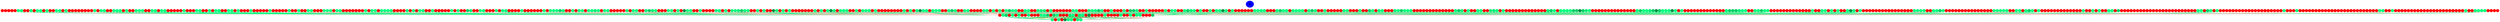 graph {
	edge [bgcolor="purple:pink" color=yellow nodesep=0]
	graph [nodesep=0 ordering=out ranksep=0]
	I [label=4 color=blue height=0.2 style=filled width=0.2]
	x_0 [label="" color=red height=0.2 style=filled width=0.2]
	x_1 [label="" color=red height=0.2 style=filled width=0.2]
	x_2 [label="" color=red height=0.2 style=filled width=0.2]
	x_3 [label="" color=red height=0.2 style=filled width=0.2]
	x_4 [label="" color=red height=0.2 style=filled width=0.2]
	x_5 [label="" color=springgreen fillcolor=springgreen height=0.2 style=filled width=0.2]
	x_6 [label="" color=springgreen fillcolor=springgreen height=0.2 style=filled width=0.2]
	x_7 [label="" color=red height=0.2 style=filled width=0.2]
	x_8 [label="" color=red height=0.2 style=filled width=0.2]
	x_9 [label="" color=springgreen fillcolor=springgreen height=0.2 style=filled width=0.2]
	x_10 [label="" color=red height=0.2 style=filled width=0.2]
	x_11 [label="" color=springgreen fillcolor=springgreen height=0.2 style=filled width=0.2]
	x_12 [label="" color=springgreen fillcolor=springgreen height=0.2 style=filled width=0.2]
	x_13 [label="" color=red height=0.2 style=filled width=0.2]
	x_14 [label="" color=springgreen fillcolor=springgreen height=0.2 style=filled width=0.2]
	x_15 [label="" color=red height=0.2 style=filled width=0.2]
	x_16 [label="" color=red height=0.2 style=filled width=0.2]
	x_17 [label="" color=springgreen fillcolor=springgreen height=0.2 style=filled width=0.2]
	x_18 [label="" color=springgreen fillcolor=springgreen height=0.2 style=filled width=0.2]
	x_19 [label="" color=red height=0.2 style=filled width=0.2]
	x_20 [label="" color=springgreen fillcolor=springgreen height=0.2 style=filled width=0.2]
	x_21 [label="" color=red height=0.2 style=filled width=0.2]
	x_22 [label="" color=red height=0.2 style=filled width=0.2]
	x_23 [label="" color=red height=0.2 style=filled width=0.2]
	x_24 [label="" color=red height=0.2 style=filled width=0.2]
	x_25 [label="" color=red height=0.2 style=filled width=0.2]
	x_26 [label="" color=red height=0.2 style=filled width=0.2]
	x_27 [label="" color=red height=0.2 style=filled width=0.2]
	x_28 [label="" color=red height=0.2 style=filled width=0.2]
	x_29 [label="" color=springgreen fillcolor=springgreen height=0.2 style=filled width=0.2]
	x_30 [label="" color=red height=0.2 style=filled width=0.2]
	x_31 [label="" color=springgreen fillcolor=springgreen height=0.2 style=filled width=0.2]
	x_32 [label="" color=springgreen fillcolor=springgreen height=0.2 style=filled width=0.2]
	x_33 [label="" color=red height=0.2 style=filled width=0.2]
	x_34 [label="" color=red height=0.2 style=filled width=0.2]
	x_35 [label="" color=springgreen fillcolor=springgreen height=0.2 style=filled width=0.2]
	x_36 [label="" color=springgreen fillcolor=springgreen height=0.2 style=filled width=0.2]
	x_37 [label="" color=springgreen fillcolor=springgreen height=0.2 style=filled width=0.2]
	x_38 [label="" color=red height=0.2 style=filled width=0.2]
	x_39 [label="" color=springgreen fillcolor=springgreen height=0.2 style=filled width=0.2]
	x_40 [label="" color=red height=0.2 style=filled width=0.2]
	x_41 [label="" color=red height=0.2 style=filled width=0.2]
	x_42 [label="" color=springgreen fillcolor=springgreen height=0.2 style=filled width=0.2]
	x_43 [label="" color=springgreen fillcolor=springgreen height=0.2 style=filled width=0.2]
	x_44 [label="" color=springgreen fillcolor=springgreen height=0.2 style=filled width=0.2]
	x_45 [label="" color=red height=0.2 style=filled width=0.2]
	x_46 [label="" color=red height=0.2 style=filled width=0.2]
	x_47 [label="" color=springgreen fillcolor=springgreen height=0.2 style=filled width=0.2]
	x_48 [label="" color=springgreen fillcolor=springgreen height=0.2 style=filled width=0.2]
	x_49 [label="" color=red height=0.2 style=filled width=0.2]
	x_50 [label="" color=springgreen fillcolor=springgreen height=0.2 style=filled width=0.2]
	x_51 [label="" color=springgreen fillcolor=springgreen height=0.2 style=filled width=0.2]
	x_52 [label="" color=red height=0.2 style=filled width=0.2]
	x_53 [label="" color=red height=0.2 style=filled width=0.2]
	x_54 [label="" color=red height=0.2 style=filled width=0.2]
	x_55 [label="" color=red height=0.2 style=filled width=0.2]
	x_56 [label="" color=red height=0.2 style=filled width=0.2]
	x_57 [label="" color=springgreen fillcolor=springgreen height=0.2 style=filled width=0.2]
	x_58 [label="" color=red height=0.2 style=filled width=0.2]
	x_59 [label="" color=red height=0.2 style=filled width=0.2]
	x_60 [label="" color=red height=0.2 style=filled width=0.2]
	x_61 [label="" color=springgreen fillcolor=springgreen height=0.2 style=filled width=0.2]
	x_62 [label="" color=springgreen fillcolor=springgreen height=0.2 style=filled width=0.2]
	x_63 [label="" color=red height=0.2 style=filled width=0.2]
	x_64 [label="" color=red height=0.2 style=filled width=0.2]
	x_65 [label="" color=springgreen fillcolor=springgreen height=0.2 style=filled width=0.2]
	x_66 [label="" color=red height=0.2 style=filled width=0.2]
	x_67 [label="" color=springgreen fillcolor=springgreen height=0.2 style=filled width=0.2]
	x_68 [label="" color=springgreen fillcolor=springgreen height=0.2 style=filled width=0.2]
	x_69 [label="" color=red height=0.2 style=filled width=0.2]
	x_70 [label="" color=red height=0.2 style=filled width=0.2]
	x_71 [label="" color=springgreen fillcolor=springgreen height=0.2 style=filled width=0.2]
	x_72 [label="" color=springgreen fillcolor=springgreen height=0.2 style=filled width=0.2]
	x_73 [label="" color=red height=0.2 style=filled width=0.2]
	x_74 [label="" color=springgreen fillcolor=springgreen height=0.2 style=filled width=0.2]
	x_75 [label="" color=red height=0.2 style=filled width=0.2]
	x_76 [label="" color=red height=0.2 style=filled width=0.2]
	x_77 [label="" color=red height=0.2 style=filled width=0.2]
	x_78 [label="" color=springgreen fillcolor=springgreen height=0.2 style=filled width=0.2]
	x_79 [label="" color=red height=0.2 style=filled width=0.2]
	x_80 [label="" color=red height=0.2 style=filled width=0.2]
	x_81 [label="" color=red height=0.2 style=filled width=0.2]
	x_82 [label="" color=red height=0.2 style=filled width=0.2]
	x_83 [label="" color=red height=0.2 style=filled width=0.2]
	x_84 [label="" color=springgreen fillcolor=springgreen height=0.2 style=filled width=0.2]
	x_85 [label="" color=red height=0.2 style=filled width=0.2]
	x_86 [label="" color=red height=0.2 style=filled width=0.2]
	x_87 [label="" color=red height=0.2 style=filled width=0.2]
	x_88 [label="" color=red height=0.2 style=filled width=0.2]
	x_89 [label="" color=red height=0.2 style=filled width=0.2]
	x_90 [label="" color=springgreen fillcolor=springgreen height=0.2 style=filled width=0.2]
	x_91 [label="" color=red height=0.2 style=filled width=0.2]
	x_92 [label="" color=red height=0.2 style=filled width=0.2]
	x_93 [label="" color=springgreen fillcolor=springgreen height=0.2 style=filled width=0.2]
	x_94 [label="" color=red height=0.2 style=filled width=0.2]
	x_95 [label="" color=red height=0.2 style=filled width=0.2]
	x_96 [label="" color=springgreen fillcolor=springgreen height=0.2 style=filled width=0.2]
	x_97 [label="" color=springgreen fillcolor=springgreen height=0.2 style=filled width=0.2]
	x_98 [label="" color=red height=0.2 style=filled width=0.2]
	x_99 [label="" color=red height=0.2 style=filled width=0.2]
	x_100 [label="" color=red height=0.2 style=filled width=0.2]
	x_101 [label="" color=springgreen fillcolor=springgreen height=0.2 style=filled width=0.2]
	x_102 [label="" color=springgreen fillcolor=springgreen height=0.2 style=filled width=0.2]
	x_103 [label="" color=springgreen fillcolor=springgreen height=0.2 style=filled width=0.2]
	x_104 [label="" color=red height=0.2 style=filled width=0.2]
	x_105 [label="" color=springgreen fillcolor=springgreen height=0.2 style=filled width=0.2]
	x_106 [label="" color=springgreen fillcolor=springgreen height=0.2 style=filled width=0.2]
	x_107 [label="" color=red height=0.2 style=filled width=0.2]
	x_108 [label="" color=red height=0.2 style=filled width=0.2]
	x_109 [label="" color=red height=0.2 style=filled width=0.2]
	x_110 [label="" color=red height=0.2 style=filled width=0.2]
	x_111 [label="" color=red height=0.2 style=filled width=0.2]
	x_112 [label="" color=red height=0.2 style=filled width=0.2]
	x_113 [label="" color=red height=0.2 style=filled width=0.2]
	x_114 [label="" color=springgreen fillcolor=springgreen height=0.2 style=filled width=0.2]
	x_115 [label="" color=red height=0.2 style=filled width=0.2]
	x_116 [label="" color=springgreen fillcolor=springgreen height=0.2 style=filled width=0.2]
	x_117 [label="" color=springgreen fillcolor=springgreen height=0.2 style=filled width=0.2]
	x_118 [label="" color=red height=0.2 style=filled width=0.2]
	x_119 [label="" color=springgreen fillcolor=springgreen height=0.2 style=filled width=0.2]
	x_120 [label="" color=springgreen fillcolor=springgreen height=0.2 style=filled width=0.2]
	x_121 [label="" color=springgreen fillcolor=springgreen height=0.2 style=filled width=0.2]
	x_122 [label="" color=springgreen fillcolor=springgreen height=0.2 style=filled width=0.2]
	x_123 [label="" color=red height=0.2 style=filled width=0.2]
	x_124 [label="" color=red height=0.2 style=filled width=0.2]
	x_125 [label="" color=red height=0.2 style=filled width=0.2]
	x_126 [label="" color=red height=0.2 style=filled width=0.2]
	x_127 [label="" color=springgreen fillcolor=springgreen height=0.2 style=filled width=0.2]
	x_128 [label="" color=red height=0.2 style=filled width=0.2]
	x_129 [label="" color=springgreen fillcolor=springgreen height=0.2 style=filled width=0.2]
	x_130 [label="" color=red height=0.2 style=filled width=0.2]
	x_131 [label="" color=springgreen fillcolor=springgreen height=0.2 style=filled width=0.2]
	x_132 [label="" color=springgreen fillcolor=springgreen height=0.2 style=filled width=0.2]
	x_133 [label="" color=red height=0.2 style=filled width=0.2]
	x_134 [label="" color=red height=0.2 style=filled width=0.2]
	x_135 [label="" color=springgreen fillcolor=springgreen height=0.2 style=filled width=0.2]
	x_136 [label="" color=red height=0.2 style=filled width=0.2]
	x_137 [label="" color=red height=0.2 style=filled width=0.2]
	x_138 [label="" color=red height=0.2 style=filled width=0.2]
	x_139 [label="" color=red height=0.2 style=filled width=0.2]
	x_140 [label="" color=red height=0.2 style=filled width=0.2]
	x_141 [label="" color=springgreen fillcolor=springgreen height=0.2 style=filled width=0.2]
	x_142 [label="" color=red height=0.2 style=filled width=0.2]
	x_143 [label="" color=springgreen fillcolor=springgreen height=0.2 style=filled width=0.2]
	x_144 [label="" color=red height=0.2 style=filled width=0.2]
	x_145 [label="" color=red height=0.2 style=filled width=0.2]
	x_146 [label="" color=springgreen3 fillcolor=springgreen3 height=0.2 style=filled width=0.2]
	x_147 [label="" color=springgreen2 fillcolor=springgreen2 height=0.2 style=filled width=0.2]
	x_148 [label="" color=red height=0.2 style=filled width=0.2]
	x_149 [label="" color=red height=0.2 style=filled width=0.2]
	x_150 [label="" color=springgreen fillcolor=springgreen height=0.2 style=filled width=0.2]
	x_151 [label="" color=springgreen fillcolor=springgreen height=0.2 style=filled width=0.2]
	x_152 [label="" color=red height=0.2 style=filled width=0.2]
	x_153 [label="" color=red height=0.2 style=filled width=0.2]
	x_154 [label="" color=red height=0.2 style=filled width=0.2]
	x_155 [label="" color=springgreen fillcolor=springgreen height=0.2 style=filled width=0.2]
	x_156 [label="" color=red height=0.2 style=filled width=0.2]
	x_157 [label="" color=springgreen fillcolor=springgreen height=0.2 style=filled width=0.2]
	x_158 [label="" color=springgreen fillcolor=springgreen height=0.2 style=filled width=0.2]
	x_159 [label="" color=red height=0.2 style=filled width=0.2]
	x_160 [label="" color=red height=0.2 style=filled width=0.2]
	x_161 [label="" color=red height=0.2 style=filled width=0.2]
	x_162 [label="" color=red height=0.2 style=filled width=0.2]
	x_163 [label="" color=springgreen fillcolor=springgreen height=0.2 style=filled width=0.2]
	x_164 [label="" color=red height=0.2 style=filled width=0.2]
	x_165 [label="" color=red height=0.2 style=filled width=0.2]
	x_166 [label="" color=red height=0.2 style=filled width=0.2]
	x_167 [label="" color=red height=0.2 style=filled width=0.2]
	x_168 [label="" color=red height=0.2 style=filled width=0.2]
	x_169 [label="" color=red height=0.2 style=filled width=0.2]
	x_170 [label="" color=springgreen fillcolor=springgreen height=0.2 style=filled width=0.2]
	x_171 [label="" color=red height=0.2 style=filled width=0.2]
	x_172 [label="" color=springgreen fillcolor=springgreen height=0.2 style=filled width=0.2]
	x_173 [label="" color=springgreen fillcolor=springgreen height=0.2 style=filled width=0.2]
	x_174 [label="" color=springgreen fillcolor=springgreen height=0.2 style=filled width=0.2]
	x_175 [label="" color=springgreen3 fillcolor=springgreen3 height=0.2 style=filled width=0.2]
	x_176 [label="" color=springgreen fillcolor=springgreen height=0.2 style=filled width=0.2]
	x_177 [label="" color=red height=0.2 style=filled width=0.2]
	x_178 [label="" color=red height=0.2 style=filled width=0.2]
	x_179 [label="" color=springgreen fillcolor=springgreen height=0.2 style=filled width=0.2]
	x_180 [label="" color=red height=0.2 style=filled width=0.2]
	x_181 [label="" color=springgreen fillcolor=springgreen height=0.2 style=filled width=0.2]
	x_182 [label="" color=springgreen fillcolor=springgreen height=0.2 style=filled width=0.2]
	x_183 [label="" color=red height=0.2 style=filled width=0.2]
	x_184 [label="" color=springgreen fillcolor=springgreen height=0.2 style=filled width=0.2]
	x_185 [label="" color=springgreen fillcolor=springgreen height=0.2 style=filled width=0.2]
	x_186 [label="" color=springgreen2 fillcolor=springgreen2 height=0.2 style=filled width=0.2]
	x_187 [label="" color=springgreen fillcolor=springgreen height=0.2 style=filled width=0.2]
	x_188 [label="" color=red height=0.2 style=filled width=0.2]
	x_189 [label="" color=springgreen fillcolor=springgreen height=0.2 style=filled width=0.2]
	x_190 [label="" color=springgreen fillcolor=springgreen height=0.2 style=filled width=0.2]
	x_191 [label="" color=red height=0.2 style=filled width=0.2]
	x_192 [label="" color=red height=0.2 style=filled width=0.2]
	x_193 [label="" color=red height=0.2 style=filled width=0.2]
	x_194 [label="" color=red height=0.2 style=filled width=0.2]
	x_195 [label="" color=red height=0.2 style=filled width=0.2]
	x_196 [label="" color=springgreen fillcolor=springgreen height=0.2 style=filled width=0.2]
	x_197 [label="" color=red height=0.2 style=filled width=0.2]
	x_198 [label="" color=springgreen fillcolor=springgreen height=0.2 style=filled width=0.2]
	x_199 [label="" color=springgreen fillcolor=springgreen height=0.2 style=filled width=0.2]
	x_200 [label="" color=red height=0.2 style=filled width=0.2]
	x_201 [label="" color=red height=0.2 style=filled width=0.2]
	x_202 [label="" color=springgreen fillcolor=springgreen height=0.2 style=filled width=0.2]
	x_203 [label="" color=springgreen3 fillcolor=springgreen3 height=0.2 style=filled width=0.2]
	x_204 [label="" color=springgreen2 fillcolor=springgreen2 height=0.2 style=filled width=0.2]
	x_205 [label="" color=springgreen fillcolor=springgreen height=0.2 style=filled width=0.2]
	x_206 [label="" color=red height=0.2 style=filled width=0.2]
	x_207 [label="" color=red height=0.2 style=filled width=0.2]
	x_208 [label="" color=red height=0.2 style=filled width=0.2]
	x_209 [label="" color=springgreen fillcolor=springgreen height=0.2 style=filled width=0.2]
	x_210 [label="" color=springgreen fillcolor=springgreen height=0.2 style=filled width=0.2]
	x_211 [label="" color=red height=0.2 style=filled width=0.2]
	x_212 [label="" color=springgreen fillcolor=springgreen height=0.2 style=filled width=0.2]
	x_213 [label="" color=red height=0.2 style=filled width=0.2]
	x_214 [label="" color=springgreen4 fillcolor=springgreen4 height=0.2 style=filled width=0.2]
	x_215 [label="" color=springgreen fillcolor=springgreen height=0.2 style=filled width=0.2]
	x_216 [label="" color=springgreen fillcolor=springgreen height=0.2 style=filled width=0.2]
	x_217 [label="" color=red height=0.2 style=filled width=0.2]
	x_218 [label="" color=red height=0.2 style=filled width=0.2]
	x_219 [label="" color=springgreen fillcolor=springgreen height=0.2 style=filled width=0.2]
	x_220 [label="" color=red height=0.2 style=filled width=0.2]
	x_221 [label="" color=red height=0.2 style=filled width=0.2]
	x_222 [label="" color=red height=0.2 style=filled width=0.2]
	x_223 [label="" color=red height=0.2 style=filled width=0.2]
	x_224 [label="" color=springgreen fillcolor=springgreen height=0.2 style=filled width=0.2]
	x_225 [label="" color=springgreen fillcolor=springgreen height=0.2 style=filled width=0.2]
	x_226 [label="" color=red height=0.2 style=filled width=0.2]
	x_227 [label="" color=springgreen fillcolor=springgreen height=0.2 style=filled width=0.2]
	x_228 [label="" color=red height=0.2 style=filled width=0.2]
	x_229 [label="" color=springgreen fillcolor=springgreen height=0.2 style=filled width=0.2]
	x_230 [label="" color=springgreen fillcolor=springgreen height=0.2 style=filled width=0.2]
	x_231 [label="" color=springgreen2 fillcolor=springgreen2 height=0.2 style=filled width=0.2]
	x_232 [label="" color=springgreen3 fillcolor=springgreen3 height=0.2 style=filled width=0.2]
	x_233 [label="" color=springgreen fillcolor=springgreen height=0.2 style=filled width=0.2]
	x_234 [label="" color=springgreen fillcolor=springgreen height=0.2 style=filled width=0.2]
	x_235 [label="" color=red height=0.2 style=filled width=0.2]
	x_236 [label="" color=red height=0.2 style=filled width=0.2]
	x_237 [label="" color=springgreen fillcolor=springgreen height=0.2 style=filled width=0.2]
	x_238 [label="" color=red height=0.2 style=filled width=0.2]
	x_239 [label="" color=springgreen fillcolor=springgreen height=0.2 style=filled width=0.2]
	x_240 [label="" color=red height=0.2 style=filled width=0.2]
	x_241 [label="" color=red height=0.2 style=filled width=0.2]
	x_242 [label="" color=springgreen4 fillcolor=springgreen4 height=0.2 style=filled width=0.2]
	x_243 [label="" color=springgreen fillcolor=springgreen height=0.2 style=filled width=0.2]
	x_244 [label="" color=red height=0.2 style=filled width=0.2]
	x_245 [label="" color=springgreen fillcolor=springgreen height=0.2 style=filled width=0.2]
	x_246 [label="" color=red height=0.2 style=filled width=0.2]
	x_247 [label="" color=springgreen fillcolor=springgreen height=0.2 style=filled width=0.2]
	x_248 [label="" color=red height=0.2 style=filled width=0.2]
	x_249 [label="" color=red height=0.2 style=filled width=0.2]
	x_250 [label="" color=red height=0.2 style=filled width=0.2]
	x_251 [label="" color=red height=0.2 style=filled width=0.2]
	x_252 [label="" color=red height=0.2 style=filled width=0.2]
	x_253 [label="" color=red height=0.2 style=filled width=0.2]
	x_254 [label="" color=red height=0.2 style=filled width=0.2]
	x_255 [label="" color=springgreen fillcolor=springgreen height=0.2 style=filled width=0.2]
	x_256 [label="" color=red height=0.2 style=filled width=0.2]
	x_257 [label="" color=springgreen fillcolor=springgreen height=0.2 style=filled width=0.2]
	x_258 [label="" color=red height=0.2 style=filled width=0.2]
	x_259 [label="" color=springgreen1 fillcolor=springgreen1 height=0.2 style=filled width=0.2]
	x_260 [label="" color=springgreen4 fillcolor=springgreen4 height=0.2 style=filled width=0.2]
	x_261 [label="" color=springgreen fillcolor=springgreen height=0.2 style=filled width=0.2]
	x_262 [label="" color=red height=0.2 style=filled width=0.2]
	x_263 [label="" color=springgreen fillcolor=springgreen height=0.2 style=filled width=0.2]
	x_264 [label="" color=springgreen fillcolor=springgreen height=0.2 style=filled width=0.2]
	x_265 [label="" color=springgreen fillcolor=springgreen height=0.2 style=filled width=0.2]
	x_266 [label="" color=red height=0.2 style=filled width=0.2]
	x_267 [label="" color=red height=0.2 style=filled width=0.2]
	x_268 [label="" color=springgreen fillcolor=springgreen height=0.2 style=filled width=0.2]
	x_269 [label="" color=red height=0.2 style=filled width=0.2]
	x_270 [label="" color=springgreen fillcolor=springgreen height=0.2 style=filled width=0.2]
	x_271 [label="" color=springgreen1 fillcolor=springgreen1 height=0.2 style=filled width=0.2]
	x_272 [label="" color=springgreen fillcolor=springgreen height=0.2 style=filled width=0.2]
	x_273 [label="" color=red height=0.2 style=filled width=0.2]
	x_274 [label="" color=springgreen fillcolor=springgreen height=0.2 style=filled width=0.2]
	x_275 [label="" color=red height=0.2 style=filled width=0.2]
	x_276 [label="" color=red height=0.2 style=filled width=0.2]
	x_277 [label="" color=red height=0.2 style=filled width=0.2]
	x_278 [label="" color=red height=0.2 style=filled width=0.2]
	x_279 [label="" color=red height=0.2 style=filled width=0.2]
	x_280 [label="" color=red height=0.2 style=filled width=0.2]
	x_281 [label="" color=red height=0.2 style=filled width=0.2]
	x_282 [label="" color=red height=0.2 style=filled width=0.2]
	x_283 [label="" color=springgreen fillcolor=springgreen height=0.2 style=filled width=0.2]
	x_284 [label="" color=red height=0.2 style=filled width=0.2]
	x_285 [label="" color=springgreen fillcolor=springgreen height=0.2 style=filled width=0.2]
	x_286 [label="" color=red height=0.2 style=filled width=0.2]
	x_287 [label="" color=springgreen1 fillcolor=springgreen1 height=0.2 style=filled width=0.2]
	x_288 [label="" color=springgreen4 fillcolor=springgreen4 height=0.2 style=filled width=0.2]
	x_289 [label="" color=springgreen fillcolor=springgreen height=0.2 style=filled width=0.2]
	x_290 [label="" color=springgreen fillcolor=springgreen height=0.2 style=filled width=0.2]
	x_291 [label="" color=red height=0.2 style=filled width=0.2]
	x_292 [label="" color=springgreen fillcolor=springgreen height=0.2 style=filled width=0.2]
	x_293 [label="" color=springgreen fillcolor=springgreen height=0.2 style=filled width=0.2]
	x_294 [label="" color=springgreen fillcolor=springgreen height=0.2 style=filled width=0.2]
	x_295 [label="" color=red height=0.2 style=filled width=0.2]
	x_296 [label="" color=red height=0.2 style=filled width=0.2]
	x_297 [label="" color=springgreen fillcolor=springgreen height=0.2 style=filled width=0.2]
	x_298 [label="" color=springgreen3 fillcolor=springgreen3 height=0.2 style=filled width=0.2]
	x_299 [label="" color=springgreen1 fillcolor=springgreen1 height=0.2 style=filled width=0.2]
	x_300 [label="" color=red height=0.2 style=filled width=0.2]
	x_301 [label="" color=red height=0.2 style=filled width=0.2]
	x_302 [label="" color=springgreen fillcolor=springgreen height=0.2 style=filled width=0.2]
	x_303 [label="" color=springgreen fillcolor=springgreen height=0.2 style=filled width=0.2]
	x_304 [label="" color=red height=0.2 style=filled width=0.2]
	x_305 [label="" color=red height=0.2 style=filled width=0.2]
	x_306 [label="" color=red height=0.2 style=filled width=0.2]
	x_307 [label="" color=red height=0.2 style=filled width=0.2]
	x_308 [label="" color=springgreen fillcolor=springgreen height=0.2 style=filled width=0.2]
	x_309 [label="" color=springgreen fillcolor=springgreen height=0.2 style=filled width=0.2]
	x_310 [label="" color=red height=0.2 style=filled width=0.2]
	x_311 [label="" color=springgreen fillcolor=springgreen height=0.2 style=filled width=0.2]
	x_312 [label="" color=red height=0.2 style=filled width=0.2]
	x_313 [label="" color=springgreen fillcolor=springgreen height=0.2 style=filled width=0.2]
	x_314 [label="" color=red height=0.2 style=filled width=0.2]
	x_315 [label="" color=springgreen1 fillcolor=springgreen1 height=0.2 style=filled width=0.2]
	x_316 [label="" color=springgreen3 fillcolor=springgreen3 height=0.2 style=filled width=0.2]
	x_317 [label="" color=springgreen fillcolor=springgreen height=0.2 style=filled width=0.2]
	x_318 [label="" color=springgreen fillcolor=springgreen height=0.2 style=filled width=0.2]
	x_319 [label="" color=red height=0.2 style=filled width=0.2]
	x_320 [label="" color=red height=0.2 style=filled width=0.2]
	x_321 [label="" color=springgreen fillcolor=springgreen height=0.2 style=filled width=0.2]
	x_322 [label="" color=springgreen fillcolor=springgreen height=0.2 style=filled width=0.2]
	x_323 [label="" color=red height=0.2 style=filled width=0.2]
	x_324 [label="" color=red height=0.2 style=filled width=0.2]
	x_325 [label="" color=springgreen fillcolor=springgreen height=0.2 style=filled width=0.2]
	x_326 [label="" color=springgreen2 fillcolor=springgreen2 height=0.2 style=filled width=0.2]
	x_327 [label="" color=springgreen2 fillcolor=springgreen2 height=0.2 style=filled width=0.2]
	x_328 [label="" color=red height=0.2 style=filled width=0.2]
	x_329 [label="" color=springgreen fillcolor=springgreen height=0.2 style=filled width=0.2]
	x_330 [label="" color=red height=0.2 style=filled width=0.2]
	x_331 [label="" color=red height=0.2 style=filled width=0.2]
	x_332 [label="" color=red height=0.2 style=filled width=0.2]
	x_333 [label="" color=red height=0.2 style=filled width=0.2]
	x_334 [label="" color=red height=0.2 style=filled width=0.2]
	x_335 [label="" color=red height=0.2 style=filled width=0.2]
	x_336 [label="" color=springgreen fillcolor=springgreen height=0.2 style=filled width=0.2]
	x_337 [label="" color=springgreen fillcolor=springgreen height=0.2 style=filled width=0.2]
	x_338 [label="" color=red height=0.2 style=filled width=0.2]
	x_339 [label="" color=red height=0.2 style=filled width=0.2]
	x_340 [label="" color=red height=0.2 style=filled width=0.2]
	x_341 [label="" color=springgreen fillcolor=springgreen height=0.2 style=filled width=0.2]
	x_342 [label="" color=springgreen fillcolor=springgreen height=0.2 style=filled width=0.2]
	x_343 [label="" color=springgreen fillcolor=springgreen height=0.2 style=filled width=0.2]
	x_344 [label="" color=springgreen3 fillcolor=springgreen3 height=0.2 style=filled width=0.2]
	x_345 [label="" color=springgreen fillcolor=springgreen height=0.2 style=filled width=0.2]
	x_346 [label="" color=red height=0.2 style=filled width=0.2]
	x_347 [label="" color=red height=0.2 style=filled width=0.2]
	x_348 [label="" color=springgreen fillcolor=springgreen height=0.2 style=filled width=0.2]
	x_349 [label="" color=red height=0.2 style=filled width=0.2]
	x_350 [label="" color=red height=0.2 style=filled width=0.2]
	x_351 [label="" color=red height=0.2 style=filled width=0.2]
	x_352 [label="" color=springgreen fillcolor=springgreen height=0.2 style=filled width=0.2]
	x_353 [label="" color=red height=0.2 style=filled width=0.2]
	x_354 [label="" color=springgreen3 fillcolor=springgreen3 height=0.2 style=filled width=0.2]
	x_355 [label="" color=springgreen3 fillcolor=springgreen3 height=0.2 style=filled width=0.2]
	x_356 [label="" color=springgreen fillcolor=springgreen height=0.2 style=filled width=0.2]
	x_357 [label="" color=red height=0.2 style=filled width=0.2]
	x_358 [label="" color=red height=0.2 style=filled width=0.2]
	x_359 [label="" color=springgreen fillcolor=springgreen height=0.2 style=filled width=0.2]
	x_360 [label="" color=red height=0.2 style=filled width=0.2]
	x_361 [label="" color=red height=0.2 style=filled width=0.2]
	x_362 [label="" color=red height=0.2 style=filled width=0.2]
	x_363 [label="" color=red height=0.2 style=filled width=0.2]
	x_364 [label="" color=red height=0.2 style=filled width=0.2]
	x_365 [label="" color=springgreen fillcolor=springgreen height=0.2 style=filled width=0.2]
	x_366 [label="" color=red height=0.2 style=filled width=0.2]
	x_367 [label="" color=springgreen fillcolor=springgreen height=0.2 style=filled width=0.2]
	x_368 [label="" color=springgreen fillcolor=springgreen height=0.2 style=filled width=0.2]
	x_369 [label="" color=red height=0.2 style=filled width=0.2]
	x_370 [label="" color=red height=0.2 style=filled width=0.2]
	x_371 [label="" color=springgreen fillcolor=springgreen height=0.2 style=filled width=0.2]
	x_372 [label="" color=springgreen3 fillcolor=springgreen3 height=0.2 style=filled width=0.2]
	x_373 [label="" color=springgreen2 fillcolor=springgreen2 height=0.2 style=filled width=0.2]
	x_374 [label="" color=springgreen fillcolor=springgreen height=0.2 style=filled width=0.2]
	x_375 [label="" color=red height=0.2 style=filled width=0.2]
	x_376 [label="" color=springgreen fillcolor=springgreen height=0.2 style=filled width=0.2]
	x_377 [label="" color=red height=0.2 style=filled width=0.2]
	x_378 [label="" color=red height=0.2 style=filled width=0.2]
	x_379 [label="" color=springgreen fillcolor=springgreen height=0.2 style=filled width=0.2]
	x_380 [label="" color=red height=0.2 style=filled width=0.2]
	x_381 [label="" color=springgreen fillcolor=springgreen height=0.2 style=filled width=0.2]
	x_382 [label="" color=springgreen1 fillcolor=springgreen1 height=0.2 style=filled width=0.2]
	x_383 [label="" color=springgreen4 fillcolor=springgreen4 height=0.2 style=filled width=0.2]
	x_384 [label="" color=springgreen fillcolor=springgreen height=0.2 style=filled width=0.2]
	x_385 [label="" color=red height=0.2 style=filled width=0.2]
	x_386 [label="" color=springgreen fillcolor=springgreen height=0.2 style=filled width=0.2]
	x_387 [label="" color=red height=0.2 style=filled width=0.2]
	x_388 [label="" color=red height=0.2 style=filled width=0.2]
	x_389 [label="" color=red height=0.2 style=filled width=0.2]
	x_390 [label="" color=red height=0.2 style=filled width=0.2]
	x_391 [label="" color=red height=0.2 style=filled width=0.2]
	x_392 [label="" color=red height=0.2 style=filled width=0.2]
	x_393 [label="" color=springgreen fillcolor=springgreen height=0.2 style=filled width=0.2]
	x_394 [label="" color=springgreen fillcolor=springgreen height=0.2 style=filled width=0.2]
	x_395 [label="" color=springgreen fillcolor=springgreen height=0.2 style=filled width=0.2]
	x_396 [label="" color=springgreen fillcolor=springgreen height=0.2 style=filled width=0.2]
	x_397 [label="" color=red height=0.2 style=filled width=0.2]
	x_398 [label="" color=red height=0.2 style=filled width=0.2]
	x_399 [label="" color=red height=0.2 style=filled width=0.2]
	x_400 [label="" color=springgreen1 fillcolor=springgreen1 height=0.2 style=filled width=0.2]
	x_401 [label="" color=springgreen3 fillcolor=springgreen3 height=0.2 style=filled width=0.2]
	x_402 [label="" color=springgreen fillcolor=springgreen height=0.2 style=filled width=0.2]
	x_403 [label="" color=springgreen fillcolor=springgreen height=0.2 style=filled width=0.2]
	x_404 [label="" color=red height=0.2 style=filled width=0.2]
	x_405 [label="" color=springgreen fillcolor=springgreen height=0.2 style=filled width=0.2]
	x_406 [label="" color=springgreen fillcolor=springgreen height=0.2 style=filled width=0.2]
	x_407 [label="" color=springgreen fillcolor=springgreen height=0.2 style=filled width=0.2]
	x_408 [label="" color=springgreen fillcolor=springgreen height=0.2 style=filled width=0.2]
	x_409 [label="" color=red height=0.2 style=filled width=0.2]
	x_410 [label="" color=springgreen1 fillcolor=springgreen1 height=0.2 style=filled width=0.2]
	x_411 [label="" color=springgreen3 fillcolor=springgreen3 height=0.2 style=filled width=0.2]
	x_412 [label="" color=springgreen1 fillcolor=springgreen1 height=0.2 style=filled width=0.2]
	x_413 [label="" color=red height=0.2 style=filled width=0.2]
	x_414 [label="" color=red height=0.2 style=filled width=0.2]
	x_415 [label="" color=springgreen fillcolor=springgreen height=0.2 style=filled width=0.2]
	x_416 [label="" color=red height=0.2 style=filled width=0.2]
	x_417 [label="" color=red height=0.2 style=filled width=0.2]
	x_418 [label="" color=red height=0.2 style=filled width=0.2]
	x_419 [label="" color=red height=0.2 style=filled width=0.2]
	x_420 [label="" color=red height=0.2 style=filled width=0.2]
	x_421 [label="" color=springgreen fillcolor=springgreen height=0.2 style=filled width=0.2]
	x_422 [label="" color=springgreen fillcolor=springgreen height=0.2 style=filled width=0.2]
	x_423 [label="" color=red height=0.2 style=filled width=0.2]
	x_424 [label="" color=red height=0.2 style=filled width=0.2]
	x_425 [label="" color=red height=0.2 style=filled width=0.2]
	x_426 [label="" color=springgreen fillcolor=springgreen height=0.2 style=filled width=0.2]
	x_427 [label="" color=red height=0.2 style=filled width=0.2]
	x_428 [label="" color=red height=0.2 style=filled width=0.2]
	x_429 [label="" color=springgreen3 fillcolor=springgreen3 height=0.2 style=filled width=0.2]
	x_430 [label="" color=springgreen fillcolor=springgreen height=0.2 style=filled width=0.2]
	x_431 [label="" color=red height=0.2 style=filled width=0.2]
	x_432 [label="" color=springgreen fillcolor=springgreen height=0.2 style=filled width=0.2]
	x_433 [label="" color=springgreen fillcolor=springgreen height=0.2 style=filled width=0.2]
	x_434 [label="" color=red height=0.2 style=filled width=0.2]
	x_435 [label="" color=red height=0.2 style=filled width=0.2]
	x_436 [label="" color=red height=0.2 style=filled width=0.2]
	x_437 [label="" color=springgreen fillcolor=springgreen height=0.2 style=filled width=0.2]
	x_438 [label="" color=springgreen fillcolor=springgreen height=0.2 style=filled width=0.2]
	x_439 [label="" color=springgreen3 fillcolor=springgreen3 height=0.2 style=filled width=0.2]
	x_440 [label="" color=springgreen fillcolor=springgreen height=0.2 style=filled width=0.2]
	x_441 [label="" color=springgreen fillcolor=springgreen height=0.2 style=filled width=0.2]
	x_442 [label="" color=springgreen fillcolor=springgreen height=0.2 style=filled width=0.2]
	x_443 [label="" color=red height=0.2 style=filled width=0.2]
	x_444 [label="" color=red height=0.2 style=filled width=0.2]
	x_445 [label="" color=red height=0.2 style=filled width=0.2]
	x_446 [label="" color=red height=0.2 style=filled width=0.2]
	x_447 [label="" color=red height=0.2 style=filled width=0.2]
	x_448 [label="" color=red height=0.2 style=filled width=0.2]
	x_449 [label="" color=red height=0.2 style=filled width=0.2]
	x_450 [label="" color=red height=0.2 style=filled width=0.2]
	x_451 [label="" color=red height=0.2 style=filled width=0.2]
	x_452 [label="" color=red height=0.2 style=filled width=0.2]
	x_453 [label="" color=red height=0.2 style=filled width=0.2]
	x_454 [label="" color=red height=0.2 style=filled width=0.2]
	x_455 [label="" color=red height=0.2 style=filled width=0.2]
	x_456 [label="" color=springgreen fillcolor=springgreen height=0.2 style=filled width=0.2]
	x_457 [label="" color=springgreen3 fillcolor=springgreen3 height=0.2 style=filled width=0.2]
	x_458 [label="" color=springgreen2 fillcolor=springgreen2 height=0.2 style=filled width=0.2]
	x_459 [label="" color=red height=0.2 style=filled width=0.2]
	x_460 [label="" color=springgreen fillcolor=springgreen height=0.2 style=filled width=0.2]
	x_461 [label="" color=red height=0.2 style=filled width=0.2]
	x_462 [label="" color=red height=0.2 style=filled width=0.2]
	x_463 [label="" color=springgreen fillcolor=springgreen height=0.2 style=filled width=0.2]
	x_464 [label="" color=springgreen fillcolor=springgreen height=0.2 style=filled width=0.2]
	x_465 [label="" color=red height=0.2 style=filled width=0.2]
	x_466 [label="" color=red height=0.2 style=filled width=0.2]
	x_467 [label="" color=springgreen2 fillcolor=springgreen2 height=0.2 style=filled width=0.2]
	x_468 [label="" color=springgreen2 fillcolor=springgreen2 height=0.2 style=filled width=0.2]
	x_469 [label="" color=springgreen fillcolor=springgreen height=0.2 style=filled width=0.2]
	x_470 [label="" color=red height=0.2 style=filled width=0.2]
	x_471 [label="" color=springgreen fillcolor=springgreen height=0.2 style=filled width=0.2]
	x_472 [label="" color=red height=0.2 style=filled width=0.2]
	x_473 [label="" color=red height=0.2 style=filled width=0.2]
	x_474 [label="" color=red height=0.2 style=filled width=0.2]
	x_475 [label="" color=red height=0.2 style=filled width=0.2]
	x_476 [label="" color=red height=0.2 style=filled width=0.2]
	x_477 [label="" color=red height=0.2 style=filled width=0.2]
	x_478 [label="" color=red height=0.2 style=filled width=0.2]
	x_479 [label="" color=red height=0.2 style=filled width=0.2]
	x_480 [label="" color=red height=0.2 style=filled width=0.2]
	x_481 [label="" color=red height=0.2 style=filled width=0.2]
	x_482 [label="" color=red height=0.2 style=filled width=0.2]
	x_483 [label="" color=red height=0.2 style=filled width=0.2]
	x_484 [label="" color=red height=0.2 style=filled width=0.2]
	x_485 [label="" color=springgreen2 fillcolor=springgreen2 height=0.2 style=filled width=0.2]
	x_486 [label="" color=springgreen3 fillcolor=springgreen3 height=0.2 style=filled width=0.2]
	x_487 [label="" color=springgreen fillcolor=springgreen height=0.2 style=filled width=0.2]
	x_488 [label="" color=red height=0.2 style=filled width=0.2]
	x_489 [label="" color=springgreen fillcolor=springgreen height=0.2 style=filled width=0.2]
	x_490 [label="" color=springgreen fillcolor=springgreen height=0.2 style=filled width=0.2]
	x_491 [label="" color=springgreen fillcolor=springgreen height=0.2 style=filled width=0.2]
	x_492 [label="" color=springgreen1 fillcolor=springgreen1 height=0.2 style=filled width=0.2]
	x_493 [label="" color=springgreen3 fillcolor=springgreen3 height=0.2 style=filled width=0.2]
	x_494 [label="" color=springgreen3 fillcolor=springgreen3 height=0.2 style=filled width=0.2]
	x_495 [label="" color=springgreen4 fillcolor=springgreen4 height=0.2 style=filled width=0.2]
	x_496 [label="" color=springgreen3 fillcolor=springgreen3 height=0.2 style=filled width=0.2]
	x_497 [label="" color=springgreen2 fillcolor=springgreen2 height=0.2 style=filled width=0.2]
	x_498 [label="" color=springgreen fillcolor=springgreen height=0.2 style=filled width=0.2]
	x_499 [label="" color=red height=0.2 style=filled width=0.2]
	x_500 [label="" color=red height=0.2 style=filled width=0.2]
	x_501 [label="" color=red height=0.2 style=filled width=0.2]
	x_502 [label="" color=red height=0.2 style=filled width=0.2]
	x_503 [label="" color=red height=0.2 style=filled width=0.2]
	x_504 [label="" color=red height=0.2 style=filled width=0.2]
	x_505 [label="" color=red height=0.2 style=filled width=0.2]
	x_506 [label="" color=red height=0.2 style=filled width=0.2]
	x_507 [label="" color=red height=0.2 style=filled width=0.2]
	x_508 [label="" color=red height=0.2 style=filled width=0.2]
	x_509 [label="" color=red height=0.2 style=filled width=0.2]
	x_510 [label="" color=red height=0.2 style=filled width=0.2]
	x_511 [label="" color=red height=0.2 style=filled width=0.2]
	x_512 [label="" color=red height=0.2 style=filled width=0.2]
	x_513 [label="" color=springgreen1 fillcolor=springgreen1 height=0.2 style=filled width=0.2]
	x_514 [label="" color=springgreen3 fillcolor=springgreen3 height=0.2 style=filled width=0.2]
	x_515 [label="" color=springgreen1 fillcolor=springgreen1 height=0.2 style=filled width=0.2]
	x_516 [label="" color=springgreen1 fillcolor=springgreen1 height=0.2 style=filled width=0.2]
	x_517 [label="" color=springgreen2 fillcolor=springgreen2 height=0.2 style=filled width=0.2]
	x_518 [label="" color=springgreen3 fillcolor=springgreen3 height=0.2 style=filled width=0.2]
	x_519 [label="" color=springgreen4 fillcolor=springgreen4 height=0.2 style=filled width=0.2]
	x_520 [label="" color=springgreen3 fillcolor=springgreen3 height=0.2 style=filled width=0.2]
	x_521 [label="" color=springgreen1 fillcolor=springgreen1 height=0.2 style=filled width=0.2]
	x_522 [label="" color=springgreen fillcolor=springgreen height=0.2 style=filled width=0.2]
	x_523 [label="" color=springgreen1 fillcolor=springgreen1 height=0.2 style=filled width=0.2]
	x_524 [label="" color=springgreen4 fillcolor=springgreen4 height=0.2 style=filled width=0.2]
	x_525 [label="" color=springgreen1 fillcolor=springgreen1 height=0.2 style=filled width=0.2]
	x_526 [label="" color=red height=0.2 style=filled width=0.2]
	x_527 [label="" color=springgreen fillcolor=springgreen height=0.2 style=filled width=0.2]
	x_528 [label="" color=red height=0.2 style=filled width=0.2]
	x_529 [label="" color=red height=0.2 style=filled width=0.2]
	x_530 [label="" color=red height=0.2 style=filled width=0.2]
	x_531 [label="" color=red height=0.2 style=filled width=0.2]
	x_532 [label="" color=red height=0.2 style=filled width=0.2]
	x_533 [label="" color=red height=0.2 style=filled width=0.2]
	x_534 [label="" color=red height=0.2 style=filled width=0.2]
	x_535 [label="" color=red height=0.2 style=filled width=0.2]
	x_536 [label="" color=red height=0.2 style=filled width=0.2]
	x_537 [label="" color=red height=0.2 style=filled width=0.2]
	x_538 [label="" color=red height=0.2 style=filled width=0.2]
	x_539 [label="" color=red height=0.2 style=filled width=0.2]
	x_540 [label="" color=red height=0.2 style=filled width=0.2]
	x_541 [label="" color=springgreen fillcolor=springgreen height=0.2 style=filled width=0.2]
	x_542 [label="" color=springgreen3 fillcolor=springgreen3 height=0.2 style=filled width=0.2]
	x_543 [label="" color=springgreen3 fillcolor=springgreen3 height=0.2 style=filled width=0.2]
	x_544 [label="" color=springgreen3 fillcolor=springgreen3 height=0.2 style=filled width=0.2]
	x_545 [label="" color=springgreen2 fillcolor=springgreen2 height=0.2 style=filled width=0.2]
	x_546 [label="" color=springgreen1 fillcolor=springgreen1 height=0.2 style=filled width=0.2]
	x_547 [label="" color=springgreen fillcolor=springgreen height=0.2 style=filled width=0.2]
	x_548 [label="" color=red height=0.2 style=filled width=0.2]
	x_549 [label="" color=red height=0.2 style=filled width=0.2]
	x_550 [label="" color=springgreen fillcolor=springgreen height=0.2 style=filled width=0.2]
	x_551 [label="" color=springgreen fillcolor=springgreen height=0.2 style=filled width=0.2]
	x_552 [label="" color=springgreen3 fillcolor=springgreen3 height=0.2 style=filled width=0.2]
	x_553 [label="" color=springgreen fillcolor=springgreen height=0.2 style=filled width=0.2]
	x_554 [label="" color=springgreen fillcolor=springgreen height=0.2 style=filled width=0.2]
	x_555 [label="" color=red height=0.2 style=filled width=0.2]
	x_556 [label="" color=red height=0.2 style=filled width=0.2]
	x_557 [label="" color=red height=0.2 style=filled width=0.2]
	x_558 [label="" color=red height=0.2 style=filled width=0.2]
	x_559 [label="" color=red height=0.2 style=filled width=0.2]
	x_560 [label="" color=red height=0.2 style=filled width=0.2]
	x_561 [label="" color=red height=0.2 style=filled width=0.2]
	x_562 [label="" color=red height=0.2 style=filled width=0.2]
	x_563 [label="" color=red height=0.2 style=filled width=0.2]
	x_564 [label="" color=red height=0.2 style=filled width=0.2]
	x_565 [label="" color=red height=0.2 style=filled width=0.2]
	x_566 [label="" color=red height=0.2 style=filled width=0.2]
	x_567 [label="" color=red height=0.2 style=filled width=0.2]
	x_568 [label="" color=springgreen fillcolor=springgreen height=0.2 style=filled width=0.2]
	x_569 [label="" color=red height=0.2 style=filled width=0.2]
	x_570 [label="" color=red height=0.2 style=filled width=0.2]
	x_571 [label="" color=springgreen fillcolor=springgreen height=0.2 style=filled width=0.2]
	x_572 [label="" color=springgreen fillcolor=springgreen height=0.2 style=filled width=0.2]
	x_573 [label="" color=red height=0.2 style=filled width=0.2]
	x_574 [label="" color=springgreen fillcolor=springgreen height=0.2 style=filled width=0.2]
	x_575 [label="" color=red height=0.2 style=filled width=0.2]
	x_576 [label="" color=springgreen fillcolor=springgreen height=0.2 style=filled width=0.2]
	x_577 [label="" color=red height=0.2 style=filled width=0.2]
	x_578 [label="" color=red height=0.2 style=filled width=0.2]
	x_579 [label="" color=springgreen fillcolor=springgreen height=0.2 style=filled width=0.2]
	x_580 [label="" color=springgreen4 fillcolor=springgreen4 height=0.2 style=filled width=0.2]
	x_581 [label="" color=springgreen1 fillcolor=springgreen1 height=0.2 style=filled width=0.2]
	x_582 [label="" color=red height=0.2 style=filled width=0.2]
	x_583 [label="" color=springgreen fillcolor=springgreen height=0.2 style=filled width=0.2]
	x_584 [label="" color=red height=0.2 style=filled width=0.2]
	x_585 [label="" color=red height=0.2 style=filled width=0.2]
	x_586 [label="" color=red height=0.2 style=filled width=0.2]
	x_587 [label="" color=red height=0.2 style=filled width=0.2]
	x_588 [label="" color=red height=0.2 style=filled width=0.2]
	x_589 [label="" color=red height=0.2 style=filled width=0.2]
	x_590 [label="" color=red height=0.2 style=filled width=0.2]
	x_591 [label="" color=red height=0.2 style=filled width=0.2]
	x_592 [label="" color=red height=0.2 style=filled width=0.2]
	x_593 [label="" color=red height=0.2 style=filled width=0.2]
	x_594 [label="" color=red height=0.2 style=filled width=0.2]
	x_595 [label="" color=red height=0.2 style=filled width=0.2]
	x_596 [label="" color=red height=0.2 style=filled width=0.2]
	x_597 [label="" color=red height=0.2 style=filled width=0.2]
	x_598 [label="" color=red height=0.2 style=filled width=0.2]
	x_599 [label="" color=red height=0.2 style=filled width=0.2]
	x_600 [label="" color=springgreen fillcolor=springgreen height=0.2 style=filled width=0.2]
	x_601 [label="" color=springgreen fillcolor=springgreen height=0.2 style=filled width=0.2]
	x_602 [label="" color=springgreen fillcolor=springgreen height=0.2 style=filled width=0.2]
	x_603 [label="" color=springgreen fillcolor=springgreen height=0.2 style=filled width=0.2]
	x_604 [label="" color=red height=0.2 style=filled width=0.2]
	x_605 [label="" color=red height=0.2 style=filled width=0.2]
	x_606 [label="" color=springgreen fillcolor=springgreen height=0.2 style=filled width=0.2]
	x_607 [label="" color=springgreen fillcolor=springgreen height=0.2 style=filled width=0.2]
	x_608 [label="" color=springgreen3 fillcolor=springgreen3 height=0.2 style=filled width=0.2]
	x_609 [label="" color=springgreen1 fillcolor=springgreen1 height=0.2 style=filled width=0.2]
	x_610 [label="" color=red height=0.2 style=filled width=0.2]
	x_611 [label="" color=red height=0.2 style=filled width=0.2]
	x_612 [label="" color=red height=0.2 style=filled width=0.2]
	x_613 [label="" color=red height=0.2 style=filled width=0.2]
	x_614 [label="" color=red height=0.2 style=filled width=0.2]
	x_615 [label="" color=red height=0.2 style=filled width=0.2]
	x_616 [label="" color=red height=0.2 style=filled width=0.2]
	x_617 [label="" color=red height=0.2 style=filled width=0.2]
	x_618 [label="" color=red height=0.2 style=filled width=0.2]
	x_619 [label="" color=red height=0.2 style=filled width=0.2]
	x_620 [label="" color=red height=0.2 style=filled width=0.2]
	x_621 [label="" color=red height=0.2 style=filled width=0.2]
	x_622 [label="" color=red height=0.2 style=filled width=0.2]
	x_623 [label="" color=red height=0.2 style=filled width=0.2]
	x_624 [label="" color=red height=0.2 style=filled width=0.2]
	x_625 [label="" color=springgreen fillcolor=springgreen height=0.2 style=filled width=0.2]
	x_626 [label="" color=springgreen fillcolor=springgreen height=0.2 style=filled width=0.2]
	x_627 [label="" color=springgreen fillcolor=springgreen height=0.2 style=filled width=0.2]
	x_628 [label="" color=springgreen fillcolor=springgreen height=0.2 style=filled width=0.2]
	x_629 [label="" color=springgreen fillcolor=springgreen height=0.2 style=filled width=0.2]
	x_630 [label="" color=red height=0.2 style=filled width=0.2]
	x_631 [label="" color=red height=0.2 style=filled width=0.2]
	x_632 [label="" color=springgreen fillcolor=springgreen height=0.2 style=filled width=0.2]
	x_633 [label="" color=springgreen fillcolor=springgreen height=0.2 style=filled width=0.2]
	x_634 [label="" color=red height=0.2 style=filled width=0.2]
	x_635 [label="" color=springgreen fillcolor=springgreen height=0.2 style=filled width=0.2]
	x_636 [label="" color=springgreen3 fillcolor=springgreen3 height=0.2 style=filled width=0.2]
	x_637 [label="" color=springgreen1 fillcolor=springgreen1 height=0.2 style=filled width=0.2]
	x_638 [label="" color=red height=0.2 style=filled width=0.2]
	x_639 [label="" color=springgreen fillcolor=springgreen height=0.2 style=filled width=0.2]
	x_640 [label="" color=red height=0.2 style=filled width=0.2]
	x_641 [label="" color=red height=0.2 style=filled width=0.2]
	x_642 [label="" color=red height=0.2 style=filled width=0.2]
	x_643 [label="" color=red height=0.2 style=filled width=0.2]
	x_644 [label="" color=red height=0.2 style=filled width=0.2]
	x_645 [label="" color=red height=0.2 style=filled width=0.2]
	x_646 [label="" color=red height=0.2 style=filled width=0.2]
	x_647 [label="" color=red height=0.2 style=filled width=0.2]
	x_648 [label="" color=red height=0.2 style=filled width=0.2]
	x_649 [label="" color=red height=0.2 style=filled width=0.2]
	x_650 [label="" color=red height=0.2 style=filled width=0.2]
	x_651 [label="" color=red height=0.2 style=filled width=0.2]
	x_652 [label="" color=red height=0.2 style=filled width=0.2]
	x_653 [label="" color=springgreen fillcolor=springgreen height=0.2 style=filled width=0.2]
	x_654 [label="" color=red height=0.2 style=filled width=0.2]
	x_655 [label="" color=red height=0.2 style=filled width=0.2]
	x_656 [label="" color=springgreen fillcolor=springgreen height=0.2 style=filled width=0.2]
	x_657 [label="" color=red height=0.2 style=filled width=0.2]
	x_658 [label="" color=springgreen fillcolor=springgreen height=0.2 style=filled width=0.2]
	x_659 [label="" color=red height=0.2 style=filled width=0.2]
	x_660 [label="" color=red height=0.2 style=filled width=0.2]
	x_661 [label="" color=springgreen fillcolor=springgreen height=0.2 style=filled width=0.2]
	x_662 [label="" color=springgreen fillcolor=springgreen height=0.2 style=filled width=0.2]
	x_663 [label="" color=red height=0.2 style=filled width=0.2]
	x_664 [label="" color=springgreen3 fillcolor=springgreen3 height=0.2 style=filled width=0.2]
	x_665 [label="" color=red height=0.2 style=filled width=0.2]
	x_666 [label="" color=red height=0.2 style=filled width=0.2]
	x_667 [label="" color=red height=0.2 style=filled width=0.2]
	x_668 [label="" color=red height=0.2 style=filled width=0.2]
	x_669 [label="" color=red height=0.2 style=filled width=0.2]
	x_670 [label="" color=red height=0.2 style=filled width=0.2]
	x_671 [label="" color=red height=0.2 style=filled width=0.2]
	x_672 [label="" color=red height=0.2 style=filled width=0.2]
	x_673 [label="" color=red height=0.2 style=filled width=0.2]
	x_674 [label="" color=red height=0.2 style=filled width=0.2]
	x_675 [label="" color=red height=0.2 style=filled width=0.2]
	x_676 [label="" color=red height=0.2 style=filled width=0.2]
	x_677 [label="" color=red height=0.2 style=filled width=0.2]
	x_678 [label="" color=red height=0.2 style=filled width=0.2]
	x_679 [label="" color=red height=0.2 style=filled width=0.2]
	x_680 [label="" color=red height=0.2 style=filled width=0.2]
	x_681 [label="" color=red height=0.2 style=filled width=0.2]
	x_682 [label="" color=red height=0.2 style=filled width=0.2]
	x_683 [label="" color=red height=0.2 style=filled width=0.2]
	x_684 [label="" color=red height=0.2 style=filled width=0.2]
	x_685 [label="" color=red height=0.2 style=filled width=0.2]
	x_686 [label="" color=red height=0.2 style=filled width=0.2]
	x_687 [label="" color=red height=0.2 style=filled width=0.2]
	x_688 [label="" color=red height=0.2 style=filled width=0.2]
	x_689 [label="" color=springgreen fillcolor=springgreen height=0.2 style=filled width=0.2]
	x_690 [label="" color=springgreen fillcolor=springgreen height=0.2 style=filled width=0.2]
	x_691 [label="" color=red height=0.2 style=filled width=0.2]
	x_692 [label="" color=springgreen3 fillcolor=springgreen3 height=0.2 style=filled width=0.2]
	x_693 [label="" color=springgreen1 fillcolor=springgreen1 height=0.2 style=filled width=0.2]
	x_694 [label="" color=red height=0.2 style=filled width=0.2]
	x_695 [label="" color=springgreen fillcolor=springgreen height=0.2 style=filled width=0.2]
	x_696 [label="" color=red height=0.2 style=filled width=0.2]
	x_697 [label="" color=red height=0.2 style=filled width=0.2]
	x_698 [label="" color=red height=0.2 style=filled width=0.2]
	x_699 [label="" color=red height=0.2 style=filled width=0.2]
	x_700 [label="" color=red height=0.2 style=filled width=0.2]
	x_701 [label="" color=red height=0.2 style=filled width=0.2]
	x_702 [label="" color=red height=0.2 style=filled width=0.2]
	x_703 [label="" color=red height=0.2 style=filled width=0.2]
	x_704 [label="" color=red height=0.2 style=filled width=0.2]
	x_705 [label="" color=red height=0.2 style=filled width=0.2]
	x_706 [label="" color=red height=0.2 style=filled width=0.2]
	x_707 [label="" color=red height=0.2 style=filled width=0.2]
	x_708 [label="" color=red height=0.2 style=filled width=0.2]
	x_709 [label="" color=red height=0.2 style=filled width=0.2]
	x_710 [label="" color=red height=0.2 style=filled width=0.2]
	x_711 [label="" color=red height=0.2 style=filled width=0.2]
	x_712 [label="" color=red height=0.2 style=filled width=0.2]
	x_713 [label="" color=red height=0.2 style=filled width=0.2]
	x_714 [label="" color=red height=0.2 style=filled width=0.2]
	x_715 [label="" color=red height=0.2 style=filled width=0.2]
	x_716 [label="" color=springgreen fillcolor=springgreen height=0.2 style=filled width=0.2]
	x_717 [label="" color=red height=0.2 style=filled width=0.2]
	x_718 [label="" color=red height=0.2 style=filled width=0.2]
	x_719 [label="" color=red height=0.2 style=filled width=0.2]
	x_720 [label="" color=springgreen fillcolor=springgreen height=0.2 style=filled width=0.2]
	x_721 [label="" color=red height=0.2 style=filled width=0.2]
	x_722 [label="" color=red height=0.2 style=filled width=0.2]
	x_723 [label="" color=red height=0.2 style=filled width=0.2]
	x_724 [label="" color=red height=0.2 style=filled width=0.2]
	x_725 [label="" color=red height=0.2 style=filled width=0.2]
	x_726 [label="" color=red height=0.2 style=filled width=0.2]
	x_727 [label="" color=red height=0.2 style=filled width=0.2]
	x_728 [label="" color=red height=0.2 style=filled width=0.2]
	x_729 [label="" color=red height=0.2 style=filled width=0.2]
	x_730 [label="" color=red height=0.2 style=filled width=0.2]
	x_731 [label="" color=red height=0.2 style=filled width=0.2]
	x_732 [label="" color=red height=0.2 style=filled width=0.2]
	x_733 [label="" color=red height=0.2 style=filled width=0.2]
	x_734 [label="" color=red height=0.2 style=filled width=0.2]
	x_735 [label="" color=red height=0.2 style=filled width=0.2]
	x_736 [label="" color=red height=0.2 style=filled width=0.2]
	x_737 [label="" color=red height=0.2 style=filled width=0.2]
	x_738 [label="" color=red height=0.2 style=filled width=0.2]
	x_739 [label="" color=red height=0.2 style=filled width=0.2]
	x_740 [label="" color=red height=0.2 style=filled width=0.2]
	x_741 [label="" color=red height=0.2 style=filled width=0.2]
	x_742 [label="" color=red height=0.2 style=filled width=0.2]
	x_743 [label="" color=red height=0.2 style=filled width=0.2]
	x_744 [label="" color=red height=0.2 style=filled width=0.2]
	x_745 [label="" color=red height=0.2 style=filled width=0.2]
	x_746 [label="" color=springgreen fillcolor=springgreen height=0.2 style=filled width=0.2]
	x_747 [label="" color=springgreen fillcolor=springgreen height=0.2 style=filled width=0.2]
	x_748 [label="" color=red height=0.2 style=filled width=0.2]
	x_749 [label="" color=red height=0.2 style=filled width=0.2]
	x_750 [label="" color=springgreen fillcolor=springgreen height=0.2 style=filled width=0.2]
	x_751 [label="" color=red height=0.2 style=filled width=0.2]
	x_752 [label="" color=red height=0.2 style=filled width=0.2]
	x_753 [label="" color=red height=0.2 style=filled width=0.2]
	x_754 [label="" color=red height=0.2 style=filled width=0.2]
	x_755 [label="" color=red height=0.2 style=filled width=0.2]
	x_756 [label="" color=red height=0.2 style=filled width=0.2]
	x_757 [label="" color=red height=0.2 style=filled width=0.2]
	x_758 [label="" color=red height=0.2 style=filled width=0.2]
	x_759 [label="" color=red height=0.2 style=filled width=0.2]
	x_760 [label="" color=red height=0.2 style=filled width=0.2]
	x_761 [label="" color=red height=0.2 style=filled width=0.2]
	x_762 [label="" color=red height=0.2 style=filled width=0.2]
	x_763 [label="" color=red height=0.2 style=filled width=0.2]
	x_764 [label="" color=red height=0.2 style=filled width=0.2]
	x_765 [label="" color=red height=0.2 style=filled width=0.2]
	x_766 [label="" color=red height=0.2 style=filled width=0.2]
	x_767 [label="" color=red height=0.2 style=filled width=0.2]
	x_768 [label="" color=red height=0.2 style=filled width=0.2]
	x_769 [label="" color=red height=0.2 style=filled width=0.2]
	x_770 [label="" color=red height=0.2 style=filled width=0.2]
	x_771 [label="" color=red height=0.2 style=filled width=0.2]
	x_772 [label="" color=red height=0.2 style=filled width=0.2]
	x_773 [label="" color=springgreen fillcolor=springgreen height=0.2 style=filled width=0.2]
	x_774 [label="" color=red height=0.2 style=filled width=0.2]
	x_775 [label="" color=red height=0.2 style=filled width=0.2]
	x_776 [label="" color=springgreen fillcolor=springgreen height=0.2 style=filled width=0.2]
	x_777 [label="" color=springgreen fillcolor=springgreen height=0.2 style=filled width=0.2]
	x_778 [label="" color=springgreen fillcolor=springgreen height=0.2 style=filled width=0.2]
	x_779 [label="" color=springgreen fillcolor=springgreen height=0.2 style=filled width=0.2]
	x_780 [label="" color=red height=0.2 style=filled width=0.2]
	x_781 [label="" color=red height=0.2 style=filled width=0.2]
	x_782 [label="" color=red height=0.2 style=filled width=0.2]
	x_783 [label="" color=red height=0.2 style=filled width=0.2]
	I -- x_0 [style=invis]
	I -- x_1 [style=invis]
	I -- x_2 [style=invis]
	I -- x_3 [style=invis]
	I -- x_4 [style=invis]
	I -- x_5 [style=invis]
	I -- x_6 [style=invis]
	I -- x_7 [style=invis]
	I -- x_8 [style=invis]
	I -- x_9 [style=invis]
	I -- x_10 [style=invis]
	I -- x_11 [style=invis]
	I -- x_12 [style=invis]
	I -- x_13 [style=invis]
	I -- x_14 [style=invis]
	I -- x_15 [style=invis]
	I -- x_16 [style=invis]
	I -- x_17 [style=invis]
	I -- x_18 [style=invis]
	I -- x_19 [style=invis]
	I -- x_20 [style=invis]
	I -- x_21 [style=invis]
	I -- x_22 [style=invis]
	I -- x_23 [style=invis]
	I -- x_24 [style=invis]
	I -- x_25 [style=invis]
	I -- x_26 [style=invis]
	I -- x_27 [style=invis]
	I -- x_28 [style=invis]
	I -- x_29 [style=invis]
	I -- x_30 [style=invis]
	I -- x_31 [style=invis]
	I -- x_32 [style=invis]
	I -- x_33 [style=invis]
	I -- x_34 [style=invis]
	I -- x_35 [style=invis]
	I -- x_36 [style=invis]
	I -- x_37 [style=invis]
	I -- x_38 [style=invis]
	I -- x_39 [style=invis]
	I -- x_40 [style=invis]
	I -- x_41 [style=invis]
	I -- x_42 [style=invis]
	I -- x_43 [style=invis]
	I -- x_44 [style=invis]
	I -- x_45 [style=invis]
	I -- x_46 [style=invis]
	I -- x_47 [style=invis]
	I -- x_48 [style=invis]
	I -- x_49 [style=invis]
	I -- x_50 [style=invis]
	I -- x_51 [style=invis]
	I -- x_52 [style=invis]
	I -- x_53 [style=invis]
	I -- x_54 [style=invis]
	I -- x_55 [style=invis]
	I -- x_56 [style=invis]
	I -- x_57 [style=invis]
	I -- x_58 [style=invis]
	I -- x_59 [style=invis]
	I -- x_60 [style=invis]
	I -- x_61 [style=invis]
	I -- x_62 [style=invis]
	I -- x_63 [style=invis]
	I -- x_64 [style=invis]
	I -- x_65 [style=invis]
	I -- x_66 [style=invis]
	I -- x_67 [style=invis]
	I -- x_68 [style=invis]
	I -- x_69 [style=invis]
	I -- x_70 [style=invis]
	I -- x_71 [style=invis]
	I -- x_72 [style=invis]
	I -- x_73 [style=invis]
	I -- x_74 [style=invis]
	I -- x_75 [style=invis]
	I -- x_76 [style=invis]
	I -- x_77 [style=invis]
	I -- x_78 [style=invis]
	I -- x_79 [style=invis]
	I -- x_80 [style=invis]
	I -- x_81 [style=invis]
	I -- x_82 [style=invis]
	I -- x_83 [style=invis]
	I -- x_84 [style=invis]
	I -- x_85 [style=invis]
	I -- x_86 [style=invis]
	I -- x_87 [style=invis]
	I -- x_88 [style=invis]
	I -- x_89 [style=invis]
	I -- x_90 [style=invis]
	I -- x_91 [style=invis]
	I -- x_92 [style=invis]
	I -- x_93 [style=invis]
	I -- x_94 [style=invis]
	I -- x_95 [style=invis]
	I -- x_96 [style=invis]
	I -- x_97 [style=invis]
	I -- x_98 [style=invis]
	I -- x_99 [style=invis]
	I -- x_100 [style=invis]
	I -- x_101 [style=invis]
	I -- x_102 [style=invis]
	I -- x_103 [style=invis]
	I -- x_104 [style=invis]
	I -- x_105 [style=invis]
	I -- x_106 [style=invis]
	I -- x_107 [style=invis]
	I -- x_108 [style=invis]
	I -- x_109 [style=invis]
	I -- x_110 [style=invis]
	I -- x_111 [style=invis]
	I -- x_112 [style=invis]
	I -- x_113 [style=invis]
	I -- x_114 [style=invis]
	I -- x_115 [style=invis]
	I -- x_116 [style=invis]
	I -- x_117 [style=invis]
	I -- x_118 [style=invis]
	I -- x_119 [style=invis]
	I -- x_120 [style=invis]
	I -- x_121 [style=invis]
	I -- x_122 [style=invis]
	I -- x_123 [style=invis]
	I -- x_124 [style=invis]
	I -- x_125 [style=invis]
	I -- x_126 [style=invis]
	I -- x_127 [style=invis]
	I -- x_128 [style=invis]
	I -- x_129 [style=invis]
	I -- x_130 [style=invis]
	I -- x_131 [style=invis]
	I -- x_132 [style=invis]
	I -- x_133 [style=invis]
	I -- x_134 [style=invis]
	I -- x_135 [style=invis]
	I -- x_136 [style=invis]
	I -- x_137 [style=invis]
	I -- x_138 [style=invis]
	I -- x_139 [style=invis]
	I -- x_140 [style=invis]
	I -- x_141 [style=invis]
	I -- x_142 [style=invis]
	I -- x_143 [style=invis]
	I -- x_144 [style=invis]
	I -- x_145 [style=invis]
	I -- x_146 [style=invis]
	I -- x_147 [style=invis]
	I -- x_148 [style=invis]
	I -- x_149 [style=invis]
	I -- x_150 [style=invis]
	I -- x_151 [style=invis]
	I -- x_152 [style=invis]
	I -- x_153 [style=invis]
	I -- x_154 [style=invis]
	I -- x_155 [style=invis]
	I -- x_156 [style=invis]
	I -- x_157 [style=invis]
	I -- x_158 [style=invis]
	I -- x_159 [style=invis]
	I -- x_160 [style=invis]
	I -- x_161 [style=invis]
	I -- x_162 [style=invis]
	I -- x_163 [style=invis]
	I -- x_164 [style=invis]
	I -- x_165 [style=invis]
	I -- x_166 [style=invis]
	I -- x_167 [style=invis]
	I -- x_168 [style=invis]
	I -- x_169 [style=invis]
	I -- x_170 [style=invis]
	I -- x_171 [style=invis]
	I -- x_172 [style=invis]
	I -- x_173 [style=invis]
	I -- x_174 [style=invis]
	I -- x_175 [style=invis]
	I -- x_176 [style=invis]
	I -- x_177 [style=invis]
	I -- x_178 [style=invis]
	I -- x_179 [style=invis]
	I -- x_180 [style=invis]
	I -- x_181 [style=invis]
	I -- x_182 [style=invis]
	I -- x_183 [style=invis]
	I -- x_184 [style=invis]
	I -- x_185 [style=invis]
	I -- x_186 [style=invis]
	I -- x_187 [style=invis]
	I -- x_188 [style=invis]
	I -- x_189 [style=invis]
	I -- x_190 [style=invis]
	I -- x_191 [style=invis]
	I -- x_192 [style=invis]
	I -- x_193 [style=invis]
	I -- x_194 [style=invis]
	I -- x_195 [style=invis]
	I -- x_196 [style=invis]
	I -- x_197 [style=invis]
	I -- x_198 [style=invis]
	I -- x_199 [style=invis]
	I -- x_200 [style=invis]
	I -- x_201 [style=invis]
	I -- x_202 [style=invis]
	I -- x_203 [style=invis]
	I -- x_204 [style=invis]
	I -- x_205 [style=invis]
	I -- x_206 [style=invis]
	I -- x_207 [style=invis]
	I -- x_208 [style=invis]
	I -- x_209 [style=invis]
	I -- x_210 [style=invis]
	I -- x_211 [style=invis]
	I -- x_212 [style=invis]
	I -- x_213 [style=invis]
	I -- x_214 [style=invis]
	I -- x_215 [style=invis]
	I -- x_216 [style=invis]
	I -- x_217 [style=invis]
	I -- x_218 [style=invis]
	I -- x_219 [style=invis]
	I -- x_220 [style=invis]
	I -- x_221 [style=invis]
	I -- x_222 [style=invis]
	I -- x_223 [style=invis]
	I -- x_224 [style=invis]
	I -- x_225 [style=invis]
	I -- x_226 [style=invis]
	I -- x_227 [style=invis]
	I -- x_228 [style=invis]
	I -- x_229 [style=invis]
	I -- x_230 [style=invis]
	I -- x_231 [style=invis]
	I -- x_232 [style=invis]
	I -- x_233 [style=invis]
	I -- x_234 [style=invis]
	I -- x_235 [style=invis]
	I -- x_236 [style=invis]
	I -- x_237 [style=invis]
	I -- x_238 [style=invis]
	I -- x_239 [style=invis]
	I -- x_240 [style=invis]
	I -- x_241 [style=invis]
	I -- x_242 [style=invis]
	I -- x_243 [style=invis]
	I -- x_244 [style=invis]
	I -- x_245 [style=invis]
	I -- x_246 [style=invis]
	I -- x_247 [style=invis]
	I -- x_248 [style=invis]
	I -- x_249 [style=invis]
	I -- x_250 [style=invis]
	I -- x_251 [style=invis]
	I -- x_252 [style=invis]
	I -- x_253 [style=invis]
	I -- x_254 [style=invis]
	I -- x_255 [style=invis]
	I -- x_256 [style=invis]
	I -- x_257 [style=invis]
	I -- x_258 [style=invis]
	I -- x_259 [style=invis]
	I -- x_260 [style=invis]
	I -- x_261 [style=invis]
	I -- x_262 [style=invis]
	I -- x_263 [style=invis]
	I -- x_264 [style=invis]
	I -- x_265 [style=invis]
	I -- x_266 [style=invis]
	I -- x_267 [style=invis]
	I -- x_268 [style=invis]
	I -- x_269 [style=invis]
	I -- x_270 [style=invis]
	I -- x_271 [style=invis]
	I -- x_272 [style=invis]
	I -- x_273 [style=invis]
	I -- x_274 [style=invis]
	I -- x_275 [style=invis]
	I -- x_276 [style=invis]
	I -- x_277 [style=invis]
	I -- x_278 [style=invis]
	I -- x_279 [style=invis]
	I -- x_280 [style=invis]
	I -- x_281 [style=invis]
	I -- x_282 [style=invis]
	I -- x_283 [style=invis]
	I -- x_284 [style=invis]
	I -- x_285 [style=invis]
	I -- x_286 [style=invis]
	I -- x_287 [style=invis]
	I -- x_288 [style=invis]
	I -- x_289 [style=invis]
	I -- x_290 [style=invis]
	I -- x_291 [style=invis]
	I -- x_292 [style=invis]
	I -- x_293 [style=invis]
	I -- x_294 [style=invis]
	I -- x_295 [style=invis]
	I -- x_296 [style=invis]
	I -- x_297 [style=invis]
	I -- x_298 [style=invis]
	I -- x_299 [style=invis]
	I -- x_300 [style=invis]
	I -- x_301 [style=invis]
	I -- x_302 [style=invis]
	I -- x_303 [style=invis]
	I -- x_304 [style=invis]
	I -- x_305 [style=invis]
	I -- x_306 [style=invis]
	I -- x_307 [style=invis]
	I -- x_308 [style=invis]
	I -- x_309 [style=invis]
	I -- x_310 [style=invis]
	I -- x_311 [style=invis]
	I -- x_312 [style=invis]
	I -- x_313 [style=invis]
	I -- x_314 [style=invis]
	I -- x_315 [style=invis]
	I -- x_316 [style=invis]
	I -- x_317 [style=invis]
	I -- x_318 [style=invis]
	I -- x_319 [style=invis]
	I -- x_320 [style=invis]
	I -- x_321 [style=invis]
	I -- x_322 [style=invis]
	I -- x_323 [style=invis]
	I -- x_324 [style=invis]
	I -- x_325 [style=invis]
	I -- x_326 [style=invis]
	I -- x_327 [style=invis]
	I -- x_328 [style=invis]
	I -- x_329 [style=invis]
	I -- x_330 [style=invis]
	I -- x_331 [style=invis]
	I -- x_332 [style=invis]
	I -- x_333 [style=invis]
	I -- x_334 [style=invis]
	I -- x_335 [style=invis]
	I -- x_336 [style=invis]
	I -- x_337 [style=invis]
	I -- x_338 [style=invis]
	I -- x_339 [style=invis]
	I -- x_340 [style=invis]
	I -- x_341 [style=invis]
	I -- x_342 [style=invis]
	I -- x_343 [style=invis]
	I -- x_344 [style=invis]
	I -- x_345 [style=invis]
	I -- x_346 [style=invis]
	I -- x_347 [style=invis]
	I -- x_348 [style=invis]
	I -- x_349 [style=invis]
	I -- x_350 [style=invis]
	I -- x_351 [style=invis]
	I -- x_352 [style=invis]
	I -- x_353 [style=invis]
	I -- x_354 [style=invis]
	I -- x_355 [style=invis]
	I -- x_356 [style=invis]
	I -- x_357 [style=invis]
	I -- x_358 [style=invis]
	I -- x_359 [style=invis]
	I -- x_360 [style=invis]
	I -- x_361 [style=invis]
	I -- x_362 [style=invis]
	I -- x_363 [style=invis]
	I -- x_364 [style=invis]
	I -- x_365 [style=invis]
	I -- x_366 [style=invis]
	I -- x_367 [style=invis]
	I -- x_368 [style=invis]
	I -- x_369 [style=invis]
	I -- x_370 [style=invis]
	I -- x_371 [style=invis]
	I -- x_372 [style=invis]
	I -- x_373 [style=invis]
	I -- x_374 [style=invis]
	I -- x_375 [style=invis]
	I -- x_376 [style=invis]
	I -- x_377 [style=invis]
	I -- x_378 [style=invis]
	I -- x_379 [style=invis]
	I -- x_380 [style=invis]
	I -- x_381 [style=invis]
	I -- x_382 [style=invis]
	I -- x_383 [style=invis]
	I -- x_384 [style=invis]
	I -- x_385 [style=invis]
	I -- x_386 [style=invis]
	I -- x_387 [style=invis]
	I -- x_388 [style=invis]
	I -- x_389 [style=invis]
	I -- x_390 [style=invis]
	I -- x_391 [style=invis]
	I -- x_392 [style=invis]
	I -- x_393 [style=invis]
	I -- x_394 [style=invis]
	I -- x_395 [style=invis]
	I -- x_396 [style=invis]
	I -- x_397 [style=invis]
	I -- x_398 [style=invis]
	I -- x_399 [style=invis]
	I -- x_400 [style=invis]
	I -- x_401 [style=invis]
	I -- x_402 [style=invis]
	I -- x_403 [style=invis]
	I -- x_404 [style=invis]
	I -- x_405 [style=invis]
	I -- x_406 [style=invis]
	I -- x_407 [style=invis]
	I -- x_408 [style=invis]
	I -- x_409 [style=invis]
	I -- x_410 [style=invis]
	I -- x_411 [style=invis]
	I -- x_412 [style=invis]
	I -- x_413 [style=invis]
	I -- x_414 [style=invis]
	I -- x_415 [style=invis]
	I -- x_416 [style=invis]
	I -- x_417 [style=invis]
	I -- x_418 [style=invis]
	I -- x_419 [style=invis]
	I -- x_420 [style=invis]
	I -- x_421 [style=invis]
	I -- x_422 [style=invis]
	I -- x_423 [style=invis]
	I -- x_424 [style=invis]
	I -- x_425 [style=invis]
	I -- x_426 [style=invis]
	I -- x_427 [style=invis]
	I -- x_428 [style=invis]
	I -- x_429 [style=invis]
	I -- x_430 [style=invis]
	I -- x_431 [style=invis]
	I -- x_432 [style=invis]
	I -- x_433 [style=invis]
	I -- x_434 [style=invis]
	I -- x_435 [style=invis]
	I -- x_436 [style=invis]
	I -- x_437 [style=invis]
	I -- x_438 [style=invis]
	I -- x_439 [style=invis]
	I -- x_440 [style=invis]
	I -- x_441 [style=invis]
	I -- x_442 [style=invis]
	I -- x_443 [style=invis]
	I -- x_444 [style=invis]
	I -- x_445 [style=invis]
	I -- x_446 [style=invis]
	I -- x_447 [style=invis]
	I -- x_448 [style=invis]
	I -- x_449 [style=invis]
	I -- x_450 [style=invis]
	I -- x_451 [style=invis]
	I -- x_452 [style=invis]
	I -- x_453 [style=invis]
	I -- x_454 [style=invis]
	I -- x_455 [style=invis]
	I -- x_456 [style=invis]
	I -- x_457 [style=invis]
	I -- x_458 [style=invis]
	I -- x_459 [style=invis]
	I -- x_460 [style=invis]
	I -- x_461 [style=invis]
	I -- x_462 [style=invis]
	I -- x_463 [style=invis]
	I -- x_464 [style=invis]
	I -- x_465 [style=invis]
	I -- x_466 [style=invis]
	I -- x_467 [style=invis]
	I -- x_468 [style=invis]
	I -- x_469 [style=invis]
	I -- x_470 [style=invis]
	I -- x_471 [style=invis]
	I -- x_472 [style=invis]
	I -- x_473 [style=invis]
	I -- x_474 [style=invis]
	I -- x_475 [style=invis]
	I -- x_476 [style=invis]
	I -- x_477 [style=invis]
	I -- x_478 [style=invis]
	I -- x_479 [style=invis]
	I -- x_480 [style=invis]
	I -- x_481 [style=invis]
	I -- x_482 [style=invis]
	I -- x_483 [style=invis]
	I -- x_484 [style=invis]
	I -- x_485 [style=invis]
	I -- x_486 [style=invis]
	I -- x_487 [style=invis]
	I -- x_488 [style=invis]
	I -- x_489 [style=invis]
	I -- x_490 [style=invis]
	I -- x_491 [style=invis]
	I -- x_492 [style=invis]
	I -- x_493 [style=invis]
	I -- x_494 [style=invis]
	I -- x_495 [style=invis]
	I -- x_496 [style=invis]
	I -- x_497 [style=invis]
	I -- x_498 [style=invis]
	I -- x_499 [style=invis]
	I -- x_500 [style=invis]
	I -- x_501 [style=invis]
	I -- x_502 [style=invis]
	I -- x_503 [style=invis]
	I -- x_504 [style=invis]
	I -- x_505 [style=invis]
	I -- x_506 [style=invis]
	I -- x_507 [style=invis]
	I -- x_508 [style=invis]
	I -- x_509 [style=invis]
	I -- x_510 [style=invis]
	I -- x_511 [style=invis]
	I -- x_512 [style=invis]
	I -- x_513 [style=invis]
	I -- x_514 [style=invis]
	I -- x_515 [style=invis]
	I -- x_516 [style=invis]
	I -- x_517 [style=invis]
	I -- x_518 [style=invis]
	I -- x_519 [style=invis]
	I -- x_520 [style=invis]
	I -- x_521 [style=invis]
	I -- x_522 [style=invis]
	I -- x_523 [style=invis]
	I -- x_524 [style=invis]
	I -- x_525 [style=invis]
	I -- x_526 [style=invis]
	I -- x_527 [style=invis]
	I -- x_528 [style=invis]
	I -- x_529 [style=invis]
	I -- x_530 [style=invis]
	I -- x_531 [style=invis]
	I -- x_532 [style=invis]
	I -- x_533 [style=invis]
	I -- x_534 [style=invis]
	I -- x_535 [style=invis]
	I -- x_536 [style=invis]
	I -- x_537 [style=invis]
	I -- x_538 [style=invis]
	I -- x_539 [style=invis]
	I -- x_540 [style=invis]
	I -- x_541 [style=invis]
	I -- x_542 [style=invis]
	I -- x_543 [style=invis]
	I -- x_544 [style=invis]
	I -- x_545 [style=invis]
	I -- x_546 [style=invis]
	I -- x_547 [style=invis]
	I -- x_548 [style=invis]
	I -- x_549 [style=invis]
	I -- x_550 [style=invis]
	I -- x_551 [style=invis]
	I -- x_552 [style=invis]
	I -- x_553 [style=invis]
	I -- x_554 [style=invis]
	I -- x_555 [style=invis]
	I -- x_556 [style=invis]
	I -- x_557 [style=invis]
	I -- x_558 [style=invis]
	I -- x_559 [style=invis]
	I -- x_560 [style=invis]
	I -- x_561 [style=invis]
	I -- x_562 [style=invis]
	I -- x_563 [style=invis]
	I -- x_564 [style=invis]
	I -- x_565 [style=invis]
	I -- x_566 [style=invis]
	I -- x_567 [style=invis]
	I -- x_568 [style=invis]
	I -- x_569 [style=invis]
	I -- x_570 [style=invis]
	I -- x_571 [style=invis]
	I -- x_572 [style=invis]
	I -- x_573 [style=invis]
	I -- x_574 [style=invis]
	I -- x_575 [style=invis]
	I -- x_576 [style=invis]
	I -- x_577 [style=invis]
	I -- x_578 [style=invis]
	I -- x_579 [style=invis]
	I -- x_580 [style=invis]
	I -- x_581 [style=invis]
	I -- x_582 [style=invis]
	I -- x_583 [style=invis]
	I -- x_584 [style=invis]
	I -- x_585 [style=invis]
	I -- x_586 [style=invis]
	I -- x_587 [style=invis]
	I -- x_588 [style=invis]
	I -- x_589 [style=invis]
	I -- x_590 [style=invis]
	I -- x_591 [style=invis]
	I -- x_592 [style=invis]
	I -- x_593 [style=invis]
	I -- x_594 [style=invis]
	I -- x_595 [style=invis]
	I -- x_596 [style=invis]
	I -- x_597 [style=invis]
	I -- x_598 [style=invis]
	I -- x_599 [style=invis]
	I -- x_600 [style=invis]
	I -- x_601 [style=invis]
	I -- x_602 [style=invis]
	I -- x_603 [style=invis]
	I -- x_604 [style=invis]
	I -- x_605 [style=invis]
	I -- x_606 [style=invis]
	I -- x_607 [style=invis]
	I -- x_608 [style=invis]
	I -- x_609 [style=invis]
	I -- x_610 [style=invis]
	I -- x_611 [style=invis]
	I -- x_612 [style=invis]
	I -- x_613 [style=invis]
	I -- x_614 [style=invis]
	I -- x_615 [style=invis]
	I -- x_616 [style=invis]
	I -- x_617 [style=invis]
	I -- x_618 [style=invis]
	I -- x_619 [style=invis]
	I -- x_620 [style=invis]
	I -- x_621 [style=invis]
	I -- x_622 [style=invis]
	I -- x_623 [style=invis]
	I -- x_624 [style=invis]
	I -- x_625 [style=invis]
	I -- x_626 [style=invis]
	I -- x_627 [style=invis]
	I -- x_628 [style=invis]
	I -- x_629 [style=invis]
	I -- x_630 [style=invis]
	I -- x_631 [style=invis]
	I -- x_632 [style=invis]
	I -- x_633 [style=invis]
	I -- x_634 [style=invis]
	I -- x_635 [style=invis]
	I -- x_636 [style=invis]
	I -- x_637 [style=invis]
	I -- x_638 [style=invis]
	I -- x_639 [style=invis]
	I -- x_640 [style=invis]
	I -- x_641 [style=invis]
	I -- x_642 [style=invis]
	I -- x_643 [style=invis]
	I -- x_644 [style=invis]
	I -- x_645 [style=invis]
	I -- x_646 [style=invis]
	I -- x_647 [style=invis]
	I -- x_648 [style=invis]
	I -- x_649 [style=invis]
	I -- x_650 [style=invis]
	I -- x_651 [style=invis]
	I -- x_652 [style=invis]
	I -- x_653 [style=invis]
	I -- x_654 [style=invis]
	I -- x_655 [style=invis]
	I -- x_656 [style=invis]
	I -- x_657 [style=invis]
	I -- x_658 [style=invis]
	I -- x_659 [style=invis]
	I -- x_660 [style=invis]
	I -- x_661 [style=invis]
	I -- x_662 [style=invis]
	I -- x_663 [style=invis]
	I -- x_664 [style=invis]
	I -- x_665 [style=invis]
	I -- x_666 [style=invis]
	I -- x_667 [style=invis]
	I -- x_668 [style=invis]
	I -- x_669 [style=invis]
	I -- x_670 [style=invis]
	I -- x_671 [style=invis]
	I -- x_672 [style=invis]
	I -- x_673 [style=invis]
	I -- x_674 [style=invis]
	I -- x_675 [style=invis]
	I -- x_676 [style=invis]
	I -- x_677 [style=invis]
	I -- x_678 [style=invis]
	I -- x_679 [style=invis]
	I -- x_680 [style=invis]
	I -- x_681 [style=invis]
	I -- x_682 [style=invis]
	I -- x_683 [style=invis]
	I -- x_684 [style=invis]
	I -- x_685 [style=invis]
	I -- x_686 [style=invis]
	I -- x_687 [style=invis]
	I -- x_688 [style=invis]
	I -- x_689 [style=invis]
	I -- x_690 [style=invis]
	I -- x_691 [style=invis]
	I -- x_692 [style=invis]
	I -- x_693 [style=invis]
	I -- x_694 [style=invis]
	I -- x_695 [style=invis]
	I -- x_696 [style=invis]
	I -- x_697 [style=invis]
	I -- x_698 [style=invis]
	I -- x_699 [style=invis]
	I -- x_700 [style=invis]
	I -- x_701 [style=invis]
	I -- x_702 [style=invis]
	I -- x_703 [style=invis]
	I -- x_704 [style=invis]
	I -- x_705 [style=invis]
	I -- x_706 [style=invis]
	I -- x_707 [style=invis]
	I -- x_708 [style=invis]
	I -- x_709 [style=invis]
	I -- x_710 [style=invis]
	I -- x_711 [style=invis]
	I -- x_712 [style=invis]
	I -- x_713 [style=invis]
	I -- x_714 [style=invis]
	I -- x_715 [style=invis]
	I -- x_716 [style=invis]
	I -- x_717 [style=invis]
	I -- x_718 [style=invis]
	I -- x_719 [style=invis]
	I -- x_720 [style=invis]
	I -- x_721 [style=invis]
	I -- x_722 [style=invis]
	I -- x_723 [style=invis]
	I -- x_724 [style=invis]
	I -- x_725 [style=invis]
	I -- x_726 [style=invis]
	I -- x_727 [style=invis]
	I -- x_728 [style=invis]
	I -- x_729 [style=invis]
	I -- x_730 [style=invis]
	I -- x_731 [style=invis]
	I -- x_732 [style=invis]
	I -- x_733 [style=invis]
	I -- x_734 [style=invis]
	I -- x_735 [style=invis]
	I -- x_736 [style=invis]
	I -- x_737 [style=invis]
	I -- x_738 [style=invis]
	I -- x_739 [style=invis]
	I -- x_740 [style=invis]
	I -- x_741 [style=invis]
	I -- x_742 [style=invis]
	I -- x_743 [style=invis]
	I -- x_744 [style=invis]
	I -- x_745 [style=invis]
	I -- x_746 [style=invis]
	I -- x_747 [style=invis]
	I -- x_748 [style=invis]
	I -- x_749 [style=invis]
	I -- x_750 [style=invis]
	I -- x_751 [style=invis]
	I -- x_752 [style=invis]
	I -- x_753 [style=invis]
	I -- x_754 [style=invis]
	I -- x_755 [style=invis]
	I -- x_756 [style=invis]
	I -- x_757 [style=invis]
	I -- x_758 [style=invis]
	I -- x_759 [style=invis]
	I -- x_760 [style=invis]
	I -- x_761 [style=invis]
	I -- x_762 [style=invis]
	I -- x_763 [style=invis]
	I -- x_764 [style=invis]
	I -- x_765 [style=invis]
	I -- x_766 [style=invis]
	I -- x_767 [style=invis]
	I -- x_768 [style=invis]
	I -- x_769 [style=invis]
	I -- x_770 [style=invis]
	I -- x_771 [style=invis]
	I -- x_772 [style=invis]
	I -- x_773 [style=invis]
	I -- x_774 [style=invis]
	I -- x_775 [style=invis]
	I -- x_776 [style=invis]
	I -- x_777 [style=invis]
	I -- x_778 [style=invis]
	I -- x_779 [style=invis]
	I -- x_780 [style=invis]
	I -- x_781 [style=invis]
	I -- x_782 [style=invis]
	I -- x_783 [style=invis]
	x1_0 [label="" color=red fillcolor=red height=0.2 style=filled width=0.2]
	x1_1 [label="" color=springgreen fillcolor=springgreen height=0.2 style=filled width=0.2]
	x1_2 [label="" color=springgreen3 fillcolor=springgreen3 height=0.2 style=filled width=0.2]
	x1_3 [label="" color=red fillcolor=red height=0.2 style=filled width=0.2]
	x1_4 [label="" color=springgreen fillcolor=springgreen height=0.2 style=filled width=0.2]
	x1_5 [label="" color=red fillcolor=red height=0.2 style=filled width=0.2]
	x1_6 [label="" color=springgreen2 fillcolor=springgreen2 height=0.2 style=filled width=0.2]
	x1_7 [label="" color=red fillcolor=red height=0.2 style=filled width=0.2]
	x1_8 [label="" color=red fillcolor=red height=0.2 style=filled width=0.2]
	x1_9 [label="" color=springgreen2 fillcolor=springgreen2 height=0.2 style=filled width=0.2]
	x1_10 [label="" color=red fillcolor=red height=0.2 style=filled width=0.2]
	x1_11 [label="" color=red fillcolor=red height=0.2 style=filled width=0.2]
	x1_12 [label="" color=red fillcolor=red height=0.2 style=filled width=0.2]
	x1_13 [label="" color=springgreen1 fillcolor=springgreen1 height=0.2 style=filled width=0.2]
	x1_14 [label="" color=springgreen fillcolor=springgreen height=0.2 style=filled width=0.2]
	x1_15 [label="" color=springgreen3 fillcolor=springgreen3 height=0.2 style=filled width=0.2]
	x1_16 [label="" color=red fillcolor=red height=0.2 style=filled width=0.2]
	x1_17 [label="" color=springgreen3 fillcolor=springgreen3 height=0.2 style=filled width=0.2]
	x1_18 [label="" color=springgreen1 fillcolor=springgreen1 height=0.2 style=filled width=0.2]
	x1_19 [label="" color=red fillcolor=red height=0.2 style=filled width=0.2]
	x1_20 [label="" color=red fillcolor=red height=0.2 style=filled width=0.2]
	x1_21 [label="" color=red fillcolor=red height=0.2 style=filled width=0.2]
	x1_22 [label="" color=springgreen2 fillcolor=springgreen2 height=0.2 style=filled width=0.2]
	x1_23 [label="" color=springgreen1 fillcolor=springgreen1 height=0.2 style=filled width=0.2]
	x1_24 [label="" color=red fillcolor=red height=0.2 style=filled width=0.2]
	x1_25 [label="" color=springgreen2 fillcolor=springgreen2 height=0.2 style=filled width=0.2]
	x1_26 [label="" color=springgreen fillcolor=springgreen height=0.2 style=filled width=0.2]
	x1_27 [label="" color=red fillcolor=red height=0.2 style=filled width=0.2]
	x1_28 [label="" color=springgreen4 fillcolor=springgreen4 height=0.2 style=filled width=0.2]
	x1_29 [label="" color=red fillcolor=red height=0.2 style=filled width=0.2]
	x1_30 [label="" color=red fillcolor=red height=0.2 style=filled width=0.2]
	x1_31 [label="" color=red fillcolor=red height=0.2 style=filled width=0.2]
	x1_32 [label="" color=red fillcolor=red height=0.2 style=filled width=0.2]
	x1_33 [label="" color=springgreen1 fillcolor=springgreen1 height=0.2 style=filled width=0.2]
	x1_34 [label="" color=red fillcolor=red height=0.2 style=filled width=0.2]
	x1_35 [label="" color=red fillcolor=red height=0.2 style=filled width=0.2]
	x1_36 [label="" color=red fillcolor=red height=0.2 style=filled width=0.2]
	x1_37 [label="" color=red fillcolor=red height=0.2 style=filled width=0.2]
	x1_38 [label="" color=springgreen1 fillcolor=springgreen1 height=0.2 style=filled width=0.2]
	x1_39 [label="" color=red fillcolor=red height=0.2 style=filled width=0.2]
	x1_40 [label="" color=red fillcolor=red height=0.2 style=filled width=0.2]
	x1_41 [label="" color=springgreen fillcolor=springgreen height=0.2 style=filled width=0.2]
	x1_42 [label="" color=red fillcolor=red height=0.2 style=filled width=0.2]
	x1_43 [label="" color=springgreen1 fillcolor=springgreen1 height=0.2 style=filled width=0.2]
	x1_44 [label="" color=springgreen fillcolor=springgreen height=0.2 style=filled width=0.2]
	x1_45 [label="" color=red fillcolor=red height=0.2 style=filled width=0.2]
	x1_46 [label="" color=red fillcolor=red height=0.2 style=filled width=0.2]
	x1_47 [label="" color=red fillcolor=red height=0.2 style=filled width=0.2]
	x1_48 [label="" color=springgreen3 fillcolor=springgreen3 height=0.2 style=filled width=0.2]
	x_5 -- x1_0 [color=springgreen]
	x_6 -- x1_0 [color=rosybrown1]
	x_9 -- x1_0 [color=rosybrown1]
	x_11 -- x1_0 [color=rosybrown1]
	x_12 -- x1_0 [color=springgreen]
	x_14 -- x1_0 [color=springgreen]
	x_17 -- x1_0 [color=springgreen]
	x_18 -- x1_0 [color=springgreen]
	x_20 -- x1_0 [color=rosybrown1]
	x_29 -- x1_0 [color=rosybrown1]
	x_31 -- x1_0 [color=rosybrown1]
	x_32 -- x1_0 [color=springgreen]
	x_35 -- x1_0 [color=springgreen]
	x_36 -- x1_0 [color=springgreen]
	x_37 -- x1_0 [color=springgreen]
	x_39 -- x1_0 [color=springgreen]
	x_42 -- x1_0 [color=springgreen]
	x_43 -- x1_0 [color=springgreen]
	x_44 -- x1_0 [color=springgreen]
	x_47 -- x1_0 [color=springgreen]
	x_48 -- x1_0 [color=springgreen]
	x_50 -- x1_0 [color=springgreen]
	x_51 -- x1_0 [color=springgreen]
	x_57 -- x1_0 [color=springgreen]
	x_61 -- x1_0 [color=springgreen]
	x_62 -- x1_0 [color=springgreen]
	x_65 -- x1_0 [color=springgreen]
	x_67 -- x1_0 [color=springgreen]
	x_68 -- x1_0 [color=springgreen]
	x_71 -- x1_0 [color=springgreen]
	x_72 -- x1_0 [color=springgreen]
	x_74 -- x1_0 [color=springgreen]
	x_78 -- x1_0 [color=springgreen]
	x_84 -- x1_0 [color=rosybrown1]
	x_90 -- x1_0 [color=springgreen]
	x_93 -- x1_0 [color=springgreen]
	x_96 -- x1_0 [color=springgreen]
	x_97 -- x1_0 [color=springgreen]
	x_101 -- x1_0 [color=springgreen]
	x_102 -- x1_0 [color=springgreen]
	x_103 -- x1_0 [color=springgreen]
	x_105 -- x1_0 [color=springgreen]
	x_106 -- x1_0 [color=springgreen]
	x_114 -- x1_0 [color=springgreen]
	x_116 -- x1_0 [color=rosybrown1]
	x_117 -- x1_0 [color=springgreen]
	x_119 -- x1_0 [color=springgreen]
	x_120 -- x1_0 [color=springgreen]
	x_121 -- x1_0 [color=springgreen]
	x_122 -- x1_0 [color=springgreen]
	x_127 -- x1_0 [color=springgreen]
	x_129 -- x1_0 [color=springgreen]
	x_131 -- x1_0 [color=springgreen]
	x_132 -- x1_0 [color=springgreen]
	x_135 -- x1_0 [color=springgreen]
	x_141 -- x1_0 [color=rosybrown1]
	x_143 -- x1_0 [color=springgreen]
	x_146 -- x1_0 [color=rosybrown1]
	x_147 -- x1_0 [color=rosybrown1]
	x_150 -- x1_0 [color=springgreen]
	x_151 -- x1_0 [color=rosybrown1]
	x_155 -- x1_0 [color=rosybrown1]
	x_157 -- x1_0 [color=rosybrown1]
	x_158 -- x1_0 [color=springgreen]
	x_163 -- x1_0 [color=springgreen]
	x_170 -- x1_0 [color=rosybrown1]
	x_172 -- x1_0 [color=rosybrown1]
	x_173 -- x1_0 [color=rosybrown1]
	x_174 -- x1_0 [color=rosybrown1]
	x_175 -- x1_0 [color=rosybrown1]
	x_176 -- x1_0 [color=springgreen]
	x_179 -- x1_0 [color=springgreen]
	x_181 -- x1_0 [color=springgreen]
	x_182 -- x1_0 [color=springgreen]
	x_184 -- x1_0 [color=springgreen]
	x_185 -- x1_0 [color=rosybrown1]
	x_186 -- x1_0 [color=rosybrown1]
	x_187 -- x1_0 [color=rosybrown1]
	x_189 -- x1_0 [color=rosybrown1]
	x_190 -- x1_0 [color=rosybrown1]
	x_196 -- x1_0 [color=springgreen]
	x_198 -- x1_0 [color=rosybrown1]
	x_199 -- x1_0 [color=rosybrown1]
	x_202 -- x1_0 [color=rosybrown1]
	x_203 -- x1_0 [color=rosybrown1]
	x_204 -- x1_0 [color=springgreen]
	x_205 -- x1_0 [color=springgreen]
	x_209 -- x1_0 [color=springgreen]
	x_210 -- x1_0 [color=springgreen]
	x_212 -- x1_0 [color=rosybrown1]
	x_214 -- x1_0 [color=salmon]
	x_215 -- x1_0 [color=rosybrown1]
	x_216 -- x1_0 [color=rosybrown1]
	x_219 -- x1_0 [color=rosybrown1]
	x_224 -- x1_0 [color=rosybrown1]
	x_225 -- x1_0 [color=rosybrown1]
	x_227 -- x1_0 [color=rosybrown1]
	x_229 -- x1_0 [color=rosybrown1]
	x_230 -- x1_0 [color=rosybrown1]
	x_231 -- x1_0 [color=rosybrown1]
	x_232 -- x1_0 [color=springgreen]
	x_233 -- x1_0 [color=rosybrown1]
	x_234 -- x1_0 [color=springgreen]
	x_237 -- x1_0 [color=springgreen]
	x_239 -- x1_0 [color=rosybrown1]
	x_242 -- x1_0 [color=orange]
	x_243 -- x1_0 [color=rosybrown1]
	x_245 -- x1_0 [color=rosybrown1]
	x_247 -- x1_0 [color=rosybrown1]
	x_255 -- x1_0 [color=rosybrown1]
	x_257 -- x1_0 [color=rosybrown1]
	x_259 -- x1_0 [color=springgreen]
	x_260 -- x1_0 [color=springgreen1]
	x_261 -- x1_0 [color=springgreen]
	x_263 -- x1_0 [color=springgreen]
	x_264 -- x1_0 [color=rosybrown1]
	x_265 -- x1_0 [color=rosybrown1]
	x_268 -- x1_0 [color=rosybrown1]
	x_270 -- x1_0 [color=rosybrown1]
	x_271 -- x1_0 [color=rosybrown1]
	x_272 -- x1_0 [color=rosybrown1]
	x_274 -- x1_0 [color=rosybrown1]
	x_283 -- x1_0 [color=rosybrown1]
	x_285 -- x1_0 [color=rosybrown1]
	x_287 -- x1_0 [color=springgreen]
	x_288 -- x1_0 [color=springgreen1]
	x_289 -- x1_0 [color=rosybrown1]
	x_290 -- x1_0 [color=springgreen]
	x_292 -- x1_0 [color=rosybrown1]
	x_293 -- x1_0 [color=springgreen]
	x_294 -- x1_0 [color=springgreen]
	x_297 -- x1_0 [color=rosybrown1]
	x_298 -- x1_0 [color=salmon]
	x_299 -- x1_0 [color=rosybrown1]
	x_302 -- x1_0 [color=rosybrown1]
	x_303 -- x1_0 [color=rosybrown1]
	x_308 -- x1_0 [color=rosybrown1]
	x_309 -- x1_0 [color=rosybrown1]
	x_311 -- x1_0 [color=rosybrown1]
	x_313 -- x1_0 [color=springgreen]
	x_315 -- x1_0 [color=rosybrown1]
	x_316 -- x1_0 [color=rosybrown1]
	x_317 -- x1_0 [color=rosybrown1]
	x_318 -- x1_0 [color=rosybrown1]
	x_321 -- x1_0 [color=springgreen]
	x_322 -- x1_0 [color=springgreen]
	x_325 -- x1_0 [color=rosybrown1]
	x_326 -- x1_0 [color=rosybrown1]
	x_327 -- x1_0 [color=rosybrown1]
	x_329 -- x1_0 [color=rosybrown1]
	x_336 -- x1_0 [color=rosybrown1]
	x_337 -- x1_0 [color=rosybrown1]
	x_341 -- x1_0 [color=rosybrown1]
	x_342 -- x1_0 [color=rosybrown1]
	x_343 -- x1_0 [color=rosybrown1]
	x_344 -- x1_0 [color=salmon]
	x_345 -- x1_0 [color=rosybrown1]
	x_348 -- x1_0 [color=rosybrown1]
	x_352 -- x1_0 [color=springgreen]
	x_354 -- x1_0 [color=rosybrown1]
	x_355 -- x1_0 [color=rosybrown1]
	x_356 -- x1_0 [color=rosybrown1]
	x_359 -- x1_0 [color=rosybrown1]
	x_365 -- x1_0 [color=rosybrown1]
	x_367 -- x1_0 [color=springgreen]
	x_368 -- x1_0 [color=rosybrown1]
	x_371 -- x1_0 [color=rosybrown1]
	x_372 -- x1_0 [color=salmon]
	x_373 -- x1_0 [color=rosybrown1]
	x_374 -- x1_0 [color=rosybrown1]
	x_376 -- x1_0 [color=springgreen]
	x_379 -- x1_0 [color=springgreen]
	x_381 -- x1_0 [color=rosybrown1]
	x_382 -- x1_0 [color=rosybrown1]
	x_383 -- x1_0 [color=rosybrown1]
	x_384 -- x1_0 [color=rosybrown1]
	x_386 -- x1_0 [color=rosybrown1]
	x_393 -- x1_0 [color=rosybrown1]
	x_394 -- x1_0 [color=rosybrown1]
	x_395 -- x1_0 [color=springgreen]
	x_396 -- x1_0 [color=rosybrown1]
	x_400 -- x1_0 [color=rosybrown1]
	x_401 -- x1_0 [color=rosybrown1]
	x_402 -- x1_0 [color=rosybrown1]
	x_403 -- x1_0 [color=rosybrown1]
	x_405 -- x1_0 [color=springgreen]
	x_406 -- x1_0 [color=springgreen]
	x_407 -- x1_0 [color=springgreen]
	x_408 -- x1_0 [color=springgreen]
	x_410 -- x1_0 [color=rosybrown1]
	x_411 -- x1_0 [color=rosybrown1]
	x_412 -- x1_0 [color=rosybrown1]
	x_415 -- x1_0 [color=rosybrown1]
	x_421 -- x1_0 [color=rosybrown1]
	x_422 -- x1_0 [color=rosybrown1]
	x_426 -- x1_0 [color=rosybrown1]
	x_429 -- x1_0 [color=salmon]
	x_430 -- x1_0 [color=rosybrown1]
	x_432 -- x1_0 [color=springgreen]
	x_433 -- x1_0 [color=springgreen]
	x_437 -- x1_0 [color=rosybrown1]
	x_438 -- x1_0 [color=rosybrown1]
	x_439 -- x1_0 [color=springgreen]
	x_440 -- x1_0 [color=springgreen]
	x_441 -- x1_0 [color=springgreen]
	x_442 -- x1_0 [color=rosybrown1]
	x_456 -- x1_0 [color=rosybrown1]
	x_457 -- x1_0 [color=orange]
	x_458 -- x1_0 [color=salmon]
	x_460 -- x1_0 [color=springgreen]
	x_463 -- x1_0 [color=springgreen]
	x_464 -- x1_0 [color=rosybrown1]
	x_467 -- x1_0 [color=springgreen]
	x_468 -- x1_0 [color=springgreen]
	x_469 -- x1_0 [color=springgreen]
	x_471 -- x1_0 [color=springgreen]
	x_485 -- x1_0 [color=salmon]
	x_486 -- x1_0 [color=salmon]
	x_487 -- x1_0 [color=rosybrown1]
	x_489 -- x1_0 [color=springgreen]
	x_490 -- x1_0 [color=springgreen]
	x_491 -- x1_0 [color=springgreen]
	x_492 -- x1_0 [color=rosybrown1]
	x_493 -- x1_0 [color=rosybrown1]
	x_494 -- x1_0 [color=springgreen]
	x_495 -- x1_0 [color=springgreen1]
	x_496 -- x1_0 [color=springgreen]
	x_497 -- x1_0 [color=springgreen]
	x_498 -- x1_0 [color=springgreen]
	x_513 -- x1_0 [color=rosybrown1]
	x_514 -- x1_0 [color=rosybrown1]
	x_515 -- x1_0 [color=rosybrown1]
	x_516 -- x1_0 [color=springgreen]
	x_517 -- x1_0 [color=springgreen1]
	x_518 -- x1_0 [color=springgreen1]
	x_519 -- x1_0 [color=springgreen]
	x_520 -- x1_0 [color=springgreen]
	x_521 -- x1_0 [color=springgreen]
	x_522 -- x1_0 [color=springgreen]
	x_523 -- x1_0 [color=springgreen]
	x_524 -- x1_0 [color=springgreen1]
	x_525 -- x1_0 [color=springgreen]
	x_527 -- x1_0 [color=springgreen]
	x_541 -- x1_0 [color=springgreen]
	x_542 -- x1_0 [color=springgreen]
	x_543 -- x1_0 [color=springgreen]
	x_544 -- x1_0 [color=springgreen1]
	x_545 -- x1_0 [color=springgreen1]
	x_546 -- x1_0 [color=springgreen]
	x_547 -- x1_0 [color=springgreen]
	x_550 -- x1_0 [color=springgreen]
	x_551 -- x1_0 [color=springgreen]
	x_552 -- x1_0 [color=springgreen1]
	x_553 -- x1_0 [color=springgreen]
	x_554 -- x1_0 [color=springgreen]
	x_568 -- x1_0 [color=springgreen]
	x_571 -- x1_0 [color=springgreen]
	x_572 -- x1_0 [color=springgreen]
	x_574 -- x1_0 [color=springgreen]
	x_576 -- x1_0 [color=springgreen]
	x_579 -- x1_0 [color=springgreen]
	x_580 -- x1_0 [color=springgreen1]
	x_581 -- x1_0 [color=springgreen]
	x_583 -- x1_0 [color=springgreen]
	x_600 -- x1_0 [color=springgreen]
	x_601 -- x1_0 [color=springgreen]
	x_602 -- x1_0 [color=springgreen]
	x_603 -- x1_0 [color=springgreen]
	x_606 -- x1_0 [color=springgreen]
	x_607 -- x1_0 [color=springgreen]
	x_608 -- x1_0 [color=springgreen]
	x_609 -- x1_0 [color=springgreen]
	x_625 -- x1_0 [color=springgreen]
	x_626 -- x1_0 [color=rosybrown1]
	x_627 -- x1_0 [color=rosybrown1]
	x_628 -- x1_0 [color=rosybrown1]
	x_629 -- x1_0 [color=rosybrown1]
	x_632 -- x1_0 [color=rosybrown1]
	x_633 -- x1_0 [color=springgreen]
	x_635 -- x1_0 [color=springgreen]
	x_636 -- x1_0 [color=springgreen]
	x_637 -- x1_0 [color=springgreen]
	x_639 -- x1_0 [color=springgreen]
	x_653 -- x1_0 [color=rosybrown1]
	x_656 -- x1_0 [color=rosybrown1]
	x_658 -- x1_0 [color=rosybrown1]
	x_661 -- x1_0 [color=rosybrown1]
	x_662 -- x1_0 [color=springgreen]
	x_664 -- x1_0 [color=springgreen1]
	x_689 -- x1_0 [color=springgreen]
	x_690 -- x1_0 [color=springgreen]
	x_692 -- x1_0 [color=springgreen1]
	x_693 -- x1_0 [color=springgreen]
	x_695 -- x1_0 [color=springgreen]
	x_716 -- x1_0 [color=springgreen]
	x_720 -- x1_0 [color=springgreen]
	x_746 -- x1_0 [color=springgreen]
	x_747 -- x1_0 [color=springgreen]
	x_750 -- x1_0 [color=springgreen]
	x_773 -- x1_0 [color=rosybrown1]
	x_776 -- x1_0 [color=rosybrown1]
	x_777 -- x1_0 [color=springgreen]
	x_778 -- x1_0 [color=springgreen]
	x_779 -- x1_0 [color=springgreen]
	x_5 -- x1_1 [color=springgreen]
	x_6 -- x1_1 [color=rosybrown1]
	x_9 -- x1_1 [color=springgreen]
	x_11 -- x1_1 [color=rosybrown1]
	x_12 -- x1_1 [color=springgreen]
	x_14 -- x1_1 [color=rosybrown1]
	x_17 -- x1_1 [color=springgreen]
	x_18 -- x1_1 [color=rosybrown1]
	x_20 -- x1_1 [color=springgreen]
	x_29 -- x1_1 [color=rosybrown1]
	x_31 -- x1_1 [color=springgreen]
	x_32 -- x1_1 [color=springgreen]
	x_35 -- x1_1 [color=springgreen]
	x_36 -- x1_1 [color=springgreen]
	x_37 -- x1_1 [color=springgreen]
	x_39 -- x1_1 [color=springgreen]
	x_42 -- x1_1 [color=rosybrown1]
	x_43 -- x1_1 [color=rosybrown1]
	x_44 -- x1_1 [color=rosybrown1]
	x_47 -- x1_1 [color=springgreen]
	x_48 -- x1_1 [color=springgreen]
	x_50 -- x1_1 [color=springgreen]
	x_51 -- x1_1 [color=springgreen]
	x_57 -- x1_1 [color=rosybrown1]
	x_61 -- x1_1 [color=springgreen]
	x_62 -- x1_1 [color=springgreen]
	x_65 -- x1_1 [color=springgreen]
	x_67 -- x1_1 [color=springgreen]
	x_68 -- x1_1 [color=springgreen]
	x_71 -- x1_1 [color=springgreen]
	x_72 -- x1_1 [color=springgreen]
	x_74 -- x1_1 [color=springgreen]
	x_78 -- x1_1 [color=springgreen]
	x_84 -- x1_1 [color=rosybrown1]
	x_90 -- x1_1 [color=springgreen]
	x_93 -- x1_1 [color=rosybrown1]
	x_96 -- x1_1 [color=rosybrown1]
	x_97 -- x1_1 [color=rosybrown1]
	x_101 -- x1_1 [color=springgreen]
	x_102 -- x1_1 [color=springgreen]
	x_103 -- x1_1 [color=springgreen]
	x_105 -- x1_1 [color=springgreen]
	x_106 -- x1_1 [color=springgreen]
	x_114 -- x1_1 [color=rosybrown1]
	x_116 -- x1_1 [color=rosybrown1]
	x_117 -- x1_1 [color=rosybrown1]
	x_119 -- x1_1 [color=rosybrown1]
	x_120 -- x1_1 [color=rosybrown1]
	x_121 -- x1_1 [color=rosybrown1]
	x_122 -- x1_1 [color=rosybrown1]
	x_127 -- x1_1 [color=rosybrown1]
	x_129 -- x1_1 [color=springgreen]
	x_131 -- x1_1 [color=springgreen]
	x_132 -- x1_1 [color=springgreen]
	x_135 -- x1_1 [color=springgreen]
	x_141 -- x1_1 [color=rosybrown1]
	x_143 -- x1_1 [color=rosybrown1]
	x_146 -- x1_1 [color=orange]
	x_147 -- x1_1 [color=salmon]
	x_150 -- x1_1 [color=springgreen]
	x_151 -- x1_1 [color=springgreen]
	x_155 -- x1_1 [color=rosybrown1]
	x_157 -- x1_1 [color=springgreen]
	x_158 -- x1_1 [color=springgreen]
	x_163 -- x1_1 [color=springgreen]
	x_170 -- x1_1 [color=rosybrown1]
	x_172 -- x1_1 [color=rosybrown1]
	x_173 -- x1_1 [color=rosybrown1]
	x_174 -- x1_1 [color=rosybrown1]
	x_175 -- x1_1 [color=salmon]
	x_176 -- x1_1 [color=rosybrown1]
	x_179 -- x1_1 [color=springgreen]
	x_181 -- x1_1 [color=springgreen]
	x_182 -- x1_1 [color=springgreen]
	x_184 -- x1_1 [color=springgreen]
	x_185 -- x1_1 [color=springgreen]
	x_186 -- x1_1 [color=springgreen]
	x_187 -- x1_1 [color=springgreen]
	x_189 -- x1_1 [color=springgreen]
	x_190 -- x1_1 [color=springgreen]
	x_196 -- x1_1 [color=springgreen]
	x_198 -- x1_1 [color=rosybrown1]
	x_199 -- x1_1 [color=rosybrown1]
	x_202 -- x1_1 [color=rosybrown1]
	x_203 -- x1_1 [color=rosybrown1]
	x_204 -- x1_1 [color=springgreen]
	x_205 -- x1_1 [color=springgreen]
	x_209 -- x1_1 [color=springgreen]
	x_210 -- x1_1 [color=springgreen]
	x_212 -- x1_1 [color=springgreen]
	x_214 -- x1_1 [color=rosybrown1]
	x_215 -- x1_1 [color=rosybrown1]
	x_216 -- x1_1 [color=springgreen]
	x_219 -- x1_1 [color=springgreen]
	x_224 -- x1_1 [color=rosybrown1]
	x_225 -- x1_1 [color=rosybrown1]
	x_227 -- x1_1 [color=rosybrown1]
	x_229 -- x1_1 [color=rosybrown1]
	x_230 -- x1_1 [color=rosybrown1]
	x_231 -- x1_1 [color=rosybrown1]
	x_232 -- x1_1 [color=springgreen]
	x_233 -- x1_1 [color=springgreen]
	x_234 -- x1_1 [color=springgreen]
	x_237 -- x1_1 [color=rosybrown1]
	x_239 -- x1_1 [color=rosybrown1]
	x_242 -- x1_1 [color=salmon]
	x_243 -- x1_1 [color=rosybrown1]
	x_245 -- x1_1 [color=springgreen]
	x_247 -- x1_1 [color=rosybrown1]
	x_255 -- x1_1 [color=rosybrown1]
	x_257 -- x1_1 [color=rosybrown1]
	x_259 -- x1_1 [color=rosybrown1]
	x_260 -- x1_1 [color=springgreen]
	x_261 -- x1_1 [color=springgreen]
	x_263 -- x1_1 [color=springgreen]
	x_264 -- x1_1 [color=springgreen]
	x_265 -- x1_1 [color=rosybrown1]
	x_268 -- x1_1 [color=rosybrown1]
	x_270 -- x1_1 [color=rosybrown1]
	x_271 -- x1_1 [color=rosybrown1]
	x_272 -- x1_1 [color=rosybrown1]
	x_274 -- x1_1 [color=rosybrown1]
	x_283 -- x1_1 [color=rosybrown1]
	x_285 -- x1_1 [color=rosybrown1]
	x_287 -- x1_1 [color=springgreen]
	x_288 -- x1_1 [color=springgreen2]
	x_289 -- x1_1 [color=springgreen]
	x_290 -- x1_1 [color=springgreen]
	x_292 -- x1_1 [color=springgreen]
	x_293 -- x1_1 [color=rosybrown1]
	x_294 -- x1_1 [color=rosybrown1]
	x_297 -- x1_1 [color=rosybrown1]
	x_298 -- x1_1 [color=salmon]
	x_299 -- x1_1 [color=rosybrown1]
	x_302 -- x1_1 [color=rosybrown1]
	x_303 -- x1_1 [color=springgreen]
	x_308 -- x1_1 [color=rosybrown1]
	x_309 -- x1_1 [color=rosybrown1]
	x_311 -- x1_1 [color=rosybrown1]
	x_313 -- x1_1 [color=rosybrown1]
	x_315 -- x1_1 [color=springgreen]
	x_316 -- x1_1 [color=springgreen3]
	x_317 -- x1_1 [color=springgreen]
	x_318 -- x1_1 [color=springgreen]
	x_321 -- x1_1 [color=springgreen]
	x_322 -- x1_1 [color=rosybrown1]
	x_325 -- x1_1 [color=rosybrown1]
	x_326 -- x1_1 [color=rosybrown1]
	x_327 -- x1_1 [color=rosybrown1]
	x_329 -- x1_1 [color=rosybrown1]
	x_336 -- x1_1 [color=rosybrown1]
	x_337 -- x1_1 [color=rosybrown1]
	x_341 -- x1_1 [color=rosybrown1]
	x_342 -- x1_1 [color=springgreen]
	x_343 -- x1_1 [color=springgreen]
	x_344 -- x1_1 [color=springgreen2]
	x_345 -- x1_1 [color=springgreen]
	x_348 -- x1_1 [color=springgreen]
	x_352 -- x1_1 [color=springgreen]
	x_354 -- x1_1 [color=rosybrown1]
	x_355 -- x1_1 [color=rosybrown1]
	x_356 -- x1_1 [color=springgreen]
	x_359 -- x1_1 [color=springgreen]
	x_365 -- x1_1 [color=rosybrown1]
	x_367 -- x1_1 [color=rosybrown1]
	x_368 -- x1_1 [color=rosybrown1]
	x_371 -- x1_1 [color=springgreen]
	x_372 -- x1_1 [color=springgreen1]
	x_373 -- x1_1 [color=springgreen1]
	x_374 -- x1_1 [color=springgreen]
	x_376 -- x1_1 [color=springgreen]
	x_379 -- x1_1 [color=springgreen]
	x_381 -- x1_1 [color=springgreen]
	x_382 -- x1_1 [color=springgreen]
	x_383 -- x1_1 [color=springgreen1]
	x_384 -- x1_1 [color=springgreen]
	x_386 -- x1_1 [color=springgreen]
	x_393 -- x1_1 [color=rosybrown1]
	x_394 -- x1_1 [color=rosybrown1]
	x_395 -- x1_1 [color=rosybrown1]
	x_396 -- x1_1 [color=rosybrown1]
	x_400 -- x1_1 [color=springgreen]
	x_401 -- x1_1 [color=springgreen1]
	x_402 -- x1_1 [color=springgreen]
	x_403 -- x1_1 [color=springgreen]
	x_405 -- x1_1 [color=springgreen]
	x_406 -- x1_1 [color=springgreen]
	x_407 -- x1_1 [color=springgreen]
	x_408 -- x1_1 [color=springgreen]
	x_410 -- x1_1 [color=springgreen]
	x_411 -- x1_1 [color=springgreen]
	x_412 -- x1_1 [color=rosybrown1]
	x_415 -- x1_1 [color=rosybrown1]
	x_421 -- x1_1 [color=springgreen]
	x_422 -- x1_1 [color=rosybrown1]
	x_426 -- x1_1 [color=rosybrown1]
	x_429 -- x1_1 [color=springgreen1]
	x_430 -- x1_1 [color=springgreen]
	x_432 -- x1_1 [color=springgreen]
	x_433 -- x1_1 [color=springgreen]
	x_437 -- x1_1 [color=springgreen]
	x_438 -- x1_1 [color=springgreen]
	x_439 -- x1_1 [color=rosybrown1]
	x_440 -- x1_1 [color=rosybrown1]
	x_441 -- x1_1 [color=rosybrown1]
	x_442 -- x1_1 [color=rosybrown1]
	x_456 -- x1_1 [color=springgreen]
	x_457 -- x1_1 [color=springgreen]
	x_458 -- x1_1 [color=springgreen1]
	x_460 -- x1_1 [color=springgreen]
	x_463 -- x1_1 [color=springgreen]
	x_464 -- x1_1 [color=springgreen]
	x_467 -- x1_1 [color=rosybrown1]
	x_468 -- x1_1 [color=rosybrown1]
	x_469 -- x1_1 [color=rosybrown1]
	x_471 -- x1_1 [color=rosybrown1]
	x_485 -- x1_1 [color=springgreen]
	x_486 -- x1_1 [color=springgreen1]
	x_487 -- x1_1 [color=springgreen]
	x_489 -- x1_1 [color=springgreen]
	x_490 -- x1_1 [color=rosybrown1]
	x_491 -- x1_1 [color=springgreen]
	x_492 -- x1_1 [color=springgreen]
	x_493 -- x1_1 [color=springgreen]
	x_494 -- x1_1 [color=springgreen]
	x_495 -- x1_1 [color=rosybrown1]
	x_496 -- x1_1 [color=rosybrown1]
	x_497 -- x1_1 [color=rosybrown1]
	x_498 -- x1_1 [color=rosybrown1]
	x_513 -- x1_1 [color=springgreen]
	x_514 -- x1_1 [color=springgreen1]
	x_515 -- x1_1 [color=springgreen1]
	x_516 -- x1_1 [color=springgreen]
	x_517 -- x1_1 [color=springgreen]
	x_518 -- x1_1 [color=rosybrown1]
	x_519 -- x1_1 [color=springgreen]
	x_520 -- x1_1 [color=springgreen]
	x_521 -- x1_1 [color=springgreen]
	x_522 -- x1_1 [color=springgreen]
	x_523 -- x1_1 [color=rosybrown1]
	x_524 -- x1_1 [color=rosybrown1]
	x_525 -- x1_1 [color=rosybrown1]
	x_527 -- x1_1 [color=rosybrown1]
	x_541 -- x1_1 [color=rosybrown1]
	x_542 -- x1_1 [color=springgreen]
	x_543 -- x1_1 [color=springgreen]
	x_544 -- x1_1 [color=rosybrown1]
	x_545 -- x1_1 [color=rosybrown1]
	x_546 -- x1_1 [color=rosybrown1]
	x_547 -- x1_1 [color=springgreen]
	x_550 -- x1_1 [color=springgreen]
	x_551 -- x1_1 [color=rosybrown1]
	x_552 -- x1_1 [color=rosybrown1]
	x_553 -- x1_1 [color=rosybrown1]
	x_554 -- x1_1 [color=rosybrown1]
	x_568 -- x1_1 [color=rosybrown1]
	x_571 -- x1_1 [color=rosybrown1]
	x_572 -- x1_1 [color=rosybrown1]
	x_574 -- x1_1 [color=springgreen]
	x_576 -- x1_1 [color=springgreen]
	x_579 -- x1_1 [color=rosybrown1]
	x_580 -- x1_1 [color=rosybrown1]
	x_581 -- x1_1 [color=rosybrown1]
	x_583 -- x1_1 [color=springgreen]
	x_600 -- x1_1 [color=springgreen]
	x_601 -- x1_1 [color=springgreen]
	x_602 -- x1_1 [color=springgreen]
	x_603 -- x1_1 [color=springgreen]
	x_606 -- x1_1 [color=springgreen]
	x_607 -- x1_1 [color=rosybrown1]
	x_608 -- x1_1 [color=rosybrown1]
	x_609 -- x1_1 [color=rosybrown1]
	x_625 -- x1_1 [color=rosybrown1]
	x_626 -- x1_1 [color=rosybrown1]
	x_627 -- x1_1 [color=springgreen]
	x_628 -- x1_1 [color=springgreen]
	x_629 -- x1_1 [color=springgreen]
	x_632 -- x1_1 [color=springgreen]
	x_633 -- x1_1 [color=springgreen]
	x_635 -- x1_1 [color=rosybrown1]
	x_636 -- x1_1 [color=rosybrown1]
	x_637 -- x1_1 [color=rosybrown1]
	x_639 -- x1_1 [color=springgreen]
	x_653 -- x1_1 [color=rosybrown1]
	x_656 -- x1_1 [color=springgreen]
	x_658 -- x1_1 [color=springgreen]
	x_661 -- x1_1 [color=springgreen]
	x_662 -- x1_1 [color=springgreen]
	x_664 -- x1_1 [color=springgreen]
	x_689 -- x1_1 [color=springgreen]
	x_690 -- x1_1 [color=springgreen]
	x_692 -- x1_1 [color=springgreen1]
	x_693 -- x1_1 [color=rosybrown1]
	x_695 -- x1_1 [color=springgreen]
	x_716 -- x1_1 [color=springgreen]
	x_720 -- x1_1 [color=springgreen]
	x_746 -- x1_1 [color=springgreen]
	x_747 -- x1_1 [color=rosybrown1]
	x_750 -- x1_1 [color=rosybrown1]
	x_773 -- x1_1 [color=rosybrown1]
	x_776 -- x1_1 [color=rosybrown1]
	x_777 -- x1_1 [color=rosybrown1]
	x_778 -- x1_1 [color=rosybrown1]
	x_779 -- x1_1 [color=rosybrown1]
	x_5 -- x1_2 [color=rosybrown1]
	x_6 -- x1_2 [color=springgreen]
	x_9 -- x1_2 [color=rosybrown1]
	x_11 -- x1_2 [color=rosybrown1]
	x_12 -- x1_2 [color=springgreen]
	x_14 -- x1_2 [color=rosybrown1]
	x_17 -- x1_2 [color=springgreen]
	x_18 -- x1_2 [color=rosybrown1]
	x_20 -- x1_2 [color=springgreen]
	x_29 -- x1_2 [color=rosybrown1]
	x_31 -- x1_2 [color=rosybrown1]
	x_32 -- x1_2 [color=springgreen]
	x_35 -- x1_2 [color=springgreen]
	x_36 -- x1_2 [color=springgreen]
	x_37 -- x1_2 [color=springgreen]
	x_39 -- x1_2 [color=springgreen]
	x_42 -- x1_2 [color=rosybrown1]
	x_43 -- x1_2 [color=springgreen]
	x_44 -- x1_2 [color=rosybrown1]
	x_47 -- x1_2 [color=springgreen]
	x_48 -- x1_2 [color=springgreen]
	x_50 -- x1_2 [color=springgreen]
	x_51 -- x1_2 [color=springgreen]
	x_57 -- x1_2 [color=rosybrown1]
	x_61 -- x1_2 [color=springgreen]
	x_62 -- x1_2 [color=springgreen]
	x_65 -- x1_2 [color=springgreen]
	x_67 -- x1_2 [color=springgreen]
	x_68 -- x1_2 [color=springgreen]
	x_71 -- x1_2 [color=springgreen]
	x_72 -- x1_2 [color=springgreen]
	x_74 -- x1_2 [color=springgreen]
	x_78 -- x1_2 [color=springgreen]
	x_84 -- x1_2 [color=rosybrown1]
	x_90 -- x1_2 [color=springgreen]
	x_93 -- x1_2 [color=springgreen]
	x_96 -- x1_2 [color=rosybrown1]
	x_97 -- x1_2 [color=rosybrown1]
	x_101 -- x1_2 [color=rosybrown1]
	x_102 -- x1_2 [color=rosybrown1]
	x_103 -- x1_2 [color=rosybrown1]
	x_105 -- x1_2 [color=rosybrown1]
	x_106 -- x1_2 [color=rosybrown1]
	x_114 -- x1_2 [color=rosybrown1]
	x_116 -- x1_2 [color=springgreen]
	x_117 -- x1_2 [color=rosybrown1]
	x_119 -- x1_2 [color=rosybrown1]
	x_120 -- x1_2 [color=rosybrown1]
	x_121 -- x1_2 [color=rosybrown1]
	x_122 -- x1_2 [color=rosybrown1]
	x_127 -- x1_2 [color=rosybrown1]
	x_129 -- x1_2 [color=rosybrown1]
	x_131 -- x1_2 [color=rosybrown1]
	x_132 -- x1_2 [color=rosybrown1]
	x_135 -- x1_2 [color=rosybrown1]
	x_141 -- x1_2 [color=rosybrown1]
	x_143 -- x1_2 [color=rosybrown1]
	x_146 -- x1_2 [color=rosybrown1]
	x_147 -- x1_2 [color=rosybrown1]
	x_150 -- x1_2 [color=rosybrown1]
	x_151 -- x1_2 [color=rosybrown1]
	x_155 -- x1_2 [color=rosybrown1]
	x_157 -- x1_2 [color=rosybrown1]
	x_158 -- x1_2 [color=rosybrown1]
	x_163 -- x1_2 [color=rosybrown1]
	x_170 -- x1_2 [color=rosybrown1]
	x_172 -- x1_2 [color=springgreen]
	x_173 -- x1_2 [color=rosybrown1]
	x_174 -- x1_2 [color=rosybrown1]
	x_175 -- x1_2 [color=springgreen]
	x_176 -- x1_2 [color=springgreen]
	x_179 -- x1_2 [color=springgreen]
	x_181 -- x1_2 [color=springgreen]
	x_182 -- x1_2 [color=springgreen]
	x_184 -- x1_2 [color=springgreen]
	x_185 -- x1_2 [color=springgreen]
	x_186 -- x1_2 [color=springgreen]
	x_187 -- x1_2 [color=rosybrown1]
	x_189 -- x1_2 [color=rosybrown1]
	x_190 -- x1_2 [color=rosybrown1]
	x_196 -- x1_2 [color=springgreen]
	x_198 -- x1_2 [color=springgreen]
	x_199 -- x1_2 [color=springgreen]
	x_202 -- x1_2 [color=rosybrown1]
	x_203 -- x1_2 [color=springgreen]
	x_204 -- x1_2 [color=rosybrown1]
	x_205 -- x1_2 [color=springgreen]
	x_209 -- x1_2 [color=springgreen]
	x_210 -- x1_2 [color=springgreen]
	x_212 -- x1_2 [color=springgreen]
	x_214 -- x1_2 [color=springgreen]
	x_215 -- x1_2 [color=rosybrown1]
	x_216 -- x1_2 [color=rosybrown1]
	x_219 -- x1_2 [color=rosybrown1]
	x_224 -- x1_2 [color=rosybrown1]
	x_225 -- x1_2 [color=springgreen]
	x_227 -- x1_2 [color=springgreen]
	x_229 -- x1_2 [color=rosybrown1]
	x_230 -- x1_2 [color=springgreen]
	x_231 -- x1_2 [color=springgreen]
	x_232 -- x1_2 [color=springgreen]
	x_233 -- x1_2 [color=springgreen]
	x_234 -- x1_2 [color=springgreen]
	x_237 -- x1_2 [color=springgreen]
	x_239 -- x1_2 [color=springgreen]
	x_242 -- x1_2 [color=rosybrown1]
	x_243 -- x1_2 [color=rosybrown1]
	x_245 -- x1_2 [color=rosybrown1]
	x_247 -- x1_2 [color=rosybrown1]
	x_255 -- x1_2 [color=springgreen]
	x_257 -- x1_2 [color=springgreen]
	x_259 -- x1_2 [color=springgreen]
	x_260 -- x1_2 [color=springgreen]
	x_261 -- x1_2 [color=springgreen]
	x_263 -- x1_2 [color=springgreen]
	x_264 -- x1_2 [color=springgreen]
	x_265 -- x1_2 [color=springgreen]
	x_268 -- x1_2 [color=rosybrown1]
	x_270 -- x1_2 [color=rosybrown1]
	x_271 -- x1_2 [color=rosybrown1]
	x_272 -- x1_2 [color=rosybrown1]
	x_274 -- x1_2 [color=rosybrown1]
	x_283 -- x1_2 [color=rosybrown1]
	x_285 -- x1_2 [color=springgreen]
	x_287 -- x1_2 [color=springgreen]
	x_288 -- x1_2 [color=springgreen]
	x_289 -- x1_2 [color=springgreen]
	x_290 -- x1_2 [color=springgreen]
	x_292 -- x1_2 [color=rosybrown1]
	x_293 -- x1_2 [color=rosybrown1]
	x_294 -- x1_2 [color=rosybrown1]
	x_297 -- x1_2 [color=rosybrown1]
	x_298 -- x1_2 [color=springgreen]
	x_299 -- x1_2 [color=springgreen]
	x_302 -- x1_2 [color=springgreen]
	x_303 -- x1_2 [color=rosybrown1]
	x_308 -- x1_2 [color=springgreen]
	x_309 -- x1_2 [color=springgreen]
	x_311 -- x1_2 [color=rosybrown1]
	x_313 -- x1_2 [color=springgreen]
	x_315 -- x1_2 [color=springgreen]
	x_316 -- x1_2 [color=springgreen1]
	x_317 -- x1_2 [color=springgreen]
	x_318 -- x1_2 [color=springgreen]
	x_321 -- x1_2 [color=rosybrown1]
	x_322 -- x1_2 [color=rosybrown1]
	x_325 -- x1_2 [color=rosybrown1]
	x_326 -- x1_2 [color=springgreen]
	x_327 -- x1_2 [color=springgreen]
	x_329 -- x1_2 [color=springgreen]
	x_336 -- x1_2 [color=springgreen]
	x_337 -- x1_2 [color=springgreen]
	x_341 -- x1_2 [color=springgreen]
	x_342 -- x1_2 [color=springgreen]
	x_343 -- x1_2 [color=springgreen]
	x_344 -- x1_2 [color=springgreen2]
	x_345 -- x1_2 [color=springgreen]
	x_348 -- x1_2 [color=rosybrown1]
	x_352 -- x1_2 [color=springgreen]
	x_354 -- x1_2 [color=springgreen]
	x_355 -- x1_2 [color=springgreen]
	x_356 -- x1_2 [color=springgreen]
	x_359 -- x1_2 [color=springgreen]
	x_365 -- x1_2 [color=springgreen]
	x_367 -- x1_2 [color=springgreen]
	x_368 -- x1_2 [color=springgreen]
	x_371 -- x1_2 [color=springgreen]
	x_372 -- x1_2 [color=springgreen1]
	x_373 -- x1_2 [color=springgreen]
	x_374 -- x1_2 [color=springgreen]
	x_376 -- x1_2 [color=rosybrown1]
	x_379 -- x1_2 [color=springgreen]
	x_381 -- x1_2 [color=springgreen]
	x_382 -- x1_2 [color=rosybrown1]
	x_383 -- x1_2 [color=springgreen]
	x_384 -- x1_2 [color=springgreen]
	x_386 -- x1_2 [color=springgreen]
	x_393 -- x1_2 [color=rosybrown1]
	x_394 -- x1_2 [color=springgreen]
	x_395 -- x1_2 [color=rosybrown1]
	x_396 -- x1_2 [color=springgreen]
	x_400 -- x1_2 [color=springgreen]
	x_401 -- x1_2 [color=springgreen]
	x_402 -- x1_2 [color=springgreen]
	x_403 -- x1_2 [color=springgreen]
	x_405 -- x1_2 [color=rosybrown1]
	x_406 -- x1_2 [color=rosybrown1]
	x_407 -- x1_2 [color=springgreen]
	x_408 -- x1_2 [color=springgreen]
	x_410 -- x1_2 [color=springgreen]
	x_411 -- x1_2 [color=springgreen1]
	x_412 -- x1_2 [color=springgreen]
	x_415 -- x1_2 [color=springgreen]
	x_421 -- x1_2 [color=rosybrown1]
	x_422 -- x1_2 [color=rosybrown1]
	x_426 -- x1_2 [color=springgreen]
	x_429 -- x1_2 [color=springgreen1]
	x_430 -- x1_2 [color=springgreen]
	x_432 -- x1_2 [color=rosybrown1]
	x_433 -- x1_2 [color=rosybrown1]
	x_437 -- x1_2 [color=springgreen]
	x_438 -- x1_2 [color=springgreen]
	x_439 -- x1_2 [color=springgreen]
	x_440 -- x1_2 [color=springgreen]
	x_441 -- x1_2 [color=springgreen]
	x_442 -- x1_2 [color=springgreen]
	x_456 -- x1_2 [color=springgreen]
	x_457 -- x1_2 [color=springgreen3]
	x_458 -- x1_2 [color=springgreen2]
	x_460 -- x1_2 [color=rosybrown1]
	x_463 -- x1_2 [color=springgreen]
	x_464 -- x1_2 [color=springgreen]
	x_467 -- x1_2 [color=rosybrown1]
	x_468 -- x1_2 [color=springgreen]
	x_469 -- x1_2 [color=rosybrown1]
	x_471 -- x1_2 [color=rosybrown1]
	x_485 -- x1_2 [color=springgreen2]
	x_486 -- x1_2 [color=springgreen4]
	x_487 -- x1_2 [color=springgreen]
	x_489 -- x1_2 [color=springgreen]
	x_490 -- x1_2 [color=springgreen]
	x_491 -- x1_2 [color=springgreen]
	x_492 -- x1_2 [color=rosybrown1]
	x_493 -- x1_2 [color=rosybrown1]
	x_494 -- x1_2 [color=rosybrown1]
	x_495 -- x1_2 [color=rosybrown1]
	x_496 -- x1_2 [color=rosybrown1]
	x_497 -- x1_2 [color=rosybrown1]
	x_498 -- x1_2 [color=rosybrown1]
	x_513 -- x1_2 [color=springgreen]
	x_514 -- x1_2 [color=springgreen3]
	x_515 -- x1_2 [color=springgreen1]
	x_516 -- x1_2 [color=springgreen1]
	x_517 -- x1_2 [color=springgreen]
	x_518 -- x1_2 [color=springgreen]
	x_519 -- x1_2 [color=rosybrown1]
	x_520 -- x1_2 [color=rosybrown1]
	x_521 -- x1_2 [color=rosybrown1]
	x_522 -- x1_2 [color=rosybrown1]
	x_523 -- x1_2 [color=rosybrown1]
	x_524 -- x1_2 [color=rosybrown1]
	x_525 -- x1_2 [color=rosybrown1]
	x_527 -- x1_2 [color=rosybrown1]
	x_541 -- x1_2 [color=rosybrown1]
	x_542 -- x1_2 [color=springgreen]
	x_543 -- x1_2 [color=springgreen1]
	x_544 -- x1_2 [color=springgreen1]
	x_545 -- x1_2 [color=springgreen]
	x_546 -- x1_2 [color=rosybrown1]
	x_547 -- x1_2 [color=rosybrown1]
	x_550 -- x1_2 [color=rosybrown1]
	x_551 -- x1_2 [color=rosybrown1]
	x_552 -- x1_2 [color=rosybrown1]
	x_553 -- x1_2 [color=rosybrown1]
	x_554 -- x1_2 [color=rosybrown1]
	x_568 -- x1_2 [color=rosybrown1]
	x_571 -- x1_2 [color=rosybrown1]
	x_572 -- x1_2 [color=springgreen]
	x_574 -- x1_2 [color=springgreen]
	x_576 -- x1_2 [color=rosybrown1]
	x_579 -- x1_2 [color=rosybrown1]
	x_580 -- x1_2 [color=rosybrown1]
	x_581 -- x1_2 [color=rosybrown1]
	x_583 -- x1_2 [color=rosybrown1]
	x_600 -- x1_2 [color=springgreen]
	x_601 -- x1_2 [color=springgreen]
	x_602 -- x1_2 [color=springgreen]
	x_603 -- x1_2 [color=rosybrown1]
	x_606 -- x1_2 [color=rosybrown1]
	x_607 -- x1_2 [color=rosybrown1]
	x_608 -- x1_2 [color=rosybrown1]
	x_609 -- x1_2 [color=rosybrown1]
	x_625 -- x1_2 [color=springgreen]
	x_626 -- x1_2 [color=springgreen]
	x_627 -- x1_2 [color=rosybrown1]
	x_628 -- x1_2 [color=springgreen]
	x_629 -- x1_2 [color=springgreen]
	x_632 -- x1_2 [color=springgreen]
	x_633 -- x1_2 [color=rosybrown1]
	x_635 -- x1_2 [color=rosybrown1]
	x_636 -- x1_2 [color=rosybrown1]
	x_637 -- x1_2 [color=rosybrown1]
	x_639 -- x1_2 [color=rosybrown1]
	x_653 -- x1_2 [color=rosybrown1]
	x_656 -- x1_2 [color=springgreen]
	x_658 -- x1_2 [color=springgreen]
	x_661 -- x1_2 [color=rosybrown1]
	x_662 -- x1_2 [color=rosybrown1]
	x_664 -- x1_2 [color=rosybrown1]
	x_689 -- x1_2 [color=rosybrown1]
	x_690 -- x1_2 [color=rosybrown1]
	x_692 -- x1_2 [color=springgreen]
	x_693 -- x1_2 [color=springgreen]
	x_695 -- x1_2 [color=springgreen]
	x_716 -- x1_2 [color=rosybrown1]
	x_720 -- x1_2 [color=springgreen]
	x_746 -- x1_2 [color=springgreen]
	x_747 -- x1_2 [color=springgreen]
	x_750 -- x1_2 [color=springgreen]
	x_773 -- x1_2 [color=springgreen]
	x_776 -- x1_2 [color=springgreen]
	x_777 -- x1_2 [color=springgreen]
	x_778 -- x1_2 [color=springgreen]
	x_779 -- x1_2 [color=springgreen]
	x_5 -- x1_3 [color=rosybrown1]
	x_6 -- x1_3 [color=springgreen]
	x_9 -- x1_3 [color=springgreen]
	x_11 -- x1_3 [color=rosybrown1]
	x_12 -- x1_3 [color=rosybrown1]
	x_14 -- x1_3 [color=springgreen]
	x_17 -- x1_3 [color=springgreen]
	x_18 -- x1_3 [color=rosybrown1]
	x_20 -- x1_3 [color=rosybrown1]
	x_29 -- x1_3 [color=springgreen]
	x_31 -- x1_3 [color=springgreen]
	x_32 -- x1_3 [color=rosybrown1]
	x_35 -- x1_3 [color=springgreen]
	x_36 -- x1_3 [color=rosybrown1]
	x_37 -- x1_3 [color=springgreen]
	x_39 -- x1_3 [color=springgreen]
	x_42 -- x1_3 [color=springgreen]
	x_43 -- x1_3 [color=rosybrown1]
	x_44 -- x1_3 [color=rosybrown1]
	x_47 -- x1_3 [color=rosybrown1]
	x_48 -- x1_3 [color=rosybrown1]
	x_50 -- x1_3 [color=springgreen]
	x_51 -- x1_3 [color=springgreen]
	x_57 -- x1_3 [color=rosybrown1]
	x_61 -- x1_3 [color=rosybrown1]
	x_62 -- x1_3 [color=rosybrown1]
	x_65 -- x1_3 [color=rosybrown1]
	x_67 -- x1_3 [color=rosybrown1]
	x_68 -- x1_3 [color=springgreen]
	x_71 -- x1_3 [color=rosybrown1]
	x_72 -- x1_3 [color=rosybrown1]
	x_74 -- x1_3 [color=rosybrown1]
	x_78 -- x1_3 [color=springgreen]
	x_84 -- x1_3 [color=springgreen]
	x_90 -- x1_3 [color=springgreen]
	x_93 -- x1_3 [color=rosybrown1]
	x_96 -- x1_3 [color=springgreen]
	x_97 -- x1_3 [color=rosybrown1]
	x_101 -- x1_3 [color=springgreen]
	x_102 -- x1_3 [color=rosybrown1]
	x_103 -- x1_3 [color=springgreen]
	x_105 -- x1_3 [color=rosybrown1]
	x_106 -- x1_3 [color=springgreen]
	x_114 -- x1_3 [color=springgreen]
	x_116 -- x1_3 [color=rosybrown1]
	x_117 -- x1_3 [color=rosybrown1]
	x_119 -- x1_3 [color=rosybrown1]
	x_120 -- x1_3 [color=springgreen]
	x_121 -- x1_3 [color=springgreen]
	x_122 -- x1_3 [color=springgreen]
	x_127 -- x1_3 [color=springgreen]
	x_129 -- x1_3 [color=rosybrown1]
	x_131 -- x1_3 [color=springgreen]
	x_132 -- x1_3 [color=springgreen]
	x_135 -- x1_3 [color=rosybrown1]
	x_141 -- x1_3 [color=springgreen]
	x_143 -- x1_3 [color=rosybrown1]
	x_146 -- x1_3 [color=springgreen]
	x_147 -- x1_3 [color=rosybrown1]
	x_150 -- x1_3 [color=springgreen]
	x_151 -- x1_3 [color=springgreen]
	x_155 -- x1_3 [color=rosybrown1]
	x_157 -- x1_3 [color=rosybrown1]
	x_158 -- x1_3 [color=rosybrown1]
	x_163 -- x1_3 [color=rosybrown1]
	x_170 -- x1_3 [color=springgreen]
	x_172 -- x1_3 [color=springgreen]
	x_173 -- x1_3 [color=rosybrown1]
	x_174 -- x1_3 [color=springgreen]
	x_175 -- x1_3 [color=rosybrown1]
	x_176 -- x1_3 [color=springgreen]
	x_179 -- x1_3 [color=rosybrown1]
	x_181 -- x1_3 [color=rosybrown1]
	x_182 -- x1_3 [color=springgreen]
	x_184 -- x1_3 [color=rosybrown1]
	x_185 -- x1_3 [color=rosybrown1]
	x_186 -- x1_3 [color=rosybrown1]
	x_187 -- x1_3 [color=rosybrown1]
	x_189 -- x1_3 [color=rosybrown1]
	x_190 -- x1_3 [color=rosybrown1]
	x_196 -- x1_3 [color=rosybrown1]
	x_198 -- x1_3 [color=springgreen]
	x_199 -- x1_3 [color=springgreen]
	x_202 -- x1_3 [color=rosybrown1]
	x_203 -- x1_3 [color=springgreen]
	x_204 -- x1_3 [color=springgreen]
	x_205 -- x1_3 [color=rosybrown1]
	x_209 -- x1_3 [color=springgreen]
	x_210 -- x1_3 [color=rosybrown1]
	x_212 -- x1_3 [color=springgreen]
	x_214 -- x1_3 [color=rosybrown1]
	x_215 -- x1_3 [color=springgreen]
	x_216 -- x1_3 [color=rosybrown1]
	x_219 -- x1_3 [color=rosybrown1]
	x_224 -- x1_3 [color=rosybrown1]
	x_225 -- x1_3 [color=springgreen]
	x_227 -- x1_3 [color=rosybrown1]
	x_229 -- x1_3 [color=rosybrown1]
	x_230 -- x1_3 [color=rosybrown1]
	x_231 -- x1_3 [color=springgreen]
	x_232 -- x1_3 [color=springgreen]
	x_233 -- x1_3 [color=rosybrown1]
	x_234 -- x1_3 [color=rosybrown1]
	x_237 -- x1_3 [color=rosybrown1]
	x_239 -- x1_3 [color=rosybrown1]
	x_242 -- x1_3 [color=rosybrown1]
	x_243 -- x1_3 [color=springgreen]
	x_245 -- x1_3 [color=springgreen]
	x_247 -- x1_3 [color=rosybrown1]
	x_255 -- x1_3 [color=rosybrown1]
	x_257 -- x1_3 [color=springgreen]
	x_259 -- x1_3 [color=springgreen]
	x_260 -- x1_3 [color=rosybrown1]
	x_261 -- x1_3 [color=springgreen]
	x_263 -- x1_3 [color=rosybrown1]
	x_264 -- x1_3 [color=springgreen]
	x_265 -- x1_3 [color=rosybrown1]
	x_268 -- x1_3 [color=rosybrown1]
	x_270 -- x1_3 [color=springgreen]
	x_271 -- x1_3 [color=rosybrown1]
	x_272 -- x1_3 [color=rosybrown1]
	x_274 -- x1_3 [color=springgreen]
	x_283 -- x1_3 [color=springgreen]
	x_285 -- x1_3 [color=rosybrown1]
	x_287 -- x1_3 [color=rosybrown1]
	x_288 -- x1_3 [color=rosybrown1]
	x_289 -- x1_3 [color=rosybrown1]
	x_290 -- x1_3 [color=springgreen]
	x_292 -- x1_3 [color=rosybrown1]
	x_293 -- x1_3 [color=rosybrown1]
	x_294 -- x1_3 [color=springgreen]
	x_297 -- x1_3 [color=rosybrown1]
	x_298 -- x1_3 [color=rosybrown1]
	x_299 -- x1_3 [color=springgreen]
	x_302 -- x1_3 [color=springgreen]
	x_303 -- x1_3 [color=springgreen]
	x_308 -- x1_3 [color=rosybrown1]
	x_309 -- x1_3 [color=springgreen]
	x_311 -- x1_3 [color=rosybrown1]
	x_313 -- x1_3 [color=rosybrown1]
	x_315 -- x1_3 [color=rosybrown1]
	x_316 -- x1_3 [color=rosybrown1]
	x_317 -- x1_3 [color=springgreen]
	x_318 -- x1_3 [color=rosybrown1]
	x_321 -- x1_3 [color=rosybrown1]
	x_322 -- x1_3 [color=rosybrown1]
	x_325 -- x1_3 [color=springgreen]
	x_326 -- x1_3 [color=rosybrown1]
	x_327 -- x1_3 [color=rosybrown1]
	x_329 -- x1_3 [color=springgreen]
	x_336 -- x1_3 [color=rosybrown1]
	x_337 -- x1_3 [color=rosybrown1]
	x_341 -- x1_3 [color=springgreen]
	x_342 -- x1_3 [color=rosybrown1]
	x_343 -- x1_3 [color=rosybrown1]
	x_344 -- x1_3 [color=rosybrown1]
	x_345 -- x1_3 [color=rosybrown1]
	x_348 -- x1_3 [color=springgreen]
	x_352 -- x1_3 [color=rosybrown1]
	x_354 -- x1_3 [color=rosybrown1]
	x_355 -- x1_3 [color=rosybrown1]
	x_356 -- x1_3 [color=rosybrown1]
	x_359 -- x1_3 [color=rosybrown1]
	x_365 -- x1_3 [color=springgreen]
	x_367 -- x1_3 [color=rosybrown1]
	x_368 -- x1_3 [color=springgreen]
	x_371 -- x1_3 [color=rosybrown1]
	x_372 -- x1_3 [color=rosybrown1]
	x_373 -- x1_3 [color=rosybrown1]
	x_374 -- x1_3 [color=rosybrown1]
	x_376 -- x1_3 [color=rosybrown1]
	x_379 -- x1_3 [color=rosybrown1]
	x_381 -- x1_3 [color=rosybrown1]
	x_382 -- x1_3 [color=rosybrown1]
	x_383 -- x1_3 [color=rosybrown1]
	x_384 -- x1_3 [color=rosybrown1]
	x_386 -- x1_3 [color=springgreen]
	x_393 -- x1_3 [color=rosybrown1]
	x_394 -- x1_3 [color=rosybrown1]
	x_395 -- x1_3 [color=springgreen]
	x_396 -- x1_3 [color=springgreen]
	x_400 -- x1_3 [color=rosybrown1]
	x_401 -- x1_3 [color=springgreen]
	x_402 -- x1_3 [color=springgreen]
	x_403 -- x1_3 [color=springgreen]
	x_405 -- x1_3 [color=rosybrown1]
	x_406 -- x1_3 [color=springgreen]
	x_407 -- x1_3 [color=springgreen]
	x_408 -- x1_3 [color=springgreen]
	x_410 -- x1_3 [color=rosybrown1]
	x_411 -- x1_3 [color=springgreen]
	x_412 -- x1_3 [color=springgreen]
	x_415 -- x1_3 [color=springgreen]
	x_421 -- x1_3 [color=rosybrown1]
	x_422 -- x1_3 [color=rosybrown1]
	x_426 -- x1_3 [color=springgreen]
	x_429 -- x1_3 [color=rosybrown1]
	x_430 -- x1_3 [color=springgreen]
	x_432 -- x1_3 [color=rosybrown1]
	x_433 -- x1_3 [color=rosybrown1]
	x_437 -- x1_3 [color=springgreen]
	x_438 -- x1_3 [color=rosybrown1]
	x_439 -- x1_3 [color=rosybrown1]
	x_440 -- x1_3 [color=rosybrown1]
	x_441 -- x1_3 [color=springgreen]
	x_442 -- x1_3 [color=springgreen]
	x_456 -- x1_3 [color=rosybrown1]
	x_457 -- x1_3 [color=springgreen]
	x_458 -- x1_3 [color=rosybrown1]
	x_460 -- x1_3 [color=springgreen]
	x_463 -- x1_3 [color=rosybrown1]
	x_464 -- x1_3 [color=springgreen]
	x_467 -- x1_3 [color=springgreen]
	x_468 -- x1_3 [color=springgreen]
	x_469 -- x1_3 [color=rosybrown1]
	x_471 -- x1_3 [color=rosybrown1]
	x_485 -- x1_3 [color=rosybrown1]
	x_486 -- x1_3 [color=springgreen]
	x_487 -- x1_3 [color=springgreen]
	x_489 -- x1_3 [color=rosybrown1]
	x_490 -- x1_3 [color=rosybrown1]
	x_491 -- x1_3 [color=springgreen]
	x_492 -- x1_3 [color=rosybrown1]
	x_493 -- x1_3 [color=rosybrown1]
	x_494 -- x1_3 [color=springgreen]
	x_495 -- x1_3 [color=rosybrown1]
	x_496 -- x1_3 [color=rosybrown1]
	x_497 -- x1_3 [color=springgreen]
	x_498 -- x1_3 [color=rosybrown1]
	x_513 -- x1_3 [color=rosybrown1]
	x_514 -- x1_3 [color=rosybrown1]
	x_515 -- x1_3 [color=springgreen]
	x_516 -- x1_3 [color=rosybrown1]
	x_517 -- x1_3 [color=springgreen]
	x_518 -- x1_3 [color=springgreen]
	x_519 -- x1_3 [color=rosybrown1]
	x_520 -- x1_3 [color=rosybrown1]
	x_521 -- x1_3 [color=springgreen]
	x_522 -- x1_3 [color=springgreen]
	x_523 -- x1_3 [color=springgreen]
	x_524 -- x1_3 [color=rosybrown1]
	x_525 -- x1_3 [color=rosybrown1]
	x_527 -- x1_3 [color=springgreen]
	x_541 -- x1_3 [color=springgreen]
	x_542 -- x1_3 [color=rosybrown1]
	x_543 -- x1_3 [color=springgreen]
	x_544 -- x1_3 [color=rosybrown1]
	x_545 -- x1_3 [color=rosybrown1]
	x_546 -- x1_3 [color=rosybrown1]
	x_547 -- x1_3 [color=rosybrown1]
	x_550 -- x1_3 [color=rosybrown1]
	x_551 -- x1_3 [color=rosybrown1]
	x_552 -- x1_3 [color=rosybrown1]
	x_553 -- x1_3 [color=rosybrown1]
	x_554 -- x1_3 [color=springgreen]
	x_568 -- x1_3 [color=rosybrown1]
	x_571 -- x1_3 [color=rosybrown1]
	x_572 -- x1_3 [color=rosybrown1]
	x_574 -- x1_3 [color=rosybrown1]
	x_576 -- x1_3 [color=springgreen]
	x_579 -- x1_3 [color=rosybrown1]
	x_580 -- x1_3 [color=rosybrown1]
	x_581 -- x1_3 [color=springgreen]
	x_583 -- x1_3 [color=springgreen]
	x_600 -- x1_3 [color=springgreen]
	x_601 -- x1_3 [color=springgreen]
	x_602 -- x1_3 [color=rosybrown1]
	x_603 -- x1_3 [color=rosybrown1]
	x_606 -- x1_3 [color=rosybrown1]
	x_607 -- x1_3 [color=rosybrown1]
	x_608 -- x1_3 [color=rosybrown1]
	x_609 -- x1_3 [color=rosybrown1]
	x_625 -- x1_3 [color=springgreen]
	x_626 -- x1_3 [color=springgreen]
	x_627 -- x1_3 [color=rosybrown1]
	x_628 -- x1_3 [color=rosybrown1]
	x_629 -- x1_3 [color=rosybrown1]
	x_632 -- x1_3 [color=rosybrown1]
	x_633 -- x1_3 [color=rosybrown1]
	x_635 -- x1_3 [color=springgreen]
	x_636 -- x1_3 [color=rosybrown1]
	x_637 -- x1_3 [color=springgreen]
	x_639 -- x1_3 [color=springgreen]
	x_653 -- x1_3 [color=springgreen]
	x_656 -- x1_3 [color=springgreen]
	x_658 -- x1_3 [color=rosybrown1]
	x_661 -- x1_3 [color=springgreen]
	x_662 -- x1_3 [color=springgreen]
	x_664 -- x1_3 [color=rosybrown1]
	x_689 -- x1_3 [color=springgreen]
	x_690 -- x1_3 [color=rosybrown1]
	x_692 -- x1_3 [color=rosybrown1]
	x_693 -- x1_3 [color=springgreen]
	x_695 -- x1_3 [color=springgreen]
	x_716 -- x1_3 [color=springgreen]
	x_720 -- x1_3 [color=rosybrown1]
	x_746 -- x1_3 [color=rosybrown1]
	x_747 -- x1_3 [color=springgreen]
	x_750 -- x1_3 [color=rosybrown1]
	x_773 -- x1_3 [color=springgreen]
	x_776 -- x1_3 [color=springgreen]
	x_777 -- x1_3 [color=springgreen]
	x_778 -- x1_3 [color=rosybrown1]
	x_779 -- x1_3 [color=rosybrown1]
	x_5 -- x1_4 [color=rosybrown1]
	x_6 -- x1_4 [color=rosybrown1]
	x_9 -- x1_4 [color=rosybrown1]
	x_11 -- x1_4 [color=springgreen]
	x_12 -- x1_4 [color=rosybrown1]
	x_14 -- x1_4 [color=springgreen]
	x_17 -- x1_4 [color=springgreen]
	x_18 -- x1_4 [color=springgreen]
	x_20 -- x1_4 [color=rosybrown1]
	x_29 -- x1_4 [color=rosybrown1]
	x_31 -- x1_4 [color=rosybrown1]
	x_32 -- x1_4 [color=rosybrown1]
	x_35 -- x1_4 [color=rosybrown1]
	x_36 -- x1_4 [color=rosybrown1]
	x_37 -- x1_4 [color=rosybrown1]
	x_39 -- x1_4 [color=rosybrown1]
	x_42 -- x1_4 [color=springgreen]
	x_43 -- x1_4 [color=rosybrown1]
	x_44 -- x1_4 [color=springgreen]
	x_47 -- x1_4 [color=rosybrown1]
	x_48 -- x1_4 [color=rosybrown1]
	x_50 -- x1_4 [color=rosybrown1]
	x_51 -- x1_4 [color=rosybrown1]
	x_57 -- x1_4 [color=springgreen]
	x_61 -- x1_4 [color=rosybrown1]
	x_62 -- x1_4 [color=rosybrown1]
	x_65 -- x1_4 [color=rosybrown1]
	x_67 -- x1_4 [color=rosybrown1]
	x_68 -- x1_4 [color=rosybrown1]
	x_71 -- x1_4 [color=rosybrown1]
	x_72 -- x1_4 [color=rosybrown1]
	x_74 -- x1_4 [color=rosybrown1]
	x_78 -- x1_4 [color=rosybrown1]
	x_84 -- x1_4 [color=springgreen]
	x_90 -- x1_4 [color=rosybrown1]
	x_93 -- x1_4 [color=rosybrown1]
	x_96 -- x1_4 [color=springgreen]
	x_97 -- x1_4 [color=rosybrown1]
	x_101 -- x1_4 [color=springgreen]
	x_102 -- x1_4 [color=rosybrown1]
	x_103 -- x1_4 [color=rosybrown1]
	x_105 -- x1_4 [color=rosybrown1]
	x_106 -- x1_4 [color=rosybrown1]
	x_114 -- x1_4 [color=springgreen]
	x_116 -- x1_4 [color=springgreen]
	x_117 -- x1_4 [color=springgreen]
	x_119 -- x1_4 [color=rosybrown1]
	x_120 -- x1_4 [color=rosybrown1]
	x_121 -- x1_4 [color=rosybrown1]
	x_122 -- x1_4 [color=springgreen]
	x_127 -- x1_4 [color=springgreen]
	x_129 -- x1_4 [color=springgreen]
	x_131 -- x1_4 [color=springgreen]
	x_132 -- x1_4 [color=rosybrown1]
	x_135 -- x1_4 [color=rosybrown1]
	x_141 -- x1_4 [color=rosybrown1]
	x_143 -- x1_4 [color=springgreen]
	x_146 -- x1_4 [color=springgreen1]
	x_147 -- x1_4 [color=springgreen]
	x_150 -- x1_4 [color=springgreen]
	x_151 -- x1_4 [color=springgreen]
	x_155 -- x1_4 [color=springgreen]
	x_157 -- x1_4 [color=springgreen]
	x_158 -- x1_4 [color=springgreen]
	x_163 -- x1_4 [color=rosybrown1]
	x_170 -- x1_4 [color=springgreen]
	x_172 -- x1_4 [color=springgreen]
	x_173 -- x1_4 [color=springgreen]
	x_174 -- x1_4 [color=springgreen]
	x_175 -- x1_4 [color=springgreen]
	x_176 -- x1_4 [color=springgreen]
	x_179 -- x1_4 [color=springgreen]
	x_181 -- x1_4 [color=springgreen]
	x_182 -- x1_4 [color=springgreen]
	x_184 -- x1_4 [color=springgreen]
	x_185 -- x1_4 [color=springgreen]
	x_186 -- x1_4 [color=springgreen]
	x_187 -- x1_4 [color=springgreen]
	x_189 -- x1_4 [color=springgreen]
	x_190 -- x1_4 [color=rosybrown1]
	x_196 -- x1_4 [color=rosybrown1]
	x_198 -- x1_4 [color=springgreen]
	x_199 -- x1_4 [color=springgreen]
	x_202 -- x1_4 [color=springgreen]
	x_203 -- x1_4 [color=springgreen]
	x_204 -- x1_4 [color=springgreen]
	x_205 -- x1_4 [color=springgreen]
	x_209 -- x1_4 [color=springgreen]
	x_210 -- x1_4 [color=rosybrown1]
	x_212 -- x1_4 [color=springgreen]
	x_214 -- x1_4 [color=springgreen1]
	x_215 -- x1_4 [color=springgreen]
	x_216 -- x1_4 [color=springgreen]
	x_219 -- x1_4 [color=rosybrown1]
	x_224 -- x1_4 [color=rosybrown1]
	x_225 -- x1_4 [color=springgreen]
	x_227 -- x1_4 [color=springgreen]
	x_229 -- x1_4 [color=springgreen]
	x_230 -- x1_4 [color=springgreen]
	x_231 -- x1_4 [color=springgreen]
	x_232 -- x1_4 [color=springgreen]
	x_233 -- x1_4 [color=springgreen]
	x_234 -- x1_4 [color=springgreen]
	x_237 -- x1_4 [color=springgreen]
	x_239 -- x1_4 [color=springgreen]
	x_242 -- x1_4 [color=springgreen3]
	x_243 -- x1_4 [color=springgreen]
	x_245 -- x1_4 [color=springgreen]
	x_247 -- x1_4 [color=rosybrown1]
	x_255 -- x1_4 [color=springgreen]
	x_257 -- x1_4 [color=springgreen]
	x_259 -- x1_4 [color=springgreen]
	x_260 -- x1_4 [color=springgreen]
	x_261 -- x1_4 [color=springgreen]
	x_263 -- x1_4 [color=rosybrown1]
	x_264 -- x1_4 [color=springgreen]
	x_265 -- x1_4 [color=springgreen]
	x_268 -- x1_4 [color=springgreen]
	x_270 -- x1_4 [color=springgreen]
	x_271 -- x1_4 [color=springgreen1]
	x_272 -- x1_4 [color=springgreen]
	x_274 -- x1_4 [color=springgreen]
	x_283 -- x1_4 [color=springgreen]
	x_285 -- x1_4 [color=springgreen]
	x_287 -- x1_4 [color=rosybrown1]
	x_288 -- x1_4 [color=rosybrown1]
	x_289 -- x1_4 [color=rosybrown1]
	x_290 -- x1_4 [color=rosybrown1]
	x_292 -- x1_4 [color=rosybrown1]
	x_293 -- x1_4 [color=rosybrown1]
	x_294 -- x1_4 [color=springgreen]
	x_297 -- x1_4 [color=springgreen]
	x_298 -- x1_4 [color=springgreen3]
	x_299 -- x1_4 [color=springgreen1]
	x_302 -- x1_4 [color=springgreen]
	x_303 -- x1_4 [color=rosybrown1]
	x_308 -- x1_4 [color=springgreen]
	x_309 -- x1_4 [color=springgreen]
	x_311 -- x1_4 [color=springgreen]
	x_313 -- x1_4 [color=rosybrown1]
	x_315 -- x1_4 [color=rosybrown1]
	x_316 -- x1_4 [color=salmon]
	x_317 -- x1_4 [color=rosybrown1]
	x_318 -- x1_4 [color=rosybrown1]
	x_321 -- x1_4 [color=rosybrown1]
	x_322 -- x1_4 [color=rosybrown1]
	x_325 -- x1_4 [color=springgreen]
	x_326 -- x1_4 [color=springgreen2]
	x_327 -- x1_4 [color=springgreen1]
	x_329 -- x1_4 [color=springgreen]
	x_336 -- x1_4 [color=springgreen]
	x_337 -- x1_4 [color=springgreen]
	x_341 -- x1_4 [color=rosybrown1]
	x_342 -- x1_4 [color=rosybrown1]
	x_343 -- x1_4 [color=rosybrown1]
	x_344 -- x1_4 [color=rosybrown1]
	x_345 -- x1_4 [color=rosybrown1]
	x_348 -- x1_4 [color=rosybrown1]
	x_352 -- x1_4 [color=springgreen]
	x_354 -- x1_4 [color=springgreen1]
	x_355 -- x1_4 [color=springgreen2]
	x_356 -- x1_4 [color=springgreen]
	x_359 -- x1_4 [color=rosybrown1]
	x_365 -- x1_4 [color=springgreen]
	x_367 -- x1_4 [color=springgreen]
	x_368 -- x1_4 [color=rosybrown1]
	x_371 -- x1_4 [color=rosybrown1]
	x_372 -- x1_4 [color=rosybrown1]
	x_373 -- x1_4 [color=rosybrown1]
	x_374 -- x1_4 [color=rosybrown1]
	x_376 -- x1_4 [color=rosybrown1]
	x_379 -- x1_4 [color=springgreen]
	x_381 -- x1_4 [color=springgreen]
	x_382 -- x1_4 [color=springgreen]
	x_383 -- x1_4 [color=springgreen]
	x_384 -- x1_4 [color=springgreen]
	x_386 -- x1_4 [color=rosybrown1]
	x_393 -- x1_4 [color=springgreen]
	x_394 -- x1_4 [color=springgreen]
	x_395 -- x1_4 [color=springgreen]
	x_396 -- x1_4 [color=springgreen]
	x_400 -- x1_4 [color=rosybrown1]
	x_401 -- x1_4 [color=rosybrown1]
	x_402 -- x1_4 [color=rosybrown1]
	x_403 -- x1_4 [color=rosybrown1]
	x_405 -- x1_4 [color=springgreen]
	x_406 -- x1_4 [color=springgreen]
	x_407 -- x1_4 [color=springgreen]
	x_408 -- x1_4 [color=springgreen]
	x_410 -- x1_4 [color=springgreen]
	x_411 -- x1_4 [color=springgreen]
	x_412 -- x1_4 [color=rosybrown1]
	x_415 -- x1_4 [color=rosybrown1]
	x_421 -- x1_4 [color=springgreen]
	x_422 -- x1_4 [color=springgreen]
	x_426 -- x1_4 [color=rosybrown1]
	x_429 -- x1_4 [color=rosybrown1]
	x_430 -- x1_4 [color=rosybrown1]
	x_432 -- x1_4 [color=rosybrown1]
	x_433 -- x1_4 [color=springgreen]
	x_437 -- x1_4 [color=springgreen]
	x_438 -- x1_4 [color=springgreen]
	x_439 -- x1_4 [color=springgreen]
	x_440 -- x1_4 [color=rosybrown1]
	x_441 -- x1_4 [color=rosybrown1]
	x_442 -- x1_4 [color=rosybrown1]
	x_456 -- x1_4 [color=springgreen]
	x_457 -- x1_4 [color=rosybrown1]
	x_458 -- x1_4 [color=rosybrown1]
	x_460 -- x1_4 [color=rosybrown1]
	x_463 -- x1_4 [color=springgreen]
	x_464 -- x1_4 [color=springgreen]
	x_467 -- x1_4 [color=springgreen]
	x_468 -- x1_4 [color=rosybrown1]
	x_469 -- x1_4 [color=rosybrown1]
	x_471 -- x1_4 [color=rosybrown1]
	x_485 -- x1_4 [color=rosybrown1]
	x_486 -- x1_4 [color=salmon]
	x_487 -- x1_4 [color=rosybrown1]
	x_489 -- x1_4 [color=springgreen]
	x_490 -- x1_4 [color=springgreen]
	x_491 -- x1_4 [color=springgreen]
	x_492 -- x1_4 [color=springgreen]
	x_493 -- x1_4 [color=springgreen]
	x_494 -- x1_4 [color=springgreen]
	x_495 -- x1_4 [color=rosybrown1]
	x_496 -- x1_4 [color=rosybrown1]
	x_497 -- x1_4 [color=rosybrown1]
	x_498 -- x1_4 [color=rosybrown1]
	x_513 -- x1_4 [color=rosybrown1]
	x_514 -- x1_4 [color=salmon]
	x_515 -- x1_4 [color=rosybrown1]
	x_516 -- x1_4 [color=rosybrown1]
	x_517 -- x1_4 [color=rosybrown1]
	x_518 -- x1_4 [color=springgreen]
	x_519 -- x1_4 [color=springgreen]
	x_520 -- x1_4 [color=springgreen]
	x_521 -- x1_4 [color=rosybrown1]
	x_522 -- x1_4 [color=rosybrown1]
	x_523 -- x1_4 [color=rosybrown1]
	x_524 -- x1_4 [color=rosybrown1]
	x_525 -- x1_4 [color=rosybrown1]
	x_527 -- x1_4 [color=rosybrown1]
	x_541 -- x1_4 [color=rosybrown1]
	x_542 -- x1_4 [color=salmon]
	x_543 -- x1_4 [color=orange]
	x_544 -- x1_4 [color=orange]
	x_545 -- x1_4 [color=rosybrown1]
	x_546 -- x1_4 [color=rosybrown1]
	x_547 -- x1_4 [color=rosybrown1]
	x_550 -- x1_4 [color=rosybrown1]
	x_551 -- x1_4 [color=rosybrown1]
	x_552 -- x1_4 [color=rosybrown1]
	x_553 -- x1_4 [color=rosybrown1]
	x_554 -- x1_4 [color=rosybrown1]
	x_568 -- x1_4 [color=rosybrown1]
	x_571 -- x1_4 [color=rosybrown1]
	x_572 -- x1_4 [color=rosybrown1]
	x_574 -- x1_4 [color=rosybrown1]
	x_576 -- x1_4 [color=rosybrown1]
	x_579 -- x1_4 [color=rosybrown1]
	x_580 -- x1_4 [color=springgreen]
	x_581 -- x1_4 [color=rosybrown1]
	x_583 -- x1_4 [color=rosybrown1]
	x_600 -- x1_4 [color=rosybrown1]
	x_601 -- x1_4 [color=rosybrown1]
	x_602 -- x1_4 [color=rosybrown1]
	x_603 -- x1_4 [color=rosybrown1]
	x_606 -- x1_4 [color=rosybrown1]
	x_607 -- x1_4 [color=springgreen]
	x_608 -- x1_4 [color=rosybrown1]
	x_609 -- x1_4 [color=rosybrown1]
	x_625 -- x1_4 [color=rosybrown1]
	x_626 -- x1_4 [color=rosybrown1]
	x_627 -- x1_4 [color=springgreen]
	x_628 -- x1_4 [color=rosybrown1]
	x_629 -- x1_4 [color=rosybrown1]
	x_632 -- x1_4 [color=rosybrown1]
	x_633 -- x1_4 [color=rosybrown1]
	x_635 -- x1_4 [color=springgreen]
	x_636 -- x1_4 [color=rosybrown1]
	x_637 -- x1_4 [color=rosybrown1]
	x_639 -- x1_4 [color=rosybrown1]
	x_653 -- x1_4 [color=springgreen]
	x_656 -- x1_4 [color=springgreen]
	x_658 -- x1_4 [color=springgreen]
	x_661 -- x1_4 [color=springgreen]
	x_662 -- x1_4 [color=springgreen]
	x_664 -- x1_4 [color=rosybrown1]
	x_689 -- x1_4 [color=springgreen]
	x_690 -- x1_4 [color=rosybrown1]
	x_692 -- x1_4 [color=rosybrown1]
	x_693 -- x1_4 [color=rosybrown1]
	x_695 -- x1_4 [color=rosybrown1]
	x_716 -- x1_4 [color=springgreen]
	x_720 -- x1_4 [color=rosybrown1]
	x_746 -- x1_4 [color=springgreen]
	x_747 -- x1_4 [color=springgreen]
	x_750 -- x1_4 [color=springgreen]
	x_773 -- x1_4 [color=springgreen]
	x_776 -- x1_4 [color=springgreen]
	x_777 -- x1_4 [color=springgreen]
	x_778 -- x1_4 [color=springgreen]
	x_779 -- x1_4 [color=springgreen]
	x_5 -- x1_5 [color=rosybrown1]
	x_6 -- x1_5 [color=springgreen]
	x_9 -- x1_5 [color=springgreen]
	x_11 -- x1_5 [color=rosybrown1]
	x_12 -- x1_5 [color=springgreen]
	x_14 -- x1_5 [color=rosybrown1]
	x_17 -- x1_5 [color=rosybrown1]
	x_18 -- x1_5 [color=rosybrown1]
	x_20 -- x1_5 [color=springgreen]
	x_29 -- x1_5 [color=springgreen]
	x_31 -- x1_5 [color=rosybrown1]
	x_32 -- x1_5 [color=springgreen]
	x_35 -- x1_5 [color=springgreen]
	x_36 -- x1_5 [color=springgreen]
	x_37 -- x1_5 [color=springgreen]
	x_39 -- x1_5 [color=springgreen]
	x_42 -- x1_5 [color=springgreen]
	x_43 -- x1_5 [color=springgreen]
	x_44 -- x1_5 [color=springgreen]
	x_47 -- x1_5 [color=springgreen]
	x_48 -- x1_5 [color=springgreen]
	x_50 -- x1_5 [color=springgreen]
	x_51 -- x1_5 [color=springgreen]
	x_57 -- x1_5 [color=rosybrown1]
	x_61 -- x1_5 [color=springgreen]
	x_62 -- x1_5 [color=springgreen]
	x_65 -- x1_5 [color=springgreen]
	x_67 -- x1_5 [color=springgreen]
	x_68 -- x1_5 [color=springgreen]
	x_71 -- x1_5 [color=springgreen]
	x_72 -- x1_5 [color=springgreen]
	x_74 -- x1_5 [color=springgreen]
	x_78 -- x1_5 [color=springgreen]
	x_84 -- x1_5 [color=springgreen]
	x_90 -- x1_5 [color=springgreen]
	x_93 -- x1_5 [color=springgreen]
	x_96 -- x1_5 [color=springgreen]
	x_97 -- x1_5 [color=springgreen]
	x_101 -- x1_5 [color=springgreen]
	x_102 -- x1_5 [color=springgreen]
	x_103 -- x1_5 [color=springgreen]
	x_105 -- x1_5 [color=springgreen]
	x_106 -- x1_5 [color=springgreen]
	x_114 -- x1_5 [color=springgreen]
	x_116 -- x1_5 [color=springgreen]
	x_117 -- x1_5 [color=springgreen]
	x_119 -- x1_5 [color=springgreen]
	x_120 -- x1_5 [color=springgreen]
	x_121 -- x1_5 [color=rosybrown1]
	x_122 -- x1_5 [color=springgreen]
	x_127 -- x1_5 [color=springgreen]
	x_129 -- x1_5 [color=springgreen]
	x_131 -- x1_5 [color=springgreen]
	x_132 -- x1_5 [color=springgreen]
	x_135 -- x1_5 [color=springgreen]
	x_141 -- x1_5 [color=springgreen]
	x_143 -- x1_5 [color=springgreen]
	x_146 -- x1_5 [color=rosybrown1]
	x_147 -- x1_5 [color=rosybrown1]
	x_150 -- x1_5 [color=rosybrown1]
	x_151 -- x1_5 [color=rosybrown1]
	x_155 -- x1_5 [color=rosybrown1]
	x_157 -- x1_5 [color=springgreen]
	x_158 -- x1_5 [color=springgreen]
	x_163 -- x1_5 [color=springgreen]
	x_170 -- x1_5 [color=rosybrown1]
	x_172 -- x1_5 [color=springgreen]
	x_173 -- x1_5 [color=rosybrown1]
	x_174 -- x1_5 [color=rosybrown1]
	x_175 -- x1_5 [color=salmon]
	x_176 -- x1_5 [color=rosybrown1]
	x_179 -- x1_5 [color=rosybrown1]
	x_181 -- x1_5 [color=rosybrown1]
	x_182 -- x1_5 [color=rosybrown1]
	x_184 -- x1_5 [color=rosybrown1]
	x_185 -- x1_5 [color=springgreen]
	x_186 -- x1_5 [color=springgreen1]
	x_187 -- x1_5 [color=springgreen]
	x_189 -- x1_5 [color=springgreen]
	x_190 -- x1_5 [color=springgreen]
	x_196 -- x1_5 [color=springgreen]
	x_198 -- x1_5 [color=rosybrown1]
	x_199 -- x1_5 [color=rosybrown1]
	x_202 -- x1_5 [color=rosybrown1]
	x_203 -- x1_5 [color=salmon]
	x_204 -- x1_5 [color=salmon]
	x_205 -- x1_5 [color=rosybrown1]
	x_209 -- x1_5 [color=rosybrown1]
	x_210 -- x1_5 [color=rosybrown1]
	x_212 -- x1_5 [color=springgreen]
	x_214 -- x1_5 [color=springgreen1]
	x_215 -- x1_5 [color=springgreen]
	x_216 -- x1_5 [color=springgreen]
	x_219 -- x1_5 [color=springgreen]
	x_224 -- x1_5 [color=springgreen]
	x_225 -- x1_5 [color=rosybrown1]
	x_227 -- x1_5 [color=rosybrown1]
	x_229 -- x1_5 [color=rosybrown1]
	x_230 -- x1_5 [color=rosybrown1]
	x_231 -- x1_5 [color=salmon]
	x_232 -- x1_5 [color=salmon]
	x_233 -- x1_5 [color=rosybrown1]
	x_234 -- x1_5 [color=rosybrown1]
	x_237 -- x1_5 [color=rosybrown1]
	x_239 -- x1_5 [color=springgreen]
	x_242 -- x1_5 [color=springgreen]
	x_243 -- x1_5 [color=springgreen]
	x_245 -- x1_5 [color=springgreen]
	x_247 -- x1_5 [color=rosybrown1]
	x_255 -- x1_5 [color=rosybrown1]
	x_257 -- x1_5 [color=rosybrown1]
	x_259 -- x1_5 [color=rosybrown1]
	x_260 -- x1_5 [color=salmon]
	x_261 -- x1_5 [color=rosybrown1]
	x_263 -- x1_5 [color=rosybrown1]
	x_264 -- x1_5 [color=rosybrown1]
	x_265 -- x1_5 [color=springgreen]
	x_268 -- x1_5 [color=rosybrown1]
	x_270 -- x1_5 [color=rosybrown1]
	x_271 -- x1_5 [color=rosybrown1]
	x_272 -- x1_5 [color=springgreen]
	x_274 -- x1_5 [color=springgreen]
	x_283 -- x1_5 [color=rosybrown1]
	x_285 -- x1_5 [color=rosybrown1]
	x_287 -- x1_5 [color=rosybrown1]
	x_288 -- x1_5 [color=rosybrown1]
	x_289 -- x1_5 [color=rosybrown1]
	x_290 -- x1_5 [color=springgreen]
	x_292 -- x1_5 [color=springgreen]
	x_293 -- x1_5 [color=springgreen]
	x_294 -- x1_5 [color=springgreen]
	x_297 -- x1_5 [color=rosybrown1]
	x_298 -- x1_5 [color=rosybrown1]
	x_299 -- x1_5 [color=rosybrown1]
	x_302 -- x1_5 [color=springgreen]
	x_303 -- x1_5 [color=springgreen]
	x_308 -- x1_5 [color=rosybrown1]
	x_309 -- x1_5 [color=rosybrown1]
	x_311 -- x1_5 [color=rosybrown1]
	x_313 -- x1_5 [color=rosybrown1]
	x_315 -- x1_5 [color=springgreen]
	x_316 -- x1_5 [color=rosybrown1]
	x_317 -- x1_5 [color=rosybrown1]
	x_318 -- x1_5 [color=springgreen]
	x_321 -- x1_5 [color=springgreen]
	x_322 -- x1_5 [color=springgreen]
	x_325 -- x1_5 [color=rosybrown1]
	x_326 -- x1_5 [color=rosybrown1]
	x_327 -- x1_5 [color=rosybrown1]
	x_329 -- x1_5 [color=rosybrown1]
	x_336 -- x1_5 [color=rosybrown1]
	x_337 -- x1_5 [color=rosybrown1]
	x_341 -- x1_5 [color=springgreen]
	x_342 -- x1_5 [color=springgreen]
	x_343 -- x1_5 [color=springgreen]
	x_344 -- x1_5 [color=rosybrown1]
	x_345 -- x1_5 [color=rosybrown1]
	x_348 -- x1_5 [color=springgreen]
	x_352 -- x1_5 [color=rosybrown1]
	x_354 -- x1_5 [color=springgreen]
	x_355 -- x1_5 [color=rosybrown1]
	x_356 -- x1_5 [color=rosybrown1]
	x_359 -- x1_5 [color=springgreen]
	x_365 -- x1_5 [color=rosybrown1]
	x_367 -- x1_5 [color=springgreen]
	x_368 -- x1_5 [color=springgreen]
	x_371 -- x1_5 [color=springgreen]
	x_372 -- x1_5 [color=rosybrown1]
	x_373 -- x1_5 [color=rosybrown1]
	x_374 -- x1_5 [color=rosybrown1]
	x_376 -- x1_5 [color=springgreen]
	x_379 -- x1_5 [color=rosybrown1]
	x_381 -- x1_5 [color=rosybrown1]
	x_382 -- x1_5 [color=rosybrown1]
	x_383 -- x1_5 [color=rosybrown1]
	x_384 -- x1_5 [color=rosybrown1]
	x_386 -- x1_5 [color=springgreen]
	x_393 -- x1_5 [color=springgreen]
	x_394 -- x1_5 [color=rosybrown1]
	x_395 -- x1_5 [color=rosybrown1]
	x_396 -- x1_5 [color=rosybrown1]
	x_400 -- x1_5 [color=rosybrown1]
	x_401 -- x1_5 [color=rosybrown1]
	x_402 -- x1_5 [color=rosybrown1]
	x_403 -- x1_5 [color=rosybrown1]
	x_405 -- x1_5 [color=springgreen]
	x_406 -- x1_5 [color=springgreen]
	x_407 -- x1_5 [color=rosybrown1]
	x_408 -- x1_5 [color=rosybrown1]
	x_410 -- x1_5 [color=rosybrown1]
	x_411 -- x1_5 [color=salmon]
	x_412 -- x1_5 [color=rosybrown1]
	x_415 -- x1_5 [color=springgreen]
	x_421 -- x1_5 [color=springgreen]
	x_422 -- x1_5 [color=rosybrown1]
	x_426 -- x1_5 [color=springgreen]
	x_429 -- x1_5 [color=rosybrown1]
	x_430 -- x1_5 [color=rosybrown1]
	x_432 -- x1_5 [color=springgreen]
	x_433 -- x1_5 [color=springgreen]
	x_437 -- x1_5 [color=rosybrown1]
	x_438 -- x1_5 [color=rosybrown1]
	x_439 -- x1_5 [color=rosybrown1]
	x_440 -- x1_5 [color=springgreen]
	x_441 -- x1_5 [color=springgreen]
	x_442 -- x1_5 [color=rosybrown1]
	x_456 -- x1_5 [color=rosybrown1]
	x_457 -- x1_5 [color=rosybrown1]
	x_458 -- x1_5 [color=springgreen]
	x_460 -- x1_5 [color=rosybrown1]
	x_463 -- x1_5 [color=rosybrown1]
	x_464 -- x1_5 [color=rosybrown1]
	x_467 -- x1_5 [color=rosybrown1]
	x_468 -- x1_5 [color=rosybrown1]
	x_469 -- x1_5 [color=rosybrown1]
	x_471 -- x1_5 [color=springgreen]
	x_485 -- x1_5 [color=rosybrown1]
	x_486 -- x1_5 [color=springgreen]
	x_487 -- x1_5 [color=rosybrown1]
	x_489 -- x1_5 [color=rosybrown1]
	x_490 -- x1_5 [color=rosybrown1]
	x_491 -- x1_5 [color=rosybrown1]
	x_492 -- x1_5 [color=rosybrown1]
	x_493 -- x1_5 [color=rosybrown1]
	x_494 -- x1_5 [color=rosybrown1]
	x_495 -- x1_5 [color=springgreen]
	x_496 -- x1_5 [color=salmon]
	x_497 -- x1_5 [color=rosybrown1]
	x_498 -- x1_5 [color=springgreen]
	x_513 -- x1_5 [color=springgreen]
	x_514 -- x1_5 [color=springgreen]
	x_515 -- x1_5 [color=rosybrown1]
	x_516 -- x1_5 [color=salmon]
	x_517 -- x1_5 [color=salmon]
	x_518 -- x1_5 [color=salmon]
	x_519 -- x1_5 [color=rosybrown1]
	x_520 -- x1_5 [color=rosybrown1]
	x_521 -- x1_5 [color=springgreen]
	x_522 -- x1_5 [color=springgreen]
	x_523 -- x1_5 [color=rosybrown1]
	x_524 -- x1_5 [color=salmon]
	x_525 -- x1_5 [color=rosybrown1]
	x_527 -- x1_5 [color=rosybrown1]
	x_541 -- x1_5 [color=springgreen]
	x_542 -- x1_5 [color=springgreen1]
	x_543 -- x1_5 [color=springgreen]
	x_544 -- x1_5 [color=springgreen]
	x_545 -- x1_5 [color=rosybrown1]
	x_546 -- x1_5 [color=springgreen]
	x_547 -- x1_5 [color=springgreen]
	x_550 -- x1_5 [color=springgreen]
	x_551 -- x1_5 [color=springgreen]
	x_552 -- x1_5 [color=rosybrown1]
	x_553 -- x1_5 [color=rosybrown1]
	x_554 -- x1_5 [color=springgreen]
	x_568 -- x1_5 [color=springgreen]
	x_571 -- x1_5 [color=springgreen]
	x_572 -- x1_5 [color=springgreen]
	x_574 -- x1_5 [color=springgreen]
	x_576 -- x1_5 [color=springgreen]
	x_579 -- x1_5 [color=springgreen]
	x_580 -- x1_5 [color=springgreen]
	x_581 -- x1_5 [color=rosybrown1]
	x_583 -- x1_5 [color=rosybrown1]
	x_600 -- x1_5 [color=springgreen]
	x_601 -- x1_5 [color=springgreen]
	x_602 -- x1_5 [color=springgreen]
	x_603 -- x1_5 [color=springgreen]
	x_606 -- x1_5 [color=springgreen]
	x_607 -- x1_5 [color=rosybrown1]
	x_608 -- x1_5 [color=rosybrown1]
	x_609 -- x1_5 [color=rosybrown1]
	x_625 -- x1_5 [color=springgreen]
	x_626 -- x1_5 [color=springgreen]
	x_627 -- x1_5 [color=springgreen]
	x_628 -- x1_5 [color=springgreen]
	x_629 -- x1_5 [color=springgreen]
	x_632 -- x1_5 [color=springgreen]
	x_633 -- x1_5 [color=springgreen]
	x_635 -- x1_5 [color=rosybrown1]
	x_636 -- x1_5 [color=salmon]
	x_637 -- x1_5 [color=rosybrown1]
	x_639 -- x1_5 [color=rosybrown1]
	x_653 -- x1_5 [color=rosybrown1]
	x_656 -- x1_5 [color=springgreen]
	x_658 -- x1_5 [color=springgreen]
	x_661 -- x1_5 [color=rosybrown1]
	x_662 -- x1_5 [color=rosybrown1]
	x_664 -- x1_5 [color=orange]
	x_689 -- x1_5 [color=rosybrown1]
	x_690 -- x1_5 [color=rosybrown1]
	x_692 -- x1_5 [color=salmon]
	x_693 -- x1_5 [color=salmon]
	x_695 -- x1_5 [color=rosybrown1]
	x_716 -- x1_5 [color=rosybrown1]
	x_720 -- x1_5 [color=rosybrown1]
	x_746 -- x1_5 [color=springgreen]
	x_747 -- x1_5 [color=springgreen]
	x_750 -- x1_5 [color=rosybrown1]
	x_773 -- x1_5 [color=rosybrown1]
	x_776 -- x1_5 [color=rosybrown1]
	x_777 -- x1_5 [color=rosybrown1]
	x_778 -- x1_5 [color=rosybrown1]
	x_779 -- x1_5 [color=rosybrown1]
	x_5 -- x1_6 [color=springgreen]
	x_6 -- x1_6 [color=rosybrown1]
	x_9 -- x1_6 [color=springgreen]
	x_11 -- x1_6 [color=springgreen]
	x_12 -- x1_6 [color=springgreen]
	x_14 -- x1_6 [color=rosybrown1]
	x_17 -- x1_6 [color=rosybrown1]
	x_18 -- x1_6 [color=rosybrown1]
	x_20 -- x1_6 [color=rosybrown1]
	x_29 -- x1_6 [color=springgreen]
	x_31 -- x1_6 [color=rosybrown1]
	x_32 -- x1_6 [color=springgreen]
	x_35 -- x1_6 [color=rosybrown1]
	x_36 -- x1_6 [color=rosybrown1]
	x_37 -- x1_6 [color=springgreen]
	x_39 -- x1_6 [color=springgreen]
	x_42 -- x1_6 [color=springgreen]
	x_43 -- x1_6 [color=rosybrown1]
	x_44 -- x1_6 [color=rosybrown1]
	x_47 -- x1_6 [color=springgreen]
	x_48 -- x1_6 [color=springgreen]
	x_50 -- x1_6 [color=rosybrown1]
	x_51 -- x1_6 [color=rosybrown1]
	x_57 -- x1_6 [color=rosybrown1]
	x_61 -- x1_6 [color=springgreen]
	x_62 -- x1_6 [color=rosybrown1]
	x_65 -- x1_6 [color=rosybrown1]
	x_67 -- x1_6 [color=springgreen]
	x_68 -- x1_6 [color=rosybrown1]
	x_71 -- x1_6 [color=rosybrown1]
	x_72 -- x1_6 [color=rosybrown1]
	x_74 -- x1_6 [color=springgreen]
	x_78 -- x1_6 [color=springgreen]
	x_84 -- x1_6 [color=rosybrown1]
	x_90 -- x1_6 [color=springgreen]
	x_93 -- x1_6 [color=rosybrown1]
	x_96 -- x1_6 [color=rosybrown1]
	x_97 -- x1_6 [color=rosybrown1]
	x_101 -- x1_6 [color=springgreen]
	x_102 -- x1_6 [color=springgreen]
	x_103 -- x1_6 [color=springgreen]
	x_105 -- x1_6 [color=springgreen]
	x_106 -- x1_6 [color=springgreen]
	x_114 -- x1_6 [color=springgreen]
	x_116 -- x1_6 [color=springgreen]
	x_117 -- x1_6 [color=rosybrown1]
	x_119 -- x1_6 [color=springgreen]
	x_120 -- x1_6 [color=springgreen]
	x_121 -- x1_6 [color=springgreen]
	x_122 -- x1_6 [color=springgreen]
	x_127 -- x1_6 [color=springgreen]
	x_129 -- x1_6 [color=springgreen]
	x_131 -- x1_6 [color=springgreen]
	x_132 -- x1_6 [color=springgreen]
	x_135 -- x1_6 [color=springgreen]
	x_141 -- x1_6 [color=rosybrown1]
	x_143 -- x1_6 [color=springgreen]
	x_146 -- x1_6 [color=springgreen]
	x_147 -- x1_6 [color=springgreen]
	x_150 -- x1_6 [color=springgreen]
	x_151 -- x1_6 [color=rosybrown1]
	x_155 -- x1_6 [color=rosybrown1]
	x_157 -- x1_6 [color=springgreen]
	x_158 -- x1_6 [color=springgreen]
	x_163 -- x1_6 [color=springgreen]
	x_170 -- x1_6 [color=springgreen]
	x_172 -- x1_6 [color=springgreen]
	x_173 -- x1_6 [color=springgreen]
	x_174 -- x1_6 [color=springgreen]
	x_175 -- x1_6 [color=springgreen1]
	x_176 -- x1_6 [color=springgreen]
	x_179 -- x1_6 [color=rosybrown1]
	x_181 -- x1_6 [color=rosybrown1]
	x_182 -- x1_6 [color=rosybrown1]
	x_184 -- x1_6 [color=rosybrown1]
	x_185 -- x1_6 [color=rosybrown1]
	x_186 -- x1_6 [color=salmon]
	x_187 -- x1_6 [color=rosybrown1]
	x_189 -- x1_6 [color=springgreen]
	x_190 -- x1_6 [color=springgreen]
	x_196 -- x1_6 [color=springgreen]
	x_198 -- x1_6 [color=rosybrown1]
	x_199 -- x1_6 [color=springgreen]
	x_202 -- x1_6 [color=springgreen]
	x_203 -- x1_6 [color=springgreen1]
	x_204 -- x1_6 [color=springgreen]
	x_205 -- x1_6 [color=springgreen]
	x_209 -- x1_6 [color=rosybrown1]
	x_210 -- x1_6 [color=rosybrown1]
	x_212 -- x1_6 [color=rosybrown1]
	x_214 -- x1_6 [color=rosybrown1]
	x_215 -- x1_6 [color=rosybrown1]
	x_216 -- x1_6 [color=rosybrown1]
	x_219 -- x1_6 [color=springgreen]
	x_224 -- x1_6 [color=springgreen]
	x_225 -- x1_6 [color=springgreen]
	x_227 -- x1_6 [color=springgreen]
	x_229 -- x1_6 [color=springgreen]
	x_230 -- x1_6 [color=springgreen]
	x_231 -- x1_6 [color=springgreen]
	x_232 -- x1_6 [color=springgreen]
	x_233 -- x1_6 [color=springgreen]
	x_234 -- x1_6 [color=rosybrown1]
	x_237 -- x1_6 [color=rosybrown1]
	x_239 -- x1_6 [color=rosybrown1]
	x_242 -- x1_6 [color=springgreen]
	x_243 -- x1_6 [color=rosybrown1]
	x_245 -- x1_6 [color=springgreen]
	x_247 -- x1_6 [color=springgreen]
	x_255 -- x1_6 [color=springgreen]
	x_257 -- x1_6 [color=springgreen]
	x_259 -- x1_6 [color=springgreen]
	x_260 -- x1_6 [color=springgreen1]
	x_261 -- x1_6 [color=springgreen]
	x_263 -- x1_6 [color=springgreen]
	x_264 -- x1_6 [color=springgreen]
	x_265 -- x1_6 [color=rosybrown1]
	x_268 -- x1_6 [color=rosybrown1]
	x_270 -- x1_6 [color=springgreen]
	x_271 -- x1_6 [color=springgreen]
	x_272 -- x1_6 [color=springgreen]
	x_274 -- x1_6 [color=springgreen]
	x_283 -- x1_6 [color=springgreen]
	x_285 -- x1_6 [color=rosybrown1]
	x_287 -- x1_6 [color=springgreen]
	x_288 -- x1_6 [color=springgreen1]
	x_289 -- x1_6 [color=springgreen]
	x_290 -- x1_6 [color=springgreen]
	x_292 -- x1_6 [color=springgreen]
	x_293 -- x1_6 [color=springgreen]
	x_294 -- x1_6 [color=rosybrown1]
	x_297 -- x1_6 [color=springgreen]
	x_298 -- x1_6 [color=springgreen]
	x_299 -- x1_6 [color=springgreen]
	x_302 -- x1_6 [color=springgreen]
	x_303 -- x1_6 [color=springgreen]
	x_308 -- x1_6 [color=springgreen]
	x_309 -- x1_6 [color=springgreen]
	x_311 -- x1_6 [color=springgreen]
	x_313 -- x1_6 [color=rosybrown1]
	x_315 -- x1_6 [color=springgreen]
	x_316 -- x1_6 [color=springgreen1]
	x_317 -- x1_6 [color=springgreen]
	x_318 -- x1_6 [color=springgreen]
	x_321 -- x1_6 [color=springgreen]
	x_322 -- x1_6 [color=springgreen]
	x_325 -- x1_6 [color=rosybrown1]
	x_326 -- x1_6 [color=rosybrown1]
	x_327 -- x1_6 [color=rosybrown1]
	x_329 -- x1_6 [color=rosybrown1]
	x_336 -- x1_6 [color=springgreen]
	x_337 -- x1_6 [color=springgreen]
	x_341 -- x1_6 [color=springgreen]
	x_342 -- x1_6 [color=springgreen]
	x_343 -- x1_6 [color=springgreen]
	x_344 -- x1_6 [color=springgreen2]
	x_345 -- x1_6 [color=springgreen]
	x_348 -- x1_6 [color=springgreen]
	x_352 -- x1_6 [color=rosybrown1]
	x_354 -- x1_6 [color=rosybrown1]
	x_355 -- x1_6 [color=salmon]
	x_356 -- x1_6 [color=rosybrown1]
	x_359 -- x1_6 [color=springgreen]
	x_365 -- x1_6 [color=springgreen]
	x_367 -- x1_6 [color=springgreen]
	x_368 -- x1_6 [color=rosybrown1]
	x_371 -- x1_6 [color=springgreen]
	x_372 -- x1_6 [color=springgreen1]
	x_373 -- x1_6 [color=springgreen1]
	x_374 -- x1_6 [color=springgreen]
	x_376 -- x1_6 [color=springgreen]
	x_379 -- x1_6 [color=rosybrown1]
	x_381 -- x1_6 [color=rosybrown1]
	x_382 -- x1_6 [color=rosybrown1]
	x_383 -- x1_6 [color=rosybrown1]
	x_384 -- x1_6 [color=rosybrown1]
	x_386 -- x1_6 [color=springgreen]
	x_393 -- x1_6 [color=springgreen]
	x_394 -- x1_6 [color=springgreen]
	x_395 -- x1_6 [color=rosybrown1]
	x_396 -- x1_6 [color=rosybrown1]
	x_400 -- x1_6 [color=springgreen]
	x_401 -- x1_6 [color=springgreen2]
	x_402 -- x1_6 [color=springgreen]
	x_403 -- x1_6 [color=springgreen]
	x_405 -- x1_6 [color=rosybrown1]
	x_406 -- x1_6 [color=rosybrown1]
	x_407 -- x1_6 [color=rosybrown1]
	x_408 -- x1_6 [color=rosybrown1]
	x_410 -- x1_6 [color=springgreen]
	x_411 -- x1_6 [color=springgreen]
	x_412 -- x1_6 [color=rosybrown1]
	x_415 -- x1_6 [color=springgreen]
	x_421 -- x1_6 [color=springgreen]
	x_422 -- x1_6 [color=springgreen]
	x_426 -- x1_6 [color=springgreen]
	x_429 -- x1_6 [color=springgreen1]
	x_430 -- x1_6 [color=springgreen]
	x_432 -- x1_6 [color=rosybrown1]
	x_433 -- x1_6 [color=rosybrown1]
	x_437 -- x1_6 [color=rosybrown1]
	x_438 -- x1_6 [color=springgreen]
	x_439 -- x1_6 [color=springgreen]
	x_440 -- x1_6 [color=springgreen]
	x_441 -- x1_6 [color=springgreen]
	x_442 -- x1_6 [color=springgreen]
	x_456 -- x1_6 [color=springgreen]
	x_457 -- x1_6 [color=springgreen]
	x_458 -- x1_6 [color=rosybrown1]
	x_460 -- x1_6 [color=rosybrown1]
	x_463 -- x1_6 [color=rosybrown1]
	x_464 -- x1_6 [color=rosybrown1]
	x_467 -- x1_6 [color=springgreen]
	x_468 -- x1_6 [color=springgreen]
	x_469 -- x1_6 [color=springgreen]
	x_471 -- x1_6 [color=springgreen]
	x_485 -- x1_6 [color=rosybrown1]
	x_486 -- x1_6 [color=rosybrown1]
	x_487 -- x1_6 [color=rosybrown1]
	x_489 -- x1_6 [color=rosybrown1]
	x_490 -- x1_6 [color=rosybrown1]
	x_491 -- x1_6 [color=rosybrown1]
	x_492 -- x1_6 [color=rosybrown1]
	x_493 -- x1_6 [color=rosybrown1]
	x_494 -- x1_6 [color=springgreen]
	x_495 -- x1_6 [color=springgreen]
	x_496 -- x1_6 [color=springgreen]
	x_497 -- x1_6 [color=springgreen]
	x_498 -- x1_6 [color=springgreen]
	x_513 -- x1_6 [color=springgreen]
	x_514 -- x1_6 [color=rosybrown1]
	x_515 -- x1_6 [color=springgreen]
	x_516 -- x1_6 [color=springgreen]
	x_517 -- x1_6 [color=springgreen]
	x_518 -- x1_6 [color=rosybrown1]
	x_519 -- x1_6 [color=salmon]
	x_520 -- x1_6 [color=rosybrown1]
	x_521 -- x1_6 [color=rosybrown1]
	x_522 -- x1_6 [color=rosybrown1]
	x_523 -- x1_6 [color=rosybrown1]
	x_524 -- x1_6 [color=springgreen]
	x_525 -- x1_6 [color=springgreen]
	x_527 -- x1_6 [color=springgreen]
	x_541 -- x1_6 [color=springgreen]
	x_542 -- x1_6 [color=springgreen]
	x_543 -- x1_6 [color=springgreen1]
	x_544 -- x1_6 [color=springgreen1]
	x_545 -- x1_6 [color=rosybrown1]
	x_546 -- x1_6 [color=rosybrown1]
	x_547 -- x1_6 [color=rosybrown1]
	x_550 -- x1_6 [color=rosybrown1]
	x_551 -- x1_6 [color=springgreen]
	x_552 -- x1_6 [color=springgreen]
	x_553 -- x1_6 [color=springgreen]
	x_554 -- x1_6 [color=rosybrown1]
	x_568 -- x1_6 [color=rosybrown1]
	x_571 -- x1_6 [color=springgreen]
	x_572 -- x1_6 [color=springgreen]
	x_574 -- x1_6 [color=springgreen]
	x_576 -- x1_6 [color=rosybrown1]
	x_579 -- x1_6 [color=rosybrown1]
	x_580 -- x1_6 [color=rosybrown1]
	x_581 -- x1_6 [color=springgreen]
	x_583 -- x1_6 [color=rosybrown1]
	x_600 -- x1_6 [color=springgreen]
	x_601 -- x1_6 [color=springgreen]
	x_602 -- x1_6 [color=springgreen]
	x_603 -- x1_6 [color=springgreen]
	x_606 -- x1_6 [color=springgreen]
	x_607 -- x1_6 [color=rosybrown1]
	x_608 -- x1_6 [color=springgreen]
	x_609 -- x1_6 [color=springgreen]
	x_625 -- x1_6 [color=rosybrown1]
	x_626 -- x1_6 [color=rosybrown1]
	x_627 -- x1_6 [color=springgreen]
	x_628 -- x1_6 [color=springgreen]
	x_629 -- x1_6 [color=springgreen]
	x_632 -- x1_6 [color=springgreen]
	x_633 -- x1_6 [color=springgreen]
	x_635 -- x1_6 [color=springgreen]
	x_636 -- x1_6 [color=rosybrown1]
	x_637 -- x1_6 [color=rosybrown1]
	x_639 -- x1_6 [color=rosybrown1]
	x_653 -- x1_6 [color=rosybrown1]
	x_656 -- x1_6 [color=springgreen]
	x_658 -- x1_6 [color=springgreen]
	x_661 -- x1_6 [color=springgreen]
	x_662 -- x1_6 [color=springgreen]
	x_664 -- x1_6 [color=rosybrown1]
	x_689 -- x1_6 [color=rosybrown1]
	x_690 -- x1_6 [color=rosybrown1]
	x_692 -- x1_6 [color=salmon]
	x_693 -- x1_6 [color=rosybrown1]
	x_695 -- x1_6 [color=rosybrown1]
	x_716 -- x1_6 [color=rosybrown1]
	x_720 -- x1_6 [color=rosybrown1]
	x_746 -- x1_6 [color=rosybrown1]
	x_747 -- x1_6 [color=rosybrown1]
	x_750 -- x1_6 [color=rosybrown1]
	x_773 -- x1_6 [color=springgreen]
	x_776 -- x1_6 [color=springgreen]
	x_777 -- x1_6 [color=springgreen]
	x_778 -- x1_6 [color=springgreen]
	x_779 -- x1_6 [color=springgreen]
	x_5 -- x1_7 [color=springgreen]
	x_6 -- x1_7 [color=rosybrown1]
	x_9 -- x1_7 [color=rosybrown1]
	x_11 -- x1_7 [color=springgreen]
	x_12 -- x1_7 [color=rosybrown1]
	x_14 -- x1_7 [color=springgreen]
	x_17 -- x1_7 [color=rosybrown1]
	x_18 -- x1_7 [color=rosybrown1]
	x_20 -- x1_7 [color=rosybrown1]
	x_29 -- x1_7 [color=springgreen]
	x_31 -- x1_7 [color=rosybrown1]
	x_32 -- x1_7 [color=rosybrown1]
	x_35 -- x1_7 [color=rosybrown1]
	x_36 -- x1_7 [color=rosybrown1]
	x_37 -- x1_7 [color=rosybrown1]
	x_39 -- x1_7 [color=springgreen]
	x_42 -- x1_7 [color=rosybrown1]
	x_43 -- x1_7 [color=springgreen]
	x_44 -- x1_7 [color=springgreen]
	x_47 -- x1_7 [color=rosybrown1]
	x_48 -- x1_7 [color=rosybrown1]
	x_50 -- x1_7 [color=rosybrown1]
	x_51 -- x1_7 [color=rosybrown1]
	x_57 -- x1_7 [color=springgreen]
	x_61 -- x1_7 [color=rosybrown1]
	x_62 -- x1_7 [color=rosybrown1]
	x_65 -- x1_7 [color=rosybrown1]
	x_67 -- x1_7 [color=rosybrown1]
	x_68 -- x1_7 [color=rosybrown1]
	x_71 -- x1_7 [color=rosybrown1]
	x_72 -- x1_7 [color=rosybrown1]
	x_74 -- x1_7 [color=rosybrown1]
	x_78 -- x1_7 [color=rosybrown1]
	x_84 -- x1_7 [color=springgreen]
	x_90 -- x1_7 [color=rosybrown1]
	x_93 -- x1_7 [color=rosybrown1]
	x_96 -- x1_7 [color=springgreen]
	x_97 -- x1_7 [color=springgreen]
	x_101 -- x1_7 [color=springgreen]
	x_102 -- x1_7 [color=springgreen]
	x_103 -- x1_7 [color=springgreen]
	x_105 -- x1_7 [color=rosybrown1]
	x_106 -- x1_7 [color=rosybrown1]
	x_114 -- x1_7 [color=springgreen]
	x_116 -- x1_7 [color=springgreen]
	x_117 -- x1_7 [color=springgreen]
	x_119 -- x1_7 [color=springgreen]
	x_120 -- x1_7 [color=springgreen]
	x_121 -- x1_7 [color=springgreen]
	x_122 -- x1_7 [color=springgreen]
	x_127 -- x1_7 [color=springgreen]
	x_129 -- x1_7 [color=rosybrown1]
	x_131 -- x1_7 [color=rosybrown1]
	x_132 -- x1_7 [color=rosybrown1]
	x_135 -- x1_7 [color=rosybrown1]
	x_141 -- x1_7 [color=rosybrown1]
	x_143 -- x1_7 [color=springgreen]
	x_146 -- x1_7 [color=springgreen]
	x_147 -- x1_7 [color=springgreen]
	x_150 -- x1_7 [color=rosybrown1]
	x_151 -- x1_7 [color=springgreen]
	x_155 -- x1_7 [color=rosybrown1]
	x_157 -- x1_7 [color=rosybrown1]
	x_158 -- x1_7 [color=rosybrown1]
	x_163 -- x1_7 [color=rosybrown1]
	x_170 -- x1_7 [color=springgreen]
	x_172 -- x1_7 [color=rosybrown1]
	x_173 -- x1_7 [color=rosybrown1]
	x_174 -- x1_7 [color=rosybrown1]
	x_175 -- x1_7 [color=rosybrown1]
	x_176 -- x1_7 [color=rosybrown1]
	x_179 -- x1_7 [color=springgreen]
	x_181 -- x1_7 [color=springgreen]
	x_182 -- x1_7 [color=springgreen]
	x_184 -- x1_7 [color=springgreen]
	x_185 -- x1_7 [color=springgreen]
	x_186 -- x1_7 [color=springgreen1]
	x_187 -- x1_7 [color=springgreen]
	x_189 -- x1_7 [color=springgreen]
	x_190 -- x1_7 [color=rosybrown1]
	x_196 -- x1_7 [color=rosybrown1]
	x_198 -- x1_7 [color=springgreen]
	x_199 -- x1_7 [color=springgreen]
	x_202 -- x1_7 [color=rosybrown1]
	x_203 -- x1_7 [color=rosybrown1]
	x_204 -- x1_7 [color=rosybrown1]
	x_205 -- x1_7 [color=springgreen]
	x_209 -- x1_7 [color=springgreen]
	x_210 -- x1_7 [color=springgreen]
	x_212 -- x1_7 [color=springgreen]
	x_214 -- x1_7 [color=springgreen2]
	x_215 -- x1_7 [color=springgreen]
	x_216 -- x1_7 [color=springgreen]
	x_219 -- x1_7 [color=rosybrown1]
	x_224 -- x1_7 [color=springgreen]
	x_225 -- x1_7 [color=springgreen]
	x_227 -- x1_7 [color=springgreen]
	x_229 -- x1_7 [color=rosybrown1]
	x_230 -- x1_7 [color=rosybrown1]
	x_231 -- x1_7 [color=springgreen]
	x_232 -- x1_7 [color=springgreen]
	x_233 -- x1_7 [color=springgreen]
	x_234 -- x1_7 [color=springgreen]
	x_237 -- x1_7 [color=springgreen]
	x_239 -- x1_7 [color=springgreen]
	x_242 -- x1_7 [color=springgreen2]
	x_243 -- x1_7 [color=springgreen]
	x_245 -- x1_7 [color=springgreen]
	x_247 -- x1_7 [color=springgreen]
	x_255 -- x1_7 [color=springgreen]
	x_257 -- x1_7 [color=rosybrown1]
	x_259 -- x1_7 [color=springgreen]
	x_260 -- x1_7 [color=springgreen]
	x_261 -- x1_7 [color=springgreen]
	x_263 -- x1_7 [color=springgreen]
	x_264 -- x1_7 [color=springgreen]
	x_265 -- x1_7 [color=springgreen]
	x_268 -- x1_7 [color=springgreen]
	x_270 -- x1_7 [color=springgreen]
	x_271 -- x1_7 [color=springgreen]
	x_272 -- x1_7 [color=springgreen]
	x_274 -- x1_7 [color=springgreen]
	x_283 -- x1_7 [color=springgreen]
	x_285 -- x1_7 [color=springgreen]
	x_287 -- x1_7 [color=springgreen]
	x_288 -- x1_7 [color=springgreen]
	x_289 -- x1_7 [color=springgreen]
	x_290 -- x1_7 [color=rosybrown1]
	x_292 -- x1_7 [color=rosybrown1]
	x_293 -- x1_7 [color=springgreen]
	x_294 -- x1_7 [color=springgreen]
	x_297 -- x1_7 [color=springgreen]
	x_298 -- x1_7 [color=springgreen1]
	x_299 -- x1_7 [color=springgreen]
	x_302 -- x1_7 [color=springgreen]
	x_303 -- x1_7 [color=springgreen]
	x_308 -- x1_7 [color=springgreen]
	x_309 -- x1_7 [color=springgreen]
	x_311 -- x1_7 [color=springgreen]
	x_313 -- x1_7 [color=springgreen]
	x_315 -- x1_7 [color=springgreen]
	x_316 -- x1_7 [color=springgreen]
	x_317 -- x1_7 [color=rosybrown1]
	x_318 -- x1_7 [color=springgreen]
	x_321 -- x1_7 [color=springgreen]
	x_322 -- x1_7 [color=springgreen]
	x_325 -- x1_7 [color=springgreen]
	x_326 -- x1_7 [color=springgreen1]
	x_327 -- x1_7 [color=springgreen]
	x_329 -- x1_7 [color=springgreen]
	x_336 -- x1_7 [color=springgreen]
	x_337 -- x1_7 [color=springgreen]
	x_341 -- x1_7 [color=springgreen]
	x_342 -- x1_7 [color=springgreen]
	x_343 -- x1_7 [color=springgreen]
	x_344 -- x1_7 [color=springgreen]
	x_345 -- x1_7 [color=rosybrown1]
	x_348 -- x1_7 [color=rosybrown1]
	x_352 -- x1_7 [color=springgreen]
	x_354 -- x1_7 [color=springgreen1]
	x_355 -- x1_7 [color=springgreen1]
	x_356 -- x1_7 [color=springgreen]
	x_359 -- x1_7 [color=springgreen]
	x_365 -- x1_7 [color=springgreen]
	x_367 -- x1_7 [color=springgreen]
	x_368 -- x1_7 [color=springgreen]
	x_371 -- x1_7 [color=springgreen]
	x_372 -- x1_7 [color=springgreen]
	x_373 -- x1_7 [color=rosybrown1]
	x_374 -- x1_7 [color=rosybrown1]
	x_376 -- x1_7 [color=rosybrown1]
	x_379 -- x1_7 [color=rosybrown1]
	x_381 -- x1_7 [color=springgreen]
	x_382 -- x1_7 [color=springgreen]
	x_383 -- x1_7 [color=springgreen]
	x_384 -- x1_7 [color=springgreen]
	x_386 -- x1_7 [color=rosybrown1]
	x_393 -- x1_7 [color=springgreen]
	x_394 -- x1_7 [color=springgreen]
	x_395 -- x1_7 [color=springgreen]
	x_396 -- x1_7 [color=springgreen]
	x_400 -- x1_7 [color=rosybrown1]
	x_401 -- x1_7 [color=rosybrown1]
	x_402 -- x1_7 [color=rosybrown1]
	x_403 -- x1_7 [color=rosybrown1]
	x_405 -- x1_7 [color=rosybrown1]
	x_406 -- x1_7 [color=rosybrown1]
	x_407 -- x1_7 [color=rosybrown1]
	x_408 -- x1_7 [color=rosybrown1]
	x_410 -- x1_7 [color=springgreen]
	x_411 -- x1_7 [color=springgreen]
	x_412 -- x1_7 [color=springgreen]
	x_415 -- x1_7 [color=springgreen]
	x_421 -- x1_7 [color=springgreen]
	x_422 -- x1_7 [color=springgreen]
	x_426 -- x1_7 [color=springgreen]
	x_429 -- x1_7 [color=rosybrown1]
	x_430 -- x1_7 [color=rosybrown1]
	x_432 -- x1_7 [color=rosybrown1]
	x_433 -- x1_7 [color=rosybrown1]
	x_437 -- x1_7 [color=springgreen]
	x_438 -- x1_7 [color=springgreen]
	x_439 -- x1_7 [color=springgreen1]
	x_440 -- x1_7 [color=springgreen]
	x_441 -- x1_7 [color=springgreen]
	x_442 -- x1_7 [color=springgreen]
	x_456 -- x1_7 [color=rosybrown1]
	x_457 -- x1_7 [color=rosybrown1]
	x_458 -- x1_7 [color=rosybrown1]
	x_460 -- x1_7 [color=rosybrown1]
	x_463 -- x1_7 [color=rosybrown1]
	x_464 -- x1_7 [color=rosybrown1]
	x_467 -- x1_7 [color=springgreen]
	x_468 -- x1_7 [color=springgreen]
	x_469 -- x1_7 [color=rosybrown1]
	x_471 -- x1_7 [color=springgreen]
	x_485 -- x1_7 [color=rosybrown1]
	x_486 -- x1_7 [color=rosybrown1]
	x_487 -- x1_7 [color=rosybrown1]
	x_489 -- x1_7 [color=rosybrown1]
	x_490 -- x1_7 [color=rosybrown1]
	x_491 -- x1_7 [color=rosybrown1]
	x_492 -- x1_7 [color=rosybrown1]
	x_493 -- x1_7 [color=springgreen]
	x_494 -- x1_7 [color=springgreen]
	x_495 -- x1_7 [color=springgreen1]
	x_496 -- x1_7 [color=springgreen]
	x_497 -- x1_7 [color=rosybrown1]
	x_498 -- x1_7 [color=springgreen]
	x_513 -- x1_7 [color=rosybrown1]
	x_514 -- x1_7 [color=rosybrown1]
	x_515 -- x1_7 [color=rosybrown1]
	x_516 -- x1_7 [color=salmon]
	x_517 -- x1_7 [color=salmon]
	x_518 -- x1_7 [color=salmon]
	x_519 -- x1_7 [color=rosybrown1]
	x_520 -- x1_7 [color=rosybrown1]
	x_521 -- x1_7 [color=springgreen]
	x_522 -- x1_7 [color=springgreen]
	x_523 -- x1_7 [color=springgreen]
	x_524 -- x1_7 [color=springgreen]
	x_525 -- x1_7 [color=springgreen]
	x_527 -- x1_7 [color=rosybrown1]
	x_541 -- x1_7 [color=rosybrown1]
	x_542 -- x1_7 [color=rosybrown1]
	x_543 -- x1_7 [color=salmon]
	x_544 -- x1_7 [color=salmon]
	x_545 -- x1_7 [color=rosybrown1]
	x_546 -- x1_7 [color=rosybrown1]
	x_547 -- x1_7 [color=rosybrown1]
	x_550 -- x1_7 [color=springgreen]
	x_551 -- x1_7 [color=springgreen]
	x_552 -- x1_7 [color=rosybrown1]
	x_553 -- x1_7 [color=rosybrown1]
	x_554 -- x1_7 [color=rosybrown1]
	x_568 -- x1_7 [color=springgreen]
	x_571 -- x1_7 [color=rosybrown1]
	x_572 -- x1_7 [color=rosybrown1]
	x_574 -- x1_7 [color=rosybrown1]
	x_576 -- x1_7 [color=rosybrown1]
	x_579 -- x1_7 [color=rosybrown1]
	x_580 -- x1_7 [color=rosybrown1]
	x_581 -- x1_7 [color=rosybrown1]
	x_583 -- x1_7 [color=rosybrown1]
	x_600 -- x1_7 [color=rosybrown1]
	x_601 -- x1_7 [color=rosybrown1]
	x_602 -- x1_7 [color=rosybrown1]
	x_603 -- x1_7 [color=rosybrown1]
	x_606 -- x1_7 [color=rosybrown1]
	x_607 -- x1_7 [color=rosybrown1]
	x_608 -- x1_7 [color=salmon]
	x_609 -- x1_7 [color=rosybrown1]
	x_625 -- x1_7 [color=rosybrown1]
	x_626 -- x1_7 [color=rosybrown1]
	x_627 -- x1_7 [color=rosybrown1]
	x_628 -- x1_7 [color=rosybrown1]
	x_629 -- x1_7 [color=rosybrown1]
	x_632 -- x1_7 [color=rosybrown1]
	x_633 -- x1_7 [color=rosybrown1]
	x_635 -- x1_7 [color=rosybrown1]
	x_636 -- x1_7 [color=salmon]
	x_637 -- x1_7 [color=rosybrown1]
	x_639 -- x1_7 [color=rosybrown1]
	x_653 -- x1_7 [color=rosybrown1]
	x_656 -- x1_7 [color=rosybrown1]
	x_658 -- x1_7 [color=springgreen]
	x_661 -- x1_7 [color=rosybrown1]
	x_662 -- x1_7 [color=rosybrown1]
	x_664 -- x1_7 [color=salmon]
	x_689 -- x1_7 [color=springgreen]
	x_690 -- x1_7 [color=rosybrown1]
	x_692 -- x1_7 [color=rosybrown1]
	x_693 -- x1_7 [color=rosybrown1]
	x_695 -- x1_7 [color=springgreen]
	x_716 -- x1_7 [color=springgreen]
	x_720 -- x1_7 [color=springgreen]
	x_746 -- x1_7 [color=springgreen]
	x_747 -- x1_7 [color=springgreen]
	x_750 -- x1_7 [color=springgreen]
	x_773 -- x1_7 [color=springgreen]
	x_776 -- x1_7 [color=springgreen]
	x_777 -- x1_7 [color=springgreen]
	x_778 -- x1_7 [color=springgreen]
	x_779 -- x1_7 [color=springgreen]
	x_5 -- x1_8 [color=rosybrown1]
	x_6 -- x1_8 [color=springgreen]
	x_9 -- x1_8 [color=rosybrown1]
	x_11 -- x1_8 [color=springgreen]
	x_12 -- x1_8 [color=springgreen]
	x_14 -- x1_8 [color=springgreen]
	x_17 -- x1_8 [color=springgreen]
	x_18 -- x1_8 [color=rosybrown1]
	x_20 -- x1_8 [color=springgreen]
	x_29 -- x1_8 [color=springgreen]
	x_31 -- x1_8 [color=rosybrown1]
	x_32 -- x1_8 [color=springgreen]
	x_35 -- x1_8 [color=springgreen]
	x_36 -- x1_8 [color=springgreen]
	x_37 -- x1_8 [color=rosybrown1]
	x_39 -- x1_8 [color=springgreen]
	x_42 -- x1_8 [color=rosybrown1]
	x_43 -- x1_8 [color=rosybrown1]
	x_44 -- x1_8 [color=rosybrown1]
	x_47 -- x1_8 [color=rosybrown1]
	x_48 -- x1_8 [color=rosybrown1]
	x_50 -- x1_8 [color=springgreen]
	x_51 -- x1_8 [color=springgreen]
	x_57 -- x1_8 [color=springgreen]
	x_61 -- x1_8 [color=rosybrown1]
	x_62 -- x1_8 [color=rosybrown1]
	x_65 -- x1_8 [color=springgreen]
	x_67 -- x1_8 [color=rosybrown1]
	x_68 -- x1_8 [color=rosybrown1]
	x_71 -- x1_8 [color=rosybrown1]
	x_72 -- x1_8 [color=rosybrown1]
	x_74 -- x1_8 [color=rosybrown1]
	x_78 -- x1_8 [color=rosybrown1]
	x_84 -- x1_8 [color=springgreen]
	x_90 -- x1_8 [color=rosybrown1]
	x_93 -- x1_8 [color=springgreen]
	x_96 -- x1_8 [color=springgreen]
	x_97 -- x1_8 [color=rosybrown1]
	x_101 -- x1_8 [color=rosybrown1]
	x_102 -- x1_8 [color=springgreen]
	x_103 -- x1_8 [color=springgreen]
	x_105 -- x1_8 [color=springgreen]
	x_106 -- x1_8 [color=springgreen]
	x_114 -- x1_8 [color=rosybrown1]
	x_116 -- x1_8 [color=rosybrown1]
	x_117 -- x1_8 [color=rosybrown1]
	x_119 -- x1_8 [color=rosybrown1]
	x_120 -- x1_8 [color=rosybrown1]
	x_121 -- x1_8 [color=springgreen]
	x_122 -- x1_8 [color=springgreen]
	x_127 -- x1_8 [color=springgreen]
	x_129 -- x1_8 [color=springgreen]
	x_131 -- x1_8 [color=springgreen]
	x_132 -- x1_8 [color=springgreen]
	x_135 -- x1_8 [color=springgreen]
	x_141 -- x1_8 [color=springgreen]
	x_143 -- x1_8 [color=rosybrown1]
	x_146 -- x1_8 [color=rosybrown1]
	x_147 -- x1_8 [color=springgreen]
	x_150 -- x1_8 [color=springgreen]
	x_151 -- x1_8 [color=springgreen]
	x_155 -- x1_8 [color=springgreen]
	x_157 -- x1_8 [color=springgreen]
	x_158 -- x1_8 [color=springgreen]
	x_163 -- x1_8 [color=springgreen]
	x_170 -- x1_8 [color=rosybrown1]
	x_172 -- x1_8 [color=rosybrown1]
	x_173 -- x1_8 [color=rosybrown1]
	x_174 -- x1_8 [color=rosybrown1]
	x_175 -- x1_8 [color=springgreen]
	x_176 -- x1_8 [color=springgreen]
	x_179 -- x1_8 [color=springgreen]
	x_181 -- x1_8 [color=springgreen]
	x_182 -- x1_8 [color=springgreen]
	x_184 -- x1_8 [color=springgreen]
	x_185 -- x1_8 [color=springgreen]
	x_186 -- x1_8 [color=springgreen1]
	x_187 -- x1_8 [color=springgreen]
	x_189 -- x1_8 [color=springgreen]
	x_190 -- x1_8 [color=springgreen]
	x_196 -- x1_8 [color=rosybrown1]
	x_198 -- x1_8 [color=rosybrown1]
	x_199 -- x1_8 [color=rosybrown1]
	x_202 -- x1_8 [color=springgreen]
	x_203 -- x1_8 [color=springgreen]
	x_204 -- x1_8 [color=springgreen]
	x_205 -- x1_8 [color=springgreen]
	x_209 -- x1_8 [color=springgreen]
	x_210 -- x1_8 [color=springgreen]
	x_212 -- x1_8 [color=springgreen]
	x_214 -- x1_8 [color=springgreen1]
	x_215 -- x1_8 [color=springgreen]
	x_216 -- x1_8 [color=springgreen]
	x_219 -- x1_8 [color=springgreen]
	x_224 -- x1_8 [color=springgreen]
	x_225 -- x1_8 [color=rosybrown1]
	x_227 -- x1_8 [color=rosybrown1]
	x_229 -- x1_8 [color=rosybrown1]
	x_230 -- x1_8 [color=springgreen]
	x_231 -- x1_8 [color=springgreen]
	x_232 -- x1_8 [color=springgreen1]
	x_233 -- x1_8 [color=springgreen]
	x_234 -- x1_8 [color=springgreen]
	x_237 -- x1_8 [color=springgreen]
	x_239 -- x1_8 [color=rosybrown1]
	x_242 -- x1_8 [color=rosybrown1]
	x_243 -- x1_8 [color=springgreen]
	x_245 -- x1_8 [color=springgreen]
	x_247 -- x1_8 [color=rosybrown1]
	x_255 -- x1_8 [color=rosybrown1]
	x_257 -- x1_8 [color=rosybrown1]
	x_259 -- x1_8 [color=springgreen]
	x_260 -- x1_8 [color=springgreen1]
	x_261 -- x1_8 [color=springgreen]
	x_263 -- x1_8 [color=springgreen]
	x_264 -- x1_8 [color=springgreen]
	x_265 -- x1_8 [color=springgreen]
	x_268 -- x1_8 [color=rosybrown1]
	x_270 -- x1_8 [color=rosybrown1]
	x_271 -- x1_8 [color=rosybrown1]
	x_272 -- x1_8 [color=rosybrown1]
	x_274 -- x1_8 [color=rosybrown1]
	x_283 -- x1_8 [color=rosybrown1]
	x_285 -- x1_8 [color=springgreen]
	x_287 -- x1_8 [color=springgreen]
	x_288 -- x1_8 [color=springgreen1]
	x_289 -- x1_8 [color=springgreen]
	x_290 -- x1_8 [color=springgreen]
	x_292 -- x1_8 [color=springgreen]
	x_293 -- x1_8 [color=rosybrown1]
	x_294 -- x1_8 [color=rosybrown1]
	x_297 -- x1_8 [color=rosybrown1]
	x_298 -- x1_8 [color=rosybrown1]
	x_299 -- x1_8 [color=rosybrown1]
	x_302 -- x1_8 [color=rosybrown1]
	x_303 -- x1_8 [color=rosybrown1]
	x_308 -- x1_8 [color=rosybrown1]
	x_309 -- x1_8 [color=rosybrown1]
	x_311 -- x1_8 [color=rosybrown1]
	x_313 -- x1_8 [color=rosybrown1]
	x_315 -- x1_8 [color=springgreen]
	x_316 -- x1_8 [color=springgreen]
	x_317 -- x1_8 [color=springgreen]
	x_318 -- x1_8 [color=springgreen]
	x_321 -- x1_8 [color=springgreen]
	x_322 -- x1_8 [color=rosybrown1]
	x_325 -- x1_8 [color=rosybrown1]
	x_326 -- x1_8 [color=rosybrown1]
	x_327 -- x1_8 [color=rosybrown1]
	x_329 -- x1_8 [color=rosybrown1]
	x_336 -- x1_8 [color=rosybrown1]
	x_337 -- x1_8 [color=rosybrown1]
	x_341 -- x1_8 [color=rosybrown1]
	x_342 -- x1_8 [color=springgreen]
	x_343 -- x1_8 [color=springgreen]
	x_344 -- x1_8 [color=springgreen]
	x_345 -- x1_8 [color=springgreen]
	x_348 -- x1_8 [color=springgreen]
	x_352 -- x1_8 [color=rosybrown1]
	x_354 -- x1_8 [color=rosybrown1]
	x_355 -- x1_8 [color=rosybrown1]
	x_356 -- x1_8 [color=rosybrown1]
	x_359 -- x1_8 [color=rosybrown1]
	x_365 -- x1_8 [color=rosybrown1]
	x_367 -- x1_8 [color=springgreen]
	x_368 -- x1_8 [color=rosybrown1]
	x_371 -- x1_8 [color=springgreen]
	x_372 -- x1_8 [color=rosybrown1]
	x_373 -- x1_8 [color=springgreen]
	x_374 -- x1_8 [color=rosybrown1]
	x_376 -- x1_8 [color=springgreen]
	x_379 -- x1_8 [color=rosybrown1]
	x_381 -- x1_8 [color=rosybrown1]
	x_382 -- x1_8 [color=rosybrown1]
	x_383 -- x1_8 [color=rosybrown1]
	x_384 -- x1_8 [color=rosybrown1]
	x_386 -- x1_8 [color=rosybrown1]
	x_393 -- x1_8 [color=rosybrown1]
	x_394 -- x1_8 [color=rosybrown1]
	x_395 -- x1_8 [color=rosybrown1]
	x_396 -- x1_8 [color=rosybrown1]
	x_400 -- x1_8 [color=rosybrown1]
	x_401 -- x1_8 [color=rosybrown1]
	x_402 -- x1_8 [color=rosybrown1]
	x_403 -- x1_8 [color=rosybrown1]
	x_405 -- x1_8 [color=springgreen]
	x_406 -- x1_8 [color=rosybrown1]
	x_407 -- x1_8 [color=rosybrown1]
	x_408 -- x1_8 [color=rosybrown1]
	x_410 -- x1_8 [color=rosybrown1]
	x_411 -- x1_8 [color=salmon]
	x_412 -- x1_8 [color=rosybrown1]
	x_415 -- x1_8 [color=springgreen]
	x_421 -- x1_8 [color=springgreen]
	x_422 -- x1_8 [color=rosybrown1]
	x_426 -- x1_8 [color=rosybrown1]
	x_429 -- x1_8 [color=rosybrown1]
	x_430 -- x1_8 [color=rosybrown1]
	x_432 -- x1_8 [color=springgreen]
	x_433 -- x1_8 [color=springgreen]
	x_437 -- x1_8 [color=rosybrown1]
	x_438 -- x1_8 [color=rosybrown1]
	x_439 -- x1_8 [color=salmon]
	x_440 -- x1_8 [color=rosybrown1]
	x_441 -- x1_8 [color=rosybrown1]
	x_442 -- x1_8 [color=rosybrown1]
	x_456 -- x1_8 [color=rosybrown1]
	x_457 -- x1_8 [color=rosybrown1]
	x_458 -- x1_8 [color=springgreen]
	x_460 -- x1_8 [color=springgreen]
	x_463 -- x1_8 [color=rosybrown1]
	x_464 -- x1_8 [color=rosybrown1]
	x_467 -- x1_8 [color=rosybrown1]
	x_468 -- x1_8 [color=springgreen]
	x_469 -- x1_8 [color=springgreen]
	x_471 -- x1_8 [color=springgreen]
	x_485 -- x1_8 [color=rosybrown1]
	x_486 -- x1_8 [color=springgreen]
	x_487 -- x1_8 [color=springgreen]
	x_489 -- x1_8 [color=rosybrown1]
	x_490 -- x1_8 [color=rosybrown1]
	x_491 -- x1_8 [color=rosybrown1]
	x_492 -- x1_8 [color=rosybrown1]
	x_493 -- x1_8 [color=rosybrown1]
	x_494 -- x1_8 [color=rosybrown1]
	x_495 -- x1_8 [color=springgreen1]
	x_496 -- x1_8 [color=springgreen1]
	x_497 -- x1_8 [color=springgreen]
	x_498 -- x1_8 [color=springgreen]
	x_513 -- x1_8 [color=rosybrown1]
	x_514 -- x1_8 [color=rosybrown1]
	x_515 -- x1_8 [color=rosybrown1]
	x_516 -- x1_8 [color=rosybrown1]
	x_517 -- x1_8 [color=salmon]
	x_518 -- x1_8 [color=orange]
	x_519 -- x1_8 [color=salmon]
	x_520 -- x1_8 [color=rosybrown1]
	x_521 -- x1_8 [color=springgreen]
	x_522 -- x1_8 [color=springgreen]
	x_523 -- x1_8 [color=springgreen]
	x_524 -- x1_8 [color=springgreen1]
	x_525 -- x1_8 [color=springgreen]
	x_527 -- x1_8 [color=springgreen]
	x_541 -- x1_8 [color=rosybrown1]
	x_542 -- x1_8 [color=salmon]
	x_543 -- x1_8 [color=orange]
	x_544 -- x1_8 [color=orange]
	x_545 -- x1_8 [color=salmon]
	x_546 -- x1_8 [color=salmon]
	x_547 -- x1_8 [color=rosybrown1]
	x_550 -- x1_8 [color=springgreen]
	x_551 -- x1_8 [color=springgreen]
	x_552 -- x1_8 [color=springgreen1]
	x_553 -- x1_8 [color=springgreen]
	x_554 -- x1_8 [color=springgreen]
	x_568 -- x1_8 [color=springgreen]
	x_571 -- x1_8 [color=rosybrown1]
	x_572 -- x1_8 [color=rosybrown1]
	x_574 -- x1_8 [color=rosybrown1]
	x_576 -- x1_8 [color=springgreen]
	x_579 -- x1_8 [color=springgreen]
	x_580 -- x1_8 [color=springgreen1]
	x_581 -- x1_8 [color=springgreen]
	x_583 -- x1_8 [color=springgreen]
	x_600 -- x1_8 [color=springgreen]
	x_601 -- x1_8 [color=springgreen]
	x_602 -- x1_8 [color=springgreen]
	x_603 -- x1_8 [color=springgreen]
	x_606 -- x1_8 [color=springgreen]
	x_607 -- x1_8 [color=springgreen]
	x_608 -- x1_8 [color=springgreen2]
	x_609 -- x1_8 [color=springgreen]
	x_625 -- x1_8 [color=springgreen]
	x_626 -- x1_8 [color=springgreen]
	x_627 -- x1_8 [color=springgreen]
	x_628 -- x1_8 [color=springgreen]
	x_629 -- x1_8 [color=springgreen]
	x_632 -- x1_8 [color=springgreen]
	x_633 -- x1_8 [color=springgreen]
	x_635 -- x1_8 [color=springgreen]
	x_636 -- x1_8 [color=springgreen1]
	x_637 -- x1_8 [color=springgreen]
	x_639 -- x1_8 [color=springgreen]
	x_653 -- x1_8 [color=springgreen]
	x_656 -- x1_8 [color=springgreen]
	x_658 -- x1_8 [color=springgreen]
	x_661 -- x1_8 [color=springgreen]
	x_662 -- x1_8 [color=springgreen]
	x_664 -- x1_8 [color=springgreen1]
	x_689 -- x1_8 [color=springgreen]
	x_690 -- x1_8 [color=springgreen]
	x_692 -- x1_8 [color=springgreen]
	x_693 -- x1_8 [color=springgreen]
	x_695 -- x1_8 [color=springgreen]
	x_716 -- x1_8 [color=springgreen]
	x_720 -- x1_8 [color=rosybrown1]
	x_746 -- x1_8 [color=rosybrown1]
	x_747 -- x1_8 [color=rosybrown1]
	x_750 -- x1_8 [color=springgreen]
	x_773 -- x1_8 [color=rosybrown1]
	x_776 -- x1_8 [color=rosybrown1]
	x_777 -- x1_8 [color=rosybrown1]
	x_778 -- x1_8 [color=rosybrown1]
	x_779 -- x1_8 [color=rosybrown1]
	x_5 -- x1_9 [color=springgreen]
	x_6 -- x1_9 [color=springgreen]
	x_9 -- x1_9 [color=springgreen]
	x_11 -- x1_9 [color=rosybrown1]
	x_12 -- x1_9 [color=springgreen]
	x_14 -- x1_9 [color=springgreen]
	x_17 -- x1_9 [color=rosybrown1]
	x_18 -- x1_9 [color=rosybrown1]
	x_20 -- x1_9 [color=springgreen]
	x_29 -- x1_9 [color=rosybrown1]
	x_31 -- x1_9 [color=springgreen]
	x_32 -- x1_9 [color=springgreen]
	x_35 -- x1_9 [color=springgreen]
	x_36 -- x1_9 [color=springgreen]
	x_37 -- x1_9 [color=springgreen]
	x_39 -- x1_9 [color=springgreen]
	x_42 -- x1_9 [color=rosybrown1]
	x_43 -- x1_9 [color=springgreen]
	x_44 -- x1_9 [color=springgreen]
	x_47 -- x1_9 [color=springgreen]
	x_48 -- x1_9 [color=springgreen]
	x_50 -- x1_9 [color=springgreen]
	x_51 -- x1_9 [color=springgreen]
	x_57 -- x1_9 [color=springgreen]
	x_61 -- x1_9 [color=springgreen]
	x_62 -- x1_9 [color=springgreen]
	x_65 -- x1_9 [color=springgreen]
	x_67 -- x1_9 [color=springgreen]
	x_68 -- x1_9 [color=springgreen]
	x_71 -- x1_9 [color=rosybrown1]
	x_72 -- x1_9 [color=rosybrown1]
	x_74 -- x1_9 [color=springgreen]
	x_78 -- x1_9 [color=springgreen]
	x_84 -- x1_9 [color=springgreen]
	x_90 -- x1_9 [color=springgreen]
	x_93 -- x1_9 [color=springgreen]
	x_96 -- x1_9 [color=springgreen]
	x_97 -- x1_9 [color=springgreen]
	x_101 -- x1_9 [color=springgreen]
	x_102 -- x1_9 [color=springgreen]
	x_103 -- x1_9 [color=springgreen]
	x_105 -- x1_9 [color=rosybrown1]
	x_106 -- x1_9 [color=rosybrown1]
	x_114 -- x1_9 [color=rosybrown1]
	x_116 -- x1_9 [color=rosybrown1]
	x_117 -- x1_9 [color=springgreen]
	x_119 -- x1_9 [color=springgreen]
	x_120 -- x1_9 [color=springgreen]
	x_121 -- x1_9 [color=springgreen]
	x_122 -- x1_9 [color=springgreen]
	x_127 -- x1_9 [color=springgreen]
	x_129 -- x1_9 [color=springgreen]
	x_131 -- x1_9 [color=rosybrown1]
	x_132 -- x1_9 [color=rosybrown1]
	x_135 -- x1_9 [color=rosybrown1]
	x_141 -- x1_9 [color=rosybrown1]
	x_143 -- x1_9 [color=springgreen]
	x_146 -- x1_9 [color=rosybrown1]
	x_147 -- x1_9 [color=springgreen]
	x_150 -- x1_9 [color=springgreen]
	x_151 -- x1_9 [color=springgreen]
	x_155 -- x1_9 [color=springgreen]
	x_157 -- x1_9 [color=springgreen]
	x_158 -- x1_9 [color=springgreen]
	x_163 -- x1_9 [color=rosybrown1]
	x_170 -- x1_9 [color=rosybrown1]
	x_172 -- x1_9 [color=springgreen]
	x_173 -- x1_9 [color=rosybrown1]
	x_174 -- x1_9 [color=rosybrown1]
	x_175 -- x1_9 [color=rosybrown1]
	x_176 -- x1_9 [color=rosybrown1]
	x_179 -- x1_9 [color=rosybrown1]
	x_181 -- x1_9 [color=springgreen]
	x_182 -- x1_9 [color=springgreen]
	x_184 -- x1_9 [color=springgreen]
	x_185 -- x1_9 [color=springgreen]
	x_186 -- x1_9 [color=springgreen]
	x_187 -- x1_9 [color=springgreen]
	x_189 -- x1_9 [color=rosybrown1]
	x_190 -- x1_9 [color=rosybrown1]
	x_196 -- x1_9 [color=rosybrown1]
	x_198 -- x1_9 [color=rosybrown1]
	x_199 -- x1_9 [color=rosybrown1]
	x_202 -- x1_9 [color=rosybrown1]
	x_203 -- x1_9 [color=rosybrown1]
	x_204 -- x1_9 [color=rosybrown1]
	x_205 -- x1_9 [color=rosybrown1]
	x_209 -- x1_9 [color=springgreen]
	x_210 -- x1_9 [color=springgreen]
	x_212 -- x1_9 [color=springgreen]
	x_214 -- x1_9 [color=springgreen]
	x_215 -- x1_9 [color=rosybrown1]
	x_216 -- x1_9 [color=rosybrown1]
	x_219 -- x1_9 [color=rosybrown1]
	x_224 -- x1_9 [color=springgreen]
	x_225 -- x1_9 [color=rosybrown1]
	x_227 -- x1_9 [color=rosybrown1]
	x_229 -- x1_9 [color=rosybrown1]
	x_230 -- x1_9 [color=rosybrown1]
	x_231 -- x1_9 [color=rosybrown1]
	x_232 -- x1_9 [color=rosybrown1]
	x_233 -- x1_9 [color=rosybrown1]
	x_234 -- x1_9 [color=rosybrown1]
	x_237 -- x1_9 [color=springgreen]
	x_239 -- x1_9 [color=springgreen]
	x_242 -- x1_9 [color=springgreen]
	x_243 -- x1_9 [color=springgreen]
	x_245 -- x1_9 [color=springgreen]
	x_247 -- x1_9 [color=rosybrown1]
	x_255 -- x1_9 [color=springgreen]
	x_257 -- x1_9 [color=rosybrown1]
	x_259 -- x1_9 [color=rosybrown1]
	x_260 -- x1_9 [color=rosybrown1]
	x_261 -- x1_9 [color=rosybrown1]
	x_263 -- x1_9 [color=rosybrown1]
	x_264 -- x1_9 [color=rosybrown1]
	x_265 -- x1_9 [color=springgreen]
	x_268 -- x1_9 [color=springgreen]
	x_270 -- x1_9 [color=springgreen]
	x_271 -- x1_9 [color=springgreen]
	x_272 -- x1_9 [color=springgreen]
	x_274 -- x1_9 [color=springgreen]
	x_283 -- x1_9 [color=springgreen]
	x_285 -- x1_9 [color=springgreen]
	x_287 -- x1_9 [color=rosybrown1]
	x_288 -- x1_9 [color=rosybrown1]
	x_289 -- x1_9 [color=rosybrown1]
	x_290 -- x1_9 [color=rosybrown1]
	x_292 -- x1_9 [color=rosybrown1]
	x_293 -- x1_9 [color=rosybrown1]
	x_294 -- x1_9 [color=rosybrown1]
	x_297 -- x1_9 [color=springgreen]
	x_298 -- x1_9 [color=springgreen1]
	x_299 -- x1_9 [color=springgreen]
	x_302 -- x1_9 [color=springgreen]
	x_303 -- x1_9 [color=springgreen]
	x_308 -- x1_9 [color=rosybrown1]
	x_309 -- x1_9 [color=rosybrown1]
	x_311 -- x1_9 [color=rosybrown1]
	x_313 -- x1_9 [color=springgreen]
	x_315 -- x1_9 [color=rosybrown1]
	x_316 -- x1_9 [color=rosybrown1]
	x_317 -- x1_9 [color=rosybrown1]
	x_318 -- x1_9 [color=rosybrown1]
	x_321 -- x1_9 [color=springgreen]
	x_322 -- x1_9 [color=rosybrown1]
	x_325 -- x1_9 [color=springgreen]
	x_326 -- x1_9 [color=springgreen]
	x_327 -- x1_9 [color=springgreen]
	x_329 -- x1_9 [color=springgreen]
	x_336 -- x1_9 [color=rosybrown1]
	x_337 -- x1_9 [color=rosybrown1]
	x_341 -- x1_9 [color=springgreen]
	x_342 -- x1_9 [color=springgreen]
	x_343 -- x1_9 [color=rosybrown1]
	x_344 -- x1_9 [color=rosybrown1]
	x_345 -- x1_9 [color=rosybrown1]
	x_348 -- x1_9 [color=springgreen]
	x_352 -- x1_9 [color=rosybrown1]
	x_354 -- x1_9 [color=springgreen]
	x_355 -- x1_9 [color=springgreen1]
	x_356 -- x1_9 [color=springgreen]
	x_359 -- x1_9 [color=springgreen]
	x_365 -- x1_9 [color=rosybrown1]
	x_367 -- x1_9 [color=rosybrown1]
	x_368 -- x1_9 [color=rosybrown1]
	x_371 -- x1_9 [color=springgreen]
	x_372 -- x1_9 [color=springgreen]
	x_373 -- x1_9 [color=springgreen]
	x_374 -- x1_9 [color=springgreen]
	x_376 -- x1_9 [color=springgreen]
	x_379 -- x1_9 [color=rosybrown1]
	x_381 -- x1_9 [color=rosybrown1]
	x_382 -- x1_9 [color=springgreen]
	x_383 -- x1_9 [color=springgreen1]
	x_384 -- x1_9 [color=springgreen]
	x_386 -- x1_9 [color=springgreen]
	x_393 -- x1_9 [color=rosybrown1]
	x_394 -- x1_9 [color=rosybrown1]
	x_395 -- x1_9 [color=rosybrown1]
	x_396 -- x1_9 [color=rosybrown1]
	x_400 -- x1_9 [color=springgreen]
	x_401 -- x1_9 [color=springgreen]
	x_402 -- x1_9 [color=springgreen]
	x_403 -- x1_9 [color=springgreen]
	x_405 -- x1_9 [color=springgreen]
	x_406 -- x1_9 [color=rosybrown1]
	x_407 -- x1_9 [color=rosybrown1]
	x_408 -- x1_9 [color=rosybrown1]
	x_410 -- x1_9 [color=springgreen]
	x_411 -- x1_9 [color=rosybrown1]
	x_412 -- x1_9 [color=springgreen]
	x_415 -- x1_9 [color=springgreen]
	x_421 -- x1_9 [color=springgreen]
	x_422 -- x1_9 [color=rosybrown1]
	x_426 -- x1_9 [color=springgreen]
	x_429 -- x1_9 [color=springgreen]
	x_430 -- x1_9 [color=springgreen]
	x_432 -- x1_9 [color=springgreen]
	x_433 -- x1_9 [color=rosybrown1]
	x_437 -- x1_9 [color=rosybrown1]
	x_438 -- x1_9 [color=rosybrown1]
	x_439 -- x1_9 [color=springgreen]
	x_440 -- x1_9 [color=springgreen]
	x_441 -- x1_9 [color=springgreen]
	x_442 -- x1_9 [color=rosybrown1]
	x_456 -- x1_9 [color=springgreen]
	x_457 -- x1_9 [color=springgreen1]
	x_458 -- x1_9 [color=springgreen1]
	x_460 -- x1_9 [color=springgreen]
	x_463 -- x1_9 [color=rosybrown1]
	x_464 -- x1_9 [color=rosybrown1]
	x_467 -- x1_9 [color=springgreen]
	x_468 -- x1_9 [color=rosybrown1]
	x_469 -- x1_9 [color=rosybrown1]
	x_471 -- x1_9 [color=springgreen]
	x_485 -- x1_9 [color=springgreen1]
	x_486 -- x1_9 [color=springgreen2]
	x_487 -- x1_9 [color=springgreen]
	x_489 -- x1_9 [color=rosybrown1]
	x_490 -- x1_9 [color=rosybrown1]
	x_491 -- x1_9 [color=rosybrown1]
	x_492 -- x1_9 [color=springgreen]
	x_493 -- x1_9 [color=springgreen1]
	x_494 -- x1_9 [color=rosybrown1]
	x_495 -- x1_9 [color=springgreen]
	x_496 -- x1_9 [color=rosybrown1]
	x_497 -- x1_9 [color=rosybrown1]
	x_498 -- x1_9 [color=springgreen]
	x_513 -- x1_9 [color=springgreen]
	x_514 -- x1_9 [color=springgreen3]
	x_515 -- x1_9 [color=springgreen]
	x_516 -- x1_9 [color=rosybrown1]
	x_517 -- x1_9 [color=salmon]
	x_518 -- x1_9 [color=salmon]
	x_519 -- x1_9 [color=springgreen]
	x_520 -- x1_9 [color=springgreen1]
	x_521 -- x1_9 [color=springgreen]
	x_522 -- x1_9 [color=springgreen]
	x_523 -- x1_9 [color=springgreen]
	x_524 -- x1_9 [color=rosybrown1]
	x_525 -- x1_9 [color=springgreen]
	x_527 -- x1_9 [color=springgreen]
	x_541 -- x1_9 [color=springgreen]
	x_542 -- x1_9 [color=springgreen2]
	x_543 -- x1_9 [color=springgreen1]
	x_544 -- x1_9 [color=springgreen]
	x_545 -- x1_9 [color=rosybrown1]
	x_546 -- x1_9 [color=rosybrown1]
	x_547 -- x1_9 [color=springgreen]
	x_550 -- x1_9 [color=springgreen]
	x_551 -- x1_9 [color=springgreen]
	x_552 -- x1_9 [color=springgreen]
	x_553 -- x1_9 [color=springgreen]
	x_554 -- x1_9 [color=springgreen]
	x_568 -- x1_9 [color=springgreen]
	x_571 -- x1_9 [color=springgreen]
	x_572 -- x1_9 [color=springgreen]
	x_574 -- x1_9 [color=springgreen]
	x_576 -- x1_9 [color=springgreen]
	x_579 -- x1_9 [color=springgreen]
	x_580 -- x1_9 [color=springgreen1]
	x_581 -- x1_9 [color=springgreen]
	x_583 -- x1_9 [color=springgreen]
	x_600 -- x1_9 [color=springgreen]
	x_601 -- x1_9 [color=springgreen]
	x_602 -- x1_9 [color=springgreen]
	x_603 -- x1_9 [color=springgreen]
	x_606 -- x1_9 [color=rosybrown1]
	x_607 -- x1_9 [color=rosybrown1]
	x_608 -- x1_9 [color=rosybrown1]
	x_609 -- x1_9 [color=rosybrown1]
	x_625 -- x1_9 [color=springgreen]
	x_626 -- x1_9 [color=springgreen]
	x_627 -- x1_9 [color=springgreen]
	x_628 -- x1_9 [color=springgreen]
	x_629 -- x1_9 [color=springgreen]
	x_632 -- x1_9 [color=springgreen]
	x_633 -- x1_9 [color=rosybrown1]
	x_635 -- x1_9 [color=rosybrown1]
	x_636 -- x1_9 [color=rosybrown1]
	x_637 -- x1_9 [color=rosybrown1]
	x_639 -- x1_9 [color=springgreen]
	x_653 -- x1_9 [color=springgreen]
	x_656 -- x1_9 [color=springgreen]
	x_658 -- x1_9 [color=springgreen]
	x_661 -- x1_9 [color=rosybrown1]
	x_662 -- x1_9 [color=springgreen]
	x_664 -- x1_9 [color=rosybrown1]
	x_689 -- x1_9 [color=springgreen]
	x_690 -- x1_9 [color=springgreen]
	x_692 -- x1_9 [color=springgreen]
	x_693 -- x1_9 [color=springgreen]
	x_695 -- x1_9 [color=springgreen]
	x_716 -- x1_9 [color=springgreen]
	x_720 -- x1_9 [color=springgreen]
	x_746 -- x1_9 [color=springgreen]
	x_747 -- x1_9 [color=rosybrown1]
	x_750 -- x1_9 [color=rosybrown1]
	x_773 -- x1_9 [color=rosybrown1]
	x_776 -- x1_9 [color=rosybrown1]
	x_777 -- x1_9 [color=rosybrown1]
	x_778 -- x1_9 [color=rosybrown1]
	x_779 -- x1_9 [color=rosybrown1]
	x_5 -- x1_10 [color=springgreen]
	x_6 -- x1_10 [color=rosybrown1]
	x_9 -- x1_10 [color=springgreen]
	x_11 -- x1_10 [color=springgreen]
	x_12 -- x1_10 [color=rosybrown1]
	x_14 -- x1_10 [color=rosybrown1]
	x_17 -- x1_10 [color=rosybrown1]
	x_18 -- x1_10 [color=springgreen]
	x_20 -- x1_10 [color=springgreen]
	x_29 -- x1_10 [color=rosybrown1]
	x_31 -- x1_10 [color=rosybrown1]
	x_32 -- x1_10 [color=rosybrown1]
	x_35 -- x1_10 [color=springgreen]
	x_36 -- x1_10 [color=rosybrown1]
	x_37 -- x1_10 [color=rosybrown1]
	x_39 -- x1_10 [color=rosybrown1]
	x_42 -- x1_10 [color=rosybrown1]
	x_43 -- x1_10 [color=rosybrown1]
	x_44 -- x1_10 [color=rosybrown1]
	x_47 -- x1_10 [color=rosybrown1]
	x_48 -- x1_10 [color=springgreen]
	x_50 -- x1_10 [color=rosybrown1]
	x_51 -- x1_10 [color=springgreen]
	x_57 -- x1_10 [color=rosybrown1]
	x_61 -- x1_10 [color=rosybrown1]
	x_62 -- x1_10 [color=springgreen]
	x_65 -- x1_10 [color=rosybrown1]
	x_67 -- x1_10 [color=springgreen]
	x_68 -- x1_10 [color=springgreen]
	x_71 -- x1_10 [color=springgreen]
	x_72 -- x1_10 [color=rosybrown1]
	x_74 -- x1_10 [color=springgreen]
	x_78 -- x1_10 [color=rosybrown1]
	x_84 -- x1_10 [color=rosybrown1]
	x_90 -- x1_10 [color=rosybrown1]
	x_93 -- x1_10 [color=rosybrown1]
	x_96 -- x1_10 [color=rosybrown1]
	x_97 -- x1_10 [color=springgreen]
	x_101 -- x1_10 [color=springgreen]
	x_102 -- x1_10 [color=springgreen]
	x_103 -- x1_10 [color=springgreen]
	x_105 -- x1_10 [color=rosybrown1]
	x_106 -- x1_10 [color=rosybrown1]
	x_114 -- x1_10 [color=springgreen]
	x_116 -- x1_10 [color=springgreen]
	x_117 -- x1_10 [color=springgreen]
	x_119 -- x1_10 [color=rosybrown1]
	x_120 -- x1_10 [color=rosybrown1]
	x_121 -- x1_10 [color=springgreen]
	x_122 -- x1_10 [color=springgreen]
	x_127 -- x1_10 [color=rosybrown1]
	x_129 -- x1_10 [color=rosybrown1]
	x_131 -- x1_10 [color=rosybrown1]
	x_132 -- x1_10 [color=rosybrown1]
	x_135 -- x1_10 [color=rosybrown1]
	x_141 -- x1_10 [color=springgreen]
	x_143 -- x1_10 [color=rosybrown1]
	x_146 -- x1_10 [color=springgreen]
	x_147 -- x1_10 [color=rosybrown1]
	x_150 -- x1_10 [color=rosybrown1]
	x_151 -- x1_10 [color=springgreen]
	x_155 -- x1_10 [color=rosybrown1]
	x_157 -- x1_10 [color=rosybrown1]
	x_158 -- x1_10 [color=springgreen]
	x_163 -- x1_10 [color=rosybrown1]
	x_170 -- x1_10 [color=rosybrown1]
	x_172 -- x1_10 [color=rosybrown1]
	x_173 -- x1_10 [color=rosybrown1]
	x_174 -- x1_10 [color=rosybrown1]
	x_175 -- x1_10 [color=springgreen]
	x_176 -- x1_10 [color=rosybrown1]
	x_179 -- x1_10 [color=rosybrown1]
	x_181 -- x1_10 [color=springgreen]
	x_182 -- x1_10 [color=springgreen]
	x_184 -- x1_10 [color=springgreen]
	x_185 -- x1_10 [color=rosybrown1]
	x_186 -- x1_10 [color=springgreen]
	x_187 -- x1_10 [color=springgreen]
	x_189 -- x1_10 [color=springgreen]
	x_190 -- x1_10 [color=rosybrown1]
	x_196 -- x1_10 [color=springgreen]
	x_198 -- x1_10 [color=rosybrown1]
	x_199 -- x1_10 [color=springgreen]
	x_202 -- x1_10 [color=rosybrown1]
	x_203 -- x1_10 [color=rosybrown1]
	x_204 -- x1_10 [color=springgreen]
	x_205 -- x1_10 [color=rosybrown1]
	x_209 -- x1_10 [color=springgreen]
	x_210 -- x1_10 [color=rosybrown1]
	x_212 -- x1_10 [color=springgreen]
	x_214 -- x1_10 [color=rosybrown1]
	x_215 -- x1_10 [color=rosybrown1]
	x_216 -- x1_10 [color=springgreen]
	x_219 -- x1_10 [color=rosybrown1]
	x_224 -- x1_10 [color=springgreen]
	x_225 -- x1_10 [color=rosybrown1]
	x_227 -- x1_10 [color=springgreen]
	x_229 -- x1_10 [color=springgreen]
	x_230 -- x1_10 [color=springgreen]
	x_231 -- x1_10 [color=rosybrown1]
	x_232 -- x1_10 [color=springgreen]
	x_233 -- x1_10 [color=springgreen]
	x_234 -- x1_10 [color=rosybrown1]
	x_237 -- x1_10 [color=rosybrown1]
	x_239 -- x1_10 [color=rosybrown1]
	x_242 -- x1_10 [color=rosybrown1]
	x_243 -- x1_10 [color=springgreen]
	x_245 -- x1_10 [color=springgreen]
	x_247 -- x1_10 [color=springgreen]
	x_255 -- x1_10 [color=rosybrown1]
	x_257 -- x1_10 [color=rosybrown1]
	x_259 -- x1_10 [color=springgreen]
	x_260 -- x1_10 [color=rosybrown1]
	x_261 -- x1_10 [color=springgreen]
	x_263 -- x1_10 [color=springgreen]
	x_264 -- x1_10 [color=rosybrown1]
	x_265 -- x1_10 [color=rosybrown1]
	x_268 -- x1_10 [color=rosybrown1]
	x_270 -- x1_10 [color=springgreen]
	x_271 -- x1_10 [color=springgreen]
	x_272 -- x1_10 [color=springgreen]
	x_274 -- x1_10 [color=rosybrown1]
	x_283 -- x1_10 [color=rosybrown1]
	x_285 -- x1_10 [color=rosybrown1]
	x_287 -- x1_10 [color=springgreen]
	x_288 -- x1_10 [color=springgreen]
	x_289 -- x1_10 [color=springgreen]
	x_290 -- x1_10 [color=rosybrown1]
	x_292 -- x1_10 [color=springgreen]
	x_293 -- x1_10 [color=rosybrown1]
	x_294 -- x1_10 [color=rosybrown1]
	x_297 -- x1_10 [color=rosybrown1]
	x_298 -- x1_10 [color=rosybrown1]
	x_299 -- x1_10 [color=rosybrown1]
	x_302 -- x1_10 [color=rosybrown1]
	x_303 -- x1_10 [color=springgreen]
	x_308 -- x1_10 [color=springgreen]
	x_309 -- x1_10 [color=springgreen]
	x_311 -- x1_10 [color=rosybrown1]
	x_313 -- x1_10 [color=springgreen]
	x_315 -- x1_10 [color=rosybrown1]
	x_316 -- x1_10 [color=rosybrown1]
	x_317 -- x1_10 [color=springgreen]
	x_318 -- x1_10 [color=rosybrown1]
	x_321 -- x1_10 [color=rosybrown1]
	x_322 -- x1_10 [color=rosybrown1]
	x_325 -- x1_10 [color=springgreen]
	x_326 -- x1_10 [color=springgreen]
	x_327 -- x1_10 [color=rosybrown1]
	x_329 -- x1_10 [color=springgreen]
	x_336 -- x1_10 [color=springgreen]
	x_337 -- x1_10 [color=rosybrown1]
	x_341 -- x1_10 [color=springgreen]
	x_342 -- x1_10 [color=springgreen]
	x_343 -- x1_10 [color=rosybrown1]
	x_344 -- x1_10 [color=springgreen]
	x_345 -- x1_10 [color=springgreen]
	x_348 -- x1_10 [color=rosybrown1]
	x_352 -- x1_10 [color=springgreen]
	x_354 -- x1_10 [color=rosybrown1]
	x_355 -- x1_10 [color=rosybrown1]
	x_356 -- x1_10 [color=rosybrown1]
	x_359 -- x1_10 [color=rosybrown1]
	x_365 -- x1_10 [color=springgreen]
	x_367 -- x1_10 [color=springgreen]
	x_368 -- x1_10 [color=rosybrown1]
	x_371 -- x1_10 [color=springgreen]
	x_372 -- x1_10 [color=rosybrown1]
	x_373 -- x1_10 [color=springgreen]
	x_374 -- x1_10 [color=springgreen]
	x_376 -- x1_10 [color=springgreen]
	x_379 -- x1_10 [color=rosybrown1]
	x_381 -- x1_10 [color=springgreen]
	x_382 -- x1_10 [color=springgreen]
	x_383 -- x1_10 [color=springgreen]
	x_384 -- x1_10 [color=rosybrown1]
	x_386 -- x1_10 [color=rosybrown1]
	x_393 -- x1_10 [color=springgreen]
	x_394 -- x1_10 [color=springgreen]
	x_395 -- x1_10 [color=springgreen]
	x_396 -- x1_10 [color=rosybrown1]
	x_400 -- x1_10 [color=rosybrown1]
	x_401 -- x1_10 [color=rosybrown1]
	x_402 -- x1_10 [color=rosybrown1]
	x_403 -- x1_10 [color=springgreen]
	x_405 -- x1_10 [color=rosybrown1]
	x_406 -- x1_10 [color=rosybrown1]
	x_407 -- x1_10 [color=springgreen]
	x_408 -- x1_10 [color=rosybrown1]
	x_410 -- x1_10 [color=rosybrown1]
	x_411 -- x1_10 [color=rosybrown1]
	x_412 -- x1_10 [color=rosybrown1]
	x_415 -- x1_10 [color=springgreen]
	x_421 -- x1_10 [color=springgreen]
	x_422 -- x1_10 [color=springgreen]
	x_426 -- x1_10 [color=rosybrown1]
	x_429 -- x1_10 [color=springgreen]
	x_430 -- x1_10 [color=rosybrown1]
	x_432 -- x1_10 [color=rosybrown1]
	x_433 -- x1_10 [color=springgreen]
	x_437 -- x1_10 [color=springgreen]
	x_438 -- x1_10 [color=rosybrown1]
	x_439 -- x1_10 [color=rosybrown1]
	x_440 -- x1_10 [color=springgreen]
	x_441 -- x1_10 [color=springgreen]
	x_442 -- x1_10 [color=springgreen]
	x_456 -- x1_10 [color=springgreen]
	x_457 -- x1_10 [color=rosybrown1]
	x_458 -- x1_10 [color=rosybrown1]
	x_460 -- x1_10 [color=rosybrown1]
	x_463 -- x1_10 [color=springgreen]
	x_464 -- x1_10 [color=springgreen]
	x_467 -- x1_10 [color=springgreen]
	x_468 -- x1_10 [color=springgreen]
	x_469 -- x1_10 [color=springgreen]
	x_471 -- x1_10 [color=rosybrown1]
	x_485 -- x1_10 [color=rosybrown1]
	x_486 -- x1_10 [color=springgreen]
	x_487 -- x1_10 [color=springgreen]
	x_489 -- x1_10 [color=rosybrown1]
	x_490 -- x1_10 [color=rosybrown1]
	x_491 -- x1_10 [color=rosybrown1]
	x_492 -- x1_10 [color=rosybrown1]
	x_493 -- x1_10 [color=rosybrown1]
	x_494 -- x1_10 [color=springgreen]
	x_495 -- x1_10 [color=springgreen]
	x_496 -- x1_10 [color=springgreen]
	x_497 -- x1_10 [color=springgreen]
	x_498 -- x1_10 [color=springgreen]
	x_513 -- x1_10 [color=rosybrown1]
	x_514 -- x1_10 [color=springgreen]
	x_515 -- x1_10 [color=springgreen]
	x_516 -- x1_10 [color=rosybrown1]
	x_517 -- x1_10 [color=rosybrown1]
	x_518 -- x1_10 [color=rosybrown1]
	x_519 -- x1_10 [color=rosybrown1]
	x_520 -- x1_10 [color=rosybrown1]
	x_521 -- x1_10 [color=rosybrown1]
	x_522 -- x1_10 [color=rosybrown1]
	x_523 -- x1_10 [color=rosybrown1]
	x_524 -- x1_10 [color=rosybrown1]
	x_525 -- x1_10 [color=springgreen]
	x_527 -- x1_10 [color=springgreen]
	x_541 -- x1_10 [color=springgreen]
	x_542 -- x1_10 [color=springgreen]
	x_543 -- x1_10 [color=springgreen]
	x_544 -- x1_10 [color=rosybrown1]
	x_545 -- x1_10 [color=springgreen]
	x_546 -- x1_10 [color=rosybrown1]
	x_547 -- x1_10 [color=rosybrown1]
	x_550 -- x1_10 [color=rosybrown1]
	x_551 -- x1_10 [color=rosybrown1]
	x_552 -- x1_10 [color=rosybrown1]
	x_553 -- x1_10 [color=rosybrown1]
	x_554 -- x1_10 [color=rosybrown1]
	x_568 -- x1_10 [color=springgreen]
	x_571 -- x1_10 [color=rosybrown1]
	x_572 -- x1_10 [color=rosybrown1]
	x_574 -- x1_10 [color=rosybrown1]
	x_576 -- x1_10 [color=rosybrown1]
	x_579 -- x1_10 [color=springgreen]
	x_580 -- x1_10 [color=springgreen]
	x_581 -- x1_10 [color=rosybrown1]
	x_583 -- x1_10 [color=rosybrown1]
	x_600 -- x1_10 [color=rosybrown1]
	x_601 -- x1_10 [color=springgreen]
	x_602 -- x1_10 [color=rosybrown1]
	x_603 -- x1_10 [color=springgreen]
	x_606 -- x1_10 [color=springgreen]
	x_607 -- x1_10 [color=rosybrown1]
	x_608 -- x1_10 [color=rosybrown1]
	x_609 -- x1_10 [color=springgreen]
	x_625 -- x1_10 [color=rosybrown1]
	x_626 -- x1_10 [color=rosybrown1]
	x_627 -- x1_10 [color=springgreen]
	x_628 -- x1_10 [color=rosybrown1]
	x_629 -- x1_10 [color=springgreen]
	x_632 -- x1_10 [color=rosybrown1]
	x_633 -- x1_10 [color=rosybrown1]
	x_635 -- x1_10 [color=springgreen]
	x_636 -- x1_10 [color=rosybrown1]
	x_637 -- x1_10 [color=springgreen]
	x_639 -- x1_10 [color=springgreen]
	x_653 -- x1_10 [color=springgreen]
	x_656 -- x1_10 [color=springgreen]
	x_658 -- x1_10 [color=rosybrown1]
	x_661 -- x1_10 [color=rosybrown1]
	x_662 -- x1_10 [color=rosybrown1]
	x_664 -- x1_10 [color=springgreen]
	x_689 -- x1_10 [color=springgreen]
	x_690 -- x1_10 [color=rosybrown1]
	x_692 -- x1_10 [color=rosybrown1]
	x_693 -- x1_10 [color=springgreen]
	x_695 -- x1_10 [color=rosybrown1]
	x_716 -- x1_10 [color=rosybrown1]
	x_720 -- x1_10 [color=rosybrown1]
	x_746 -- x1_10 [color=rosybrown1]
	x_747 -- x1_10 [color=springgreen]
	x_750 -- x1_10 [color=springgreen]
	x_773 -- x1_10 [color=rosybrown1]
	x_776 -- x1_10 [color=rosybrown1]
	x_777 -- x1_10 [color=springgreen]
	x_778 -- x1_10 [color=rosybrown1]
	x_779 -- x1_10 [color=rosybrown1]
	x_5 -- x1_11 [color=springgreen]
	x_6 -- x1_11 [color=rosybrown1]
	x_9 -- x1_11 [color=rosybrown1]
	x_11 -- x1_11 [color=rosybrown1]
	x_12 -- x1_11 [color=rosybrown1]
	x_14 -- x1_11 [color=springgreen]
	x_17 -- x1_11 [color=rosybrown1]
	x_18 -- x1_11 [color=rosybrown1]
	x_20 -- x1_11 [color=rosybrown1]
	x_29 -- x1_11 [color=springgreen]
	x_31 -- x1_11 [color=rosybrown1]
	x_32 -- x1_11 [color=rosybrown1]
	x_35 -- x1_11 [color=rosybrown1]
	x_36 -- x1_11 [color=rosybrown1]
	x_37 -- x1_11 [color=rosybrown1]
	x_39 -- x1_11 [color=rosybrown1]
	x_42 -- x1_11 [color=rosybrown1]
	x_43 -- x1_11 [color=springgreen]
	x_44 -- x1_11 [color=springgreen]
	x_47 -- x1_11 [color=rosybrown1]
	x_48 -- x1_11 [color=rosybrown1]
	x_50 -- x1_11 [color=rosybrown1]
	x_51 -- x1_11 [color=rosybrown1]
	x_57 -- x1_11 [color=springgreen]
	x_61 -- x1_11 [color=rosybrown1]
	x_62 -- x1_11 [color=rosybrown1]
	x_65 -- x1_11 [color=rosybrown1]
	x_67 -- x1_11 [color=rosybrown1]
	x_68 -- x1_11 [color=rosybrown1]
	x_71 -- x1_11 [color=rosybrown1]
	x_72 -- x1_11 [color=springgreen]
	x_74 -- x1_11 [color=rosybrown1]
	x_78 -- x1_11 [color=rosybrown1]
	x_84 -- x1_11 [color=rosybrown1]
	x_90 -- x1_11 [color=springgreen]
	x_93 -- x1_11 [color=springgreen]
	x_96 -- x1_11 [color=springgreen]
	x_97 -- x1_11 [color=springgreen]
	x_101 -- x1_11 [color=rosybrown1]
	x_102 -- x1_11 [color=rosybrown1]
	x_103 -- x1_11 [color=rosybrown1]
	x_105 -- x1_11 [color=rosybrown1]
	x_106 -- x1_11 [color=rosybrown1]
	x_114 -- x1_11 [color=springgreen]
	x_116 -- x1_11 [color=rosybrown1]
	x_117 -- x1_11 [color=springgreen]
	x_119 -- x1_11 [color=springgreen]
	x_120 -- x1_11 [color=springgreen]
	x_121 -- x1_11 [color=springgreen]
	x_122 -- x1_11 [color=springgreen]
	x_127 -- x1_11 [color=springgreen]
	x_129 -- x1_11 [color=rosybrown1]
	x_131 -- x1_11 [color=rosybrown1]
	x_132 -- x1_11 [color=rosybrown1]
	x_135 -- x1_11 [color=rosybrown1]
	x_141 -- x1_11 [color=springgreen]
	x_143 -- x1_11 [color=springgreen]
	x_146 -- x1_11 [color=springgreen1]
	x_147 -- x1_11 [color=springgreen]
	x_150 -- x1_11 [color=springgreen]
	x_151 -- x1_11 [color=springgreen]
	x_155 -- x1_11 [color=rosybrown1]
	x_157 -- x1_11 [color=rosybrown1]
	x_158 -- x1_11 [color=rosybrown1]
	x_163 -- x1_11 [color=rosybrown1]
	x_170 -- x1_11 [color=springgreen]
	x_172 -- x1_11 [color=springgreen]
	x_173 -- x1_11 [color=springgreen]
	x_174 -- x1_11 [color=springgreen]
	x_175 -- x1_11 [color=rosybrown1]
	x_176 -- x1_11 [color=springgreen]
	x_179 -- x1_11 [color=springgreen]
	x_181 -- x1_11 [color=springgreen]
	x_182 -- x1_11 [color=springgreen]
	x_184 -- x1_11 [color=springgreen]
	x_185 -- x1_11 [color=rosybrown1]
	x_186 -- x1_11 [color=rosybrown1]
	x_187 -- x1_11 [color=rosybrown1]
	x_189 -- x1_11 [color=rosybrown1]
	x_190 -- x1_11 [color=rosybrown1]
	x_196 -- x1_11 [color=rosybrown1]
	x_198 -- x1_11 [color=rosybrown1]
	x_199 -- x1_11 [color=springgreen]
	x_202 -- x1_11 [color=springgreen]
	x_203 -- x1_11 [color=rosybrown1]
	x_204 -- x1_11 [color=springgreen]
	x_205 -- x1_11 [color=springgreen]
	x_209 -- x1_11 [color=springgreen]
	x_210 -- x1_11 [color=springgreen]
	x_212 -- x1_11 [color=springgreen]
	x_214 -- x1_11 [color=rosybrown1]
	x_215 -- x1_11 [color=rosybrown1]
	x_216 -- x1_11 [color=springgreen]
	x_219 -- x1_11 [color=rosybrown1]
	x_224 -- x1_11 [color=rosybrown1]
	x_225 -- x1_11 [color=springgreen]
	x_227 -- x1_11 [color=rosybrown1]
	x_229 -- x1_11 [color=rosybrown1]
	x_230 -- x1_11 [color=springgreen]
	x_231 -- x1_11 [color=springgreen]
	x_232 -- x1_11 [color=springgreen]
	x_233 -- x1_11 [color=springgreen]
	x_234 -- x1_11 [color=springgreen]
	x_237 -- x1_11 [color=springgreen]
	x_239 -- x1_11 [color=springgreen]
	x_242 -- x1_11 [color=springgreen]
	x_243 -- x1_11 [color=rosybrown1]
	x_245 -- x1_11 [color=rosybrown1]
	x_247 -- x1_11 [color=springgreen]
	x_255 -- x1_11 [color=springgreen]
	x_257 -- x1_11 [color=rosybrown1]
	x_259 -- x1_11 [color=springgreen]
	x_260 -- x1_11 [color=springgreen1]
	x_261 -- x1_11 [color=springgreen]
	x_263 -- x1_11 [color=springgreen]
	x_264 -- x1_11 [color=springgreen]
	x_265 -- x1_11 [color=springgreen]
	x_268 -- x1_11 [color=springgreen]
	x_270 -- x1_11 [color=springgreen]
	x_271 -- x1_11 [color=rosybrown1]
	x_272 -- x1_11 [color=rosybrown1]
	x_274 -- x1_11 [color=springgreen]
	x_283 -- x1_11 [color=springgreen]
	x_285 -- x1_11 [color=springgreen]
	x_287 -- x1_11 [color=springgreen]
	x_288 -- x1_11 [color=springgreen1]
	x_289 -- x1_11 [color=springgreen]
	x_290 -- x1_11 [color=springgreen]
	x_292 -- x1_11 [color=springgreen]
	x_293 -- x1_11 [color=springgreen]
	x_294 -- x1_11 [color=springgreen]
	x_297 -- x1_11 [color=springgreen]
	x_298 -- x1_11 [color=rosybrown1]
	x_299 -- x1_11 [color=rosybrown1]
	x_302 -- x1_11 [color=rosybrown1]
	x_303 -- x1_11 [color=springgreen]
	x_308 -- x1_11 [color=springgreen]
	x_309 -- x1_11 [color=springgreen]
	x_311 -- x1_11 [color=springgreen]
	x_313 -- x1_11 [color=springgreen]
	x_315 -- x1_11 [color=springgreen]
	x_316 -- x1_11 [color=springgreen]
	x_317 -- x1_11 [color=rosybrown1]
	x_318 -- x1_11 [color=rosybrown1]
	x_321 -- x1_11 [color=springgreen]
	x_322 -- x1_11 [color=springgreen]
	x_325 -- x1_11 [color=springgreen]
	x_326 -- x1_11 [color=springgreen]
	x_327 -- x1_11 [color=rosybrown1]
	x_329 -- x1_11 [color=rosybrown1]
	x_336 -- x1_11 [color=springgreen]
	x_337 -- x1_11 [color=springgreen]
	x_341 -- x1_11 [color=springgreen]
	x_342 -- x1_11 [color=springgreen]
	x_343 -- x1_11 [color=rosybrown1]
	x_344 -- x1_11 [color=rosybrown1]
	x_345 -- x1_11 [color=rosybrown1]
	x_348 -- x1_11 [color=rosybrown1]
	x_352 -- x1_11 [color=springgreen]
	x_354 -- x1_11 [color=springgreen]
	x_355 -- x1_11 [color=rosybrown1]
	x_356 -- x1_11 [color=rosybrown1]
	x_359 -- x1_11 [color=rosybrown1]
	x_365 -- x1_11 [color=springgreen]
	x_367 -- x1_11 [color=springgreen]
	x_368 -- x1_11 [color=springgreen]
	x_371 -- x1_11 [color=rosybrown1]
	x_372 -- x1_11 [color=rosybrown1]
	x_373 -- x1_11 [color=rosybrown1]
	x_374 -- x1_11 [color=rosybrown1]
	x_376 -- x1_11 [color=rosybrown1]
	x_379 -- x1_11 [color=rosybrown1]
	x_381 -- x1_11 [color=rosybrown1]
	x_382 -- x1_11 [color=rosybrown1]
	x_383 -- x1_11 [color=rosybrown1]
	x_384 -- x1_11 [color=rosybrown1]
	x_386 -- x1_11 [color=rosybrown1]
	x_393 -- x1_11 [color=springgreen]
	x_394 -- x1_11 [color=springgreen]
	x_395 -- x1_11 [color=springgreen]
	x_396 -- x1_11 [color=rosybrown1]
	x_400 -- x1_11 [color=rosybrown1]
	x_401 -- x1_11 [color=rosybrown1]
	x_402 -- x1_11 [color=rosybrown1]
	x_403 -- x1_11 [color=rosybrown1]
	x_405 -- x1_11 [color=springgreen]
	x_406 -- x1_11 [color=springgreen]
	x_407 -- x1_11 [color=rosybrown1]
	x_408 -- x1_11 [color=rosybrown1]
	x_410 -- x1_11 [color=rosybrown1]
	x_411 -- x1_11 [color=salmon]
	x_412 -- x1_11 [color=rosybrown1]
	x_415 -- x1_11 [color=rosybrown1]
	x_421 -- x1_11 [color=springgreen]
	x_422 -- x1_11 [color=springgreen]
	x_426 -- x1_11 [color=rosybrown1]
	x_429 -- x1_11 [color=salmon]
	x_430 -- x1_11 [color=rosybrown1]
	x_432 -- x1_11 [color=rosybrown1]
	x_433 -- x1_11 [color=springgreen]
	x_437 -- x1_11 [color=rosybrown1]
	x_438 -- x1_11 [color=rosybrown1]
	x_439 -- x1_11 [color=rosybrown1]
	x_440 -- x1_11 [color=springgreen]
	x_441 -- x1_11 [color=springgreen]
	x_442 -- x1_11 [color=springgreen]
	x_456 -- x1_11 [color=rosybrown1]
	x_457 -- x1_11 [color=salmon]
	x_458 -- x1_11 [color=salmon]
	x_460 -- x1_11 [color=rosybrown1]
	x_463 -- x1_11 [color=rosybrown1]
	x_464 -- x1_11 [color=rosybrown1]
	x_467 -- x1_11 [color=springgreen]
	x_468 -- x1_11 [color=springgreen]
	x_469 -- x1_11 [color=springgreen]
	x_471 -- x1_11 [color=springgreen]
	x_485 -- x1_11 [color=salmon]
	x_486 -- x1_11 [color=salmon]
	x_487 -- x1_11 [color=rosybrown1]
	x_489 -- x1_11 [color=rosybrown1]
	x_490 -- x1_11 [color=rosybrown1]
	x_491 -- x1_11 [color=rosybrown1]
	x_492 -- x1_11 [color=rosybrown1]
	x_493 -- x1_11 [color=rosybrown1]
	x_494 -- x1_11 [color=springgreen]
	x_495 -- x1_11 [color=springgreen1]
	x_496 -- x1_11 [color=springgreen]
	x_497 -- x1_11 [color=springgreen]
	x_498 -- x1_11 [color=springgreen]
	x_513 -- x1_11 [color=rosybrown1]
	x_514 -- x1_11 [color=salmon]
	x_515 -- x1_11 [color=rosybrown1]
	x_516 -- x1_11 [color=salmon]
	x_517 -- x1_11 [color=salmon]
	x_518 -- x1_11 [color=rosybrown1]
	x_519 -- x1_11 [color=rosybrown1]
	x_520 -- x1_11 [color=rosybrown1]
	x_521 -- x1_11 [color=springgreen]
	x_522 -- x1_11 [color=springgreen]
	x_523 -- x1_11 [color=springgreen]
	x_524 -- x1_11 [color=springgreen1]
	x_525 -- x1_11 [color=springgreen]
	x_527 -- x1_11 [color=springgreen]
	x_541 -- x1_11 [color=rosybrown1]
	x_542 -- x1_11 [color=rosybrown1]
	x_543 -- x1_11 [color=salmon]
	x_544 -- x1_11 [color=salmon]
	x_545 -- x1_11 [color=rosybrown1]
	x_546 -- x1_11 [color=rosybrown1]
	x_547 -- x1_11 [color=rosybrown1]
	x_550 -- x1_11 [color=springgreen]
	x_551 -- x1_11 [color=springgreen]
	x_552 -- x1_11 [color=springgreen1]
	x_553 -- x1_11 [color=springgreen]
	x_554 -- x1_11 [color=springgreen]
	x_568 -- x1_11 [color=springgreen]
	x_571 -- x1_11 [color=rosybrown1]
	x_572 -- x1_11 [color=rosybrown1]
	x_574 -- x1_11 [color=rosybrown1]
	x_576 -- x1_11 [color=rosybrown1]
	x_579 -- x1_11 [color=springgreen]
	x_580 -- x1_11 [color=springgreen]
	x_581 -- x1_11 [color=springgreen]
	x_583 -- x1_11 [color=springgreen]
	x_600 -- x1_11 [color=rosybrown1]
	x_601 -- x1_11 [color=rosybrown1]
	x_602 -- x1_11 [color=rosybrown1]
	x_603 -- x1_11 [color=rosybrown1]
	x_606 -- x1_11 [color=springgreen]
	x_607 -- x1_11 [color=springgreen]
	x_608 -- x1_11 [color=springgreen]
	x_609 -- x1_11 [color=springgreen]
	x_625 -- x1_11 [color=rosybrown1]
	x_626 -- x1_11 [color=rosybrown1]
	x_627 -- x1_11 [color=rosybrown1]
	x_628 -- x1_11 [color=rosybrown1]
	x_629 -- x1_11 [color=rosybrown1]
	x_632 -- x1_11 [color=rosybrown1]
	x_633 -- x1_11 [color=springgreen]
	x_635 -- x1_11 [color=rosybrown1]
	x_636 -- x1_11 [color=springgreen]
	x_637 -- x1_11 [color=rosybrown1]
	x_639 -- x1_11 [color=springgreen]
	x_653 -- x1_11 [color=rosybrown1]
	x_656 -- x1_11 [color=rosybrown1]
	x_658 -- x1_11 [color=rosybrown1]
	x_661 -- x1_11 [color=rosybrown1]
	x_662 -- x1_11 [color=rosybrown1]
	x_664 -- x1_11 [color=rosybrown1]
	x_689 -- x1_11 [color=springgreen]
	x_690 -- x1_11 [color=rosybrown1]
	x_692 -- x1_11 [color=rosybrown1]
	x_693 -- x1_11 [color=rosybrown1]
	x_695 -- x1_11 [color=springgreen]
	x_716 -- x1_11 [color=springgreen]
	x_720 -- x1_11 [color=springgreen]
	x_746 -- x1_11 [color=springgreen]
	x_747 -- x1_11 [color=springgreen]
	x_750 -- x1_11 [color=springgreen]
	x_773 -- x1_11 [color=springgreen]
	x_776 -- x1_11 [color=springgreen]
	x_777 -- x1_11 [color=springgreen]
	x_778 -- x1_11 [color=springgreen]
	x_779 -- x1_11 [color=springgreen]
	x_5 -- x1_12 [color=rosybrown1]
	x_6 -- x1_12 [color=rosybrown1]
	x_9 -- x1_12 [color=rosybrown1]
	x_11 -- x1_12 [color=rosybrown1]
	x_12 -- x1_12 [color=springgreen]
	x_14 -- x1_12 [color=springgreen]
	x_17 -- x1_12 [color=rosybrown1]
	x_18 -- x1_12 [color=springgreen]
	x_20 -- x1_12 [color=rosybrown1]
	x_29 -- x1_12 [color=rosybrown1]
	x_31 -- x1_12 [color=springgreen]
	x_32 -- x1_12 [color=springgreen]
	x_35 -- x1_12 [color=springgreen]
	x_36 -- x1_12 [color=springgreen]
	x_37 -- x1_12 [color=springgreen]
	x_39 -- x1_12 [color=springgreen]
	x_42 -- x1_12 [color=rosybrown1]
	x_43 -- x1_12 [color=rosybrown1]
	x_44 -- x1_12 [color=springgreen]
	x_47 -- x1_12 [color=springgreen]
	x_48 -- x1_12 [color=springgreen]
	x_50 -- x1_12 [color=springgreen]
	x_51 -- x1_12 [color=springgreen]
	x_57 -- x1_12 [color=rosybrown1]
	x_61 -- x1_12 [color=springgreen]
	x_62 -- x1_12 [color=springgreen]
	x_65 -- x1_12 [color=springgreen]
	x_67 -- x1_12 [color=springgreen]
	x_68 -- x1_12 [color=springgreen]
	x_71 -- x1_12 [color=rosybrown1]
	x_72 -- x1_12 [color=springgreen]
	x_74 -- x1_12 [color=springgreen]
	x_78 -- x1_12 [color=springgreen]
	x_84 -- x1_12 [color=rosybrown1]
	x_90 -- x1_12 [color=springgreen]
	x_93 -- x1_12 [color=springgreen]
	x_96 -- x1_12 [color=springgreen]
	x_97 -- x1_12 [color=springgreen]
	x_101 -- x1_12 [color=springgreen]
	x_102 -- x1_12 [color=springgreen]
	x_103 -- x1_12 [color=springgreen]
	x_105 -- x1_12 [color=springgreen]
	x_106 -- x1_12 [color=springgreen]
	x_114 -- x1_12 [color=rosybrown1]
	x_116 -- x1_12 [color=rosybrown1]
	x_117 -- x1_12 [color=rosybrown1]
	x_119 -- x1_12 [color=springgreen]
	x_120 -- x1_12 [color=springgreen]
	x_121 -- x1_12 [color=springgreen]
	x_122 -- x1_12 [color=springgreen]
	x_127 -- x1_12 [color=rosybrown1]
	x_129 -- x1_12 [color=springgreen]
	x_131 -- x1_12 [color=springgreen]
	x_132 -- x1_12 [color=rosybrown1]
	x_135 -- x1_12 [color=springgreen]
	x_141 -- x1_12 [color=springgreen]
	x_143 -- x1_12 [color=springgreen]
	x_146 -- x1_12 [color=rosybrown1]
	x_147 -- x1_12 [color=springgreen]
	x_150 -- x1_12 [color=springgreen]
	x_151 -- x1_12 [color=springgreen]
	x_155 -- x1_12 [color=springgreen]
	x_157 -- x1_12 [color=springgreen]
	x_158 -- x1_12 [color=springgreen]
	x_163 -- x1_12 [color=springgreen]
	x_170 -- x1_12 [color=springgreen]
	x_172 -- x1_12 [color=springgreen]
	x_173 -- x1_12 [color=springgreen]
	x_174 -- x1_12 [color=springgreen]
	x_175 -- x1_12 [color=springgreen]
	x_176 -- x1_12 [color=springgreen]
	x_179 -- x1_12 [color=springgreen]
	x_181 -- x1_12 [color=springgreen]
	x_182 -- x1_12 [color=springgreen]
	x_184 -- x1_12 [color=springgreen]
	x_185 -- x1_12 [color=springgreen]
	x_186 -- x1_12 [color=springgreen1]
	x_187 -- x1_12 [color=springgreen]
	x_189 -- x1_12 [color=springgreen]
	x_190 -- x1_12 [color=springgreen]
	x_196 -- x1_12 [color=rosybrown1]
	x_198 -- x1_12 [color=springgreen]
	x_199 -- x1_12 [color=rosybrown1]
	x_202 -- x1_12 [color=springgreen]
	x_203 -- x1_12 [color=springgreen]
	x_204 -- x1_12 [color=springgreen]
	x_205 -- x1_12 [color=springgreen]
	x_209 -- x1_12 [color=springgreen]
	x_210 -- x1_12 [color=springgreen]
	x_212 -- x1_12 [color=springgreen]
	x_214 -- x1_12 [color=springgreen1]
	x_215 -- x1_12 [color=springgreen]
	x_216 -- x1_12 [color=springgreen]
	x_219 -- x1_12 [color=rosybrown1]
	x_224 -- x1_12 [color=springgreen]
	x_225 -- x1_12 [color=springgreen]
	x_227 -- x1_12 [color=rosybrown1]
	x_229 -- x1_12 [color=rosybrown1]
	x_230 -- x1_12 [color=rosybrown1]
	x_231 -- x1_12 [color=rosybrown1]
	x_232 -- x1_12 [color=rosybrown1]
	x_233 -- x1_12 [color=rosybrown1]
	x_234 -- x1_12 [color=springgreen]
	x_237 -- x1_12 [color=springgreen]
	x_239 -- x1_12 [color=springgreen]
	x_242 -- x1_12 [color=rosybrown1]
	x_243 -- x1_12 [color=rosybrown1]
	x_245 -- x1_12 [color=rosybrown1]
	x_247 -- x1_12 [color=rosybrown1]
	x_255 -- x1_12 [color=rosybrown1]
	x_257 -- x1_12 [color=rosybrown1]
	x_259 -- x1_12 [color=rosybrown1]
	x_260 -- x1_12 [color=rosybrown1]
	x_261 -- x1_12 [color=rosybrown1]
	x_263 -- x1_12 [color=rosybrown1]
	x_264 -- x1_12 [color=rosybrown1]
	x_265 -- x1_12 [color=rosybrown1]
	x_268 -- x1_12 [color=rosybrown1]
	x_270 -- x1_12 [color=rosybrown1]
	x_271 -- x1_12 [color=rosybrown1]
	x_272 -- x1_12 [color=rosybrown1]
	x_274 -- x1_12 [color=rosybrown1]
	x_283 -- x1_12 [color=rosybrown1]
	x_285 -- x1_12 [color=rosybrown1]
	x_287 -- x1_12 [color=rosybrown1]
	x_288 -- x1_12 [color=rosybrown1]
	x_289 -- x1_12 [color=rosybrown1]
	x_290 -- x1_12 [color=rosybrown1]
	x_292 -- x1_12 [color=rosybrown1]
	x_293 -- x1_12 [color=rosybrown1]
	x_294 -- x1_12 [color=rosybrown1]
	x_297 -- x1_12 [color=rosybrown1]
	x_298 -- x1_12 [color=salmon]
	x_299 -- x1_12 [color=rosybrown1]
	x_302 -- x1_12 [color=rosybrown1]
	x_303 -- x1_12 [color=rosybrown1]
	x_308 -- x1_12 [color=rosybrown1]
	x_309 -- x1_12 [color=rosybrown1]
	x_311 -- x1_12 [color=rosybrown1]
	x_313 -- x1_12 [color=rosybrown1]
	x_315 -- x1_12 [color=rosybrown1]
	x_316 -- x1_12 [color=salmon]
	x_317 -- x1_12 [color=rosybrown1]
	x_318 -- x1_12 [color=rosybrown1]
	x_321 -- x1_12 [color=rosybrown1]
	x_322 -- x1_12 [color=rosybrown1]
	x_325 -- x1_12 [color=rosybrown1]
	x_326 -- x1_12 [color=rosybrown1]
	x_327 -- x1_12 [color=rosybrown1]
	x_329 -- x1_12 [color=rosybrown1]
	x_336 -- x1_12 [color=rosybrown1]
	x_337 -- x1_12 [color=rosybrown1]
	x_341 -- x1_12 [color=rosybrown1]
	x_342 -- x1_12 [color=rosybrown1]
	x_343 -- x1_12 [color=rosybrown1]
	x_344 -- x1_12 [color=orange]
	x_345 -- x1_12 [color=rosybrown1]
	x_348 -- x1_12 [color=rosybrown1]
	x_352 -- x1_12 [color=rosybrown1]
	x_354 -- x1_12 [color=rosybrown1]
	x_355 -- x1_12 [color=rosybrown1]
	x_356 -- x1_12 [color=rosybrown1]
	x_359 -- x1_12 [color=rosybrown1]
	x_365 -- x1_12 [color=rosybrown1]
	x_367 -- x1_12 [color=rosybrown1]
	x_368 -- x1_12 [color=rosybrown1]
	x_371 -- x1_12 [color=rosybrown1]
	x_372 -- x1_12 [color=salmon]
	x_373 -- x1_12 [color=rosybrown1]
	x_374 -- x1_12 [color=springgreen]
	x_376 -- x1_12 [color=springgreen]
	x_379 -- x1_12 [color=rosybrown1]
	x_381 -- x1_12 [color=rosybrown1]
	x_382 -- x1_12 [color=rosybrown1]
	x_383 -- x1_12 [color=rosybrown1]
	x_384 -- x1_12 [color=rosybrown1]
	x_386 -- x1_12 [color=rosybrown1]
	x_393 -- x1_12 [color=rosybrown1]
	x_394 -- x1_12 [color=rosybrown1]
	x_395 -- x1_12 [color=rosybrown1]
	x_396 -- x1_12 [color=rosybrown1]
	x_400 -- x1_12 [color=springgreen]
	x_401 -- x1_12 [color=springgreen]
	x_402 -- x1_12 [color=springgreen]
	x_403 -- x1_12 [color=rosybrown1]
	x_405 -- x1_12 [color=rosybrown1]
	x_406 -- x1_12 [color=rosybrown1]
	x_407 -- x1_12 [color=rosybrown1]
	x_408 -- x1_12 [color=rosybrown1]
	x_410 -- x1_12 [color=rosybrown1]
	x_411 -- x1_12 [color=rosybrown1]
	x_412 -- x1_12 [color=rosybrown1]
	x_415 -- x1_12 [color=springgreen]
	x_421 -- x1_12 [color=rosybrown1]
	x_422 -- x1_12 [color=rosybrown1]
	x_426 -- x1_12 [color=springgreen]
	x_429 -- x1_12 [color=rosybrown1]
	x_430 -- x1_12 [color=springgreen]
	x_432 -- x1_12 [color=rosybrown1]
	x_433 -- x1_12 [color=rosybrown1]
	x_437 -- x1_12 [color=rosybrown1]
	x_438 -- x1_12 [color=rosybrown1]
	x_439 -- x1_12 [color=springgreen]
	x_440 -- x1_12 [color=springgreen]
	x_441 -- x1_12 [color=springgreen]
	x_442 -- x1_12 [color=rosybrown1]
	x_456 -- x1_12 [color=rosybrown1]
	x_457 -- x1_12 [color=salmon]
	x_458 -- x1_12 [color=rosybrown1]
	x_460 -- x1_12 [color=rosybrown1]
	x_463 -- x1_12 [color=rosybrown1]
	x_464 -- x1_12 [color=rosybrown1]
	x_467 -- x1_12 [color=springgreen]
	x_468 -- x1_12 [color=springgreen]
	x_469 -- x1_12 [color=springgreen]
	x_471 -- x1_12 [color=springgreen]
	x_485 -- x1_12 [color=salmon]
	x_486 -- x1_12 [color=rosybrown1]
	x_487 -- x1_12 [color=rosybrown1]
	x_489 -- x1_12 [color=rosybrown1]
	x_490 -- x1_12 [color=rosybrown1]
	x_491 -- x1_12 [color=rosybrown1]
	x_492 -- x1_12 [color=rosybrown1]
	x_493 -- x1_12 [color=springgreen]
	x_494 -- x1_12 [color=springgreen]
	x_495 -- x1_12 [color=springgreen1]
	x_496 -- x1_12 [color=springgreen]
	x_497 -- x1_12 [color=springgreen]
	x_498 -- x1_12 [color=springgreen]
	x_513 -- x1_12 [color=rosybrown1]
	x_514 -- x1_12 [color=salmon]
	x_515 -- x1_12 [color=rosybrown1]
	x_516 -- x1_12 [color=rosybrown1]
	x_517 -- x1_12 [color=rosybrown1]
	x_518 -- x1_12 [color=rosybrown1]
	x_519 -- x1_12 [color=rosybrown1]
	x_520 -- x1_12 [color=springgreen]
	x_521 -- x1_12 [color=springgreen]
	x_522 -- x1_12 [color=springgreen]
	x_523 -- x1_12 [color=springgreen]
	x_524 -- x1_12 [color=springgreen]
	x_525 -- x1_12 [color=springgreen]
	x_527 -- x1_12 [color=springgreen]
	x_541 -- x1_12 [color=rosybrown1]
	x_542 -- x1_12 [color=rosybrown1]
	x_543 -- x1_12 [color=springgreen1]
	x_544 -- x1_12 [color=springgreen1]
	x_545 -- x1_12 [color=springgreen]
	x_546 -- x1_12 [color=springgreen]
	x_547 -- x1_12 [color=springgreen]
	x_550 -- x1_12 [color=springgreen]
	x_551 -- x1_12 [color=springgreen]
	x_552 -- x1_12 [color=springgreen1]
	x_553 -- x1_12 [color=springgreen]
	x_554 -- x1_12 [color=springgreen]
	x_568 -- x1_12 [color=springgreen]
	x_571 -- x1_12 [color=springgreen]
	x_572 -- x1_12 [color=springgreen]
	x_574 -- x1_12 [color=springgreen]
	x_576 -- x1_12 [color=springgreen]
	x_579 -- x1_12 [color=springgreen]
	x_580 -- x1_12 [color=springgreen1]
	x_581 -- x1_12 [color=springgreen]
	x_583 -- x1_12 [color=springgreen]
	x_600 -- x1_12 [color=springgreen]
	x_601 -- x1_12 [color=springgreen]
	x_602 -- x1_12 [color=springgreen]
	x_603 -- x1_12 [color=springgreen]
	x_606 -- x1_12 [color=springgreen]
	x_607 -- x1_12 [color=springgreen]
	x_608 -- x1_12 [color=springgreen]
	x_609 -- x1_12 [color=springgreen]
	x_625 -- x1_12 [color=springgreen]
	x_626 -- x1_12 [color=springgreen]
	x_627 -- x1_12 [color=springgreen]
	x_628 -- x1_12 [color=springgreen]
	x_629 -- x1_12 [color=springgreen]
	x_632 -- x1_12 [color=springgreen]
	x_633 -- x1_12 [color=springgreen]
	x_635 -- x1_12 [color=springgreen]
	x_636 -- x1_12 [color=springgreen]
	x_637 -- x1_12 [color=springgreen]
	x_639 -- x1_12 [color=springgreen]
	x_653 -- x1_12 [color=springgreen]
	x_656 -- x1_12 [color=springgreen]
	x_658 -- x1_12 [color=springgreen]
	x_661 -- x1_12 [color=springgreen]
	x_662 -- x1_12 [color=springgreen]
	x_664 -- x1_12 [color=springgreen]
	x_689 -- x1_12 [color=springgreen]
	x_690 -- x1_12 [color=springgreen]
	x_692 -- x1_12 [color=springgreen]
	x_693 -- x1_12 [color=springgreen]
	x_695 -- x1_12 [color=springgreen]
	x_716 -- x1_12 [color=springgreen]
	x_720 -- x1_12 [color=springgreen]
	x_746 -- x1_12 [color=rosybrown1]
	x_747 -- x1_12 [color=springgreen]
	x_750 -- x1_12 [color=springgreen]
	x_773 -- x1_12 [color=rosybrown1]
	x_776 -- x1_12 [color=springgreen]
	x_777 -- x1_12 [color=rosybrown1]
	x_778 -- x1_12 [color=rosybrown1]
	x_779 -- x1_12 [color=rosybrown1]
	x_5 -- x1_13 [color=springgreen]
	x_6 -- x1_13 [color=springgreen]
	x_9 -- x1_13 [color=springgreen]
	x_11 -- x1_13 [color=springgreen]
	x_12 -- x1_13 [color=springgreen]
	x_14 -- x1_13 [color=rosybrown1]
	x_17 -- x1_13 [color=springgreen]
	x_18 -- x1_13 [color=rosybrown1]
	x_20 -- x1_13 [color=springgreen]
	x_29 -- x1_13 [color=springgreen]
	x_31 -- x1_13 [color=rosybrown1]
	x_32 -- x1_13 [color=springgreen]
	x_35 -- x1_13 [color=springgreen]
	x_36 -- x1_13 [color=springgreen]
	x_37 -- x1_13 [color=springgreen]
	x_39 -- x1_13 [color=springgreen]
	x_42 -- x1_13 [color=springgreen]
	x_43 -- x1_13 [color=rosybrown1]
	x_44 -- x1_13 [color=rosybrown1]
	x_47 -- x1_13 [color=springgreen]
	x_48 -- x1_13 [color=springgreen]
	x_50 -- x1_13 [color=springgreen]
	x_51 -- x1_13 [color=springgreen]
	x_57 -- x1_13 [color=springgreen]
	x_61 -- x1_13 [color=springgreen]
	x_62 -- x1_13 [color=springgreen]
	x_65 -- x1_13 [color=springgreen]
	x_67 -- x1_13 [color=springgreen]
	x_68 -- x1_13 [color=springgreen]
	x_71 -- x1_13 [color=springgreen]
	x_72 -- x1_13 [color=springgreen]
	x_74 -- x1_13 [color=springgreen]
	x_78 -- x1_13 [color=springgreen]
	x_84 -- x1_13 [color=rosybrown1]
	x_90 -- x1_13 [color=springgreen]
	x_93 -- x1_13 [color=rosybrown1]
	x_96 -- x1_13 [color=rosybrown1]
	x_97 -- x1_13 [color=rosybrown1]
	x_101 -- x1_13 [color=rosybrown1]
	x_102 -- x1_13 [color=springgreen]
	x_103 -- x1_13 [color=springgreen]
	x_105 -- x1_13 [color=springgreen]
	x_106 -- x1_13 [color=springgreen]
	x_114 -- x1_13 [color=springgreen]
	x_116 -- x1_13 [color=springgreen]
	x_117 -- x1_13 [color=springgreen]
	x_119 -- x1_13 [color=rosybrown1]
	x_120 -- x1_13 [color=rosybrown1]
	x_121 -- x1_13 [color=rosybrown1]
	x_122 -- x1_13 [color=rosybrown1]
	x_127 -- x1_13 [color=rosybrown1]
	x_129 -- x1_13 [color=rosybrown1]
	x_131 -- x1_13 [color=springgreen]
	x_132 -- x1_13 [color=springgreen]
	x_135 -- x1_13 [color=springgreen]
	x_141 -- x1_13 [color=springgreen]
	x_143 -- x1_13 [color=rosybrown1]
	x_146 -- x1_13 [color=rosybrown1]
	x_147 -- x1_13 [color=rosybrown1]
	x_150 -- x1_13 [color=rosybrown1]
	x_151 -- x1_13 [color=rosybrown1]
	x_155 -- x1_13 [color=springgreen]
	x_157 -- x1_13 [color=rosybrown1]
	x_158 -- x1_13 [color=rosybrown1]
	x_163 -- x1_13 [color=springgreen]
	x_170 -- x1_13 [color=rosybrown1]
	x_172 -- x1_13 [color=rosybrown1]
	x_173 -- x1_13 [color=rosybrown1]
	x_174 -- x1_13 [color=rosybrown1]
	x_175 -- x1_13 [color=rosybrown1]
	x_176 -- x1_13 [color=rosybrown1]
	x_179 -- x1_13 [color=springgreen]
	x_181 -- x1_13 [color=springgreen]
	x_182 -- x1_13 [color=springgreen]
	x_184 -- x1_13 [color=springgreen]
	x_185 -- x1_13 [color=springgreen]
	x_186 -- x1_13 [color=springgreen]
	x_187 -- x1_13 [color=springgreen]
	x_189 -- x1_13 [color=rosybrown1]
	x_190 -- x1_13 [color=rosybrown1]
	x_196 -- x1_13 [color=rosybrown1]
	x_198 -- x1_13 [color=rosybrown1]
	x_199 -- x1_13 [color=rosybrown1]
	x_202 -- x1_13 [color=rosybrown1]
	x_203 -- x1_13 [color=rosybrown1]
	x_204 -- x1_13 [color=springgreen]
	x_205 -- x1_13 [color=springgreen]
	x_209 -- x1_13 [color=springgreen]
	x_210 -- x1_13 [color=springgreen]
	x_212 -- x1_13 [color=springgreen]
	x_214 -- x1_13 [color=rosybrown1]
	x_215 -- x1_13 [color=rosybrown1]
	x_216 -- x1_13 [color=rosybrown1]
	x_219 -- x1_13 [color=rosybrown1]
	x_224 -- x1_13 [color=rosybrown1]
	x_225 -- x1_13 [color=rosybrown1]
	x_227 -- x1_13 [color=rosybrown1]
	x_229 -- x1_13 [color=rosybrown1]
	x_230 -- x1_13 [color=rosybrown1]
	x_231 -- x1_13 [color=springgreen]
	x_232 -- x1_13 [color=springgreen]
	x_233 -- x1_13 [color=springgreen]
	x_234 -- x1_13 [color=rosybrown1]
	x_237 -- x1_13 [color=springgreen]
	x_239 -- x1_13 [color=rosybrown1]
	x_242 -- x1_13 [color=salmon]
	x_243 -- x1_13 [color=rosybrown1]
	x_245 -- x1_13 [color=rosybrown1]
	x_247 -- x1_13 [color=rosybrown1]
	x_255 -- x1_13 [color=rosybrown1]
	x_257 -- x1_13 [color=rosybrown1]
	x_259 -- x1_13 [color=springgreen]
	x_260 -- x1_13 [color=springgreen1]
	x_261 -- x1_13 [color=springgreen]
	x_263 -- x1_13 [color=springgreen]
	x_264 -- x1_13 [color=springgreen]
	x_265 -- x1_13 [color=springgreen]
	x_268 -- x1_13 [color=rosybrown1]
	x_270 -- x1_13 [color=rosybrown1]
	x_271 -- x1_13 [color=rosybrown1]
	x_272 -- x1_13 [color=rosybrown1]
	x_274 -- x1_13 [color=rosybrown1]
	x_283 -- x1_13 [color=rosybrown1]
	x_285 -- x1_13 [color=rosybrown1]
	x_287 -- x1_13 [color=springgreen]
	x_288 -- x1_13 [color=springgreen1]
	x_289 -- x1_13 [color=springgreen]
	x_290 -- x1_13 [color=springgreen]
	x_292 -- x1_13 [color=springgreen]
	x_293 -- x1_13 [color=springgreen]
	x_294 -- x1_13 [color=springgreen]
	x_297 -- x1_13 [color=rosybrown1]
	x_298 -- x1_13 [color=salmon]
	x_299 -- x1_13 [color=rosybrown1]
	x_302 -- x1_13 [color=rosybrown1]
	x_303 -- x1_13 [color=rosybrown1]
	x_308 -- x1_13 [color=rosybrown1]
	x_309 -- x1_13 [color=rosybrown1]
	x_311 -- x1_13 [color=rosybrown1]
	x_313 -- x1_13 [color=springgreen]
	x_315 -- x1_13 [color=springgreen]
	x_316 -- x1_13 [color=springgreen2]
	x_317 -- x1_13 [color=springgreen]
	x_318 -- x1_13 [color=springgreen]
	x_321 -- x1_13 [color=springgreen]
	x_322 -- x1_13 [color=springgreen]
	x_325 -- x1_13 [color=rosybrown1]
	x_326 -- x1_13 [color=rosybrown1]
	x_327 -- x1_13 [color=rosybrown1]
	x_329 -- x1_13 [color=rosybrown1]
	x_336 -- x1_13 [color=rosybrown1]
	x_337 -- x1_13 [color=rosybrown1]
	x_341 -- x1_13 [color=springgreen]
	x_342 -- x1_13 [color=springgreen]
	x_343 -- x1_13 [color=springgreen]
	x_344 -- x1_13 [color=springgreen2]
	x_345 -- x1_13 [color=springgreen]
	x_348 -- x1_13 [color=springgreen]
	x_352 -- x1_13 [color=springgreen]
	x_354 -- x1_13 [color=springgreen]
	x_355 -- x1_13 [color=springgreen]
	x_356 -- x1_13 [color=springgreen]
	x_359 -- x1_13 [color=springgreen]
	x_365 -- x1_13 [color=rosybrown1]
	x_367 -- x1_13 [color=springgreen]
	x_368 -- x1_13 [color=springgreen]
	x_371 -- x1_13 [color=springgreen]
	x_372 -- x1_13 [color=springgreen1]
	x_373 -- x1_13 [color=springgreen]
	x_374 -- x1_13 [color=rosybrown1]
	x_376 -- x1_13 [color=springgreen]
	x_379 -- x1_13 [color=springgreen]
	x_381 -- x1_13 [color=springgreen]
	x_382 -- x1_13 [color=springgreen]
	x_383 -- x1_13 [color=springgreen1]
	x_384 -- x1_13 [color=springgreen]
	x_386 -- x1_13 [color=springgreen]
	x_393 -- x1_13 [color=springgreen]
	x_394 -- x1_13 [color=rosybrown1]
	x_395 -- x1_13 [color=springgreen]
	x_396 -- x1_13 [color=springgreen]
	x_400 -- x1_13 [color=springgreen]
	x_401 -- x1_13 [color=rosybrown1]
	x_402 -- x1_13 [color=rosybrown1]
	x_403 -- x1_13 [color=rosybrown1]
	x_405 -- x1_13 [color=springgreen]
	x_406 -- x1_13 [color=springgreen]
	x_407 -- x1_13 [color=springgreen]
	x_408 -- x1_13 [color=springgreen]
	x_410 -- x1_13 [color=springgreen]
	x_411 -- x1_13 [color=springgreen]
	x_412 -- x1_13 [color=springgreen]
	x_415 -- x1_13 [color=rosybrown1]
	x_421 -- x1_13 [color=springgreen]
	x_422 -- x1_13 [color=rosybrown1]
	x_426 -- x1_13 [color=springgreen]
	x_429 -- x1_13 [color=rosybrown1]
	x_430 -- x1_13 [color=rosybrown1]
	x_432 -- x1_13 [color=springgreen]
	x_433 -- x1_13 [color=springgreen]
	x_437 -- x1_13 [color=springgreen]
	x_438 -- x1_13 [color=springgreen]
	x_439 -- x1_13 [color=rosybrown1]
	x_440 -- x1_13 [color=rosybrown1]
	x_441 -- x1_13 [color=rosybrown1]
	x_442 -- x1_13 [color=rosybrown1]
	x_456 -- x1_13 [color=springgreen]
	x_457 -- x1_13 [color=springgreen]
	x_458 -- x1_13 [color=springgreen]
	x_460 -- x1_13 [color=springgreen]
	x_463 -- x1_13 [color=springgreen]
	x_464 -- x1_13 [color=springgreen]
	x_467 -- x1_13 [color=rosybrown1]
	x_468 -- x1_13 [color=rosybrown1]
	x_469 -- x1_13 [color=rosybrown1]
	x_471 -- x1_13 [color=rosybrown1]
	x_485 -- x1_13 [color=springgreen]
	x_486 -- x1_13 [color=springgreen]
	x_487 -- x1_13 [color=springgreen]
	x_489 -- x1_13 [color=springgreen]
	x_490 -- x1_13 [color=springgreen]
	x_491 -- x1_13 [color=springgreen]
	x_492 -- x1_13 [color=springgreen]
	x_493 -- x1_13 [color=rosybrown1]
	x_494 -- x1_13 [color=rosybrown1]
	x_495 -- x1_13 [color=rosybrown1]
	x_496 -- x1_13 [color=rosybrown1]
	x_497 -- x1_13 [color=rosybrown1]
	x_498 -- x1_13 [color=rosybrown1]
	x_513 -- x1_13 [color=springgreen]
	x_514 -- x1_13 [color=springgreen]
	x_515 -- x1_13 [color=springgreen]
	x_516 -- x1_13 [color=springgreen]
	x_517 -- x1_13 [color=springgreen]
	x_518 -- x1_13 [color=springgreen1]
	x_519 -- x1_13 [color=springgreen]
	x_520 -- x1_13 [color=rosybrown1]
	x_521 -- x1_13 [color=rosybrown1]
	x_522 -- x1_13 [color=springgreen]
	x_523 -- x1_13 [color=springgreen]
	x_524 -- x1_13 [color=springgreen]
	x_525 -- x1_13 [color=rosybrown1]
	x_527 -- x1_13 [color=rosybrown1]
	x_541 -- x1_13 [color=rosybrown1]
	x_542 -- x1_13 [color=rosybrown1]
	x_543 -- x1_13 [color=salmon]
	x_544 -- x1_13 [color=salmon]
	x_545 -- x1_13 [color=rosybrown1]
	x_546 -- x1_13 [color=springgreen]
	x_547 -- x1_13 [color=springgreen]
	x_550 -- x1_13 [color=springgreen]
	x_551 -- x1_13 [color=springgreen]
	x_552 -- x1_13 [color=springgreen]
	x_553 -- x1_13 [color=rosybrown1]
	x_554 -- x1_13 [color=rosybrown1]
	x_568 -- x1_13 [color=rosybrown1]
	x_571 -- x1_13 [color=rosybrown1]
	x_572 -- x1_13 [color=rosybrown1]
	x_574 -- x1_13 [color=springgreen]
	x_576 -- x1_13 [color=springgreen]
	x_579 -- x1_13 [color=springgreen]
	x_580 -- x1_13 [color=springgreen]
	x_581 -- x1_13 [color=rosybrown1]
	x_583 -- x1_13 [color=rosybrown1]
	x_600 -- x1_13 [color=rosybrown1]
	x_601 -- x1_13 [color=springgreen]
	x_602 -- x1_13 [color=springgreen]
	x_603 -- x1_13 [color=springgreen]
	x_606 -- x1_13 [color=springgreen]
	x_607 -- x1_13 [color=springgreen]
	x_608 -- x1_13 [color=springgreen]
	x_609 -- x1_13 [color=springgreen]
	x_625 -- x1_13 [color=rosybrown1]
	x_626 -- x1_13 [color=rosybrown1]
	x_627 -- x1_13 [color=rosybrown1]
	x_628 -- x1_13 [color=springgreen]
	x_629 -- x1_13 [color=springgreen]
	x_632 -- x1_13 [color=springgreen]
	x_633 -- x1_13 [color=springgreen]
	x_635 -- x1_13 [color=springgreen]
	x_636 -- x1_13 [color=springgreen]
	x_637 -- x1_13 [color=springgreen]
	x_639 -- x1_13 [color=springgreen]
	x_653 -- x1_13 [color=rosybrown1]
	x_656 -- x1_13 [color=rosybrown1]
	x_658 -- x1_13 [color=springgreen]
	x_661 -- x1_13 [color=springgreen]
	x_662 -- x1_13 [color=springgreen]
	x_664 -- x1_13 [color=springgreen1]
	x_689 -- x1_13 [color=springgreen]
	x_690 -- x1_13 [color=springgreen]
	x_692 -- x1_13 [color=springgreen2]
	x_693 -- x1_13 [color=springgreen]
	x_695 -- x1_13 [color=springgreen]
	x_716 -- x1_13 [color=springgreen]
	x_720 -- x1_13 [color=springgreen]
	x_746 -- x1_13 [color=springgreen]
	x_747 -- x1_13 [color=springgreen]
	x_750 -- x1_13 [color=springgreen]
	x_773 -- x1_13 [color=rosybrown1]
	x_776 -- x1_13 [color=springgreen]
	x_777 -- x1_13 [color=rosybrown1]
	x_778 -- x1_13 [color=springgreen]
	x_779 -- x1_13 [color=rosybrown1]
	x_5 -- x1_14 [color=rosybrown1]
	x_6 -- x1_14 [color=rosybrown1]
	x_9 -- x1_14 [color=springgreen]
	x_11 -- x1_14 [color=springgreen]
	x_12 -- x1_14 [color=springgreen]
	x_14 -- x1_14 [color=rosybrown1]
	x_17 -- x1_14 [color=springgreen]
	x_18 -- x1_14 [color=rosybrown1]
	x_20 -- x1_14 [color=rosybrown1]
	x_29 -- x1_14 [color=springgreen]
	x_31 -- x1_14 [color=rosybrown1]
	x_32 -- x1_14 [color=springgreen]
	x_35 -- x1_14 [color=rosybrown1]
	x_36 -- x1_14 [color=rosybrown1]
	x_37 -- x1_14 [color=springgreen]
	x_39 -- x1_14 [color=rosybrown1]
	x_42 -- x1_14 [color=springgreen]
	x_43 -- x1_14 [color=rosybrown1]
	x_44 -- x1_14 [color=rosybrown1]
	x_47 -- x1_14 [color=springgreen]
	x_48 -- x1_14 [color=rosybrown1]
	x_50 -- x1_14 [color=springgreen]
	x_51 -- x1_14 [color=rosybrown1]
	x_57 -- x1_14 [color=rosybrown1]
	x_61 -- x1_14 [color=springgreen]
	x_62 -- x1_14 [color=springgreen]
	x_65 -- x1_14 [color=rosybrown1]
	x_67 -- x1_14 [color=rosybrown1]
	x_68 -- x1_14 [color=springgreen]
	x_71 -- x1_14 [color=rosybrown1]
	x_72 -- x1_14 [color=rosybrown1]
	x_74 -- x1_14 [color=rosybrown1]
	x_78 -- x1_14 [color=springgreen]
	x_84 -- x1_14 [color=springgreen]
	x_90 -- x1_14 [color=springgreen]
	x_93 -- x1_14 [color=springgreen]
	x_96 -- x1_14 [color=springgreen]
	x_97 -- x1_14 [color=rosybrown1]
	x_101 -- x1_14 [color=springgreen]
	x_102 -- x1_14 [color=springgreen]
	x_103 -- x1_14 [color=springgreen]
	x_105 -- x1_14 [color=springgreen]
	x_106 -- x1_14 [color=springgreen]
	x_114 -- x1_14 [color=springgreen]
	x_116 -- x1_14 [color=rosybrown1]
	x_117 -- x1_14 [color=springgreen]
	x_119 -- x1_14 [color=rosybrown1]
	x_120 -- x1_14 [color=springgreen]
	x_121 -- x1_14 [color=springgreen]
	x_122 -- x1_14 [color=springgreen]
	x_127 -- x1_14 [color=springgreen]
	x_129 -- x1_14 [color=springgreen]
	x_131 -- x1_14 [color=rosybrown1]
	x_132 -- x1_14 [color=springgreen]
	x_135 -- x1_14 [color=rosybrown1]
	x_141 -- x1_14 [color=springgreen]
	x_143 -- x1_14 [color=springgreen]
	x_146 -- x1_14 [color=springgreen]
	x_147 -- x1_14 [color=springgreen]
	x_150 -- x1_14 [color=springgreen]
	x_151 -- x1_14 [color=rosybrown1]
	x_155 -- x1_14 [color=springgreen]
	x_157 -- x1_14 [color=rosybrown1]
	x_158 -- x1_14 [color=rosybrown1]
	x_163 -- x1_14 [color=springgreen]
	x_170 -- x1_14 [color=springgreen]
	x_172 -- x1_14 [color=rosybrown1]
	x_173 -- x1_14 [color=rosybrown1]
	x_174 -- x1_14 [color=springgreen]
	x_175 -- x1_14 [color=springgreen]
	x_176 -- x1_14 [color=springgreen]
	x_179 -- x1_14 [color=rosybrown1]
	x_181 -- x1_14 [color=springgreen]
	x_182 -- x1_14 [color=rosybrown1]
	x_184 -- x1_14 [color=rosybrown1]
	x_185 -- x1_14 [color=springgreen]
	x_186 -- x1_14 [color=springgreen]
	x_187 -- x1_14 [color=springgreen]
	x_189 -- x1_14 [color=rosybrown1]
	x_190 -- x1_14 [color=rosybrown1]
	x_196 -- x1_14 [color=springgreen]
	x_198 -- x1_14 [color=springgreen]
	x_199 -- x1_14 [color=springgreen]
	x_202 -- x1_14 [color=rosybrown1]
	x_203 -- x1_14 [color=rosybrown1]
	x_204 -- x1_14 [color=springgreen]
	x_205 -- x1_14 [color=springgreen]
	x_209 -- x1_14 [color=rosybrown1]
	x_210 -- x1_14 [color=rosybrown1]
	x_212 -- x1_14 [color=springgreen]
	x_214 -- x1_14 [color=springgreen]
	x_215 -- x1_14 [color=rosybrown1]
	x_216 -- x1_14 [color=rosybrown1]
	x_219 -- x1_14 [color=springgreen]
	x_224 -- x1_14 [color=springgreen]
	x_225 -- x1_14 [color=springgreen]
	x_227 -- x1_14 [color=springgreen]
	x_229 -- x1_14 [color=springgreen]
	x_230 -- x1_14 [color=springgreen]
	x_231 -- x1_14 [color=springgreen]
	x_232 -- x1_14 [color=rosybrown1]
	x_233 -- x1_14 [color=rosybrown1]
	x_234 -- x1_14 [color=springgreen]
	x_237 -- x1_14 [color=rosybrown1]
	x_239 -- x1_14 [color=rosybrown1]
	x_242 -- x1_14 [color=rosybrown1]
	x_243 -- x1_14 [color=springgreen]
	x_245 -- x1_14 [color=springgreen]
	x_247 -- x1_14 [color=rosybrown1]
	x_255 -- x1_14 [color=rosybrown1]
	x_257 -- x1_14 [color=rosybrown1]
	x_259 -- x1_14 [color=springgreen]
	x_260 -- x1_14 [color=rosybrown1]
	x_261 -- x1_14 [color=rosybrown1]
	x_263 -- x1_14 [color=rosybrown1]
	x_264 -- x1_14 [color=rosybrown1]
	x_265 -- x1_14 [color=springgreen]
	x_268 -- x1_14 [color=springgreen]
	x_270 -- x1_14 [color=rosybrown1]
	x_271 -- x1_14 [color=rosybrown1]
	x_272 -- x1_14 [color=rosybrown1]
	x_274 -- x1_14 [color=springgreen]
	x_283 -- x1_14 [color=springgreen]
	x_285 -- x1_14 [color=rosybrown1]
	x_287 -- x1_14 [color=rosybrown1]
	x_288 -- x1_14 [color=rosybrown1]
	x_289 -- x1_14 [color=springgreen]
	x_290 -- x1_14 [color=springgreen]
	x_292 -- x1_14 [color=rosybrown1]
	x_293 -- x1_14 [color=springgreen]
	x_294 -- x1_14 [color=rosybrown1]
	x_297 -- x1_14 [color=springgreen]
	x_298 -- x1_14 [color=rosybrown1]
	x_299 -- x1_14 [color=rosybrown1]
	x_302 -- x1_14 [color=rosybrown1]
	x_303 -- x1_14 [color=rosybrown1]
	x_308 -- x1_14 [color=springgreen]
	x_309 -- x1_14 [color=rosybrown1]
	x_311 -- x1_14 [color=springgreen]
	x_313 -- x1_14 [color=rosybrown1]
	x_315 -- x1_14 [color=springgreen]
	x_316 -- x1_14 [color=rosybrown1]
	x_317 -- x1_14 [color=rosybrown1]
	x_318 -- x1_14 [color=rosybrown1]
	x_321 -- x1_14 [color=springgreen]
	x_322 -- x1_14 [color=rosybrown1]
	x_325 -- x1_14 [color=springgreen]
	x_326 -- x1_14 [color=springgreen]
	x_327 -- x1_14 [color=springgreen]
	x_329 -- x1_14 [color=rosybrown1]
	x_336 -- x1_14 [color=rosybrown1]
	x_337 -- x1_14 [color=springgreen]
	x_341 -- x1_14 [color=springgreen]
	x_342 -- x1_14 [color=springgreen]
	x_343 -- x1_14 [color=rosybrown1]
	x_344 -- x1_14 [color=rosybrown1]
	x_345 -- x1_14 [color=springgreen]
	x_348 -- x1_14 [color=springgreen]
	x_352 -- x1_14 [color=rosybrown1]
	x_354 -- x1_14 [color=springgreen]
	x_355 -- x1_14 [color=springgreen]
	x_356 -- x1_14 [color=springgreen]
	x_359 -- x1_14 [color=springgreen]
	x_365 -- x1_14 [color=springgreen]
	x_367 -- x1_14 [color=springgreen]
	x_368 -- x1_14 [color=rosybrown1]
	x_371 -- x1_14 [color=rosybrown1]
	x_372 -- x1_14 [color=rosybrown1]
	x_373 -- x1_14 [color=rosybrown1]
	x_374 -- x1_14 [color=springgreen]
	x_376 -- x1_14 [color=springgreen]
	x_379 -- x1_14 [color=springgreen]
	x_381 -- x1_14 [color=springgreen]
	x_382 -- x1_14 [color=springgreen]
	x_383 -- x1_14 [color=rosybrown1]
	x_384 -- x1_14 [color=rosybrown1]
	x_386 -- x1_14 [color=rosybrown1]
	x_393 -- x1_14 [color=rosybrown1]
	x_394 -- x1_14 [color=rosybrown1]
	x_395 -- x1_14 [color=springgreen]
	x_396 -- x1_14 [color=springgreen]
	x_400 -- x1_14 [color=rosybrown1]
	x_401 -- x1_14 [color=rosybrown1]
	x_402 -- x1_14 [color=rosybrown1]
	x_403 -- x1_14 [color=springgreen]
	x_405 -- x1_14 [color=rosybrown1]
	x_406 -- x1_14 [color=rosybrown1]
	x_407 -- x1_14 [color=rosybrown1]
	x_408 -- x1_14 [color=rosybrown1]
	x_410 -- x1_14 [color=rosybrown1]
	x_411 -- x1_14 [color=springgreen]
	x_412 -- x1_14 [color=springgreen]
	x_415 -- x1_14 [color=rosybrown1]
	x_421 -- x1_14 [color=springgreen]
	x_422 -- x1_14 [color=springgreen]
	x_426 -- x1_14 [color=springgreen]
	x_429 -- x1_14 [color=rosybrown1]
	x_430 -- x1_14 [color=rosybrown1]
	x_432 -- x1_14 [color=springgreen]
	x_433 -- x1_14 [color=springgreen]
	x_437 -- x1_14 [color=springgreen]
	x_438 -- x1_14 [color=springgreen]
	x_439 -- x1_14 [color=rosybrown1]
	x_440 -- x1_14 [color=rosybrown1]
	x_441 -- x1_14 [color=rosybrown1]
	x_442 -- x1_14 [color=springgreen]
	x_456 -- x1_14 [color=rosybrown1]
	x_457 -- x1_14 [color=rosybrown1]
	x_458 -- x1_14 [color=springgreen]
	x_460 -- x1_14 [color=rosybrown1]
	x_463 -- x1_14 [color=springgreen]
	x_464 -- x1_14 [color=rosybrown1]
	x_467 -- x1_14 [color=rosybrown1]
	x_468 -- x1_14 [color=rosybrown1]
	x_469 -- x1_14 [color=rosybrown1]
	x_471 -- x1_14 [color=rosybrown1]
	x_485 -- x1_14 [color=springgreen]
	x_486 -- x1_14 [color=rosybrown1]
	x_487 -- x1_14 [color=springgreen]
	x_489 -- x1_14 [color=springgreen]
	x_490 -- x1_14 [color=springgreen]
	x_491 -- x1_14 [color=springgreen]
	x_492 -- x1_14 [color=springgreen]
	x_493 -- x1_14 [color=springgreen]
	x_494 -- x1_14 [color=springgreen]
	x_495 -- x1_14 [color=springgreen]
	x_496 -- x1_14 [color=springgreen]
	x_497 -- x1_14 [color=rosybrown1]
	x_498 -- x1_14 [color=rosybrown1]
	x_513 -- x1_14 [color=springgreen]
	x_514 -- x1_14 [color=rosybrown1]
	x_515 -- x1_14 [color=rosybrown1]
	x_516 -- x1_14 [color=rosybrown1]
	x_517 -- x1_14 [color=rosybrown1]
	x_518 -- x1_14 [color=springgreen]
	x_519 -- x1_14 [color=springgreen]
	x_520 -- x1_14 [color=springgreen]
	x_521 -- x1_14 [color=rosybrown1]
	x_522 -- x1_14 [color=rosybrown1]
	x_523 -- x1_14 [color=rosybrown1]
	x_524 -- x1_14 [color=rosybrown1]
	x_525 -- x1_14 [color=springgreen]
	x_527 -- x1_14 [color=rosybrown1]
	x_541 -- x1_14 [color=rosybrown1]
	x_542 -- x1_14 [color=springgreen]
	x_543 -- x1_14 [color=springgreen]
	x_544 -- x1_14 [color=rosybrown1]
	x_545 -- x1_14 [color=springgreen]
	x_546 -- x1_14 [color=rosybrown1]
	x_547 -- x1_14 [color=rosybrown1]
	x_550 -- x1_14 [color=springgreen]
	x_551 -- x1_14 [color=springgreen]
	x_552 -- x1_14 [color=springgreen]
	x_553 -- x1_14 [color=springgreen]
	x_554 -- x1_14 [color=rosybrown1]
	x_568 -- x1_14 [color=rosybrown1]
	x_571 -- x1_14 [color=springgreen]
	x_572 -- x1_14 [color=springgreen]
	x_574 -- x1_14 [color=rosybrown1]
	x_576 -- x1_14 [color=rosybrown1]
	x_579 -- x1_14 [color=springgreen]
	x_580 -- x1_14 [color=rosybrown1]
	x_581 -- x1_14 [color=rosybrown1]
	x_583 -- x1_14 [color=rosybrown1]
	x_600 -- x1_14 [color=rosybrown1]
	x_601 -- x1_14 [color=rosybrown1]
	x_602 -- x1_14 [color=rosybrown1]
	x_603 -- x1_14 [color=rosybrown1]
	x_606 -- x1_14 [color=springgreen]
	x_607 -- x1_14 [color=rosybrown1]
	x_608 -- x1_14 [color=springgreen]
	x_609 -- x1_14 [color=springgreen]
	x_625 -- x1_14 [color=rosybrown1]
	x_626 -- x1_14 [color=springgreen]
	x_627 -- x1_14 [color=rosybrown1]
	x_628 -- x1_14 [color=springgreen]
	x_629 -- x1_14 [color=springgreen]
	x_632 -- x1_14 [color=rosybrown1]
	x_633 -- x1_14 [color=rosybrown1]
	x_635 -- x1_14 [color=rosybrown1]
	x_636 -- x1_14 [color=rosybrown1]
	x_637 -- x1_14 [color=springgreen]
	x_639 -- x1_14 [color=springgreen]
	x_653 -- x1_14 [color=rosybrown1]
	x_656 -- x1_14 [color=rosybrown1]
	x_658 -- x1_14 [color=rosybrown1]
	x_661 -- x1_14 [color=springgreen]
	x_662 -- x1_14 [color=rosybrown1]
	x_664 -- x1_14 [color=springgreen]
	x_689 -- x1_14 [color=rosybrown1]
	x_690 -- x1_14 [color=rosybrown1]
	x_692 -- x1_14 [color=springgreen]
	x_693 -- x1_14 [color=springgreen]
	x_695 -- x1_14 [color=springgreen]
	x_716 -- x1_14 [color=rosybrown1]
	x_720 -- x1_14 [color=springgreen]
	x_746 -- x1_14 [color=rosybrown1]
	x_747 -- x1_14 [color=rosybrown1]
	x_750 -- x1_14 [color=rosybrown1]
	x_773 -- x1_14 [color=springgreen]
	x_776 -- x1_14 [color=rosybrown1]
	x_777 -- x1_14 [color=springgreen]
	x_778 -- x1_14 [color=rosybrown1]
	x_779 -- x1_14 [color=rosybrown1]
	x_5 -- x1_15 [color=rosybrown1]
	x_6 -- x1_15 [color=springgreen]
	x_9 -- x1_15 [color=rosybrown1]
	x_11 -- x1_15 [color=rosybrown1]
	x_12 -- x1_15 [color=rosybrown1]
	x_14 -- x1_15 [color=springgreen]
	x_17 -- x1_15 [color=springgreen]
	x_18 -- x1_15 [color=rosybrown1]
	x_20 -- x1_15 [color=rosybrown1]
	x_29 -- x1_15 [color=rosybrown1]
	x_31 -- x1_15 [color=rosybrown1]
	x_32 -- x1_15 [color=rosybrown1]
	x_35 -- x1_15 [color=rosybrown1]
	x_36 -- x1_15 [color=rosybrown1]
	x_37 -- x1_15 [color=rosybrown1]
	x_39 -- x1_15 [color=rosybrown1]
	x_42 -- x1_15 [color=rosybrown1]
	x_43 -- x1_15 [color=rosybrown1]
	x_44 -- x1_15 [color=springgreen]
	x_47 -- x1_15 [color=rosybrown1]
	x_48 -- x1_15 [color=rosybrown1]
	x_50 -- x1_15 [color=rosybrown1]
	x_51 -- x1_15 [color=rosybrown1]
	x_57 -- x1_15 [color=springgreen]
	x_61 -- x1_15 [color=rosybrown1]
	x_62 -- x1_15 [color=rosybrown1]
	x_65 -- x1_15 [color=springgreen]
	x_67 -- x1_15 [color=rosybrown1]
	x_68 -- x1_15 [color=rosybrown1]
	x_71 -- x1_15 [color=rosybrown1]
	x_72 -- x1_15 [color=rosybrown1]
	x_74 -- x1_15 [color=rosybrown1]
	x_78 -- x1_15 [color=rosybrown1]
	x_84 -- x1_15 [color=rosybrown1]
	x_90 -- x1_15 [color=rosybrown1]
	x_93 -- x1_15 [color=springgreen]
	x_96 -- x1_15 [color=springgreen]
	x_97 -- x1_15 [color=springgreen]
	x_101 -- x1_15 [color=springgreen]
	x_102 -- x1_15 [color=springgreen]
	x_103 -- x1_15 [color=rosybrown1]
	x_105 -- x1_15 [color=rosybrown1]
	x_106 -- x1_15 [color=rosybrown1]
	x_114 -- x1_15 [color=rosybrown1]
	x_116 -- x1_15 [color=rosybrown1]
	x_117 -- x1_15 [color=springgreen]
	x_119 -- x1_15 [color=springgreen]
	x_120 -- x1_15 [color=springgreen]
	x_121 -- x1_15 [color=springgreen]
	x_122 -- x1_15 [color=springgreen]
	x_127 -- x1_15 [color=springgreen]
	x_129 -- x1_15 [color=springgreen]
	x_131 -- x1_15 [color=springgreen]
	x_132 -- x1_15 [color=springgreen]
	x_135 -- x1_15 [color=rosybrown1]
	x_141 -- x1_15 [color=rosybrown1]
	x_143 -- x1_15 [color=springgreen]
	x_146 -- x1_15 [color=rosybrown1]
	x_147 -- x1_15 [color=rosybrown1]
	x_150 -- x1_15 [color=springgreen]
	x_151 -- x1_15 [color=springgreen]
	x_155 -- x1_15 [color=springgreen]
	x_157 -- x1_15 [color=springgreen]
	x_158 -- x1_15 [color=springgreen]
	x_163 -- x1_15 [color=rosybrown1]
	x_170 -- x1_15 [color=rosybrown1]
	x_172 -- x1_15 [color=rosybrown1]
	x_173 -- x1_15 [color=rosybrown1]
	x_174 -- x1_15 [color=rosybrown1]
	x_175 -- x1_15 [color=rosybrown1]
	x_176 -- x1_15 [color=rosybrown1]
	x_179 -- x1_15 [color=rosybrown1]
	x_181 -- x1_15 [color=springgreen]
	x_182 -- x1_15 [color=springgreen]
	x_184 -- x1_15 [color=springgreen]
	x_185 -- x1_15 [color=springgreen]
	x_186 -- x1_15 [color=springgreen]
	x_187 -- x1_15 [color=springgreen]
	x_189 -- x1_15 [color=springgreen]
	x_190 -- x1_15 [color=springgreen]
	x_196 -- x1_15 [color=rosybrown1]
	x_198 -- x1_15 [color=rosybrown1]
	x_199 -- x1_15 [color=rosybrown1]
	x_202 -- x1_15 [color=rosybrown1]
	x_203 -- x1_15 [color=salmon]
	x_204 -- x1_15 [color=rosybrown1]
	x_205 -- x1_15 [color=rosybrown1]
	x_209 -- x1_15 [color=springgreen]
	x_210 -- x1_15 [color=springgreen]
	x_212 -- x1_15 [color=springgreen]
	x_214 -- x1_15 [color=rosybrown1]
	x_215 -- x1_15 [color=rosybrown1]
	x_216 -- x1_15 [color=rosybrown1]
	x_219 -- x1_15 [color=springgreen]
	x_224 -- x1_15 [color=springgreen]
	x_225 -- x1_15 [color=rosybrown1]
	x_227 -- x1_15 [color=rosybrown1]
	x_229 -- x1_15 [color=rosybrown1]
	x_230 -- x1_15 [color=rosybrown1]
	x_231 -- x1_15 [color=rosybrown1]
	x_232 -- x1_15 [color=salmon]
	x_233 -- x1_15 [color=rosybrown1]
	x_234 -- x1_15 [color=rosybrown1]
	x_237 -- x1_15 [color=rosybrown1]
	x_239 -- x1_15 [color=springgreen]
	x_242 -- x1_15 [color=springgreen]
	x_243 -- x1_15 [color=springgreen]
	x_245 -- x1_15 [color=springgreen]
	x_247 -- x1_15 [color=springgreen]
	x_255 -- x1_15 [color=rosybrown1]
	x_257 -- x1_15 [color=rosybrown1]
	x_259 -- x1_15 [color=rosybrown1]
	x_260 -- x1_15 [color=rosybrown1]
	x_261 -- x1_15 [color=rosybrown1]
	x_263 -- x1_15 [color=rosybrown1]
	x_264 -- x1_15 [color=rosybrown1]
	x_265 -- x1_15 [color=springgreen]
	x_268 -- x1_15 [color=springgreen]
	x_270 -- x1_15 [color=springgreen]
	x_271 -- x1_15 [color=springgreen]
	x_272 -- x1_15 [color=springgreen]
	x_274 -- x1_15 [color=rosybrown1]
	x_283 -- x1_15 [color=rosybrown1]
	x_285 -- x1_15 [color=rosybrown1]
	x_287 -- x1_15 [color=rosybrown1]
	x_288 -- x1_15 [color=rosybrown1]
	x_289 -- x1_15 [color=springgreen]
	x_290 -- x1_15 [color=rosybrown1]
	x_292 -- x1_15 [color=rosybrown1]
	x_293 -- x1_15 [color=rosybrown1]
	x_294 -- x1_15 [color=rosybrown1]
	x_297 -- x1_15 [color=springgreen]
	x_298 -- x1_15 [color=springgreen]
	x_299 -- x1_15 [color=springgreen]
	x_302 -- x1_15 [color=rosybrown1]
	x_303 -- x1_15 [color=springgreen]
	x_308 -- x1_15 [color=rosybrown1]
	x_309 -- x1_15 [color=rosybrown1]
	x_311 -- x1_15 [color=rosybrown1]
	x_313 -- x1_15 [color=rosybrown1]
	x_315 -- x1_15 [color=springgreen]
	x_316 -- x1_15 [color=springgreen1]
	x_317 -- x1_15 [color=springgreen]
	x_318 -- x1_15 [color=springgreen]
	x_321 -- x1_15 [color=rosybrown1]
	x_322 -- x1_15 [color=rosybrown1]
	x_325 -- x1_15 [color=rosybrown1]
	x_326 -- x1_15 [color=rosybrown1]
	x_327 -- x1_15 [color=springgreen]
	x_329 -- x1_15 [color=springgreen]
	x_336 -- x1_15 [color=rosybrown1]
	x_337 -- x1_15 [color=rosybrown1]
	x_341 -- x1_15 [color=rosybrown1]
	x_342 -- x1_15 [color=springgreen]
	x_343 -- x1_15 [color=springgreen]
	x_344 -- x1_15 [color=springgreen]
	x_345 -- x1_15 [color=springgreen]
	x_348 -- x1_15 [color=springgreen]
	x_352 -- x1_15 [color=rosybrown1]
	x_354 -- x1_15 [color=rosybrown1]
	x_355 -- x1_15 [color=springgreen1]
	x_356 -- x1_15 [color=springgreen]
	x_359 -- x1_15 [color=springgreen]
	x_365 -- x1_15 [color=rosybrown1]
	x_367 -- x1_15 [color=rosybrown1]
	x_368 -- x1_15 [color=rosybrown1]
	x_371 -- x1_15 [color=springgreen]
	x_372 -- x1_15 [color=springgreen1]
	x_373 -- x1_15 [color=springgreen1]
	x_374 -- x1_15 [color=springgreen]
	x_376 -- x1_15 [color=springgreen]
	x_379 -- x1_15 [color=rosybrown1]
	x_381 -- x1_15 [color=rosybrown1]
	x_382 -- x1_15 [color=springgreen]
	x_383 -- x1_15 [color=springgreen1]
	x_384 -- x1_15 [color=springgreen]
	x_386 -- x1_15 [color=springgreen]
	x_393 -- x1_15 [color=rosybrown1]
	x_394 -- x1_15 [color=rosybrown1]
	x_395 -- x1_15 [color=rosybrown1]
	x_396 -- x1_15 [color=springgreen]
	x_400 -- x1_15 [color=springgreen]
	x_401 -- x1_15 [color=springgreen1]
	x_402 -- x1_15 [color=springgreen]
	x_403 -- x1_15 [color=springgreen]
	x_405 -- x1_15 [color=springgreen]
	x_406 -- x1_15 [color=springgreen]
	x_407 -- x1_15 [color=rosybrown1]
	x_408 -- x1_15 [color=rosybrown1]
	x_410 -- x1_15 [color=rosybrown1]
	x_411 -- x1_15 [color=rosybrown1]
	x_412 -- x1_15 [color=rosybrown1]
	x_415 -- x1_15 [color=rosybrown1]
	x_421 -- x1_15 [color=rosybrown1]
	x_422 -- x1_15 [color=rosybrown1]
	x_426 -- x1_15 [color=springgreen]
	x_429 -- x1_15 [color=springgreen2]
	x_430 -- x1_15 [color=springgreen]
	x_432 -- x1_15 [color=springgreen]
	x_433 -- x1_15 [color=springgreen]
	x_437 -- x1_15 [color=rosybrown1]
	x_438 -- x1_15 [color=rosybrown1]
	x_439 -- x1_15 [color=rosybrown1]
	x_440 -- x1_15 [color=rosybrown1]
	x_441 -- x1_15 [color=rosybrown1]
	x_442 -- x1_15 [color=rosybrown1]
	x_456 -- x1_15 [color=springgreen]
	x_457 -- x1_15 [color=springgreen2]
	x_458 -- x1_15 [color=springgreen1]
	x_460 -- x1_15 [color=springgreen]
	x_463 -- x1_15 [color=springgreen]
	x_464 -- x1_15 [color=springgreen]
	x_467 -- x1_15 [color=rosybrown1]
	x_468 -- x1_15 [color=rosybrown1]
	x_469 -- x1_15 [color=rosybrown1]
	x_471 -- x1_15 [color=rosybrown1]
	x_485 -- x1_15 [color=springgreen1]
	x_486 -- x1_15 [color=springgreen3]
	x_487 -- x1_15 [color=springgreen]
	x_489 -- x1_15 [color=rosybrown1]
	x_490 -- x1_15 [color=rosybrown1]
	x_491 -- x1_15 [color=rosybrown1]
	x_492 -- x1_15 [color=springgreen]
	x_493 -- x1_15 [color=springgreen]
	x_494 -- x1_15 [color=rosybrown1]
	x_495 -- x1_15 [color=rosybrown1]
	x_496 -- x1_15 [color=rosybrown1]
	x_497 -- x1_15 [color=rosybrown1]
	x_498 -- x1_15 [color=rosybrown1]
	x_513 -- x1_15 [color=springgreen]
	x_514 -- x1_15 [color=springgreen2]
	x_515 -- x1_15 [color=springgreen]
	x_516 -- x1_15 [color=rosybrown1]
	x_517 -- x1_15 [color=rosybrown1]
	x_518 -- x1_15 [color=rosybrown1]
	x_519 -- x1_15 [color=springgreen]
	x_520 -- x1_15 [color=springgreen]
	x_521 -- x1_15 [color=springgreen]
	x_522 -- x1_15 [color=rosybrown1]
	x_523 -- x1_15 [color=rosybrown1]
	x_524 -- x1_15 [color=rosybrown1]
	x_525 -- x1_15 [color=rosybrown1]
	x_527 -- x1_15 [color=springgreen]
	x_541 -- x1_15 [color=springgreen]
	x_542 -- x1_15 [color=springgreen1]
	x_543 -- x1_15 [color=rosybrown1]
	x_544 -- x1_15 [color=rosybrown1]
	x_545 -- x1_15 [color=rosybrown1]
	x_546 -- x1_15 [color=rosybrown1]
	x_547 -- x1_15 [color=springgreen]
	x_550 -- x1_15 [color=springgreen]
	x_551 -- x1_15 [color=springgreen]
	x_552 -- x1_15 [color=springgreen]
	x_553 -- x1_15 [color=springgreen]
	x_554 -- x1_15 [color=springgreen]
	x_568 -- x1_15 [color=rosybrown1]
	x_571 -- x1_15 [color=rosybrown1]
	x_572 -- x1_15 [color=rosybrown1]
	x_574 -- x1_15 [color=rosybrown1]
	x_576 -- x1_15 [color=springgreen]
	x_579 -- x1_15 [color=springgreen]
	x_580 -- x1_15 [color=springgreen1]
	x_581 -- x1_15 [color=springgreen]
	x_583 -- x1_15 [color=springgreen]
	x_600 -- x1_15 [color=rosybrown1]
	x_601 -- x1_15 [color=rosybrown1]
	x_602 -- x1_15 [color=rosybrown1]
	x_603 -- x1_15 [color=springgreen]
	x_606 -- x1_15 [color=springgreen]
	x_607 -- x1_15 [color=springgreen]
	x_608 -- x1_15 [color=springgreen1]
	x_609 -- x1_15 [color=springgreen]
	x_625 -- x1_15 [color=rosybrown1]
	x_626 -- x1_15 [color=springgreen]
	x_627 -- x1_15 [color=springgreen]
	x_628 -- x1_15 [color=springgreen]
	x_629 -- x1_15 [color=springgreen]
	x_632 -- x1_15 [color=springgreen]
	x_633 -- x1_15 [color=springgreen]
	x_635 -- x1_15 [color=springgreen]
	x_636 -- x1_15 [color=springgreen1]
	x_637 -- x1_15 [color=springgreen1]
	x_639 -- x1_15 [color=springgreen]
	x_653 -- x1_15 [color=springgreen]
	x_656 -- x1_15 [color=springgreen]
	x_658 -- x1_15 [color=springgreen]
	x_661 -- x1_15 [color=springgreen]
	x_662 -- x1_15 [color=springgreen]
	x_664 -- x1_15 [color=springgreen2]
	x_689 -- x1_15 [color=springgreen]
	x_690 -- x1_15 [color=springgreen]
	x_692 -- x1_15 [color=springgreen2]
	x_693 -- x1_15 [color=springgreen]
	x_695 -- x1_15 [color=springgreen]
	x_716 -- x1_15 [color=springgreen]
	x_720 -- x1_15 [color=springgreen]
	x_746 -- x1_15 [color=rosybrown1]
	x_747 -- x1_15 [color=rosybrown1]
	x_750 -- x1_15 [color=rosybrown1]
	x_773 -- x1_15 [color=rosybrown1]
	x_776 -- x1_15 [color=rosybrown1]
	x_777 -- x1_15 [color=rosybrown1]
	x_778 -- x1_15 [color=rosybrown1]
	x_779 -- x1_15 [color=rosybrown1]
	x_5 -- x1_16 [color=springgreen]
	x_6 -- x1_16 [color=rosybrown1]
	x_9 -- x1_16 [color=rosybrown1]
	x_11 -- x1_16 [color=rosybrown1]
	x_12 -- x1_16 [color=rosybrown1]
	x_14 -- x1_16 [color=springgreen]
	x_17 -- x1_16 [color=springgreen]
	x_18 -- x1_16 [color=springgreen]
	x_20 -- x1_16 [color=rosybrown1]
	x_29 -- x1_16 [color=rosybrown1]
	x_31 -- x1_16 [color=springgreen]
	x_32 -- x1_16 [color=rosybrown1]
	x_35 -- x1_16 [color=rosybrown1]
	x_36 -- x1_16 [color=rosybrown1]
	x_37 -- x1_16 [color=rosybrown1]
	x_39 -- x1_16 [color=rosybrown1]
	x_42 -- x1_16 [color=springgreen]
	x_43 -- x1_16 [color=springgreen]
	x_44 -- x1_16 [color=rosybrown1]
	x_47 -- x1_16 [color=rosybrown1]
	x_48 -- x1_16 [color=rosybrown1]
	x_50 -- x1_16 [color=rosybrown1]
	x_51 -- x1_16 [color=rosybrown1]
	x_57 -- x1_16 [color=rosybrown1]
	x_61 -- x1_16 [color=rosybrown1]
	x_62 -- x1_16 [color=springgreen]
	x_65 -- x1_16 [color=rosybrown1]
	x_67 -- x1_16 [color=rosybrown1]
	x_68 -- x1_16 [color=rosybrown1]
	x_71 -- x1_16 [color=rosybrown1]
	x_72 -- x1_16 [color=rosybrown1]
	x_74 -- x1_16 [color=rosybrown1]
	x_78 -- x1_16 [color=rosybrown1]
	x_84 -- x1_16 [color=rosybrown1]
	x_90 -- x1_16 [color=rosybrown1]
	x_93 -- x1_16 [color=rosybrown1]
	x_96 -- x1_16 [color=rosybrown1]
	x_97 -- x1_16 [color=rosybrown1]
	x_101 -- x1_16 [color=rosybrown1]
	x_102 -- x1_16 [color=rosybrown1]
	x_103 -- x1_16 [color=rosybrown1]
	x_105 -- x1_16 [color=rosybrown1]
	x_106 -- x1_16 [color=rosybrown1]
	x_114 -- x1_16 [color=springgreen]
	x_116 -- x1_16 [color=rosybrown1]
	x_117 -- x1_16 [color=rosybrown1]
	x_119 -- x1_16 [color=rosybrown1]
	x_120 -- x1_16 [color=rosybrown1]
	x_121 -- x1_16 [color=rosybrown1]
	x_122 -- x1_16 [color=rosybrown1]
	x_127 -- x1_16 [color=rosybrown1]
	x_129 -- x1_16 [color=rosybrown1]
	x_131 -- x1_16 [color=rosybrown1]
	x_132 -- x1_16 [color=rosybrown1]
	x_135 -- x1_16 [color=rosybrown1]
	x_141 -- x1_16 [color=springgreen]
	x_143 -- x1_16 [color=rosybrown1]
	x_146 -- x1_16 [color=orange]
	x_147 -- x1_16 [color=salmon]
	x_150 -- x1_16 [color=rosybrown1]
	x_151 -- x1_16 [color=rosybrown1]
	x_155 -- x1_16 [color=rosybrown1]
	x_157 -- x1_16 [color=rosybrown1]
	x_158 -- x1_16 [color=rosybrown1]
	x_163 -- x1_16 [color=rosybrown1]
	x_170 -- x1_16 [color=rosybrown1]
	x_172 -- x1_16 [color=rosybrown1]
	x_173 -- x1_16 [color=rosybrown1]
	x_174 -- x1_16 [color=rosybrown1]
	x_175 -- x1_16 [color=orange]
	x_176 -- x1_16 [color=rosybrown1]
	x_179 -- x1_16 [color=rosybrown1]
	x_181 -- x1_16 [color=rosybrown1]
	x_182 -- x1_16 [color=rosybrown1]
	x_184 -- x1_16 [color=rosybrown1]
	x_185 -- x1_16 [color=rosybrown1]
	x_186 -- x1_16 [color=springgreen]
	x_187 -- x1_16 [color=springgreen]
	x_189 -- x1_16 [color=springgreen]
	x_190 -- x1_16 [color=springgreen]
	x_196 -- x1_16 [color=springgreen]
	x_198 -- x1_16 [color=rosybrown1]
	x_199 -- x1_16 [color=rosybrown1]
	x_202 -- x1_16 [color=rosybrown1]
	x_203 -- x1_16 [color=orangered]
	x_204 -- x1_16 [color=orange]
	x_205 -- x1_16 [color=rosybrown1]
	x_209 -- x1_16 [color=springgreen]
	x_210 -- x1_16 [color=rosybrown1]
	x_212 -- x1_16 [color=springgreen]
	x_214 -- x1_16 [color=springgreen1]
	x_215 -- x1_16 [color=springgreen]
	x_216 -- x1_16 [color=springgreen]
	x_219 -- x1_16 [color=springgreen]
	x_224 -- x1_16 [color=rosybrown1]
	x_225 -- x1_16 [color=rosybrown1]
	x_227 -- x1_16 [color=rosybrown1]
	x_229 -- x1_16 [color=rosybrown1]
	x_230 -- x1_16 [color=rosybrown1]
	x_231 -- x1_16 [color=salmon]
	x_232 -- x1_16 [color=orange]
	x_233 -- x1_16 [color=rosybrown1]
	x_234 -- x1_16 [color=rosybrown1]
	x_237 -- x1_16 [color=springgreen]
	x_239 -- x1_16 [color=springgreen]
	x_242 -- x1_16 [color=springgreen2]
	x_243 -- x1_16 [color=springgreen]
	x_245 -- x1_16 [color=springgreen]
	x_247 -- x1_16 [color=springgreen]
	x_255 -- x1_16 [color=rosybrown1]
	x_257 -- x1_16 [color=rosybrown1]
	x_259 -- x1_16 [color=salmon]
	x_260 -- x1_16 [color=orangered]
	x_261 -- x1_16 [color=rosybrown1]
	x_263 -- x1_16 [color=springgreen]
	x_264 -- x1_16 [color=springgreen]
	x_265 -- x1_16 [color=springgreen]
	x_268 -- x1_16 [color=springgreen]
	x_270 -- x1_16 [color=springgreen]
	x_271 -- x1_16 [color=springgreen]
	x_272 -- x1_16 [color=springgreen]
	x_274 -- x1_16 [color=springgreen]
	x_283 -- x1_16 [color=rosybrown1]
	x_285 -- x1_16 [color=rosybrown1]
	x_287 -- x1_16 [color=salmon]
	x_288 -- x1_16 [color=orangered]
	x_289 -- x1_16 [color=rosybrown1]
	x_290 -- x1_16 [color=rosybrown1]
	x_292 -- x1_16 [color=springgreen]
	x_293 -- x1_16 [color=springgreen]
	x_294 -- x1_16 [color=springgreen]
	x_297 -- x1_16 [color=springgreen]
	x_298 -- x1_16 [color=springgreen]
	x_299 -- x1_16 [color=springgreen]
	x_302 -- x1_16 [color=springgreen]
	x_303 -- x1_16 [color=springgreen]
	x_308 -- x1_16 [color=springgreen]
	x_309 -- x1_16 [color=rosybrown1]
	x_311 -- x1_16 [color=rosybrown1]
	x_313 -- x1_16 [color=rosybrown1]
	x_315 -- x1_16 [color=rosybrown1]
	x_316 -- x1_16 [color=salmon]
	x_317 -- x1_16 [color=rosybrown1]
	x_318 -- x1_16 [color=springgreen]
	x_321 -- x1_16 [color=springgreen]
	x_322 -- x1_16 [color=springgreen]
	x_325 -- x1_16 [color=springgreen]
	x_326 -- x1_16 [color=rosybrown1]
	x_327 -- x1_16 [color=rosybrown1]
	x_329 -- x1_16 [color=rosybrown1]
	x_336 -- x1_16 [color=rosybrown1]
	x_337 -- x1_16 [color=rosybrown1]
	x_341 -- x1_16 [color=rosybrown1]
	x_342 -- x1_16 [color=rosybrown1]
	x_343 -- x1_16 [color=rosybrown1]
	x_344 -- x1_16 [color=salmon]
	x_345 -- x1_16 [color=springgreen]
	x_348 -- x1_16 [color=springgreen]
	x_352 -- x1_16 [color=springgreen]
	x_354 -- x1_16 [color=rosybrown1]
	x_355 -- x1_16 [color=salmon]
	x_356 -- x1_16 [color=rosybrown1]
	x_359 -- x1_16 [color=rosybrown1]
	x_365 -- x1_16 [color=springgreen]
	x_367 -- x1_16 [color=springgreen]
	x_368 -- x1_16 [color=springgreen]
	x_371 -- x1_16 [color=rosybrown1]
	x_372 -- x1_16 [color=rosybrown1]
	x_373 -- x1_16 [color=springgreen]
	x_374 -- x1_16 [color=springgreen]
	x_376 -- x1_16 [color=springgreen]
	x_379 -- x1_16 [color=springgreen]
	x_381 -- x1_16 [color=rosybrown1]
	x_382 -- x1_16 [color=rosybrown1]
	x_383 -- x1_16 [color=salmon]
	x_384 -- x1_16 [color=rosybrown1]
	x_386 -- x1_16 [color=rosybrown1]
	x_393 -- x1_16 [color=springgreen]
	x_394 -- x1_16 [color=rosybrown1]
	x_395 -- x1_16 [color=rosybrown1]
	x_396 -- x1_16 [color=springgreen]
	x_400 -- x1_16 [color=rosybrown1]
	x_401 -- x1_16 [color=rosybrown1]
	x_402 -- x1_16 [color=rosybrown1]
	x_403 -- x1_16 [color=rosybrown1]
	x_405 -- x1_16 [color=springgreen]
	x_406 -- x1_16 [color=springgreen]
	x_407 -- x1_16 [color=springgreen]
	x_408 -- x1_16 [color=springgreen]
	x_410 -- x1_16 [color=rosybrown1]
	x_411 -- x1_16 [color=salmon]
	x_412 -- x1_16 [color=rosybrown1]
	x_415 -- x1_16 [color=rosybrown1]
	x_421 -- x1_16 [color=rosybrown1]
	x_422 -- x1_16 [color=rosybrown1]
	x_426 -- x1_16 [color=rosybrown1]
	x_429 -- x1_16 [color=rosybrown1]
	x_430 -- x1_16 [color=rosybrown1]
	x_432 -- x1_16 [color=springgreen]
	x_433 -- x1_16 [color=springgreen]
	x_437 -- x1_16 [color=rosybrown1]
	x_438 -- x1_16 [color=rosybrown1]
	x_439 -- x1_16 [color=orange]
	x_440 -- x1_16 [color=rosybrown1]
	x_441 -- x1_16 [color=rosybrown1]
	x_442 -- x1_16 [color=rosybrown1]
	x_456 -- x1_16 [color=rosybrown1]
	x_457 -- x1_16 [color=salmon]
	x_458 -- x1_16 [color=rosybrown1]
	x_460 -- x1_16 [color=springgreen]
	x_463 -- x1_16 [color=springgreen]
	x_464 -- x1_16 [color=springgreen]
	x_467 -- x1_16 [color=salmon]
	x_468 -- x1_16 [color=orange]
	x_469 -- x1_16 [color=rosybrown1]
	x_471 -- x1_16 [color=rosybrown1]
	x_485 -- x1_16 [color=rosybrown1]
	x_486 -- x1_16 [color=rosybrown1]
	x_487 -- x1_16 [color=rosybrown1]
	x_489 -- x1_16 [color=springgreen]
	x_490 -- x1_16 [color=springgreen]
	x_491 -- x1_16 [color=springgreen]
	x_492 -- x1_16 [color=rosybrown1]
	x_493 -- x1_16 [color=rosybrown1]
	x_494 -- x1_16 [color=salmon]
	x_495 -- x1_16 [color=orange]
	x_496 -- x1_16 [color=orange]
	x_497 -- x1_16 [color=salmon]
	x_498 -- x1_16 [color=rosybrown1]
	x_513 -- x1_16 [color=rosybrown1]
	x_514 -- x1_16 [color=rosybrown1]
	x_515 -- x1_16 [color=springgreen]
	x_516 -- x1_16 [color=springgreen]
	x_517 -- x1_16 [color=springgreen]
	x_518 -- x1_16 [color=springgreen]
	x_519 -- x1_16 [color=springgreen]
	x_520 -- x1_16 [color=rosybrown1]
	x_521 -- x1_16 [color=rosybrown1]
	x_522 -- x1_16 [color=rosybrown1]
	x_523 -- x1_16 [color=rosybrown1]
	x_524 -- x1_16 [color=orange]
	x_525 -- x1_16 [color=salmon]
	x_527 -- x1_16 [color=rosybrown1]
	x_541 -- x1_16 [color=rosybrown1]
	x_542 -- x1_16 [color=rosybrown1]
	x_543 -- x1_16 [color=rosybrown1]
	x_544 -- x1_16 [color=rosybrown1]
	x_545 -- x1_16 [color=rosybrown1]
	x_546 -- x1_16 [color=rosybrown1]
	x_547 -- x1_16 [color=rosybrown1]
	x_550 -- x1_16 [color=rosybrown1]
	x_551 -- x1_16 [color=rosybrown1]
	x_552 -- x1_16 [color=orange]
	x_553 -- x1_16 [color=rosybrown1]
	x_554 -- x1_16 [color=rosybrown1]
	x_568 -- x1_16 [color=rosybrown1]
	x_571 -- x1_16 [color=rosybrown1]
	x_572 -- x1_16 [color=rosybrown1]
	x_574 -- x1_16 [color=rosybrown1]
	x_576 -- x1_16 [color=rosybrown1]
	x_579 -- x1_16 [color=rosybrown1]
	x_580 -- x1_16 [color=orangered]
	x_581 -- x1_16 [color=salmon]
	x_583 -- x1_16 [color=rosybrown1]
	x_600 -- x1_16 [color=rosybrown1]
	x_601 -- x1_16 [color=rosybrown1]
	x_602 -- x1_16 [color=rosybrown1]
	x_603 -- x1_16 [color=rosybrown1]
	x_606 -- x1_16 [color=rosybrown1]
	x_607 -- x1_16 [color=rosybrown1]
	x_608 -- x1_16 [color=orange]
	x_609 -- x1_16 [color=salmon]
	x_625 -- x1_16 [color=springgreen]
	x_626 -- x1_16 [color=springgreen]
	x_627 -- x1_16 [color=springgreen]
	x_628 -- x1_16 [color=springgreen]
	x_629 -- x1_16 [color=rosybrown1]
	x_632 -- x1_16 [color=rosybrown1]
	x_633 -- x1_16 [color=rosybrown1]
	x_635 -- x1_16 [color=rosybrown1]
	x_636 -- x1_16 [color=orange]
	x_637 -- x1_16 [color=rosybrown1]
	x_639 -- x1_16 [color=rosybrown1]
	x_653 -- x1_16 [color=springgreen]
	x_656 -- x1_16 [color=springgreen]
	x_658 -- x1_16 [color=springgreen]
	x_661 -- x1_16 [color=rosybrown1]
	x_662 -- x1_16 [color=rosybrown1]
	x_664 -- x1_16 [color=salmon]
	x_689 -- x1_16 [color=rosybrown1]
	x_690 -- x1_16 [color=rosybrown1]
	x_692 -- x1_16 [color=rosybrown1]
	x_693 -- x1_16 [color=rosybrown1]
	x_695 -- x1_16 [color=springgreen]
	x_716 -- x1_16 [color=springgreen]
	x_720 -- x1_16 [color=springgreen]
	x_746 -- x1_16 [color=springgreen]
	x_747 -- x1_16 [color=springgreen]
	x_750 -- x1_16 [color=springgreen]
	x_773 -- x1_16 [color=springgreen]
	x_776 -- x1_16 [color=springgreen]
	x_777 -- x1_16 [color=springgreen]
	x_778 -- x1_16 [color=springgreen]
	x_779 -- x1_16 [color=springgreen]
	x_5 -- x1_17 [color=springgreen]
	x_6 -- x1_17 [color=springgreen]
	x_9 -- x1_17 [color=rosybrown1]
	x_11 -- x1_17 [color=rosybrown1]
	x_12 -- x1_17 [color=springgreen]
	x_14 -- x1_17 [color=springgreen]
	x_17 -- x1_17 [color=rosybrown1]
	x_18 -- x1_17 [color=rosybrown1]
	x_20 -- x1_17 [color=rosybrown1]
	x_29 -- x1_17 [color=springgreen]
	x_31 -- x1_17 [color=springgreen]
	x_32 -- x1_17 [color=springgreen]
	x_35 -- x1_17 [color=springgreen]
	x_36 -- x1_17 [color=springgreen]
	x_37 -- x1_17 [color=springgreen]
	x_39 -- x1_17 [color=springgreen]
	x_42 -- x1_17 [color=rosybrown1]
	x_43 -- x1_17 [color=springgreen]
	x_44 -- x1_17 [color=springgreen]
	x_47 -- x1_17 [color=springgreen]
	x_48 -- x1_17 [color=springgreen]
	x_50 -- x1_17 [color=springgreen]
	x_51 -- x1_17 [color=springgreen]
	x_57 -- x1_17 [color=rosybrown1]
	x_61 -- x1_17 [color=springgreen]
	x_62 -- x1_17 [color=springgreen]
	x_65 -- x1_17 [color=springgreen]
	x_67 -- x1_17 [color=springgreen]
	x_68 -- x1_17 [color=springgreen]
	x_71 -- x1_17 [color=rosybrown1]
	x_72 -- x1_17 [color=rosybrown1]
	x_74 -- x1_17 [color=rosybrown1]
	x_78 -- x1_17 [color=springgreen]
	x_84 -- x1_17 [color=rosybrown1]
	x_90 -- x1_17 [color=springgreen]
	x_93 -- x1_17 [color=springgreen]
	x_96 -- x1_17 [color=springgreen]
	x_97 -- x1_17 [color=springgreen]
	x_101 -- x1_17 [color=springgreen]
	x_102 -- x1_17 [color=springgreen]
	x_103 -- x1_17 [color=rosybrown1]
	x_105 -- x1_17 [color=rosybrown1]
	x_106 -- x1_17 [color=rosybrown1]
	x_114 -- x1_17 [color=rosybrown1]
	x_116 -- x1_17 [color=rosybrown1]
	x_117 -- x1_17 [color=springgreen]
	x_119 -- x1_17 [color=springgreen]
	x_120 -- x1_17 [color=springgreen]
	x_121 -- x1_17 [color=springgreen]
	x_122 -- x1_17 [color=springgreen]
	x_127 -- x1_17 [color=springgreen]
	x_129 -- x1_17 [color=springgreen]
	x_131 -- x1_17 [color=rosybrown1]
	x_132 -- x1_17 [color=rosybrown1]
	x_135 -- x1_17 [color=rosybrown1]
	x_141 -- x1_17 [color=rosybrown1]
	x_143 -- x1_17 [color=springgreen]
	x_146 -- x1_17 [color=springgreen]
	x_147 -- x1_17 [color=springgreen1]
	x_150 -- x1_17 [color=springgreen]
	x_151 -- x1_17 [color=springgreen]
	x_155 -- x1_17 [color=springgreen]
	x_157 -- x1_17 [color=springgreen]
	x_158 -- x1_17 [color=springgreen]
	x_163 -- x1_17 [color=rosybrown1]
	x_170 -- x1_17 [color=rosybrown1]
	x_172 -- x1_17 [color=springgreen]
	x_173 -- x1_17 [color=springgreen]
	x_174 -- x1_17 [color=springgreen]
	x_175 -- x1_17 [color=springgreen]
	x_176 -- x1_17 [color=springgreen]
	x_179 -- x1_17 [color=springgreen]
	x_181 -- x1_17 [color=springgreen]
	x_182 -- x1_17 [color=springgreen]
	x_184 -- x1_17 [color=springgreen]
	x_185 -- x1_17 [color=springgreen]
	x_186 -- x1_17 [color=springgreen]
	x_187 -- x1_17 [color=rosybrown1]
	x_189 -- x1_17 [color=rosybrown1]
	x_190 -- x1_17 [color=rosybrown1]
	x_196 -- x1_17 [color=springgreen]
	x_198 -- x1_17 [color=rosybrown1]
	x_199 -- x1_17 [color=springgreen]
	x_202 -- x1_17 [color=springgreen]
	x_203 -- x1_17 [color=springgreen]
	x_204 -- x1_17 [color=springgreen]
	x_205 -- x1_17 [color=springgreen]
	x_209 -- x1_17 [color=springgreen]
	x_210 -- x1_17 [color=springgreen]
	x_212 -- x1_17 [color=springgreen]
	x_214 -- x1_17 [color=springgreen]
	x_215 -- x1_17 [color=rosybrown1]
	x_216 -- x1_17 [color=rosybrown1]
	x_219 -- x1_17 [color=rosybrown1]
	x_224 -- x1_17 [color=springgreen]
	x_225 -- x1_17 [color=rosybrown1]
	x_227 -- x1_17 [color=springgreen]
	x_229 -- x1_17 [color=springgreen]
	x_230 -- x1_17 [color=springgreen]
	x_231 -- x1_17 [color=springgreen]
	x_232 -- x1_17 [color=springgreen]
	x_233 -- x1_17 [color=springgreen]
	x_234 -- x1_17 [color=rosybrown1]
	x_237 -- x1_17 [color=springgreen]
	x_239 -- x1_17 [color=springgreen]
	x_242 -- x1_17 [color=springgreen]
	x_243 -- x1_17 [color=springgreen]
	x_245 -- x1_17 [color=springgreen]
	x_247 -- x1_17 [color=springgreen]
	x_255 -- x1_17 [color=springgreen]
	x_257 -- x1_17 [color=springgreen]
	x_259 -- x1_17 [color=springgreen]
	x_260 -- x1_17 [color=rosybrown1]
	x_261 -- x1_17 [color=rosybrown1]
	x_263 -- x1_17 [color=rosybrown1]
	x_264 -- x1_17 [color=rosybrown1]
	x_265 -- x1_17 [color=springgreen]
	x_268 -- x1_17 [color=springgreen]
	x_270 -- x1_17 [color=springgreen]
	x_271 -- x1_17 [color=springgreen]
	x_272 -- x1_17 [color=springgreen]
	x_274 -- x1_17 [color=springgreen]
	x_283 -- x1_17 [color=springgreen]
	x_285 -- x1_17 [color=springgreen]
	x_287 -- x1_17 [color=rosybrown1]
	x_288 -- x1_17 [color=salmon]
	x_289 -- x1_17 [color=rosybrown1]
	x_290 -- x1_17 [color=rosybrown1]
	x_292 -- x1_17 [color=rosybrown1]
	x_293 -- x1_17 [color=rosybrown1]
	x_294 -- x1_17 [color=rosybrown1]
	x_297 -- x1_17 [color=springgreen]
	x_298 -- x1_17 [color=springgreen1]
	x_299 -- x1_17 [color=springgreen]
	x_302 -- x1_17 [color=springgreen]
	x_303 -- x1_17 [color=springgreen]
	x_308 -- x1_17 [color=rosybrown1]
	x_309 -- x1_17 [color=rosybrown1]
	x_311 -- x1_17 [color=springgreen]
	x_313 -- x1_17 [color=springgreen]
	x_315 -- x1_17 [color=rosybrown1]
	x_316 -- x1_17 [color=salmon]
	x_317 -- x1_17 [color=rosybrown1]
	x_318 -- x1_17 [color=rosybrown1]
	x_321 -- x1_17 [color=rosybrown1]
	x_322 -- x1_17 [color=rosybrown1]
	x_325 -- x1_17 [color=rosybrown1]
	x_326 -- x1_17 [color=springgreen]
	x_327 -- x1_17 [color=springgreen1]
	x_329 -- x1_17 [color=springgreen]
	x_336 -- x1_17 [color=rosybrown1]
	x_337 -- x1_17 [color=rosybrown1]
	x_341 -- x1_17 [color=rosybrown1]
	x_342 -- x1_17 [color=rosybrown1]
	x_343 -- x1_17 [color=rosybrown1]
	x_344 -- x1_17 [color=salmon]
	x_345 -- x1_17 [color=rosybrown1]
	x_348 -- x1_17 [color=springgreen]
	x_352 -- x1_17 [color=rosybrown1]
	x_354 -- x1_17 [color=rosybrown1]
	x_355 -- x1_17 [color=springgreen1]
	x_356 -- x1_17 [color=springgreen]
	x_359 -- x1_17 [color=springgreen]
	x_365 -- x1_17 [color=rosybrown1]
	x_367 -- x1_17 [color=rosybrown1]
	x_368 -- x1_17 [color=rosybrown1]
	x_371 -- x1_17 [color=rosybrown1]
	x_372 -- x1_17 [color=rosybrown1]
	x_373 -- x1_17 [color=rosybrown1]
	x_374 -- x1_17 [color=springgreen]
	x_376 -- x1_17 [color=springgreen]
	x_379 -- x1_17 [color=rosybrown1]
	x_381 -- x1_17 [color=rosybrown1]
	x_382 -- x1_17 [color=springgreen]
	x_383 -- x1_17 [color=springgreen]
	x_384 -- x1_17 [color=springgreen]
	x_386 -- x1_17 [color=springgreen]
	x_393 -- x1_17 [color=rosybrown1]
	x_394 -- x1_17 [color=rosybrown1]
	x_395 -- x1_17 [color=rosybrown1]
	x_396 -- x1_17 [color=rosybrown1]
	x_400 -- x1_17 [color=rosybrown1]
	x_401 -- x1_17 [color=springgreen]
	x_402 -- x1_17 [color=springgreen]
	x_403 -- x1_17 [color=springgreen]
	x_405 -- x1_17 [color=springgreen]
	x_406 -- x1_17 [color=rosybrown1]
	x_407 -- x1_17 [color=rosybrown1]
	x_408 -- x1_17 [color=rosybrown1]
	x_410 -- x1_17 [color=springgreen]
	x_411 -- x1_17 [color=springgreen]
	x_412 -- x1_17 [color=rosybrown1]
	x_415 -- x1_17 [color=springgreen]
	x_421 -- x1_17 [color=rosybrown1]
	x_422 -- x1_17 [color=rosybrown1]
	x_426 -- x1_17 [color=springgreen]
	x_429 -- x1_17 [color=springgreen]
	x_430 -- x1_17 [color=springgreen]
	x_432 -- x1_17 [color=springgreen]
	x_433 -- x1_17 [color=springgreen]
	x_437 -- x1_17 [color=springgreen]
	x_438 -- x1_17 [color=springgreen]
	x_439 -- x1_17 [color=springgreen]
	x_440 -- x1_17 [color=springgreen]
	x_441 -- x1_17 [color=rosybrown1]
	x_442 -- x1_17 [color=springgreen]
	x_456 -- x1_17 [color=springgreen]
	x_457 -- x1_17 [color=springgreen2]
	x_458 -- x1_17 [color=springgreen1]
	x_460 -- x1_17 [color=springgreen]
	x_463 -- x1_17 [color=rosybrown1]
	x_464 -- x1_17 [color=springgreen]
	x_467 -- x1_17 [color=springgreen]
	x_468 -- x1_17 [color=rosybrown1]
	x_469 -- x1_17 [color=springgreen]
	x_471 -- x1_17 [color=springgreen]
	x_485 -- x1_17 [color=springgreen1]
	x_486 -- x1_17 [color=springgreen1]
	x_487 -- x1_17 [color=springgreen]
	x_489 -- x1_17 [color=rosybrown1]
	x_490 -- x1_17 [color=rosybrown1]
	x_491 -- x1_17 [color=rosybrown1]
	x_492 -- x1_17 [color=springgreen1]
	x_493 -- x1_17 [color=springgreen1]
	x_494 -- x1_17 [color=rosybrown1]
	x_495 -- x1_17 [color=springgreen]
	x_496 -- x1_17 [color=rosybrown1]
	x_497 -- x1_17 [color=springgreen]
	x_498 -- x1_17 [color=springgreen]
	x_513 -- x1_17 [color=springgreen]
	x_514 -- x1_17 [color=springgreen2]
	x_515 -- x1_17 [color=springgreen]
	x_516 -- x1_17 [color=springgreen]
	x_517 -- x1_17 [color=rosybrown1]
	x_518 -- x1_17 [color=salmon]
	x_519 -- x1_17 [color=springgreen]
	x_520 -- x1_17 [color=springgreen1]
	x_521 -- x1_17 [color=springgreen]
	x_522 -- x1_17 [color=springgreen]
	x_523 -- x1_17 [color=rosybrown1]
	x_524 -- x1_17 [color=rosybrown1]
	x_525 -- x1_17 [color=springgreen]
	x_527 -- x1_17 [color=springgreen]
	x_541 -- x1_17 [color=springgreen]
	x_542 -- x1_17 [color=springgreen1]
	x_543 -- x1_17 [color=springgreen1]
	x_544 -- x1_17 [color=springgreen1]
	x_545 -- x1_17 [color=rosybrown1]
	x_546 -- x1_17 [color=rosybrown1]
	x_547 -- x1_17 [color=springgreen]
	x_550 -- x1_17 [color=rosybrown1]
	x_551 -- x1_17 [color=rosybrown1]
	x_552 -- x1_17 [color=rosybrown1]
	x_553 -- x1_17 [color=springgreen]
	x_554 -- x1_17 [color=springgreen]
	x_568 -- x1_17 [color=springgreen]
	x_571 -- x1_17 [color=springgreen]
	x_572 -- x1_17 [color=springgreen]
	x_574 -- x1_17 [color=springgreen]
	x_576 -- x1_17 [color=rosybrown1]
	x_579 -- x1_17 [color=rosybrown1]
	x_580 -- x1_17 [color=springgreen]
	x_581 -- x1_17 [color=springgreen]
	x_583 -- x1_17 [color=springgreen]
	x_600 -- x1_17 [color=springgreen]
	x_601 -- x1_17 [color=springgreen]
	x_602 -- x1_17 [color=springgreen]
	x_603 -- x1_17 [color=springgreen]
	x_606 -- x1_17 [color=rosybrown1]
	x_607 -- x1_17 [color=rosybrown1]
	x_608 -- x1_17 [color=rosybrown1]
	x_609 -- x1_17 [color=rosybrown1]
	x_625 -- x1_17 [color=springgreen]
	x_626 -- x1_17 [color=springgreen]
	x_627 -- x1_17 [color=springgreen]
	x_628 -- x1_17 [color=springgreen]
	x_629 -- x1_17 [color=springgreen]
	x_632 -- x1_17 [color=rosybrown1]
	x_633 -- x1_17 [color=rosybrown1]
	x_635 -- x1_17 [color=rosybrown1]
	x_636 -- x1_17 [color=rosybrown1]
	x_637 -- x1_17 [color=rosybrown1]
	x_639 -- x1_17 [color=rosybrown1]
	x_653 -- x1_17 [color=springgreen]
	x_656 -- x1_17 [color=springgreen]
	x_658 -- x1_17 [color=springgreen]
	x_661 -- x1_17 [color=rosybrown1]
	x_662 -- x1_17 [color=springgreen]
	x_664 -- x1_17 [color=rosybrown1]
	x_689 -- x1_17 [color=springgreen]
	x_690 -- x1_17 [color=springgreen]
	x_692 -- x1_17 [color=rosybrown1]
	x_693 -- x1_17 [color=rosybrown1]
	x_695 -- x1_17 [color=rosybrown1]
	x_716 -- x1_17 [color=springgreen]
	x_720 -- x1_17 [color=rosybrown1]
	x_746 -- x1_17 [color=rosybrown1]
	x_747 -- x1_17 [color=rosybrown1]
	x_750 -- x1_17 [color=rosybrown1]
	x_773 -- x1_17 [color=rosybrown1]
	x_776 -- x1_17 [color=rosybrown1]
	x_777 -- x1_17 [color=rosybrown1]
	x_778 -- x1_17 [color=rosybrown1]
	x_779 -- x1_17 [color=rosybrown1]
	x_5 -- x1_18 [color=springgreen]
	x_6 -- x1_18 [color=springgreen]
	x_9 -- x1_18 [color=rosybrown1]
	x_11 -- x1_18 [color=springgreen]
	x_12 -- x1_18 [color=springgreen]
	x_14 -- x1_18 [color=rosybrown1]
	x_17 -- x1_18 [color=rosybrown1]
	x_18 -- x1_18 [color=springgreen]
	x_20 -- x1_18 [color=springgreen]
	x_29 -- x1_18 [color=springgreen]
	x_31 -- x1_18 [color=rosybrown1]
	x_32 -- x1_18 [color=springgreen]
	x_35 -- x1_18 [color=springgreen]
	x_36 -- x1_18 [color=springgreen]
	x_37 -- x1_18 [color=springgreen]
	x_39 -- x1_18 [color=springgreen]
	x_42 -- x1_18 [color=rosybrown1]
	x_43 -- x1_18 [color=springgreen]
	x_44 -- x1_18 [color=rosybrown1]
	x_47 -- x1_18 [color=springgreen]
	x_48 -- x1_18 [color=springgreen]
	x_50 -- x1_18 [color=springgreen]
	x_51 -- x1_18 [color=springgreen]
	x_57 -- x1_18 [color=springgreen]
	x_61 -- x1_18 [color=springgreen]
	x_62 -- x1_18 [color=springgreen]
	x_65 -- x1_18 [color=springgreen]
	x_67 -- x1_18 [color=springgreen]
	x_68 -- x1_18 [color=springgreen]
	x_71 -- x1_18 [color=springgreen]
	x_72 -- x1_18 [color=springgreen]
	x_74 -- x1_18 [color=springgreen]
	x_78 -- x1_18 [color=springgreen]
	x_84 -- x1_18 [color=springgreen]
	x_90 -- x1_18 [color=springgreen]
	x_93 -- x1_18 [color=springgreen]
	x_96 -- x1_18 [color=rosybrown1]
	x_97 -- x1_18 [color=rosybrown1]
	x_101 -- x1_18 [color=rosybrown1]
	x_102 -- x1_18 [color=rosybrown1]
	x_103 -- x1_18 [color=springgreen]
	x_105 -- x1_18 [color=rosybrown1]
	x_106 -- x1_18 [color=springgreen]
	x_114 -- x1_18 [color=rosybrown1]
	x_116 -- x1_18 [color=springgreen]
	x_117 -- x1_18 [color=springgreen]
	x_119 -- x1_18 [color=rosybrown1]
	x_120 -- x1_18 [color=rosybrown1]
	x_121 -- x1_18 [color=rosybrown1]
	x_122 -- x1_18 [color=rosybrown1]
	x_127 -- x1_18 [color=rosybrown1]
	x_129 -- x1_18 [color=rosybrown1]
	x_131 -- x1_18 [color=rosybrown1]
	x_132 -- x1_18 [color=rosybrown1]
	x_135 -- x1_18 [color=springgreen]
	x_141 -- x1_18 [color=rosybrown1]
	x_143 -- x1_18 [color=rosybrown1]
	x_146 -- x1_18 [color=springgreen]
	x_147 -- x1_18 [color=springgreen]
	x_150 -- x1_18 [color=rosybrown1]
	x_151 -- x1_18 [color=rosybrown1]
	x_155 -- x1_18 [color=rosybrown1]
	x_157 -- x1_18 [color=rosybrown1]
	x_158 -- x1_18 [color=springgreen]
	x_163 -- x1_18 [color=springgreen]
	x_170 -- x1_18 [color=springgreen]
	x_172 -- x1_18 [color=springgreen]
	x_173 -- x1_18 [color=springgreen]
	x_174 -- x1_18 [color=springgreen]
	x_175 -- x1_18 [color=springgreen1]
	x_176 -- x1_18 [color=springgreen]
	x_179 -- x1_18 [color=rosybrown1]
	x_181 -- x1_18 [color=rosybrown1]
	x_182 -- x1_18 [color=rosybrown1]
	x_184 -- x1_18 [color=rosybrown1]
	x_185 -- x1_18 [color=rosybrown1]
	x_186 -- x1_18 [color=rosybrown1]
	x_187 -- x1_18 [color=rosybrown1]
	x_189 -- x1_18 [color=rosybrown1]
	x_190 -- x1_18 [color=springgreen]
	x_196 -- x1_18 [color=springgreen]
	x_198 -- x1_18 [color=springgreen]
	x_199 -- x1_18 [color=springgreen]
	x_202 -- x1_18 [color=springgreen]
	x_203 -- x1_18 [color=springgreen]
	x_204 -- x1_18 [color=rosybrown1]
	x_205 -- x1_18 [color=rosybrown1]
	x_209 -- x1_18 [color=rosybrown1]
	x_210 -- x1_18 [color=rosybrown1]
	x_212 -- x1_18 [color=rosybrown1]
	x_214 -- x1_18 [color=salmon]
	x_215 -- x1_18 [color=rosybrown1]
	x_216 -- x1_18 [color=rosybrown1]
	x_219 -- x1_18 [color=rosybrown1]
	x_224 -- x1_18 [color=springgreen]
	x_225 -- x1_18 [color=springgreen]
	x_227 -- x1_18 [color=springgreen]
	x_229 -- x1_18 [color=springgreen]
	x_230 -- x1_18 [color=rosybrown1]
	x_231 -- x1_18 [color=rosybrown1]
	x_232 -- x1_18 [color=rosybrown1]
	x_233 -- x1_18 [color=rosybrown1]
	x_234 -- x1_18 [color=rosybrown1]
	x_237 -- x1_18 [color=rosybrown1]
	x_239 -- x1_18 [color=rosybrown1]
	x_242 -- x1_18 [color=salmon]
	x_243 -- x1_18 [color=rosybrown1]
	x_245 -- x1_18 [color=rosybrown1]
	x_247 -- x1_18 [color=rosybrown1]
	x_255 -- x1_18 [color=springgreen]
	x_257 -- x1_18 [color=rosybrown1]
	x_259 -- x1_18 [color=rosybrown1]
	x_260 -- x1_18 [color=rosybrown1]
	x_261 -- x1_18 [color=rosybrown1]
	x_263 -- x1_18 [color=rosybrown1]
	x_264 -- x1_18 [color=springgreen]
	x_265 -- x1_18 [color=springgreen]
	x_268 -- x1_18 [color=springgreen]
	x_270 -- x1_18 [color=rosybrown1]
	x_271 -- x1_18 [color=rosybrown1]
	x_272 -- x1_18 [color=springgreen]
	x_274 -- x1_18 [color=rosybrown1]
	x_283 -- x1_18 [color=springgreen]
	x_285 -- x1_18 [color=rosybrown1]
	x_287 -- x1_18 [color=rosybrown1]
	x_288 -- x1_18 [color=rosybrown1]
	x_289 -- x1_18 [color=rosybrown1]
	x_290 -- x1_18 [color=springgreen]
	x_292 -- x1_18 [color=springgreen]
	x_293 -- x1_18 [color=springgreen]
	x_294 -- x1_18 [color=springgreen]
	x_297 -- x1_18 [color=springgreen]
	x_298 -- x1_18 [color=springgreen]
	x_299 -- x1_18 [color=springgreen]
	x_302 -- x1_18 [color=springgreen]
	x_303 -- x1_18 [color=rosybrown1]
	x_308 -- x1_18 [color=springgreen]
	x_309 -- x1_18 [color=springgreen]
	x_311 -- x1_18 [color=springgreen]
	x_313 -- x1_18 [color=rosybrown1]
	x_315 -- x1_18 [color=springgreen]
	x_316 -- x1_18 [color=springgreen]
	x_317 -- x1_18 [color=springgreen]
	x_318 -- x1_18 [color=springgreen]
	x_321 -- x1_18 [color=springgreen]
	x_322 -- x1_18 [color=springgreen]
	x_325 -- x1_18 [color=springgreen]
	x_326 -- x1_18 [color=springgreen]
	x_327 -- x1_18 [color=springgreen]
	x_329 -- x1_18 [color=springgreen]
	x_336 -- x1_18 [color=springgreen]
	x_337 -- x1_18 [color=springgreen]
	x_341 -- x1_18 [color=rosybrown1]
	x_342 -- x1_18 [color=springgreen]
	x_343 -- x1_18 [color=springgreen]
	x_344 -- x1_18 [color=springgreen3]
	x_345 -- x1_18 [color=springgreen]
	x_348 -- x1_18 [color=springgreen]
	x_352 -- x1_18 [color=rosybrown1]
	x_354 -- x1_18 [color=springgreen]
	x_355 -- x1_18 [color=rosybrown1]
	x_356 -- x1_18 [color=rosybrown1]
	x_359 -- x1_18 [color=rosybrown1]
	x_365 -- x1_18 [color=springgreen]
	x_367 -- x1_18 [color=rosybrown1]
	x_368 -- x1_18 [color=rosybrown1]
	x_371 -- x1_18 [color=springgreen]
	x_372 -- x1_18 [color=springgreen2]
	x_373 -- x1_18 [color=springgreen1]
	x_374 -- x1_18 [color=springgreen]
	x_376 -- x1_18 [color=rosybrown1]
	x_379 -- x1_18 [color=rosybrown1]
	x_381 -- x1_18 [color=rosybrown1]
	x_382 -- x1_18 [color=rosybrown1]
	x_383 -- x1_18 [color=salmon]
	x_384 -- x1_18 [color=rosybrown1]
	x_386 -- x1_18 [color=springgreen]
	x_393 -- x1_18 [color=springgreen]
	x_394 -- x1_18 [color=springgreen]
	x_395 -- x1_18 [color=springgreen]
	x_396 -- x1_18 [color=springgreen]
	x_400 -- x1_18 [color=springgreen1]
	x_401 -- x1_18 [color=springgreen1]
	x_402 -- x1_18 [color=springgreen]
	x_403 -- x1_18 [color=rosybrown1]
	x_405 -- x1_18 [color=rosybrown1]
	x_406 -- x1_18 [color=rosybrown1]
	x_407 -- x1_18 [color=rosybrown1]
	x_408 -- x1_18 [color=rosybrown1]
	x_410 -- x1_18 [color=rosybrown1]
	x_411 -- x1_18 [color=springgreen]
	x_412 -- x1_18 [color=springgreen]
	x_415 -- x1_18 [color=springgreen]
	x_421 -- x1_18 [color=springgreen]
	x_422 -- x1_18 [color=springgreen]
	x_426 -- x1_18 [color=springgreen]
	x_429 -- x1_18 [color=springgreen]
	x_430 -- x1_18 [color=rosybrown1]
	x_432 -- x1_18 [color=rosybrown1]
	x_433 -- x1_18 [color=rosybrown1]
	x_437 -- x1_18 [color=springgreen]
	x_438 -- x1_18 [color=springgreen]
	x_439 -- x1_18 [color=springgreen1]
	x_440 -- x1_18 [color=springgreen]
	x_441 -- x1_18 [color=springgreen]
	x_442 -- x1_18 [color=springgreen]
	x_456 -- x1_18 [color=springgreen]
	x_457 -- x1_18 [color=springgreen1]
	x_458 -- x1_18 [color=rosybrown1]
	x_460 -- x1_18 [color=rosybrown1]
	x_463 -- x1_18 [color=rosybrown1]
	x_464 -- x1_18 [color=springgreen]
	x_467 -- x1_18 [color=springgreen1]
	x_468 -- x1_18 [color=springgreen2]
	x_469 -- x1_18 [color=springgreen]
	x_471 -- x1_18 [color=springgreen]
	x_485 -- x1_18 [color=springgreen]
	x_486 -- x1_18 [color=springgreen]
	x_487 -- x1_18 [color=rosybrown1]
	x_489 -- x1_18 [color=rosybrown1]
	x_490 -- x1_18 [color=rosybrown1]
	x_491 -- x1_18 [color=springgreen]
	x_492 -- x1_18 [color=springgreen]
	x_493 -- x1_18 [color=springgreen1]
	x_494 -- x1_18 [color=springgreen2]
	x_495 -- x1_18 [color=springgreen1]
	x_496 -- x1_18 [color=springgreen1]
	x_497 -- x1_18 [color=springgreen]
	x_498 -- x1_18 [color=springgreen]
	x_513 -- x1_18 [color=springgreen]
	x_514 -- x1_18 [color=springgreen]
	x_515 -- x1_18 [color=rosybrown1]
	x_516 -- x1_18 [color=rosybrown1]
	x_517 -- x1_18 [color=rosybrown1]
	x_518 -- x1_18 [color=springgreen]
	x_519 -- x1_18 [color=springgreen1]
	x_520 -- x1_18 [color=springgreen1]
	x_521 -- x1_18 [color=springgreen]
	x_522 -- x1_18 [color=springgreen]
	x_523 -- x1_18 [color=springgreen]
	x_524 -- x1_18 [color=springgreen]
	x_525 -- x1_18 [color=springgreen]
	x_527 -- x1_18 [color=rosybrown1]
	x_541 -- x1_18 [color=rosybrown1]
	x_542 -- x1_18 [color=springgreen]
	x_543 -- x1_18 [color=springgreen]
	x_544 -- x1_18 [color=rosybrown1]
	x_545 -- x1_18 [color=rosybrown1]
	x_546 -- x1_18 [color=springgreen]
	x_547 -- x1_18 [color=springgreen]
	x_550 -- x1_18 [color=rosybrown1]
	x_551 -- x1_18 [color=rosybrown1]
	x_552 -- x1_18 [color=rosybrown1]
	x_553 -- x1_18 [color=rosybrown1]
	x_554 -- x1_18 [color=rosybrown1]
	x_568 -- x1_18 [color=rosybrown1]
	x_571 -- x1_18 [color=rosybrown1]
	x_572 -- x1_18 [color=springgreen]
	x_574 -- x1_18 [color=springgreen]
	x_576 -- x1_18 [color=springgreen]
	x_579 -- x1_18 [color=rosybrown1]
	x_580 -- x1_18 [color=salmon]
	x_581 -- x1_18 [color=rosybrown1]
	x_583 -- x1_18 [color=rosybrown1]
	x_600 -- x1_18 [color=springgreen]
	x_601 -- x1_18 [color=rosybrown1]
	x_602 -- x1_18 [color=springgreen]
	x_603 -- x1_18 [color=springgreen]
	x_606 -- x1_18 [color=rosybrown1]
	x_607 -- x1_18 [color=rosybrown1]
	x_608 -- x1_18 [color=salmon]
	x_609 -- x1_18 [color=rosybrown1]
	x_625 -- x1_18 [color=rosybrown1]
	x_626 -- x1_18 [color=rosybrown1]
	x_627 -- x1_18 [color=rosybrown1]
	x_628 -- x1_18 [color=rosybrown1]
	x_629 -- x1_18 [color=rosybrown1]
	x_632 -- x1_18 [color=rosybrown1]
	x_633 -- x1_18 [color=rosybrown1]
	x_635 -- x1_18 [color=rosybrown1]
	x_636 -- x1_18 [color=salmon]
	x_637 -- x1_18 [color=rosybrown1]
	x_639 -- x1_18 [color=rosybrown1]
	x_653 -- x1_18 [color=rosybrown1]
	x_656 -- x1_18 [color=rosybrown1]
	x_658 -- x1_18 [color=springgreen]
	x_661 -- x1_18 [color=rosybrown1]
	x_662 -- x1_18 [color=rosybrown1]
	x_664 -- x1_18 [color=salmon]
	x_689 -- x1_18 [color=springgreen]
	x_690 -- x1_18 [color=rosybrown1]
	x_692 -- x1_18 [color=salmon]
	x_693 -- x1_18 [color=rosybrown1]
	x_695 -- x1_18 [color=rosybrown1]
	x_716 -- x1_18 [color=rosybrown1]
	x_720 -- x1_18 [color=rosybrown1]
	x_746 -- x1_18 [color=rosybrown1]
	x_747 -- x1_18 [color=springgreen]
	x_750 -- x1_18 [color=springgreen]
	x_773 -- x1_18 [color=springgreen]
	x_776 -- x1_18 [color=springgreen]
	x_777 -- x1_18 [color=springgreen]
	x_778 -- x1_18 [color=springgreen]
	x_779 -- x1_18 [color=springgreen]
	x_5 -- x1_19 [color=springgreen]
	x_6 -- x1_19 [color=rosybrown1]
	x_9 -- x1_19 [color=springgreen]
	x_11 -- x1_19 [color=springgreen]
	x_12 -- x1_19 [color=springgreen]
	x_14 -- x1_19 [color=springgreen]
	x_17 -- x1_19 [color=springgreen]
	x_18 -- x1_19 [color=rosybrown1]
	x_20 -- x1_19 [color=springgreen]
	x_29 -- x1_19 [color=rosybrown1]
	x_31 -- x1_19 [color=springgreen]
	x_32 -- x1_19 [color=rosybrown1]
	x_35 -- x1_19 [color=springgreen]
	x_36 -- x1_19 [color=springgreen]
	x_37 -- x1_19 [color=springgreen]
	x_39 -- x1_19 [color=springgreen]
	x_42 -- x1_19 [color=rosybrown1]
	x_43 -- x1_19 [color=springgreen]
	x_44 -- x1_19 [color=springgreen]
	x_47 -- x1_19 [color=springgreen]
	x_48 -- x1_19 [color=springgreen]
	x_50 -- x1_19 [color=springgreen]
	x_51 -- x1_19 [color=springgreen]
	x_57 -- x1_19 [color=rosybrown1]
	x_61 -- x1_19 [color=rosybrown1]
	x_62 -- x1_19 [color=springgreen]
	x_65 -- x1_19 [color=springgreen]
	x_67 -- x1_19 [color=springgreen]
	x_68 -- x1_19 [color=springgreen]
	x_71 -- x1_19 [color=rosybrown1]
	x_72 -- x1_19 [color=rosybrown1]
	x_74 -- x1_19 [color=rosybrown1]
	x_78 -- x1_19 [color=rosybrown1]
	x_84 -- x1_19 [color=rosybrown1]
	x_90 -- x1_19 [color=springgreen]
	x_93 -- x1_19 [color=springgreen]
	x_96 -- x1_19 [color=springgreen]
	x_97 -- x1_19 [color=springgreen]
	x_101 -- x1_19 [color=rosybrown1]
	x_102 -- x1_19 [color=rosybrown1]
	x_103 -- x1_19 [color=rosybrown1]
	x_105 -- x1_19 [color=rosybrown1]
	x_106 -- x1_19 [color=rosybrown1]
	x_114 -- x1_19 [color=rosybrown1]
	x_116 -- x1_19 [color=rosybrown1]
	x_117 -- x1_19 [color=springgreen]
	x_119 -- x1_19 [color=springgreen]
	x_120 -- x1_19 [color=springgreen]
	x_121 -- x1_19 [color=springgreen]
	x_122 -- x1_19 [color=springgreen]
	x_127 -- x1_19 [color=rosybrown1]
	x_129 -- x1_19 [color=rosybrown1]
	x_131 -- x1_19 [color=rosybrown1]
	x_132 -- x1_19 [color=rosybrown1]
	x_135 -- x1_19 [color=rosybrown1]
	x_141 -- x1_19 [color=rosybrown1]
	x_143 -- x1_19 [color=springgreen]
	x_146 -- x1_19 [color=springgreen]
	x_147 -- x1_19 [color=springgreen]
	x_150 -- x1_19 [color=springgreen]
	x_151 -- x1_19 [color=springgreen]
	x_155 -- x1_19 [color=rosybrown1]
	x_157 -- x1_19 [color=rosybrown1]
	x_158 -- x1_19 [color=rosybrown1]
	x_163 -- x1_19 [color=rosybrown1]
	x_170 -- x1_19 [color=springgreen]
	x_172 -- x1_19 [color=springgreen]
	x_173 -- x1_19 [color=springgreen]
	x_174 -- x1_19 [color=springgreen]
	x_175 -- x1_19 [color=springgreen1]
	x_176 -- x1_19 [color=springgreen]
	x_179 -- x1_19 [color=springgreen]
	x_181 -- x1_19 [color=springgreen]
	x_182 -- x1_19 [color=springgreen]
	x_184 -- x1_19 [color=springgreen]
	x_185 -- x1_19 [color=springgreen]
	x_186 -- x1_19 [color=springgreen1]
	x_187 -- x1_19 [color=rosybrown1]
	x_189 -- x1_19 [color=rosybrown1]
	x_190 -- x1_19 [color=rosybrown1]
	x_196 -- x1_19 [color=rosybrown1]
	x_198 -- x1_19 [color=springgreen]
	x_199 -- x1_19 [color=springgreen]
	x_202 -- x1_19 [color=springgreen]
	x_203 -- x1_19 [color=springgreen1]
	x_204 -- x1_19 [color=springgreen1]
	x_205 -- x1_19 [color=springgreen]
	x_209 -- x1_19 [color=springgreen]
	x_210 -- x1_19 [color=springgreen]
	x_212 -- x1_19 [color=springgreen]
	x_214 -- x1_19 [color=springgreen2]
	x_215 -- x1_19 [color=springgreen]
	x_216 -- x1_19 [color=rosybrown1]
	x_219 -- x1_19 [color=rosybrown1]
	x_224 -- x1_19 [color=springgreen]
	x_225 -- x1_19 [color=springgreen]
	x_227 -- x1_19 [color=springgreen]
	x_229 -- x1_19 [color=springgreen]
	x_230 -- x1_19 [color=springgreen]
	x_231 -- x1_19 [color=springgreen1]
	x_232 -- x1_19 [color=springgreen1]
	x_233 -- x1_19 [color=springgreen]
	x_234 -- x1_19 [color=springgreen]
	x_237 -- x1_19 [color=springgreen]
	x_239 -- x1_19 [color=springgreen]
	x_242 -- x1_19 [color=springgreen2]
	x_243 -- x1_19 [color=springgreen]
	x_245 -- x1_19 [color=rosybrown1]
	x_247 -- x1_19 [color=rosybrown1]
	x_255 -- x1_19 [color=springgreen]
	x_257 -- x1_19 [color=springgreen]
	x_259 -- x1_19 [color=springgreen]
	x_260 -- x1_19 [color=springgreen]
	x_261 -- x1_19 [color=springgreen]
	x_263 -- x1_19 [color=springgreen]
	x_264 -- x1_19 [color=springgreen]
	x_265 -- x1_19 [color=springgreen]
	x_268 -- x1_19 [color=springgreen]
	x_270 -- x1_19 [color=springgreen]
	x_271 -- x1_19 [color=springgreen]
	x_272 -- x1_19 [color=springgreen]
	x_274 -- x1_19 [color=springgreen]
	x_283 -- x1_19 [color=springgreen]
	x_285 -- x1_19 [color=springgreen]
	x_287 -- x1_19 [color=springgreen]
	x_288 -- x1_19 [color=springgreen]
	x_289 -- x1_19 [color=springgreen]
	x_290 -- x1_19 [color=springgreen]
	x_292 -- x1_19 [color=rosybrown1]
	x_293 -- x1_19 [color=springgreen]
	x_294 -- x1_19 [color=springgreen]
	x_297 -- x1_19 [color=springgreen]
	x_298 -- x1_19 [color=springgreen1]
	x_299 -- x1_19 [color=springgreen]
	x_302 -- x1_19 [color=springgreen]
	x_303 -- x1_19 [color=springgreen]
	x_308 -- x1_19 [color=springgreen]
	x_309 -- x1_19 [color=springgreen]
	x_311 -- x1_19 [color=springgreen]
	x_313 -- x1_19 [color=springgreen]
	x_315 -- x1_19 [color=springgreen]
	x_316 -- x1_19 [color=rosybrown1]
	x_317 -- x1_19 [color=rosybrown1]
	x_318 -- x1_19 [color=rosybrown1]
	x_321 -- x1_19 [color=rosybrown1]
	x_322 -- x1_19 [color=rosybrown1]
	x_325 -- x1_19 [color=rosybrown1]
	x_326 -- x1_19 [color=springgreen]
	x_327 -- x1_19 [color=springgreen]
	x_329 -- x1_19 [color=springgreen]
	x_336 -- x1_19 [color=springgreen]
	x_337 -- x1_19 [color=springgreen]
	x_341 -- x1_19 [color=rosybrown1]
	x_342 -- x1_19 [color=rosybrown1]
	x_343 -- x1_19 [color=rosybrown1]
	x_344 -- x1_19 [color=salmon]
	x_345 -- x1_19 [color=rosybrown1]
	x_348 -- x1_19 [color=rosybrown1]
	x_352 -- x1_19 [color=rosybrown1]
	x_354 -- x1_19 [color=springgreen]
	x_355 -- x1_19 [color=springgreen]
	x_356 -- x1_19 [color=rosybrown1]
	x_359 -- x1_19 [color=springgreen]
	x_365 -- x1_19 [color=springgreen]
	x_367 -- x1_19 [color=rosybrown1]
	x_368 -- x1_19 [color=rosybrown1]
	x_371 -- x1_19 [color=rosybrown1]
	x_372 -- x1_19 [color=orange]
	x_373 -- x1_19 [color=salmon]
	x_374 -- x1_19 [color=rosybrown1]
	x_376 -- x1_19 [color=rosybrown1]
	x_379 -- x1_19 [color=rosybrown1]
	x_381 -- x1_19 [color=springgreen]
	x_382 -- x1_19 [color=springgreen]
	x_383 -- x1_19 [color=rosybrown1]
	x_384 -- x1_19 [color=rosybrown1]
	x_386 -- x1_19 [color=rosybrown1]
	x_393 -- x1_19 [color=rosybrown1]
	x_394 -- x1_19 [color=springgreen]
	x_395 -- x1_19 [color=rosybrown1]
	x_396 -- x1_19 [color=rosybrown1]
	x_400 -- x1_19 [color=salmon]
	x_401 -- x1_19 [color=orange]
	x_402 -- x1_19 [color=rosybrown1]
	x_403 -- x1_19 [color=rosybrown1]
	x_405 -- x1_19 [color=rosybrown1]
	x_406 -- x1_19 [color=rosybrown1]
	x_407 -- x1_19 [color=rosybrown1]
	x_408 -- x1_19 [color=rosybrown1]
	x_410 -- x1_19 [color=springgreen]
	x_411 -- x1_19 [color=rosybrown1]
	x_412 -- x1_19 [color=rosybrown1]
	x_415 -- x1_19 [color=rosybrown1]
	x_421 -- x1_19 [color=rosybrown1]
	x_422 -- x1_19 [color=springgreen]
	x_426 -- x1_19 [color=rosybrown1]
	x_429 -- x1_19 [color=orange]
	x_430 -- x1_19 [color=rosybrown1]
	x_432 -- x1_19 [color=rosybrown1]
	x_433 -- x1_19 [color=rosybrown1]
	x_437 -- x1_19 [color=rosybrown1]
	x_438 -- x1_19 [color=rosybrown1]
	x_439 -- x1_19 [color=salmon]
	x_440 -- x1_19 [color=rosybrown1]
	x_441 -- x1_19 [color=rosybrown1]
	x_442 -- x1_19 [color=rosybrown1]
	x_456 -- x1_19 [color=rosybrown1]
	x_457 -- x1_19 [color=salmon]
	x_458 -- x1_19 [color=rosybrown1]
	x_460 -- x1_19 [color=springgreen]
	x_463 -- x1_19 [color=rosybrown1]
	x_464 -- x1_19 [color=rosybrown1]
	x_467 -- x1_19 [color=salmon]
	x_468 -- x1_19 [color=salmon]
	x_469 -- x1_19 [color=rosybrown1]
	x_471 -- x1_19 [color=rosybrown1]
	x_485 -- x1_19 [color=rosybrown1]
	x_486 -- x1_19 [color=springgreen]
	x_487 -- x1_19 [color=springgreen]
	x_489 -- x1_19 [color=rosybrown1]
	x_490 -- x1_19 [color=rosybrown1]
	x_491 -- x1_19 [color=rosybrown1]
	x_492 -- x1_19 [color=rosybrown1]
	x_493 -- x1_19 [color=rosybrown1]
	x_494 -- x1_19 [color=salmon]
	x_495 -- x1_19 [color=salmon]
	x_496 -- x1_19 [color=salmon]
	x_497 -- x1_19 [color=rosybrown1]
	x_498 -- x1_19 [color=rosybrown1]
	x_513 -- x1_19 [color=springgreen]
	x_514 -- x1_19 [color=springgreen1]
	x_515 -- x1_19 [color=springgreen]
	x_516 -- x1_19 [color=springgreen]
	x_517 -- x1_19 [color=springgreen]
	x_518 -- x1_19 [color=rosybrown1]
	x_519 -- x1_19 [color=rosybrown1]
	x_520 -- x1_19 [color=rosybrown1]
	x_521 -- x1_19 [color=rosybrown1]
	x_522 -- x1_19 [color=rosybrown1]
	x_523 -- x1_19 [color=rosybrown1]
	x_524 -- x1_19 [color=salmon]
	x_525 -- x1_19 [color=rosybrown1]
	x_527 -- x1_19 [color=rosybrown1]
	x_541 -- x1_19 [color=springgreen]
	x_542 -- x1_19 [color=springgreen2]
	x_543 -- x1_19 [color=springgreen1]
	x_544 -- x1_19 [color=springgreen2]
	x_545 -- x1_19 [color=springgreen]
	x_546 -- x1_19 [color=springgreen]
	x_547 -- x1_19 [color=springgreen]
	x_550 -- x1_19 [color=rosybrown1]
	x_551 -- x1_19 [color=rosybrown1]
	x_552 -- x1_19 [color=salmon]
	x_553 -- x1_19 [color=rosybrown1]
	x_554 -- x1_19 [color=rosybrown1]
	x_568 -- x1_19 [color=springgreen]
	x_571 -- x1_19 [color=springgreen]
	x_572 -- x1_19 [color=springgreen]
	x_574 -- x1_19 [color=springgreen]
	x_576 -- x1_19 [color=rosybrown1]
	x_579 -- x1_19 [color=rosybrown1]
	x_580 -- x1_19 [color=rosybrown1]
	x_581 -- x1_19 [color=rosybrown1]
	x_583 -- x1_19 [color=springgreen]
	x_600 -- x1_19 [color=springgreen]
	x_601 -- x1_19 [color=springgreen]
	x_602 -- x1_19 [color=springgreen]
	x_603 -- x1_19 [color=springgreen]
	x_606 -- x1_19 [color=springgreen]
	x_607 -- x1_19 [color=springgreen]
	x_608 -- x1_19 [color=rosybrown1]
	x_609 -- x1_19 [color=rosybrown1]
	x_625 -- x1_19 [color=springgreen]
	x_626 -- x1_19 [color=springgreen]
	x_627 -- x1_19 [color=springgreen]
	x_628 -- x1_19 [color=springgreen]
	x_629 -- x1_19 [color=springgreen]
	x_632 -- x1_19 [color=springgreen]
	x_633 -- x1_19 [color=springgreen]
	x_635 -- x1_19 [color=rosybrown1]
	x_636 -- x1_19 [color=rosybrown1]
	x_637 -- x1_19 [color=rosybrown1]
	x_639 -- x1_19 [color=rosybrown1]
	x_653 -- x1_19 [color=springgreen]
	x_656 -- x1_19 [color=springgreen]
	x_658 -- x1_19 [color=springgreen]
	x_661 -- x1_19 [color=springgreen]
	x_662 -- x1_19 [color=springgreen]
	x_664 -- x1_19 [color=rosybrown1]
	x_689 -- x1_19 [color=springgreen]
	x_690 -- x1_19 [color=springgreen]
	x_692 -- x1_19 [color=rosybrown1]
	x_693 -- x1_19 [color=rosybrown1]
	x_695 -- x1_19 [color=rosybrown1]
	x_716 -- x1_19 [color=springgreen]
	x_720 -- x1_19 [color=springgreen]
	x_746 -- x1_19 [color=springgreen]
	x_747 -- x1_19 [color=springgreen]
	x_750 -- x1_19 [color=rosybrown1]
	x_773 -- x1_19 [color=springgreen]
	x_776 -- x1_19 [color=rosybrown1]
	x_777 -- x1_19 [color=rosybrown1]
	x_778 -- x1_19 [color=rosybrown1]
	x_779 -- x1_19 [color=springgreen]
	x_5 -- x1_20 [color=rosybrown1]
	x_6 -- x1_20 [color=rosybrown1]
	x_9 -- x1_20 [color=rosybrown1]
	x_11 -- x1_20 [color=springgreen]
	x_12 -- x1_20 [color=rosybrown1]
	x_14 -- x1_20 [color=rosybrown1]
	x_17 -- x1_20 [color=rosybrown1]
	x_18 -- x1_20 [color=springgreen]
	x_20 -- x1_20 [color=springgreen]
	x_29 -- x1_20 [color=springgreen]
	x_31 -- x1_20 [color=springgreen]
	x_32 -- x1_20 [color=rosybrown1]
	x_35 -- x1_20 [color=rosybrown1]
	x_36 -- x1_20 [color=rosybrown1]
	x_37 -- x1_20 [color=springgreen]
	x_39 -- x1_20 [color=springgreen]
	x_42 -- x1_20 [color=rosybrown1]
	x_43 -- x1_20 [color=rosybrown1]
	x_44 -- x1_20 [color=rosybrown1]
	x_47 -- x1_20 [color=springgreen]
	x_48 -- x1_20 [color=springgreen]
	x_50 -- x1_20 [color=springgreen]
	x_51 -- x1_20 [color=rosybrown1]
	x_57 -- x1_20 [color=springgreen]
	x_61 -- x1_20 [color=rosybrown1]
	x_62 -- x1_20 [color=springgreen]
	x_65 -- x1_20 [color=springgreen]
	x_67 -- x1_20 [color=springgreen]
	x_68 -- x1_20 [color=rosybrown1]
	x_71 -- x1_20 [color=springgreen]
	x_72 -- x1_20 [color=rosybrown1]
	x_74 -- x1_20 [color=rosybrown1]
	x_78 -- x1_20 [color=springgreen]
	x_84 -- x1_20 [color=springgreen]
	x_90 -- x1_20 [color=springgreen]
	x_93 -- x1_20 [color=rosybrown1]
	x_96 -- x1_20 [color=rosybrown1]
	x_97 -- x1_20 [color=rosybrown1]
	x_101 -- x1_20 [color=springgreen]
	x_102 -- x1_20 [color=springgreen]
	x_103 -- x1_20 [color=springgreen]
	x_105 -- x1_20 [color=rosybrown1]
	x_106 -- x1_20 [color=springgreen]
	x_114 -- x1_20 [color=rosybrown1]
	x_116 -- x1_20 [color=rosybrown1]
	x_117 -- x1_20 [color=rosybrown1]
	x_119 -- x1_20 [color=rosybrown1]
	x_120 -- x1_20 [color=springgreen]
	x_121 -- x1_20 [color=springgreen]
	x_122 -- x1_20 [color=springgreen]
	x_127 -- x1_20 [color=rosybrown1]
	x_129 -- x1_20 [color=rosybrown1]
	x_131 -- x1_20 [color=springgreen]
	x_132 -- x1_20 [color=rosybrown1]
	x_135 -- x1_20 [color=rosybrown1]
	x_141 -- x1_20 [color=rosybrown1]
	x_143 -- x1_20 [color=rosybrown1]
	x_146 -- x1_20 [color=rosybrown1]
	x_147 -- x1_20 [color=rosybrown1]
	x_150 -- x1_20 [color=springgreen]
	x_151 -- x1_20 [color=rosybrown1]
	x_155 -- x1_20 [color=springgreen]
	x_157 -- x1_20 [color=rosybrown1]
	x_158 -- x1_20 [color=springgreen]
	x_163 -- x1_20 [color=rosybrown1]
	x_170 -- x1_20 [color=springgreen]
	x_172 -- x1_20 [color=rosybrown1]
	x_173 -- x1_20 [color=springgreen]
	x_174 -- x1_20 [color=springgreen]
	x_175 -- x1_20 [color=springgreen]
	x_176 -- x1_20 [color=rosybrown1]
	x_179 -- x1_20 [color=springgreen]
	x_181 -- x1_20 [color=springgreen]
	x_182 -- x1_20 [color=rosybrown1]
	x_184 -- x1_20 [color=rosybrown1]
	x_185 -- x1_20 [color=springgreen]
	x_186 -- x1_20 [color=rosybrown1]
	x_187 -- x1_20 [color=rosybrown1]
	x_189 -- x1_20 [color=springgreen]
	x_190 -- x1_20 [color=rosybrown1]
	x_196 -- x1_20 [color=springgreen]
	x_198 -- x1_20 [color=springgreen]
	x_199 -- x1_20 [color=rosybrown1]
	x_202 -- x1_20 [color=springgreen]
	x_203 -- x1_20 [color=springgreen]
	x_204 -- x1_20 [color=springgreen]
	x_205 -- x1_20 [color=springgreen]
	x_209 -- x1_20 [color=springgreen]
	x_210 -- x1_20 [color=rosybrown1]
	x_212 -- x1_20 [color=rosybrown1]
	x_214 -- x1_20 [color=rosybrown1]
	x_215 -- x1_20 [color=springgreen]
	x_216 -- x1_20 [color=springgreen]
	x_219 -- x1_20 [color=springgreen]
	x_224 -- x1_20 [color=rosybrown1]
	x_225 -- x1_20 [color=springgreen]
	x_227 -- x1_20 [color=springgreen]
	x_229 -- x1_20 [color=springgreen]
	x_230 -- x1_20 [color=springgreen]
	x_231 -- x1_20 [color=rosybrown1]
	x_232 -- x1_20 [color=springgreen]
	x_233 -- x1_20 [color=rosybrown1]
	x_234 -- x1_20 [color=rosybrown1]
	x_237 -- x1_20 [color=rosybrown1]
	x_239 -- x1_20 [color=springgreen]
	x_242 -- x1_20 [color=springgreen]
	x_243 -- x1_20 [color=springgreen]
	x_245 -- x1_20 [color=springgreen]
	x_247 -- x1_20 [color=springgreen]
	x_255 -- x1_20 [color=rosybrown1]
	x_257 -- x1_20 [color=rosybrown1]
	x_259 -- x1_20 [color=rosybrown1]
	x_260 -- x1_20 [color=rosybrown1]
	x_261 -- x1_20 [color=rosybrown1]
	x_263 -- x1_20 [color=springgreen]
	x_264 -- x1_20 [color=rosybrown1]
	x_265 -- x1_20 [color=rosybrown1]
	x_268 -- x1_20 [color=springgreen]
	x_270 -- x1_20 [color=rosybrown1]
	x_271 -- x1_20 [color=springgreen]
	x_272 -- x1_20 [color=rosybrown1]
	x_274 -- x1_20 [color=rosybrown1]
	x_283 -- x1_20 [color=rosybrown1]
	x_285 -- x1_20 [color=springgreen]
	x_287 -- x1_20 [color=rosybrown1]
	x_288 -- x1_20 [color=springgreen]
	x_289 -- x1_20 [color=springgreen]
	x_290 -- x1_20 [color=springgreen]
	x_292 -- x1_20 [color=rosybrown1]
	x_293 -- x1_20 [color=springgreen]
	x_294 -- x1_20 [color=springgreen]
	x_297 -- x1_20 [color=rosybrown1]
	x_298 -- x1_20 [color=springgreen]
	x_299 -- x1_20 [color=springgreen]
	x_302 -- x1_20 [color=rosybrown1]
	x_303 -- x1_20 [color=rosybrown1]
	x_308 -- x1_20 [color=springgreen]
	x_309 -- x1_20 [color=rosybrown1]
	x_311 -- x1_20 [color=rosybrown1]
	x_313 -- x1_20 [color=springgreen]
	x_315 -- x1_20 [color=rosybrown1]
	x_316 -- x1_20 [color=rosybrown1]
	x_317 -- x1_20 [color=springgreen]
	x_318 -- x1_20 [color=rosybrown1]
	x_321 -- x1_20 [color=rosybrown1]
	x_322 -- x1_20 [color=springgreen]
	x_325 -- x1_20 [color=springgreen]
	x_326 -- x1_20 [color=springgreen]
	x_327 -- x1_20 [color=rosybrown1]
	x_329 -- x1_20 [color=rosybrown1]
	x_336 -- x1_20 [color=springgreen]
	x_337 -- x1_20 [color=rosybrown1]
	x_341 -- x1_20 [color=springgreen]
	x_342 -- x1_20 [color=rosybrown1]
	x_343 -- x1_20 [color=rosybrown1]
	x_344 -- x1_20 [color=rosybrown1]
	x_345 -- x1_20 [color=springgreen]
	x_348 -- x1_20 [color=springgreen]
	x_352 -- x1_20 [color=springgreen]
	x_354 -- x1_20 [color=rosybrown1]
	x_355 -- x1_20 [color=springgreen]
	x_356 -- x1_20 [color=springgreen]
	x_359 -- x1_20 [color=rosybrown1]
	x_365 -- x1_20 [color=springgreen]
	x_367 -- x1_20 [color=rosybrown1]
	x_368 -- x1_20 [color=rosybrown1]
	x_371 -- x1_20 [color=rosybrown1]
	x_372 -- x1_20 [color=rosybrown1]
	x_373 -- x1_20 [color=springgreen]
	x_374 -- x1_20 [color=springgreen]
	x_376 -- x1_20 [color=rosybrown1]
	x_379 -- x1_20 [color=springgreen]
	x_381 -- x1_20 [color=rosybrown1]
	x_382 -- x1_20 [color=springgreen]
	x_383 -- x1_20 [color=springgreen]
	x_384 -- x1_20 [color=springgreen]
	x_386 -- x1_20 [color=springgreen]
	x_393 -- x1_20 [color=rosybrown1]
	x_394 -- x1_20 [color=springgreen]
	x_395 -- x1_20 [color=rosybrown1]
	x_396 -- x1_20 [color=springgreen]
	x_400 -- x1_20 [color=springgreen]
	x_401 -- x1_20 [color=springgreen]
	x_402 -- x1_20 [color=rosybrown1]
	x_403 -- x1_20 [color=rosybrown1]
	x_405 -- x1_20 [color=rosybrown1]
	x_406 -- x1_20 [color=springgreen]
	x_407 -- x1_20 [color=springgreen]
	x_408 -- x1_20 [color=springgreen]
	x_410 -- x1_20 [color=rosybrown1]
	x_411 -- x1_20 [color=rosybrown1]
	x_412 -- x1_20 [color=springgreen]
	x_415 -- x1_20 [color=rosybrown1]
	x_421 -- x1_20 [color=springgreen]
	x_422 -- x1_20 [color=rosybrown1]
	x_426 -- x1_20 [color=rosybrown1]
	x_429 -- x1_20 [color=springgreen]
	x_430 -- x1_20 [color=rosybrown1]
	x_432 -- x1_20 [color=rosybrown1]
	x_433 -- x1_20 [color=rosybrown1]
	x_437 -- x1_20 [color=rosybrown1]
	x_438 -- x1_20 [color=springgreen]
	x_439 -- x1_20 [color=rosybrown1]
	x_440 -- x1_20 [color=rosybrown1]
	x_441 -- x1_20 [color=springgreen]
	x_442 -- x1_20 [color=rosybrown1]
	x_456 -- x1_20 [color=rosybrown1]
	x_457 -- x1_20 [color=springgreen]
	x_458 -- x1_20 [color=springgreen]
	x_460 -- x1_20 [color=springgreen]
	x_463 -- x1_20 [color=springgreen]
	x_464 -- x1_20 [color=rosybrown1]
	x_467 -- x1_20 [color=rosybrown1]
	x_468 -- x1_20 [color=springgreen]
	x_469 -- x1_20 [color=springgreen]
	x_471 -- x1_20 [color=springgreen]
	x_485 -- x1_20 [color=rosybrown1]
	x_486 -- x1_20 [color=springgreen]
	x_487 -- x1_20 [color=rosybrown1]
	x_489 -- x1_20 [color=rosybrown1]
	x_490 -- x1_20 [color=springgreen]
	x_491 -- x1_20 [color=springgreen]
	x_492 -- x1_20 [color=rosybrown1]
	x_493 -- x1_20 [color=springgreen]
	x_494 -- x1_20 [color=springgreen]
	x_495 -- x1_20 [color=rosybrown1]
	x_496 -- x1_20 [color=springgreen]
	x_497 -- x1_20 [color=rosybrown1]
	x_498 -- x1_20 [color=rosybrown1]
	x_513 -- x1_20 [color=springgreen]
	x_514 -- x1_20 [color=springgreen]
	x_515 -- x1_20 [color=rosybrown1]
	x_516 -- x1_20 [color=rosybrown1]
	x_517 -- x1_20 [color=springgreen]
	x_518 -- x1_20 [color=rosybrown1]
	x_519 -- x1_20 [color=rosybrown1]
	x_520 -- x1_20 [color=springgreen]
	x_521 -- x1_20 [color=rosybrown1]
	x_522 -- x1_20 [color=rosybrown1]
	x_523 -- x1_20 [color=rosybrown1]
	x_524 -- x1_20 [color=springgreen]
	x_525 -- x1_20 [color=rosybrown1]
	x_527 -- x1_20 [color=rosybrown1]
	x_541 -- x1_20 [color=springgreen]
	x_542 -- x1_20 [color=rosybrown1]
	x_543 -- x1_20 [color=rosybrown1]
	x_544 -- x1_20 [color=rosybrown1]
	x_545 -- x1_20 [color=springgreen]
	x_546 -- x1_20 [color=springgreen]
	x_547 -- x1_20 [color=rosybrown1]
	x_550 -- x1_20 [color=rosybrown1]
	x_551 -- x1_20 [color=rosybrown1]
	x_552 -- x1_20 [color=rosybrown1]
	x_553 -- x1_20 [color=rosybrown1]
	x_554 -- x1_20 [color=springgreen]
	x_568 -- x1_20 [color=springgreen]
	x_571 -- x1_20 [color=rosybrown1]
	x_572 -- x1_20 [color=springgreen]
	x_574 -- x1_20 [color=rosybrown1]
	x_576 -- x1_20 [color=springgreen]
	x_579 -- x1_20 [color=springgreen]
	x_580 -- x1_20 [color=rosybrown1]
	x_581 -- x1_20 [color=rosybrown1]
	x_583 -- x1_20 [color=springgreen]
	x_600 -- x1_20 [color=rosybrown1]
	x_601 -- x1_20 [color=rosybrown1]
	x_602 -- x1_20 [color=springgreen]
	x_603 -- x1_20 [color=rosybrown1]
	x_606 -- x1_20 [color=springgreen]
	x_607 -- x1_20 [color=rosybrown1]
	x_608 -- x1_20 [color=rosybrown1]
	x_609 -- x1_20 [color=rosybrown1]
	x_625 -- x1_20 [color=rosybrown1]
	x_626 -- x1_20 [color=rosybrown1]
	x_627 -- x1_20 [color=rosybrown1]
	x_628 -- x1_20 [color=springgreen]
	x_629 -- x1_20 [color=springgreen]
	x_632 -- x1_20 [color=rosybrown1]
	x_633 -- x1_20 [color=springgreen]
	x_635 -- x1_20 [color=rosybrown1]
	x_636 -- x1_20 [color=rosybrown1]
	x_637 -- x1_20 [color=springgreen]
	x_639 -- x1_20 [color=rosybrown1]
	x_653 -- x1_20 [color=springgreen]
	x_656 -- x1_20 [color=springgreen]
	x_658 -- x1_20 [color=springgreen]
	x_661 -- x1_20 [color=rosybrown1]
	x_662 -- x1_20 [color=rosybrown1]
	x_664 -- x1_20 [color=springgreen]
	x_689 -- x1_20 [color=rosybrown1]
	x_690 -- x1_20 [color=springgreen]
	x_692 -- x1_20 [color=rosybrown1]
	x_693 -- x1_20 [color=springgreen]
	x_695 -- x1_20 [color=rosybrown1]
	x_716 -- x1_20 [color=rosybrown1]
	x_720 -- x1_20 [color=rosybrown1]
	x_746 -- x1_20 [color=springgreen]
	x_747 -- x1_20 [color=rosybrown1]
	x_750 -- x1_20 [color=rosybrown1]
	x_773 -- x1_20 [color=springgreen]
	x_776 -- x1_20 [color=springgreen]
	x_777 -- x1_20 [color=springgreen]
	x_778 -- x1_20 [color=rosybrown1]
	x_779 -- x1_20 [color=rosybrown1]
	x_5 -- x1_21 [color=springgreen]
	x_6 -- x1_21 [color=springgreen]
	x_9 -- x1_21 [color=springgreen]
	x_11 -- x1_21 [color=rosybrown1]
	x_12 -- x1_21 [color=springgreen]
	x_14 -- x1_21 [color=springgreen]
	x_17 -- x1_21 [color=springgreen]
	x_18 -- x1_21 [color=rosybrown1]
	x_20 -- x1_21 [color=rosybrown1]
	x_29 -- x1_21 [color=springgreen]
	x_31 -- x1_21 [color=springgreen]
	x_32 -- x1_21 [color=rosybrown1]
	x_35 -- x1_21 [color=springgreen]
	x_36 -- x1_21 [color=springgreen]
	x_37 -- x1_21 [color=springgreen]
	x_39 -- x1_21 [color=springgreen]
	x_42 -- x1_21 [color=springgreen]
	x_43 -- x1_21 [color=springgreen]
	x_44 -- x1_21 [color=springgreen]
	x_47 -- x1_21 [color=springgreen]
	x_48 -- x1_21 [color=springgreen]
	x_50 -- x1_21 [color=springgreen]
	x_51 -- x1_21 [color=springgreen]
	x_57 -- x1_21 [color=springgreen]
	x_61 -- x1_21 [color=springgreen]
	x_62 -- x1_21 [color=springgreen]
	x_65 -- x1_21 [color=springgreen]
	x_67 -- x1_21 [color=rosybrown1]
	x_68 -- x1_21 [color=springgreen]
	x_71 -- x1_21 [color=springgreen]
	x_72 -- x1_21 [color=springgreen]
	x_74 -- x1_21 [color=springgreen]
	x_78 -- x1_21 [color=springgreen]
	x_84 -- x1_21 [color=springgreen]
	x_90 -- x1_21 [color=rosybrown1]
	x_93 -- x1_21 [color=rosybrown1]
	x_96 -- x1_21 [color=rosybrown1]
	x_97 -- x1_21 [color=rosybrown1]
	x_101 -- x1_21 [color=rosybrown1]
	x_102 -- x1_21 [color=rosybrown1]
	x_103 -- x1_21 [color=rosybrown1]
	x_105 -- x1_21 [color=rosybrown1]
	x_106 -- x1_21 [color=springgreen]
	x_114 -- x1_21 [color=rosybrown1]
	x_116 -- x1_21 [color=rosybrown1]
	x_117 -- x1_21 [color=rosybrown1]
	x_119 -- x1_21 [color=rosybrown1]
	x_120 -- x1_21 [color=rosybrown1]
	x_121 -- x1_21 [color=rosybrown1]
	x_122 -- x1_21 [color=rosybrown1]
	x_127 -- x1_21 [color=rosybrown1]
	x_129 -- x1_21 [color=rosybrown1]
	x_131 -- x1_21 [color=springgreen]
	x_132 -- x1_21 [color=springgreen]
	x_135 -- x1_21 [color=springgreen]
	x_141 -- x1_21 [color=springgreen]
	x_143 -- x1_21 [color=rosybrown1]
	x_146 -- x1_21 [color=salmon]
	x_147 -- x1_21 [color=salmon]
	x_150 -- x1_21 [color=rosybrown1]
	x_151 -- x1_21 [color=rosybrown1]
	x_155 -- x1_21 [color=springgreen]
	x_157 -- x1_21 [color=springgreen]
	x_158 -- x1_21 [color=springgreen]
	x_163 -- x1_21 [color=springgreen]
	x_170 -- x1_21 [color=rosybrown1]
	x_172 -- x1_21 [color=rosybrown1]
	x_173 -- x1_21 [color=rosybrown1]
	x_174 -- x1_21 [color=rosybrown1]
	x_175 -- x1_21 [color=salmon]
	x_176 -- x1_21 [color=rosybrown1]
	x_179 -- x1_21 [color=rosybrown1]
	x_181 -- x1_21 [color=rosybrown1]
	x_182 -- x1_21 [color=rosybrown1]
	x_184 -- x1_21 [color=rosybrown1]
	x_185 -- x1_21 [color=rosybrown1]
	x_186 -- x1_21 [color=rosybrown1]
	x_187 -- x1_21 [color=springgreen]
	x_189 -- x1_21 [color=springgreen]
	x_190 -- x1_21 [color=springgreen]
	x_196 -- x1_21 [color=rosybrown1]
	x_198 -- x1_21 [color=rosybrown1]
	x_199 -- x1_21 [color=rosybrown1]
	x_202 -- x1_21 [color=rosybrown1]
	x_203 -- x1_21 [color=rosybrown1]
	x_204 -- x1_21 [color=rosybrown1]
	x_205 -- x1_21 [color=rosybrown1]
	x_209 -- x1_21 [color=rosybrown1]
	x_210 -- x1_21 [color=rosybrown1]
	x_212 -- x1_21 [color=rosybrown1]
	x_214 -- x1_21 [color=rosybrown1]
	x_215 -- x1_21 [color=rosybrown1]
	x_216 -- x1_21 [color=rosybrown1]
	x_219 -- x1_21 [color=springgreen]
	x_224 -- x1_21 [color=springgreen]
	x_225 -- x1_21 [color=rosybrown1]
	x_227 -- x1_21 [color=rosybrown1]
	x_229 -- x1_21 [color=rosybrown1]
	x_230 -- x1_21 [color=rosybrown1]
	x_231 -- x1_21 [color=rosybrown1]
	x_232 -- x1_21 [color=rosybrown1]
	x_233 -- x1_21 [color=springgreen]
	x_234 -- x1_21 [color=springgreen]
	x_237 -- x1_21 [color=rosybrown1]
	x_239 -- x1_21 [color=rosybrown1]
	x_242 -- x1_21 [color=rosybrown1]
	x_243 -- x1_21 [color=rosybrown1]
	x_245 -- x1_21 [color=rosybrown1]
	x_247 -- x1_21 [color=springgreen]
	x_255 -- x1_21 [color=rosybrown1]
	x_257 -- x1_21 [color=rosybrown1]
	x_259 -- x1_21 [color=rosybrown1]
	x_260 -- x1_21 [color=rosybrown1]
	x_261 -- x1_21 [color=springgreen]
	x_263 -- x1_21 [color=springgreen]
	x_264 -- x1_21 [color=springgreen]
	x_265 -- x1_21 [color=springgreen]
	x_268 -- x1_21 [color=rosybrown1]
	x_270 -- x1_21 [color=rosybrown1]
	x_271 -- x1_21 [color=rosybrown1]
	x_272 -- x1_21 [color=rosybrown1]
	x_274 -- x1_21 [color=rosybrown1]
	x_283 -- x1_21 [color=rosybrown1]
	x_285 -- x1_21 [color=rosybrown1]
	x_287 -- x1_21 [color=rosybrown1]
	x_288 -- x1_21 [color=springgreen]
	x_289 -- x1_21 [color=springgreen]
	x_290 -- x1_21 [color=springgreen]
	x_292 -- x1_21 [color=springgreen]
	x_293 -- x1_21 [color=springgreen]
	x_294 -- x1_21 [color=rosybrown1]
	x_297 -- x1_21 [color=rosybrown1]
	x_298 -- x1_21 [color=rosybrown1]
	x_299 -- x1_21 [color=rosybrown1]
	x_302 -- x1_21 [color=rosybrown1]
	x_303 -- x1_21 [color=springgreen]
	x_308 -- x1_21 [color=springgreen]
	x_309 -- x1_21 [color=springgreen]
	x_311 -- x1_21 [color=rosybrown1]
	x_313 -- x1_21 [color=rosybrown1]
	x_315 -- x1_21 [color=springgreen]
	x_316 -- x1_21 [color=springgreen]
	x_317 -- x1_21 [color=springgreen]
	x_318 -- x1_21 [color=springgreen]
	x_321 -- x1_21 [color=rosybrown1]
	x_322 -- x1_21 [color=rosybrown1]
	x_325 -- x1_21 [color=rosybrown1]
	x_326 -- x1_21 [color=salmon]
	x_327 -- x1_21 [color=rosybrown1]
	x_329 -- x1_21 [color=rosybrown1]
	x_336 -- x1_21 [color=springgreen]
	x_337 -- x1_21 [color=rosybrown1]
	x_341 -- x1_21 [color=rosybrown1]
	x_342 -- x1_21 [color=springgreen]
	x_343 -- x1_21 [color=springgreen]
	x_344 -- x1_21 [color=springgreen]
	x_345 -- x1_21 [color=rosybrown1]
	x_348 -- x1_21 [color=springgreen]
	x_352 -- x1_21 [color=rosybrown1]
	x_354 -- x1_21 [color=salmon]
	x_355 -- x1_21 [color=salmon]
	x_356 -- x1_21 [color=rosybrown1]
	x_359 -- x1_21 [color=springgreen]
	x_365 -- x1_21 [color=springgreen]
	x_367 -- x1_21 [color=rosybrown1]
	x_368 -- x1_21 [color=rosybrown1]
	x_371 -- x1_21 [color=rosybrown1]
	x_372 -- x1_21 [color=springgreen]
	x_373 -- x1_21 [color=springgreen]
	x_374 -- x1_21 [color=springgreen]
	x_376 -- x1_21 [color=springgreen]
	x_379 -- x1_21 [color=rosybrown1]
	x_381 -- x1_21 [color=rosybrown1]
	x_382 -- x1_21 [color=rosybrown1]
	x_383 -- x1_21 [color=salmon]
	x_384 -- x1_21 [color=rosybrown1]
	x_386 -- x1_21 [color=springgreen]
	x_393 -- x1_21 [color=rosybrown1]
	x_394 -- x1_21 [color=rosybrown1]
	x_395 -- x1_21 [color=rosybrown1]
	x_396 -- x1_21 [color=rosybrown1]
	x_400 -- x1_21 [color=springgreen]
	x_401 -- x1_21 [color=springgreen1]
	x_402 -- x1_21 [color=springgreen]
	x_403 -- x1_21 [color=springgreen]
	x_405 -- x1_21 [color=springgreen]
	x_406 -- x1_21 [color=rosybrown1]
	x_407 -- x1_21 [color=rosybrown1]
	x_408 -- x1_21 [color=rosybrown1]
	x_410 -- x1_21 [color=rosybrown1]
	x_411 -- x1_21 [color=salmon]
	x_412 -- x1_21 [color=rosybrown1]
	x_415 -- x1_21 [color=springgreen]
	x_421 -- x1_21 [color=rosybrown1]
	x_422 -- x1_21 [color=rosybrown1]
	x_426 -- x1_21 [color=rosybrown1]
	x_429 -- x1_21 [color=springgreen2]
	x_430 -- x1_21 [color=springgreen]
	x_432 -- x1_21 [color=springgreen]
	x_433 -- x1_21 [color=springgreen]
	x_437 -- x1_21 [color=rosybrown1]
	x_438 -- x1_21 [color=rosybrown1]
	x_439 -- x1_21 [color=salmon]
	x_440 -- x1_21 [color=rosybrown1]
	x_441 -- x1_21 [color=rosybrown1]
	x_442 -- x1_21 [color=rosybrown1]
	x_456 -- x1_21 [color=springgreen]
	x_457 -- x1_21 [color=springgreen1]
	x_458 -- x1_21 [color=springgreen1]
	x_460 -- x1_21 [color=springgreen]
	x_463 -- x1_21 [color=springgreen]
	x_464 -- x1_21 [color=rosybrown1]
	x_467 -- x1_21 [color=salmon]
	x_468 -- x1_21 [color=rosybrown1]
	x_469 -- x1_21 [color=rosybrown1]
	x_471 -- x1_21 [color=rosybrown1]
	x_485 -- x1_21 [color=springgreen1]
	x_486 -- x1_21 [color=springgreen2]
	x_487 -- x1_21 [color=springgreen]
	x_489 -- x1_21 [color=springgreen]
	x_490 -- x1_21 [color=springgreen]
	x_491 -- x1_21 [color=springgreen]
	x_492 -- x1_21 [color=rosybrown1]
	x_493 -- x1_21 [color=salmon]
	x_494 -- x1_21 [color=salmon]
	x_495 -- x1_21 [color=salmon]
	x_496 -- x1_21 [color=rosybrown1]
	x_497 -- x1_21 [color=rosybrown1]
	x_498 -- x1_21 [color=rosybrown1]
	x_513 -- x1_21 [color=springgreen]
	x_514 -- x1_21 [color=springgreen1]
	x_515 -- x1_21 [color=springgreen]
	x_516 -- x1_21 [color=springgreen1]
	x_517 -- x1_21 [color=springgreen1]
	x_518 -- x1_21 [color=springgreen]
	x_519 -- x1_21 [color=rosybrown1]
	x_520 -- x1_21 [color=salmon]
	x_521 -- x1_21 [color=rosybrown1]
	x_522 -- x1_21 [color=rosybrown1]
	x_523 -- x1_21 [color=rosybrown1]
	x_524 -- x1_21 [color=rosybrown1]
	x_525 -- x1_21 [color=rosybrown1]
	x_527 -- x1_21 [color=springgreen]
	x_541 -- x1_21 [color=springgreen]
	x_542 -- x1_21 [color=springgreen1]
	x_543 -- x1_21 [color=springgreen2]
	x_544 -- x1_21 [color=springgreen2]
	x_545 -- x1_21 [color=springgreen]
	x_546 -- x1_21 [color=springgreen]
	x_547 -- x1_21 [color=rosybrown1]
	x_550 -- x1_21 [color=rosybrown1]
	x_551 -- x1_21 [color=rosybrown1]
	x_552 -- x1_21 [color=springgreen]
	x_553 -- x1_21 [color=rosybrown1]
	x_554 -- x1_21 [color=springgreen]
	x_568 -- x1_21 [color=springgreen]
	x_571 -- x1_21 [color=springgreen]
	x_572 -- x1_21 [color=springgreen]
	x_574 -- x1_21 [color=rosybrown1]
	x_576 -- x1_21 [color=rosybrown1]
	x_579 -- x1_21 [color=springgreen]
	x_580 -- x1_21 [color=springgreen]
	x_581 -- x1_21 [color=springgreen]
	x_583 -- x1_21 [color=springgreen]
	x_600 -- x1_21 [color=springgreen]
	x_601 -- x1_21 [color=springgreen]
	x_602 -- x1_21 [color=springgreen]
	x_603 -- x1_21 [color=springgreen]
	x_606 -- x1_21 [color=springgreen]
	x_607 -- x1_21 [color=springgreen]
	x_608 -- x1_21 [color=springgreen1]
	x_609 -- x1_21 [color=springgreen]
	x_625 -- x1_21 [color=springgreen]
	x_626 -- x1_21 [color=springgreen]
	x_627 -- x1_21 [color=springgreen]
	x_628 -- x1_21 [color=rosybrown1]
	x_629 -- x1_21 [color=springgreen]
	x_632 -- x1_21 [color=springgreen]
	x_633 -- x1_21 [color=springgreen]
	x_635 -- x1_21 [color=springgreen]
	x_636 -- x1_21 [color=springgreen]
	x_637 -- x1_21 [color=springgreen]
	x_639 -- x1_21 [color=springgreen]
	x_653 -- x1_21 [color=springgreen]
	x_656 -- x1_21 [color=springgreen]
	x_658 -- x1_21 [color=springgreen]
	x_661 -- x1_21 [color=springgreen]
	x_662 -- x1_21 [color=rosybrown1]
	x_664 -- x1_21 [color=springgreen]
	x_689 -- x1_21 [color=rosybrown1]
	x_690 -- x1_21 [color=rosybrown1]
	x_692 -- x1_21 [color=salmon]
	x_693 -- x1_21 [color=rosybrown1]
	x_695 -- x1_21 [color=rosybrown1]
	x_716 -- x1_21 [color=rosybrown1]
	x_720 -- x1_21 [color=rosybrown1]
	x_746 -- x1_21 [color=rosybrown1]
	x_747 -- x1_21 [color=rosybrown1]
	x_750 -- x1_21 [color=rosybrown1]
	x_773 -- x1_21 [color=rosybrown1]
	x_776 -- x1_21 [color=rosybrown1]
	x_777 -- x1_21 [color=rosybrown1]
	x_778 -- x1_21 [color=rosybrown1]
	x_779 -- x1_21 [color=rosybrown1]
	x_5 -- x1_22 [color=springgreen]
	x_6 -- x1_22 [color=springgreen]
	x_9 -- x1_22 [color=springgreen]
	x_11 -- x1_22 [color=springgreen]
	x_12 -- x1_22 [color=rosybrown1]
	x_14 -- x1_22 [color=springgreen]
	x_17 -- x1_22 [color=rosybrown1]
	x_18 -- x1_22 [color=springgreen]
	x_20 -- x1_22 [color=springgreen]
	x_29 -- x1_22 [color=rosybrown1]
	x_31 -- x1_22 [color=springgreen]
	x_32 -- x1_22 [color=springgreen]
	x_35 -- x1_22 [color=rosybrown1]
	x_36 -- x1_22 [color=rosybrown1]
	x_37 -- x1_22 [color=rosybrown1]
	x_39 -- x1_22 [color=rosybrown1]
	x_42 -- x1_22 [color=rosybrown1]
	x_43 -- x1_22 [color=rosybrown1]
	x_44 -- x1_22 [color=springgreen]
	x_47 -- x1_22 [color=rosybrown1]
	x_48 -- x1_22 [color=rosybrown1]
	x_50 -- x1_22 [color=rosybrown1]
	x_51 -- x1_22 [color=rosybrown1]
	x_57 -- x1_22 [color=springgreen]
	x_61 -- x1_22 [color=rosybrown1]
	x_62 -- x1_22 [color=rosybrown1]
	x_65 -- x1_22 [color=rosybrown1]
	x_67 -- x1_22 [color=rosybrown1]
	x_68 -- x1_22 [color=rosybrown1]
	x_71 -- x1_22 [color=rosybrown1]
	x_72 -- x1_22 [color=rosybrown1]
	x_74 -- x1_22 [color=rosybrown1]
	x_78 -- x1_22 [color=rosybrown1]
	x_84 -- x1_22 [color=springgreen]
	x_90 -- x1_22 [color=rosybrown1]
	x_93 -- x1_22 [color=rosybrown1]
	x_96 -- x1_22 [color=rosybrown1]
	x_97 -- x1_22 [color=rosybrown1]
	x_101 -- x1_22 [color=rosybrown1]
	x_102 -- x1_22 [color=rosybrown1]
	x_103 -- x1_22 [color=rosybrown1]
	x_105 -- x1_22 [color=rosybrown1]
	x_106 -- x1_22 [color=springgreen]
	x_114 -- x1_22 [color=rosybrown1]
	x_116 -- x1_22 [color=rosybrown1]
	x_117 -- x1_22 [color=rosybrown1]
	x_119 -- x1_22 [color=rosybrown1]
	x_120 -- x1_22 [color=rosybrown1]
	x_121 -- x1_22 [color=rosybrown1]
	x_122 -- x1_22 [color=rosybrown1]
	x_127 -- x1_22 [color=rosybrown1]
	x_129 -- x1_22 [color=rosybrown1]
	x_131 -- x1_22 [color=rosybrown1]
	x_132 -- x1_22 [color=rosybrown1]
	x_135 -- x1_22 [color=springgreen]
	x_141 -- x1_22 [color=springgreen]
	x_143 -- x1_22 [color=rosybrown1]
	x_146 -- x1_22 [color=orange]
	x_147 -- x1_22 [color=salmon]
	x_150 -- x1_22 [color=rosybrown1]
	x_151 -- x1_22 [color=springgreen]
	x_155 -- x1_22 [color=rosybrown1]
	x_157 -- x1_22 [color=springgreen]
	x_158 -- x1_22 [color=springgreen]
	x_163 -- x1_22 [color=rosybrown1]
	x_170 -- x1_22 [color=springgreen]
	x_172 -- x1_22 [color=rosybrown1]
	x_173 -- x1_22 [color=rosybrown1]
	x_174 -- x1_22 [color=rosybrown1]
	x_175 -- x1_22 [color=rosybrown1]
	x_176 -- x1_22 [color=springgreen]
	x_179 -- x1_22 [color=springgreen]
	x_181 -- x1_22 [color=springgreen]
	x_182 -- x1_22 [color=springgreen]
	x_184 -- x1_22 [color=springgreen]
	x_185 -- x1_22 [color=springgreen]
	x_186 -- x1_22 [color=springgreen]
	x_187 -- x1_22 [color=springgreen]
	x_189 -- x1_22 [color=rosybrown1]
	x_190 -- x1_22 [color=rosybrown1]
	x_196 -- x1_22 [color=springgreen]
	x_198 -- x1_22 [color=springgreen]
	x_199 -- x1_22 [color=rosybrown1]
	x_202 -- x1_22 [color=rosybrown1]
	x_203 -- x1_22 [color=rosybrown1]
	x_204 -- x1_22 [color=springgreen]
	x_205 -- x1_22 [color=springgreen]
	x_209 -- x1_22 [color=springgreen]
	x_210 -- x1_22 [color=springgreen]
	x_212 -- x1_22 [color=springgreen]
	x_214 -- x1_22 [color=springgreen1]
	x_215 -- x1_22 [color=springgreen]
	x_216 -- x1_22 [color=springgreen]
	x_219 -- x1_22 [color=rosybrown1]
	x_224 -- x1_22 [color=springgreen]
	x_225 -- x1_22 [color=springgreen]
	x_227 -- x1_22 [color=rosybrown1]
	x_229 -- x1_22 [color=rosybrown1]
	x_230 -- x1_22 [color=springgreen]
	x_231 -- x1_22 [color=rosybrown1]
	x_232 -- x1_22 [color=springgreen]
	x_233 -- x1_22 [color=springgreen]
	x_234 -- x1_22 [color=springgreen]
	x_237 -- x1_22 [color=springgreen]
	x_239 -- x1_22 [color=springgreen]
	x_242 -- x1_22 [color=springgreen]
	x_243 -- x1_22 [color=springgreen]
	x_245 -- x1_22 [color=springgreen]
	x_247 -- x1_22 [color=springgreen]
	x_255 -- x1_22 [color=rosybrown1]
	x_257 -- x1_22 [color=springgreen]
	x_259 -- x1_22 [color=rosybrown1]
	x_260 -- x1_22 [color=springgreen]
	x_261 -- x1_22 [color=springgreen]
	x_263 -- x1_22 [color=springgreen]
	x_264 -- x1_22 [color=springgreen]
	x_265 -- x1_22 [color=springgreen]
	x_268 -- x1_22 [color=rosybrown1]
	x_270 -- x1_22 [color=springgreen]
	x_271 -- x1_22 [color=springgreen]
	x_272 -- x1_22 [color=springgreen]
	x_274 -- x1_22 [color=springgreen]
	x_283 -- x1_22 [color=rosybrown1]
	x_285 -- x1_22 [color=springgreen]
	x_287 -- x1_22 [color=springgreen]
	x_288 -- x1_22 [color=springgreen1]
	x_289 -- x1_22 [color=springgreen]
	x_290 -- x1_22 [color=springgreen]
	x_292 -- x1_22 [color=springgreen]
	x_293 -- x1_22 [color=rosybrown1]
	x_294 -- x1_22 [color=rosybrown1]
	x_297 -- x1_22 [color=rosybrown1]
	x_298 -- x1_22 [color=springgreen]
	x_299 -- x1_22 [color=springgreen]
	x_302 -- x1_22 [color=springgreen]
	x_303 -- x1_22 [color=springgreen]
	x_308 -- x1_22 [color=springgreen]
	x_309 -- x1_22 [color=rosybrown1]
	x_311 -- x1_22 [color=rosybrown1]
	x_313 -- x1_22 [color=springgreen]
	x_315 -- x1_22 [color=springgreen]
	x_316 -- x1_22 [color=springgreen1]
	x_317 -- x1_22 [color=springgreen]
	x_318 -- x1_22 [color=springgreen]
	x_321 -- x1_22 [color=rosybrown1]
	x_322 -- x1_22 [color=rosybrown1]
	x_325 -- x1_22 [color=rosybrown1]
	x_326 -- x1_22 [color=springgreen]
	x_327 -- x1_22 [color=springgreen]
	x_329 -- x1_22 [color=springgreen]
	x_336 -- x1_22 [color=rosybrown1]
	x_337 -- x1_22 [color=springgreen]
	x_341 -- x1_22 [color=springgreen]
	x_342 -- x1_22 [color=springgreen]
	x_343 -- x1_22 [color=rosybrown1]
	x_344 -- x1_22 [color=springgreen]
	x_345 -- x1_22 [color=rosybrown1]
	x_348 -- x1_22 [color=rosybrown1]
	x_352 -- x1_22 [color=rosybrown1]
	x_354 -- x1_22 [color=rosybrown1]
	x_355 -- x1_22 [color=springgreen1]
	x_356 -- x1_22 [color=springgreen]
	x_359 -- x1_22 [color=springgreen]
	x_365 -- x1_22 [color=springgreen]
	x_367 -- x1_22 [color=springgreen]
	x_368 -- x1_22 [color=springgreen]
	x_371 -- x1_22 [color=springgreen]
	x_372 -- x1_22 [color=rosybrown1]
	x_373 -- x1_22 [color=rosybrown1]
	x_374 -- x1_22 [color=springgreen]
	x_376 -- x1_22 [color=rosybrown1]
	x_379 -- x1_22 [color=rosybrown1]
	x_381 -- x1_22 [color=rosybrown1]
	x_382 -- x1_22 [color=springgreen]
	x_383 -- x1_22 [color=springgreen2]
	x_384 -- x1_22 [color=springgreen]
	x_386 -- x1_22 [color=springgreen]
	x_393 -- x1_22 [color=rosybrown1]
	x_394 -- x1_22 [color=rosybrown1]
	x_395 -- x1_22 [color=rosybrown1]
	x_396 -- x1_22 [color=springgreen]
	x_400 -- x1_22 [color=rosybrown1]
	x_401 -- x1_22 [color=rosybrown1]
	x_402 -- x1_22 [color=springgreen]
	x_403 -- x1_22 [color=springgreen]
	x_405 -- x1_22 [color=rosybrown1]
	x_406 -- x1_22 [color=rosybrown1]
	x_407 -- x1_22 [color=rosybrown1]
	x_408 -- x1_22 [color=rosybrown1]
	x_410 -- x1_22 [color=springgreen]
	x_411 -- x1_22 [color=springgreen1]
	x_412 -- x1_22 [color=springgreen]
	x_415 -- x1_22 [color=rosybrown1]
	x_421 -- x1_22 [color=rosybrown1]
	x_422 -- x1_22 [color=rosybrown1]
	x_426 -- x1_22 [color=springgreen]
	x_429 -- x1_22 [color=springgreen]
	x_430 -- x1_22 [color=springgreen]
	x_432 -- x1_22 [color=rosybrown1]
	x_433 -- x1_22 [color=rosybrown1]
	x_437 -- x1_22 [color=springgreen]
	x_438 -- x1_22 [color=springgreen]
	x_439 -- x1_22 [color=springgreen1]
	x_440 -- x1_22 [color=springgreen]
	x_441 -- x1_22 [color=springgreen]
	x_442 -- x1_22 [color=rosybrown1]
	x_456 -- x1_22 [color=springgreen]
	x_457 -- x1_22 [color=springgreen]
	x_458 -- x1_22 [color=springgreen]
	x_460 -- x1_22 [color=springgreen]
	x_463 -- x1_22 [color=springgreen]
	x_464 -- x1_22 [color=springgreen]
	x_467 -- x1_22 [color=springgreen]
	x_468 -- x1_22 [color=springgreen]
	x_469 -- x1_22 [color=springgreen]
	x_471 -- x1_22 [color=rosybrown1]
	x_485 -- x1_22 [color=springgreen1]
	x_486 -- x1_22 [color=springgreen1]
	x_487 -- x1_22 [color=springgreen]
	x_489 -- x1_22 [color=rosybrown1]
	x_490 -- x1_22 [color=rosybrown1]
	x_491 -- x1_22 [color=springgreen]
	x_492 -- x1_22 [color=springgreen1]
	x_493 -- x1_22 [color=springgreen1]
	x_494 -- x1_22 [color=springgreen]
	x_495 -- x1_22 [color=springgreen]
	x_496 -- x1_22 [color=springgreen]
	x_497 -- x1_22 [color=rosybrown1]
	x_498 -- x1_22 [color=rosybrown1]
	x_513 -- x1_22 [color=springgreen]
	x_514 -- x1_22 [color=springgreen1]
	x_515 -- x1_22 [color=springgreen]
	x_516 -- x1_22 [color=rosybrown1]
	x_517 -- x1_22 [color=rosybrown1]
	x_518 -- x1_22 [color=springgreen]
	x_519 -- x1_22 [color=springgreen1]
	x_520 -- x1_22 [color=springgreen]
	x_521 -- x1_22 [color=springgreen]
	x_522 -- x1_22 [color=springgreen]
	x_523 -- x1_22 [color=springgreen]
	x_524 -- x1_22 [color=springgreen]
	x_525 -- x1_22 [color=rosybrown1]
	x_527 -- x1_22 [color=springgreen]
	x_541 -- x1_22 [color=springgreen]
	x_542 -- x1_22 [color=springgreen]
	x_543 -- x1_22 [color=rosybrown1]
	x_544 -- x1_22 [color=rosybrown1]
	x_545 -- x1_22 [color=rosybrown1]
	x_546 -- x1_22 [color=springgreen]
	x_547 -- x1_22 [color=rosybrown1]
	x_550 -- x1_22 [color=rosybrown1]
	x_551 -- x1_22 [color=rosybrown1]
	x_552 -- x1_22 [color=rosybrown1]
	x_553 -- x1_22 [color=rosybrown1]
	x_554 -- x1_22 [color=springgreen]
	x_568 -- x1_22 [color=springgreen]
	x_571 -- x1_22 [color=rosybrown1]
	x_572 -- x1_22 [color=rosybrown1]
	x_574 -- x1_22 [color=rosybrown1]
	x_576 -- x1_22 [color=rosybrown1]
	x_579 -- x1_22 [color=rosybrown1]
	x_580 -- x1_22 [color=salmon]
	x_581 -- x1_22 [color=rosybrown1]
	x_583 -- x1_22 [color=springgreen]
	x_600 -- x1_22 [color=rosybrown1]
	x_601 -- x1_22 [color=rosybrown1]
	x_602 -- x1_22 [color=rosybrown1]
	x_603 -- x1_22 [color=rosybrown1]
	x_606 -- x1_22 [color=rosybrown1]
	x_607 -- x1_22 [color=rosybrown1]
	x_608 -- x1_22 [color=salmon]
	x_609 -- x1_22 [color=rosybrown1]
	x_625 -- x1_22 [color=springgreen]
	x_626 -- x1_22 [color=springgreen]
	x_627 -- x1_22 [color=springgreen]
	x_628 -- x1_22 [color=springgreen]
	x_629 -- x1_22 [color=springgreen]
	x_632 -- x1_22 [color=rosybrown1]
	x_633 -- x1_22 [color=rosybrown1]
	x_635 -- x1_22 [color=rosybrown1]
	x_636 -- x1_22 [color=salmon]
	x_637 -- x1_22 [color=rosybrown1]
	x_639 -- x1_22 [color=springgreen]
	x_653 -- x1_22 [color=springgreen]
	x_656 -- x1_22 [color=springgreen]
	x_658 -- x1_22 [color=springgreen]
	x_661 -- x1_22 [color=rosybrown1]
	x_662 -- x1_22 [color=rosybrown1]
	x_664 -- x1_22 [color=springgreen]
	x_689 -- x1_22 [color=springgreen]
	x_690 -- x1_22 [color=springgreen]
	x_692 -- x1_22 [color=springgreen2]
	x_693 -- x1_22 [color=springgreen1]
	x_695 -- x1_22 [color=springgreen]
	x_716 -- x1_22 [color=springgreen]
	x_720 -- x1_22 [color=springgreen]
	x_746 -- x1_22 [color=springgreen]
	x_747 -- x1_22 [color=springgreen]
	x_750 -- x1_22 [color=springgreen]
	x_773 -- x1_22 [color=springgreen]
	x_776 -- x1_22 [color=springgreen]
	x_777 -- x1_22 [color=springgreen]
	x_778 -- x1_22 [color=springgreen]
	x_779 -- x1_22 [color=rosybrown1]
	x_5 -- x1_23 [color=rosybrown1]
	x_6 -- x1_23 [color=springgreen]
	x_9 -- x1_23 [color=rosybrown1]
	x_11 -- x1_23 [color=springgreen]
	x_12 -- x1_23 [color=rosybrown1]
	x_14 -- x1_23 [color=springgreen]
	x_17 -- x1_23 [color=rosybrown1]
	x_18 -- x1_23 [color=springgreen]
	x_20 -- x1_23 [color=rosybrown1]
	x_29 -- x1_23 [color=rosybrown1]
	x_31 -- x1_23 [color=rosybrown1]
	x_32 -- x1_23 [color=rosybrown1]
	x_35 -- x1_23 [color=rosybrown1]
	x_36 -- x1_23 [color=rosybrown1]
	x_37 -- x1_23 [color=rosybrown1]
	x_39 -- x1_23 [color=rosybrown1]
	x_42 -- x1_23 [color=rosybrown1]
	x_43 -- x1_23 [color=rosybrown1]
	x_44 -- x1_23 [color=rosybrown1]
	x_47 -- x1_23 [color=springgreen]
	x_48 -- x1_23 [color=rosybrown1]
	x_50 -- x1_23 [color=rosybrown1]
	x_51 -- x1_23 [color=rosybrown1]
	x_57 -- x1_23 [color=rosybrown1]
	x_61 -- x1_23 [color=springgreen]
	x_62 -- x1_23 [color=springgreen]
	x_65 -- x1_23 [color=springgreen]
	x_67 -- x1_23 [color=springgreen]
	x_68 -- x1_23 [color=springgreen]
	x_71 -- x1_23 [color=springgreen]
	x_72 -- x1_23 [color=rosybrown1]
	x_74 -- x1_23 [color=rosybrown1]
	x_78 -- x1_23 [color=springgreen]
	x_84 -- x1_23 [color=springgreen]
	x_90 -- x1_23 [color=springgreen]
	x_93 -- x1_23 [color=springgreen]
	x_96 -- x1_23 [color=springgreen]
	x_97 -- x1_23 [color=springgreen]
	x_101 -- x1_23 [color=rosybrown1]
	x_102 -- x1_23 [color=rosybrown1]
	x_103 -- x1_23 [color=rosybrown1]
	x_105 -- x1_23 [color=rosybrown1]
	x_106 -- x1_23 [color=rosybrown1]
	x_114 -- x1_23 [color=springgreen]
	x_116 -- x1_23 [color=springgreen]
	x_117 -- x1_23 [color=springgreen]
	x_119 -- x1_23 [color=springgreen]
	x_120 -- x1_23 [color=springgreen]
	x_121 -- x1_23 [color=springgreen]
	x_122 -- x1_23 [color=springgreen]
	x_127 -- x1_23 [color=rosybrown1]
	x_129 -- x1_23 [color=rosybrown1]
	x_131 -- x1_23 [color=rosybrown1]
	x_132 -- x1_23 [color=rosybrown1]
	x_135 -- x1_23 [color=rosybrown1]
	x_141 -- x1_23 [color=springgreen]
	x_143 -- x1_23 [color=springgreen]
	x_146 -- x1_23 [color=springgreen1]
	x_147 -- x1_23 [color=springgreen1]
	x_150 -- x1_23 [color=springgreen]
	x_151 -- x1_23 [color=springgreen]
	x_155 -- x1_23 [color=rosybrown1]
	x_157 -- x1_23 [color=rosybrown1]
	x_158 -- x1_23 [color=rosybrown1]
	x_163 -- x1_23 [color=springgreen]
	x_170 -- x1_23 [color=rosybrown1]
	x_172 -- x1_23 [color=springgreen]
	x_173 -- x1_23 [color=springgreen]
	x_174 -- x1_23 [color=springgreen]
	x_175 -- x1_23 [color=springgreen]
	x_176 -- x1_23 [color=springgreen]
	x_179 -- x1_23 [color=springgreen]
	x_181 -- x1_23 [color=springgreen]
	x_182 -- x1_23 [color=springgreen]
	x_184 -- x1_23 [color=springgreen]
	x_185 -- x1_23 [color=rosybrown1]
	x_186 -- x1_23 [color=rosybrown1]
	x_187 -- x1_23 [color=rosybrown1]
	x_189 -- x1_23 [color=springgreen]
	x_190 -- x1_23 [color=rosybrown1]
	x_196 -- x1_23 [color=rosybrown1]
	x_198 -- x1_23 [color=springgreen]
	x_199 -- x1_23 [color=springgreen]
	x_202 -- x1_23 [color=springgreen]
	x_203 -- x1_23 [color=springgreen]
	x_204 -- x1_23 [color=springgreen]
	x_205 -- x1_23 [color=rosybrown1]
	x_209 -- x1_23 [color=springgreen]
	x_210 -- x1_23 [color=springgreen]
	x_212 -- x1_23 [color=springgreen]
	x_214 -- x1_23 [color=salmon]
	x_215 -- x1_23 [color=rosybrown1]
	x_216 -- x1_23 [color=rosybrown1]
	x_219 -- x1_23 [color=rosybrown1]
	x_224 -- x1_23 [color=rosybrown1]
	x_225 -- x1_23 [color=rosybrown1]
	x_227 -- x1_23 [color=springgreen]
	x_229 -- x1_23 [color=springgreen]
	x_230 -- x1_23 [color=springgreen]
	x_231 -- x1_23 [color=springgreen]
	x_232 -- x1_23 [color=springgreen]
	x_233 -- x1_23 [color=rosybrown1]
	x_234 -- x1_23 [color=rosybrown1]
	x_237 -- x1_23 [color=springgreen]
	x_239 -- x1_23 [color=springgreen]
	x_242 -- x1_23 [color=salmon]
	x_243 -- x1_23 [color=rosybrown1]
	x_245 -- x1_23 [color=springgreen]
	x_247 -- x1_23 [color=rosybrown1]
	x_255 -- x1_23 [color=springgreen]
	x_257 -- x1_23 [color=springgreen]
	x_259 -- x1_23 [color=springgreen]
	x_260 -- x1_23 [color=springgreen]
	x_261 -- x1_23 [color=springgreen]
	x_263 -- x1_23 [color=rosybrown1]
	x_264 -- x1_23 [color=springgreen]
	x_265 -- x1_23 [color=springgreen]
	x_268 -- x1_23 [color=rosybrown1]
	x_270 -- x1_23 [color=rosybrown1]
	x_271 -- x1_23 [color=springgreen]
	x_272 -- x1_23 [color=springgreen]
	x_274 -- x1_23 [color=springgreen]
	x_283 -- x1_23 [color=springgreen]
	x_285 -- x1_23 [color=springgreen]
	x_287 -- x1_23 [color=springgreen]
	x_288 -- x1_23 [color=springgreen]
	x_289 -- x1_23 [color=rosybrown1]
	x_290 -- x1_23 [color=rosybrown1]
	x_292 -- x1_23 [color=rosybrown1]
	x_293 -- x1_23 [color=rosybrown1]
	x_294 -- x1_23 [color=rosybrown1]
	x_297 -- x1_23 [color=rosybrown1]
	x_298 -- x1_23 [color=springgreen]
	x_299 -- x1_23 [color=springgreen]
	x_302 -- x1_23 [color=springgreen]
	x_303 -- x1_23 [color=rosybrown1]
	x_308 -- x1_23 [color=rosybrown1]
	x_309 -- x1_23 [color=rosybrown1]
	x_311 -- x1_23 [color=springgreen]
	x_313 -- x1_23 [color=springgreen]
	x_315 -- x1_23 [color=springgreen]
	x_316 -- x1_23 [color=springgreen]
	x_317 -- x1_23 [color=springgreen]
	x_318 -- x1_23 [color=springgreen]
	x_321 -- x1_23 [color=rosybrown1]
	x_322 -- x1_23 [color=rosybrown1]
	x_325 -- x1_23 [color=springgreen]
	x_326 -- x1_23 [color=springgreen2]
	x_327 -- x1_23 [color=springgreen2]
	x_329 -- x1_23 [color=springgreen]
	x_336 -- x1_23 [color=rosybrown1]
	x_337 -- x1_23 [color=rosybrown1]
	x_341 -- x1_23 [color=springgreen]
	x_342 -- x1_23 [color=rosybrown1]
	x_343 -- x1_23 [color=rosybrown1]
	x_344 -- x1_23 [color=springgreen]
	x_345 -- x1_23 [color=springgreen]
	x_348 -- x1_23 [color=rosybrown1]
	x_352 -- x1_23 [color=springgreen]
	x_354 -- x1_23 [color=springgreen2]
	x_355 -- x1_23 [color=springgreen3]
	x_356 -- x1_23 [color=springgreen]
	x_359 -- x1_23 [color=springgreen]
	x_365 -- x1_23 [color=rosybrown1]
	x_367 -- x1_23 [color=springgreen]
	x_368 -- x1_23 [color=springgreen]
	x_371 -- x1_23 [color=rosybrown1]
	x_372 -- x1_23 [color=rosybrown1]
	x_373 -- x1_23 [color=rosybrown1]
	x_374 -- x1_23 [color=rosybrown1]
	x_376 -- x1_23 [color=rosybrown1]
	x_379 -- x1_23 [color=springgreen]
	x_381 -- x1_23 [color=springgreen]
	x_382 -- x1_23 [color=springgreen1]
	x_383 -- x1_23 [color=springgreen3]
	x_384 -- x1_23 [color=springgreen]
	x_386 -- x1_23 [color=springgreen]
	x_393 -- x1_23 [color=springgreen]
	x_394 -- x1_23 [color=rosybrown1]
	x_395 -- x1_23 [color=springgreen]
	x_396 -- x1_23 [color=springgreen]
	x_400 -- x1_23 [color=rosybrown1]
	x_401 -- x1_23 [color=salmon]
	x_402 -- x1_23 [color=rosybrown1]
	x_403 -- x1_23 [color=rosybrown1]
	x_405 -- x1_23 [color=springgreen]
	x_406 -- x1_23 [color=springgreen]
	x_407 -- x1_23 [color=springgreen]
	x_408 -- x1_23 [color=springgreen]
	x_410 -- x1_23 [color=springgreen]
	x_411 -- x1_23 [color=springgreen1]
	x_412 -- x1_23 [color=springgreen]
	x_415 -- x1_23 [color=rosybrown1]
	x_421 -- x1_23 [color=springgreen]
	x_422 -- x1_23 [color=rosybrown1]
	x_426 -- x1_23 [color=rosybrown1]
	x_429 -- x1_23 [color=salmon]
	x_430 -- x1_23 [color=rosybrown1]
	x_432 -- x1_23 [color=springgreen]
	x_433 -- x1_23 [color=springgreen]
	x_437 -- x1_23 [color=springgreen]
	x_438 -- x1_23 [color=springgreen]
	x_439 -- x1_23 [color=springgreen]
	x_440 -- x1_23 [color=springgreen]
	x_441 -- x1_23 [color=rosybrown1]
	x_442 -- x1_23 [color=rosybrown1]
	x_456 -- x1_23 [color=rosybrown1]
	x_457 -- x1_23 [color=rosybrown1]
	x_458 -- x1_23 [color=rosybrown1]
	x_460 -- x1_23 [color=springgreen]
	x_463 -- x1_23 [color=springgreen]
	x_464 -- x1_23 [color=springgreen]
	x_467 -- x1_23 [color=rosybrown1]
	x_468 -- x1_23 [color=rosybrown1]
	x_469 -- x1_23 [color=rosybrown1]
	x_471 -- x1_23 [color=rosybrown1]
	x_485 -- x1_23 [color=rosybrown1]
	x_486 -- x1_23 [color=rosybrown1]
	x_487 -- x1_23 [color=springgreen]
	x_489 -- x1_23 [color=springgreen]
	x_490 -- x1_23 [color=springgreen]
	x_491 -- x1_23 [color=springgreen]
	x_492 -- x1_23 [color=springgreen]
	x_493 -- x1_23 [color=rosybrown1]
	x_494 -- x1_23 [color=rosybrown1]
	x_495 -- x1_23 [color=rosybrown1]
	x_496 -- x1_23 [color=rosybrown1]
	x_497 -- x1_23 [color=rosybrown1]
	x_498 -- x1_23 [color=rosybrown1]
	x_513 -- x1_23 [color=rosybrown1]
	x_514 -- x1_23 [color=salmon]
	x_515 -- x1_23 [color=rosybrown1]
	x_516 -- x1_23 [color=springgreen]
	x_517 -- x1_23 [color=springgreen]
	x_518 -- x1_23 [color=springgreen1]
	x_519 -- x1_23 [color=springgreen]
	x_520 -- x1_23 [color=springgreen]
	x_521 -- x1_23 [color=rosybrown1]
	x_522 -- x1_23 [color=rosybrown1]
	x_523 -- x1_23 [color=rosybrown1]
	x_524 -- x1_23 [color=rosybrown1]
	x_525 -- x1_23 [color=rosybrown1]
	x_527 -- x1_23 [color=rosybrown1]
	x_541 -- x1_23 [color=rosybrown1]
	x_542 -- x1_23 [color=salmon]
	x_543 -- x1_23 [color=salmon]
	x_544 -- x1_23 [color=rosybrown1]
	x_545 -- x1_23 [color=rosybrown1]
	x_546 -- x1_23 [color=springgreen]
	x_547 -- x1_23 [color=springgreen]
	x_550 -- x1_23 [color=rosybrown1]
	x_551 -- x1_23 [color=rosybrown1]
	x_552 -- x1_23 [color=rosybrown1]
	x_553 -- x1_23 [color=rosybrown1]
	x_554 -- x1_23 [color=rosybrown1]
	x_568 -- x1_23 [color=rosybrown1]
	x_571 -- x1_23 [color=rosybrown1]
	x_572 -- x1_23 [color=rosybrown1]
	x_574 -- x1_23 [color=springgreen]
	x_576 -- x1_23 [color=springgreen]
	x_579 -- x1_23 [color=rosybrown1]
	x_580 -- x1_23 [color=rosybrown1]
	x_581 -- x1_23 [color=rosybrown1]
	x_583 -- x1_23 [color=rosybrown1]
	x_600 -- x1_23 [color=rosybrown1]
	x_601 -- x1_23 [color=springgreen]
	x_602 -- x1_23 [color=springgreen]
	x_603 -- x1_23 [color=rosybrown1]
	x_606 -- x1_23 [color=rosybrown1]
	x_607 -- x1_23 [color=rosybrown1]
	x_608 -- x1_23 [color=rosybrown1]
	x_609 -- x1_23 [color=rosybrown1]
	x_625 -- x1_23 [color=rosybrown1]
	x_626 -- x1_23 [color=rosybrown1]
	x_627 -- x1_23 [color=rosybrown1]
	x_628 -- x1_23 [color=rosybrown1]
	x_629 -- x1_23 [color=rosybrown1]
	x_632 -- x1_23 [color=rosybrown1]
	x_633 -- x1_23 [color=rosybrown1]
	x_635 -- x1_23 [color=rosybrown1]
	x_636 -- x1_23 [color=rosybrown1]
	x_637 -- x1_23 [color=rosybrown1]
	x_639 -- x1_23 [color=rosybrown1]
	x_653 -- x1_23 [color=rosybrown1]
	x_656 -- x1_23 [color=rosybrown1]
	x_658 -- x1_23 [color=rosybrown1]
	x_661 -- x1_23 [color=rosybrown1]
	x_662 -- x1_23 [color=springgreen]
	x_664 -- x1_23 [color=springgreen]
	x_689 -- x1_23 [color=springgreen]
	x_690 -- x1_23 [color=springgreen]
	x_692 -- x1_23 [color=springgreen1]
	x_693 -- x1_23 [color=springgreen]
	x_695 -- x1_23 [color=springgreen]
	x_716 -- x1_23 [color=rosybrown1]
	x_720 -- x1_23 [color=springgreen]
	x_746 -- x1_23 [color=springgreen]
	x_747 -- x1_23 [color=springgreen]
	x_750 -- x1_23 [color=springgreen]
	x_773 -- x1_23 [color=rosybrown1]
	x_776 -- x1_23 [color=springgreen]
	x_777 -- x1_23 [color=springgreen]
	x_778 -- x1_23 [color=springgreen]
	x_779 -- x1_23 [color=springgreen]
	x_5 -- x1_24 [color=rosybrown1]
	x_6 -- x1_24 [color=rosybrown1]
	x_9 -- x1_24 [color=springgreen]
	x_11 -- x1_24 [color=rosybrown1]
	x_12 -- x1_24 [color=rosybrown1]
	x_14 -- x1_24 [color=rosybrown1]
	x_17 -- x1_24 [color=springgreen]
	x_18 -- x1_24 [color=springgreen]
	x_20 -- x1_24 [color=rosybrown1]
	x_29 -- x1_24 [color=rosybrown1]
	x_31 -- x1_24 [color=rosybrown1]
	x_32 -- x1_24 [color=rosybrown1]
	x_35 -- x1_24 [color=springgreen]
	x_36 -- x1_24 [color=rosybrown1]
	x_37 -- x1_24 [color=springgreen]
	x_39 -- x1_24 [color=rosybrown1]
	x_42 -- x1_24 [color=rosybrown1]
	x_43 -- x1_24 [color=springgreen]
	x_44 -- x1_24 [color=springgreen]
	x_47 -- x1_24 [color=rosybrown1]
	x_48 -- x1_24 [color=rosybrown1]
	x_50 -- x1_24 [color=rosybrown1]
	x_51 -- x1_24 [color=springgreen]
	x_57 -- x1_24 [color=springgreen]
	x_61 -- x1_24 [color=rosybrown1]
	x_62 -- x1_24 [color=rosybrown1]
	x_65 -- x1_24 [color=springgreen]
	x_67 -- x1_24 [color=springgreen]
	x_68 -- x1_24 [color=rosybrown1]
	x_71 -- x1_24 [color=rosybrown1]
	x_72 -- x1_24 [color=springgreen]
	x_74 -- x1_24 [color=springgreen]
	x_78 -- x1_24 [color=rosybrown1]
	x_84 -- x1_24 [color=springgreen]
	x_90 -- x1_24 [color=springgreen]
	x_93 -- x1_24 [color=rosybrown1]
	x_96 -- x1_24 [color=springgreen]
	x_97 -- x1_24 [color=rosybrown1]
	x_101 -- x1_24 [color=springgreen]
	x_102 -- x1_24 [color=springgreen]
	x_103 -- x1_24 [color=springgreen]
	x_105 -- x1_24 [color=springgreen]
	x_106 -- x1_24 [color=rosybrown1]
	x_114 -- x1_24 [color=rosybrown1]
	x_116 -- x1_24 [color=springgreen]
	x_117 -- x1_24 [color=rosybrown1]
	x_119 -- x1_24 [color=springgreen]
	x_120 -- x1_24 [color=rosybrown1]
	x_121 -- x1_24 [color=springgreen]
	x_122 -- x1_24 [color=rosybrown1]
	x_127 -- x1_24 [color=springgreen]
	x_129 -- x1_24 [color=rosybrown1]
	x_131 -- x1_24 [color=rosybrown1]
	x_132 -- x1_24 [color=rosybrown1]
	x_135 -- x1_24 [color=rosybrown1]
	x_141 -- x1_24 [color=rosybrown1]
	x_143 -- x1_24 [color=rosybrown1]
	x_146 -- x1_24 [color=springgreen]
	x_147 -- x1_24 [color=rosybrown1]
	x_150 -- x1_24 [color=springgreen]
	x_151 -- x1_24 [color=springgreen]
	x_155 -- x1_24 [color=rosybrown1]
	x_157 -- x1_24 [color=rosybrown1]
	x_158 -- x1_24 [color=springgreen]
	x_163 -- x1_24 [color=springgreen]
	x_170 -- x1_24 [color=rosybrown1]
	x_172 -- x1_24 [color=springgreen]
	x_173 -- x1_24 [color=springgreen]
	x_174 -- x1_24 [color=rosybrown1]
	x_175 -- x1_24 [color=rosybrown1]
	x_176 -- x1_24 [color=rosybrown1]
	x_179 -- x1_24 [color=rosybrown1]
	x_181 -- x1_24 [color=rosybrown1]
	x_182 -- x1_24 [color=rosybrown1]
	x_184 -- x1_24 [color=springgreen]
	x_185 -- x1_24 [color=springgreen]
	x_186 -- x1_24 [color=springgreen]
	x_187 -- x1_24 [color=rosybrown1]
	x_189 -- x1_24 [color=rosybrown1]
	x_190 -- x1_24 [color=rosybrown1]
	x_196 -- x1_24 [color=rosybrown1]
	x_198 -- x1_24 [color=springgreen]
	x_199 -- x1_24 [color=rosybrown1]
	x_202 -- x1_24 [color=springgreen]
	x_203 -- x1_24 [color=rosybrown1]
	x_204 -- x1_24 [color=springgreen]
	x_205 -- x1_24 [color=springgreen]
	x_209 -- x1_24 [color=springgreen]
	x_210 -- x1_24 [color=rosybrown1]
	x_212 -- x1_24 [color=springgreen]
	x_214 -- x1_24 [color=rosybrown1]
	x_215 -- x1_24 [color=rosybrown1]
	x_216 -- x1_24 [color=rosybrown1]
	x_219 -- x1_24 [color=springgreen]
	x_224 -- x1_24 [color=rosybrown1]
	x_225 -- x1_24 [color=springgreen]
	x_227 -- x1_24 [color=rosybrown1]
	x_229 -- x1_24 [color=springgreen]
	x_230 -- x1_24 [color=rosybrown1]
	x_231 -- x1_24 [color=springgreen]
	x_232 -- x1_24 [color=springgreen]
	x_233 -- x1_24 [color=springgreen]
	x_234 -- x1_24 [color=springgreen]
	x_237 -- x1_24 [color=springgreen]
	x_239 -- x1_24 [color=rosybrown1]
	x_242 -- x1_24 [color=rosybrown1]
	x_243 -- x1_24 [color=rosybrown1]
	x_245 -- x1_24 [color=rosybrown1]
	x_247 -- x1_24 [color=rosybrown1]
	x_255 -- x1_24 [color=springgreen]
	x_257 -- x1_24 [color=springgreen]
	x_259 -- x1_24 [color=springgreen]
	x_260 -- x1_24 [color=springgreen]
	x_261 -- x1_24 [color=rosybrown1]
	x_263 -- x1_24 [color=springgreen]
	x_264 -- x1_24 [color=springgreen]
	x_265 -- x1_24 [color=springgreen]
	x_268 -- x1_24 [color=rosybrown1]
	x_270 -- x1_24 [color=rosybrown1]
	x_271 -- x1_24 [color=rosybrown1]
	x_272 -- x1_24 [color=springgreen]
	x_274 -- x1_24 [color=rosybrown1]
	x_283 -- x1_24 [color=rosybrown1]
	x_285 -- x1_24 [color=springgreen]
	x_287 -- x1_24 [color=springgreen]
	x_288 -- x1_24 [color=springgreen]
	x_289 -- x1_24 [color=springgreen]
	x_290 -- x1_24 [color=rosybrown1]
	x_292 -- x1_24 [color=rosybrown1]
	x_293 -- x1_24 [color=springgreen]
	x_294 -- x1_24 [color=rosybrown1]
	x_297 -- x1_24 [color=rosybrown1]
	x_298 -- x1_24 [color=rosybrown1]
	x_299 -- x1_24 [color=rosybrown1]
	x_302 -- x1_24 [color=springgreen]
	x_303 -- x1_24 [color=rosybrown1]
	x_308 -- x1_24 [color=rosybrown1]
	x_309 -- x1_24 [color=rosybrown1]
	x_311 -- x1_24 [color=springgreen]
	x_313 -- x1_24 [color=rosybrown1]
	x_315 -- x1_24 [color=rosybrown1]
	x_316 -- x1_24 [color=rosybrown1]
	x_317 -- x1_24 [color=rosybrown1]
	x_318 -- x1_24 [color=rosybrown1]
	x_321 -- x1_24 [color=rosybrown1]
	x_322 -- x1_24 [color=springgreen]
	x_325 -- x1_24 [color=springgreen]
	x_326 -- x1_24 [color=rosybrown1]
	x_327 -- x1_24 [color=springgreen]
	x_329 -- x1_24 [color=rosybrown1]
	x_336 -- x1_24 [color=springgreen]
	x_337 -- x1_24 [color=springgreen]
	x_341 -- x1_24 [color=springgreen]
	x_342 -- x1_24 [color=springgreen]
	x_343 -- x1_24 [color=rosybrown1]
	x_344 -- x1_24 [color=rosybrown1]
	x_345 -- x1_24 [color=springgreen]
	x_348 -- x1_24 [color=springgreen]
	x_352 -- x1_24 [color=springgreen]
	x_354 -- x1_24 [color=springgreen]
	x_355 -- x1_24 [color=springgreen]
	x_356 -- x1_24 [color=rosybrown1]
	x_359 -- x1_24 [color=rosybrown1]
	x_365 -- x1_24 [color=springgreen]
	x_367 -- x1_24 [color=springgreen]
	x_368 -- x1_24 [color=springgreen]
	x_371 -- x1_24 [color=springgreen]
	x_372 -- x1_24 [color=springgreen]
	x_373 -- x1_24 [color=rosybrown1]
	x_374 -- x1_24 [color=springgreen]
	x_376 -- x1_24 [color=rosybrown1]
	x_379 -- x1_24 [color=springgreen]
	x_381 -- x1_24 [color=rosybrown1]
	x_382 -- x1_24 [color=springgreen]
	x_383 -- x1_24 [color=rosybrown1]
	x_384 -- x1_24 [color=rosybrown1]
	x_386 -- x1_24 [color=rosybrown1]
	x_393 -- x1_24 [color=springgreen]
	x_394 -- x1_24 [color=rosybrown1]
	x_395 -- x1_24 [color=springgreen]
	x_396 -- x1_24 [color=rosybrown1]
	x_400 -- x1_24 [color=rosybrown1]
	x_401 -- x1_24 [color=rosybrown1]
	x_402 -- x1_24 [color=rosybrown1]
	x_403 -- x1_24 [color=rosybrown1]
	x_405 -- x1_24 [color=springgreen]
	x_406 -- x1_24 [color=springgreen]
	x_407 -- x1_24 [color=rosybrown1]
	x_408 -- x1_24 [color=springgreen]
	x_410 -- x1_24 [color=springgreen]
	x_411 -- x1_24 [color=springgreen]
	x_412 -- x1_24 [color=springgreen]
	x_415 -- x1_24 [color=springgreen]
	x_421 -- x1_24 [color=springgreen]
	x_422 -- x1_24 [color=springgreen]
	x_426 -- x1_24 [color=rosybrown1]
	x_429 -- x1_24 [color=springgreen]
	x_430 -- x1_24 [color=springgreen]
	x_432 -- x1_24 [color=springgreen]
	x_433 -- x1_24 [color=rosybrown1]
	x_437 -- x1_24 [color=rosybrown1]
	x_438 -- x1_24 [color=springgreen]
	x_439 -- x1_24 [color=rosybrown1]
	x_440 -- x1_24 [color=rosybrown1]
	x_441 -- x1_24 [color=rosybrown1]
	x_442 -- x1_24 [color=springgreen]
	x_456 -- x1_24 [color=rosybrown1]
	x_457 -- x1_24 [color=rosybrown1]
	x_458 -- x1_24 [color=rosybrown1]
	x_460 -- x1_24 [color=springgreen]
	x_463 -- x1_24 [color=rosybrown1]
	x_464 -- x1_24 [color=rosybrown1]
	x_467 -- x1_24 [color=rosybrown1]
	x_468 -- x1_24 [color=rosybrown1]
	x_469 -- x1_24 [color=springgreen]
	x_471 -- x1_24 [color=springgreen]
	x_485 -- x1_24 [color=rosybrown1]
	x_486 -- x1_24 [color=rosybrown1]
	x_487 -- x1_24 [color=rosybrown1]
	x_489 -- x1_24 [color=springgreen]
	x_490 -- x1_24 [color=springgreen]
	x_491 -- x1_24 [color=rosybrown1]
	x_492 -- x1_24 [color=rosybrown1]
	x_493 -- x1_24 [color=springgreen]
	x_494 -- x1_24 [color=springgreen]
	x_495 -- x1_24 [color=rosybrown1]
	x_496 -- x1_24 [color=rosybrown1]
	x_497 -- x1_24 [color=springgreen]
	x_498 -- x1_24 [color=rosybrown1]
	x_513 -- x1_24 [color=rosybrown1]
	x_514 -- x1_24 [color=springgreen]
	x_515 -- x1_24 [color=rosybrown1]
	x_516 -- x1_24 [color=rosybrown1]
	x_517 -- x1_24 [color=springgreen]
	x_518 -- x1_24 [color=rosybrown1]
	x_519 -- x1_24 [color=rosybrown1]
	x_520 -- x1_24 [color=springgreen]
	x_521 -- x1_24 [color=springgreen]
	x_522 -- x1_24 [color=rosybrown1]
	x_523 -- x1_24 [color=rosybrown1]
	x_524 -- x1_24 [color=springgreen]
	x_525 -- x1_24 [color=rosybrown1]
	x_527 -- x1_24 [color=rosybrown1]
	x_541 -- x1_24 [color=springgreen]
	x_542 -- x1_24 [color=rosybrown1]
	x_543 -- x1_24 [color=rosybrown1]
	x_544 -- x1_24 [color=rosybrown1]
	x_545 -- x1_24 [color=rosybrown1]
	x_546 -- x1_24 [color=rosybrown1]
	x_547 -- x1_24 [color=springgreen]
	x_550 -- x1_24 [color=rosybrown1]
	x_551 -- x1_24 [color=rosybrown1]
	x_552 -- x1_24 [color=rosybrown1]
	x_553 -- x1_24 [color=springgreen]
	x_554 -- x1_24 [color=springgreen]
	x_568 -- x1_24 [color=springgreen]
	x_571 -- x1_24 [color=rosybrown1]
	x_572 -- x1_24 [color=springgreen]
	x_574 -- x1_24 [color=springgreen]
	x_576 -- x1_24 [color=springgreen]
	x_579 -- x1_24 [color=rosybrown1]
	x_580 -- x1_24 [color=springgreen]
	x_581 -- x1_24 [color=rosybrown1]
	x_583 -- x1_24 [color=rosybrown1]
	x_600 -- x1_24 [color=rosybrown1]
	x_601 -- x1_24 [color=rosybrown1]
	x_602 -- x1_24 [color=springgreen]
	x_603 -- x1_24 [color=springgreen]
	x_606 -- x1_24 [color=rosybrown1]
	x_607 -- x1_24 [color=rosybrown1]
	x_608 -- x1_24 [color=rosybrown1]
	x_609 -- x1_24 [color=rosybrown1]
	x_625 -- x1_24 [color=springgreen]
	x_626 -- x1_24 [color=springgreen]
	x_627 -- x1_24 [color=springgreen]
	x_628 -- x1_24 [color=springgreen]
	x_629 -- x1_24 [color=springgreen]
	x_632 -- x1_24 [color=rosybrown1]
	x_633 -- x1_24 [color=springgreen]
	x_635 -- x1_24 [color=springgreen]
	x_636 -- x1_24 [color=springgreen]
	x_637 -- x1_24 [color=springgreen]
	x_639 -- x1_24 [color=rosybrown1]
	x_653 -- x1_24 [color=springgreen]
	x_656 -- x1_24 [color=springgreen]
	x_658 -- x1_24 [color=rosybrown1]
	x_661 -- x1_24 [color=rosybrown1]
	x_662 -- x1_24 [color=springgreen]
	x_664 -- x1_24 [color=rosybrown1]
	x_689 -- x1_24 [color=rosybrown1]
	x_690 -- x1_24 [color=springgreen]
	x_692 -- x1_24 [color=rosybrown1]
	x_693 -- x1_24 [color=springgreen]
	x_695 -- x1_24 [color=rosybrown1]
	x_716 -- x1_24 [color=rosybrown1]
	x_720 -- x1_24 [color=springgreen]
	x_746 -- x1_24 [color=springgreen]
	x_747 -- x1_24 [color=rosybrown1]
	x_750 -- x1_24 [color=rosybrown1]
	x_773 -- x1_24 [color=springgreen]
	x_776 -- x1_24 [color=rosybrown1]
	x_777 -- x1_24 [color=springgreen]
	x_778 -- x1_24 [color=springgreen]
	x_779 -- x1_24 [color=rosybrown1]
	x_5 -- x1_25 [color=springgreen]
	x_6 -- x1_25 [color=rosybrown1]
	x_9 -- x1_25 [color=rosybrown1]
	x_11 -- x1_25 [color=rosybrown1]
	x_12 -- x1_25 [color=rosybrown1]
	x_14 -- x1_25 [color=springgreen]
	x_17 -- x1_25 [color=rosybrown1]
	x_18 -- x1_25 [color=rosybrown1]
	x_20 -- x1_25 [color=rosybrown1]
	x_29 -- x1_25 [color=springgreen]
	x_31 -- x1_25 [color=springgreen]
	x_32 -- x1_25 [color=rosybrown1]
	x_35 -- x1_25 [color=rosybrown1]
	x_36 -- x1_25 [color=rosybrown1]
	x_37 -- x1_25 [color=rosybrown1]
	x_39 -- x1_25 [color=rosybrown1]
	x_42 -- x1_25 [color=rosybrown1]
	x_43 -- x1_25 [color=rosybrown1]
	x_44 -- x1_25 [color=rosybrown1]
	x_47 -- x1_25 [color=rosybrown1]
	x_48 -- x1_25 [color=rosybrown1]
	x_50 -- x1_25 [color=rosybrown1]
	x_51 -- x1_25 [color=rosybrown1]
	x_57 -- x1_25 [color=springgreen]
	x_61 -- x1_25 [color=rosybrown1]
	x_62 -- x1_25 [color=rosybrown1]
	x_65 -- x1_25 [color=rosybrown1]
	x_67 -- x1_25 [color=rosybrown1]
	x_68 -- x1_25 [color=rosybrown1]
	x_71 -- x1_25 [color=rosybrown1]
	x_72 -- x1_25 [color=rosybrown1]
	x_74 -- x1_25 [color=rosybrown1]
	x_78 -- x1_25 [color=rosybrown1]
	x_84 -- x1_25 [color=rosybrown1]
	x_90 -- x1_25 [color=rosybrown1]
	x_93 -- x1_25 [color=rosybrown1]
	x_96 -- x1_25 [color=rosybrown1]
	x_97 -- x1_25 [color=rosybrown1]
	x_101 -- x1_25 [color=rosybrown1]
	x_102 -- x1_25 [color=rosybrown1]
	x_103 -- x1_25 [color=springgreen]
	x_105 -- x1_25 [color=springgreen]
	x_106 -- x1_25 [color=springgreen]
	x_114 -- x1_25 [color=springgreen]
	x_116 -- x1_25 [color=rosybrown1]
	x_117 -- x1_25 [color=rosybrown1]
	x_119 -- x1_25 [color=rosybrown1]
	x_120 -- x1_25 [color=rosybrown1]
	x_121 -- x1_25 [color=rosybrown1]
	x_122 -- x1_25 [color=rosybrown1]
	x_127 -- x1_25 [color=rosybrown1]
	x_129 -- x1_25 [color=rosybrown1]
	x_131 -- x1_25 [color=rosybrown1]
	x_132 -- x1_25 [color=rosybrown1]
	x_135 -- x1_25 [color=springgreen]
	x_141 -- x1_25 [color=springgreen]
	x_143 -- x1_25 [color=rosybrown1]
	x_146 -- x1_25 [color=rosybrown1]
	x_147 -- x1_25 [color=springgreen]
	x_150 -- x1_25 [color=rosybrown1]
	x_151 -- x1_25 [color=springgreen]
	x_155 -- x1_25 [color=rosybrown1]
	x_157 -- x1_25 [color=rosybrown1]
	x_158 -- x1_25 [color=rosybrown1]
	x_163 -- x1_25 [color=rosybrown1]
	x_170 -- x1_25 [color=springgreen]
	x_172 -- x1_25 [color=rosybrown1]
	x_173 -- x1_25 [color=springgreen]
	x_174 -- x1_25 [color=springgreen]
	x_175 -- x1_25 [color=springgreen1]
	x_176 -- x1_25 [color=springgreen]
	x_179 -- x1_25 [color=springgreen]
	x_181 -- x1_25 [color=springgreen]
	x_182 -- x1_25 [color=rosybrown1]
	x_184 -- x1_25 [color=springgreen]
	x_185 -- x1_25 [color=springgreen]
	x_186 -- x1_25 [color=rosybrown1]
	x_187 -- x1_25 [color=rosybrown1]
	x_189 -- x1_25 [color=rosybrown1]
	x_190 -- x1_25 [color=rosybrown1]
	x_196 -- x1_25 [color=springgreen]
	x_198 -- x1_25 [color=springgreen]
	x_199 -- x1_25 [color=springgreen]
	x_202 -- x1_25 [color=springgreen]
	x_203 -- x1_25 [color=springgreen1]
	x_204 -- x1_25 [color=springgreen1]
	x_205 -- x1_25 [color=springgreen]
	x_209 -- x1_25 [color=springgreen]
	x_210 -- x1_25 [color=rosybrown1]
	x_212 -- x1_25 [color=springgreen]
	x_214 -- x1_25 [color=springgreen1]
	x_215 -- x1_25 [color=springgreen]
	x_216 -- x1_25 [color=rosybrown1]
	x_219 -- x1_25 [color=springgreen]
	x_224 -- x1_25 [color=rosybrown1]
	x_225 -- x1_25 [color=rosybrown1]
	x_227 -- x1_25 [color=springgreen]
	x_229 -- x1_25 [color=springgreen]
	x_230 -- x1_25 [color=springgreen]
	x_231 -- x1_25 [color=springgreen1]
	x_232 -- x1_25 [color=springgreen2]
	x_233 -- x1_25 [color=springgreen]
	x_234 -- x1_25 [color=springgreen]
	x_237 -- x1_25 [color=rosybrown1]
	x_239 -- x1_25 [color=springgreen]
	x_242 -- x1_25 [color=springgreen2]
	x_243 -- x1_25 [color=springgreen]
	x_245 -- x1_25 [color=springgreen]
	x_247 -- x1_25 [color=springgreen]
	x_255 -- x1_25 [color=rosybrown1]
	x_257 -- x1_25 [color=springgreen]
	x_259 -- x1_25 [color=springgreen]
	x_260 -- x1_25 [color=springgreen2]
	x_261 -- x1_25 [color=springgreen]
	x_263 -- x1_25 [color=springgreen]
	x_264 -- x1_25 [color=springgreen]
	x_265 -- x1_25 [color=rosybrown1]
	x_268 -- x1_25 [color=springgreen]
	x_270 -- x1_25 [color=springgreen]
	x_271 -- x1_25 [color=springgreen]
	x_272 -- x1_25 [color=springgreen]
	x_274 -- x1_25 [color=springgreen]
	x_283 -- x1_25 [color=springgreen]
	x_285 -- x1_25 [color=springgreen]
	x_287 -- x1_25 [color=springgreen]
	x_288 -- x1_25 [color=springgreen2]
	x_289 -- x1_25 [color=springgreen]
	x_290 -- x1_25 [color=springgreen]
	x_292 -- x1_25 [color=springgreen]
	x_293 -- x1_25 [color=rosybrown1]
	x_294 -- x1_25 [color=rosybrown1]
	x_297 -- x1_25 [color=springgreen]
	x_298 -- x1_25 [color=springgreen]
	x_299 -- x1_25 [color=springgreen]
	x_302 -- x1_25 [color=springgreen]
	x_303 -- x1_25 [color=springgreen]
	x_308 -- x1_25 [color=springgreen]
	x_309 -- x1_25 [color=rosybrown1]
	x_311 -- x1_25 [color=springgreen]
	x_313 -- x1_25 [color=springgreen]
	x_315 -- x1_25 [color=springgreen]
	x_316 -- x1_25 [color=springgreen2]
	x_317 -- x1_25 [color=springgreen]
	x_318 -- x1_25 [color=springgreen]
	x_321 -- x1_25 [color=rosybrown1]
	x_322 -- x1_25 [color=rosybrown1]
	x_325 -- x1_25 [color=springgreen]
	x_326 -- x1_25 [color=rosybrown1]
	x_327 -- x1_25 [color=rosybrown1]
	x_329 -- x1_25 [color=springgreen]
	x_336 -- x1_25 [color=springgreen]
	x_337 -- x1_25 [color=springgreen]
	x_341 -- x1_25 [color=springgreen]
	x_342 -- x1_25 [color=springgreen]
	x_343 -- x1_25 [color=springgreen]
	x_344 -- x1_25 [color=springgreen3]
	x_345 -- x1_25 [color=springgreen]
	x_348 -- x1_25 [color=springgreen]
	x_352 -- x1_25 [color=rosybrown1]
	x_354 -- x1_25 [color=rosybrown1]
	x_355 -- x1_25 [color=springgreen]
	x_356 -- x1_25 [color=springgreen]
	x_359 -- x1_25 [color=rosybrown1]
	x_365 -- x1_25 [color=springgreen]
	x_367 -- x1_25 [color=springgreen]
	x_368 -- x1_25 [color=springgreen]
	x_371 -- x1_25 [color=springgreen]
	x_372 -- x1_25 [color=springgreen2]
	x_373 -- x1_25 [color=springgreen1]
	x_374 -- x1_25 [color=springgreen]
	x_376 -- x1_25 [color=springgreen]
	x_379 -- x1_25 [color=rosybrown1]
	x_381 -- x1_25 [color=rosybrown1]
	x_382 -- x1_25 [color=rosybrown1]
	x_383 -- x1_25 [color=springgreen]
	x_384 -- x1_25 [color=springgreen]
	x_386 -- x1_25 [color=springgreen]
	x_393 -- x1_25 [color=springgreen]
	x_394 -- x1_25 [color=springgreen]
	x_395 -- x1_25 [color=springgreen]
	x_396 -- x1_25 [color=springgreen]
	x_400 -- x1_25 [color=springgreen]
	x_401 -- x1_25 [color=springgreen2]
	x_402 -- x1_25 [color=springgreen]
	x_403 -- x1_25 [color=springgreen]
	x_405 -- x1_25 [color=springgreen]
	x_406 -- x1_25 [color=rosybrown1]
	x_407 -- x1_25 [color=rosybrown1]
	x_408 -- x1_25 [color=rosybrown1]
	x_410 -- x1_25 [color=springgreen]
	x_411 -- x1_25 [color=springgreen]
	x_412 -- x1_25 [color=springgreen]
	x_415 -- x1_25 [color=rosybrown1]
	x_421 -- x1_25 [color=springgreen]
	x_422 -- x1_25 [color=springgreen]
	x_426 -- x1_25 [color=springgreen]
	x_429 -- x1_25 [color=springgreen2]
	x_430 -- x1_25 [color=springgreen]
	x_432 -- x1_25 [color=springgreen]
	x_433 -- x1_25 [color=springgreen]
	x_437 -- x1_25 [color=springgreen]
	x_438 -- x1_25 [color=springgreen]
	x_439 -- x1_25 [color=rosybrown1]
	x_440 -- x1_25 [color=rosybrown1]
	x_441 -- x1_25 [color=springgreen]
	x_442 -- x1_25 [color=springgreen]
	x_456 -- x1_25 [color=springgreen]
	x_457 -- x1_25 [color=springgreen]
	x_458 -- x1_25 [color=springgreen]
	x_460 -- x1_25 [color=springgreen]
	x_463 -- x1_25 [color=springgreen]
	x_464 -- x1_25 [color=springgreen]
	x_467 -- x1_25 [color=rosybrown1]
	x_468 -- x1_25 [color=rosybrown1]
	x_469 -- x1_25 [color=rosybrown1]
	x_471 -- x1_25 [color=springgreen]
	x_485 -- x1_25 [color=rosybrown1]
	x_486 -- x1_25 [color=rosybrown1]
	x_487 -- x1_25 [color=rosybrown1]
	x_489 -- x1_25 [color=springgreen]
	x_490 -- x1_25 [color=rosybrown1]
	x_491 -- x1_25 [color=springgreen]
	x_492 -- x1_25 [color=springgreen]
	x_493 -- x1_25 [color=springgreen1]
	x_494 -- x1_25 [color=springgreen]
	x_495 -- x1_25 [color=rosybrown1]
	x_496 -- x1_25 [color=rosybrown1]
	x_497 -- x1_25 [color=springgreen]
	x_498 -- x1_25 [color=rosybrown1]
	x_513 -- x1_25 [color=rosybrown1]
	x_514 -- x1_25 [color=salmon]
	x_515 -- x1_25 [color=rosybrown1]
	x_516 -- x1_25 [color=rosybrown1]
	x_517 -- x1_25 [color=rosybrown1]
	x_518 -- x1_25 [color=salmon]
	x_519 -- x1_25 [color=rosybrown1]
	x_520 -- x1_25 [color=rosybrown1]
	x_521 -- x1_25 [color=rosybrown1]
	x_522 -- x1_25 [color=rosybrown1]
	x_523 -- x1_25 [color=rosybrown1]
	x_524 -- x1_25 [color=springgreen]
	x_525 -- x1_25 [color=rosybrown1]
	x_527 -- x1_25 [color=rosybrown1]
	x_541 -- x1_25 [color=rosybrown1]
	x_542 -- x1_25 [color=orange]
	x_543 -- x1_25 [color=orange]
	x_544 -- x1_25 [color=salmon]
	x_545 -- x1_25 [color=salmon]
	x_546 -- x1_25 [color=salmon]
	x_547 -- x1_25 [color=rosybrown1]
	x_550 -- x1_25 [color=rosybrown1]
	x_551 -- x1_25 [color=springgreen]
	x_552 -- x1_25 [color=springgreen]
	x_553 -- x1_25 [color=rosybrown1]
	x_554 -- x1_25 [color=rosybrown1]
	x_568 -- x1_25 [color=rosybrown1]
	x_571 -- x1_25 [color=rosybrown1]
	x_572 -- x1_25 [color=rosybrown1]
	x_574 -- x1_25 [color=rosybrown1]
	x_576 -- x1_25 [color=rosybrown1]
	x_579 -- x1_25 [color=rosybrown1]
	x_580 -- x1_25 [color=springgreen]
	x_581 -- x1_25 [color=springgreen]
	x_583 -- x1_25 [color=springgreen]
	x_600 -- x1_25 [color=rosybrown1]
	x_601 -- x1_25 [color=rosybrown1]
	x_602 -- x1_25 [color=rosybrown1]
	x_603 -- x1_25 [color=rosybrown1]
	x_606 -- x1_25 [color=rosybrown1]
	x_607 -- x1_25 [color=rosybrown1]
	x_608 -- x1_25 [color=springgreen]
	x_609 -- x1_25 [color=springgreen]
	x_625 -- x1_25 [color=rosybrown1]
	x_626 -- x1_25 [color=rosybrown1]
	x_627 -- x1_25 [color=rosybrown1]
	x_628 -- x1_25 [color=rosybrown1]
	x_629 -- x1_25 [color=rosybrown1]
	x_632 -- x1_25 [color=rosybrown1]
	x_633 -- x1_25 [color=rosybrown1]
	x_635 -- x1_25 [color=rosybrown1]
	x_636 -- x1_25 [color=rosybrown1]
	x_637 -- x1_25 [color=springgreen]
	x_639 -- x1_25 [color=springgreen]
	x_653 -- x1_25 [color=rosybrown1]
	x_656 -- x1_25 [color=springgreen]
	x_658 -- x1_25 [color=springgreen]
	x_661 -- x1_25 [color=rosybrown1]
	x_662 -- x1_25 [color=rosybrown1]
	x_664 -- x1_25 [color=rosybrown1]
	x_689 -- x1_25 [color=springgreen]
	x_690 -- x1_25 [color=rosybrown1]
	x_692 -- x1_25 [color=springgreen1]
	x_693 -- x1_25 [color=springgreen]
	x_695 -- x1_25 [color=springgreen]
	x_716 -- x1_25 [color=springgreen]
	x_720 -- x1_25 [color=springgreen]
	x_746 -- x1_25 [color=springgreen]
	x_747 -- x1_25 [color=springgreen]
	x_750 -- x1_25 [color=springgreen]
	x_773 -- x1_25 [color=springgreen]
	x_776 -- x1_25 [color=springgreen]
	x_777 -- x1_25 [color=springgreen]
	x_778 -- x1_25 [color=springgreen]
	x_779 -- x1_25 [color=springgreen]
	x_5 -- x1_26 [color=rosybrown1]
	x_6 -- x1_26 [color=rosybrown1]
	x_9 -- x1_26 [color=rosybrown1]
	x_11 -- x1_26 [color=springgreen]
	x_12 -- x1_26 [color=rosybrown1]
	x_14 -- x1_26 [color=rosybrown1]
	x_17 -- x1_26 [color=springgreen]
	x_18 -- x1_26 [color=rosybrown1]
	x_20 -- x1_26 [color=rosybrown1]
	x_29 -- x1_26 [color=rosybrown1]
	x_31 -- x1_26 [color=springgreen]
	x_32 -- x1_26 [color=springgreen]
	x_35 -- x1_26 [color=rosybrown1]
	x_36 -- x1_26 [color=springgreen]
	x_37 -- x1_26 [color=rosybrown1]
	x_39 -- x1_26 [color=springgreen]
	x_42 -- x1_26 [color=springgreen]
	x_43 -- x1_26 [color=springgreen]
	x_44 -- x1_26 [color=rosybrown1]
	x_47 -- x1_26 [color=rosybrown1]
	x_48 -- x1_26 [color=rosybrown1]
	x_50 -- x1_26 [color=rosybrown1]
	x_51 -- x1_26 [color=springgreen]
	x_57 -- x1_26 [color=rosybrown1]
	x_61 -- x1_26 [color=springgreen]
	x_62 -- x1_26 [color=springgreen]
	x_65 -- x1_26 [color=rosybrown1]
	x_67 -- x1_26 [color=rosybrown1]
	x_68 -- x1_26 [color=rosybrown1]
	x_71 -- x1_26 [color=rosybrown1]
	x_72 -- x1_26 [color=springgreen]
	x_74 -- x1_26 [color=rosybrown1]
	x_78 -- x1_26 [color=rosybrown1]
	x_84 -- x1_26 [color=rosybrown1]
	x_90 -- x1_26 [color=springgreen]
	x_93 -- x1_26 [color=rosybrown1]
	x_96 -- x1_26 [color=rosybrown1]
	x_97 -- x1_26 [color=springgreen]
	x_101 -- x1_26 [color=rosybrown1]
	x_102 -- x1_26 [color=rosybrown1]
	x_103 -- x1_26 [color=rosybrown1]
	x_105 -- x1_26 [color=springgreen]
	x_106 -- x1_26 [color=springgreen]
	x_114 -- x1_26 [color=springgreen]
	x_116 -- x1_26 [color=springgreen]
	x_117 -- x1_26 [color=springgreen]
	x_119 -- x1_26 [color=rosybrown1]
	x_120 -- x1_26 [color=rosybrown1]
	x_121 -- x1_26 [color=springgreen]
	x_122 -- x1_26 [color=rosybrown1]
	x_127 -- x1_26 [color=rosybrown1]
	x_129 -- x1_26 [color=springgreen]
	x_131 -- x1_26 [color=rosybrown1]
	x_132 -- x1_26 [color=rosybrown1]
	x_135 -- x1_26 [color=rosybrown1]
	x_141 -- x1_26 [color=rosybrown1]
	x_143 -- x1_26 [color=springgreen]
	x_146 -- x1_26 [color=springgreen]
	x_147 -- x1_26 [color=springgreen]
	x_150 -- x1_26 [color=rosybrown1]
	x_151 -- x1_26 [color=rosybrown1]
	x_155 -- x1_26 [color=rosybrown1]
	x_157 -- x1_26 [color=rosybrown1]
	x_158 -- x1_26 [color=springgreen]
	x_163 -- x1_26 [color=springgreen]
	x_170 -- x1_26 [color=springgreen]
	x_172 -- x1_26 [color=springgreen]
	x_173 -- x1_26 [color=rosybrown1]
	x_174 -- x1_26 [color=springgreen]
	x_175 -- x1_26 [color=rosybrown1]
	x_176 -- x1_26 [color=springgreen]
	x_179 -- x1_26 [color=springgreen]
	x_181 -- x1_26 [color=rosybrown1]
	x_182 -- x1_26 [color=rosybrown1]
	x_184 -- x1_26 [color=rosybrown1]
	x_185 -- x1_26 [color=rosybrown1]
	x_186 -- x1_26 [color=rosybrown1]
	x_187 -- x1_26 [color=springgreen]
	x_189 -- x1_26 [color=springgreen]
	x_190 -- x1_26 [color=springgreen]
	x_196 -- x1_26 [color=springgreen]
	x_198 -- x1_26 [color=springgreen]
	x_199 -- x1_26 [color=rosybrown1]
	x_202 -- x1_26 [color=springgreen]
	x_203 -- x1_26 [color=rosybrown1]
	x_204 -- x1_26 [color=rosybrown1]
	x_205 -- x1_26 [color=springgreen]
	x_209 -- x1_26 [color=rosybrown1]
	x_210 -- x1_26 [color=rosybrown1]
	x_212 -- x1_26 [color=springgreen]
	x_214 -- x1_26 [color=rosybrown1]
	x_215 -- x1_26 [color=rosybrown1]
	x_216 -- x1_26 [color=springgreen]
	x_219 -- x1_26 [color=rosybrown1]
	x_224 -- x1_26 [color=springgreen]
	x_225 -- x1_26 [color=rosybrown1]
	x_227 -- x1_26 [color=springgreen]
	x_229 -- x1_26 [color=springgreen]
	x_230 -- x1_26 [color=springgreen]
	x_231 -- x1_26 [color=springgreen]
	x_232 -- x1_26 [color=springgreen]
	x_233 -- x1_26 [color=springgreen]
	x_234 -- x1_26 [color=rosybrown1]
	x_237 -- x1_26 [color=rosybrown1]
	x_239 -- x1_26 [color=rosybrown1]
	x_242 -- x1_26 [color=rosybrown1]
	x_243 -- x1_26 [color=rosybrown1]
	x_245 -- x1_26 [color=rosybrown1]
	x_247 -- x1_26 [color=rosybrown1]
	x_255 -- x1_26 [color=springgreen]
	x_257 -- x1_26 [color=rosybrown1]
	x_259 -- x1_26 [color=springgreen]
	x_260 -- x1_26 [color=springgreen]
	x_261 -- x1_26 [color=springgreen]
	x_263 -- x1_26 [color=rosybrown1]
	x_264 -- x1_26 [color=springgreen]
	x_265 -- x1_26 [color=rosybrown1]
	x_268 -- x1_26 [color=springgreen]
	x_270 -- x1_26 [color=rosybrown1]
	x_271 -- x1_26 [color=rosybrown1]
	x_272 -- x1_26 [color=rosybrown1]
	x_274 -- x1_26 [color=springgreen]
	x_283 -- x1_26 [color=springgreen]
	x_285 -- x1_26 [color=springgreen]
	x_287 -- x1_26 [color=rosybrown1]
	x_288 -- x1_26 [color=springgreen]
	x_289 -- x1_26 [color=rosybrown1]
	x_290 -- x1_26 [color=springgreen]
	x_292 -- x1_26 [color=rosybrown1]
	x_293 -- x1_26 [color=springgreen]
	x_294 -- x1_26 [color=rosybrown1]
	x_297 -- x1_26 [color=rosybrown1]
	x_298 -- x1_26 [color=springgreen]
	x_299 -- x1_26 [color=springgreen]
	x_302 -- x1_26 [color=rosybrown1]
	x_303 -- x1_26 [color=springgreen]
	x_308 -- x1_26 [color=rosybrown1]
	x_309 -- x1_26 [color=rosybrown1]
	x_311 -- x1_26 [color=rosybrown1]
	x_313 -- x1_26 [color=springgreen]
	x_315 -- x1_26 [color=rosybrown1]
	x_316 -- x1_26 [color=springgreen]
	x_317 -- x1_26 [color=rosybrown1]
	x_318 -- x1_26 [color=springgreen]
	x_321 -- x1_26 [color=rosybrown1]
	x_322 -- x1_26 [color=springgreen]
	x_325 -- x1_26 [color=springgreen]
	x_326 -- x1_26 [color=rosybrown1]
	x_327 -- x1_26 [color=rosybrown1]
	x_329 -- x1_26 [color=springgreen]
	x_336 -- x1_26 [color=springgreen]
	x_337 -- x1_26 [color=rosybrown1]
	x_341 -- x1_26 [color=springgreen]
	x_342 -- x1_26 [color=rosybrown1]
	x_343 -- x1_26 [color=springgreen]
	x_344 -- x1_26 [color=springgreen]
	x_345 -- x1_26 [color=rosybrown1]
	x_348 -- x1_26 [color=rosybrown1]
	x_352 -- x1_26 [color=springgreen]
	x_354 -- x1_26 [color=springgreen]
	x_355 -- x1_26 [color=springgreen]
	x_356 -- x1_26 [color=rosybrown1]
	x_359 -- x1_26 [color=springgreen]
	x_365 -- x1_26 [color=rosybrown1]
	x_367 -- x1_26 [color=springgreen]
	x_368 -- x1_26 [color=springgreen]
	x_371 -- x1_26 [color=rosybrown1]
	x_372 -- x1_26 [color=rosybrown1]
	x_373 -- x1_26 [color=springgreen]
	x_374 -- x1_26 [color=rosybrown1]
	x_376 -- x1_26 [color=springgreen]
	x_379 -- x1_26 [color=rosybrown1]
	x_381 -- x1_26 [color=springgreen]
	x_382 -- x1_26 [color=springgreen]
	x_383 -- x1_26 [color=rosybrown1]
	x_384 -- x1_26 [color=rosybrown1]
	x_386 -- x1_26 [color=rosybrown1]
	x_393 -- x1_26 [color=springgreen]
	x_394 -- x1_26 [color=rosybrown1]
	x_395 -- x1_26 [color=springgreen]
	x_396 -- x1_26 [color=springgreen]
	x_400 -- x1_26 [color=springgreen]
	x_401 -- x1_26 [color=rosybrown1]
	x_402 -- x1_26 [color=springgreen]
	x_403 -- x1_26 [color=springgreen]
	x_405 -- x1_26 [color=springgreen]
	x_406 -- x1_26 [color=rosybrown1]
	x_407 -- x1_26 [color=rosybrown1]
	x_408 -- x1_26 [color=springgreen]
	x_410 -- x1_26 [color=springgreen]
	x_411 -- x1_26 [color=springgreen]
	x_412 -- x1_26 [color=rosybrown1]
	x_415 -- x1_26 [color=springgreen]
	x_421 -- x1_26 [color=rosybrown1]
	x_422 -- x1_26 [color=springgreen]
	x_426 -- x1_26 [color=springgreen]
	x_429 -- x1_26 [color=rosybrown1]
	x_430 -- x1_26 [color=springgreen]
	x_432 -- x1_26 [color=springgreen]
	x_433 -- x1_26 [color=rosybrown1]
	x_437 -- x1_26 [color=springgreen]
	x_438 -- x1_26 [color=springgreen]
	x_439 -- x1_26 [color=rosybrown1]
	x_440 -- x1_26 [color=rosybrown1]
	x_441 -- x1_26 [color=springgreen]
	x_442 -- x1_26 [color=rosybrown1]
	x_456 -- x1_26 [color=springgreen]
	x_457 -- x1_26 [color=springgreen]
	x_458 -- x1_26 [color=rosybrown1]
	x_460 -- x1_26 [color=rosybrown1]
	x_463 -- x1_26 [color=rosybrown1]
	x_464 -- x1_26 [color=rosybrown1]
	x_467 -- x1_26 [color=rosybrown1]
	x_468 -- x1_26 [color=rosybrown1]
	x_469 -- x1_26 [color=rosybrown1]
	x_471 -- x1_26 [color=rosybrown1]
	x_485 -- x1_26 [color=rosybrown1]
	x_486 -- x1_26 [color=springgreen]
	x_487 -- x1_26 [color=rosybrown1]
	x_489 -- x1_26 [color=rosybrown1]
	x_490 -- x1_26 [color=springgreen]
	x_491 -- x1_26 [color=rosybrown1]
	x_492 -- x1_26 [color=rosybrown1]
	x_493 -- x1_26 [color=springgreen]
	x_494 -- x1_26 [color=springgreen]
	x_495 -- x1_26 [color=springgreen]
	x_496 -- x1_26 [color=springgreen]
	x_497 -- x1_26 [color=springgreen]
	x_498 -- x1_26 [color=springgreen]
	x_513 -- x1_26 [color=springgreen]
	x_514 -- x1_26 [color=rosybrown1]
	x_515 -- x1_26 [color=rosybrown1]
	x_516 -- x1_26 [color=rosybrown1]
	x_517 -- x1_26 [color=rosybrown1]
	x_518 -- x1_26 [color=springgreen]
	x_519 -- x1_26 [color=springgreen]
	x_520 -- x1_26 [color=springgreen]
	x_521 -- x1_26 [color=springgreen]
	x_522 -- x1_26 [color=springgreen]
	x_523 -- x1_26 [color=springgreen]
	x_524 -- x1_26 [color=rosybrown1]
	x_525 -- x1_26 [color=rosybrown1]
	x_527 -- x1_26 [color=rosybrown1]
	x_541 -- x1_26 [color=rosybrown1]
	x_542 -- x1_26 [color=rosybrown1]
	x_543 -- x1_26 [color=rosybrown1]
	x_544 -- x1_26 [color=rosybrown1]
	x_545 -- x1_26 [color=rosybrown1]
	x_546 -- x1_26 [color=rosybrown1]
	x_547 -- x1_26 [color=rosybrown1]
	x_550 -- x1_26 [color=rosybrown1]
	x_551 -- x1_26 [color=rosybrown1]
	x_552 -- x1_26 [color=springgreen]
	x_553 -- x1_26 [color=springgreen]
	x_554 -- x1_26 [color=rosybrown1]
	x_568 -- x1_26 [color=springgreen]
	x_571 -- x1_26 [color=springgreen]
	x_572 -- x1_26 [color=rosybrown1]
	x_574 -- x1_26 [color=rosybrown1]
	x_576 -- x1_26 [color=springgreen]
	x_579 -- x1_26 [color=rosybrown1]
	x_580 -- x1_26 [color=rosybrown1]
	x_581 -- x1_26 [color=springgreen]
	x_583 -- x1_26 [color=rosybrown1]
	x_600 -- x1_26 [color=springgreen]
	x_601 -- x1_26 [color=springgreen]
	x_602 -- x1_26 [color=springgreen]
	x_603 -- x1_26 [color=rosybrown1]
	x_606 -- x1_26 [color=springgreen]
	x_607 -- x1_26 [color=rosybrown1]
	x_608 -- x1_26 [color=springgreen]
	x_609 -- x1_26 [color=rosybrown1]
	x_625 -- x1_26 [color=springgreen]
	x_626 -- x1_26 [color=rosybrown1]
	x_627 -- x1_26 [color=rosybrown1]
	x_628 -- x1_26 [color=springgreen]
	x_629 -- x1_26 [color=rosybrown1]
	x_632 -- x1_26 [color=springgreen]
	x_633 -- x1_26 [color=rosybrown1]
	x_635 -- x1_26 [color=springgreen]
	x_636 -- x1_26 [color=springgreen]
	x_637 -- x1_26 [color=springgreen]
	x_639 -- x1_26 [color=rosybrown1]
	x_653 -- x1_26 [color=springgreen]
	x_656 -- x1_26 [color=springgreen]
	x_658 -- x1_26 [color=springgreen]
	x_661 -- x1_26 [color=springgreen]
	x_662 -- x1_26 [color=rosybrown1]
	x_664 -- x1_26 [color=springgreen]
	x_689 -- x1_26 [color=springgreen]
	x_690 -- x1_26 [color=springgreen]
	x_692 -- x1_26 [color=rosybrown1]
	x_693 -- x1_26 [color=springgreen]
	x_695 -- x1_26 [color=springgreen]
	x_716 -- x1_26 [color=rosybrown1]
	x_720 -- x1_26 [color=springgreen]
	x_746 -- x1_26 [color=rosybrown1]
	x_747 -- x1_26 [color=springgreen]
	x_750 -- x1_26 [color=rosybrown1]
	x_773 -- x1_26 [color=springgreen]
	x_776 -- x1_26 [color=springgreen]
	x_777 -- x1_26 [color=springgreen]
	x_778 -- x1_26 [color=rosybrown1]
	x_779 -- x1_26 [color=rosybrown1]
	x_5 -- x1_27 [color=rosybrown1]
	x_6 -- x1_27 [color=rosybrown1]
	x_9 -- x1_27 [color=rosybrown1]
	x_11 -- x1_27 [color=springgreen]
	x_12 -- x1_27 [color=springgreen]
	x_14 -- x1_27 [color=springgreen]
	x_17 -- x1_27 [color=rosybrown1]
	x_18 -- x1_27 [color=rosybrown1]
	x_20 -- x1_27 [color=springgreen]
	x_29 -- x1_27 [color=rosybrown1]
	x_31 -- x1_27 [color=rosybrown1]
	x_32 -- x1_27 [color=rosybrown1]
	x_35 -- x1_27 [color=springgreen]
	x_36 -- x1_27 [color=rosybrown1]
	x_37 -- x1_27 [color=rosybrown1]
	x_39 -- x1_27 [color=springgreen]
	x_42 -- x1_27 [color=rosybrown1]
	x_43 -- x1_27 [color=springgreen]
	x_44 -- x1_27 [color=springgreen]
	x_47 -- x1_27 [color=springgreen]
	x_48 -- x1_27 [color=rosybrown1]
	x_50 -- x1_27 [color=rosybrown1]
	x_51 -- x1_27 [color=springgreen]
	x_57 -- x1_27 [color=rosybrown1]
	x_61 -- x1_27 [color=springgreen]
	x_62 -- x1_27 [color=springgreen]
	x_65 -- x1_27 [color=rosybrown1]
	x_67 -- x1_27 [color=springgreen]
	x_68 -- x1_27 [color=springgreen]
	x_71 -- x1_27 [color=rosybrown1]
	x_72 -- x1_27 [color=springgreen]
	x_74 -- x1_27 [color=springgreen]
	x_78 -- x1_27 [color=rosybrown1]
	x_84 -- x1_27 [color=springgreen]
	x_90 -- x1_27 [color=springgreen]
	x_93 -- x1_27 [color=springgreen]
	x_96 -- x1_27 [color=rosybrown1]
	x_97 -- x1_27 [color=springgreen]
	x_101 -- x1_27 [color=springgreen]
	x_102 -- x1_27 [color=rosybrown1]
	x_103 -- x1_27 [color=rosybrown1]
	x_105 -- x1_27 [color=rosybrown1]
	x_106 -- x1_27 [color=rosybrown1]
	x_114 -- x1_27 [color=rosybrown1]
	x_116 -- x1_27 [color=springgreen]
	x_117 -- x1_27 [color=springgreen]
	x_119 -- x1_27 [color=springgreen]
	x_120 -- x1_27 [color=rosybrown1]
	x_121 -- x1_27 [color=rosybrown1]
	x_122 -- x1_27 [color=springgreen]
	x_127 -- x1_27 [color=rosybrown1]
	x_129 -- x1_27 [color=springgreen]
	x_131 -- x1_27 [color=rosybrown1]
	x_132 -- x1_27 [color=springgreen]
	x_135 -- x1_27 [color=springgreen]
	x_141 -- x1_27 [color=rosybrown1]
	x_143 -- x1_27 [color=rosybrown1]
	x_146 -- x1_27 [color=springgreen]
	x_147 -- x1_27 [color=springgreen]
	x_150 -- x1_27 [color=springgreen]
	x_151 -- x1_27 [color=springgreen]
	x_155 -- x1_27 [color=springgreen]
	x_157 -- x1_27 [color=springgreen]
	x_158 -- x1_27 [color=rosybrown1]
	x_163 -- x1_27 [color=springgreen]
	x_170 -- x1_27 [color=rosybrown1]
	x_172 -- x1_27 [color=springgreen]
	x_173 -- x1_27 [color=springgreen]
	x_174 -- x1_27 [color=springgreen]
	x_175 -- x1_27 [color=springgreen]
	x_176 -- x1_27 [color=springgreen]
	x_179 -- x1_27 [color=springgreen]
	x_181 -- x1_27 [color=rosybrown1]
	x_182 -- x1_27 [color=rosybrown1]
	x_184 -- x1_27 [color=rosybrown1]
	x_185 -- x1_27 [color=rosybrown1]
	x_186 -- x1_27 [color=rosybrown1]
	x_187 -- x1_27 [color=springgreen]
	x_189 -- x1_27 [color=rosybrown1]
	x_190 -- x1_27 [color=springgreen]
	x_196 -- x1_27 [color=rosybrown1]
	x_198 -- x1_27 [color=springgreen]
	x_199 -- x1_27 [color=springgreen]
	x_202 -- x1_27 [color=springgreen]
	x_203 -- x1_27 [color=rosybrown1]
	x_204 -- x1_27 [color=rosybrown1]
	x_205 -- x1_27 [color=rosybrown1]
	x_209 -- x1_27 [color=springgreen]
	x_210 -- x1_27 [color=rosybrown1]
	x_212 -- x1_27 [color=springgreen]
	x_214 -- x1_27 [color=rosybrown1]
	x_215 -- x1_27 [color=rosybrown1]
	x_216 -- x1_27 [color=springgreen]
	x_219 -- x1_27 [color=rosybrown1]
	x_224 -- x1_27 [color=springgreen]
	x_225 -- x1_27 [color=rosybrown1]
	x_227 -- x1_27 [color=springgreen]
	x_229 -- x1_27 [color=rosybrown1]
	x_230 -- x1_27 [color=springgreen]
	x_231 -- x1_27 [color=springgreen]
	x_232 -- x1_27 [color=rosybrown1]
	x_233 -- x1_27 [color=rosybrown1]
	x_234 -- x1_27 [color=rosybrown1]
	x_237 -- x1_27 [color=rosybrown1]
	x_239 -- x1_27 [color=springgreen]
	x_242 -- x1_27 [color=rosybrown1]
	x_243 -- x1_27 [color=rosybrown1]
	x_245 -- x1_27 [color=rosybrown1]
	x_247 -- x1_27 [color=springgreen]
	x_255 -- x1_27 [color=rosybrown1]
	x_257 -- x1_27 [color=springgreen]
	x_259 -- x1_27 [color=rosybrown1]
	x_260 -- x1_27 [color=springgreen]
	x_261 -- x1_27 [color=springgreen]
	x_263 -- x1_27 [color=rosybrown1]
	x_264 -- x1_27 [color=springgreen]
	x_265 -- x1_27 [color=rosybrown1]
	x_268 -- x1_27 [color=springgreen]
	x_270 -- x1_27 [color=rosybrown1]
	x_271 -- x1_27 [color=springgreen]
	x_272 -- x1_27 [color=rosybrown1]
	x_274 -- x1_27 [color=rosybrown1]
	x_283 -- x1_27 [color=rosybrown1]
	x_285 -- x1_27 [color=rosybrown1]
	x_287 -- x1_27 [color=springgreen]
	x_288 -- x1_27 [color=rosybrown1]
	x_289 -- x1_27 [color=springgreen]
	x_290 -- x1_27 [color=springgreen]
	x_292 -- x1_27 [color=rosybrown1]
	x_293 -- x1_27 [color=rosybrown1]
	x_294 -- x1_27 [color=rosybrown1]
	x_297 -- x1_27 [color=rosybrown1]
	x_298 -- x1_27 [color=rosybrown1]
	x_299 -- x1_27 [color=rosybrown1]
	x_302 -- x1_27 [color=rosybrown1]
	x_303 -- x1_27 [color=rosybrown1]
	x_308 -- x1_27 [color=springgreen]
	x_309 -- x1_27 [color=rosybrown1]
	x_311 -- x1_27 [color=springgreen]
	x_313 -- x1_27 [color=rosybrown1]
	x_315 -- x1_27 [color=rosybrown1]
	x_316 -- x1_27 [color=springgreen]
	x_317 -- x1_27 [color=springgreen]
	x_318 -- x1_27 [color=rosybrown1]
	x_321 -- x1_27 [color=springgreen]
	x_322 -- x1_27 [color=rosybrown1]
	x_325 -- x1_27 [color=rosybrown1]
	x_326 -- x1_27 [color=springgreen]
	x_327 -- x1_27 [color=rosybrown1]
	x_329 -- x1_27 [color=springgreen]
	x_336 -- x1_27 [color=rosybrown1]
	x_337 -- x1_27 [color=springgreen]
	x_341 -- x1_27 [color=rosybrown1]
	x_342 -- x1_27 [color=rosybrown1]
	x_343 -- x1_27 [color=springgreen]
	x_344 -- x1_27 [color=springgreen]
	x_345 -- x1_27 [color=springgreen]
	x_348 -- x1_27 [color=rosybrown1]
	x_352 -- x1_27 [color=springgreen]
	x_354 -- x1_27 [color=springgreen]
	x_355 -- x1_27 [color=springgreen]
	x_356 -- x1_27 [color=rosybrown1]
	x_359 -- x1_27 [color=springgreen]
	x_365 -- x1_27 [color=springgreen]
	x_367 -- x1_27 [color=springgreen]
	x_368 -- x1_27 [color=springgreen]
	x_371 -- x1_27 [color=rosybrown1]
	x_372 -- x1_27 [color=springgreen]
	x_373 -- x1_27 [color=springgreen]
	x_374 -- x1_27 [color=springgreen]
	x_376 -- x1_27 [color=springgreen]
	x_379 -- x1_27 [color=springgreen]
	x_381 -- x1_27 [color=springgreen]
	x_382 -- x1_27 [color=rosybrown1]
	x_383 -- x1_27 [color=rosybrown1]
	x_384 -- x1_27 [color=springgreen]
	x_386 -- x1_27 [color=rosybrown1]
	x_393 -- x1_27 [color=springgreen]
	x_394 -- x1_27 [color=springgreen]
	x_395 -- x1_27 [color=springgreen]
	x_396 -- x1_27 [color=rosybrown1]
	x_400 -- x1_27 [color=rosybrown1]
	x_401 -- x1_27 [color=springgreen]
	x_402 -- x1_27 [color=springgreen]
	x_403 -- x1_27 [color=springgreen]
	x_405 -- x1_27 [color=springgreen]
	x_406 -- x1_27 [color=springgreen]
	x_407 -- x1_27 [color=rosybrown1]
	x_408 -- x1_27 [color=rosybrown1]
	x_410 -- x1_27 [color=rosybrown1]
	x_411 -- x1_27 [color=springgreen]
	x_412 -- x1_27 [color=springgreen]
	x_415 -- x1_27 [color=rosybrown1]
	x_421 -- x1_27 [color=springgreen]
	x_422 -- x1_27 [color=springgreen]
	x_426 -- x1_27 [color=rosybrown1]
	x_429 -- x1_27 [color=springgreen]
	x_430 -- x1_27 [color=rosybrown1]
	x_432 -- x1_27 [color=springgreen]
	x_433 -- x1_27 [color=rosybrown1]
	x_437 -- x1_27 [color=springgreen]
	x_438 -- x1_27 [color=springgreen]
	x_439 -- x1_27 [color=springgreen]
	x_440 -- x1_27 [color=rosybrown1]
	x_441 -- x1_27 [color=rosybrown1]
	x_442 -- x1_27 [color=springgreen]
	x_456 -- x1_27 [color=rosybrown1]
	x_457 -- x1_27 [color=springgreen]
	x_458 -- x1_27 [color=rosybrown1]
	x_460 -- x1_27 [color=springgreen]
	x_463 -- x1_27 [color=springgreen]
	x_464 -- x1_27 [color=rosybrown1]
	x_467 -- x1_27 [color=springgreen]
	x_468 -- x1_27 [color=springgreen]
	x_469 -- x1_27 [color=springgreen]
	x_471 -- x1_27 [color=springgreen]
	x_485 -- x1_27 [color=rosybrown1]
	x_486 -- x1_27 [color=rosybrown1]
	x_487 -- x1_27 [color=springgreen]
	x_489 -- x1_27 [color=rosybrown1]
	x_490 -- x1_27 [color=rosybrown1]
	x_491 -- x1_27 [color=springgreen]
	x_492 -- x1_27 [color=rosybrown1]
	x_493 -- x1_27 [color=springgreen]
	x_494 -- x1_27 [color=springgreen]
	x_495 -- x1_27 [color=rosybrown1]
	x_496 -- x1_27 [color=rosybrown1]
	x_497 -- x1_27 [color=rosybrown1]
	x_498 -- x1_27 [color=springgreen]
	x_513 -- x1_27 [color=springgreen]
	x_514 -- x1_27 [color=springgreen]
	x_515 -- x1_27 [color=springgreen]
	x_516 -- x1_27 [color=springgreen]
	x_517 -- x1_27 [color=rosybrown1]
	x_518 -- x1_27 [color=rosybrown1]
	x_519 -- x1_27 [color=rosybrown1]
	x_520 -- x1_27 [color=springgreen]
	x_521 -- x1_27 [color=rosybrown1]
	x_522 -- x1_27 [color=springgreen]
	x_523 -- x1_27 [color=rosybrown1]
	x_524 -- x1_27 [color=rosybrown1]
	x_525 -- x1_27 [color=springgreen]
	x_527 -- x1_27 [color=springgreen]
	x_541 -- x1_27 [color=rosybrown1]
	x_542 -- x1_27 [color=springgreen]
	x_543 -- x1_27 [color=springgreen]
	x_544 -- x1_27 [color=springgreen]
	x_545 -- x1_27 [color=rosybrown1]
	x_546 -- x1_27 [color=rosybrown1]
	x_547 -- x1_27 [color=springgreen]
	x_550 -- x1_27 [color=rosybrown1]
	x_551 -- x1_27 [color=springgreen]
	x_552 -- x1_27 [color=rosybrown1]
	x_553 -- x1_27 [color=springgreen]
	x_554 -- x1_27 [color=springgreen]
	x_568 -- x1_27 [color=rosybrown1]
	x_571 -- x1_27 [color=springgreen]
	x_572 -- x1_27 [color=springgreen]
	x_574 -- x1_27 [color=springgreen]
	x_576 -- x1_27 [color=rosybrown1]
	x_579 -- x1_27 [color=springgreen]
	x_580 -- x1_27 [color=springgreen]
	x_581 -- x1_27 [color=rosybrown1]
	x_583 -- x1_27 [color=springgreen]
	x_600 -- x1_27 [color=springgreen]
	x_601 -- x1_27 [color=springgreen]
	x_602 -- x1_27 [color=rosybrown1]
	x_603 -- x1_27 [color=springgreen]
	x_606 -- x1_27 [color=springgreen]
	x_607 -- x1_27 [color=springgreen]
	x_608 -- x1_27 [color=rosybrown1]
	x_609 -- x1_27 [color=springgreen]
	x_625 -- x1_27 [color=springgreen]
	x_626 -- x1_27 [color=rosybrown1]
	x_627 -- x1_27 [color=rosybrown1]
	x_628 -- x1_27 [color=rosybrown1]
	x_629 -- x1_27 [color=rosybrown1]
	x_632 -- x1_27 [color=springgreen]
	x_633 -- x1_27 [color=springgreen]
	x_635 -- x1_27 [color=rosybrown1]
	x_636 -- x1_27 [color=springgreen]
	x_637 -- x1_27 [color=springgreen]
	x_639 -- x1_27 [color=rosybrown1]
	x_653 -- x1_27 [color=rosybrown1]
	x_656 -- x1_27 [color=rosybrown1]
	x_658 -- x1_27 [color=rosybrown1]
	x_661 -- x1_27 [color=rosybrown1]
	x_662 -- x1_27 [color=springgreen]
	x_664 -- x1_27 [color=springgreen]
	x_689 -- x1_27 [color=springgreen]
	x_690 -- x1_27 [color=rosybrown1]
	x_692 -- x1_27 [color=rosybrown1]
	x_693 -- x1_27 [color=rosybrown1]
	x_695 -- x1_27 [color=springgreen]
	x_716 -- x1_27 [color=rosybrown1]
	x_720 -- x1_27 [color=rosybrown1]
	x_746 -- x1_27 [color=rosybrown1]
	x_747 -- x1_27 [color=rosybrown1]
	x_750 -- x1_27 [color=rosybrown1]
	x_773 -- x1_27 [color=springgreen]
	x_776 -- x1_27 [color=springgreen]
	x_777 -- x1_27 [color=rosybrown1]
	x_778 -- x1_27 [color=rosybrown1]
	x_779 -- x1_27 [color=springgreen]
	x_5 -- x1_28 [color=springgreen]
	x_6 -- x1_28 [color=springgreen]
	x_9 -- x1_28 [color=springgreen]
	x_11 -- x1_28 [color=springgreen]
	x_12 -- x1_28 [color=springgreen]
	x_14 -- x1_28 [color=rosybrown1]
	x_17 -- x1_28 [color=springgreen]
	x_18 -- x1_28 [color=rosybrown1]
	x_20 -- x1_28 [color=rosybrown1]
	x_29 -- x1_28 [color=springgreen]
	x_31 -- x1_28 [color=rosybrown1]
	x_32 -- x1_28 [color=rosybrown1]
	x_35 -- x1_28 [color=springgreen]
	x_36 -- x1_28 [color=springgreen]
	x_37 -- x1_28 [color=springgreen]
	x_39 -- x1_28 [color=springgreen]
	x_42 -- x1_28 [color=springgreen]
	x_43 -- x1_28 [color=rosybrown1]
	x_44 -- x1_28 [color=rosybrown1]
	x_47 -- x1_28 [color=springgreen]
	x_48 -- x1_28 [color=springgreen]
	x_50 -- x1_28 [color=springgreen]
	x_51 -- x1_28 [color=springgreen]
	x_57 -- x1_28 [color=rosybrown1]
	x_61 -- x1_28 [color=springgreen]
	x_62 -- x1_28 [color=springgreen]
	x_65 -- x1_28 [color=springgreen]
	x_67 -- x1_28 [color=springgreen]
	x_68 -- x1_28 [color=springgreen]
	x_71 -- x1_28 [color=springgreen]
	x_72 -- x1_28 [color=springgreen]
	x_74 -- x1_28 [color=springgreen]
	x_78 -- x1_28 [color=springgreen]
	x_84 -- x1_28 [color=springgreen]
	x_90 -- x1_28 [color=springgreen]
	x_93 -- x1_28 [color=springgreen]
	x_96 -- x1_28 [color=rosybrown1]
	x_97 -- x1_28 [color=rosybrown1]
	x_101 -- x1_28 [color=rosybrown1]
	x_102 -- x1_28 [color=rosybrown1]
	x_103 -- x1_28 [color=springgreen]
	x_105 -- x1_28 [color=springgreen]
	x_106 -- x1_28 [color=springgreen]
	x_114 -- x1_28 [color=rosybrown1]
	x_116 -- x1_28 [color=springgreen]
	x_117 -- x1_28 [color=rosybrown1]
	x_119 -- x1_28 [color=rosybrown1]
	x_120 -- x1_28 [color=rosybrown1]
	x_121 -- x1_28 [color=rosybrown1]
	x_122 -- x1_28 [color=rosybrown1]
	x_127 -- x1_28 [color=rosybrown1]
	x_129 -- x1_28 [color=rosybrown1]
	x_131 -- x1_28 [color=rosybrown1]
	x_132 -- x1_28 [color=springgreen]
	x_135 -- x1_28 [color=springgreen]
	x_141 -- x1_28 [color=rosybrown1]
	x_143 -- x1_28 [color=rosybrown1]
	x_146 -- x1_28 [color=rosybrown1]
	x_147 -- x1_28 [color=rosybrown1]
	x_150 -- x1_28 [color=rosybrown1]
	x_151 -- x1_28 [color=rosybrown1]
	x_155 -- x1_28 [color=rosybrown1]
	x_157 -- x1_28 [color=rosybrown1]
	x_158 -- x1_28 [color=rosybrown1]
	x_163 -- x1_28 [color=springgreen]
	x_170 -- x1_28 [color=springgreen]
	x_172 -- x1_28 [color=rosybrown1]
	x_173 -- x1_28 [color=springgreen]
	x_174 -- x1_28 [color=springgreen]
	x_175 -- x1_28 [color=springgreen]
	x_176 -- x1_28 [color=springgreen]
	x_179 -- x1_28 [color=rosybrown1]
	x_181 -- x1_28 [color=rosybrown1]
	x_182 -- x1_28 [color=rosybrown1]
	x_184 -- x1_28 [color=rosybrown1]
	x_185 -- x1_28 [color=rosybrown1]
	x_186 -- x1_28 [color=rosybrown1]
	x_187 -- x1_28 [color=rosybrown1]
	x_189 -- x1_28 [color=rosybrown1]
	x_190 -- x1_28 [color=springgreen]
	x_196 -- x1_28 [color=springgreen]
	x_198 -- x1_28 [color=springgreen]
	x_199 -- x1_28 [color=rosybrown1]
	x_202 -- x1_28 [color=springgreen]
	x_203 -- x1_28 [color=springgreen]
	x_204 -- x1_28 [color=springgreen]
	x_205 -- x1_28 [color=springgreen]
	x_209 -- x1_28 [color=rosybrown1]
	x_210 -- x1_28 [color=rosybrown1]
	x_212 -- x1_28 [color=rosybrown1]
	x_214 -- x1_28 [color=springgreen]
	x_215 -- x1_28 [color=rosybrown1]
	x_216 -- x1_28 [color=rosybrown1]
	x_219 -- x1_28 [color=rosybrown1]
	x_224 -- x1_28 [color=springgreen]
	x_225 -- x1_28 [color=springgreen]
	x_227 -- x1_28 [color=rosybrown1]
	x_229 -- x1_28 [color=springgreen]
	x_230 -- x1_28 [color=springgreen]
	x_231 -- x1_28 [color=rosybrown1]
	x_232 -- x1_28 [color=springgreen]
	x_233 -- x1_28 [color=springgreen]
	x_234 -- x1_28 [color=springgreen]
	x_237 -- x1_28 [color=rosybrown1]
	x_239 -- x1_28 [color=rosybrown1]
	x_242 -- x1_28 [color=rosybrown1]
	x_243 -- x1_28 [color=rosybrown1]
	x_245 -- x1_28 [color=rosybrown1]
	x_247 -- x1_28 [color=rosybrown1]
	x_255 -- x1_28 [color=rosybrown1]
	x_257 -- x1_28 [color=rosybrown1]
	x_259 -- x1_28 [color=springgreen]
	x_260 -- x1_28 [color=springgreen]
	x_261 -- x1_28 [color=springgreen]
	x_263 -- x1_28 [color=springgreen]
	x_264 -- x1_28 [color=rosybrown1]
	x_265 -- x1_28 [color=rosybrown1]
	x_268 -- x1_28 [color=rosybrown1]
	x_270 -- x1_28 [color=springgreen]
	x_271 -- x1_28 [color=rosybrown1]
	x_272 -- x1_28 [color=rosybrown1]
	x_274 -- x1_28 [color=rosybrown1]
	x_283 -- x1_28 [color=rosybrown1]
	x_285 -- x1_28 [color=rosybrown1]
	x_287 -- x1_28 [color=springgreen]
	x_288 -- x1_28 [color=springgreen1]
	x_289 -- x1_28 [color=springgreen]
	x_290 -- x1_28 [color=springgreen]
	x_292 -- x1_28 [color=rosybrown1]
	x_293 -- x1_28 [color=rosybrown1]
	x_294 -- x1_28 [color=rosybrown1]
	x_297 -- x1_28 [color=springgreen]
	x_298 -- x1_28 [color=springgreen]
	x_299 -- x1_28 [color=rosybrown1]
	x_302 -- x1_28 [color=rosybrown1]
	x_303 -- x1_28 [color=rosybrown1]
	x_308 -- x1_28 [color=springgreen]
	x_309 -- x1_28 [color=springgreen]
	x_311 -- x1_28 [color=rosybrown1]
	x_313 -- x1_28 [color=rosybrown1]
	x_315 -- x1_28 [color=springgreen]
	x_316 -- x1_28 [color=springgreen2]
	x_317 -- x1_28 [color=springgreen]
	x_318 -- x1_28 [color=springgreen]
	x_321 -- x1_28 [color=rosybrown1]
	x_322 -- x1_28 [color=rosybrown1]
	x_325 -- x1_28 [color=springgreen]
	x_326 -- x1_28 [color=springgreen]
	x_327 -- x1_28 [color=springgreen]
	x_329 -- x1_28 [color=springgreen]
	x_336 -- x1_28 [color=springgreen]
	x_337 -- x1_28 [color=springgreen]
	x_341 -- x1_28 [color=rosybrown1]
	x_342 -- x1_28 [color=springgreen]
	x_343 -- x1_28 [color=springgreen]
	x_344 -- x1_28 [color=springgreen2]
	x_345 -- x1_28 [color=springgreen]
	x_348 -- x1_28 [color=springgreen]
	x_352 -- x1_28 [color=rosybrown1]
	x_354 -- x1_28 [color=springgreen]
	x_355 -- x1_28 [color=springgreen]
	x_356 -- x1_28 [color=springgreen]
	x_359 -- x1_28 [color=springgreen]
	x_365 -- x1_28 [color=springgreen]
	x_367 -- x1_28 [color=rosybrown1]
	x_368 -- x1_28 [color=rosybrown1]
	x_371 -- x1_28 [color=springgreen]
	x_372 -- x1_28 [color=springgreen1]
	x_373 -- x1_28 [color=springgreen]
	x_374 -- x1_28 [color=springgreen]
	x_376 -- x1_28 [color=springgreen]
	x_379 -- x1_28 [color=rosybrown1]
	x_381 -- x1_28 [color=springgreen]
	x_382 -- x1_28 [color=springgreen]
	x_383 -- x1_28 [color=springgreen1]
	x_384 -- x1_28 [color=springgreen]
	x_386 -- x1_28 [color=springgreen]
	x_393 -- x1_28 [color=rosybrown1]
	x_394 -- x1_28 [color=springgreen]
	x_395 -- x1_28 [color=rosybrown1]
	x_396 -- x1_28 [color=springgreen]
	x_400 -- x1_28 [color=springgreen]
	x_401 -- x1_28 [color=springgreen2]
	x_402 -- x1_28 [color=springgreen]
	x_403 -- x1_28 [color=springgreen]
	x_405 -- x1_28 [color=rosybrown1]
	x_406 -- x1_28 [color=rosybrown1]
	x_407 -- x1_28 [color=rosybrown1]
	x_408 -- x1_28 [color=rosybrown1]
	x_410 -- x1_28 [color=springgreen]
	x_411 -- x1_28 [color=springgreen1]
	x_412 -- x1_28 [color=springgreen]
	x_415 -- x1_28 [color=springgreen]
	x_421 -- x1_28 [color=rosybrown1]
	x_422 -- x1_28 [color=rosybrown1]
	x_426 -- x1_28 [color=springgreen]
	x_429 -- x1_28 [color=springgreen2]
	x_430 -- x1_28 [color=springgreen]
	x_432 -- x1_28 [color=springgreen]
	x_433 -- x1_28 [color=rosybrown1]
	x_437 -- x1_28 [color=springgreen]
	x_438 -- x1_28 [color=springgreen]
	x_439 -- x1_28 [color=springgreen1]
	x_440 -- x1_28 [color=springgreen]
	x_441 -- x1_28 [color=springgreen]
	x_442 -- x1_28 [color=springgreen]
	x_456 -- x1_28 [color=springgreen]
	x_457 -- x1_28 [color=springgreen1]
	x_458 -- x1_28 [color=springgreen1]
	x_460 -- x1_28 [color=rosybrown1]
	x_463 -- x1_28 [color=springgreen]
	x_464 -- x1_28 [color=springgreen]
	x_467 -- x1_28 [color=springgreen1]
	x_468 -- x1_28 [color=springgreen1]
	x_469 -- x1_28 [color=springgreen]
	x_471 -- x1_28 [color=rosybrown1]
	x_485 -- x1_28 [color=springgreen]
	x_486 -- x1_28 [color=springgreen1]
	x_487 -- x1_28 [color=rosybrown1]
	x_489 -- x1_28 [color=rosybrown1]
	x_490 -- x1_28 [color=rosybrown1]
	x_491 -- x1_28 [color=springgreen]
	x_492 -- x1_28 [color=springgreen]
	x_493 -- x1_28 [color=springgreen1]
	x_494 -- x1_28 [color=springgreen2]
	x_495 -- x1_28 [color=springgreen1]
	x_496 -- x1_28 [color=springgreen1]
	x_497 -- x1_28 [color=springgreen]
	x_498 -- x1_28 [color=springgreen]
	x_513 -- x1_28 [color=rosybrown1]
	x_514 -- x1_28 [color=rosybrown1]
	x_515 -- x1_28 [color=rosybrown1]
	x_516 -- x1_28 [color=rosybrown1]
	x_517 -- x1_28 [color=rosybrown1]
	x_518 -- x1_28 [color=springgreen]
	x_519 -- x1_28 [color=springgreen1]
	x_520 -- x1_28 [color=springgreen1]
	x_521 -- x1_28 [color=springgreen]
	x_522 -- x1_28 [color=springgreen]
	x_523 -- x1_28 [color=springgreen]
	x_524 -- x1_28 [color=springgreen]
	x_525 -- x1_28 [color=rosybrown1]
	x_527 -- x1_28 [color=rosybrown1]
	x_541 -- x1_28 [color=rosybrown1]
	x_542 -- x1_28 [color=salmon]
	x_543 -- x1_28 [color=rosybrown1]
	x_544 -- x1_28 [color=rosybrown1]
	x_545 -- x1_28 [color=rosybrown1]
	x_546 -- x1_28 [color=springgreen]
	x_547 -- x1_28 [color=springgreen]
	x_550 -- x1_28 [color=rosybrown1]
	x_551 -- x1_28 [color=rosybrown1]
	x_552 -- x1_28 [color=rosybrown1]
	x_553 -- x1_28 [color=rosybrown1]
	x_554 -- x1_28 [color=rosybrown1]
	x_568 -- x1_28 [color=rosybrown1]
	x_571 -- x1_28 [color=springgreen]
	x_572 -- x1_28 [color=springgreen]
	x_574 -- x1_28 [color=springgreen]
	x_576 -- x1_28 [color=rosybrown1]
	x_579 -- x1_28 [color=rosybrown1]
	x_580 -- x1_28 [color=salmon]
	x_581 -- x1_28 [color=rosybrown1]
	x_583 -- x1_28 [color=rosybrown1]
	x_600 -- x1_28 [color=springgreen]
	x_601 -- x1_28 [color=springgreen]
	x_602 -- x1_28 [color=springgreen]
	x_603 -- x1_28 [color=rosybrown1]
	x_606 -- x1_28 [color=rosybrown1]
	x_607 -- x1_28 [color=rosybrown1]
	x_608 -- x1_28 [color=salmon]
	x_609 -- x1_28 [color=rosybrown1]
	x_625 -- x1_28 [color=springgreen]
	x_626 -- x1_28 [color=springgreen]
	x_627 -- x1_28 [color=springgreen]
	x_628 -- x1_28 [color=springgreen]
	x_629 -- x1_28 [color=springgreen]
	x_632 -- x1_28 [color=springgreen]
	x_633 -- x1_28 [color=rosybrown1]
	x_635 -- x1_28 [color=rosybrown1]
	x_636 -- x1_28 [color=salmon]
	x_637 -- x1_28 [color=rosybrown1]
	x_639 -- x1_28 [color=rosybrown1]
	x_653 -- x1_28 [color=springgreen]
	x_656 -- x1_28 [color=rosybrown1]
	x_658 -- x1_28 [color=springgreen]
	x_661 -- x1_28 [color=springgreen]
	x_662 -- x1_28 [color=rosybrown1]
	x_664 -- x1_28 [color=rosybrown1]
	x_689 -- x1_28 [color=springgreen]
	x_690 -- x1_28 [color=rosybrown1]
	x_692 -- x1_28 [color=rosybrown1]
	x_693 -- x1_28 [color=rosybrown1]
	x_695 -- x1_28 [color=rosybrown1]
	x_716 -- x1_28 [color=rosybrown1]
	x_720 -- x1_28 [color=rosybrown1]
	x_746 -- x1_28 [color=rosybrown1]
	x_747 -- x1_28 [color=rosybrown1]
	x_750 -- x1_28 [color=rosybrown1]
	x_773 -- x1_28 [color=springgreen]
	x_776 -- x1_28 [color=springgreen]
	x_777 -- x1_28 [color=rosybrown1]
	x_778 -- x1_28 [color=rosybrown1]
	x_779 -- x1_28 [color=springgreen]
	x_5 -- x1_29 [color=rosybrown1]
	x_6 -- x1_29 [color=rosybrown1]
	x_9 -- x1_29 [color=springgreen]
	x_11 -- x1_29 [color=rosybrown1]
	x_12 -- x1_29 [color=springgreen]
	x_14 -- x1_29 [color=springgreen]
	x_17 -- x1_29 [color=rosybrown1]
	x_18 -- x1_29 [color=springgreen]
	x_20 -- x1_29 [color=rosybrown1]
	x_29 -- x1_29 [color=rosybrown1]
	x_31 -- x1_29 [color=rosybrown1]
	x_32 -- x1_29 [color=springgreen]
	x_35 -- x1_29 [color=rosybrown1]
	x_36 -- x1_29 [color=springgreen]
	x_37 -- x1_29 [color=springgreen]
	x_39 -- x1_29 [color=rosybrown1]
	x_42 -- x1_29 [color=springgreen]
	x_43 -- x1_29 [color=springgreen]
	x_44 -- x1_29 [color=springgreen]
	x_47 -- x1_29 [color=rosybrown1]
	x_48 -- x1_29 [color=rosybrown1]
	x_50 -- x1_29 [color=rosybrown1]
	x_51 -- x1_29 [color=springgreen]
	x_57 -- x1_29 [color=springgreen]
	x_61 -- x1_29 [color=rosybrown1]
	x_62 -- x1_29 [color=rosybrown1]
	x_65 -- x1_29 [color=rosybrown1]
	x_67 -- x1_29 [color=rosybrown1]
	x_68 -- x1_29 [color=rosybrown1]
	x_71 -- x1_29 [color=springgreen]
	x_72 -- x1_29 [color=springgreen]
	x_74 -- x1_29 [color=springgreen]
	x_78 -- x1_29 [color=rosybrown1]
	x_84 -- x1_29 [color=rosybrown1]
	x_90 -- x1_29 [color=rosybrown1]
	x_93 -- x1_29 [color=springgreen]
	x_96 -- x1_29 [color=springgreen]
	x_97 -- x1_29 [color=springgreen]
	x_101 -- x1_29 [color=springgreen]
	x_102 -- x1_29 [color=springgreen]
	x_103 -- x1_29 [color=rosybrown1]
	x_105 -- x1_29 [color=rosybrown1]
	x_106 -- x1_29 [color=rosybrown1]
	x_114 -- x1_29 [color=springgreen]
	x_116 -- x1_29 [color=rosybrown1]
	x_117 -- x1_29 [color=rosybrown1]
	x_119 -- x1_29 [color=rosybrown1]
	x_120 -- x1_29 [color=springgreen]
	x_121 -- x1_29 [color=springgreen]
	x_122 -- x1_29 [color=springgreen]
	x_127 -- x1_29 [color=springgreen]
	x_129 -- x1_29 [color=springgreen]
	x_131 -- x1_29 [color=springgreen]
	x_132 -- x1_29 [color=rosybrown1]
	x_135 -- x1_29 [color=rosybrown1]
	x_141 -- x1_29 [color=springgreen]
	x_143 -- x1_29 [color=springgreen]
	x_146 -- x1_29 [color=rosybrown1]
	x_147 -- x1_29 [color=rosybrown1]
	x_150 -- x1_29 [color=springgreen]
	x_151 -- x1_29 [color=rosybrown1]
	x_155 -- x1_29 [color=rosybrown1]
	x_157 -- x1_29 [color=rosybrown1]
	x_158 -- x1_29 [color=springgreen]
	x_163 -- x1_29 [color=springgreen]
	x_170 -- x1_29 [color=rosybrown1]
	x_172 -- x1_29 [color=springgreen]
	x_173 -- x1_29 [color=springgreen]
	x_174 -- x1_29 [color=springgreen]
	x_175 -- x1_29 [color=rosybrown1]
	x_176 -- x1_29 [color=rosybrown1]
	x_179 -- x1_29 [color=springgreen]
	x_181 -- x1_29 [color=rosybrown1]
	x_182 -- x1_29 [color=rosybrown1]
	x_184 -- x1_29 [color=rosybrown1]
	x_185 -- x1_29 [color=rosybrown1]
	x_186 -- x1_29 [color=springgreen]
	x_187 -- x1_29 [color=springgreen]
	x_189 -- x1_29 [color=springgreen]
	x_190 -- x1_29 [color=springgreen]
	x_196 -- x1_29 [color=rosybrown1]
	x_198 -- x1_29 [color=rosybrown1]
	x_199 -- x1_29 [color=springgreen]
	x_202 -- x1_29 [color=springgreen]
	x_203 -- x1_29 [color=springgreen]
	x_204 -- x1_29 [color=springgreen]
	x_205 -- x1_29 [color=springgreen]
	x_209 -- x1_29 [color=springgreen]
	x_210 -- x1_29 [color=springgreen]
	x_212 -- x1_29 [color=springgreen]
	x_214 -- x1_29 [color=springgreen1]
	x_215 -- x1_29 [color=springgreen]
	x_216 -- x1_29 [color=springgreen]
	x_219 -- x1_29 [color=springgreen]
	x_224 -- x1_29 [color=springgreen]
	x_225 -- x1_29 [color=springgreen]
	x_227 -- x1_29 [color=springgreen]
	x_229 -- x1_29 [color=springgreen]
	x_230 -- x1_29 [color=springgreen]
	x_231 -- x1_29 [color=springgreen]
	x_232 -- x1_29 [color=springgreen]
	x_233 -- x1_29 [color=springgreen]
	x_234 -- x1_29 [color=springgreen]
	x_237 -- x1_29 [color=springgreen]
	x_239 -- x1_29 [color=springgreen]
	x_242 -- x1_29 [color=springgreen2]
	x_243 -- x1_29 [color=springgreen]
	x_245 -- x1_29 [color=springgreen]
	x_247 -- x1_29 [color=springgreen]
	x_255 -- x1_29 [color=springgreen]
	x_257 -- x1_29 [color=springgreen]
	x_259 -- x1_29 [color=springgreen]
	x_260 -- x1_29 [color=springgreen]
	x_261 -- x1_29 [color=springgreen]
	x_263 -- x1_29 [color=springgreen]
	x_264 -- x1_29 [color=springgreen]
	x_265 -- x1_29 [color=springgreen]
	x_268 -- x1_29 [color=springgreen]
	x_270 -- x1_29 [color=springgreen]
	x_271 -- x1_29 [color=springgreen]
	x_272 -- x1_29 [color=springgreen]
	x_274 -- x1_29 [color=springgreen]
	x_283 -- x1_29 [color=springgreen]
	x_285 -- x1_29 [color=springgreen]
	x_287 -- x1_29 [color=springgreen]
	x_288 -- x1_29 [color=springgreen]
	x_289 -- x1_29 [color=springgreen]
	x_290 -- x1_29 [color=springgreen]
	x_292 -- x1_29 [color=springgreen]
	x_293 -- x1_29 [color=springgreen]
	x_294 -- x1_29 [color=springgreen]
	x_297 -- x1_29 [color=springgreen]
	x_298 -- x1_29 [color=springgreen]
	x_299 -- x1_29 [color=rosybrown1]
	x_302 -- x1_29 [color=springgreen]
	x_303 -- x1_29 [color=springgreen]
	x_308 -- x1_29 [color=springgreen]
	x_309 -- x1_29 [color=springgreen]
	x_311 -- x1_29 [color=springgreen]
	x_313 -- x1_29 [color=springgreen]
	x_315 -- x1_29 [color=rosybrown1]
	x_316 -- x1_29 [color=rosybrown1]
	x_317 -- x1_29 [color=rosybrown1]
	x_318 -- x1_29 [color=rosybrown1]
	x_321 -- x1_29 [color=rosybrown1]
	x_322 -- x1_29 [color=rosybrown1]
	x_325 -- x1_29 [color=rosybrown1]
	x_326 -- x1_29 [color=rosybrown1]
	x_327 -- x1_29 [color=rosybrown1]
	x_329 -- x1_29 [color=rosybrown1]
	x_336 -- x1_29 [color=springgreen]
	x_337 -- x1_29 [color=springgreen]
	x_341 -- x1_29 [color=rosybrown1]
	x_342 -- x1_29 [color=rosybrown1]
	x_343 -- x1_29 [color=rosybrown1]
	x_344 -- x1_29 [color=salmon]
	x_345 -- x1_29 [color=rosybrown1]
	x_348 -- x1_29 [color=rosybrown1]
	x_352 -- x1_29 [color=rosybrown1]
	x_354 -- x1_29 [color=rosybrown1]
	x_355 -- x1_29 [color=salmon]
	x_356 -- x1_29 [color=rosybrown1]
	x_359 -- x1_29 [color=rosybrown1]
	x_365 -- x1_29 [color=springgreen]
	x_367 -- x1_29 [color=rosybrown1]
	x_368 -- x1_29 [color=rosybrown1]
	x_371 -- x1_29 [color=rosybrown1]
	x_372 -- x1_29 [color=salmon]
	x_373 -- x1_29 [color=rosybrown1]
	x_374 -- x1_29 [color=rosybrown1]
	x_376 -- x1_29 [color=rosybrown1]
	x_379 -- x1_29 [color=rosybrown1]
	x_381 -- x1_29 [color=rosybrown1]
	x_382 -- x1_29 [color=rosybrown1]
	x_383 -- x1_29 [color=salmon]
	x_384 -- x1_29 [color=rosybrown1]
	x_386 -- x1_29 [color=rosybrown1]
	x_393 -- x1_29 [color=rosybrown1]
	x_394 -- x1_29 [color=springgreen]
	x_395 -- x1_29 [color=rosybrown1]
	x_396 -- x1_29 [color=rosybrown1]
	x_400 -- x1_29 [color=rosybrown1]
	x_401 -- x1_29 [color=rosybrown1]
	x_402 -- x1_29 [color=rosybrown1]
	x_403 -- x1_29 [color=rosybrown1]
	x_405 -- x1_29 [color=rosybrown1]
	x_406 -- x1_29 [color=rosybrown1]
	x_407 -- x1_29 [color=rosybrown1]
	x_408 -- x1_29 [color=rosybrown1]
	x_410 -- x1_29 [color=rosybrown1]
	x_411 -- x1_29 [color=orange]
	x_412 -- x1_29 [color=rosybrown1]
	x_415 -- x1_29 [color=rosybrown1]
	x_421 -- x1_29 [color=rosybrown1]
	x_422 -- x1_29 [color=springgreen]
	x_426 -- x1_29 [color=rosybrown1]
	x_429 -- x1_29 [color=rosybrown1]
	x_430 -- x1_29 [color=rosybrown1]
	x_432 -- x1_29 [color=rosybrown1]
	x_433 -- x1_29 [color=springgreen]
	x_437 -- x1_29 [color=rosybrown1]
	x_438 -- x1_29 [color=rosybrown1]
	x_439 -- x1_29 [color=orange]
	x_440 -- x1_29 [color=rosybrown1]
	x_441 -- x1_29 [color=rosybrown1]
	x_442 -- x1_29 [color=rosybrown1]
	x_456 -- x1_29 [color=rosybrown1]
	x_457 -- x1_29 [color=rosybrown1]
	x_458 -- x1_29 [color=rosybrown1]
	x_460 -- x1_29 [color=rosybrown1]
	x_463 -- x1_29 [color=rosybrown1]
	x_464 -- x1_29 [color=rosybrown1]
	x_467 -- x1_29 [color=salmon]
	x_468 -- x1_29 [color=salmon]
	x_469 -- x1_29 [color=rosybrown1]
	x_471 -- x1_29 [color=springgreen]
	x_485 -- x1_29 [color=rosybrown1]
	x_486 -- x1_29 [color=salmon]
	x_487 -- x1_29 [color=rosybrown1]
	x_489 -- x1_29 [color=springgreen]
	x_490 -- x1_29 [color=rosybrown1]
	x_491 -- x1_29 [color=rosybrown1]
	x_492 -- x1_29 [color=rosybrown1]
	x_493 -- x1_29 [color=rosybrown1]
	x_494 -- x1_29 [color=rosybrown1]
	x_495 -- x1_29 [color=rosybrown1]
	x_496 -- x1_29 [color=rosybrown1]
	x_497 -- x1_29 [color=rosybrown1]
	x_498 -- x1_29 [color=rosybrown1]
	x_513 -- x1_29 [color=rosybrown1]
	x_514 -- x1_29 [color=salmon]
	x_515 -- x1_29 [color=rosybrown1]
	x_516 -- x1_29 [color=rosybrown1]
	x_517 -- x1_29 [color=springgreen]
	x_518 -- x1_29 [color=rosybrown1]
	x_519 -- x1_29 [color=springgreen]
	x_520 -- x1_29 [color=springgreen]
	x_521 -- x1_29 [color=springgreen]
	x_522 -- x1_29 [color=rosybrown1]
	x_523 -- x1_29 [color=springgreen]
	x_524 -- x1_29 [color=rosybrown1]
	x_525 -- x1_29 [color=springgreen]
	x_527 -- x1_29 [color=springgreen]
	x_541 -- x1_29 [color=springgreen]
	x_542 -- x1_29 [color=rosybrown1]
	x_543 -- x1_29 [color=rosybrown1]
	x_544 -- x1_29 [color=springgreen]
	x_545 -- x1_29 [color=springgreen]
	x_546 -- x1_29 [color=springgreen]
	x_547 -- x1_29 [color=springgreen]
	x_550 -- x1_29 [color=springgreen]
	x_551 -- x1_29 [color=springgreen]
	x_552 -- x1_29 [color=springgreen]
	x_553 -- x1_29 [color=springgreen]
	x_554 -- x1_29 [color=springgreen]
	x_568 -- x1_29 [color=springgreen]
	x_571 -- x1_29 [color=springgreen]
	x_572 -- x1_29 [color=springgreen]
	x_574 -- x1_29 [color=springgreen]
	x_576 -- x1_29 [color=springgreen]
	x_579 -- x1_29 [color=springgreen]
	x_580 -- x1_29 [color=springgreen1]
	x_581 -- x1_29 [color=springgreen]
	x_583 -- x1_29 [color=springgreen]
	x_600 -- x1_29 [color=springgreen]
	x_601 -- x1_29 [color=springgreen]
	x_602 -- x1_29 [color=springgreen]
	x_603 -- x1_29 [color=springgreen]
	x_606 -- x1_29 [color=springgreen]
	x_607 -- x1_29 [color=springgreen]
	x_608 -- x1_29 [color=springgreen1]
	x_609 -- x1_29 [color=springgreen1]
	x_625 -- x1_29 [color=springgreen]
	x_626 -- x1_29 [color=rosybrown1]
	x_627 -- x1_29 [color=springgreen]
	x_628 -- x1_29 [color=springgreen]
	x_629 -- x1_29 [color=springgreen]
	x_632 -- x1_29 [color=springgreen]
	x_633 -- x1_29 [color=springgreen]
	x_635 -- x1_29 [color=springgreen]
	x_636 -- x1_29 [color=springgreen1]
	x_637 -- x1_29 [color=springgreen]
	x_639 -- x1_29 [color=springgreen]
	x_653 -- x1_29 [color=springgreen]
	x_656 -- x1_29 [color=springgreen]
	x_658 -- x1_29 [color=springgreen]
	x_661 -- x1_29 [color=springgreen]
	x_662 -- x1_29 [color=springgreen]
	x_664 -- x1_29 [color=springgreen]
	x_689 -- x1_29 [color=springgreen]
	x_690 -- x1_29 [color=springgreen]
	x_692 -- x1_29 [color=rosybrown1]
	x_693 -- x1_29 [color=rosybrown1]
	x_695 -- x1_29 [color=rosybrown1]
	x_716 -- x1_29 [color=springgreen]
	x_720 -- x1_29 [color=rosybrown1]
	x_746 -- x1_29 [color=springgreen]
	x_747 -- x1_29 [color=springgreen]
	x_750 -- x1_29 [color=springgreen]
	x_773 -- x1_29 [color=springgreen]
	x_776 -- x1_29 [color=rosybrown1]
	x_777 -- x1_29 [color=rosybrown1]
	x_778 -- x1_29 [color=rosybrown1]
	x_779 -- x1_29 [color=springgreen]
	x_5 -- x1_30 [color=rosybrown1]
	x_6 -- x1_30 [color=rosybrown1]
	x_9 -- x1_30 [color=rosybrown1]
	x_11 -- x1_30 [color=springgreen]
	x_12 -- x1_30 [color=rosybrown1]
	x_14 -- x1_30 [color=springgreen]
	x_17 -- x1_30 [color=rosybrown1]
	x_18 -- x1_30 [color=rosybrown1]
	x_20 -- x1_30 [color=springgreen]
	x_29 -- x1_30 [color=rosybrown1]
	x_31 -- x1_30 [color=springgreen]
	x_32 -- x1_30 [color=rosybrown1]
	x_35 -- x1_30 [color=rosybrown1]
	x_36 -- x1_30 [color=rosybrown1]
	x_37 -- x1_30 [color=rosybrown1]
	x_39 -- x1_30 [color=rosybrown1]
	x_42 -- x1_30 [color=springgreen]
	x_43 -- x1_30 [color=rosybrown1]
	x_44 -- x1_30 [color=springgreen]
	x_47 -- x1_30 [color=rosybrown1]
	x_48 -- x1_30 [color=rosybrown1]
	x_50 -- x1_30 [color=rosybrown1]
	x_51 -- x1_30 [color=rosybrown1]
	x_57 -- x1_30 [color=springgreen]
	x_61 -- x1_30 [color=rosybrown1]
	x_62 -- x1_30 [color=rosybrown1]
	x_65 -- x1_30 [color=rosybrown1]
	x_67 -- x1_30 [color=rosybrown1]
	x_68 -- x1_30 [color=rosybrown1]
	x_71 -- x1_30 [color=rosybrown1]
	x_72 -- x1_30 [color=rosybrown1]
	x_74 -- x1_30 [color=rosybrown1]
	x_78 -- x1_30 [color=rosybrown1]
	x_84 -- x1_30 [color=springgreen]
	x_90 -- x1_30 [color=springgreen]
	x_93 -- x1_30 [color=rosybrown1]
	x_96 -- x1_30 [color=springgreen]
	x_97 -- x1_30 [color=springgreen]
	x_101 -- x1_30 [color=springgreen]
	x_102 -- x1_30 [color=springgreen]
	x_103 -- x1_30 [color=springgreen]
	x_105 -- x1_30 [color=springgreen]
	x_106 -- x1_30 [color=springgreen]
	x_114 -- x1_30 [color=rosybrown1]
	x_116 -- x1_30 [color=rosybrown1]
	x_117 -- x1_30 [color=springgreen]
	x_119 -- x1_30 [color=springgreen]
	x_120 -- x1_30 [color=springgreen]
	x_121 -- x1_30 [color=springgreen]
	x_122 -- x1_30 [color=springgreen]
	x_127 -- x1_30 [color=springgreen]
	x_129 -- x1_30 [color=springgreen]
	x_131 -- x1_30 [color=springgreen]
	x_132 -- x1_30 [color=springgreen]
	x_135 -- x1_30 [color=springgreen]
	x_141 -- x1_30 [color=rosybrown1]
	x_143 -- x1_30 [color=springgreen]
	x_146 -- x1_30 [color=springgreen1]
	x_147 -- x1_30 [color=springgreen1]
	x_150 -- x1_30 [color=springgreen]
	x_151 -- x1_30 [color=springgreen]
	x_155 -- x1_30 [color=springgreen]
	x_157 -- x1_30 [color=springgreen]
	x_158 -- x1_30 [color=springgreen]
	x_163 -- x1_30 [color=springgreen]
	x_170 -- x1_30 [color=rosybrown1]
	x_172 -- x1_30 [color=rosybrown1]
	x_173 -- x1_30 [color=springgreen]
	x_174 -- x1_30 [color=springgreen]
	x_175 -- x1_30 [color=springgreen]
	x_176 -- x1_30 [color=rosybrown1]
	x_179 -- x1_30 [color=rosybrown1]
	x_181 -- x1_30 [color=springgreen]
	x_182 -- x1_30 [color=springgreen]
	x_184 -- x1_30 [color=rosybrown1]
	x_185 -- x1_30 [color=rosybrown1]
	x_186 -- x1_30 [color=springgreen]
	x_187 -- x1_30 [color=springgreen]
	x_189 -- x1_30 [color=springgreen]
	x_190 -- x1_30 [color=springgreen]
	x_196 -- x1_30 [color=rosybrown1]
	x_198 -- x1_30 [color=rosybrown1]
	x_199 -- x1_30 [color=rosybrown1]
	x_202 -- x1_30 [color=springgreen]
	x_203 -- x1_30 [color=rosybrown1]
	x_204 -- x1_30 [color=rosybrown1]
	x_205 -- x1_30 [color=rosybrown1]
	x_209 -- x1_30 [color=rosybrown1]
	x_210 -- x1_30 [color=rosybrown1]
	x_212 -- x1_30 [color=rosybrown1]
	x_214 -- x1_30 [color=rosybrown1]
	x_215 -- x1_30 [color=springgreen]
	x_216 -- x1_30 [color=rosybrown1]
	x_219 -- x1_30 [color=springgreen]
	x_224 -- x1_30 [color=springgreen]
	x_225 -- x1_30 [color=rosybrown1]
	x_227 -- x1_30 [color=rosybrown1]
	x_229 -- x1_30 [color=springgreen]
	x_230 -- x1_30 [color=rosybrown1]
	x_231 -- x1_30 [color=rosybrown1]
	x_232 -- x1_30 [color=rosybrown1]
	x_233 -- x1_30 [color=springgreen]
	x_234 -- x1_30 [color=rosybrown1]
	x_237 -- x1_30 [color=rosybrown1]
	x_239 -- x1_30 [color=rosybrown1]
	x_242 -- x1_30 [color=springgreen]
	x_243 -- x1_30 [color=springgreen]
	x_245 -- x1_30 [color=springgreen]
	x_247 -- x1_30 [color=springgreen]
	x_255 -- x1_30 [color=rosybrown1]
	x_257 -- x1_30 [color=rosybrown1]
	x_259 -- x1_30 [color=rosybrown1]
	x_260 -- x1_30 [color=rosybrown1]
	x_261 -- x1_30 [color=rosybrown1]
	x_263 -- x1_30 [color=rosybrown1]
	x_264 -- x1_30 [color=rosybrown1]
	x_265 -- x1_30 [color=rosybrown1]
	x_268 -- x1_30 [color=rosybrown1]
	x_270 -- x1_30 [color=springgreen]
	x_271 -- x1_30 [color=springgreen]
	x_272 -- x1_30 [color=springgreen]
	x_274 -- x1_30 [color=springgreen]
	x_283 -- x1_30 [color=rosybrown1]
	x_285 -- x1_30 [color=rosybrown1]
	x_287 -- x1_30 [color=rosybrown1]
	x_288 -- x1_30 [color=rosybrown1]
	x_289 -- x1_30 [color=rosybrown1]
	x_290 -- x1_30 [color=rosybrown1]
	x_292 -- x1_30 [color=springgreen]
	x_293 -- x1_30 [color=rosybrown1]
	x_294 -- x1_30 [color=rosybrown1]
	x_297 -- x1_30 [color=springgreen]
	x_298 -- x1_30 [color=springgreen]
	x_299 -- x1_30 [color=springgreen]
	x_302 -- x1_30 [color=springgreen]
	x_303 -- x1_30 [color=springgreen]
	x_308 -- x1_30 [color=rosybrown1]
	x_309 -- x1_30 [color=rosybrown1]
	x_311 -- x1_30 [color=rosybrown1]
	x_313 -- x1_30 [color=rosybrown1]
	x_315 -- x1_30 [color=rosybrown1]
	x_316 -- x1_30 [color=rosybrown1]
	x_317 -- x1_30 [color=rosybrown1]
	x_318 -- x1_30 [color=rosybrown1]
	x_321 -- x1_30 [color=springgreen]
	x_322 -- x1_30 [color=rosybrown1]
	x_325 -- x1_30 [color=rosybrown1]
	x_326 -- x1_30 [color=rosybrown1]
	x_327 -- x1_30 [color=rosybrown1]
	x_329 -- x1_30 [color=rosybrown1]
	x_336 -- x1_30 [color=rosybrown1]
	x_337 -- x1_30 [color=rosybrown1]
	x_341 -- x1_30 [color=rosybrown1]
	x_342 -- x1_30 [color=rosybrown1]
	x_343 -- x1_30 [color=rosybrown1]
	x_344 -- x1_30 [color=salmon]
	x_345 -- x1_30 [color=rosybrown1]
	x_348 -- x1_30 [color=springgreen]
	x_352 -- x1_30 [color=rosybrown1]
	x_354 -- x1_30 [color=rosybrown1]
	x_355 -- x1_30 [color=rosybrown1]
	x_356 -- x1_30 [color=rosybrown1]
	x_359 -- x1_30 [color=rosybrown1]
	x_365 -- x1_30 [color=rosybrown1]
	x_367 -- x1_30 [color=rosybrown1]
	x_368 -- x1_30 [color=rosybrown1]
	x_371 -- x1_30 [color=rosybrown1]
	x_372 -- x1_30 [color=rosybrown1]
	x_373 -- x1_30 [color=springgreen]
	x_374 -- x1_30 [color=springgreen]
	x_376 -- x1_30 [color=springgreen]
	x_379 -- x1_30 [color=springgreen]
	x_381 -- x1_30 [color=rosybrown1]
	x_382 -- x1_30 [color=springgreen]
	x_383 -- x1_30 [color=rosybrown1]
	x_384 -- x1_30 [color=rosybrown1]
	x_386 -- x1_30 [color=rosybrown1]
	x_393 -- x1_30 [color=springgreen]
	x_394 -- x1_30 [color=rosybrown1]
	x_395 -- x1_30 [color=rosybrown1]
	x_396 -- x1_30 [color=rosybrown1]
	x_400 -- x1_30 [color=rosybrown1]
	x_401 -- x1_30 [color=springgreen]
	x_402 -- x1_30 [color=springgreen]
	x_403 -- x1_30 [color=springgreen]
	x_405 -- x1_30 [color=springgreen]
	x_406 -- x1_30 [color=springgreen]
	x_407 -- x1_30 [color=springgreen]
	x_408 -- x1_30 [color=rosybrown1]
	x_410 -- x1_30 [color=rosybrown1]
	x_411 -- x1_30 [color=salmon]
	x_412 -- x1_30 [color=rosybrown1]
	x_415 -- x1_30 [color=rosybrown1]
	x_421 -- x1_30 [color=springgreen]
	x_422 -- x1_30 [color=springgreen]
	x_426 -- x1_30 [color=rosybrown1]
	x_429 -- x1_30 [color=springgreen]
	x_430 -- x1_30 [color=rosybrown1]
	x_432 -- x1_30 [color=springgreen]
	x_433 -- x1_30 [color=springgreen]
	x_437 -- x1_30 [color=rosybrown1]
	x_438 -- x1_30 [color=rosybrown1]
	x_439 -- x1_30 [color=salmon]
	x_440 -- x1_30 [color=rosybrown1]
	x_441 -- x1_30 [color=rosybrown1]
	x_442 -- x1_30 [color=rosybrown1]
	x_456 -- x1_30 [color=rosybrown1]
	x_457 -- x1_30 [color=rosybrown1]
	x_458 -- x1_30 [color=rosybrown1]
	x_460 -- x1_30 [color=springgreen]
	x_463 -- x1_30 [color=rosybrown1]
	x_464 -- x1_30 [color=springgreen]
	x_467 -- x1_30 [color=springgreen]
	x_468 -- x1_30 [color=springgreen]
	x_469 -- x1_30 [color=springgreen]
	x_471 -- x1_30 [color=springgreen]
	x_485 -- x1_30 [color=rosybrown1]
	x_486 -- x1_30 [color=salmon]
	x_487 -- x1_30 [color=rosybrown1]
	x_489 -- x1_30 [color=rosybrown1]
	x_490 -- x1_30 [color=rosybrown1]
	x_491 -- x1_30 [color=springgreen]
	x_492 -- x1_30 [color=springgreen]
	x_493 -- x1_30 [color=springgreen1]
	x_494 -- x1_30 [color=springgreen]
	x_495 -- x1_30 [color=springgreen1]
	x_496 -- x1_30 [color=springgreen]
	x_497 -- x1_30 [color=springgreen]
	x_498 -- x1_30 [color=springgreen]
	x_513 -- x1_30 [color=springgreen]
	x_514 -- x1_30 [color=rosybrown1]
	x_515 -- x1_30 [color=rosybrown1]
	x_516 -- x1_30 [color=rosybrown1]
	x_517 -- x1_30 [color=salmon]
	x_518 -- x1_30 [color=rosybrown1]
	x_519 -- x1_30 [color=springgreen1]
	x_520 -- x1_30 [color=springgreen1]
	x_521 -- x1_30 [color=springgreen]
	x_522 -- x1_30 [color=springgreen]
	x_523 -- x1_30 [color=springgreen]
	x_524 -- x1_30 [color=springgreen]
	x_525 -- x1_30 [color=springgreen]
	x_527 -- x1_30 [color=springgreen]
	x_541 -- x1_30 [color=springgreen]
	x_542 -- x1_30 [color=rosybrown1]
	x_543 -- x1_30 [color=salmon]
	x_544 -- x1_30 [color=salmon]
	x_545 -- x1_30 [color=rosybrown1]
	x_546 -- x1_30 [color=rosybrown1]
	x_547 -- x1_30 [color=springgreen]
	x_550 -- x1_30 [color=springgreen]
	x_551 -- x1_30 [color=springgreen]
	x_552 -- x1_30 [color=springgreen]
	x_553 -- x1_30 [color=springgreen]
	x_554 -- x1_30 [color=springgreen]
	x_568 -- x1_30 [color=springgreen]
	x_571 -- x1_30 [color=rosybrown1]
	x_572 -- x1_30 [color=rosybrown1]
	x_574 -- x1_30 [color=rosybrown1]
	x_576 -- x1_30 [color=springgreen]
	x_579 -- x1_30 [color=springgreen]
	x_580 -- x1_30 [color=springgreen]
	x_581 -- x1_30 [color=springgreen]
	x_583 -- x1_30 [color=springgreen]
	x_600 -- x1_30 [color=rosybrown1]
	x_601 -- x1_30 [color=rosybrown1]
	x_602 -- x1_30 [color=rosybrown1]
	x_603 -- x1_30 [color=springgreen]
	x_606 -- x1_30 [color=rosybrown1]
	x_607 -- x1_30 [color=springgreen]
	x_608 -- x1_30 [color=springgreen1]
	x_609 -- x1_30 [color=springgreen]
	x_625 -- x1_30 [color=springgreen]
	x_626 -- x1_30 [color=rosybrown1]
	x_627 -- x1_30 [color=springgreen]
	x_628 -- x1_30 [color=springgreen]
	x_629 -- x1_30 [color=springgreen]
	x_632 -- x1_30 [color=rosybrown1]
	x_633 -- x1_30 [color=springgreen]
	x_635 -- x1_30 [color=springgreen]
	x_636 -- x1_30 [color=springgreen1]
	x_637 -- x1_30 [color=springgreen]
	x_639 -- x1_30 [color=springgreen]
	x_653 -- x1_30 [color=springgreen]
	x_656 -- x1_30 [color=springgreen]
	x_658 -- x1_30 [color=springgreen]
	x_661 -- x1_30 [color=springgreen]
	x_662 -- x1_30 [color=springgreen]
	x_664 -- x1_30 [color=springgreen1]
	x_689 -- x1_30 [color=springgreen]
	x_690 -- x1_30 [color=springgreen]
	x_692 -- x1_30 [color=springgreen]
	x_693 -- x1_30 [color=springgreen]
	x_695 -- x1_30 [color=springgreen]
	x_716 -- x1_30 [color=rosybrown1]
	x_720 -- x1_30 [color=rosybrown1]
	x_746 -- x1_30 [color=rosybrown1]
	x_747 -- x1_30 [color=rosybrown1]
	x_750 -- x1_30 [color=rosybrown1]
	x_773 -- x1_30 [color=rosybrown1]
	x_776 -- x1_30 [color=rosybrown1]
	x_777 -- x1_30 [color=rosybrown1]
	x_778 -- x1_30 [color=rosybrown1]
	x_779 -- x1_30 [color=rosybrown1]
	x_5 -- x1_31 [color=springgreen]
	x_6 -- x1_31 [color=rosybrown1]
	x_9 -- x1_31 [color=springgreen]
	x_11 -- x1_31 [color=springgreen]
	x_12 -- x1_31 [color=springgreen]
	x_14 -- x1_31 [color=springgreen]
	x_17 -- x1_31 [color=rosybrown1]
	x_18 -- x1_31 [color=rosybrown1]
	x_20 -- x1_31 [color=springgreen]
	x_29 -- x1_31 [color=rosybrown1]
	x_31 -- x1_31 [color=springgreen]
	x_32 -- x1_31 [color=rosybrown1]
	x_35 -- x1_31 [color=springgreen]
	x_36 -- x1_31 [color=springgreen]
	x_37 -- x1_31 [color=springgreen]
	x_39 -- x1_31 [color=rosybrown1]
	x_42 -- x1_31 [color=springgreen]
	x_43 -- x1_31 [color=springgreen]
	x_44 -- x1_31 [color=springgreen]
	x_47 -- x1_31 [color=springgreen]
	x_48 -- x1_31 [color=springgreen]
	x_50 -- x1_31 [color=springgreen]
	x_51 -- x1_31 [color=springgreen]
	x_57 -- x1_31 [color=springgreen]
	x_61 -- x1_31 [color=springgreen]
	x_62 -- x1_31 [color=springgreen]
	x_65 -- x1_31 [color=springgreen]
	x_67 -- x1_31 [color=springgreen]
	x_68 -- x1_31 [color=springgreen]
	x_71 -- x1_31 [color=springgreen]
	x_72 -- x1_31 [color=springgreen]
	x_74 -- x1_31 [color=springgreen]
	x_78 -- x1_31 [color=springgreen]
	x_84 -- x1_31 [color=springgreen]
	x_90 -- x1_31 [color=springgreen]
	x_93 -- x1_31 [color=springgreen]
	x_96 -- x1_31 [color=springgreen]
	x_97 -- x1_31 [color=springgreen]
	x_101 -- x1_31 [color=rosybrown1]
	x_102 -- x1_31 [color=rosybrown1]
	x_103 -- x1_31 [color=rosybrown1]
	x_105 -- x1_31 [color=rosybrown1]
	x_106 -- x1_31 [color=rosybrown1]
	x_114 -- x1_31 [color=springgreen]
	x_116 -- x1_31 [color=springgreen]
	x_117 -- x1_31 [color=springgreen]
	x_119 -- x1_31 [color=springgreen]
	x_120 -- x1_31 [color=springgreen]
	x_121 -- x1_31 [color=springgreen]
	x_122 -- x1_31 [color=springgreen]
	x_127 -- x1_31 [color=springgreen]
	x_129 -- x1_31 [color=springgreen]
	x_131 -- x1_31 [color=springgreen]
	x_132 -- x1_31 [color=springgreen]
	x_135 -- x1_31 [color=rosybrown1]
	x_141 -- x1_31 [color=rosybrown1]
	x_143 -- x1_31 [color=springgreen]
	x_146 -- x1_31 [color=springgreen1]
	x_147 -- x1_31 [color=springgreen]
	x_150 -- x1_31 [color=rosybrown1]
	x_151 -- x1_31 [color=rosybrown1]
	x_155 -- x1_31 [color=springgreen]
	x_157 -- x1_31 [color=springgreen]
	x_158 -- x1_31 [color=springgreen]
	x_163 -- x1_31 [color=springgreen]
	x_170 -- x1_31 [color=rosybrown1]
	x_172 -- x1_31 [color=springgreen]
	x_173 -- x1_31 [color=springgreen]
	x_174 -- x1_31 [color=springgreen]
	x_175 -- x1_31 [color=springgreen]
	x_176 -- x1_31 [color=rosybrown1]
	x_179 -- x1_31 [color=rosybrown1]
	x_181 -- x1_31 [color=rosybrown1]
	x_182 -- x1_31 [color=rosybrown1]
	x_184 -- x1_31 [color=rosybrown1]
	x_185 -- x1_31 [color=rosybrown1]
	x_186 -- x1_31 [color=rosybrown1]
	x_187 -- x1_31 [color=rosybrown1]
	x_189 -- x1_31 [color=rosybrown1]
	x_190 -- x1_31 [color=springgreen]
	x_196 -- x1_31 [color=rosybrown1]
	x_198 -- x1_31 [color=rosybrown1]
	x_199 -- x1_31 [color=springgreen]
	x_202 -- x1_31 [color=springgreen]
	x_203 -- x1_31 [color=springgreen]
	x_204 -- x1_31 [color=rosybrown1]
	x_205 -- x1_31 [color=rosybrown1]
	x_209 -- x1_31 [color=rosybrown1]
	x_210 -- x1_31 [color=rosybrown1]
	x_212 -- x1_31 [color=rosybrown1]
	x_214 -- x1_31 [color=salmon]
	x_215 -- x1_31 [color=rosybrown1]
	x_216 -- x1_31 [color=rosybrown1]
	x_219 -- x1_31 [color=rosybrown1]
	x_224 -- x1_31 [color=rosybrown1]
	x_225 -- x1_31 [color=rosybrown1]
	x_227 -- x1_31 [color=springgreen]
	x_229 -- x1_31 [color=springgreen]
	x_230 -- x1_31 [color=rosybrown1]
	x_231 -- x1_31 [color=rosybrown1]
	x_232 -- x1_31 [color=rosybrown1]
	x_233 -- x1_31 [color=rosybrown1]
	x_234 -- x1_31 [color=rosybrown1]
	x_237 -- x1_31 [color=rosybrown1]
	x_239 -- x1_31 [color=rosybrown1]
	x_242 -- x1_31 [color=salmon]
	x_243 -- x1_31 [color=rosybrown1]
	x_245 -- x1_31 [color=rosybrown1]
	x_247 -- x1_31 [color=rosybrown1]
	x_255 -- x1_31 [color=springgreen]
	x_257 -- x1_31 [color=springgreen]
	x_259 -- x1_31 [color=rosybrown1]
	x_260 -- x1_31 [color=rosybrown1]
	x_261 -- x1_31 [color=rosybrown1]
	x_263 -- x1_31 [color=rosybrown1]
	x_264 -- x1_31 [color=rosybrown1]
	x_265 -- x1_31 [color=rosybrown1]
	x_268 -- x1_31 [color=springgreen]
	x_270 -- x1_31 [color=rosybrown1]
	x_271 -- x1_31 [color=rosybrown1]
	x_272 -- x1_31 [color=rosybrown1]
	x_274 -- x1_31 [color=springgreen]
	x_283 -- x1_31 [color=springgreen]
	x_285 -- x1_31 [color=rosybrown1]
	x_287 -- x1_31 [color=rosybrown1]
	x_288 -- x1_31 [color=salmon]
	x_289 -- x1_31 [color=rosybrown1]
	x_290 -- x1_31 [color=rosybrown1]
	x_292 -- x1_31 [color=rosybrown1]
	x_293 -- x1_31 [color=rosybrown1]
	x_294 -- x1_31 [color=springgreen]
	x_297 -- x1_31 [color=rosybrown1]
	x_298 -- x1_31 [color=rosybrown1]
	x_299 -- x1_31 [color=rosybrown1]
	x_302 -- x1_31 [color=rosybrown1]
	x_303 -- x1_31 [color=rosybrown1]
	x_308 -- x1_31 [color=rosybrown1]
	x_309 -- x1_31 [color=rosybrown1]
	x_311 -- x1_31 [color=rosybrown1]
	x_313 -- x1_31 [color=rosybrown1]
	x_315 -- x1_31 [color=rosybrown1]
	x_316 -- x1_31 [color=salmon]
	x_317 -- x1_31 [color=rosybrown1]
	x_318 -- x1_31 [color=rosybrown1]
	x_321 -- x1_31 [color=rosybrown1]
	x_322 -- x1_31 [color=springgreen]
	x_325 -- x1_31 [color=rosybrown1]
	x_326 -- x1_31 [color=rosybrown1]
	x_327 -- x1_31 [color=rosybrown1]
	x_329 -- x1_31 [color=rosybrown1]
	x_336 -- x1_31 [color=rosybrown1]
	x_337 -- x1_31 [color=rosybrown1]
	x_341 -- x1_31 [color=rosybrown1]
	x_342 -- x1_31 [color=rosybrown1]
	x_343 -- x1_31 [color=rosybrown1]
	x_344 -- x1_31 [color=rosybrown1]
	x_345 -- x1_31 [color=springgreen]
	x_348 -- x1_31 [color=springgreen]
	x_352 -- x1_31 [color=springgreen]
	x_354 -- x1_31 [color=rosybrown1]
	x_355 -- x1_31 [color=rosybrown1]
	x_356 -- x1_31 [color=rosybrown1]
	x_359 -- x1_31 [color=rosybrown1]
	x_365 -- x1_31 [color=rosybrown1]
	x_367 -- x1_31 [color=rosybrown1]
	x_368 -- x1_31 [color=rosybrown1]
	x_371 -- x1_31 [color=rosybrown1]
	x_372 -- x1_31 [color=rosybrown1]
	x_373 -- x1_31 [color=springgreen]
	x_374 -- x1_31 [color=rosybrown1]
	x_376 -- x1_31 [color=springgreen]
	x_379 -- x1_31 [color=springgreen]
	x_381 -- x1_31 [color=springgreen]
	x_382 -- x1_31 [color=rosybrown1]
	x_383 -- x1_31 [color=rosybrown1]
	x_384 -- x1_31 [color=rosybrown1]
	x_386 -- x1_31 [color=rosybrown1]
	x_393 -- x1_31 [color=rosybrown1]
	x_394 -- x1_31 [color=rosybrown1]
	x_395 -- x1_31 [color=rosybrown1]
	x_396 -- x1_31 [color=rosybrown1]
	x_400 -- x1_31 [color=rosybrown1]
	x_401 -- x1_31 [color=rosybrown1]
	x_402 -- x1_31 [color=rosybrown1]
	x_403 -- x1_31 [color=springgreen]
	x_405 -- x1_31 [color=springgreen]
	x_406 -- x1_31 [color=springgreen]
	x_407 -- x1_31 [color=springgreen]
	x_408 -- x1_31 [color=springgreen]
	x_410 -- x1_31 [color=rosybrown1]
	x_411 -- x1_31 [color=salmon]
	x_412 -- x1_31 [color=rosybrown1]
	x_415 -- x1_31 [color=rosybrown1]
	x_421 -- x1_31 [color=rosybrown1]
	x_422 -- x1_31 [color=springgreen]
	x_426 -- x1_31 [color=rosybrown1]
	x_429 -- x1_31 [color=rosybrown1]
	x_430 -- x1_31 [color=rosybrown1]
	x_432 -- x1_31 [color=springgreen]
	x_433 -- x1_31 [color=springgreen]
	x_437 -- x1_31 [color=rosybrown1]
	x_438 -- x1_31 [color=rosybrown1]
	x_439 -- x1_31 [color=rosybrown1]
	x_440 -- x1_31 [color=rosybrown1]
	x_441 -- x1_31 [color=rosybrown1]
	x_442 -- x1_31 [color=rosybrown1]
	x_456 -- x1_31 [color=rosybrown1]
	x_457 -- x1_31 [color=springgreen]
	x_458 -- x1_31 [color=springgreen]
	x_460 -- x1_31 [color=springgreen]
	x_463 -- x1_31 [color=springgreen]
	x_464 -- x1_31 [color=springgreen]
	x_467 -- x1_31 [color=rosybrown1]
	x_468 -- x1_31 [color=rosybrown1]
	x_469 -- x1_31 [color=rosybrown1]
	x_471 -- x1_31 [color=springgreen]
	x_485 -- x1_31 [color=rosybrown1]
	x_486 -- x1_31 [color=springgreen]
	x_487 -- x1_31 [color=springgreen]
	x_489 -- x1_31 [color=springgreen]
	x_490 -- x1_31 [color=springgreen]
	x_491 -- x1_31 [color=springgreen]
	x_492 -- x1_31 [color=rosybrown1]
	x_493 -- x1_31 [color=rosybrown1]
	x_494 -- x1_31 [color=rosybrown1]
	x_495 -- x1_31 [color=rosybrown1]
	x_496 -- x1_31 [color=rosybrown1]
	x_497 -- x1_31 [color=springgreen]
	x_498 -- x1_31 [color=springgreen]
	x_513 -- x1_31 [color=rosybrown1]
	x_514 -- x1_31 [color=rosybrown1]
	x_515 -- x1_31 [color=rosybrown1]
	x_516 -- x1_31 [color=springgreen]
	x_517 -- x1_31 [color=springgreen1]
	x_518 -- x1_31 [color=springgreen1]
	x_519 -- x1_31 [color=springgreen]
	x_520 -- x1_31 [color=springgreen]
	x_521 -- x1_31 [color=springgreen]
	x_522 -- x1_31 [color=springgreen]
	x_523 -- x1_31 [color=rosybrown1]
	x_524 -- x1_31 [color=springgreen]
	x_525 -- x1_31 [color=springgreen]
	x_527 -- x1_31 [color=springgreen]
	x_541 -- x1_31 [color=springgreen]
	x_542 -- x1_31 [color=rosybrown1]
	x_543 -- x1_31 [color=rosybrown1]
	x_544 -- x1_31 [color=springgreen]
	x_545 -- x1_31 [color=springgreen]
	x_546 -- x1_31 [color=springgreen]
	x_547 -- x1_31 [color=springgreen]
	x_550 -- x1_31 [color=springgreen]
	x_551 -- x1_31 [color=springgreen]
	x_552 -- x1_31 [color=springgreen]
	x_553 -- x1_31 [color=springgreen]
	x_554 -- x1_31 [color=springgreen]
	x_568 -- x1_31 [color=springgreen]
	x_571 -- x1_31 [color=springgreen]
	x_572 -- x1_31 [color=springgreen]
	x_574 -- x1_31 [color=springgreen]
	x_576 -- x1_31 [color=springgreen]
	x_579 -- x1_31 [color=springgreen]
	x_580 -- x1_31 [color=springgreen2]
	x_581 -- x1_31 [color=springgreen]
	x_583 -- x1_31 [color=springgreen]
	x_600 -- x1_31 [color=rosybrown1]
	x_601 -- x1_31 [color=springgreen]
	x_602 -- x1_31 [color=springgreen]
	x_603 -- x1_31 [color=springgreen]
	x_606 -- x1_31 [color=springgreen]
	x_607 -- x1_31 [color=springgreen]
	x_608 -- x1_31 [color=springgreen1]
	x_609 -- x1_31 [color=springgreen]
	x_625 -- x1_31 [color=springgreen]
	x_626 -- x1_31 [color=springgreen]
	x_627 -- x1_31 [color=rosybrown1]
	x_628 -- x1_31 [color=rosybrown1]
	x_629 -- x1_31 [color=rosybrown1]
	x_632 -- x1_31 [color=rosybrown1]
	x_633 -- x1_31 [color=springgreen]
	x_635 -- x1_31 [color=springgreen]
	x_636 -- x1_31 [color=springgreen1]
	x_637 -- x1_31 [color=springgreen]
	x_639 -- x1_31 [color=rosybrown1]
	x_653 -- x1_31 [color=springgreen]
	x_656 -- x1_31 [color=springgreen]
	x_658 -- x1_31 [color=rosybrown1]
	x_661 -- x1_31 [color=springgreen]
	x_662 -- x1_31 [color=springgreen]
	x_664 -- x1_31 [color=springgreen1]
	x_689 -- x1_31 [color=springgreen]
	x_690 -- x1_31 [color=springgreen]
	x_692 -- x1_31 [color=springgreen]
	x_693 -- x1_31 [color=springgreen]
	x_695 -- x1_31 [color=rosybrown1]
	x_716 -- x1_31 [color=rosybrown1]
	x_720 -- x1_31 [color=rosybrown1]
	x_746 -- x1_31 [color=rosybrown1]
	x_747 -- x1_31 [color=rosybrown1]
	x_750 -- x1_31 [color=rosybrown1]
	x_773 -- x1_31 [color=rosybrown1]
	x_776 -- x1_31 [color=rosybrown1]
	x_777 -- x1_31 [color=rosybrown1]
	x_778 -- x1_31 [color=rosybrown1]
	x_779 -- x1_31 [color=rosybrown1]
	x_5 -- x1_32 [color=rosybrown1]
	x_6 -- x1_32 [color=springgreen]
	x_9 -- x1_32 [color=springgreen]
	x_11 -- x1_32 [color=rosybrown1]
	x_12 -- x1_32 [color=rosybrown1]
	x_14 -- x1_32 [color=springgreen]
	x_17 -- x1_32 [color=rosybrown1]
	x_18 -- x1_32 [color=springgreen]
	x_20 -- x1_32 [color=springgreen]
	x_29 -- x1_32 [color=springgreen]
	x_31 -- x1_32 [color=springgreen]
	x_32 -- x1_32 [color=springgreen]
	x_35 -- x1_32 [color=springgreen]
	x_36 -- x1_32 [color=rosybrown1]
	x_37 -- x1_32 [color=springgreen]
	x_39 -- x1_32 [color=rosybrown1]
	x_42 -- x1_32 [color=springgreen]
	x_43 -- x1_32 [color=rosybrown1]
	x_44 -- x1_32 [color=springgreen]
	x_47 -- x1_32 [color=rosybrown1]
	x_48 -- x1_32 [color=rosybrown1]
	x_50 -- x1_32 [color=rosybrown1]
	x_51 -- x1_32 [color=springgreen]
	x_57 -- x1_32 [color=rosybrown1]
	x_61 -- x1_32 [color=springgreen]
	x_62 -- x1_32 [color=rosybrown1]
	x_65 -- x1_32 [color=springgreen]
	x_67 -- x1_32 [color=springgreen]
	x_68 -- x1_32 [color=springgreen]
	x_71 -- x1_32 [color=rosybrown1]
	x_72 -- x1_32 [color=rosybrown1]
	x_74 -- x1_32 [color=springgreen]
	x_78 -- x1_32 [color=springgreen]
	x_84 -- x1_32 [color=springgreen]
	x_90 -- x1_32 [color=springgreen]
	x_93 -- x1_32 [color=springgreen]
	x_96 -- x1_32 [color=springgreen]
	x_97 -- x1_32 [color=rosybrown1]
	x_101 -- x1_32 [color=rosybrown1]
	x_102 -- x1_32 [color=rosybrown1]
	x_103 -- x1_32 [color=springgreen]
	x_105 -- x1_32 [color=springgreen]
	x_106 -- x1_32 [color=rosybrown1]
	x_114 -- x1_32 [color=springgreen]
	x_116 -- x1_32 [color=rosybrown1]
	x_117 -- x1_32 [color=springgreen]
	x_119 -- x1_32 [color=springgreen]
	x_120 -- x1_32 [color=rosybrown1]
	x_121 -- x1_32 [color=springgreen]
	x_122 -- x1_32 [color=rosybrown1]
	x_127 -- x1_32 [color=rosybrown1]
	x_129 -- x1_32 [color=rosybrown1]
	x_131 -- x1_32 [color=springgreen]
	x_132 -- x1_32 [color=springgreen]
	x_135 -- x1_32 [color=rosybrown1]
	x_141 -- x1_32 [color=rosybrown1]
	x_143 -- x1_32 [color=rosybrown1]
	x_146 -- x1_32 [color=springgreen]
	x_147 -- x1_32 [color=rosybrown1]
	x_150 -- x1_32 [color=rosybrown1]
	x_151 -- x1_32 [color=rosybrown1]
	x_155 -- x1_32 [color=rosybrown1]
	x_157 -- x1_32 [color=rosybrown1]
	x_158 -- x1_32 [color=springgreen]
	x_163 -- x1_32 [color=springgreen]
	x_170 -- x1_32 [color=springgreen]
	x_172 -- x1_32 [color=rosybrown1]
	x_173 -- x1_32 [color=rosybrown1]
	x_174 -- x1_32 [color=springgreen]
	x_175 -- x1_32 [color=rosybrown1]
	x_176 -- x1_32 [color=rosybrown1]
	x_179 -- x1_32 [color=springgreen]
	x_181 -- x1_32 [color=springgreen]
	x_182 -- x1_32 [color=rosybrown1]
	x_184 -- x1_32 [color=rosybrown1]
	x_185 -- x1_32 [color=springgreen]
	x_186 -- x1_32 [color=springgreen]
	x_187 -- x1_32 [color=rosybrown1]
	x_189 -- x1_32 [color=springgreen]
	x_190 -- x1_32 [color=rosybrown1]
	x_196 -- x1_32 [color=springgreen]
	x_198 -- x1_32 [color=rosybrown1]
	x_199 -- x1_32 [color=rosybrown1]
	x_202 -- x1_32 [color=rosybrown1]
	x_203 -- x1_32 [color=rosybrown1]
	x_204 -- x1_32 [color=rosybrown1]
	x_205 -- x1_32 [color=springgreen]
	x_209 -- x1_32 [color=springgreen]
	x_210 -- x1_32 [color=rosybrown1]
	x_212 -- x1_32 [color=springgreen]
	x_214 -- x1_32 [color=springgreen]
	x_215 -- x1_32 [color=springgreen]
	x_216 -- x1_32 [color=rosybrown1]
	x_219 -- x1_32 [color=springgreen]
	x_224 -- x1_32 [color=rosybrown1]
	x_225 -- x1_32 [color=rosybrown1]
	x_227 -- x1_32 [color=rosybrown1]
	x_229 -- x1_32 [color=springgreen]
	x_230 -- x1_32 [color=springgreen]
	x_231 -- x1_32 [color=springgreen]
	x_232 -- x1_32 [color=rosybrown1]
	x_233 -- x1_32 [color=springgreen]
	x_234 -- x1_32 [color=springgreen]
	x_237 -- x1_32 [color=rosybrown1]
	x_239 -- x1_32 [color=rosybrown1]
	x_242 -- x1_32 [color=rosybrown1]
	x_243 -- x1_32 [color=springgreen]
	x_245 -- x1_32 [color=rosybrown1]
	x_247 -- x1_32 [color=rosybrown1]
	x_255 -- x1_32 [color=rosybrown1]
	x_257 -- x1_32 [color=springgreen]
	x_259 -- x1_32 [color=springgreen]
	x_260 -- x1_32 [color=springgreen]
	x_261 -- x1_32 [color=rosybrown1]
	x_263 -- x1_32 [color=rosybrown1]
	x_264 -- x1_32 [color=springgreen]
	x_265 -- x1_32 [color=rosybrown1]
	x_268 -- x1_32 [color=rosybrown1]
	x_270 -- x1_32 [color=rosybrown1]
	x_271 -- x1_32 [color=rosybrown1]
	x_272 -- x1_32 [color=springgreen]
	x_274 -- x1_32 [color=springgreen]
	x_283 -- x1_32 [color=rosybrown1]
	x_285 -- x1_32 [color=springgreen]
	x_287 -- x1_32 [color=springgreen]
	x_288 -- x1_32 [color=rosybrown1]
	x_289 -- x1_32 [color=springgreen]
	x_290 -- x1_32 [color=rosybrown1]
	x_292 -- x1_32 [color=springgreen]
	x_293 -- x1_32 [color=rosybrown1]
	x_294 -- x1_32 [color=springgreen]
	x_297 -- x1_32 [color=rosybrown1]
	x_298 -- x1_32 [color=springgreen]
	x_299 -- x1_32 [color=springgreen]
	x_302 -- x1_32 [color=rosybrown1]
	x_303 -- x1_32 [color=springgreen]
	x_308 -- x1_32 [color=rosybrown1]
	x_309 -- x1_32 [color=rosybrown1]
	x_311 -- x1_32 [color=rosybrown1]
	x_313 -- x1_32 [color=rosybrown1]
	x_315 -- x1_32 [color=springgreen]
	x_316 -- x1_32 [color=rosybrown1]
	x_317 -- x1_32 [color=rosybrown1]
	x_318 -- x1_32 [color=rosybrown1]
	x_321 -- x1_32 [color=springgreen]
	x_322 -- x1_32 [color=springgreen]
	x_325 -- x1_32 [color=springgreen]
	x_326 -- x1_32 [color=rosybrown1]
	x_327 -- x1_32 [color=rosybrown1]
	x_329 -- x1_32 [color=rosybrown1]
	x_336 -- x1_32 [color=springgreen]
	x_337 -- x1_32 [color=springgreen]
	x_341 -- x1_32 [color=springgreen]
	x_342 -- x1_32 [color=rosybrown1]
	x_343 -- x1_32 [color=rosybrown1]
	x_344 -- x1_32 [color=springgreen]
	x_345 -- x1_32 [color=rosybrown1]
	x_348 -- x1_32 [color=rosybrown1]
	x_352 -- x1_32 [color=rosybrown1]
	x_354 -- x1_32 [color=springgreen]
	x_355 -- x1_32 [color=springgreen]
	x_356 -- x1_32 [color=springgreen]
	x_359 -- x1_32 [color=rosybrown1]
	x_365 -- x1_32 [color=springgreen]
	x_367 -- x1_32 [color=springgreen]
	x_368 -- x1_32 [color=rosybrown1]
	x_371 -- x1_32 [color=rosybrown1]
	x_372 -- x1_32 [color=rosybrown1]
	x_373 -- x1_32 [color=rosybrown1]
	x_374 -- x1_32 [color=springgreen]
	x_376 -- x1_32 [color=rosybrown1]
	x_379 -- x1_32 [color=springgreen]
	x_381 -- x1_32 [color=springgreen]
	x_382 -- x1_32 [color=springgreen]
	x_383 -- x1_32 [color=springgreen]
	x_384 -- x1_32 [color=rosybrown1]
	x_386 -- x1_32 [color=springgreen]
	x_393 -- x1_32 [color=rosybrown1]
	x_394 -- x1_32 [color=springgreen]
	x_395 -- x1_32 [color=rosybrown1]
	x_396 -- x1_32 [color=rosybrown1]
	x_400 -- x1_32 [color=springgreen]
	x_401 -- x1_32 [color=springgreen]
	x_402 -- x1_32 [color=springgreen]
	x_403 -- x1_32 [color=rosybrown1]
	x_405 -- x1_32 [color=rosybrown1]
	x_406 -- x1_32 [color=rosybrown1]
	x_407 -- x1_32 [color=rosybrown1]
	x_408 -- x1_32 [color=rosybrown1]
	x_410 -- x1_32 [color=springgreen]
	x_411 -- x1_32 [color=springgreen]
	x_412 -- x1_32 [color=rosybrown1]
	x_415 -- x1_32 [color=springgreen]
	x_421 -- x1_32 [color=rosybrown1]
	x_422 -- x1_32 [color=rosybrown1]
	x_426 -- x1_32 [color=rosybrown1]
	x_429 -- x1_32 [color=rosybrown1]
	x_430 -- x1_32 [color=springgreen]
	x_432 -- x1_32 [color=springgreen]
	x_433 -- x1_32 [color=springgreen]
	x_437 -- x1_32 [color=springgreen]
	x_438 -- x1_32 [color=springgreen]
	x_439 -- x1_32 [color=rosybrown1]
	x_440 -- x1_32 [color=rosybrown1]
	x_441 -- x1_32 [color=rosybrown1]
	x_442 -- x1_32 [color=rosybrown1]
	x_456 -- x1_32 [color=rosybrown1]
	x_457 -- x1_32 [color=springgreen]
	x_458 -- x1_32 [color=springgreen]
	x_460 -- x1_32 [color=rosybrown1]
	x_463 -- x1_32 [color=springgreen]
	x_464 -- x1_32 [color=rosybrown1]
	x_467 -- x1_32 [color=rosybrown1]
	x_468 -- x1_32 [color=springgreen]
	x_469 -- x1_32 [color=rosybrown1]
	x_471 -- x1_32 [color=rosybrown1]
	x_485 -- x1_32 [color=springgreen]
	x_486 -- x1_32 [color=rosybrown1]
	x_487 -- x1_32 [color=rosybrown1]
	x_489 -- x1_32 [color=springgreen]
	x_490 -- x1_32 [color=rosybrown1]
	x_491 -- x1_32 [color=rosybrown1]
	x_492 -- x1_32 [color=rosybrown1]
	x_493 -- x1_32 [color=rosybrown1]
	x_494 -- x1_32 [color=springgreen]
	x_495 -- x1_32 [color=springgreen]
	x_496 -- x1_32 [color=springgreen]
	x_497 -- x1_32 [color=springgreen]
	x_498 -- x1_32 [color=rosybrown1]
	x_513 -- x1_32 [color=rosybrown1]
	x_514 -- x1_32 [color=rosybrown1]
	x_515 -- x1_32 [color=rosybrown1]
	x_516 -- x1_32 [color=rosybrown1]
	x_517 -- x1_32 [color=rosybrown1]
	x_518 -- x1_32 [color=springgreen]
	x_519 -- x1_32 [color=rosybrown1]
	x_520 -- x1_32 [color=springgreen]
	x_521 -- x1_32 [color=springgreen]
	x_522 -- x1_32 [color=rosybrown1]
	x_523 -- x1_32 [color=springgreen]
	x_524 -- x1_32 [color=springgreen]
	x_525 -- x1_32 [color=springgreen]
	x_527 -- x1_32 [color=springgreen]
	x_541 -- x1_32 [color=rosybrown1]
	x_542 -- x1_32 [color=springgreen]
	x_543 -- x1_32 [color=springgreen]
	x_544 -- x1_32 [color=rosybrown1]
	x_545 -- x1_32 [color=springgreen]
	x_546 -- x1_32 [color=rosybrown1]
	x_547 -- x1_32 [color=springgreen]
	x_550 -- x1_32 [color=springgreen]
	x_551 -- x1_32 [color=springgreen]
	x_552 -- x1_32 [color=rosybrown1]
	x_553 -- x1_32 [color=rosybrown1]
	x_554 -- x1_32 [color=springgreen]
	x_568 -- x1_32 [color=rosybrown1]
	x_571 -- x1_32 [color=springgreen]
	x_572 -- x1_32 [color=rosybrown1]
	x_574 -- x1_32 [color=rosybrown1]
	x_576 -- x1_32 [color=springgreen]
	x_579 -- x1_32 [color=springgreen]
	x_580 -- x1_32 [color=rosybrown1]
	x_581 -- x1_32 [color=springgreen]
	x_583 -- x1_32 [color=springgreen]
	x_600 -- x1_32 [color=springgreen]
	x_601 -- x1_32 [color=springgreen]
	x_602 -- x1_32 [color=rosybrown1]
	x_603 -- x1_32 [color=rosybrown1]
	x_606 -- x1_32 [color=springgreen]
	x_607 -- x1_32 [color=springgreen]
	x_608 -- x1_32 [color=springgreen]
	x_609 -- x1_32 [color=springgreen]
	x_625 -- x1_32 [color=springgreen]
	x_626 -- x1_32 [color=rosybrown1]
	x_627 -- x1_32 [color=springgreen]
	x_628 -- x1_32 [color=springgreen]
	x_629 -- x1_32 [color=springgreen]
	x_632 -- x1_32 [color=rosybrown1]
	x_633 -- x1_32 [color=springgreen]
	x_635 -- x1_32 [color=springgreen]
	x_636 -- x1_32 [color=rosybrown1]
	x_637 -- x1_32 [color=springgreen]
	x_639 -- x1_32 [color=rosybrown1]
	x_653 -- x1_32 [color=springgreen]
	x_656 -- x1_32 [color=springgreen]
	x_658 -- x1_32 [color=springgreen]
	x_661 -- x1_32 [color=rosybrown1]
	x_662 -- x1_32 [color=rosybrown1]
	x_664 -- x1_32 [color=rosybrown1]
	x_689 -- x1_32 [color=rosybrown1]
	x_690 -- x1_32 [color=springgreen]
	x_692 -- x1_32 [color=rosybrown1]
	x_693 -- x1_32 [color=springgreen]
	x_695 -- x1_32 [color=springgreen]
	x_716 -- x1_32 [color=rosybrown1]
	x_720 -- x1_32 [color=rosybrown1]
	x_746 -- x1_32 [color=rosybrown1]
	x_747 -- x1_32 [color=springgreen]
	x_750 -- x1_32 [color=springgreen]
	x_773 -- x1_32 [color=springgreen]
	x_776 -- x1_32 [color=springgreen]
	x_777 -- x1_32 [color=rosybrown1]
	x_778 -- x1_32 [color=rosybrown1]
	x_779 -- x1_32 [color=springgreen]
	x_5 -- x1_33 [color=springgreen]
	x_6 -- x1_33 [color=rosybrown1]
	x_9 -- x1_33 [color=rosybrown1]
	x_11 -- x1_33 [color=rosybrown1]
	x_12 -- x1_33 [color=rosybrown1]
	x_14 -- x1_33 [color=springgreen]
	x_17 -- x1_33 [color=springgreen]
	x_18 -- x1_33 [color=rosybrown1]
	x_20 -- x1_33 [color=springgreen]
	x_29 -- x1_33 [color=rosybrown1]
	x_31 -- x1_33 [color=springgreen]
	x_32 -- x1_33 [color=springgreen]
	x_35 -- x1_33 [color=rosybrown1]
	x_36 -- x1_33 [color=rosybrown1]
	x_37 -- x1_33 [color=rosybrown1]
	x_39 -- x1_33 [color=rosybrown1]
	x_42 -- x1_33 [color=springgreen]
	x_43 -- x1_33 [color=rosybrown1]
	x_44 -- x1_33 [color=rosybrown1]
	x_47 -- x1_33 [color=springgreen]
	x_48 -- x1_33 [color=rosybrown1]
	x_50 -- x1_33 [color=rosybrown1]
	x_51 -- x1_33 [color=rosybrown1]
	x_57 -- x1_33 [color=springgreen]
	x_61 -- x1_33 [color=springgreen]
	x_62 -- x1_33 [color=springgreen]
	x_65 -- x1_33 [color=springgreen]
	x_67 -- x1_33 [color=springgreen]
	x_68 -- x1_33 [color=springgreen]
	x_71 -- x1_33 [color=springgreen]
	x_72 -- x1_33 [color=springgreen]
	x_74 -- x1_33 [color=springgreen]
	x_78 -- x1_33 [color=springgreen]
	x_84 -- x1_33 [color=rosybrown1]
	x_90 -- x1_33 [color=springgreen]
	x_93 -- x1_33 [color=springgreen]
	x_96 -- x1_33 [color=springgreen]
	x_97 -- x1_33 [color=springgreen]
	x_101 -- x1_33 [color=springgreen]
	x_102 -- x1_33 [color=springgreen]
	x_103 -- x1_33 [color=springgreen]
	x_105 -- x1_33 [color=springgreen]
	x_106 -- x1_33 [color=springgreen]
	x_114 -- x1_33 [color=rosybrown1]
	x_116 -- x1_33 [color=springgreen]
	x_117 -- x1_33 [color=springgreen]
	x_119 -- x1_33 [color=springgreen]
	x_120 -- x1_33 [color=springgreen]
	x_121 -- x1_33 [color=springgreen]
	x_122 -- x1_33 [color=springgreen]
	x_127 -- x1_33 [color=springgreen]
	x_129 -- x1_33 [color=springgreen]
	x_131 -- x1_33 [color=springgreen]
	x_132 -- x1_33 [color=springgreen]
	x_135 -- x1_33 [color=springgreen]
	x_141 -- x1_33 [color=rosybrown1]
	x_143 -- x1_33 [color=springgreen]
	x_146 -- x1_33 [color=springgreen1]
	x_147 -- x1_33 [color=springgreen1]
	x_150 -- x1_33 [color=springgreen]
	x_151 -- x1_33 [color=rosybrown1]
	x_155 -- x1_33 [color=springgreen]
	x_157 -- x1_33 [color=springgreen]
	x_158 -- x1_33 [color=springgreen]
	x_163 -- x1_33 [color=springgreen]
	x_170 -- x1_33 [color=rosybrown1]
	x_172 -- x1_33 [color=springgreen]
	x_173 -- x1_33 [color=springgreen]
	x_174 -- x1_33 [color=springgreen]
	x_175 -- x1_33 [color=springgreen1]
	x_176 -- x1_33 [color=springgreen]
	x_179 -- x1_33 [color=rosybrown1]
	x_181 -- x1_33 [color=rosybrown1]
	x_182 -- x1_33 [color=rosybrown1]
	x_184 -- x1_33 [color=rosybrown1]
	x_185 -- x1_33 [color=rosybrown1]
	x_186 -- x1_33 [color=salmon]
	x_187 -- x1_33 [color=rosybrown1]
	x_189 -- x1_33 [color=rosybrown1]
	x_190 -- x1_33 [color=springgreen]
	x_196 -- x1_33 [color=rosybrown1]
	x_198 -- x1_33 [color=rosybrown1]
	x_199 -- x1_33 [color=springgreen]
	x_202 -- x1_33 [color=springgreen]
	x_203 -- x1_33 [color=springgreen1]
	x_204 -- x1_33 [color=springgreen]
	x_205 -- x1_33 [color=rosybrown1]
	x_209 -- x1_33 [color=rosybrown1]
	x_210 -- x1_33 [color=rosybrown1]
	x_212 -- x1_33 [color=rosybrown1]
	x_214 -- x1_33 [color=orange]
	x_215 -- x1_33 [color=rosybrown1]
	x_216 -- x1_33 [color=rosybrown1]
	x_219 -- x1_33 [color=springgreen]
	x_224 -- x1_33 [color=rosybrown1]
	x_225 -- x1_33 [color=springgreen]
	x_227 -- x1_33 [color=springgreen]
	x_229 -- x1_33 [color=springgreen]
	x_230 -- x1_33 [color=springgreen]
	x_231 -- x1_33 [color=springgreen]
	x_232 -- x1_33 [color=rosybrown1]
	x_233 -- x1_33 [color=rosybrown1]
	x_234 -- x1_33 [color=rosybrown1]
	x_237 -- x1_33 [color=rosybrown1]
	x_239 -- x1_33 [color=rosybrown1]
	x_242 -- x1_33 [color=orange]
	x_243 -- x1_33 [color=rosybrown1]
	x_245 -- x1_33 [color=rosybrown1]
	x_247 -- x1_33 [color=springgreen]
	x_255 -- x1_33 [color=springgreen]
	x_257 -- x1_33 [color=springgreen]
	x_259 -- x1_33 [color=rosybrown1]
	x_260 -- x1_33 [color=rosybrown1]
	x_261 -- x1_33 [color=rosybrown1]
	x_263 -- x1_33 [color=rosybrown1]
	x_264 -- x1_33 [color=rosybrown1]
	x_265 -- x1_33 [color=rosybrown1]
	x_268 -- x1_33 [color=rosybrown1]
	x_270 -- x1_33 [color=rosybrown1]
	x_271 -- x1_33 [color=rosybrown1]
	x_272 -- x1_33 [color=springgreen]
	x_274 -- x1_33 [color=springgreen]
	x_283 -- x1_33 [color=rosybrown1]
	x_285 -- x1_33 [color=springgreen]
	x_287 -- x1_33 [color=rosybrown1]
	x_288 -- x1_33 [color=rosybrown1]
	x_289 -- x1_33 [color=rosybrown1]
	x_290 -- x1_33 [color=rosybrown1]
	x_292 -- x1_33 [color=rosybrown1]
	x_293 -- x1_33 [color=rosybrown1]
	x_294 -- x1_33 [color=rosybrown1]
	x_297 -- x1_33 [color=rosybrown1]
	x_298 -- x1_33 [color=rosybrown1]
	x_299 -- x1_33 [color=rosybrown1]
	x_302 -- x1_33 [color=rosybrown1]
	x_303 -- x1_33 [color=rosybrown1]
	x_308 -- x1_33 [color=springgreen]
	x_309 -- x1_33 [color=rosybrown1]
	x_311 -- x1_33 [color=springgreen]
	x_313 -- x1_33 [color=rosybrown1]
	x_315 -- x1_33 [color=rosybrown1]
	x_316 -- x1_33 [color=rosybrown1]
	x_317 -- x1_33 [color=rosybrown1]
	x_318 -- x1_33 [color=rosybrown1]
	x_321 -- x1_33 [color=springgreen]
	x_322 -- x1_33 [color=springgreen]
	x_325 -- x1_33 [color=rosybrown1]
	x_326 -- x1_33 [color=rosybrown1]
	x_327 -- x1_33 [color=rosybrown1]
	x_329 -- x1_33 [color=rosybrown1]
	x_336 -- x1_33 [color=rosybrown1]
	x_337 -- x1_33 [color=rosybrown1]
	x_341 -- x1_33 [color=rosybrown1]
	x_342 -- x1_33 [color=rosybrown1]
	x_343 -- x1_33 [color=rosybrown1]
	x_344 -- x1_33 [color=rosybrown1]
	x_345 -- x1_33 [color=rosybrown1]
	x_348 -- x1_33 [color=springgreen]
	x_352 -- x1_33 [color=springgreen]
	x_354 -- x1_33 [color=salmon]
	x_355 -- x1_33 [color=rosybrown1]
	x_356 -- x1_33 [color=rosybrown1]
	x_359 -- x1_33 [color=rosybrown1]
	x_365 -- x1_33 [color=rosybrown1]
	x_367 -- x1_33 [color=rosybrown1]
	x_368 -- x1_33 [color=rosybrown1]
	x_371 -- x1_33 [color=rosybrown1]
	x_372 -- x1_33 [color=rosybrown1]
	x_373 -- x1_33 [color=rosybrown1]
	x_374 -- x1_33 [color=springgreen]
	x_376 -- x1_33 [color=springgreen]
	x_379 -- x1_33 [color=springgreen]
	x_381 -- x1_33 [color=rosybrown1]
	x_382 -- x1_33 [color=rosybrown1]
	x_383 -- x1_33 [color=springgreen]
	x_384 -- x1_33 [color=springgreen]
	x_386 -- x1_33 [color=rosybrown1]
	x_393 -- x1_33 [color=rosybrown1]
	x_394 -- x1_33 [color=rosybrown1]
	x_395 -- x1_33 [color=springgreen]
	x_396 -- x1_33 [color=rosybrown1]
	x_400 -- x1_33 [color=rosybrown1]
	x_401 -- x1_33 [color=rosybrown1]
	x_402 -- x1_33 [color=springgreen]
	x_403 -- x1_33 [color=springgreen]
	x_405 -- x1_33 [color=springgreen]
	x_406 -- x1_33 [color=springgreen]
	x_407 -- x1_33 [color=springgreen]
	x_408 -- x1_33 [color=springgreen]
	x_410 -- x1_33 [color=springgreen]
	x_411 -- x1_33 [color=springgreen]
	x_412 -- x1_33 [color=rosybrown1]
	x_415 -- x1_33 [color=rosybrown1]
	x_421 -- x1_33 [color=rosybrown1]
	x_422 -- x1_33 [color=springgreen]
	x_426 -- x1_33 [color=springgreen]
	x_429 -- x1_33 [color=springgreen]
	x_430 -- x1_33 [color=rosybrown1]
	x_432 -- x1_33 [color=springgreen]
	x_433 -- x1_33 [color=springgreen]
	x_437 -- x1_33 [color=springgreen]
	x_438 -- x1_33 [color=springgreen]
	x_439 -- x1_33 [color=springgreen]
	x_440 -- x1_33 [color=rosybrown1]
	x_441 -- x1_33 [color=springgreen]
	x_442 -- x1_33 [color=springgreen]
	x_456 -- x1_33 [color=springgreen]
	x_457 -- x1_33 [color=springgreen]
	x_458 -- x1_33 [color=rosybrown1]
	x_460 -- x1_33 [color=springgreen]
	x_463 -- x1_33 [color=springgreen]
	x_464 -- x1_33 [color=springgreen]
	x_467 -- x1_33 [color=springgreen]
	x_468 -- x1_33 [color=springgreen]
	x_469 -- x1_33 [color=springgreen]
	x_471 -- x1_33 [color=springgreen]
	x_485 -- x1_33 [color=rosybrown1]
	x_486 -- x1_33 [color=rosybrown1]
	x_487 -- x1_33 [color=rosybrown1]
	x_489 -- x1_33 [color=springgreen]
	x_490 -- x1_33 [color=springgreen]
	x_491 -- x1_33 [color=springgreen]
	x_492 -- x1_33 [color=springgreen]
	x_493 -- x1_33 [color=springgreen]
	x_494 -- x1_33 [color=springgreen]
	x_495 -- x1_33 [color=springgreen]
	x_496 -- x1_33 [color=springgreen]
	x_497 -- x1_33 [color=springgreen]
	x_498 -- x1_33 [color=springgreen]
	x_513 -- x1_33 [color=rosybrown1]
	x_514 -- x1_33 [color=salmon]
	x_515 -- x1_33 [color=rosybrown1]
	x_516 -- x1_33 [color=springgreen]
	x_517 -- x1_33 [color=springgreen1]
	x_518 -- x1_33 [color=springgreen1]
	x_519 -- x1_33 [color=springgreen1]
	x_520 -- x1_33 [color=springgreen1]
	x_521 -- x1_33 [color=springgreen]
	x_522 -- x1_33 [color=springgreen]
	x_523 -- x1_33 [color=springgreen]
	x_524 -- x1_33 [color=springgreen]
	x_525 -- x1_33 [color=springgreen]
	x_527 -- x1_33 [color=springgreen]
	x_541 -- x1_33 [color=springgreen]
	x_542 -- x1_33 [color=rosybrown1]
	x_543 -- x1_33 [color=rosybrown1]
	x_544 -- x1_33 [color=rosybrown1]
	x_545 -- x1_33 [color=springgreen]
	x_546 -- x1_33 [color=springgreen]
	x_547 -- x1_33 [color=springgreen]
	x_550 -- x1_33 [color=springgreen]
	x_551 -- x1_33 [color=springgreen]
	x_552 -- x1_33 [color=springgreen]
	x_553 -- x1_33 [color=springgreen]
	x_554 -- x1_33 [color=springgreen]
	x_568 -- x1_33 [color=springgreen]
	x_571 -- x1_33 [color=rosybrown1]
	x_572 -- x1_33 [color=rosybrown1]
	x_574 -- x1_33 [color=springgreen]
	x_576 -- x1_33 [color=springgreen]
	x_579 -- x1_33 [color=springgreen]
	x_580 -- x1_33 [color=springgreen2]
	x_581 -- x1_33 [color=springgreen]
	x_583 -- x1_33 [color=springgreen]
	x_600 -- x1_33 [color=springgreen]
	x_601 -- x1_33 [color=springgreen]
	x_602 -- x1_33 [color=springgreen]
	x_603 -- x1_33 [color=springgreen]
	x_606 -- x1_33 [color=springgreen]
	x_607 -- x1_33 [color=springgreen]
	x_608 -- x1_33 [color=springgreen1]
	x_609 -- x1_33 [color=springgreen]
	x_625 -- x1_33 [color=springgreen]
	x_626 -- x1_33 [color=springgreen]
	x_627 -- x1_33 [color=springgreen]
	x_628 -- x1_33 [color=springgreen]
	x_629 -- x1_33 [color=springgreen]
	x_632 -- x1_33 [color=springgreen]
	x_633 -- x1_33 [color=springgreen]
	x_635 -- x1_33 [color=springgreen]
	x_636 -- x1_33 [color=springgreen1]
	x_637 -- x1_33 [color=springgreen]
	x_639 -- x1_33 [color=rosybrown1]
	x_653 -- x1_33 [color=springgreen]
	x_656 -- x1_33 [color=springgreen]
	x_658 -- x1_33 [color=rosybrown1]
	x_661 -- x1_33 [color=springgreen]
	x_662 -- x1_33 [color=springgreen]
	x_664 -- x1_33 [color=springgreen1]
	x_689 -- x1_33 [color=rosybrown1]
	x_690 -- x1_33 [color=springgreen]
	x_692 -- x1_33 [color=rosybrown1]
	x_693 -- x1_33 [color=rosybrown1]
	x_695 -- x1_33 [color=rosybrown1]
	x_716 -- x1_33 [color=rosybrown1]
	x_720 -- x1_33 [color=rosybrown1]
	x_746 -- x1_33 [color=rosybrown1]
	x_747 -- x1_33 [color=rosybrown1]
	x_750 -- x1_33 [color=rosybrown1]
	x_773 -- x1_33 [color=rosybrown1]
	x_776 -- x1_33 [color=rosybrown1]
	x_777 -- x1_33 [color=rosybrown1]
	x_778 -- x1_33 [color=rosybrown1]
	x_779 -- x1_33 [color=springgreen]
	x_5 -- x1_34 [color=springgreen]
	x_6 -- x1_34 [color=springgreen]
	x_9 -- x1_34 [color=rosybrown1]
	x_11 -- x1_34 [color=springgreen]
	x_12 -- x1_34 [color=rosybrown1]
	x_14 -- x1_34 [color=rosybrown1]
	x_17 -- x1_34 [color=rosybrown1]
	x_18 -- x1_34 [color=springgreen]
	x_20 -- x1_34 [color=rosybrown1]
	x_29 -- x1_34 [color=rosybrown1]
	x_31 -- x1_34 [color=rosybrown1]
	x_32 -- x1_34 [color=rosybrown1]
	x_35 -- x1_34 [color=rosybrown1]
	x_36 -- x1_34 [color=rosybrown1]
	x_37 -- x1_34 [color=rosybrown1]
	x_39 -- x1_34 [color=rosybrown1]
	x_42 -- x1_34 [color=springgreen]
	x_43 -- x1_34 [color=rosybrown1]
	x_44 -- x1_34 [color=rosybrown1]
	x_47 -- x1_34 [color=rosybrown1]
	x_48 -- x1_34 [color=rosybrown1]
	x_50 -- x1_34 [color=rosybrown1]
	x_51 -- x1_34 [color=rosybrown1]
	x_57 -- x1_34 [color=rosybrown1]
	x_61 -- x1_34 [color=rosybrown1]
	x_62 -- x1_34 [color=rosybrown1]
	x_65 -- x1_34 [color=rosybrown1]
	x_67 -- x1_34 [color=rosybrown1]
	x_68 -- x1_34 [color=rosybrown1]
	x_71 -- x1_34 [color=rosybrown1]
	x_72 -- x1_34 [color=rosybrown1]
	x_74 -- x1_34 [color=rosybrown1]
	x_78 -- x1_34 [color=rosybrown1]
	x_84 -- x1_34 [color=rosybrown1]
	x_90 -- x1_34 [color=springgreen]
	x_93 -- x1_34 [color=rosybrown1]
	x_96 -- x1_34 [color=springgreen]
	x_97 -- x1_34 [color=rosybrown1]
	x_101 -- x1_34 [color=rosybrown1]
	x_102 -- x1_34 [color=rosybrown1]
	x_103 -- x1_34 [color=rosybrown1]
	x_105 -- x1_34 [color=rosybrown1]
	x_106 -- x1_34 [color=rosybrown1]
	x_114 -- x1_34 [color=springgreen]
	x_116 -- x1_34 [color=springgreen]
	x_117 -- x1_34 [color=springgreen]
	x_119 -- x1_34 [color=springgreen]
	x_120 -- x1_34 [color=springgreen]
	x_121 -- x1_34 [color=rosybrown1]
	x_122 -- x1_34 [color=rosybrown1]
	x_127 -- x1_34 [color=rosybrown1]
	x_129 -- x1_34 [color=rosybrown1]
	x_131 -- x1_34 [color=rosybrown1]
	x_132 -- x1_34 [color=rosybrown1]
	x_135 -- x1_34 [color=rosybrown1]
	x_141 -- x1_34 [color=rosybrown1]
	x_143 -- x1_34 [color=springgreen]
	x_146 -- x1_34 [color=springgreen2]
	x_147 -- x1_34 [color=springgreen]
	x_150 -- x1_34 [color=springgreen]
	x_151 -- x1_34 [color=rosybrown1]
	x_155 -- x1_34 [color=springgreen]
	x_157 -- x1_34 [color=rosybrown1]
	x_158 -- x1_34 [color=rosybrown1]
	x_163 -- x1_34 [color=springgreen]
	x_170 -- x1_34 [color=rosybrown1]
	x_172 -- x1_34 [color=springgreen]
	x_173 -- x1_34 [color=springgreen]
	x_174 -- x1_34 [color=springgreen]
	x_175 -- x1_34 [color=springgreen]
	x_176 -- x1_34 [color=springgreen]
	x_179 -- x1_34 [color=springgreen]
	x_181 -- x1_34 [color=springgreen]
	x_182 -- x1_34 [color=springgreen]
	x_184 -- x1_34 [color=springgreen]
	x_185 -- x1_34 [color=rosybrown1]
	x_186 -- x1_34 [color=rosybrown1]
	x_187 -- x1_34 [color=rosybrown1]
	x_189 -- x1_34 [color=rosybrown1]
	x_190 -- x1_34 [color=rosybrown1]
	x_196 -- x1_34 [color=rosybrown1]
	x_198 -- x1_34 [color=rosybrown1]
	x_199 -- x1_34 [color=springgreen]
	x_202 -- x1_34 [color=springgreen]
	x_203 -- x1_34 [color=rosybrown1]
	x_204 -- x1_34 [color=rosybrown1]
	x_205 -- x1_34 [color=rosybrown1]
	x_209 -- x1_34 [color=springgreen]
	x_210 -- x1_34 [color=springgreen]
	x_212 -- x1_34 [color=springgreen]
	x_214 -- x1_34 [color=rosybrown1]
	x_215 -- x1_34 [color=rosybrown1]
	x_216 -- x1_34 [color=rosybrown1]
	x_219 -- x1_34 [color=rosybrown1]
	x_224 -- x1_34 [color=rosybrown1]
	x_225 -- x1_34 [color=rosybrown1]
	x_227 -- x1_34 [color=springgreen]
	x_229 -- x1_34 [color=springgreen]
	x_230 -- x1_34 [color=rosybrown1]
	x_231 -- x1_34 [color=rosybrown1]
	x_232 -- x1_34 [color=rosybrown1]
	x_233 -- x1_34 [color=rosybrown1]
	x_234 -- x1_34 [color=rosybrown1]
	x_237 -- x1_34 [color=rosybrown1]
	x_239 -- x1_34 [color=springgreen]
	x_242 -- x1_34 [color=springgreen]
	x_243 -- x1_34 [color=rosybrown1]
	x_245 -- x1_34 [color=rosybrown1]
	x_247 -- x1_34 [color=rosybrown1]
	x_255 -- x1_34 [color=springgreen]
	x_257 -- x1_34 [color=rosybrown1]
	x_259 -- x1_34 [color=rosybrown1]
	x_260 -- x1_34 [color=salmon]
	x_261 -- x1_34 [color=rosybrown1]
	x_263 -- x1_34 [color=rosybrown1]
	x_264 -- x1_34 [color=rosybrown1]
	x_265 -- x1_34 [color=rosybrown1]
	x_268 -- x1_34 [color=springgreen]
	x_270 -- x1_34 [color=springgreen]
	x_271 -- x1_34 [color=rosybrown1]
	x_272 -- x1_34 [color=rosybrown1]
	x_274 -- x1_34 [color=rosybrown1]
	x_283 -- x1_34 [color=springgreen]
	x_285 -- x1_34 [color=rosybrown1]
	x_287 -- x1_34 [color=rosybrown1]
	x_288 -- x1_34 [color=orange]
	x_289 -- x1_34 [color=rosybrown1]
	x_290 -- x1_34 [color=rosybrown1]
	x_292 -- x1_34 [color=rosybrown1]
	x_293 -- x1_34 [color=rosybrown1]
	x_294 -- x1_34 [color=springgreen]
	x_297 -- x1_34 [color=springgreen]
	x_298 -- x1_34 [color=springgreen]
	x_299 -- x1_34 [color=rosybrown1]
	x_302 -- x1_34 [color=rosybrown1]
	x_303 -- x1_34 [color=rosybrown1]
	x_308 -- x1_34 [color=rosybrown1]
	x_309 -- x1_34 [color=rosybrown1]
	x_311 -- x1_34 [color=rosybrown1]
	x_313 -- x1_34 [color=rosybrown1]
	x_315 -- x1_34 [color=rosybrown1]
	x_316 -- x1_34 [color=salmon]
	x_317 -- x1_34 [color=rosybrown1]
	x_318 -- x1_34 [color=rosybrown1]
	x_321 -- x1_34 [color=springgreen]
	x_322 -- x1_34 [color=springgreen]
	x_325 -- x1_34 [color=springgreen]
	x_326 -- x1_34 [color=springgreen]
	x_327 -- x1_34 [color=springgreen]
	x_329 -- x1_34 [color=rosybrown1]
	x_336 -- x1_34 [color=rosybrown1]
	x_337 -- x1_34 [color=rosybrown1]
	x_341 -- x1_34 [color=rosybrown1]
	x_342 -- x1_34 [color=rosybrown1]
	x_343 -- x1_34 [color=rosybrown1]
	x_344 -- x1_34 [color=springgreen]
	x_345 -- x1_34 [color=springgreen]
	x_348 -- x1_34 [color=springgreen]
	x_352 -- x1_34 [color=springgreen]
	x_354 -- x1_34 [color=springgreen1]
	x_355 -- x1_34 [color=rosybrown1]
	x_356 -- x1_34 [color=rosybrown1]
	x_359 -- x1_34 [color=rosybrown1]
	x_365 -- x1_34 [color=rosybrown1]
	x_367 -- x1_34 [color=rosybrown1]
	x_368 -- x1_34 [color=rosybrown1]
	x_371 -- x1_34 [color=springgreen]
	x_372 -- x1_34 [color=springgreen2]
	x_373 -- x1_34 [color=springgreen1]
	x_374 -- x1_34 [color=springgreen]
	x_376 -- x1_34 [color=springgreen]
	x_379 -- x1_34 [color=springgreen]
	x_381 -- x1_34 [color=springgreen]
	x_382 -- x1_34 [color=springgreen]
	x_383 -- x1_34 [color=rosybrown1]
	x_384 -- x1_34 [color=rosybrown1]
	x_386 -- x1_34 [color=rosybrown1]
	x_393 -- x1_34 [color=rosybrown1]
	x_394 -- x1_34 [color=rosybrown1]
	x_395 -- x1_34 [color=rosybrown1]
	x_396 -- x1_34 [color=rosybrown1]
	x_400 -- x1_34 [color=springgreen]
	x_401 -- x1_34 [color=springgreen2]
	x_402 -- x1_34 [color=springgreen]
	x_403 -- x1_34 [color=springgreen]
	x_405 -- x1_34 [color=springgreen]
	x_406 -- x1_34 [color=springgreen]
	x_407 -- x1_34 [color=springgreen]
	x_408 -- x1_34 [color=springgreen]
	x_410 -- x1_34 [color=springgreen]
	x_411 -- x1_34 [color=salmon]
	x_412 -- x1_34 [color=rosybrown1]
	x_415 -- x1_34 [color=rosybrown1]
	x_421 -- x1_34 [color=springgreen]
	x_422 -- x1_34 [color=springgreen]
	x_426 -- x1_34 [color=rosybrown1]
	x_429 -- x1_34 [color=rosybrown1]
	x_430 -- x1_34 [color=springgreen]
	x_432 -- x1_34 [color=springgreen]
	x_433 -- x1_34 [color=springgreen]
	x_437 -- x1_34 [color=springgreen]
	x_438 -- x1_34 [color=rosybrown1]
	x_439 -- x1_34 [color=salmon]
	x_440 -- x1_34 [color=rosybrown1]
	x_441 -- x1_34 [color=rosybrown1]
	x_442 -- x1_34 [color=springgreen]
	x_456 -- x1_34 [color=rosybrown1]
	x_457 -- x1_34 [color=salmon]
	x_458 -- x1_34 [color=rosybrown1]
	x_460 -- x1_34 [color=springgreen]
	x_463 -- x1_34 [color=springgreen]
	x_464 -- x1_34 [color=springgreen]
	x_467 -- x1_34 [color=salmon]
	x_468 -- x1_34 [color=rosybrown1]
	x_469 -- x1_34 [color=rosybrown1]
	x_471 -- x1_34 [color=springgreen]
	x_485 -- x1_34 [color=orange]
	x_486 -- x1_34 [color=orangered]
	x_487 -- x1_34 [color=rosybrown1]
	x_489 -- x1_34 [color=springgreen]
	x_490 -- x1_34 [color=springgreen]
	x_491 -- x1_34 [color=rosybrown1]
	x_492 -- x1_34 [color=rosybrown1]
	x_493 -- x1_34 [color=salmon]
	x_494 -- x1_34 [color=orange]
	x_495 -- x1_34 [color=salmon]
	x_496 -- x1_34 [color=salmon]
	x_497 -- x1_34 [color=rosybrown1]
	x_498 -- x1_34 [color=rosybrown1]
	x_513 -- x1_34 [color=salmon]
	x_514 -- x1_34 [color=red3]
	x_515 -- x1_34 [color=orange]
	x_516 -- x1_34 [color=salmon]
	x_517 -- x1_34 [color=salmon]
	x_518 -- x1_34 [color=rosybrown1]
	x_519 -- x1_34 [color=salmon]
	x_520 -- x1_34 [color=salmon]
	x_521 -- x1_34 [color=rosybrown1]
	x_522 -- x1_34 [color=rosybrown1]
	x_523 -- x1_34 [color=rosybrown1]
	x_524 -- x1_34 [color=rosybrown1]
	x_525 -- x1_34 [color=springgreen]
	x_527 -- x1_34 [color=rosybrown1]
	x_541 -- x1_34 [color=rosybrown1]
	x_542 -- x1_34 [color=orangered]
	x_543 -- x1_34 [color=orangered]
	x_544 -- x1_34 [color=orangered]
	x_545 -- x1_34 [color=salmon]
	x_546 -- x1_34 [color=rosybrown1]
	x_547 -- x1_34 [color=rosybrown1]
	x_550 -- x1_34 [color=rosybrown1]
	x_551 -- x1_34 [color=rosybrown1]
	x_552 -- x1_34 [color=rosybrown1]
	x_553 -- x1_34 [color=springgreen]
	x_554 -- x1_34 [color=rosybrown1]
	x_568 -- x1_34 [color=rosybrown1]
	x_571 -- x1_34 [color=rosybrown1]
	x_572 -- x1_34 [color=rosybrown1]
	x_574 -- x1_34 [color=rosybrown1]
	x_576 -- x1_34 [color=springgreen]
	x_579 -- x1_34 [color=rosybrown1]
	x_580 -- x1_34 [color=rosybrown1]
	x_581 -- x1_34 [color=rosybrown1]
	x_583 -- x1_34 [color=rosybrown1]
	x_600 -- x1_34 [color=rosybrown1]
	x_601 -- x1_34 [color=rosybrown1]
	x_602 -- x1_34 [color=rosybrown1]
	x_603 -- x1_34 [color=rosybrown1]
	x_606 -- x1_34 [color=springgreen]
	x_607 -- x1_34 [color=springgreen]
	x_608 -- x1_34 [color=rosybrown1]
	x_609 -- x1_34 [color=rosybrown1]
	x_625 -- x1_34 [color=springgreen]
	x_626 -- x1_34 [color=springgreen]
	x_627 -- x1_34 [color=rosybrown1]
	x_628 -- x1_34 [color=rosybrown1]
	x_629 -- x1_34 [color=rosybrown1]
	x_632 -- x1_34 [color=springgreen]
	x_633 -- x1_34 [color=springgreen]
	x_635 -- x1_34 [color=springgreen]
	x_636 -- x1_34 [color=rosybrown1]
	x_637 -- x1_34 [color=rosybrown1]
	x_639 -- x1_34 [color=rosybrown1]
	x_653 -- x1_34 [color=springgreen]
	x_656 -- x1_34 [color=rosybrown1]
	x_658 -- x1_34 [color=rosybrown1]
	x_661 -- x1_34 [color=springgreen]
	x_662 -- x1_34 [color=springgreen]
	x_664 -- x1_34 [color=rosybrown1]
	x_689 -- x1_34 [color=springgreen]
	x_690 -- x1_34 [color=springgreen]
	x_692 -- x1_34 [color=rosybrown1]
	x_693 -- x1_34 [color=springgreen]
	x_695 -- x1_34 [color=rosybrown1]
	x_716 -- x1_34 [color=rosybrown1]
	x_720 -- x1_34 [color=springgreen]
	x_746 -- x1_34 [color=springgreen]
	x_747 -- x1_34 [color=springgreen]
	x_750 -- x1_34 [color=rosybrown1]
	x_773 -- x1_34 [color=rosybrown1]
	x_776 -- x1_34 [color=rosybrown1]
	x_777 -- x1_34 [color=rosybrown1]
	x_778 -- x1_34 [color=rosybrown1]
	x_779 -- x1_34 [color=rosybrown1]
	x_5 -- x1_35 [color=rosybrown1]
	x_6 -- x1_35 [color=springgreen]
	x_9 -- x1_35 [color=rosybrown1]
	x_11 -- x1_35 [color=rosybrown1]
	x_12 -- x1_35 [color=rosybrown1]
	x_14 -- x1_35 [color=springgreen]
	x_17 -- x1_35 [color=springgreen]
	x_18 -- x1_35 [color=rosybrown1]
	x_20 -- x1_35 [color=rosybrown1]
	x_29 -- x1_35 [color=rosybrown1]
	x_31 -- x1_35 [color=rosybrown1]
	x_32 -- x1_35 [color=rosybrown1]
	x_35 -- x1_35 [color=rosybrown1]
	x_36 -- x1_35 [color=rosybrown1]
	x_37 -- x1_35 [color=rosybrown1]
	x_39 -- x1_35 [color=springgreen]
	x_42 -- x1_35 [color=springgreen]
	x_43 -- x1_35 [color=rosybrown1]
	x_44 -- x1_35 [color=springgreen]
	x_47 -- x1_35 [color=springgreen]
	x_48 -- x1_35 [color=rosybrown1]
	x_50 -- x1_35 [color=rosybrown1]
	x_51 -- x1_35 [color=rosybrown1]
	x_57 -- x1_35 [color=rosybrown1]
	x_61 -- x1_35 [color=rosybrown1]
	x_62 -- x1_35 [color=rosybrown1]
	x_65 -- x1_35 [color=rosybrown1]
	x_67 -- x1_35 [color=springgreen]
	x_68 -- x1_35 [color=rosybrown1]
	x_71 -- x1_35 [color=rosybrown1]
	x_72 -- x1_35 [color=rosybrown1]
	x_74 -- x1_35 [color=springgreen]
	x_78 -- x1_35 [color=springgreen]
	x_84 -- x1_35 [color=springgreen]
	x_90 -- x1_35 [color=springgreen]
	x_93 -- x1_35 [color=springgreen]
	x_96 -- x1_35 [color=rosybrown1]
	x_97 -- x1_35 [color=springgreen]
	x_101 -- x1_35 [color=springgreen]
	x_102 -- x1_35 [color=springgreen]
	x_103 -- x1_35 [color=springgreen]
	x_105 -- x1_35 [color=rosybrown1]
	x_106 -- x1_35 [color=rosybrown1]
	x_114 -- x1_35 [color=springgreen]
	x_116 -- x1_35 [color=rosybrown1]
	x_117 -- x1_35 [color=rosybrown1]
	x_119 -- x1_35 [color=springgreen]
	x_120 -- x1_35 [color=rosybrown1]
	x_121 -- x1_35 [color=rosybrown1]
	x_122 -- x1_35 [color=springgreen]
	x_127 -- x1_35 [color=rosybrown1]
	x_129 -- x1_35 [color=springgreen]
	x_131 -- x1_35 [color=rosybrown1]
	x_132 -- x1_35 [color=rosybrown1]
	x_135 -- x1_35 [color=rosybrown1]
	x_141 -- x1_35 [color=springgreen]
	x_143 -- x1_35 [color=springgreen]
	x_146 -- x1_35 [color=rosybrown1]
	x_147 -- x1_35 [color=rosybrown1]
	x_150 -- x1_35 [color=rosybrown1]
	x_151 -- x1_35 [color=rosybrown1]
	x_155 -- x1_35 [color=springgreen]
	x_157 -- x1_35 [color=rosybrown1]
	x_158 -- x1_35 [color=rosybrown1]
	x_163 -- x1_35 [color=rosybrown1]
	x_170 -- x1_35 [color=rosybrown1]
	x_172 -- x1_35 [color=rosybrown1]
	x_173 -- x1_35 [color=rosybrown1]
	x_174 -- x1_35 [color=rosybrown1]
	x_175 -- x1_35 [color=rosybrown1]
	x_176 -- x1_35 [color=rosybrown1]
	x_179 -- x1_35 [color=springgreen]
	x_181 -- x1_35 [color=springgreen]
	x_182 -- x1_35 [color=rosybrown1]
	x_184 -- x1_35 [color=springgreen]
	x_185 -- x1_35 [color=springgreen]
	x_186 -- x1_35 [color=springgreen]
	x_187 -- x1_35 [color=rosybrown1]
	x_189 -- x1_35 [color=springgreen]
	x_190 -- x1_35 [color=rosybrown1]
	x_196 -- x1_35 [color=rosybrown1]
	x_198 -- x1_35 [color=rosybrown1]
	x_199 -- x1_35 [color=springgreen]
	x_202 -- x1_35 [color=springgreen]
	x_203 -- x1_35 [color=springgreen]
	x_204 -- x1_35 [color=rosybrown1]
	x_205 -- x1_35 [color=rosybrown1]
	x_209 -- x1_35 [color=rosybrown1]
	x_210 -- x1_35 [color=rosybrown1]
	x_212 -- x1_35 [color=rosybrown1]
	x_214 -- x1_35 [color=rosybrown1]
	x_215 -- x1_35 [color=springgreen]
	x_216 -- x1_35 [color=springgreen]
	x_219 -- x1_35 [color=rosybrown1]
	x_224 -- x1_35 [color=rosybrown1]
	x_225 -- x1_35 [color=springgreen]
	x_227 -- x1_35 [color=rosybrown1]
	x_229 -- x1_35 [color=springgreen]
	x_230 -- x1_35 [color=springgreen]
	x_231 -- x1_35 [color=rosybrown1]
	x_232 -- x1_35 [color=rosybrown1]
	x_233 -- x1_35 [color=springgreen]
	x_234 -- x1_35 [color=springgreen]
	x_237 -- x1_35 [color=springgreen]
	x_239 -- x1_35 [color=rosybrown1]
	x_242 -- x1_35 [color=springgreen]
	x_243 -- x1_35 [color=rosybrown1]
	x_245 -- x1_35 [color=springgreen]
	x_247 -- x1_35 [color=rosybrown1]
	x_255 -- x1_35 [color=springgreen]
	x_257 -- x1_35 [color=springgreen]
	x_259 -- x1_35 [color=springgreen]
	x_260 -- x1_35 [color=rosybrown1]
	x_261 -- x1_35 [color=rosybrown1]
	x_263 -- x1_35 [color=springgreen]
	x_264 -- x1_35 [color=rosybrown1]
	x_265 -- x1_35 [color=springgreen]
	x_268 -- x1_35 [color=springgreen]
	x_270 -- x1_35 [color=rosybrown1]
	x_271 -- x1_35 [color=springgreen]
	x_272 -- x1_35 [color=rosybrown1]
	x_274 -- x1_35 [color=springgreen]
	x_283 -- x1_35 [color=rosybrown1]
	x_285 -- x1_35 [color=springgreen]
	x_287 -- x1_35 [color=springgreen]
	x_288 -- x1_35 [color=springgreen]
	x_289 -- x1_35 [color=rosybrown1]
	x_290 -- x1_35 [color=springgreen]
	x_292 -- x1_35 [color=rosybrown1]
	x_293 -- x1_35 [color=rosybrown1]
	x_294 -- x1_35 [color=springgreen]
	x_297 -- x1_35 [color=rosybrown1]
	x_298 -- x1_35 [color=springgreen]
	x_299 -- x1_35 [color=springgreen]
	x_302 -- x1_35 [color=springgreen]
	x_303 -- x1_35 [color=springgreen]
	x_308 -- x1_35 [color=springgreen]
	x_309 -- x1_35 [color=springgreen]
	x_311 -- x1_35 [color=springgreen]
	x_313 -- x1_35 [color=springgreen]
	x_315 -- x1_35 [color=rosybrown1]
	x_316 -- x1_35 [color=rosybrown1]
	x_317 -- x1_35 [color=rosybrown1]
	x_318 -- x1_35 [color=rosybrown1]
	x_321 -- x1_35 [color=rosybrown1]
	x_322 -- x1_35 [color=springgreen]
	x_325 -- x1_35 [color=rosybrown1]
	x_326 -- x1_35 [color=springgreen]
	x_327 -- x1_35 [color=rosybrown1]
	x_329 -- x1_35 [color=springgreen]
	x_336 -- x1_35 [color=rosybrown1]
	x_337 -- x1_35 [color=springgreen]
	x_341 -- x1_35 [color=rosybrown1]
	x_342 -- x1_35 [color=rosybrown1]
	x_343 -- x1_35 [color=springgreen]
	x_344 -- x1_35 [color=springgreen]
	x_345 -- x1_35 [color=rosybrown1]
	x_348 -- x1_35 [color=rosybrown1]
	x_352 -- x1_35 [color=rosybrown1]
	x_354 -- x1_35 [color=springgreen]
	x_355 -- x1_35 [color=springgreen]
	x_356 -- x1_35 [color=springgreen]
	x_359 -- x1_35 [color=rosybrown1]
	x_365 -- x1_35 [color=rosybrown1]
	x_367 -- x1_35 [color=rosybrown1]
	x_368 -- x1_35 [color=rosybrown1]
	x_371 -- x1_35 [color=springgreen]
	x_372 -- x1_35 [color=rosybrown1]
	x_373 -- x1_35 [color=rosybrown1]
	x_374 -- x1_35 [color=springgreen]
	x_376 -- x1_35 [color=springgreen]
	x_379 -- x1_35 [color=rosybrown1]
	x_381 -- x1_35 [color=rosybrown1]
	x_382 -- x1_35 [color=springgreen]
	x_383 -- x1_35 [color=rosybrown1]
	x_384 -- x1_35 [color=springgreen]
	x_386 -- x1_35 [color=springgreen]
	x_393 -- x1_35 [color=rosybrown1]
	x_394 -- x1_35 [color=rosybrown1]
	x_395 -- x1_35 [color=rosybrown1]
	x_396 -- x1_35 [color=springgreen]
	x_400 -- x1_35 [color=rosybrown1]
	x_401 -- x1_35 [color=rosybrown1]
	x_402 -- x1_35 [color=springgreen]
	x_403 -- x1_35 [color=springgreen]
	x_405 -- x1_35 [color=springgreen]
	x_406 -- x1_35 [color=rosybrown1]
	x_407 -- x1_35 [color=springgreen]
	x_408 -- x1_35 [color=springgreen]
	x_410 -- x1_35 [color=springgreen]
	x_411 -- x1_35 [color=springgreen]
	x_412 -- x1_35 [color=springgreen]
	x_415 -- x1_35 [color=rosybrown1]
	x_421 -- x1_35 [color=springgreen]
	x_422 -- x1_35 [color=springgreen]
	x_426 -- x1_35 [color=springgreen]
	x_429 -- x1_35 [color=rosybrown1]
	x_430 -- x1_35 [color=springgreen]
	x_432 -- x1_35 [color=rosybrown1]
	x_433 -- x1_35 [color=rosybrown1]
	x_437 -- x1_35 [color=springgreen]
	x_438 -- x1_35 [color=springgreen]
	x_439 -- x1_35 [color=springgreen]
	x_440 -- x1_35 [color=rosybrown1]
	x_441 -- x1_35 [color=rosybrown1]
	x_442 -- x1_35 [color=springgreen]
	x_456 -- x1_35 [color=rosybrown1]
	x_457 -- x1_35 [color=rosybrown1]
	x_458 -- x1_35 [color=rosybrown1]
	x_460 -- x1_35 [color=springgreen]
	x_463 -- x1_35 [color=rosybrown1]
	x_464 -- x1_35 [color=rosybrown1]
	x_467 -- x1_35 [color=springgreen]
	x_468 -- x1_35 [color=rosybrown1]
	x_469 -- x1_35 [color=rosybrown1]
	x_471 -- x1_35 [color=rosybrown1]
	x_485 -- x1_35 [color=rosybrown1]
	x_486 -- x1_35 [color=rosybrown1]
	x_487 -- x1_35 [color=springgreen]
	x_489 -- x1_35 [color=springgreen]
	x_490 -- x1_35 [color=springgreen]
	x_491 -- x1_35 [color=rosybrown1]
	x_492 -- x1_35 [color=springgreen]
	x_493 -- x1_35 [color=springgreen]
	x_494 -- x1_35 [color=springgreen]
	x_495 -- x1_35 [color=rosybrown1]
	x_496 -- x1_35 [color=springgreen]
	x_497 -- x1_35 [color=springgreen]
	x_498 -- x1_35 [color=springgreen]
	x_513 -- x1_35 [color=rosybrown1]
	x_514 -- x1_35 [color=springgreen]
	x_515 -- x1_35 [color=rosybrown1]
	x_516 -- x1_35 [color=springgreen]
	x_517 -- x1_35 [color=rosybrown1]
	x_518 -- x1_35 [color=springgreen]
	x_519 -- x1_35 [color=springgreen]
	x_520 -- x1_35 [color=rosybrown1]
	x_521 -- x1_35 [color=rosybrown1]
	x_522 -- x1_35 [color=springgreen]
	x_523 -- x1_35 [color=rosybrown1]
	x_524 -- x1_35 [color=springgreen]
	x_525 -- x1_35 [color=springgreen]
	x_527 -- x1_35 [color=rosybrown1]
	x_541 -- x1_35 [color=rosybrown1]
	x_542 -- x1_35 [color=rosybrown1]
	x_543 -- x1_35 [color=rosybrown1]
	x_544 -- x1_35 [color=springgreen]
	x_545 -- x1_35 [color=rosybrown1]
	x_546 -- x1_35 [color=rosybrown1]
	x_547 -- x1_35 [color=rosybrown1]
	x_550 -- x1_35 [color=rosybrown1]
	x_551 -- x1_35 [color=rosybrown1]
	x_552 -- x1_35 [color=rosybrown1]
	x_553 -- x1_35 [color=rosybrown1]
	x_554 -- x1_35 [color=rosybrown1]
	x_568 -- x1_35 [color=rosybrown1]
	x_571 -- x1_35 [color=rosybrown1]
	x_572 -- x1_35 [color=rosybrown1]
	x_574 -- x1_35 [color=rosybrown1]
	x_576 -- x1_35 [color=springgreen]
	x_579 -- x1_35 [color=springgreen]
	x_580 -- x1_35 [color=rosybrown1]
	x_581 -- x1_35 [color=rosybrown1]
	x_583 -- x1_35 [color=springgreen]
	x_600 -- x1_35 [color=rosybrown1]
	x_601 -- x1_35 [color=rosybrown1]
	x_602 -- x1_35 [color=springgreen]
	x_603 -- x1_35 [color=springgreen]
	x_606 -- x1_35 [color=rosybrown1]
	x_607 -- x1_35 [color=rosybrown1]
	x_608 -- x1_35 [color=springgreen]
	x_609 -- x1_35 [color=rosybrown1]
	x_625 -- x1_35 [color=rosybrown1]
	x_626 -- x1_35 [color=springgreen]
	x_627 -- x1_35 [color=rosybrown1]
	x_628 -- x1_35 [color=springgreen]
	x_629 -- x1_35 [color=springgreen]
	x_632 -- x1_35 [color=rosybrown1]
	x_633 -- x1_35 [color=springgreen]
	x_635 -- x1_35 [color=rosybrown1]
	x_636 -- x1_35 [color=rosybrown1]
	x_637 -- x1_35 [color=rosybrown1]
	x_639 -- x1_35 [color=rosybrown1]
	x_653 -- x1_35 [color=springgreen]
	x_656 -- x1_35 [color=springgreen]
	x_658 -- x1_35 [color=rosybrown1]
	x_661 -- x1_35 [color=rosybrown1]
	x_662 -- x1_35 [color=springgreen]
	x_664 -- x1_35 [color=springgreen]
	x_689 -- x1_35 [color=rosybrown1]
	x_690 -- x1_35 [color=rosybrown1]
	x_692 -- x1_35 [color=rosybrown1]
	x_693 -- x1_35 [color=rosybrown1]
	x_695 -- x1_35 [color=rosybrown1]
	x_716 -- x1_35 [color=springgreen]
	x_720 -- x1_35 [color=rosybrown1]
	x_746 -- x1_35 [color=springgreen]
	x_747 -- x1_35 [color=springgreen]
	x_750 -- x1_35 [color=springgreen]
	x_773 -- x1_35 [color=springgreen]
	x_776 -- x1_35 [color=rosybrown1]
	x_777 -- x1_35 [color=springgreen]
	x_778 -- x1_35 [color=springgreen]
	x_779 -- x1_35 [color=springgreen]
	x_5 -- x1_36 [color=rosybrown1]
	x_6 -- x1_36 [color=rosybrown1]
	x_9 -- x1_36 [color=rosybrown1]
	x_11 -- x1_36 [color=springgreen]
	x_12 -- x1_36 [color=rosybrown1]
	x_14 -- x1_36 [color=springgreen]
	x_17 -- x1_36 [color=springgreen]
	x_18 -- x1_36 [color=rosybrown1]
	x_20 -- x1_36 [color=rosybrown1]
	x_29 -- x1_36 [color=springgreen]
	x_31 -- x1_36 [color=springgreen]
	x_32 -- x1_36 [color=rosybrown1]
	x_35 -- x1_36 [color=rosybrown1]
	x_36 -- x1_36 [color=rosybrown1]
	x_37 -- x1_36 [color=rosybrown1]
	x_39 -- x1_36 [color=rosybrown1]
	x_42 -- x1_36 [color=rosybrown1]
	x_43 -- x1_36 [color=rosybrown1]
	x_44 -- x1_36 [color=springgreen]
	x_47 -- x1_36 [color=springgreen]
	x_48 -- x1_36 [color=rosybrown1]
	x_50 -- x1_36 [color=rosybrown1]
	x_51 -- x1_36 [color=springgreen]
	x_57 -- x1_36 [color=rosybrown1]
	x_61 -- x1_36 [color=rosybrown1]
	x_62 -- x1_36 [color=rosybrown1]
	x_65 -- x1_36 [color=rosybrown1]
	x_67 -- x1_36 [color=springgreen]
	x_68 -- x1_36 [color=rosybrown1]
	x_71 -- x1_36 [color=rosybrown1]
	x_72 -- x1_36 [color=springgreen]
	x_74 -- x1_36 [color=springgreen]
	x_78 -- x1_36 [color=springgreen]
	x_84 -- x1_36 [color=springgreen]
	x_90 -- x1_36 [color=rosybrown1]
	x_93 -- x1_36 [color=springgreen]
	x_96 -- x1_36 [color=springgreen]
	x_97 -- x1_36 [color=rosybrown1]
	x_101 -- x1_36 [color=springgreen]
	x_102 -- x1_36 [color=rosybrown1]
	x_103 -- x1_36 [color=rosybrown1]
	x_105 -- x1_36 [color=rosybrown1]
	x_106 -- x1_36 [color=springgreen]
	x_114 -- x1_36 [color=rosybrown1]
	x_116 -- x1_36 [color=rosybrown1]
	x_117 -- x1_36 [color=rosybrown1]
	x_119 -- x1_36 [color=springgreen]
	x_120 -- x1_36 [color=rosybrown1]
	x_121 -- x1_36 [color=springgreen]
	x_122 -- x1_36 [color=rosybrown1]
	x_127 -- x1_36 [color=rosybrown1]
	x_129 -- x1_36 [color=rosybrown1]
	x_131 -- x1_36 [color=springgreen]
	x_132 -- x1_36 [color=springgreen]
	x_135 -- x1_36 [color=springgreen]
	x_141 -- x1_36 [color=springgreen]
	x_143 -- x1_36 [color=springgreen]
	x_146 -- x1_36 [color=rosybrown1]
	x_147 -- x1_36 [color=rosybrown1]
	x_150 -- x1_36 [color=rosybrown1]
	x_151 -- x1_36 [color=rosybrown1]
	x_155 -- x1_36 [color=rosybrown1]
	x_157 -- x1_36 [color=rosybrown1]
	x_158 -- x1_36 [color=rosybrown1]
	x_163 -- x1_36 [color=springgreen]
	x_170 -- x1_36 [color=springgreen]
	x_172 -- x1_36 [color=springgreen]
	x_173 -- x1_36 [color=springgreen]
	x_174 -- x1_36 [color=rosybrown1]
	x_175 -- x1_36 [color=rosybrown1]
	x_176 -- x1_36 [color=springgreen]
	x_179 -- x1_36 [color=rosybrown1]
	x_181 -- x1_36 [color=rosybrown1]
	x_182 -- x1_36 [color=springgreen]
	x_184 -- x1_36 [color=springgreen]
	x_185 -- x1_36 [color=springgreen]
	x_186 -- x1_36 [color=springgreen]
	x_187 -- x1_36 [color=springgreen]
	x_189 -- x1_36 [color=springgreen]
	x_190 -- x1_36 [color=springgreen]
	x_196 -- x1_36 [color=springgreen]
	x_198 -- x1_36 [color=springgreen]
	x_199 -- x1_36 [color=rosybrown1]
	x_202 -- x1_36 [color=springgreen]
	x_203 -- x1_36 [color=rosybrown1]
	x_204 -- x1_36 [color=springgreen]
	x_205 -- x1_36 [color=springgreen]
	x_209 -- x1_36 [color=rosybrown1]
	x_210 -- x1_36 [color=rosybrown1]
	x_212 -- x1_36 [color=springgreen]
	x_214 -- x1_36 [color=rosybrown1]
	x_215 -- x1_36 [color=springgreen]
	x_216 -- x1_36 [color=rosybrown1]
	x_219 -- x1_36 [color=springgreen]
	x_224 -- x1_36 [color=springgreen]
	x_225 -- x1_36 [color=springgreen]
	x_227 -- x1_36 [color=rosybrown1]
	x_229 -- x1_36 [color=springgreen]
	x_230 -- x1_36 [color=springgreen]
	x_231 -- x1_36 [color=springgreen]
	x_232 -- x1_36 [color=rosybrown1]
	x_233 -- x1_36 [color=rosybrown1]
	x_234 -- x1_36 [color=springgreen]
	x_237 -- x1_36 [color=rosybrown1]
	x_239 -- x1_36 [color=rosybrown1]
	x_242 -- x1_36 [color=springgreen]
	x_243 -- x1_36 [color=rosybrown1]
	x_245 -- x1_36 [color=rosybrown1]
	x_247 -- x1_36 [color=rosybrown1]
	x_255 -- x1_36 [color=springgreen]
	x_257 -- x1_36 [color=springgreen]
	x_259 -- x1_36 [color=rosybrown1]
	x_260 -- x1_36 [color=rosybrown1]
	x_261 -- x1_36 [color=rosybrown1]
	x_263 -- x1_36 [color=springgreen]
	x_264 -- x1_36 [color=rosybrown1]
	x_265 -- x1_36 [color=springgreen]
	x_268 -- x1_36 [color=rosybrown1]
	x_270 -- x1_36 [color=rosybrown1]
	x_271 -- x1_36 [color=springgreen]
	x_272 -- x1_36 [color=springgreen]
	x_274 -- x1_36 [color=rosybrown1]
	x_283 -- x1_36 [color=springgreen]
	x_285 -- x1_36 [color=springgreen]
	x_287 -- x1_36 [color=springgreen]
	x_288 -- x1_36 [color=springgreen]
	x_289 -- x1_36 [color=rosybrown1]
	x_290 -- x1_36 [color=springgreen]
	x_292 -- x1_36 [color=springgreen]
	x_293 -- x1_36 [color=springgreen]
	x_294 -- x1_36 [color=rosybrown1]
	x_297 -- x1_36 [color=springgreen]
	x_298 -- x1_36 [color=rosybrown1]
	x_299 -- x1_36 [color=springgreen]
	x_302 -- x1_36 [color=rosybrown1]
	x_303 -- x1_36 [color=springgreen]
	x_308 -- x1_36 [color=rosybrown1]
	x_309 -- x1_36 [color=rosybrown1]
	x_311 -- x1_36 [color=rosybrown1]
	x_313 -- x1_36 [color=rosybrown1]
	x_315 -- x1_36 [color=springgreen]
	x_316 -- x1_36 [color=springgreen]
	x_317 -- x1_36 [color=springgreen]
	x_318 -- x1_36 [color=springgreen]
	x_321 -- x1_36 [color=springgreen]
	x_322 -- x1_36 [color=rosybrown1]
	x_325 -- x1_36 [color=rosybrown1]
	x_326 -- x1_36 [color=rosybrown1]
	x_327 -- x1_36 [color=rosybrown1]
	x_329 -- x1_36 [color=rosybrown1]
	x_336 -- x1_36 [color=rosybrown1]
	x_337 -- x1_36 [color=springgreen]
	x_341 -- x1_36 [color=springgreen]
	x_342 -- x1_36 [color=springgreen]
	x_343 -- x1_36 [color=springgreen]
	x_344 -- x1_36 [color=springgreen]
	x_345 -- x1_36 [color=springgreen]
	x_348 -- x1_36 [color=rosybrown1]
	x_352 -- x1_36 [color=rosybrown1]
	x_354 -- x1_36 [color=springgreen]
	x_355 -- x1_36 [color=springgreen]
	x_356 -- x1_36 [color=springgreen]
	x_359 -- x1_36 [color=rosybrown1]
	x_365 -- x1_36 [color=springgreen]
	x_367 -- x1_36 [color=rosybrown1]
	x_368 -- x1_36 [color=springgreen]
	x_371 -- x1_36 [color=rosybrown1]
	x_372 -- x1_36 [color=springgreen]
	x_373 -- x1_36 [color=rosybrown1]
	x_374 -- x1_36 [color=rosybrown1]
	x_376 -- x1_36 [color=springgreen]
	x_379 -- x1_36 [color=rosybrown1]
	x_381 -- x1_36 [color=springgreen]
	x_382 -- x1_36 [color=springgreen]
	x_383 -- x1_36 [color=springgreen]
	x_384 -- x1_36 [color=rosybrown1]
	x_386 -- x1_36 [color=springgreen]
	x_393 -- x1_36 [color=springgreen]
	x_394 -- x1_36 [color=rosybrown1]
	x_395 -- x1_36 [color=springgreen]
	x_396 -- x1_36 [color=springgreen]
	x_400 -- x1_36 [color=springgreen]
	x_401 -- x1_36 [color=rosybrown1]
	x_402 -- x1_36 [color=springgreen]
	x_403 -- x1_36 [color=springgreen]
	x_405 -- x1_36 [color=springgreen]
	x_406 -- x1_36 [color=rosybrown1]
	x_407 -- x1_36 [color=rosybrown1]
	x_408 -- x1_36 [color=springgreen]
	x_410 -- x1_36 [color=springgreen]
	x_411 -- x1_36 [color=springgreen]
	x_412 -- x1_36 [color=rosybrown1]
	x_415 -- x1_36 [color=rosybrown1]
	x_421 -- x1_36 [color=rosybrown1]
	x_422 -- x1_36 [color=springgreen]
	x_426 -- x1_36 [color=rosybrown1]
	x_429 -- x1_36 [color=springgreen]
	x_430 -- x1_36 [color=springgreen]
	x_432 -- x1_36 [color=springgreen]
	x_433 -- x1_36 [color=springgreen]
	x_437 -- x1_36 [color=springgreen]
	x_438 -- x1_36 [color=rosybrown1]
	x_439 -- x1_36 [color=rosybrown1]
	x_440 -- x1_36 [color=rosybrown1]
	x_441 -- x1_36 [color=rosybrown1]
	x_442 -- x1_36 [color=rosybrown1]
	x_456 -- x1_36 [color=springgreen]
	x_457 -- x1_36 [color=rosybrown1]
	x_458 -- x1_36 [color=rosybrown1]
	x_460 -- x1_36 [color=springgreen]
	x_463 -- x1_36 [color=rosybrown1]
	x_464 -- x1_36 [color=springgreen]
	x_467 -- x1_36 [color=rosybrown1]
	x_468 -- x1_36 [color=springgreen]
	x_469 -- x1_36 [color=springgreen]
	x_471 -- x1_36 [color=springgreen]
	x_485 -- x1_36 [color=springgreen]
	x_486 -- x1_36 [color=springgreen]
	x_487 -- x1_36 [color=springgreen]
	x_489 -- x1_36 [color=rosybrown1]
	x_490 -- x1_36 [color=rosybrown1]
	x_491 -- x1_36 [color=rosybrown1]
	x_492 -- x1_36 [color=springgreen]
	x_493 -- x1_36 [color=rosybrown1]
	x_494 -- x1_36 [color=rosybrown1]
	x_495 -- x1_36 [color=springgreen]
	x_496 -- x1_36 [color=springgreen]
	x_497 -- x1_36 [color=rosybrown1]
	x_498 -- x1_36 [color=springgreen]
	x_513 -- x1_36 [color=springgreen]
	x_514 -- x1_36 [color=rosybrown1]
	x_515 -- x1_36 [color=springgreen]
	x_516 -- x1_36 [color=springgreen]
	x_517 -- x1_36 [color=rosybrown1]
	x_518 -- x1_36 [color=springgreen]
	x_519 -- x1_36 [color=springgreen]
	x_520 -- x1_36 [color=springgreen]
	x_521 -- x1_36 [color=springgreen]
	x_522 -- x1_36 [color=rosybrown1]
	x_523 -- x1_36 [color=rosybrown1]
	x_524 -- x1_36 [color=rosybrown1]
	x_525 -- x1_36 [color=rosybrown1]
	x_527 -- x1_36 [color=springgreen]
	x_541 -- x1_36 [color=springgreen]
	x_542 -- x1_36 [color=springgreen]
	x_543 -- x1_36 [color=springgreen]
	x_544 -- x1_36 [color=rosybrown1]
	x_545 -- x1_36 [color=rosybrown1]
	x_546 -- x1_36 [color=rosybrown1]
	x_547 -- x1_36 [color=springgreen]
	x_550 -- x1_36 [color=rosybrown1]
	x_551 -- x1_36 [color=rosybrown1]
	x_552 -- x1_36 [color=rosybrown1]
	x_553 -- x1_36 [color=springgreen]
	x_554 -- x1_36 [color=rosybrown1]
	x_568 -- x1_36 [color=springgreen]
	x_571 -- x1_36 [color=springgreen]
	x_572 -- x1_36 [color=springgreen]
	x_574 -- x1_36 [color=rosybrown1]
	x_576 -- x1_36 [color=rosybrown1]
	x_579 -- x1_36 [color=rosybrown1]
	x_580 -- x1_36 [color=rosybrown1]
	x_581 -- x1_36 [color=rosybrown1]
	x_583 -- x1_36 [color=springgreen]
	x_600 -- x1_36 [color=rosybrown1]
	x_601 -- x1_36 [color=rosybrown1]
	x_602 -- x1_36 [color=rosybrown1]
	x_603 -- x1_36 [color=rosybrown1]
	x_606 -- x1_36 [color=rosybrown1]
	x_607 -- x1_36 [color=rosybrown1]
	x_608 -- x1_36 [color=springgreen]
	x_609 -- x1_36 [color=springgreen]
	x_625 -- x1_36 [color=rosybrown1]
	x_626 -- x1_36 [color=rosybrown1]
	x_627 -- x1_36 [color=springgreen]
	x_628 -- x1_36 [color=rosybrown1]
	x_629 -- x1_36 [color=rosybrown1]
	x_632 -- x1_36 [color=springgreen]
	x_633 -- x1_36 [color=rosybrown1]
	x_635 -- x1_36 [color=rosybrown1]
	x_636 -- x1_36 [color=rosybrown1]
	x_637 -- x1_36 [color=springgreen]
	x_639 -- x1_36 [color=springgreen]
	x_653 -- x1_36 [color=springgreen]
	x_656 -- x1_36 [color=rosybrown1]
	x_658 -- x1_36 [color=springgreen]
	x_661 -- x1_36 [color=springgreen]
	x_662 -- x1_36 [color=springgreen]
	x_664 -- x1_36 [color=springgreen]
	x_689 -- x1_36 [color=springgreen]
	x_690 -- x1_36 [color=rosybrown1]
	x_692 -- x1_36 [color=rosybrown1]
	x_693 -- x1_36 [color=rosybrown1]
	x_695 -- x1_36 [color=springgreen]
	x_716 -- x1_36 [color=springgreen]
	x_720 -- x1_36 [color=rosybrown1]
	x_746 -- x1_36 [color=springgreen]
	x_747 -- x1_36 [color=springgreen]
	x_750 -- x1_36 [color=springgreen]
	x_773 -- x1_36 [color=springgreen]
	x_776 -- x1_36 [color=springgreen]
	x_777 -- x1_36 [color=rosybrown1]
	x_778 -- x1_36 [color=springgreen]
	x_779 -- x1_36 [color=rosybrown1]
	x_5 -- x1_37 [color=springgreen]
	x_6 -- x1_37 [color=springgreen]
	x_9 -- x1_37 [color=springgreen]
	x_11 -- x1_37 [color=rosybrown1]
	x_12 -- x1_37 [color=springgreen]
	x_14 -- x1_37 [color=rosybrown1]
	x_17 -- x1_37 [color=springgreen]
	x_18 -- x1_37 [color=rosybrown1]
	x_20 -- x1_37 [color=springgreen]
	x_29 -- x1_37 [color=rosybrown1]
	x_31 -- x1_37 [color=springgreen]
	x_32 -- x1_37 [color=springgreen]
	x_35 -- x1_37 [color=rosybrown1]
	x_36 -- x1_37 [color=rosybrown1]
	x_37 -- x1_37 [color=rosybrown1]
	x_39 -- x1_37 [color=springgreen]
	x_42 -- x1_37 [color=springgreen]
	x_43 -- x1_37 [color=springgreen]
	x_44 -- x1_37 [color=springgreen]
	x_47 -- x1_37 [color=springgreen]
	x_48 -- x1_37 [color=rosybrown1]
	x_50 -- x1_37 [color=springgreen]
	x_51 -- x1_37 [color=springgreen]
	x_57 -- x1_37 [color=springgreen]
	x_61 -- x1_37 [color=rosybrown1]
	x_62 -- x1_37 [color=rosybrown1]
	x_65 -- x1_37 [color=springgreen]
	x_67 -- x1_37 [color=rosybrown1]
	x_68 -- x1_37 [color=rosybrown1]
	x_71 -- x1_37 [color=springgreen]
	x_72 -- x1_37 [color=rosybrown1]
	x_74 -- x1_37 [color=springgreen]
	x_78 -- x1_37 [color=rosybrown1]
	x_84 -- x1_37 [color=rosybrown1]
	x_90 -- x1_37 [color=springgreen]
	x_93 -- x1_37 [color=springgreen]
	x_96 -- x1_37 [color=rosybrown1]
	x_97 -- x1_37 [color=springgreen]
	x_101 -- x1_37 [color=rosybrown1]
	x_102 -- x1_37 [color=rosybrown1]
	x_103 -- x1_37 [color=rosybrown1]
	x_105 -- x1_37 [color=rosybrown1]
	x_106 -- x1_37 [color=rosybrown1]
	x_114 -- x1_37 [color=rosybrown1]
	x_116 -- x1_37 [color=rosybrown1]
	x_117 -- x1_37 [color=springgreen]
	x_119 -- x1_37 [color=springgreen]
	x_120 -- x1_37 [color=springgreen]
	x_121 -- x1_37 [color=rosybrown1]
	x_122 -- x1_37 [color=springgreen]
	x_127 -- x1_37 [color=springgreen]
	x_129 -- x1_37 [color=springgreen]
	x_131 -- x1_37 [color=rosybrown1]
	x_132 -- x1_37 [color=rosybrown1]
	x_135 -- x1_37 [color=springgreen]
	x_141 -- x1_37 [color=springgreen]
	x_143 -- x1_37 [color=rosybrown1]
	x_146 -- x1_37 [color=rosybrown1]
	x_147 -- x1_37 [color=springgreen]
	x_150 -- x1_37 [color=rosybrown1]
	x_151 -- x1_37 [color=rosybrown1]
	x_155 -- x1_37 [color=springgreen]
	x_157 -- x1_37 [color=rosybrown1]
	x_158 -- x1_37 [color=springgreen]
	x_163 -- x1_37 [color=springgreen]
	x_170 -- x1_37 [color=springgreen]
	x_172 -- x1_37 [color=springgreen]
	x_173 -- x1_37 [color=springgreen]
	x_174 -- x1_37 [color=rosybrown1]
	x_175 -- x1_37 [color=springgreen]
	x_176 -- x1_37 [color=rosybrown1]
	x_179 -- x1_37 [color=springgreen]
	x_181 -- x1_37 [color=rosybrown1]
	x_182 -- x1_37 [color=rosybrown1]
	x_184 -- x1_37 [color=rosybrown1]
	x_185 -- x1_37 [color=rosybrown1]
	x_186 -- x1_37 [color=rosybrown1]
	x_187 -- x1_37 [color=springgreen]
	x_189 -- x1_37 [color=springgreen]
	x_190 -- x1_37 [color=springgreen]
	x_196 -- x1_37 [color=rosybrown1]
	x_198 -- x1_37 [color=rosybrown1]
	x_199 -- x1_37 [color=springgreen]
	x_202 -- x1_37 [color=rosybrown1]
	x_203 -- x1_37 [color=rosybrown1]
	x_204 -- x1_37 [color=rosybrown1]
	x_205 -- x1_37 [color=springgreen]
	x_209 -- x1_37 [color=rosybrown1]
	x_210 -- x1_37 [color=rosybrown1]
	x_212 -- x1_37 [color=springgreen]
	x_214 -- x1_37 [color=rosybrown1]
	x_215 -- x1_37 [color=springgreen]
	x_216 -- x1_37 [color=rosybrown1]
	x_219 -- x1_37 [color=rosybrown1]
	x_224 -- x1_37 [color=rosybrown1]
	x_225 -- x1_37 [color=rosybrown1]
	x_227 -- x1_37 [color=springgreen]
	x_229 -- x1_37 [color=springgreen]
	x_230 -- x1_37 [color=springgreen]
	x_231 -- x1_37 [color=springgreen]
	x_232 -- x1_37 [color=springgreen]
	x_233 -- x1_37 [color=rosybrown1]
	x_234 -- x1_37 [color=rosybrown1]
	x_237 -- x1_37 [color=springgreen]
	x_239 -- x1_37 [color=springgreen]
	x_242 -- x1_37 [color=springgreen]
	x_243 -- x1_37 [color=springgreen]
	x_245 -- x1_37 [color=springgreen]
	x_247 -- x1_37 [color=rosybrown1]
	x_255 -- x1_37 [color=rosybrown1]
	x_257 -- x1_37 [color=rosybrown1]
	x_259 -- x1_37 [color=rosybrown1]
	x_260 -- x1_37 [color=rosybrown1]
	x_261 -- x1_37 [color=rosybrown1]
	x_263 -- x1_37 [color=rosybrown1]
	x_264 -- x1_37 [color=rosybrown1]
	x_265 -- x1_37 [color=springgreen]
	x_268 -- x1_37 [color=springgreen]
	x_270 -- x1_37 [color=rosybrown1]
	x_271 -- x1_37 [color=rosybrown1]
	x_272 -- x1_37 [color=springgreen]
	x_274 -- x1_37 [color=springgreen]
	x_283 -- x1_37 [color=springgreen]
	x_285 -- x1_37 [color=rosybrown1]
	x_287 -- x1_37 [color=springgreen]
	x_288 -- x1_37 [color=springgreen]
	x_289 -- x1_37 [color=springgreen]
	x_290 -- x1_37 [color=rosybrown1]
	x_292 -- x1_37 [color=rosybrown1]
	x_293 -- x1_37 [color=rosybrown1]
	x_294 -- x1_37 [color=springgreen]
	x_297 -- x1_37 [color=springgreen]
	x_298 -- x1_37 [color=springgreen]
	x_299 -- x1_37 [color=springgreen]
	x_302 -- x1_37 [color=springgreen]
	x_303 -- x1_37 [color=rosybrown1]
	x_308 -- x1_37 [color=rosybrown1]
	x_309 -- x1_37 [color=rosybrown1]
	x_311 -- x1_37 [color=rosybrown1]
	x_313 -- x1_37 [color=rosybrown1]
	x_315 -- x1_37 [color=springgreen]
	x_316 -- x1_37 [color=springgreen]
	x_317 -- x1_37 [color=springgreen]
	x_318 -- x1_37 [color=rosybrown1]
	x_321 -- x1_37 [color=rosybrown1]
	x_322 -- x1_37 [color=springgreen]
	x_325 -- x1_37 [color=rosybrown1]
	x_326 -- x1_37 [color=rosybrown1]
	x_327 -- x1_37 [color=springgreen]
	x_329 -- x1_37 [color=springgreen]
	x_336 -- x1_37 [color=rosybrown1]
	x_337 -- x1_37 [color=rosybrown1]
	x_341 -- x1_37 [color=rosybrown1]
	x_342 -- x1_37 [color=springgreen]
	x_343 -- x1_37 [color=springgreen]
	x_344 -- x1_37 [color=rosybrown1]
	x_345 -- x1_37 [color=springgreen]
	x_348 -- x1_37 [color=springgreen]
	x_352 -- x1_37 [color=rosybrown1]
	x_354 -- x1_37 [color=springgreen]
	x_355 -- x1_37 [color=springgreen]
	x_356 -- x1_37 [color=rosybrown1]
	x_359 -- x1_37 [color=rosybrown1]
	x_365 -- x1_37 [color=rosybrown1]
	x_367 -- x1_37 [color=rosybrown1]
	x_368 -- x1_37 [color=springgreen]
	x_371 -- x1_37 [color=springgreen]
	x_372 -- x1_37 [color=springgreen]
	x_373 -- x1_37 [color=rosybrown1]
	x_374 -- x1_37 [color=rosybrown1]
	x_376 -- x1_37 [color=springgreen]
	x_379 -- x1_37 [color=springgreen]
	x_381 -- x1_37 [color=springgreen]
	x_382 -- x1_37 [color=springgreen]
	x_383 -- x1_37 [color=rosybrown1]
	x_384 -- x1_37 [color=springgreen]
	x_386 -- x1_37 [color=springgreen]
	x_393 -- x1_37 [color=rosybrown1]
	x_394 -- x1_37 [color=springgreen]
	x_395 -- x1_37 [color=rosybrown1]
	x_396 -- x1_37 [color=rosybrown1]
	x_400 -- x1_37 [color=rosybrown1]
	x_401 -- x1_37 [color=springgreen]
	x_402 -- x1_37 [color=springgreen]
	x_403 -- x1_37 [color=rosybrown1]
	x_405 -- x1_37 [color=rosybrown1]
	x_406 -- x1_37 [color=rosybrown1]
	x_407 -- x1_37 [color=rosybrown1]
	x_408 -- x1_37 [color=rosybrown1]
	x_410 -- x1_37 [color=rosybrown1]
	x_411 -- x1_37 [color=rosybrown1]
	x_412 -- x1_37 [color=springgreen]
	x_415 -- x1_37 [color=springgreen]
	x_421 -- x1_37 [color=springgreen]
	x_422 -- x1_37 [color=springgreen]
	x_426 -- x1_37 [color=springgreen]
	x_429 -- x1_37 [color=springgreen]
	x_430 -- x1_37 [color=springgreen]
	x_432 -- x1_37 [color=rosybrown1]
	x_433 -- x1_37 [color=rosybrown1]
	x_437 -- x1_37 [color=rosybrown1]
	x_438 -- x1_37 [color=rosybrown1]
	x_439 -- x1_37 [color=springgreen]
	x_440 -- x1_37 [color=springgreen]
	x_441 -- x1_37 [color=springgreen]
	x_442 -- x1_37 [color=springgreen]
	x_456 -- x1_37 [color=rosybrown1]
	x_457 -- x1_37 [color=rosybrown1]
	x_458 -- x1_37 [color=springgreen]
	x_460 -- x1_37 [color=rosybrown1]
	x_463 -- x1_37 [color=rosybrown1]
	x_464 -- x1_37 [color=springgreen]
	x_467 -- x1_37 [color=springgreen]
	x_468 -- x1_37 [color=rosybrown1]
	x_469 -- x1_37 [color=rosybrown1]
	x_471 -- x1_37 [color=rosybrown1]
	x_485 -- x1_37 [color=rosybrown1]
	x_486 -- x1_37 [color=rosybrown1]
	x_487 -- x1_37 [color=springgreen]
	x_489 -- x1_37 [color=rosybrown1]
	x_490 -- x1_37 [color=rosybrown1]
	x_491 -- x1_37 [color=rosybrown1]
	x_492 -- x1_37 [color=rosybrown1]
	x_493 -- x1_37 [color=rosybrown1]
	x_494 -- x1_37 [color=rosybrown1]
	x_495 -- x1_37 [color=rosybrown1]
	x_496 -- x1_37 [color=rosybrown1]
	x_497 -- x1_37 [color=springgreen]
	x_498 -- x1_37 [color=rosybrown1]
	x_513 -- x1_37 [color=rosybrown1]
	x_514 -- x1_37 [color=springgreen]
	x_515 -- x1_37 [color=springgreen]
	x_516 -- x1_37 [color=springgreen]
	x_517 -- x1_37 [color=rosybrown1]
	x_518 -- x1_37 [color=springgreen]
	x_519 -- x1_37 [color=rosybrown1]
	x_520 -- x1_37 [color=springgreen]
	x_521 -- x1_37 [color=rosybrown1]
	x_522 -- x1_37 [color=rosybrown1]
	x_523 -- x1_37 [color=springgreen]
	x_524 -- x1_37 [color=rosybrown1]
	x_525 -- x1_37 [color=rosybrown1]
	x_527 -- x1_37 [color=springgreen]
	x_541 -- x1_37 [color=rosybrown1]
	x_542 -- x1_37 [color=rosybrown1]
	x_543 -- x1_37 [color=rosybrown1]
	x_544 -- x1_37 [color=rosybrown1]
	x_545 -- x1_37 [color=springgreen]
	x_546 -- x1_37 [color=rosybrown1]
	x_547 -- x1_37 [color=rosybrown1]
	x_550 -- x1_37 [color=springgreen]
	x_551 -- x1_37 [color=springgreen]
	x_552 -- x1_37 [color=rosybrown1]
	x_553 -- x1_37 [color=rosybrown1]
	x_554 -- x1_37 [color=rosybrown1]
	x_568 -- x1_37 [color=springgreen]
	x_571 -- x1_37 [color=rosybrown1]
	x_572 -- x1_37 [color=rosybrown1]
	x_574 -- x1_37 [color=rosybrown1]
	x_576 -- x1_37 [color=springgreen]
	x_579 -- x1_37 [color=springgreen]
	x_580 -- x1_37 [color=springgreen]
	x_581 -- x1_37 [color=rosybrown1]
	x_583 -- x1_37 [color=rosybrown1]
	x_600 -- x1_37 [color=springgreen]
	x_601 -- x1_37 [color=rosybrown1]
	x_602 -- x1_37 [color=rosybrown1]
	x_603 -- x1_37 [color=rosybrown1]
	x_606 -- x1_37 [color=springgreen]
	x_607 -- x1_37 [color=springgreen]
	x_608 -- x1_37 [color=rosybrown1]
	x_609 -- x1_37 [color=rosybrown1]
	x_625 -- x1_37 [color=rosybrown1]
	x_626 -- x1_37 [color=rosybrown1]
	x_627 -- x1_37 [color=springgreen]
	x_628 -- x1_37 [color=rosybrown1]
	x_629 -- x1_37 [color=springgreen]
	x_632 -- x1_37 [color=rosybrown1]
	x_633 -- x1_37 [color=rosybrown1]
	x_635 -- x1_37 [color=rosybrown1]
	x_636 -- x1_37 [color=springgreen]
	x_637 -- x1_37 [color=rosybrown1]
	x_639 -- x1_37 [color=rosybrown1]
	x_653 -- x1_37 [color=springgreen]
	x_656 -- x1_37 [color=rosybrown1]
	x_658 -- x1_37 [color=rosybrown1]
	x_661 -- x1_37 [color=rosybrown1]
	x_662 -- x1_37 [color=rosybrown1]
	x_664 -- x1_37 [color=rosybrown1]
	x_689 -- x1_37 [color=rosybrown1]
	x_690 -- x1_37 [color=springgreen]
	x_692 -- x1_37 [color=rosybrown1]
	x_693 -- x1_37 [color=springgreen]
	x_695 -- x1_37 [color=rosybrown1]
	x_716 -- x1_37 [color=springgreen]
	x_720 -- x1_37 [color=springgreen]
	x_746 -- x1_37 [color=rosybrown1]
	x_747 -- x1_37 [color=rosybrown1]
	x_750 -- x1_37 [color=rosybrown1]
	x_773 -- x1_37 [color=springgreen]
	x_776 -- x1_37 [color=rosybrown1]
	x_777 -- x1_37 [color=rosybrown1]
	x_778 -- x1_37 [color=rosybrown1]
	x_779 -- x1_37 [color=springgreen]
	x_5 -- x1_38 [color=springgreen]
	x_6 -- x1_38 [color=springgreen]
	x_9 -- x1_38 [color=rosybrown1]
	x_11 -- x1_38 [color=rosybrown1]
	x_12 -- x1_38 [color=rosybrown1]
	x_14 -- x1_38 [color=springgreen]
	x_17 -- x1_38 [color=springgreen]
	x_18 -- x1_38 [color=rosybrown1]
	x_20 -- x1_38 [color=springgreen]
	x_29 -- x1_38 [color=springgreen]
	x_31 -- x1_38 [color=springgreen]
	x_32 -- x1_38 [color=rosybrown1]
	x_35 -- x1_38 [color=rosybrown1]
	x_36 -- x1_38 [color=rosybrown1]
	x_37 -- x1_38 [color=rosybrown1]
	x_39 -- x1_38 [color=rosybrown1]
	x_42 -- x1_38 [color=rosybrown1]
	x_43 -- x1_38 [color=rosybrown1]
	x_44 -- x1_38 [color=rosybrown1]
	x_47 -- x1_38 [color=rosybrown1]
	x_48 -- x1_38 [color=rosybrown1]
	x_50 -- x1_38 [color=rosybrown1]
	x_51 -- x1_38 [color=rosybrown1]
	x_57 -- x1_38 [color=springgreen]
	x_61 -- x1_38 [color=rosybrown1]
	x_62 -- x1_38 [color=rosybrown1]
	x_65 -- x1_38 [color=rosybrown1]
	x_67 -- x1_38 [color=rosybrown1]
	x_68 -- x1_38 [color=rosybrown1]
	x_71 -- x1_38 [color=rosybrown1]
	x_72 -- x1_38 [color=rosybrown1]
	x_74 -- x1_38 [color=rosybrown1]
	x_78 -- x1_38 [color=rosybrown1]
	x_84 -- x1_38 [color=springgreen]
	x_90 -- x1_38 [color=rosybrown1]
	x_93 -- x1_38 [color=rosybrown1]
	x_96 -- x1_38 [color=rosybrown1]
	x_97 -- x1_38 [color=rosybrown1]
	x_101 -- x1_38 [color=rosybrown1]
	x_102 -- x1_38 [color=rosybrown1]
	x_103 -- x1_38 [color=rosybrown1]
	x_105 -- x1_38 [color=springgreen]
	x_106 -- x1_38 [color=springgreen]
	x_114 -- x1_38 [color=rosybrown1]
	x_116 -- x1_38 [color=rosybrown1]
	x_117 -- x1_38 [color=rosybrown1]
	x_119 -- x1_38 [color=rosybrown1]
	x_120 -- x1_38 [color=rosybrown1]
	x_121 -- x1_38 [color=rosybrown1]
	x_122 -- x1_38 [color=rosybrown1]
	x_127 -- x1_38 [color=rosybrown1]
	x_129 -- x1_38 [color=rosybrown1]
	x_131 -- x1_38 [color=rosybrown1]
	x_132 -- x1_38 [color=rosybrown1]
	x_135 -- x1_38 [color=springgreen]
	x_141 -- x1_38 [color=springgreen]
	x_143 -- x1_38 [color=rosybrown1]
	x_146 -- x1_38 [color=salmon]
	x_147 -- x1_38 [color=rosybrown1]
	x_150 -- x1_38 [color=springgreen]
	x_151 -- x1_38 [color=springgreen]
	x_155 -- x1_38 [color=rosybrown1]
	x_157 -- x1_38 [color=rosybrown1]
	x_158 -- x1_38 [color=rosybrown1]
	x_163 -- x1_38 [color=springgreen]
	x_170 -- x1_38 [color=springgreen]
	x_172 -- x1_38 [color=rosybrown1]
	x_173 -- x1_38 [color=springgreen]
	x_174 -- x1_38 [color=springgreen]
	x_175 -- x1_38 [color=springgreen]
	x_176 -- x1_38 [color=springgreen]
	x_179 -- x1_38 [color=springgreen]
	x_181 -- x1_38 [color=rosybrown1]
	x_182 -- x1_38 [color=rosybrown1]
	x_184 -- x1_38 [color=rosybrown1]
	x_185 -- x1_38 [color=springgreen]
	x_186 -- x1_38 [color=rosybrown1]
	x_187 -- x1_38 [color=springgreen]
	x_189 -- x1_38 [color=rosybrown1]
	x_190 -- x1_38 [color=springgreen]
	x_196 -- x1_38 [color=rosybrown1]
	x_198 -- x1_38 [color=springgreen]
	x_199 -- x1_38 [color=springgreen]
	x_202 -- x1_38 [color=springgreen]
	x_203 -- x1_38 [color=springgreen]
	x_204 -- x1_38 [color=springgreen1]
	x_205 -- x1_38 [color=springgreen]
	x_209 -- x1_38 [color=rosybrown1]
	x_210 -- x1_38 [color=rosybrown1]
	x_212 -- x1_38 [color=springgreen]
	x_214 -- x1_38 [color=springgreen]
	x_215 -- x1_38 [color=springgreen]
	x_216 -- x1_38 [color=springgreen]
	x_219 -- x1_38 [color=springgreen]
	x_224 -- x1_38 [color=rosybrown1]
	x_225 -- x1_38 [color=springgreen]
	x_227 -- x1_38 [color=rosybrown1]
	x_229 -- x1_38 [color=springgreen]
	x_230 -- x1_38 [color=springgreen]
	x_231 -- x1_38 [color=springgreen]
	x_232 -- x1_38 [color=springgreen1]
	x_233 -- x1_38 [color=springgreen]
	x_234 -- x1_38 [color=springgreen]
	x_237 -- x1_38 [color=rosybrown1]
	x_239 -- x1_38 [color=rosybrown1]
	x_242 -- x1_38 [color=springgreen1]
	x_243 -- x1_38 [color=springgreen]
	x_245 -- x1_38 [color=springgreen]
	x_247 -- x1_38 [color=springgreen]
	x_255 -- x1_38 [color=rosybrown1]
	x_257 -- x1_38 [color=springgreen]
	x_259 -- x1_38 [color=springgreen]
	x_260 -- x1_38 [color=springgreen1]
	x_261 -- x1_38 [color=springgreen]
	x_263 -- x1_38 [color=springgreen]
	x_264 -- x1_38 [color=springgreen]
	x_265 -- x1_38 [color=rosybrown1]
	x_268 -- x1_38 [color=springgreen]
	x_270 -- x1_38 [color=springgreen]
	x_271 -- x1_38 [color=springgreen]
	x_272 -- x1_38 [color=rosybrown1]
	x_274 -- x1_38 [color=springgreen]
	x_283 -- x1_38 [color=rosybrown1]
	x_285 -- x1_38 [color=springgreen]
	x_287 -- x1_38 [color=springgreen]
	x_288 -- x1_38 [color=springgreen2]
	x_289 -- x1_38 [color=springgreen]
	x_290 -- x1_38 [color=springgreen]
	x_292 -- x1_38 [color=springgreen]
	x_293 -- x1_38 [color=rosybrown1]
	x_294 -- x1_38 [color=rosybrown1]
	x_297 -- x1_38 [color=springgreen]
	x_298 -- x1_38 [color=springgreen]
	x_299 -- x1_38 [color=springgreen]
	x_302 -- x1_38 [color=springgreen]
	x_303 -- x1_38 [color=springgreen]
	x_308 -- x1_38 [color=springgreen]
	x_309 -- x1_38 [color=rosybrown1]
	x_311 -- x1_38 [color=rosybrown1]
	x_313 -- x1_38 [color=springgreen]
	x_315 -- x1_38 [color=springgreen]
	x_316 -- x1_38 [color=springgreen3]
	x_317 -- x1_38 [color=springgreen]
	x_318 -- x1_38 [color=springgreen]
	x_321 -- x1_38 [color=rosybrown1]
	x_322 -- x1_38 [color=rosybrown1]
	x_325 -- x1_38 [color=springgreen]
	x_326 -- x1_38 [color=springgreen]
	x_327 -- x1_38 [color=rosybrown1]
	x_329 -- x1_38 [color=rosybrown1]
	x_336 -- x1_38 [color=springgreen]
	x_337 -- x1_38 [color=springgreen]
	x_341 -- x1_38 [color=springgreen]
	x_342 -- x1_38 [color=springgreen]
	x_343 -- x1_38 [color=springgreen]
	x_344 -- x1_38 [color=springgreen2]
	x_345 -- x1_38 [color=springgreen]
	x_348 -- x1_38 [color=springgreen]
	x_352 -- x1_38 [color=springgreen]
	x_354 -- x1_38 [color=rosybrown1]
	x_355 -- x1_38 [color=springgreen]
	x_356 -- x1_38 [color=springgreen]
	x_359 -- x1_38 [color=rosybrown1]
	x_365 -- x1_38 [color=springgreen]
	x_367 -- x1_38 [color=springgreen]
	x_368 -- x1_38 [color=springgreen]
	x_371 -- x1_38 [color=springgreen]
	x_372 -- x1_38 [color=springgreen]
	x_373 -- x1_38 [color=springgreen]
	x_374 -- x1_38 [color=springgreen]
	x_376 -- x1_38 [color=springgreen]
	x_379 -- x1_38 [color=rosybrown1]
	x_381 -- x1_38 [color=rosybrown1]
	x_382 -- x1_38 [color=springgreen]
	x_383 -- x1_38 [color=springgreen1]
	x_384 -- x1_38 [color=springgreen]
	x_386 -- x1_38 [color=springgreen]
	x_393 -- x1_38 [color=rosybrown1]
	x_394 -- x1_38 [color=springgreen]
	x_395 -- x1_38 [color=springgreen]
	x_396 -- x1_38 [color=springgreen]
	x_400 -- x1_38 [color=springgreen]
	x_401 -- x1_38 [color=springgreen]
	x_402 -- x1_38 [color=springgreen]
	x_403 -- x1_38 [color=springgreen]
	x_405 -- x1_38 [color=rosybrown1]
	x_406 -- x1_38 [color=rosybrown1]
	x_407 -- x1_38 [color=rosybrown1]
	x_408 -- x1_38 [color=springgreen]
	x_410 -- x1_38 [color=springgreen]
	x_411 -- x1_38 [color=springgreen1]
	x_412 -- x1_38 [color=springgreen]
	x_415 -- x1_38 [color=rosybrown1]
	x_421 -- x1_38 [color=rosybrown1]
	x_422 -- x1_38 [color=rosybrown1]
	x_426 -- x1_38 [color=springgreen]
	x_429 -- x1_38 [color=rosybrown1]
	x_430 -- x1_38 [color=rosybrown1]
	x_432 -- x1_38 [color=rosybrown1]
	x_433 -- x1_38 [color=rosybrown1]
	x_437 -- x1_38 [color=springgreen]
	x_438 -- x1_38 [color=springgreen]
	x_439 -- x1_38 [color=springgreen]
	x_440 -- x1_38 [color=rosybrown1]
	x_441 -- x1_38 [color=rosybrown1]
	x_442 -- x1_38 [color=rosybrown1]
	x_456 -- x1_38 [color=rosybrown1]
	x_457 -- x1_38 [color=salmon]
	x_458 -- x1_38 [color=salmon]
	x_460 -- x1_38 [color=rosybrown1]
	x_463 -- x1_38 [color=springgreen]
	x_464 -- x1_38 [color=springgreen]
	x_467 -- x1_38 [color=rosybrown1]
	x_468 -- x1_38 [color=rosybrown1]
	x_469 -- x1_38 [color=rosybrown1]
	x_471 -- x1_38 [color=rosybrown1]
	x_485 -- x1_38 [color=rosybrown1]
	x_486 -- x1_38 [color=salmon]
	x_487 -- x1_38 [color=rosybrown1]
	x_489 -- x1_38 [color=springgreen]
	x_490 -- x1_38 [color=springgreen]
	x_491 -- x1_38 [color=springgreen]
	x_492 -- x1_38 [color=springgreen]
	x_493 -- x1_38 [color=springgreen]
	x_494 -- x1_38 [color=springgreen]
	x_495 -- x1_38 [color=rosybrown1]
	x_496 -- x1_38 [color=rosybrown1]
	x_497 -- x1_38 [color=rosybrown1]
	x_498 -- x1_38 [color=rosybrown1]
	x_513 -- x1_38 [color=rosybrown1]
	x_514 -- x1_38 [color=salmon]
	x_515 -- x1_38 [color=springgreen]
	x_516 -- x1_38 [color=springgreen]
	x_517 -- x1_38 [color=springgreen1]
	x_518 -- x1_38 [color=springgreen1]
	x_519 -- x1_38 [color=springgreen]
	x_520 -- x1_38 [color=rosybrown1]
	x_521 -- x1_38 [color=rosybrown1]
	x_522 -- x1_38 [color=rosybrown1]
	x_523 -- x1_38 [color=rosybrown1]
	x_524 -- x1_38 [color=rosybrown1]
	x_525 -- x1_38 [color=rosybrown1]
	x_527 -- x1_38 [color=rosybrown1]
	x_541 -- x1_38 [color=rosybrown1]
	x_542 -- x1_38 [color=salmon]
	x_543 -- x1_38 [color=rosybrown1]
	x_544 -- x1_38 [color=springgreen]
	x_545 -- x1_38 [color=springgreen]
	x_546 -- x1_38 [color=springgreen]
	x_547 -- x1_38 [color=rosybrown1]
	x_550 -- x1_38 [color=rosybrown1]
	x_551 -- x1_38 [color=rosybrown1]
	x_552 -- x1_38 [color=salmon]
	x_553 -- x1_38 [color=rosybrown1]
	x_554 -- x1_38 [color=rosybrown1]
	x_568 -- x1_38 [color=rosybrown1]
	x_571 -- x1_38 [color=rosybrown1]
	x_572 -- x1_38 [color=rosybrown1]
	x_574 -- x1_38 [color=rosybrown1]
	x_576 -- x1_38 [color=rosybrown1]
	x_579 -- x1_38 [color=rosybrown1]
	x_580 -- x1_38 [color=salmon]
	x_581 -- x1_38 [color=rosybrown1]
	x_583 -- x1_38 [color=springgreen]
	x_600 -- x1_38 [color=rosybrown1]
	x_601 -- x1_38 [color=rosybrown1]
	x_602 -- x1_38 [color=rosybrown1]
	x_603 -- x1_38 [color=rosybrown1]
	x_606 -- x1_38 [color=rosybrown1]
	x_607 -- x1_38 [color=rosybrown1]
	x_608 -- x1_38 [color=rosybrown1]
	x_609 -- x1_38 [color=springgreen]
	x_625 -- x1_38 [color=rosybrown1]
	x_626 -- x1_38 [color=rosybrown1]
	x_627 -- x1_38 [color=rosybrown1]
	x_628 -- x1_38 [color=springgreen]
	x_629 -- x1_38 [color=rosybrown1]
	x_632 -- x1_38 [color=rosybrown1]
	x_633 -- x1_38 [color=rosybrown1]
	x_635 -- x1_38 [color=rosybrown1]
	x_636 -- x1_38 [color=rosybrown1]
	x_637 -- x1_38 [color=springgreen]
	x_639 -- x1_38 [color=springgreen]
	x_653 -- x1_38 [color=rosybrown1]
	x_656 -- x1_38 [color=springgreen]
	x_658 -- x1_38 [color=springgreen]
	x_661 -- x1_38 [color=springgreen]
	x_662 -- x1_38 [color=rosybrown1]
	x_664 -- x1_38 [color=springgreen1]
	x_689 -- x1_38 [color=springgreen]
	x_690 -- x1_38 [color=springgreen]
	x_692 -- x1_38 [color=springgreen2]
	x_693 -- x1_38 [color=springgreen1]
	x_695 -- x1_38 [color=springgreen]
	x_716 -- x1_38 [color=springgreen]
	x_720 -- x1_38 [color=springgreen]
	x_746 -- x1_38 [color=rosybrown1]
	x_747 -- x1_38 [color=rosybrown1]
	x_750 -- x1_38 [color=springgreen]
	x_773 -- x1_38 [color=springgreen]
	x_776 -- x1_38 [color=springgreen]
	x_777 -- x1_38 [color=springgreen]
	x_778 -- x1_38 [color=springgreen]
	x_779 -- x1_38 [color=springgreen]
	x_5 -- x1_39 [color=rosybrown1]
	x_6 -- x1_39 [color=springgreen]
	x_9 -- x1_39 [color=rosybrown1]
	x_11 -- x1_39 [color=springgreen]
	x_12 -- x1_39 [color=springgreen]
	x_14 -- x1_39 [color=springgreen]
	x_17 -- x1_39 [color=springgreen]
	x_18 -- x1_39 [color=rosybrown1]
	x_20 -- x1_39 [color=rosybrown1]
	x_29 -- x1_39 [color=rosybrown1]
	x_31 -- x1_39 [color=springgreen]
	x_32 -- x1_39 [color=rosybrown1]
	x_35 -- x1_39 [color=springgreen]
	x_36 -- x1_39 [color=springgreen]
	x_37 -- x1_39 [color=rosybrown1]
	x_39 -- x1_39 [color=rosybrown1]
	x_42 -- x1_39 [color=rosybrown1]
	x_43 -- x1_39 [color=springgreen]
	x_44 -- x1_39 [color=rosybrown1]
	x_47 -- x1_39 [color=springgreen]
	x_48 -- x1_39 [color=rosybrown1]
	x_50 -- x1_39 [color=rosybrown1]
	x_51 -- x1_39 [color=rosybrown1]
	x_57 -- x1_39 [color=rosybrown1]
	x_61 -- x1_39 [color=springgreen]
	x_62 -- x1_39 [color=rosybrown1]
	x_65 -- x1_39 [color=springgreen]
	x_67 -- x1_39 [color=rosybrown1]
	x_68 -- x1_39 [color=springgreen]
	x_71 -- x1_39 [color=springgreen]
	x_72 -- x1_39 [color=springgreen]
	x_74 -- x1_39 [color=rosybrown1]
	x_78 -- x1_39 [color=rosybrown1]
	x_84 -- x1_39 [color=springgreen]
	x_90 -- x1_39 [color=rosybrown1]
	x_93 -- x1_39 [color=rosybrown1]
	x_96 -- x1_39 [color=springgreen]
	x_97 -- x1_39 [color=rosybrown1]
	x_101 -- x1_39 [color=springgreen]
	x_102 -- x1_39 [color=rosybrown1]
	x_103 -- x1_39 [color=rosybrown1]
	x_105 -- x1_39 [color=rosybrown1]
	x_106 -- x1_39 [color=springgreen]
	x_114 -- x1_39 [color=rosybrown1]
	x_116 -- x1_39 [color=rosybrown1]
	x_117 -- x1_39 [color=rosybrown1]
	x_119 -- x1_39 [color=rosybrown1]
	x_120 -- x1_39 [color=springgreen]
	x_121 -- x1_39 [color=rosybrown1]
	x_122 -- x1_39 [color=springgreen]
	x_127 -- x1_39 [color=rosybrown1]
	x_129 -- x1_39 [color=rosybrown1]
	x_131 -- x1_39 [color=springgreen]
	x_132 -- x1_39 [color=rosybrown1]
	x_135 -- x1_39 [color=rosybrown1]
	x_141 -- x1_39 [color=rosybrown1]
	x_143 -- x1_39 [color=rosybrown1]
	x_146 -- x1_39 [color=springgreen]
	x_147 -- x1_39 [color=springgreen]
	x_150 -- x1_39 [color=springgreen]
	x_151 -- x1_39 [color=rosybrown1]
	x_155 -- x1_39 [color=rosybrown1]
	x_157 -- x1_39 [color=rosybrown1]
	x_158 -- x1_39 [color=rosybrown1]
	x_163 -- x1_39 [color=rosybrown1]
	x_170 -- x1_39 [color=rosybrown1]
	x_172 -- x1_39 [color=rosybrown1]
	x_173 -- x1_39 [color=rosybrown1]
	x_174 -- x1_39 [color=rosybrown1]
	x_175 -- x1_39 [color=rosybrown1]
	x_176 -- x1_39 [color=rosybrown1]
	x_179 -- x1_39 [color=rosybrown1]
	x_181 -- x1_39 [color=springgreen]
	x_182 -- x1_39 [color=rosybrown1]
	x_184 -- x1_39 [color=rosybrown1]
	x_185 -- x1_39 [color=rosybrown1]
	x_186 -- x1_39 [color=rosybrown1]
	x_187 -- x1_39 [color=rosybrown1]
	x_189 -- x1_39 [color=rosybrown1]
	x_190 -- x1_39 [color=rosybrown1]
	x_196 -- x1_39 [color=rosybrown1]
	x_198 -- x1_39 [color=springgreen]
	x_199 -- x1_39 [color=rosybrown1]
	x_202 -- x1_39 [color=springgreen]
	x_203 -- x1_39 [color=springgreen]
	x_204 -- x1_39 [color=rosybrown1]
	x_205 -- x1_39 [color=rosybrown1]
	x_209 -- x1_39 [color=springgreen]
	x_210 -- x1_39 [color=springgreen]
	x_212 -- x1_39 [color=rosybrown1]
	x_214 -- x1_39 [color=rosybrown1]
	x_215 -- x1_39 [color=rosybrown1]
	x_216 -- x1_39 [color=rosybrown1]
	x_219 -- x1_39 [color=springgreen]
	x_224 -- x1_39 [color=rosybrown1]
	x_225 -- x1_39 [color=springgreen]
	x_227 -- x1_39 [color=springgreen]
	x_229 -- x1_39 [color=springgreen]
	x_230 -- x1_39 [color=rosybrown1]
	x_231 -- x1_39 [color=rosybrown1]
	x_232 -- x1_39 [color=rosybrown1]
	x_233 -- x1_39 [color=springgreen]
	x_234 -- x1_39 [color=springgreen]
	x_237 -- x1_39 [color=rosybrown1]
	x_239 -- x1_39 [color=rosybrown1]
	x_242 -- x1_39 [color=rosybrown1]
	x_243 -- x1_39 [color=rosybrown1]
	x_245 -- x1_39 [color=rosybrown1]
	x_247 -- x1_39 [color=rosybrown1]
	x_255 -- x1_39 [color=rosybrown1]
	x_257 -- x1_39 [color=rosybrown1]
	x_259 -- x1_39 [color=springgreen]
	x_260 -- x1_39 [color=springgreen]
	x_261 -- x1_39 [color=springgreen]
	x_263 -- x1_39 [color=rosybrown1]
	x_264 -- x1_39 [color=rosybrown1]
	x_265 -- x1_39 [color=rosybrown1]
	x_268 -- x1_39 [color=springgreen]
	x_270 -- x1_39 [color=springgreen]
	x_271 -- x1_39 [color=rosybrown1]
	x_272 -- x1_39 [color=rosybrown1]
	x_274 -- x1_39 [color=rosybrown1]
	x_283 -- x1_39 [color=rosybrown1]
	x_285 -- x1_39 [color=springgreen]
	x_287 -- x1_39 [color=springgreen]
	x_288 -- x1_39 [color=springgreen]
	x_289 -- x1_39 [color=springgreen]
	x_290 -- x1_39 [color=rosybrown1]
	x_292 -- x1_39 [color=rosybrown1]
	x_293 -- x1_39 [color=springgreen]
	x_294 -- x1_39 [color=rosybrown1]
	x_297 -- x1_39 [color=rosybrown1]
	x_298 -- x1_39 [color=rosybrown1]
	x_299 -- x1_39 [color=rosybrown1]
	x_302 -- x1_39 [color=rosybrown1]
	x_303 -- x1_39 [color=rosybrown1]
	x_308 -- x1_39 [color=rosybrown1]
	x_309 -- x1_39 [color=springgreen]
	x_311 -- x1_39 [color=springgreen]
	x_313 -- x1_39 [color=rosybrown1]
	x_315 -- x1_39 [color=springgreen]
	x_316 -- x1_39 [color=rosybrown1]
	x_317 -- x1_39 [color=springgreen]
	x_318 -- x1_39 [color=rosybrown1]
	x_321 -- x1_39 [color=rosybrown1]
	x_322 -- x1_39 [color=rosybrown1]
	x_325 -- x1_39 [color=rosybrown1]
	x_326 -- x1_39 [color=rosybrown1]
	x_327 -- x1_39 [color=rosybrown1]
	x_329 -- x1_39 [color=rosybrown1]
	x_336 -- x1_39 [color=rosybrown1]
	x_337 -- x1_39 [color=springgreen]
	x_341 -- x1_39 [color=rosybrown1]
	x_342 -- x1_39 [color=springgreen]
	x_343 -- x1_39 [color=rosybrown1]
	x_344 -- x1_39 [color=rosybrown1]
	x_345 -- x1_39 [color=springgreen]
	x_348 -- x1_39 [color=springgreen]
	x_352 -- x1_39 [color=rosybrown1]
	x_354 -- x1_39 [color=springgreen]
	x_355 -- x1_39 [color=rosybrown1]
	x_356 -- x1_39 [color=rosybrown1]
	x_359 -- x1_39 [color=rosybrown1]
	x_365 -- x1_39 [color=rosybrown1]
	x_367 -- x1_39 [color=rosybrown1]
	x_368 -- x1_39 [color=springgreen]
	x_371 -- x1_39 [color=springgreen]
	x_372 -- x1_39 [color=springgreen]
	x_373 -- x1_39 [color=rosybrown1]
	x_374 -- x1_39 [color=rosybrown1]
	x_376 -- x1_39 [color=rosybrown1]
	x_379 -- x1_39 [color=springgreen]
	x_381 -- x1_39 [color=rosybrown1]
	x_382 -- x1_39 [color=rosybrown1]
	x_383 -- x1_39 [color=rosybrown1]
	x_384 -- x1_39 [color=rosybrown1]
	x_386 -- x1_39 [color=springgreen]
	x_393 -- x1_39 [color=rosybrown1]
	x_394 -- x1_39 [color=springgreen]
	x_395 -- x1_39 [color=springgreen]
	x_396 -- x1_39 [color=springgreen]
	x_400 -- x1_39 [color=springgreen]
	x_401 -- x1_39 [color=springgreen]
	x_402 -- x1_39 [color=springgreen]
	x_403 -- x1_39 [color=springgreen]
	x_405 -- x1_39 [color=rosybrown1]
	x_406 -- x1_39 [color=springgreen]
	x_407 -- x1_39 [color=springgreen]
	x_408 -- x1_39 [color=rosybrown1]
	x_410 -- x1_39 [color=springgreen]
	x_411 -- x1_39 [color=springgreen]
	x_412 -- x1_39 [color=springgreen]
	x_415 -- x1_39 [color=rosybrown1]
	x_421 -- x1_39 [color=rosybrown1]
	x_422 -- x1_39 [color=rosybrown1]
	x_426 -- x1_39 [color=rosybrown1]
	x_429 -- x1_39 [color=rosybrown1]
	x_430 -- x1_39 [color=rosybrown1]
	x_432 -- x1_39 [color=springgreen]
	x_433 -- x1_39 [color=rosybrown1]
	x_437 -- x1_39 [color=rosybrown1]
	x_438 -- x1_39 [color=rosybrown1]
	x_439 -- x1_39 [color=rosybrown1]
	x_440 -- x1_39 [color=springgreen]
	x_441 -- x1_39 [color=springgreen]
	x_442 -- x1_39 [color=rosybrown1]
	x_456 -- x1_39 [color=rosybrown1]
	x_457 -- x1_39 [color=rosybrown1]
	x_458 -- x1_39 [color=springgreen]
	x_460 -- x1_39 [color=rosybrown1]
	x_463 -- x1_39 [color=rosybrown1]
	x_464 -- x1_39 [color=springgreen]
	x_467 -- x1_39 [color=rosybrown1]
	x_468 -- x1_39 [color=rosybrown1]
	x_469 -- x1_39 [color=rosybrown1]
	x_471 -- x1_39 [color=rosybrown1]
	x_485 -- x1_39 [color=springgreen]
	x_486 -- x1_39 [color=rosybrown1]
	x_487 -- x1_39 [color=rosybrown1]
	x_489 -- x1_39 [color=springgreen]
	x_490 -- x1_39 [color=springgreen]
	x_491 -- x1_39 [color=rosybrown1]
	x_492 -- x1_39 [color=rosybrown1]
	x_493 -- x1_39 [color=rosybrown1]
	x_494 -- x1_39 [color=springgreen]
	x_495 -- x1_39 [color=springgreen]
	x_496 -- x1_39 [color=springgreen]
	x_497 -- x1_39 [color=rosybrown1]
	x_498 -- x1_39 [color=rosybrown1]
	x_513 -- x1_39 [color=rosybrown1]
	x_514 -- x1_39 [color=rosybrown1]
	x_515 -- x1_39 [color=rosybrown1]
	x_516 -- x1_39 [color=springgreen]
	x_517 -- x1_39 [color=springgreen]
	x_518 -- x1_39 [color=rosybrown1]
	x_519 -- x1_39 [color=rosybrown1]
	x_520 -- x1_39 [color=springgreen]
	x_521 -- x1_39 [color=springgreen]
	x_522 -- x1_39 [color=rosybrown1]
	x_523 -- x1_39 [color=springgreen]
	x_524 -- x1_39 [color=springgreen]
	x_525 -- x1_39 [color=rosybrown1]
	x_527 -- x1_39 [color=rosybrown1]
	x_541 -- x1_39 [color=rosybrown1]
	x_542 -- x1_39 [color=rosybrown1]
	x_543 -- x1_39 [color=rosybrown1]
	x_544 -- x1_39 [color=springgreen]
	x_545 -- x1_39 [color=rosybrown1]
	x_546 -- x1_39 [color=rosybrown1]
	x_547 -- x1_39 [color=springgreen]
	x_550 -- x1_39 [color=rosybrown1]
	x_551 -- x1_39 [color=springgreen]
	x_552 -- x1_39 [color=springgreen]
	x_553 -- x1_39 [color=rosybrown1]
	x_554 -- x1_39 [color=springgreen]
	x_568 -- x1_39 [color=rosybrown1]
	x_571 -- x1_39 [color=rosybrown1]
	x_572 -- x1_39 [color=rosybrown1]
	x_574 -- x1_39 [color=rosybrown1]
	x_576 -- x1_39 [color=rosybrown1]
	x_579 -- x1_39 [color=springgreen]
	x_580 -- x1_39 [color=springgreen]
	x_581 -- x1_39 [color=rosybrown1]
	x_583 -- x1_39 [color=rosybrown1]
	x_600 -- x1_39 [color=rosybrown1]
	x_601 -- x1_39 [color=springgreen]
	x_602 -- x1_39 [color=rosybrown1]
	x_603 -- x1_39 [color=rosybrown1]
	x_606 -- x1_39 [color=rosybrown1]
	x_607 -- x1_39 [color=rosybrown1]
	x_608 -- x1_39 [color=springgreen]
	x_609 -- x1_39 [color=springgreen]
	x_625 -- x1_39 [color=rosybrown1]
	x_626 -- x1_39 [color=rosybrown1]
	x_627 -- x1_39 [color=rosybrown1]
	x_628 -- x1_39 [color=rosybrown1]
	x_629 -- x1_39 [color=springgreen]
	x_632 -- x1_39 [color=rosybrown1]
	x_633 -- x1_39 [color=rosybrown1]
	x_635 -- x1_39 [color=springgreen]
	x_636 -- x1_39 [color=rosybrown1]
	x_637 -- x1_39 [color=rosybrown1]
	x_639 -- x1_39 [color=springgreen]
	x_653 -- x1_39 [color=springgreen]
	x_656 -- x1_39 [color=rosybrown1]
	x_658 -- x1_39 [color=rosybrown1]
	x_661 -- x1_39 [color=rosybrown1]
	x_662 -- x1_39 [color=rosybrown1]
	x_664 -- x1_39 [color=springgreen]
	x_689 -- x1_39 [color=rosybrown1]
	x_690 -- x1_39 [color=springgreen]
	x_692 -- x1_39 [color=rosybrown1]
	x_693 -- x1_39 [color=springgreen]
	x_695 -- x1_39 [color=springgreen]
	x_716 -- x1_39 [color=springgreen]
	x_720 -- x1_39 [color=springgreen]
	x_746 -- x1_39 [color=springgreen]
	x_747 -- x1_39 [color=springgreen]
	x_750 -- x1_39 [color=springgreen]
	x_773 -- x1_39 [color=rosybrown1]
	x_776 -- x1_39 [color=springgreen]
	x_777 -- x1_39 [color=springgreen]
	x_778 -- x1_39 [color=rosybrown1]
	x_779 -- x1_39 [color=springgreen]
	x_5 -- x1_40 [color=rosybrown1]
	x_6 -- x1_40 [color=rosybrown1]
	x_9 -- x1_40 [color=springgreen]
	x_11 -- x1_40 [color=rosybrown1]
	x_12 -- x1_40 [color=springgreen]
	x_14 -- x1_40 [color=springgreen]
	x_17 -- x1_40 [color=rosybrown1]
	x_18 -- x1_40 [color=rosybrown1]
	x_20 -- x1_40 [color=springgreen]
	x_29 -- x1_40 [color=springgreen]
	x_31 -- x1_40 [color=springgreen]
	x_32 -- x1_40 [color=springgreen]
	x_35 -- x1_40 [color=springgreen]
	x_36 -- x1_40 [color=rosybrown1]
	x_37 -- x1_40 [color=springgreen]
	x_39 -- x1_40 [color=springgreen]
	x_42 -- x1_40 [color=rosybrown1]
	x_43 -- x1_40 [color=springgreen]
	x_44 -- x1_40 [color=rosybrown1]
	x_47 -- x1_40 [color=springgreen]
	x_48 -- x1_40 [color=rosybrown1]
	x_50 -- x1_40 [color=springgreen]
	x_51 -- x1_40 [color=rosybrown1]
	x_57 -- x1_40 [color=springgreen]
	x_61 -- x1_40 [color=springgreen]
	x_62 -- x1_40 [color=rosybrown1]
	x_65 -- x1_40 [color=springgreen]
	x_67 -- x1_40 [color=rosybrown1]
	x_68 -- x1_40 [color=springgreen]
	x_71 -- x1_40 [color=rosybrown1]
	x_72 -- x1_40 [color=springgreen]
	x_74 -- x1_40 [color=springgreen]
	x_78 -- x1_40 [color=rosybrown1]
	x_84 -- x1_40 [color=rosybrown1]
	x_90 -- x1_40 [color=rosybrown1]
	x_93 -- x1_40 [color=springgreen]
	x_96 -- x1_40 [color=rosybrown1]
	x_97 -- x1_40 [color=rosybrown1]
	x_101 -- x1_40 [color=springgreen]
	x_102 -- x1_40 [color=rosybrown1]
	x_103 -- x1_40 [color=rosybrown1]
	x_105 -- x1_40 [color=springgreen]
	x_106 -- x1_40 [color=springgreen]
	x_114 -- x1_40 [color=rosybrown1]
	x_116 -- x1_40 [color=springgreen]
	x_117 -- x1_40 [color=springgreen]
	x_119 -- x1_40 [color=rosybrown1]
	x_120 -- x1_40 [color=rosybrown1]
	x_121 -- x1_40 [color=springgreen]
	x_122 -- x1_40 [color=rosybrown1]
	x_127 -- x1_40 [color=rosybrown1]
	x_129 -- x1_40 [color=springgreen]
	x_131 -- x1_40 [color=rosybrown1]
	x_132 -- x1_40 [color=rosybrown1]
	x_135 -- x1_40 [color=springgreen]
	x_141 -- x1_40 [color=springgreen]
	x_143 -- x1_40 [color=springgreen]
	x_146 -- x1_40 [color=springgreen]
	x_147 -- x1_40 [color=springgreen]
	x_150 -- x1_40 [color=springgreen]
	x_151 -- x1_40 [color=rosybrown1]
	x_155 -- x1_40 [color=rosybrown1]
	x_157 -- x1_40 [color=springgreen]
	x_158 -- x1_40 [color=rosybrown1]
	x_163 -- x1_40 [color=rosybrown1]
	x_170 -- x1_40 [color=rosybrown1]
	x_172 -- x1_40 [color=rosybrown1]
	x_173 -- x1_40 [color=rosybrown1]
	x_174 -- x1_40 [color=springgreen]
	x_175 -- x1_40 [color=rosybrown1]
	x_176 -- x1_40 [color=springgreen]
	x_179 -- x1_40 [color=rosybrown1]
	x_181 -- x1_40 [color=springgreen]
	x_182 -- x1_40 [color=rosybrown1]
	x_184 -- x1_40 [color=rosybrown1]
	x_185 -- x1_40 [color=springgreen]
	x_186 -- x1_40 [color=rosybrown1]
	x_187 -- x1_40 [color=rosybrown1]
	x_189 -- x1_40 [color=springgreen]
	x_190 -- x1_40 [color=springgreen]
	x_196 -- x1_40 [color=rosybrown1]
	x_198 -- x1_40 [color=rosybrown1]
	x_199 -- x1_40 [color=rosybrown1]
	x_202 -- x1_40 [color=rosybrown1]
	x_203 -- x1_40 [color=springgreen]
	x_204 -- x1_40 [color=rosybrown1]
	x_205 -- x1_40 [color=springgreen]
	x_209 -- x1_40 [color=rosybrown1]
	x_210 -- x1_40 [color=springgreen]
	x_212 -- x1_40 [color=rosybrown1]
	x_214 -- x1_40 [color=rosybrown1]
	x_215 -- x1_40 [color=springgreen]
	x_216 -- x1_40 [color=rosybrown1]
	x_219 -- x1_40 [color=rosybrown1]
	x_224 -- x1_40 [color=springgreen]
	x_225 -- x1_40 [color=rosybrown1]
	x_227 -- x1_40 [color=rosybrown1]
	x_229 -- x1_40 [color=rosybrown1]
	x_230 -- x1_40 [color=rosybrown1]
	x_231 -- x1_40 [color=springgreen]
	x_232 -- x1_40 [color=rosybrown1]
	x_233 -- x1_40 [color=rosybrown1]
	x_234 -- x1_40 [color=rosybrown1]
	x_237 -- x1_40 [color=springgreen]
	x_239 -- x1_40 [color=rosybrown1]
	x_242 -- x1_40 [color=rosybrown1]
	x_243 -- x1_40 [color=rosybrown1]
	x_245 -- x1_40 [color=rosybrown1]
	x_247 -- x1_40 [color=springgreen]
	x_255 -- x1_40 [color=springgreen]
	x_257 -- x1_40 [color=rosybrown1]
	x_259 -- x1_40 [color=rosybrown1]
	x_260 -- x1_40 [color=rosybrown1]
	x_261 -- x1_40 [color=springgreen]
	x_263 -- x1_40 [color=rosybrown1]
	x_264 -- x1_40 [color=springgreen]
	x_265 -- x1_40 [color=springgreen]
	x_268 -- x1_40 [color=springgreen]
	x_270 -- x1_40 [color=rosybrown1]
	x_271 -- x1_40 [color=springgreen]
	x_272 -- x1_40 [color=rosybrown1]
	x_274 -- x1_40 [color=rosybrown1]
	x_283 -- x1_40 [color=springgreen]
	x_285 -- x1_40 [color=rosybrown1]
	x_287 -- x1_40 [color=rosybrown1]
	x_288 -- x1_40 [color=springgreen]
	x_289 -- x1_40 [color=rosybrown1]
	x_290 -- x1_40 [color=rosybrown1]
	x_292 -- x1_40 [color=rosybrown1]
	x_293 -- x1_40 [color=rosybrown1]
	x_294 -- x1_40 [color=rosybrown1]
	x_297 -- x1_40 [color=springgreen]
	x_298 -- x1_40 [color=rosybrown1]
	x_299 -- x1_40 [color=rosybrown1]
	x_302 -- x1_40 [color=springgreen]
	x_303 -- x1_40 [color=rosybrown1]
	x_308 -- x1_40 [color=rosybrown1]
	x_309 -- x1_40 [color=springgreen]
	x_311 -- x1_40 [color=rosybrown1]
	x_313 -- x1_40 [color=springgreen]
	x_315 -- x1_40 [color=rosybrown1]
	x_316 -- x1_40 [color=springgreen]
	x_317 -- x1_40 [color=rosybrown1]
	x_318 -- x1_40 [color=rosybrown1]
	x_321 -- x1_40 [color=springgreen]
	x_322 -- x1_40 [color=springgreen]
	x_325 -- x1_40 [color=springgreen]
	x_326 -- x1_40 [color=rosybrown1]
	x_327 -- x1_40 [color=springgreen]
	x_329 -- x1_40 [color=rosybrown1]
	x_336 -- x1_40 [color=rosybrown1]
	x_337 -- x1_40 [color=rosybrown1]
	x_341 -- x1_40 [color=rosybrown1]
	x_342 -- x1_40 [color=rosybrown1]
	x_343 -- x1_40 [color=rosybrown1]
	x_344 -- x1_40 [color=rosybrown1]
	x_345 -- x1_40 [color=rosybrown1]
	x_348 -- x1_40 [color=rosybrown1]
	x_352 -- x1_40 [color=springgreen]
	x_354 -- x1_40 [color=springgreen]
	x_355 -- x1_40 [color=springgreen]
	x_356 -- x1_40 [color=rosybrown1]
	x_359 -- x1_40 [color=rosybrown1]
	x_365 -- x1_40 [color=rosybrown1]
	x_367 -- x1_40 [color=rosybrown1]
	x_368 -- x1_40 [color=springgreen]
	x_371 -- x1_40 [color=springgreen]
	x_372 -- x1_40 [color=rosybrown1]
	x_373 -- x1_40 [color=rosybrown1]
	x_374 -- x1_40 [color=rosybrown1]
	x_376 -- x1_40 [color=rosybrown1]
	x_379 -- x1_40 [color=rosybrown1]
	x_381 -- x1_40 [color=rosybrown1]
	x_382 -- x1_40 [color=springgreen]
	x_383 -- x1_40 [color=springgreen]
	x_384 -- x1_40 [color=rosybrown1]
	x_386 -- x1_40 [color=springgreen]
	x_393 -- x1_40 [color=rosybrown1]
	x_394 -- x1_40 [color=springgreen]
	x_395 -- x1_40 [color=rosybrown1]
	x_396 -- x1_40 [color=rosybrown1]
	x_400 -- x1_40 [color=rosybrown1]
	x_401 -- x1_40 [color=rosybrown1]
	x_402 -- x1_40 [color=springgreen]
	x_403 -- x1_40 [color=rosybrown1]
	x_405 -- x1_40 [color=rosybrown1]
	x_406 -- x1_40 [color=rosybrown1]
	x_407 -- x1_40 [color=rosybrown1]
	x_408 -- x1_40 [color=springgreen]
	x_410 -- x1_40 [color=rosybrown1]
	x_411 -- x1_40 [color=rosybrown1]
	x_412 -- x1_40 [color=rosybrown1]
	x_415 -- x1_40 [color=springgreen]
	x_421 -- x1_40 [color=springgreen]
	x_422 -- x1_40 [color=springgreen]
	x_426 -- x1_40 [color=springgreen]
	x_429 -- x1_40 [color=rosybrown1]
	x_430 -- x1_40 [color=springgreen]
	x_432 -- x1_40 [color=springgreen]
	x_433 -- x1_40 [color=rosybrown1]
	x_437 -- x1_40 [color=springgreen]
	x_438 -- x1_40 [color=springgreen]
	x_439 -- x1_40 [color=rosybrown1]
	x_440 -- x1_40 [color=springgreen]
	x_441 -- x1_40 [color=rosybrown1]
	x_442 -- x1_40 [color=springgreen]
	x_456 -- x1_40 [color=springgreen]
	x_457 -- x1_40 [color=springgreen]
	x_458 -- x1_40 [color=springgreen]
	x_460 -- x1_40 [color=rosybrown1]
	x_463 -- x1_40 [color=rosybrown1]
	x_464 -- x1_40 [color=springgreen]
	x_467 -- x1_40 [color=rosybrown1]
	x_468 -- x1_40 [color=rosybrown1]
	x_469 -- x1_40 [color=springgreen]
	x_471 -- x1_40 [color=rosybrown1]
	x_485 -- x1_40 [color=rosybrown1]
	x_486 -- x1_40 [color=rosybrown1]
	x_487 -- x1_40 [color=springgreen]
	x_489 -- x1_40 [color=rosybrown1]
	x_490 -- x1_40 [color=springgreen]
	x_491 -- x1_40 [color=rosybrown1]
	x_492 -- x1_40 [color=springgreen]
	x_493 -- x1_40 [color=rosybrown1]
	x_494 -- x1_40 [color=springgreen]
	x_495 -- x1_40 [color=springgreen]
	x_496 -- x1_40 [color=springgreen]
	x_497 -- x1_40 [color=springgreen]
	x_498 -- x1_40 [color=springgreen]
	x_513 -- x1_40 [color=springgreen]
	x_514 -- x1_40 [color=rosybrown1]
	x_515 -- x1_40 [color=springgreen]
	x_516 -- x1_40 [color=rosybrown1]
	x_517 -- x1_40 [color=rosybrown1]
	x_518 -- x1_40 [color=springgreen]
	x_519 -- x1_40 [color=springgreen]
	x_520 -- x1_40 [color=rosybrown1]
	x_521 -- x1_40 [color=springgreen]
	x_522 -- x1_40 [color=springgreen]
	x_523 -- x1_40 [color=springgreen]
	x_524 -- x1_40 [color=rosybrown1]
	x_525 -- x1_40 [color=springgreen]
	x_527 -- x1_40 [color=rosybrown1]
	x_541 -- x1_40 [color=springgreen]
	x_542 -- x1_40 [color=rosybrown1]
	x_543 -- x1_40 [color=springgreen]
	x_544 -- x1_40 [color=rosybrown1]
	x_545 -- x1_40 [color=rosybrown1]
	x_546 -- x1_40 [color=springgreen]
	x_547 -- x1_40 [color=rosybrown1]
	x_550 -- x1_40 [color=rosybrown1]
	x_551 -- x1_40 [color=rosybrown1]
	x_552 -- x1_40 [color=springgreen]
	x_553 -- x1_40 [color=rosybrown1]
	x_554 -- x1_40 [color=rosybrown1]
	x_568 -- x1_40 [color=rosybrown1]
	x_571 -- x1_40 [color=springgreen]
	x_572 -- x1_40 [color=rosybrown1]
	x_574 -- x1_40 [color=springgreen]
	x_576 -- x1_40 [color=rosybrown1]
	x_579 -- x1_40 [color=rosybrown1]
	x_580 -- x1_40 [color=springgreen]
	x_581 -- x1_40 [color=rosybrown1]
	x_583 -- x1_40 [color=rosybrown1]
	x_600 -- x1_40 [color=rosybrown1]
	x_601 -- x1_40 [color=rosybrown1]
	x_602 -- x1_40 [color=rosybrown1]
	x_603 -- x1_40 [color=springgreen]
	x_606 -- x1_40 [color=rosybrown1]
	x_607 -- x1_40 [color=springgreen]
	x_608 -- x1_40 [color=rosybrown1]
	x_609 -- x1_40 [color=springgreen]
	x_625 -- x1_40 [color=springgreen]
	x_626 -- x1_40 [color=rosybrown1]
	x_627 -- x1_40 [color=springgreen]
	x_628 -- x1_40 [color=rosybrown1]
	x_629 -- x1_40 [color=springgreen]
	x_632 -- x1_40 [color=springgreen]
	x_633 -- x1_40 [color=rosybrown1]
	x_635 -- x1_40 [color=springgreen]
	x_636 -- x1_40 [color=springgreen]
	x_637 -- x1_40 [color=springgreen]
	x_639 -- x1_40 [color=rosybrown1]
	x_653 -- x1_40 [color=springgreen]
	x_656 -- x1_40 [color=rosybrown1]
	x_658 -- x1_40 [color=springgreen]
	x_661 -- x1_40 [color=springgreen]
	x_662 -- x1_40 [color=springgreen]
	x_664 -- x1_40 [color=rosybrown1]
	x_689 -- x1_40 [color=rosybrown1]
	x_690 -- x1_40 [color=springgreen]
	x_692 -- x1_40 [color=springgreen]
	x_693 -- x1_40 [color=rosybrown1]
	x_695 -- x1_40 [color=springgreen]
	x_716 -- x1_40 [color=springgreen]
	x_720 -- x1_40 [color=rosybrown1]
	x_746 -- x1_40 [color=springgreen]
	x_747 -- x1_40 [color=springgreen]
	x_750 -- x1_40 [color=rosybrown1]
	x_773 -- x1_40 [color=springgreen]
	x_776 -- x1_40 [color=springgreen]
	x_777 -- x1_40 [color=rosybrown1]
	x_778 -- x1_40 [color=springgreen]
	x_779 -- x1_40 [color=rosybrown1]
	x_5 -- x1_41 [color=rosybrown1]
	x_6 -- x1_41 [color=springgreen]
	x_9 -- x1_41 [color=springgreen]
	x_11 -- x1_41 [color=springgreen]
	x_12 -- x1_41 [color=rosybrown1]
	x_14 -- x1_41 [color=springgreen]
	x_17 -- x1_41 [color=springgreen]
	x_18 -- x1_41 [color=springgreen]
	x_20 -- x1_41 [color=springgreen]
	x_29 -- x1_41 [color=springgreen]
	x_31 -- x1_41 [color=springgreen]
	x_32 -- x1_41 [color=rosybrown1]
	x_35 -- x1_41 [color=rosybrown1]
	x_36 -- x1_41 [color=rosybrown1]
	x_37 -- x1_41 [color=rosybrown1]
	x_39 -- x1_41 [color=rosybrown1]
	x_42 -- x1_41 [color=rosybrown1]
	x_43 -- x1_41 [color=rosybrown1]
	x_44 -- x1_41 [color=rosybrown1]
	x_47 -- x1_41 [color=rosybrown1]
	x_48 -- x1_41 [color=rosybrown1]
	x_50 -- x1_41 [color=rosybrown1]
	x_51 -- x1_41 [color=rosybrown1]
	x_57 -- x1_41 [color=springgreen]
	x_61 -- x1_41 [color=springgreen]
	x_62 -- x1_41 [color=springgreen]
	x_65 -- x1_41 [color=springgreen]
	x_67 -- x1_41 [color=springgreen]
	x_68 -- x1_41 [color=springgreen]
	x_71 -- x1_41 [color=springgreen]
	x_72 -- x1_41 [color=springgreen]
	x_74 -- x1_41 [color=springgreen]
	x_78 -- x1_41 [color=rosybrown1]
	x_84 -- x1_41 [color=springgreen]
	x_90 -- x1_41 [color=springgreen]
	x_93 -- x1_41 [color=springgreen]
	x_96 -- x1_41 [color=springgreen]
	x_97 -- x1_41 [color=springgreen]
	x_101 -- x1_41 [color=springgreen]
	x_102 -- x1_41 [color=springgreen]
	x_103 -- x1_41 [color=springgreen]
	x_105 -- x1_41 [color=springgreen]
	x_106 -- x1_41 [color=springgreen]
	x_114 -- x1_41 [color=springgreen]
	x_116 -- x1_41 [color=springgreen]
	x_117 -- x1_41 [color=springgreen]
	x_119 -- x1_41 [color=springgreen]
	x_120 -- x1_41 [color=springgreen]
	x_121 -- x1_41 [color=rosybrown1]
	x_122 -- x1_41 [color=rosybrown1]
	x_127 -- x1_41 [color=rosybrown1]
	x_129 -- x1_41 [color=rosybrown1]
	x_131 -- x1_41 [color=rosybrown1]
	x_132 -- x1_41 [color=rosybrown1]
	x_135 -- x1_41 [color=rosybrown1]
	x_141 -- x1_41 [color=springgreen]
	x_143 -- x1_41 [color=springgreen]
	x_146 -- x1_41 [color=springgreen1]
	x_147 -- x1_41 [color=springgreen]
	x_150 -- x1_41 [color=springgreen]
	x_151 -- x1_41 [color=rosybrown1]
	x_155 -- x1_41 [color=rosybrown1]
	x_157 -- x1_41 [color=rosybrown1]
	x_158 -- x1_41 [color=rosybrown1]
	x_163 -- x1_41 [color=springgreen]
	x_170 -- x1_41 [color=springgreen]
	x_172 -- x1_41 [color=springgreen]
	x_173 -- x1_41 [color=springgreen]
	x_174 -- x1_41 [color=springgreen]
	x_175 -- x1_41 [color=springgreen1]
	x_176 -- x1_41 [color=springgreen]
	x_179 -- x1_41 [color=rosybrown1]
	x_181 -- x1_41 [color=rosybrown1]
	x_182 -- x1_41 [color=rosybrown1]
	x_184 -- x1_41 [color=rosybrown1]
	x_185 -- x1_41 [color=springgreen]
	x_186 -- x1_41 [color=springgreen]
	x_187 -- x1_41 [color=rosybrown1]
	x_189 -- x1_41 [color=rosybrown1]
	x_190 -- x1_41 [color=rosybrown1]
	x_196 -- x1_41 [color=springgreen]
	x_198 -- x1_41 [color=springgreen]
	x_199 -- x1_41 [color=springgreen]
	x_202 -- x1_41 [color=springgreen]
	x_203 -- x1_41 [color=springgreen]
	x_204 -- x1_41 [color=springgreen]
	x_205 -- x1_41 [color=springgreen]
	x_209 -- x1_41 [color=springgreen]
	x_210 -- x1_41 [color=springgreen]
	x_212 -- x1_41 [color=rosybrown1]
	x_214 -- x1_41 [color=rosybrown1]
	x_215 -- x1_41 [color=rosybrown1]
	x_216 -- x1_41 [color=springgreen]
	x_219 -- x1_41 [color=rosybrown1]
	x_224 -- x1_41 [color=rosybrown1]
	x_225 -- x1_41 [color=springgreen]
	x_227 -- x1_41 [color=springgreen]
	x_229 -- x1_41 [color=springgreen]
	x_230 -- x1_41 [color=springgreen]
	x_231 -- x1_41 [color=rosybrown1]
	x_232 -- x1_41 [color=rosybrown1]
	x_233 -- x1_41 [color=rosybrown1]
	x_234 -- x1_41 [color=rosybrown1]
	x_237 -- x1_41 [color=rosybrown1]
	x_239 -- x1_41 [color=springgreen]
	x_242 -- x1_41 [color=rosybrown1]
	x_243 -- x1_41 [color=rosybrown1]
	x_245 -- x1_41 [color=rosybrown1]
	x_247 -- x1_41 [color=rosybrown1]
	x_255 -- x1_41 [color=springgreen]
	x_257 -- x1_41 [color=rosybrown1]
	x_259 -- x1_41 [color=rosybrown1]
	x_260 -- x1_41 [color=rosybrown1]
	x_261 -- x1_41 [color=rosybrown1]
	x_263 -- x1_41 [color=rosybrown1]
	x_264 -- x1_41 [color=rosybrown1]
	x_265 -- x1_41 [color=springgreen]
	x_268 -- x1_41 [color=springgreen]
	x_270 -- x1_41 [color=rosybrown1]
	x_271 -- x1_41 [color=rosybrown1]
	x_272 -- x1_41 [color=rosybrown1]
	x_274 -- x1_41 [color=springgreen]
	x_283 -- x1_41 [color=springgreen]
	x_285 -- x1_41 [color=rosybrown1]
	x_287 -- x1_41 [color=rosybrown1]
	x_288 -- x1_41 [color=salmon]
	x_289 -- x1_41 [color=rosybrown1]
	x_290 -- x1_41 [color=rosybrown1]
	x_292 -- x1_41 [color=rosybrown1]
	x_293 -- x1_41 [color=rosybrown1]
	x_294 -- x1_41 [color=rosybrown1]
	x_297 -- x1_41 [color=rosybrown1]
	x_298 -- x1_41 [color=rosybrown1]
	x_299 -- x1_41 [color=rosybrown1]
	x_302 -- x1_41 [color=rosybrown1]
	x_303 -- x1_41 [color=rosybrown1]
	x_308 -- x1_41 [color=springgreen]
	x_309 -- x1_41 [color=springgreen]
	x_311 -- x1_41 [color=springgreen]
	x_313 -- x1_41 [color=rosybrown1]
	x_315 -- x1_41 [color=rosybrown1]
	x_316 -- x1_41 [color=salmon]
	x_317 -- x1_41 [color=rosybrown1]
	x_318 -- x1_41 [color=rosybrown1]
	x_321 -- x1_41 [color=rosybrown1]
	x_322 -- x1_41 [color=rosybrown1]
	x_325 -- x1_41 [color=springgreen]
	x_326 -- x1_41 [color=rosybrown1]
	x_327 -- x1_41 [color=rosybrown1]
	x_329 -- x1_41 [color=rosybrown1]
	x_336 -- x1_41 [color=springgreen]
	x_337 -- x1_41 [color=springgreen]
	x_341 -- x1_41 [color=rosybrown1]
	x_342 -- x1_41 [color=rosybrown1]
	x_343 -- x1_41 [color=rosybrown1]
	x_344 -- x1_41 [color=rosybrown1]
	x_345 -- x1_41 [color=rosybrown1]
	x_348 -- x1_41 [color=springgreen]
	x_352 -- x1_41 [color=springgreen]
	x_354 -- x1_41 [color=springgreen]
	x_355 -- x1_41 [color=rosybrown1]
	x_356 -- x1_41 [color=rosybrown1]
	x_359 -- x1_41 [color=rosybrown1]
	x_365 -- x1_41 [color=springgreen]
	x_367 -- x1_41 [color=rosybrown1]
	x_368 -- x1_41 [color=rosybrown1]
	x_371 -- x1_41 [color=springgreen]
	x_372 -- x1_41 [color=springgreen]
	x_373 -- x1_41 [color=springgreen]
	x_374 -- x1_41 [color=springgreen]
	x_376 -- x1_41 [color=springgreen]
	x_379 -- x1_41 [color=rosybrown1]
	x_381 -- x1_41 [color=springgreen]
	x_382 -- x1_41 [color=springgreen]
	x_383 -- x1_41 [color=springgreen]
	x_384 -- x1_41 [color=rosybrown1]
	x_386 -- x1_41 [color=rosybrown1]
	x_393 -- x1_41 [color=springgreen]
	x_394 -- x1_41 [color=springgreen]
	x_395 -- x1_41 [color=springgreen]
	x_396 -- x1_41 [color=springgreen]
	x_400 -- x1_41 [color=springgreen]
	x_401 -- x1_41 [color=springgreen2]
	x_402 -- x1_41 [color=springgreen]
	x_403 -- x1_41 [color=springgreen]
	x_405 -- x1_41 [color=rosybrown1]
	x_406 -- x1_41 [color=rosybrown1]
	x_407 -- x1_41 [color=springgreen]
	x_408 -- x1_41 [color=springgreen]
	x_410 -- x1_41 [color=springgreen1]
	x_411 -- x1_41 [color=springgreen2]
	x_412 -- x1_41 [color=springgreen]
	x_415 -- x1_41 [color=springgreen]
	x_421 -- x1_41 [color=springgreen]
	x_422 -- x1_41 [color=springgreen]
	x_426 -- x1_41 [color=springgreen]
	x_429 -- x1_41 [color=springgreen1]
	x_430 -- x1_41 [color=springgreen]
	x_432 -- x1_41 [color=springgreen]
	x_433 -- x1_41 [color=springgreen]
	x_437 -- x1_41 [color=springgreen]
	x_438 -- x1_41 [color=springgreen]
	x_439 -- x1_41 [color=springgreen3]
	x_440 -- x1_41 [color=springgreen]
	x_441 -- x1_41 [color=springgreen]
	x_442 -- x1_41 [color=springgreen]
	x_456 -- x1_41 [color=springgreen]
	x_457 -- x1_41 [color=springgreen]
	x_458 -- x1_41 [color=springgreen]
	x_460 -- x1_41 [color=springgreen]
	x_463 -- x1_41 [color=springgreen]
	x_464 -- x1_41 [color=springgreen]
	x_467 -- x1_41 [color=springgreen2]
	x_468 -- x1_41 [color=springgreen2]
	x_469 -- x1_41 [color=springgreen]
	x_471 -- x1_41 [color=springgreen]
	x_485 -- x1_41 [color=salmon]
	x_486 -- x1_41 [color=rosybrown1]
	x_487 -- x1_41 [color=rosybrown1]
	x_489 -- x1_41 [color=rosybrown1]
	x_490 -- x1_41 [color=rosybrown1]
	x_491 -- x1_41 [color=springgreen]
	x_492 -- x1_41 [color=springgreen1]
	x_493 -- x1_41 [color=springgreen2]
	x_494 -- x1_41 [color=springgreen3]
	x_495 -- x1_41 [color=springgreen2]
	x_496 -- x1_41 [color=springgreen1]
	x_497 -- x1_41 [color=springgreen1]
	x_498 -- x1_41 [color=springgreen]
	x_513 -- x1_41 [color=rosybrown1]
	x_514 -- x1_41 [color=orange]
	x_515 -- x1_41 [color=salmon]
	x_516 -- x1_41 [color=salmon]
	x_517 -- x1_41 [color=salmon]
	x_518 -- x1_41 [color=springgreen]
	x_519 -- x1_41 [color=springgreen2]
	x_520 -- x1_41 [color=springgreen2]
	x_521 -- x1_41 [color=springgreen1]
	x_522 -- x1_41 [color=springgreen]
	x_523 -- x1_41 [color=springgreen]
	x_524 -- x1_41 [color=springgreen]
	x_525 -- x1_41 [color=springgreen]
	x_527 -- x1_41 [color=rosybrown1]
	x_541 -- x1_41 [color=rosybrown1]
	x_542 -- x1_41 [color=orange]
	x_543 -- x1_41 [color=orange]
	x_544 -- x1_41 [color=orange]
	x_545 -- x1_41 [color=rosybrown1]
	x_546 -- x1_41 [color=springgreen]
	x_547 -- x1_41 [color=springgreen]
	x_550 -- x1_41 [color=springgreen]
	x_551 -- x1_41 [color=rosybrown1]
	x_552 -- x1_41 [color=rosybrown1]
	x_553 -- x1_41 [color=springgreen]
	x_554 -- x1_41 [color=rosybrown1]
	x_568 -- x1_41 [color=rosybrown1]
	x_571 -- x1_41 [color=rosybrown1]
	x_572 -- x1_41 [color=rosybrown1]
	x_574 -- x1_41 [color=springgreen]
	x_576 -- x1_41 [color=rosybrown1]
	x_579 -- x1_41 [color=rosybrown1]
	x_580 -- x1_41 [color=rosybrown1]
	x_581 -- x1_41 [color=rosybrown1]
	x_583 -- x1_41 [color=rosybrown1]
	x_600 -- x1_41 [color=rosybrown1]
	x_601 -- x1_41 [color=rosybrown1]
	x_602 -- x1_41 [color=rosybrown1]
	x_603 -- x1_41 [color=rosybrown1]
	x_606 -- x1_41 [color=rosybrown1]
	x_607 -- x1_41 [color=rosybrown1]
	x_608 -- x1_41 [color=orange]
	x_609 -- x1_41 [color=rosybrown1]
	x_625 -- x1_41 [color=rosybrown1]
	x_626 -- x1_41 [color=springgreen]
	x_627 -- x1_41 [color=springgreen]
	x_628 -- x1_41 [color=rosybrown1]
	x_629 -- x1_41 [color=rosybrown1]
	x_632 -- x1_41 [color=rosybrown1]
	x_633 -- x1_41 [color=rosybrown1]
	x_635 -- x1_41 [color=rosybrown1]
	x_636 -- x1_41 [color=salmon]
	x_637 -- x1_41 [color=rosybrown1]
	x_639 -- x1_41 [color=rosybrown1]
	x_653 -- x1_41 [color=springgreen]
	x_656 -- x1_41 [color=rosybrown1]
	x_658 -- x1_41 [color=rosybrown1]
	x_661 -- x1_41 [color=rosybrown1]
	x_662 -- x1_41 [color=rosybrown1]
	x_664 -- x1_41 [color=salmon]
	x_689 -- x1_41 [color=rosybrown1]
	x_690 -- x1_41 [color=rosybrown1]
	x_692 -- x1_41 [color=rosybrown1]
	x_693 -- x1_41 [color=springgreen]
	x_695 -- x1_41 [color=rosybrown1]
	x_716 -- x1_41 [color=springgreen]
	x_720 -- x1_41 [color=rosybrown1]
	x_746 -- x1_41 [color=springgreen]
	x_747 -- x1_41 [color=springgreen]
	x_750 -- x1_41 [color=rosybrown1]
	x_773 -- x1_41 [color=springgreen]
	x_776 -- x1_41 [color=springgreen]
	x_777 -- x1_41 [color=springgreen]
	x_778 -- x1_41 [color=springgreen]
	x_779 -- x1_41 [color=springgreen]
	x_5 -- x1_42 [color=springgreen]
	x_6 -- x1_42 [color=springgreen]
	x_9 -- x1_42 [color=springgreen]
	x_11 -- x1_42 [color=rosybrown1]
	x_12 -- x1_42 [color=rosybrown1]
	x_14 -- x1_42 [color=springgreen]
	x_17 -- x1_42 [color=springgreen]
	x_18 -- x1_42 [color=rosybrown1]
	x_20 -- x1_42 [color=rosybrown1]
	x_29 -- x1_42 [color=springgreen]
	x_31 -- x1_42 [color=rosybrown1]
	x_32 -- x1_42 [color=rosybrown1]
	x_35 -- x1_42 [color=rosybrown1]
	x_36 -- x1_42 [color=rosybrown1]
	x_37 -- x1_42 [color=rosybrown1]
	x_39 -- x1_42 [color=rosybrown1]
	x_42 -- x1_42 [color=springgreen]
	x_43 -- x1_42 [color=springgreen]
	x_44 -- x1_42 [color=rosybrown1]
	x_47 -- x1_42 [color=rosybrown1]
	x_48 -- x1_42 [color=rosybrown1]
	x_50 -- x1_42 [color=rosybrown1]
	x_51 -- x1_42 [color=rosybrown1]
	x_57 -- x1_42 [color=springgreen]
	x_61 -- x1_42 [color=rosybrown1]
	x_62 -- x1_42 [color=rosybrown1]
	x_65 -- x1_42 [color=rosybrown1]
	x_67 -- x1_42 [color=rosybrown1]
	x_68 -- x1_42 [color=rosybrown1]
	x_71 -- x1_42 [color=rosybrown1]
	x_72 -- x1_42 [color=rosybrown1]
	x_74 -- x1_42 [color=rosybrown1]
	x_78 -- x1_42 [color=rosybrown1]
	x_84 -- x1_42 [color=springgreen]
	x_90 -- x1_42 [color=rosybrown1]
	x_93 -- x1_42 [color=rosybrown1]
	x_96 -- x1_42 [color=rosybrown1]
	x_97 -- x1_42 [color=rosybrown1]
	x_101 -- x1_42 [color=rosybrown1]
	x_102 -- x1_42 [color=rosybrown1]
	x_103 -- x1_42 [color=rosybrown1]
	x_105 -- x1_42 [color=rosybrown1]
	x_106 -- x1_42 [color=rosybrown1]
	x_114 -- x1_42 [color=springgreen]
	x_116 -- x1_42 [color=rosybrown1]
	x_117 -- x1_42 [color=rosybrown1]
	x_119 -- x1_42 [color=rosybrown1]
	x_120 -- x1_42 [color=rosybrown1]
	x_121 -- x1_42 [color=rosybrown1]
	x_122 -- x1_42 [color=rosybrown1]
	x_127 -- x1_42 [color=rosybrown1]
	x_129 -- x1_42 [color=rosybrown1]
	x_131 -- x1_42 [color=rosybrown1]
	x_132 -- x1_42 [color=springgreen]
	x_135 -- x1_42 [color=rosybrown1]
	x_141 -- x1_42 [color=springgreen]
	x_143 -- x1_42 [color=springgreen]
	x_146 -- x1_42 [color=rosybrown1]
	x_147 -- x1_42 [color=rosybrown1]
	x_150 -- x1_42 [color=rosybrown1]
	x_151 -- x1_42 [color=springgreen]
	x_155 -- x1_42 [color=springgreen]
	x_157 -- x1_42 [color=rosybrown1]
	x_158 -- x1_42 [color=rosybrown1]
	x_163 -- x1_42 [color=rosybrown1]
	x_170 -- x1_42 [color=rosybrown1]
	x_172 -- x1_42 [color=springgreen]
	x_173 -- x1_42 [color=rosybrown1]
	x_174 -- x1_42 [color=rosybrown1]
	x_175 -- x1_42 [color=rosybrown1]
	x_176 -- x1_42 [color=rosybrown1]
	x_179 -- x1_42 [color=springgreen]
	x_181 -- x1_42 [color=springgreen]
	x_182 -- x1_42 [color=springgreen]
	x_184 -- x1_42 [color=springgreen]
	x_185 -- x1_42 [color=springgreen]
	x_186 -- x1_42 [color=rosybrown1]
	x_187 -- x1_42 [color=rosybrown1]
	x_189 -- x1_42 [color=springgreen]
	x_190 -- x1_42 [color=rosybrown1]
	x_196 -- x1_42 [color=springgreen]
	x_198 -- x1_42 [color=springgreen]
	x_199 -- x1_42 [color=springgreen]
	x_202 -- x1_42 [color=rosybrown1]
	x_203 -- x1_42 [color=rosybrown1]
	x_204 -- x1_42 [color=rosybrown1]
	x_205 -- x1_42 [color=rosybrown1]
	x_209 -- x1_42 [color=springgreen]
	x_210 -- x1_42 [color=rosybrown1]
	x_212 -- x1_42 [color=springgreen]
	x_214 -- x1_42 [color=springgreen]
	x_215 -- x1_42 [color=rosybrown1]
	x_216 -- x1_42 [color=rosybrown1]
	x_219 -- x1_42 [color=rosybrown1]
	x_224 -- x1_42 [color=rosybrown1]
	x_225 -- x1_42 [color=rosybrown1]
	x_227 -- x1_42 [color=springgreen]
	x_229 -- x1_42 [color=springgreen]
	x_230 -- x1_42 [color=springgreen]
	x_231 -- x1_42 [color=springgreen]
	x_232 -- x1_42 [color=springgreen]
	x_233 -- x1_42 [color=springgreen]
	x_234 -- x1_42 [color=rosybrown1]
	x_237 -- x1_42 [color=springgreen]
	x_239 -- x1_42 [color=springgreen]
	x_242 -- x1_42 [color=springgreen]
	x_243 -- x1_42 [color=springgreen]
	x_245 -- x1_42 [color=rosybrown1]
	x_247 -- x1_42 [color=rosybrown1]
	x_255 -- x1_42 [color=springgreen]
	x_257 -- x1_42 [color=springgreen]
	x_259 -- x1_42 [color=springgreen]
	x_260 -- x1_42 [color=springgreen]
	x_261 -- x1_42 [color=springgreen]
	x_263 -- x1_42 [color=springgreen]
	x_264 -- x1_42 [color=springgreen]
	x_265 -- x1_42 [color=springgreen]
	x_268 -- x1_42 [color=springgreen]
	x_270 -- x1_42 [color=springgreen]
	x_271 -- x1_42 [color=springgreen]
	x_272 -- x1_42 [color=rosybrown1]
	x_274 -- x1_42 [color=rosybrown1]
	x_283 -- x1_42 [color=rosybrown1]
	x_285 -- x1_42 [color=springgreen]
	x_287 -- x1_42 [color=springgreen]
	x_288 -- x1_42 [color=springgreen1]
	x_289 -- x1_42 [color=springgreen]
	x_290 -- x1_42 [color=springgreen]
	x_292 -- x1_42 [color=springgreen]
	x_293 -- x1_42 [color=springgreen]
	x_294 -- x1_42 [color=springgreen]
	x_297 -- x1_42 [color=springgreen]
	x_298 -- x1_42 [color=springgreen1]
	x_299 -- x1_42 [color=springgreen]
	x_302 -- x1_42 [color=rosybrown1]
	x_303 -- x1_42 [color=rosybrown1]
	x_308 -- x1_42 [color=springgreen]
	x_309 -- x1_42 [color=rosybrown1]
	x_311 -- x1_42 [color=springgreen]
	x_313 -- x1_42 [color=springgreen]
	x_315 -- x1_42 [color=springgreen]
	x_316 -- x1_42 [color=springgreen2]
	x_317 -- x1_42 [color=springgreen]
	x_318 -- x1_42 [color=springgreen]
	x_321 -- x1_42 [color=springgreen]
	x_322 -- x1_42 [color=springgreen]
	x_325 -- x1_42 [color=springgreen]
	x_326 -- x1_42 [color=springgreen1]
	x_327 -- x1_42 [color=springgreen]
	x_329 -- x1_42 [color=rosybrown1]
	x_336 -- x1_42 [color=springgreen]
	x_337 -- x1_42 [color=springgreen]
	x_341 -- x1_42 [color=springgreen]
	x_342 -- x1_42 [color=springgreen]
	x_343 -- x1_42 [color=springgreen]
	x_344 -- x1_42 [color=springgreen1]
	x_345 -- x1_42 [color=springgreen]
	x_348 -- x1_42 [color=rosybrown1]
	x_352 -- x1_42 [color=springgreen]
	x_354 -- x1_42 [color=springgreen1]
	x_355 -- x1_42 [color=springgreen]
	x_356 -- x1_42 [color=springgreen]
	x_359 -- x1_42 [color=springgreen]
	x_365 -- x1_42 [color=springgreen]
	x_367 -- x1_42 [color=springgreen]
	x_368 -- x1_42 [color=springgreen]
	x_371 -- x1_42 [color=springgreen]
	x_372 -- x1_42 [color=springgreen]
	x_373 -- x1_42 [color=rosybrown1]
	x_374 -- x1_42 [color=rosybrown1]
	x_376 -- x1_42 [color=rosybrown1]
	x_379 -- x1_42 [color=springgreen]
	x_381 -- x1_42 [color=springgreen]
	x_382 -- x1_42 [color=springgreen]
	x_383 -- x1_42 [color=springgreen]
	x_384 -- x1_42 [color=springgreen]
	x_386 -- x1_42 [color=springgreen]
	x_393 -- x1_42 [color=rosybrown1]
	x_394 -- x1_42 [color=rosybrown1]
	x_395 -- x1_42 [color=springgreen]
	x_396 -- x1_42 [color=springgreen]
	x_400 -- x1_42 [color=rosybrown1]
	x_401 -- x1_42 [color=salmon]
	x_402 -- x1_42 [color=rosybrown1]
	x_403 -- x1_42 [color=rosybrown1]
	x_405 -- x1_42 [color=springgreen]
	x_406 -- x1_42 [color=springgreen]
	x_407 -- x1_42 [color=springgreen]
	x_408 -- x1_42 [color=springgreen]
	x_410 -- x1_42 [color=springgreen]
	x_411 -- x1_42 [color=springgreen]
	x_412 -- x1_42 [color=rosybrown1]
	x_415 -- x1_42 [color=rosybrown1]
	x_421 -- x1_42 [color=rosybrown1]
	x_422 -- x1_42 [color=rosybrown1]
	x_426 -- x1_42 [color=rosybrown1]
	x_429 -- x1_42 [color=salmon]
	x_430 -- x1_42 [color=rosybrown1]
	x_432 -- x1_42 [color=springgreen]
	x_433 -- x1_42 [color=springgreen]
	x_437 -- x1_42 [color=springgreen]
	x_438 -- x1_42 [color=springgreen]
	x_439 -- x1_42 [color=salmon]
	x_440 -- x1_42 [color=rosybrown1]
	x_441 -- x1_42 [color=rosybrown1]
	x_442 -- x1_42 [color=rosybrown1]
	x_456 -- x1_42 [color=springgreen]
	x_457 -- x1_42 [color=springgreen]
	x_458 -- x1_42 [color=rosybrown1]
	x_460 -- x1_42 [color=springgreen]
	x_463 -- x1_42 [color=springgreen]
	x_464 -- x1_42 [color=springgreen]
	x_467 -- x1_42 [color=salmon]
	x_468 -- x1_42 [color=salmon]
	x_469 -- x1_42 [color=rosybrown1]
	x_471 -- x1_42 [color=rosybrown1]
	x_485 -- x1_42 [color=springgreen1]
	x_486 -- x1_42 [color=springgreen]
	x_487 -- x1_42 [color=springgreen]
	x_489 -- x1_42 [color=springgreen]
	x_490 -- x1_42 [color=springgreen]
	x_491 -- x1_42 [color=springgreen]
	x_492 -- x1_42 [color=springgreen]
	x_493 -- x1_42 [color=rosybrown1]
	x_494 -- x1_42 [color=salmon]
	x_495 -- x1_42 [color=orange]
	x_496 -- x1_42 [color=salmon]
	x_497 -- x1_42 [color=rosybrown1]
	x_498 -- x1_42 [color=rosybrown1]
	x_513 -- x1_42 [color=springgreen]
	x_514 -- x1_42 [color=springgreen]
	x_515 -- x1_42 [color=springgreen]
	x_516 -- x1_42 [color=rosybrown1]
	x_517 -- x1_42 [color=springgreen]
	x_518 -- x1_42 [color=springgreen]
	x_519 -- x1_42 [color=salmon]
	x_520 -- x1_42 [color=salmon]
	x_521 -- x1_42 [color=rosybrown1]
	x_522 -- x1_42 [color=rosybrown1]
	x_523 -- x1_42 [color=rosybrown1]
	x_524 -- x1_42 [color=salmon]
	x_525 -- x1_42 [color=rosybrown1]
	x_527 -- x1_42 [color=rosybrown1]
	x_541 -- x1_42 [color=rosybrown1]
	x_542 -- x1_42 [color=rosybrown1]
	x_543 -- x1_42 [color=salmon]
	x_544 -- x1_42 [color=salmon]
	x_545 -- x1_42 [color=rosybrown1]
	x_546 -- x1_42 [color=rosybrown1]
	x_547 -- x1_42 [color=rosybrown1]
	x_550 -- x1_42 [color=rosybrown1]
	x_551 -- x1_42 [color=rosybrown1]
	x_552 -- x1_42 [color=salmon]
	x_553 -- x1_42 [color=rosybrown1]
	x_554 -- x1_42 [color=rosybrown1]
	x_568 -- x1_42 [color=rosybrown1]
	x_571 -- x1_42 [color=rosybrown1]
	x_572 -- x1_42 [color=rosybrown1]
	x_574 -- x1_42 [color=rosybrown1]
	x_576 -- x1_42 [color=rosybrown1]
	x_579 -- x1_42 [color=rosybrown1]
	x_580 -- x1_42 [color=salmon]
	x_581 -- x1_42 [color=rosybrown1]
	x_583 -- x1_42 [color=rosybrown1]
	x_600 -- x1_42 [color=rosybrown1]
	x_601 -- x1_42 [color=rosybrown1]
	x_602 -- x1_42 [color=rosybrown1]
	x_603 -- x1_42 [color=rosybrown1]
	x_606 -- x1_42 [color=rosybrown1]
	x_607 -- x1_42 [color=rosybrown1]
	x_608 -- x1_42 [color=rosybrown1]
	x_609 -- x1_42 [color=rosybrown1]
	x_625 -- x1_42 [color=rosybrown1]
	x_626 -- x1_42 [color=rosybrown1]
	x_627 -- x1_42 [color=rosybrown1]
	x_628 -- x1_42 [color=rosybrown1]
	x_629 -- x1_42 [color=rosybrown1]
	x_632 -- x1_42 [color=springgreen]
	x_633 -- x1_42 [color=springgreen]
	x_635 -- x1_42 [color=rosybrown1]
	x_636 -- x1_42 [color=rosybrown1]
	x_637 -- x1_42 [color=springgreen]
	x_639 -- x1_42 [color=rosybrown1]
	x_653 -- x1_42 [color=rosybrown1]
	x_656 -- x1_42 [color=springgreen]
	x_658 -- x1_42 [color=springgreen]
	x_661 -- x1_42 [color=springgreen]
	x_662 -- x1_42 [color=springgreen]
	x_664 -- x1_42 [color=springgreen]
	x_689 -- x1_42 [color=rosybrown1]
	x_690 -- x1_42 [color=springgreen]
	x_692 -- x1_42 [color=springgreen1]
	x_693 -- x1_42 [color=springgreen]
	x_695 -- x1_42 [color=springgreen]
	x_716 -- x1_42 [color=rosybrown1]
	x_720 -- x1_42 [color=springgreen]
	x_746 -- x1_42 [color=springgreen]
	x_747 -- x1_42 [color=springgreen]
	x_750 -- x1_42 [color=springgreen]
	x_773 -- x1_42 [color=springgreen]
	x_776 -- x1_42 [color=springgreen]
	x_777 -- x1_42 [color=springgreen]
	x_778 -- x1_42 [color=springgreen]
	x_779 -- x1_42 [color=springgreen]
	x_5 -- x1_43 [color=rosybrown1]
	x_6 -- x1_43 [color=rosybrown1]
	x_9 -- x1_43 [color=springgreen]
	x_11 -- x1_43 [color=springgreen]
	x_12 -- x1_43 [color=rosybrown1]
	x_14 -- x1_43 [color=rosybrown1]
	x_17 -- x1_43 [color=rosybrown1]
	x_18 -- x1_43 [color=springgreen]
	x_20 -- x1_43 [color=springgreen]
	x_29 -- x1_43 [color=rosybrown1]
	x_31 -- x1_43 [color=springgreen]
	x_32 -- x1_43 [color=rosybrown1]
	x_35 -- x1_43 [color=rosybrown1]
	x_36 -- x1_43 [color=rosybrown1]
	x_37 -- x1_43 [color=rosybrown1]
	x_39 -- x1_43 [color=rosybrown1]
	x_42 -- x1_43 [color=rosybrown1]
	x_43 -- x1_43 [color=rosybrown1]
	x_44 -- x1_43 [color=rosybrown1]
	x_47 -- x1_43 [color=rosybrown1]
	x_48 -- x1_43 [color=rosybrown1]
	x_50 -- x1_43 [color=rosybrown1]
	x_51 -- x1_43 [color=rosybrown1]
	x_57 -- x1_43 [color=springgreen]
	x_61 -- x1_43 [color=rosybrown1]
	x_62 -- x1_43 [color=rosybrown1]
	x_65 -- x1_43 [color=rosybrown1]
	x_67 -- x1_43 [color=rosybrown1]
	x_68 -- x1_43 [color=rosybrown1]
	x_71 -- x1_43 [color=rosybrown1]
	x_72 -- x1_43 [color=rosybrown1]
	x_74 -- x1_43 [color=rosybrown1]
	x_78 -- x1_43 [color=rosybrown1]
	x_84 -- x1_43 [color=springgreen]
	x_90 -- x1_43 [color=rosybrown1]
	x_93 -- x1_43 [color=rosybrown1]
	x_96 -- x1_43 [color=rosybrown1]
	x_97 -- x1_43 [color=rosybrown1]
	x_101 -- x1_43 [color=springgreen]
	x_102 -- x1_43 [color=springgreen]
	x_103 -- x1_43 [color=springgreen]
	x_105 -- x1_43 [color=springgreen]
	x_106 -- x1_43 [color=springgreen]
	x_114 -- x1_43 [color=springgreen]
	x_116 -- x1_43 [color=springgreen]
	x_117 -- x1_43 [color=springgreen]
	x_119 -- x1_43 [color=springgreen]
	x_120 -- x1_43 [color=rosybrown1]
	x_121 -- x1_43 [color=rosybrown1]
	x_122 -- x1_43 [color=rosybrown1]
	x_127 -- x1_43 [color=rosybrown1]
	x_129 -- x1_43 [color=springgreen]
	x_131 -- x1_43 [color=springgreen]
	x_132 -- x1_43 [color=springgreen]
	x_135 -- x1_43 [color=springgreen]
	x_141 -- x1_43 [color=springgreen]
	x_143 -- x1_43 [color=springgreen]
	x_146 -- x1_43 [color=springgreen]
	x_147 -- x1_43 [color=springgreen]
	x_150 -- x1_43 [color=rosybrown1]
	x_151 -- x1_43 [color=rosybrown1]
	x_155 -- x1_43 [color=springgreen]
	x_157 -- x1_43 [color=springgreen]
	x_158 -- x1_43 [color=springgreen]
	x_163 -- x1_43 [color=springgreen]
	x_170 -- x1_43 [color=springgreen]
	x_172 -- x1_43 [color=springgreen]
	x_173 -- x1_43 [color=springgreen]
	x_174 -- x1_43 [color=springgreen]
	x_175 -- x1_43 [color=springgreen]
	x_176 -- x1_43 [color=springgreen]
	x_179 -- x1_43 [color=springgreen]
	x_181 -- x1_43 [color=springgreen]
	x_182 -- x1_43 [color=springgreen]
	x_184 -- x1_43 [color=springgreen]
	x_185 -- x1_43 [color=springgreen]
	x_186 -- x1_43 [color=springgreen]
	x_187 -- x1_43 [color=springgreen]
	x_189 -- x1_43 [color=springgreen]
	x_190 -- x1_43 [color=springgreen]
	x_196 -- x1_43 [color=springgreen]
	x_198 -- x1_43 [color=springgreen]
	x_199 -- x1_43 [color=springgreen]
	x_202 -- x1_43 [color=springgreen]
	x_203 -- x1_43 [color=springgreen]
	x_204 -- x1_43 [color=springgreen]
	x_205 -- x1_43 [color=springgreen]
	x_209 -- x1_43 [color=springgreen]
	x_210 -- x1_43 [color=springgreen]
	x_212 -- x1_43 [color=springgreen]
	x_214 -- x1_43 [color=springgreen1]
	x_215 -- x1_43 [color=springgreen]
	x_216 -- x1_43 [color=springgreen]
	x_219 -- x1_43 [color=springgreen]
	x_224 -- x1_43 [color=rosybrown1]
	x_225 -- x1_43 [color=springgreen]
	x_227 -- x1_43 [color=springgreen]
	x_229 -- x1_43 [color=springgreen]
	x_230 -- x1_43 [color=springgreen]
	x_231 -- x1_43 [color=springgreen]
	x_232 -- x1_43 [color=springgreen]
	x_233 -- x1_43 [color=springgreen]
	x_234 -- x1_43 [color=springgreen]
	x_237 -- x1_43 [color=springgreen]
	x_239 -- x1_43 [color=rosybrown1]
	x_242 -- x1_43 [color=springgreen1]
	x_243 -- x1_43 [color=springgreen]
	x_245 -- x1_43 [color=springgreen]
	x_247 -- x1_43 [color=rosybrown1]
	x_255 -- x1_43 [color=rosybrown1]
	x_257 -- x1_43 [color=rosybrown1]
	x_259 -- x1_43 [color=springgreen]
	x_260 -- x1_43 [color=springgreen]
	x_261 -- x1_43 [color=springgreen]
	x_263 -- x1_43 [color=rosybrown1]
	x_264 -- x1_43 [color=rosybrown1]
	x_265 -- x1_43 [color=rosybrown1]
	x_268 -- x1_43 [color=rosybrown1]
	x_270 -- x1_43 [color=springgreen]
	x_271 -- x1_43 [color=springgreen]
	x_272 -- x1_43 [color=springgreen]
	x_274 -- x1_43 [color=springgreen]
	x_283 -- x1_43 [color=springgreen]
	x_285 -- x1_43 [color=rosybrown1]
	x_287 -- x1_43 [color=rosybrown1]
	x_288 -- x1_43 [color=rosybrown1]
	x_289 -- x1_43 [color=rosybrown1]
	x_290 -- x1_43 [color=rosybrown1]
	x_292 -- x1_43 [color=rosybrown1]
	x_293 -- x1_43 [color=rosybrown1]
	x_294 -- x1_43 [color=rosybrown1]
	x_297 -- x1_43 [color=springgreen]
	x_298 -- x1_43 [color=springgreen]
	x_299 -- x1_43 [color=springgreen]
	x_302 -- x1_43 [color=rosybrown1]
	x_303 -- x1_43 [color=rosybrown1]
	x_308 -- x1_43 [color=springgreen]
	x_309 -- x1_43 [color=springgreen]
	x_311 -- x1_43 [color=springgreen]
	x_313 -- x1_43 [color=rosybrown1]
	x_315 -- x1_43 [color=rosybrown1]
	x_316 -- x1_43 [color=springgreen]
	x_317 -- x1_43 [color=springgreen]
	x_318 -- x1_43 [color=springgreen]
	x_321 -- x1_43 [color=rosybrown1]
	x_322 -- x1_43 [color=rosybrown1]
	x_325 -- x1_43 [color=springgreen]
	x_326 -- x1_43 [color=springgreen1]
	x_327 -- x1_43 [color=springgreen]
	x_329 -- x1_43 [color=rosybrown1]
	x_336 -- x1_43 [color=springgreen]
	x_337 -- x1_43 [color=springgreen]
	x_341 -- x1_43 [color=springgreen]
	x_342 -- x1_43 [color=springgreen]
	x_343 -- x1_43 [color=springgreen]
	x_344 -- x1_43 [color=springgreen1]
	x_345 -- x1_43 [color=springgreen]
	x_348 -- x1_43 [color=springgreen]
	x_352 -- x1_43 [color=springgreen]
	x_354 -- x1_43 [color=springgreen1]
	x_355 -- x1_43 [color=springgreen]
	x_356 -- x1_43 [color=rosybrown1]
	x_359 -- x1_43 [color=rosybrown1]
	x_365 -- x1_43 [color=springgreen]
	x_367 -- x1_43 [color=springgreen]
	x_368 -- x1_43 [color=springgreen]
	x_371 -- x1_43 [color=springgreen]
	x_372 -- x1_43 [color=springgreen1]
	x_373 -- x1_43 [color=springgreen]
	x_374 -- x1_43 [color=springgreen]
	x_376 -- x1_43 [color=rosybrown1]
	x_379 -- x1_43 [color=springgreen]
	x_381 -- x1_43 [color=springgreen]
	x_382 -- x1_43 [color=springgreen]
	x_383 -- x1_43 [color=springgreen]
	x_384 -- x1_43 [color=springgreen]
	x_386 -- x1_43 [color=rosybrown1]
	x_393 -- x1_43 [color=springgreen]
	x_394 -- x1_43 [color=springgreen]
	x_395 -- x1_43 [color=springgreen]
	x_396 -- x1_43 [color=springgreen]
	x_400 -- x1_43 [color=springgreen]
	x_401 -- x1_43 [color=springgreen]
	x_402 -- x1_43 [color=rosybrown1]
	x_403 -- x1_43 [color=rosybrown1]
	x_405 -- x1_43 [color=rosybrown1]
	x_406 -- x1_43 [color=rosybrown1]
	x_407 -- x1_43 [color=springgreen]
	x_408 -- x1_43 [color=springgreen]
	x_410 -- x1_43 [color=springgreen]
	x_411 -- x1_43 [color=springgreen1]
	x_412 -- x1_43 [color=springgreen]
	x_415 -- x1_43 [color=rosybrown1]
	x_421 -- x1_43 [color=springgreen]
	x_422 -- x1_43 [color=springgreen]
	x_426 -- x1_43 [color=springgreen]
	x_429 -- x1_43 [color=rosybrown1]
	x_430 -- x1_43 [color=rosybrown1]
	x_432 -- x1_43 [color=rosybrown1]
	x_433 -- x1_43 [color=rosybrown1]
	x_437 -- x1_43 [color=springgreen]
	x_438 -- x1_43 [color=springgreen]
	x_439 -- x1_43 [color=springgreen1]
	x_440 -- x1_43 [color=springgreen]
	x_441 -- x1_43 [color=springgreen]
	x_442 -- x1_43 [color=springgreen]
	x_456 -- x1_43 [color=rosybrown1]
	x_457 -- x1_43 [color=salmon]
	x_458 -- x1_43 [color=salmon]
	x_460 -- x1_43 [color=rosybrown1]
	x_463 -- x1_43 [color=springgreen]
	x_464 -- x1_43 [color=springgreen]
	x_467 -- x1_43 [color=springgreen1]
	x_468 -- x1_43 [color=springgreen1]
	x_469 -- x1_43 [color=springgreen]
	x_471 -- x1_43 [color=rosybrown1]
	x_485 -- x1_43 [color=salmon]
	x_486 -- x1_43 [color=orange]
	x_487 -- x1_43 [color=rosybrown1]
	x_489 -- x1_43 [color=rosybrown1]
	x_490 -- x1_43 [color=springgreen]
	x_491 -- x1_43 [color=springgreen]
	x_492 -- x1_43 [color=springgreen]
	x_493 -- x1_43 [color=springgreen1]
	x_494 -- x1_43 [color=springgreen1]
	x_495 -- x1_43 [color=springgreen1]
	x_496 -- x1_43 [color=springgreen]
	x_497 -- x1_43 [color=springgreen]
	x_498 -- x1_43 [color=rosybrown1]
	x_513 -- x1_43 [color=rosybrown1]
	x_514 -- x1_43 [color=orange]
	x_515 -- x1_43 [color=rosybrown1]
	x_516 -- x1_43 [color=rosybrown1]
	x_517 -- x1_43 [color=rosybrown1]
	x_518 -- x1_43 [color=springgreen]
	x_519 -- x1_43 [color=springgreen1]
	x_520 -- x1_43 [color=springgreen1]
	x_521 -- x1_43 [color=springgreen]
	x_522 -- x1_43 [color=springgreen]
	x_523 -- x1_43 [color=springgreen]
	x_524 -- x1_43 [color=springgreen]
	x_525 -- x1_43 [color=springgreen]
	x_527 -- x1_43 [color=rosybrown1]
	x_541 -- x1_43 [color=rosybrown1]
	x_542 -- x1_43 [color=salmon]
	x_543 -- x1_43 [color=salmon]
	x_544 -- x1_43 [color=orange]
	x_545 -- x1_43 [color=rosybrown1]
	x_546 -- x1_43 [color=springgreen]
	x_547 -- x1_43 [color=springgreen]
	x_550 -- x1_43 [color=springgreen]
	x_551 -- x1_43 [color=springgreen]
	x_552 -- x1_43 [color=rosybrown1]
	x_553 -- x1_43 [color=rosybrown1]
	x_554 -- x1_43 [color=rosybrown1]
	x_568 -- x1_43 [color=rosybrown1]
	x_571 -- x1_43 [color=rosybrown1]
	x_572 -- x1_43 [color=rosybrown1]
	x_574 -- x1_43 [color=springgreen]
	x_576 -- x1_43 [color=springgreen]
	x_579 -- x1_43 [color=rosybrown1]
	x_580 -- x1_43 [color=rosybrown1]
	x_581 -- x1_43 [color=rosybrown1]
	x_583 -- x1_43 [color=rosybrown1]
	x_600 -- x1_43 [color=rosybrown1]
	x_601 -- x1_43 [color=rosybrown1]
	x_602 -- x1_43 [color=rosybrown1]
	x_603 -- x1_43 [color=springgreen]
	x_606 -- x1_43 [color=rosybrown1]
	x_607 -- x1_43 [color=rosybrown1]
	x_608 -- x1_43 [color=rosybrown1]
	x_609 -- x1_43 [color=rosybrown1]
	x_625 -- x1_43 [color=rosybrown1]
	x_626 -- x1_43 [color=rosybrown1]
	x_627 -- x1_43 [color=rosybrown1]
	x_628 -- x1_43 [color=rosybrown1]
	x_629 -- x1_43 [color=rosybrown1]
	x_632 -- x1_43 [color=springgreen]
	x_633 -- x1_43 [color=springgreen]
	x_635 -- x1_43 [color=springgreen]
	x_636 -- x1_43 [color=rosybrown1]
	x_637 -- x1_43 [color=rosybrown1]
	x_639 -- x1_43 [color=rosybrown1]
	x_653 -- x1_43 [color=rosybrown1]
	x_656 -- x1_43 [color=rosybrown1]
	x_658 -- x1_43 [color=rosybrown1]
	x_661 -- x1_43 [color=springgreen]
	x_662 -- x1_43 [color=springgreen]
	x_664 -- x1_43 [color=rosybrown1]
	x_689 -- x1_43 [color=springgreen]
	x_690 -- x1_43 [color=rosybrown1]
	x_692 -- x1_43 [color=springgreen]
	x_693 -- x1_43 [color=springgreen]
	x_695 -- x1_43 [color=springgreen]
	x_716 -- x1_43 [color=springgreen]
	x_720 -- x1_43 [color=springgreen]
	x_746 -- x1_43 [color=springgreen]
	x_747 -- x1_43 [color=springgreen]
	x_750 -- x1_43 [color=springgreen]
	x_773 -- x1_43 [color=springgreen]
	x_776 -- x1_43 [color=springgreen]
	x_777 -- x1_43 [color=springgreen]
	x_778 -- x1_43 [color=springgreen]
	x_779 -- x1_43 [color=springgreen]
	x_5 -- x1_44 [color=springgreen]
	x_6 -- x1_44 [color=springgreen]
	x_9 -- x1_44 [color=springgreen]
	x_11 -- x1_44 [color=springgreen]
	x_12 -- x1_44 [color=rosybrown1]
	x_14 -- x1_44 [color=rosybrown1]
	x_17 -- x1_44 [color=rosybrown1]
	x_18 -- x1_44 [color=rosybrown1]
	x_20 -- x1_44 [color=springgreen]
	x_29 -- x1_44 [color=springgreen]
	x_31 -- x1_44 [color=rosybrown1]
	x_32 -- x1_44 [color=springgreen]
	x_35 -- x1_44 [color=rosybrown1]
	x_36 -- x1_44 [color=springgreen]
	x_37 -- x1_44 [color=springgreen]
	x_39 -- x1_44 [color=springgreen]
	x_42 -- x1_44 [color=rosybrown1]
	x_43 -- x1_44 [color=springgreen]
	x_44 -- x1_44 [color=rosybrown1]
	x_47 -- x1_44 [color=rosybrown1]
	x_48 -- x1_44 [color=rosybrown1]
	x_50 -- x1_44 [color=springgreen]
	x_51 -- x1_44 [color=springgreen]
	x_57 -- x1_44 [color=springgreen]
	x_61 -- x1_44 [color=rosybrown1]
	x_62 -- x1_44 [color=rosybrown1]
	x_65 -- x1_44 [color=rosybrown1]
	x_67 -- x1_44 [color=springgreen]
	x_68 -- x1_44 [color=rosybrown1]
	x_71 -- x1_44 [color=springgreen]
	x_72 -- x1_44 [color=springgreen]
	x_74 -- x1_44 [color=springgreen]
	x_78 -- x1_44 [color=springgreen]
	x_84 -- x1_44 [color=springgreen]
	x_90 -- x1_44 [color=rosybrown1]
	x_93 -- x1_44 [color=springgreen]
	x_96 -- x1_44 [color=springgreen]
	x_97 -- x1_44 [color=springgreen]
	x_101 -- x1_44 [color=rosybrown1]
	x_102 -- x1_44 [color=rosybrown1]
	x_103 -- x1_44 [color=springgreen]
	x_105 -- x1_44 [color=rosybrown1]
	x_106 -- x1_44 [color=rosybrown1]
	x_114 -- x1_44 [color=springgreen]
	x_116 -- x1_44 [color=rosybrown1]
	x_117 -- x1_44 [color=springgreen]
	x_119 -- x1_44 [color=rosybrown1]
	x_120 -- x1_44 [color=rosybrown1]
	x_121 -- x1_44 [color=springgreen]
	x_122 -- x1_44 [color=springgreen]
	x_127 -- x1_44 [color=rosybrown1]
	x_129 -- x1_44 [color=rosybrown1]
	x_131 -- x1_44 [color=rosybrown1]
	x_132 -- x1_44 [color=springgreen]
	x_135 -- x1_44 [color=springgreen]
	x_141 -- x1_44 [color=rosybrown1]
	x_143 -- x1_44 [color=rosybrown1]
	x_146 -- x1_44 [color=rosybrown1]
	x_147 -- x1_44 [color=springgreen]
	x_150 -- x1_44 [color=rosybrown1]
	x_151 -- x1_44 [color=springgreen]
	x_155 -- x1_44 [color=rosybrown1]
	x_157 -- x1_44 [color=rosybrown1]
	x_158 -- x1_44 [color=springgreen]
	x_163 -- x1_44 [color=rosybrown1]
	x_170 -- x1_44 [color=rosybrown1]
	x_172 -- x1_44 [color=springgreen]
	x_173 -- x1_44 [color=springgreen]
	x_174 -- x1_44 [color=springgreen]
	x_175 -- x1_44 [color=springgreen]
	x_176 -- x1_44 [color=rosybrown1]
	x_179 -- x1_44 [color=rosybrown1]
	x_181 -- x1_44 [color=springgreen]
	x_182 -- x1_44 [color=springgreen]
	x_184 -- x1_44 [color=springgreen]
	x_185 -- x1_44 [color=springgreen]
	x_186 -- x1_44 [color=springgreen]
	x_187 -- x1_44 [color=rosybrown1]
	x_189 -- x1_44 [color=springgreen]
	x_190 -- x1_44 [color=rosybrown1]
	x_196 -- x1_44 [color=rosybrown1]
	x_198 -- x1_44 [color=springgreen]
	x_199 -- x1_44 [color=springgreen]
	x_202 -- x1_44 [color=rosybrown1]
	x_203 -- x1_44 [color=rosybrown1]
	x_204 -- x1_44 [color=rosybrown1]
	x_205 -- x1_44 [color=rosybrown1]
	x_209 -- x1_44 [color=rosybrown1]
	x_210 -- x1_44 [color=rosybrown1]
	x_212 -- x1_44 [color=springgreen]
	x_214 -- x1_44 [color=rosybrown1]
	x_215 -- x1_44 [color=springgreen]
	x_216 -- x1_44 [color=springgreen]
	x_219 -- x1_44 [color=rosybrown1]
	x_224 -- x1_44 [color=springgreen]
	x_225 -- x1_44 [color=springgreen]
	x_227 -- x1_44 [color=springgreen]
	x_229 -- x1_44 [color=rosybrown1]
	x_230 -- x1_44 [color=springgreen]
	x_231 -- x1_44 [color=rosybrown1]
	x_232 -- x1_44 [color=rosybrown1]
	x_233 -- x1_44 [color=rosybrown1]
	x_234 -- x1_44 [color=springgreen]
	x_237 -- x1_44 [color=springgreen]
	x_239 -- x1_44 [color=springgreen]
	x_242 -- x1_44 [color=springgreen]
	x_243 -- x1_44 [color=rosybrown1]
	x_245 -- x1_44 [color=springgreen]
	x_247 -- x1_44 [color=rosybrown1]
	x_255 -- x1_44 [color=springgreen]
	x_257 -- x1_44 [color=springgreen]
	x_259 -- x1_44 [color=springgreen]
	x_260 -- x1_44 [color=rosybrown1]
	x_261 -- x1_44 [color=rosybrown1]
	x_263 -- x1_44 [color=rosybrown1]
	x_264 -- x1_44 [color=springgreen]
	x_265 -- x1_44 [color=springgreen]
	x_268 -- x1_44 [color=rosybrown1]
	x_270 -- x1_44 [color=springgreen]
	x_271 -- x1_44 [color=rosybrown1]
	x_272 -- x1_44 [color=rosybrown1]
	x_274 -- x1_44 [color=springgreen]
	x_283 -- x1_44 [color=springgreen]
	x_285 -- x1_44 [color=springgreen]
	x_287 -- x1_44 [color=rosybrown1]
	x_288 -- x1_44 [color=rosybrown1]
	x_289 -- x1_44 [color=rosybrown1]
	x_290 -- x1_44 [color=springgreen]
	x_292 -- x1_44 [color=springgreen]
	x_293 -- x1_44 [color=rosybrown1]
	x_294 -- x1_44 [color=springgreen]
	x_297 -- x1_44 [color=rosybrown1]
	x_298 -- x1_44 [color=springgreen]
	x_299 -- x1_44 [color=rosybrown1]
	x_302 -- x1_44 [color=springgreen]
	x_303 -- x1_44 [color=springgreen]
	x_308 -- x1_44 [color=rosybrown1]
	x_309 -- x1_44 [color=springgreen]
	x_311 -- x1_44 [color=rosybrown1]
	x_313 -- x1_44 [color=springgreen]
	x_315 -- x1_44 [color=rosybrown1]
	x_316 -- x1_44 [color=springgreen]
	x_317 -- x1_44 [color=rosybrown1]
	x_318 -- x1_44 [color=springgreen]
	x_321 -- x1_44 [color=rosybrown1]
	x_322 -- x1_44 [color=rosybrown1]
	x_325 -- x1_44 [color=rosybrown1]
	x_326 -- x1_44 [color=springgreen]
	x_327 -- x1_44 [color=rosybrown1]
	x_329 -- x1_44 [color=springgreen]
	x_336 -- x1_44 [color=rosybrown1]
	x_337 -- x1_44 [color=rosybrown1]
	x_341 -- x1_44 [color=springgreen]
	x_342 -- x1_44 [color=springgreen]
	x_343 -- x1_44 [color=rosybrown1]
	x_344 -- x1_44 [color=springgreen]
	x_345 -- x1_44 [color=rosybrown1]
	x_348 -- x1_44 [color=springgreen]
	x_352 -- x1_44 [color=rosybrown1]
	x_354 -- x1_44 [color=rosybrown1]
	x_355 -- x1_44 [color=springgreen]
	x_356 -- x1_44 [color=springgreen]
	x_359 -- x1_44 [color=rosybrown1]
	x_365 -- x1_44 [color=springgreen]
	x_367 -- x1_44 [color=rosybrown1]
	x_368 -- x1_44 [color=rosybrown1]
	x_371 -- x1_44 [color=rosybrown1]
	x_372 -- x1_44 [color=springgreen]
	x_373 -- x1_44 [color=springgreen]
	x_374 -- x1_44 [color=rosybrown1]
	x_376 -- x1_44 [color=rosybrown1]
	x_379 -- x1_44 [color=springgreen]
	x_381 -- x1_44 [color=springgreen]
	x_382 -- x1_44 [color=springgreen]
	x_383 -- x1_44 [color=rosybrown1]
	x_384 -- x1_44 [color=springgreen]
	x_386 -- x1_44 [color=rosybrown1]
	x_393 -- x1_44 [color=rosybrown1]
	x_394 -- x1_44 [color=springgreen]
	x_395 -- x1_44 [color=rosybrown1]
	x_396 -- x1_44 [color=springgreen]
	x_400 -- x1_44 [color=rosybrown1]
	x_401 -- x1_44 [color=springgreen]
	x_402 -- x1_44 [color=rosybrown1]
	x_403 -- x1_44 [color=rosybrown1]
	x_405 -- x1_44 [color=rosybrown1]
	x_406 -- x1_44 [color=springgreen]
	x_407 -- x1_44 [color=rosybrown1]
	x_408 -- x1_44 [color=rosybrown1]
	x_410 -- x1_44 [color=rosybrown1]
	x_411 -- x1_44 [color=rosybrown1]
	x_412 -- x1_44 [color=rosybrown1]
	x_415 -- x1_44 [color=springgreen]
	x_421 -- x1_44 [color=rosybrown1]
	x_422 -- x1_44 [color=springgreen]
	x_426 -- x1_44 [color=rosybrown1]
	x_429 -- x1_44 [color=rosybrown1]
	x_430 -- x1_44 [color=springgreen]
	x_432 -- x1_44 [color=springgreen]
	x_433 -- x1_44 [color=springgreen]
	x_437 -- x1_44 [color=rosybrown1]
	x_438 -- x1_44 [color=rosybrown1]
	x_439 -- x1_44 [color=rosybrown1]
	x_440 -- x1_44 [color=springgreen]
	x_441 -- x1_44 [color=rosybrown1]
	x_442 -- x1_44 [color=springgreen]
	x_456 -- x1_44 [color=rosybrown1]
	x_457 -- x1_44 [color=rosybrown1]
	x_458 -- x1_44 [color=rosybrown1]
	x_460 -- x1_44 [color=rosybrown1]
	x_463 -- x1_44 [color=rosybrown1]
	x_464 -- x1_44 [color=rosybrown1]
	x_467 -- x1_44 [color=springgreen]
	x_468 -- x1_44 [color=springgreen]
	x_469 -- x1_44 [color=rosybrown1]
	x_471 -- x1_44 [color=rosybrown1]
	x_485 -- x1_44 [color=springgreen]
	x_486 -- x1_44 [color=rosybrown1]
	x_487 -- x1_44 [color=rosybrown1]
	x_489 -- x1_44 [color=springgreen]
	x_490 -- x1_44 [color=rosybrown1]
	x_491 -- x1_44 [color=rosybrown1]
	x_492 -- x1_44 [color=rosybrown1]
	x_493 -- x1_44 [color=rosybrown1]
	x_494 -- x1_44 [color=springgreen]
	x_495 -- x1_44 [color=springgreen]
	x_496 -- x1_44 [color=springgreen]
	x_497 -- x1_44 [color=rosybrown1]
	x_498 -- x1_44 [color=rosybrown1]
	x_513 -- x1_44 [color=rosybrown1]
	x_514 -- x1_44 [color=springgreen]
	x_515 -- x1_44 [color=springgreen]
	x_516 -- x1_44 [color=rosybrown1]
	x_517 -- x1_44 [color=rosybrown1]
	x_518 -- x1_44 [color=springgreen]
	x_519 -- x1_44 [color=springgreen]
	x_520 -- x1_44 [color=rosybrown1]
	x_521 -- x1_44 [color=rosybrown1]
	x_522 -- x1_44 [color=springgreen]
	x_523 -- x1_44 [color=springgreen]
	x_524 -- x1_44 [color=springgreen]
	x_525 -- x1_44 [color=rosybrown1]
	x_527 -- x1_44 [color=rosybrown1]
	x_541 -- x1_44 [color=rosybrown1]
	x_542 -- x1_44 [color=springgreen]
	x_543 -- x1_44 [color=rosybrown1]
	x_544 -- x1_44 [color=rosybrown1]
	x_545 -- x1_44 [color=rosybrown1]
	x_546 -- x1_44 [color=springgreen]
	x_547 -- x1_44 [color=springgreen]
	x_550 -- x1_44 [color=springgreen]
	x_551 -- x1_44 [color=springgreen]
	x_552 -- x1_44 [color=springgreen]
	x_553 -- x1_44 [color=springgreen]
	x_554 -- x1_44 [color=springgreen]
	x_568 -- x1_44 [color=springgreen]
	x_571 -- x1_44 [color=springgreen]
	x_572 -- x1_44 [color=springgreen]
	x_574 -- x1_44 [color=rosybrown1]
	x_576 -- x1_44 [color=rosybrown1]
	x_579 -- x1_44 [color=springgreen]
	x_580 -- x1_44 [color=rosybrown1]
	x_581 -- x1_44 [color=rosybrown1]
	x_583 -- x1_44 [color=springgreen]
	x_600 -- x1_44 [color=rosybrown1]
	x_601 -- x1_44 [color=rosybrown1]
	x_602 -- x1_44 [color=rosybrown1]
	x_603 -- x1_44 [color=rosybrown1]
	x_606 -- x1_44 [color=rosybrown1]
	x_607 -- x1_44 [color=rosybrown1]
	x_608 -- x1_44 [color=rosybrown1]
	x_609 -- x1_44 [color=springgreen]
	x_625 -- x1_44 [color=rosybrown1]
	x_626 -- x1_44 [color=springgreen]
	x_627 -- x1_44 [color=rosybrown1]
	x_628 -- x1_44 [color=springgreen]
	x_629 -- x1_44 [color=rosybrown1]
	x_632 -- x1_44 [color=springgreen]
	x_633 -- x1_44 [color=rosybrown1]
	x_635 -- x1_44 [color=springgreen]
	x_636 -- x1_44 [color=springgreen]
	x_637 -- x1_44 [color=rosybrown1]
	x_639 -- x1_44 [color=rosybrown1]
	x_653 -- x1_44 [color=rosybrown1]
	x_656 -- x1_44 [color=springgreen]
	x_658 -- x1_44 [color=rosybrown1]
	x_661 -- x1_44 [color=rosybrown1]
	x_662 -- x1_44 [color=springgreen]
	x_664 -- x1_44 [color=springgreen]
	x_689 -- x1_44 [color=rosybrown1]
	x_690 -- x1_44 [color=springgreen]
	x_692 -- x1_44 [color=springgreen]
	x_693 -- x1_44 [color=springgreen]
	x_695 -- x1_44 [color=springgreen]
	x_716 -- x1_44 [color=springgreen]
	x_720 -- x1_44 [color=rosybrown1]
	x_746 -- x1_44 [color=springgreen]
	x_747 -- x1_44 [color=rosybrown1]
	x_750 -- x1_44 [color=springgreen]
	x_773 -- x1_44 [color=rosybrown1]
	x_776 -- x1_44 [color=rosybrown1]
	x_777 -- x1_44 [color=rosybrown1]
	x_778 -- x1_44 [color=springgreen]
	x_779 -- x1_44 [color=rosybrown1]
	x_5 -- x1_45 [color=rosybrown1]
	x_6 -- x1_45 [color=rosybrown1]
	x_9 -- x1_45 [color=rosybrown1]
	x_11 -- x1_45 [color=springgreen]
	x_12 -- x1_45 [color=springgreen]
	x_14 -- x1_45 [color=rosybrown1]
	x_17 -- x1_45 [color=springgreen]
	x_18 -- x1_45 [color=rosybrown1]
	x_20 -- x1_45 [color=springgreen]
	x_29 -- x1_45 [color=springgreen]
	x_31 -- x1_45 [color=springgreen]
	x_32 -- x1_45 [color=springgreen]
	x_35 -- x1_45 [color=rosybrown1]
	x_36 -- x1_45 [color=rosybrown1]
	x_37 -- x1_45 [color=rosybrown1]
	x_39 -- x1_45 [color=rosybrown1]
	x_42 -- x1_45 [color=rosybrown1]
	x_43 -- x1_45 [color=rosybrown1]
	x_44 -- x1_45 [color=rosybrown1]
	x_47 -- x1_45 [color=springgreen]
	x_48 -- x1_45 [color=springgreen]
	x_50 -- x1_45 [color=springgreen]
	x_51 -- x1_45 [color=rosybrown1]
	x_57 -- x1_45 [color=springgreen]
	x_61 -- x1_45 [color=springgreen]
	x_62 -- x1_45 [color=springgreen]
	x_65 -- x1_45 [color=rosybrown1]
	x_67 -- x1_45 [color=rosybrown1]
	x_68 -- x1_45 [color=springgreen]
	x_71 -- x1_45 [color=springgreen]
	x_72 -- x1_45 [color=rosybrown1]
	x_74 -- x1_45 [color=rosybrown1]
	x_78 -- x1_45 [color=rosybrown1]
	x_84 -- x1_45 [color=rosybrown1]
	x_90 -- x1_45 [color=rosybrown1]
	x_93 -- x1_45 [color=rosybrown1]
	x_96 -- x1_45 [color=springgreen]
	x_97 -- x1_45 [color=rosybrown1]
	x_101 -- x1_45 [color=rosybrown1]
	x_102 -- x1_45 [color=rosybrown1]
	x_103 -- x1_45 [color=springgreen]
	x_105 -- x1_45 [color=springgreen]
	x_106 -- x1_45 [color=rosybrown1]
	x_114 -- x1_45 [color=springgreen]
	x_116 -- x1_45 [color=springgreen]
	x_117 -- x1_45 [color=springgreen]
	x_119 -- x1_45 [color=springgreen]
	x_120 -- x1_45 [color=rosybrown1]
	x_121 -- x1_45 [color=springgreen]
	x_122 -- x1_45 [color=rosybrown1]
	x_127 -- x1_45 [color=rosybrown1]
	x_129 -- x1_45 [color=rosybrown1]
	x_131 -- x1_45 [color=springgreen]
	x_132 -- x1_45 [color=springgreen]
	x_135 -- x1_45 [color=springgreen]
	x_141 -- x1_45 [color=rosybrown1]
	x_143 -- x1_45 [color=springgreen]
	x_146 -- x1_45 [color=springgreen]
	x_147 -- x1_45 [color=springgreen]
	x_150 -- x1_45 [color=rosybrown1]
	x_151 -- x1_45 [color=springgreen]
	x_155 -- x1_45 [color=rosybrown1]
	x_157 -- x1_45 [color=springgreen]
	x_158 -- x1_45 [color=rosybrown1]
	x_163 -- x1_45 [color=springgreen]
	x_170 -- x1_45 [color=rosybrown1]
	x_172 -- x1_45 [color=rosybrown1]
	x_173 -- x1_45 [color=rosybrown1]
	x_174 -- x1_45 [color=springgreen]
	x_175 -- x1_45 [color=rosybrown1]
	x_176 -- x1_45 [color=rosybrown1]
	x_179 -- x1_45 [color=springgreen]
	x_181 -- x1_45 [color=springgreen]
	x_182 -- x1_45 [color=rosybrown1]
	x_184 -- x1_45 [color=rosybrown1]
	x_185 -- x1_45 [color=springgreen]
	x_186 -- x1_45 [color=springgreen]
	x_187 -- x1_45 [color=rosybrown1]
	x_189 -- x1_45 [color=rosybrown1]
	x_190 -- x1_45 [color=springgreen]
	x_196 -- x1_45 [color=springgreen]
	x_198 -- x1_45 [color=springgreen]
	x_199 -- x1_45 [color=springgreen]
	x_202 -- x1_45 [color=rosybrown1]
	x_203 -- x1_45 [color=springgreen]
	x_204 -- x1_45 [color=springgreen]
	x_205 -- x1_45 [color=springgreen]
	x_209 -- x1_45 [color=rosybrown1]
	x_210 -- x1_45 [color=rosybrown1]
	x_212 -- x1_45 [color=springgreen]
	x_214 -- x1_45 [color=rosybrown1]
	x_215 -- x1_45 [color=springgreen]
	x_216 -- x1_45 [color=springgreen]
	x_219 -- x1_45 [color=rosybrown1]
	x_224 -- x1_45 [color=rosybrown1]
	x_225 -- x1_45 [color=springgreen]
	x_227 -- x1_45 [color=springgreen]
	x_229 -- x1_45 [color=rosybrown1]
	x_230 -- x1_45 [color=springgreen]
	x_231 -- x1_45 [color=rosybrown1]
	x_232 -- x1_45 [color=rosybrown1]
	x_233 -- x1_45 [color=rosybrown1]
	x_234 -- x1_45 [color=springgreen]
	x_237 -- x1_45 [color=rosybrown1]
	x_239 -- x1_45 [color=springgreen]
	x_242 -- x1_45 [color=springgreen]
	x_243 -- x1_45 [color=rosybrown1]
	x_245 -- x1_45 [color=rosybrown1]
	x_247 -- x1_45 [color=rosybrown1]
	x_255 -- x1_45 [color=springgreen]
	x_257 -- x1_45 [color=springgreen]
	x_259 -- x1_45 [color=springgreen]
	x_260 -- x1_45 [color=springgreen]
	x_261 -- x1_45 [color=rosybrown1]
	x_263 -- x1_45 [color=springgreen]
	x_264 -- x1_45 [color=springgreen]
	x_265 -- x1_45 [color=springgreen]
	x_268 -- x1_45 [color=springgreen]
	x_270 -- x1_45 [color=springgreen]
	x_271 -- x1_45 [color=rosybrown1]
	x_272 -- x1_45 [color=springgreen]
	x_274 -- x1_45 [color=rosybrown1]
	x_283 -- x1_45 [color=rosybrown1]
	x_285 -- x1_45 [color=springgreen]
	x_287 -- x1_45 [color=rosybrown1]
	x_288 -- x1_45 [color=springgreen]
	x_289 -- x1_45 [color=rosybrown1]
	x_290 -- x1_45 [color=springgreen]
	x_292 -- x1_45 [color=springgreen]
	x_293 -- x1_45 [color=springgreen]
	x_294 -- x1_45 [color=rosybrown1]
	x_297 -- x1_45 [color=springgreen]
	x_298 -- x1_45 [color=rosybrown1]
	x_299 -- x1_45 [color=rosybrown1]
	x_302 -- x1_45 [color=rosybrown1]
	x_303 -- x1_45 [color=rosybrown1]
	x_308 -- x1_45 [color=springgreen]
	x_309 -- x1_45 [color=springgreen]
	x_311 -- x1_45 [color=springgreen]
	x_313 -- x1_45 [color=rosybrown1]
	x_315 -- x1_45 [color=rosybrown1]
	x_316 -- x1_45 [color=rosybrown1]
	x_317 -- x1_45 [color=rosybrown1]
	x_318 -- x1_45 [color=springgreen]
	x_321 -- x1_45 [color=rosybrown1]
	x_322 -- x1_45 [color=rosybrown1]
	x_325 -- x1_45 [color=rosybrown1]
	x_326 -- x1_45 [color=springgreen]
	x_327 -- x1_45 [color=rosybrown1]
	x_329 -- x1_45 [color=rosybrown1]
	x_336 -- x1_45 [color=springgreen]
	x_337 -- x1_45 [color=rosybrown1]
	x_341 -- x1_45 [color=springgreen]
	x_342 -- x1_45 [color=springgreen]
	x_343 -- x1_45 [color=rosybrown1]
	x_344 -- x1_45 [color=springgreen]
	x_345 -- x1_45 [color=rosybrown1]
	x_348 -- x1_45 [color=springgreen]
	x_352 -- x1_45 [color=rosybrown1]
	x_354 -- x1_45 [color=rosybrown1]
	x_355 -- x1_45 [color=springgreen]
	x_356 -- x1_45 [color=rosybrown1]
	x_359 -- x1_45 [color=springgreen]
	x_365 -- x1_45 [color=rosybrown1]
	x_367 -- x1_45 [color=rosybrown1]
	x_368 -- x1_45 [color=rosybrown1]
	x_371 -- x1_45 [color=rosybrown1]
	x_372 -- x1_45 [color=rosybrown1]
	x_373 -- x1_45 [color=rosybrown1]
	x_374 -- x1_45 [color=springgreen]
	x_376 -- x1_45 [color=rosybrown1]
	x_379 -- x1_45 [color=springgreen]
	x_381 -- x1_45 [color=springgreen]
	x_382 -- x1_45 [color=rosybrown1]
	x_383 -- x1_45 [color=springgreen]
	x_384 -- x1_45 [color=springgreen]
	x_386 -- x1_45 [color=rosybrown1]
	x_393 -- x1_45 [color=rosybrown1]
	x_394 -- x1_45 [color=springgreen]
	x_395 -- x1_45 [color=rosybrown1]
	x_396 -- x1_45 [color=springgreen]
	x_400 -- x1_45 [color=rosybrown1]
	x_401 -- x1_45 [color=springgreen]
	x_402 -- x1_45 [color=rosybrown1]
	x_403 -- x1_45 [color=rosybrown1]
	x_405 -- x1_45 [color=rosybrown1]
	x_406 -- x1_45 [color=rosybrown1]
	x_407 -- x1_45 [color=rosybrown1]
	x_408 -- x1_45 [color=rosybrown1]
	x_410 -- x1_45 [color=rosybrown1]
	x_411 -- x1_45 [color=rosybrown1]
	x_412 -- x1_45 [color=rosybrown1]
	x_415 -- x1_45 [color=springgreen]
	x_421 -- x1_45 [color=springgreen]
	x_422 -- x1_45 [color=springgreen]
	x_426 -- x1_45 [color=springgreen]
	x_429 -- x1_45 [color=rosybrown1]
	x_430 -- x1_45 [color=springgreen]
	x_432 -- x1_45 [color=springgreen]
	x_433 -- x1_45 [color=springgreen]
	x_437 -- x1_45 [color=rosybrown1]
	x_438 -- x1_45 [color=rosybrown1]
	x_439 -- x1_45 [color=rosybrown1]
	x_440 -- x1_45 [color=rosybrown1]
	x_441 -- x1_45 [color=rosybrown1]
	x_442 -- x1_45 [color=springgreen]
	x_456 -- x1_45 [color=rosybrown1]
	x_457 -- x1_45 [color=rosybrown1]
	x_458 -- x1_45 [color=springgreen]
	x_460 -- x1_45 [color=springgreen]
	x_463 -- x1_45 [color=rosybrown1]
	x_464 -- x1_45 [color=rosybrown1]
	x_467 -- x1_45 [color=rosybrown1]
	x_468 -- x1_45 [color=rosybrown1]
	x_469 -- x1_45 [color=springgreen]
	x_471 -- x1_45 [color=springgreen]
	x_485 -- x1_45 [color=springgreen]
	x_486 -- x1_45 [color=springgreen]
	x_487 -- x1_45 [color=rosybrown1]
	x_489 -- x1_45 [color=springgreen]
	x_490 -- x1_45 [color=springgreen]
	x_491 -- x1_45 [color=rosybrown1]
	x_492 -- x1_45 [color=springgreen]
	x_493 -- x1_45 [color=rosybrown1]
	x_494 -- x1_45 [color=rosybrown1]
	x_495 -- x1_45 [color=springgreen]
	x_496 -- x1_45 [color=rosybrown1]
	x_497 -- x1_45 [color=rosybrown1]
	x_498 -- x1_45 [color=rosybrown1]
	x_513 -- x1_45 [color=rosybrown1]
	x_514 -- x1_45 [color=rosybrown1]
	x_515 -- x1_45 [color=rosybrown1]
	x_516 -- x1_45 [color=springgreen]
	x_517 -- x1_45 [color=springgreen]
	x_518 -- x1_45 [color=rosybrown1]
	x_519 -- x1_45 [color=springgreen]
	x_520 -- x1_45 [color=springgreen]
	x_521 -- x1_45 [color=springgreen]
	x_522 -- x1_45 [color=rosybrown1]
	x_523 -- x1_45 [color=rosybrown1]
	x_524 -- x1_45 [color=springgreen]
	x_525 -- x1_45 [color=springgreen]
	x_527 -- x1_45 [color=rosybrown1]
	x_541 -- x1_45 [color=springgreen]
	x_542 -- x1_45 [color=springgreen]
	x_543 -- x1_45 [color=springgreen]
	x_544 -- x1_45 [color=rosybrown1]
	x_545 -- x1_45 [color=springgreen]
	x_546 -- x1_45 [color=springgreen]
	x_547 -- x1_45 [color=springgreen]
	x_550 -- x1_45 [color=springgreen]
	x_551 -- x1_45 [color=springgreen]
	x_552 -- x1_45 [color=springgreen]
	x_553 -- x1_45 [color=rosybrown1]
	x_554 -- x1_45 [color=springgreen]
	x_568 -- x1_45 [color=springgreen]
	x_571 -- x1_45 [color=rosybrown1]
	x_572 -- x1_45 [color=rosybrown1]
	x_574 -- x1_45 [color=springgreen]
	x_576 -- x1_45 [color=rosybrown1]
	x_579 -- x1_45 [color=rosybrown1]
	x_580 -- x1_45 [color=springgreen]
	x_581 -- x1_45 [color=springgreen]
	x_583 -- x1_45 [color=rosybrown1]
	x_600 -- x1_45 [color=springgreen]
	x_601 -- x1_45 [color=springgreen]
	x_602 -- x1_45 [color=rosybrown1]
	x_603 -- x1_45 [color=springgreen]
	x_606 -- x1_45 [color=rosybrown1]
	x_607 -- x1_45 [color=rosybrown1]
	x_608 -- x1_45 [color=rosybrown1]
	x_609 -- x1_45 [color=rosybrown1]
	x_625 -- x1_45 [color=rosybrown1]
	x_626 -- x1_45 [color=springgreen]
	x_627 -- x1_45 [color=rosybrown1]
	x_628 -- x1_45 [color=rosybrown1]
	x_629 -- x1_45 [color=springgreen]
	x_632 -- x1_45 [color=springgreen]
	x_633 -- x1_45 [color=springgreen]
	x_635 -- x1_45 [color=springgreen]
	x_636 -- x1_45 [color=springgreen]
	x_637 -- x1_45 [color=rosybrown1]
	x_639 -- x1_45 [color=springgreen]
	x_653 -- x1_45 [color=springgreen]
	x_656 -- x1_45 [color=rosybrown1]
	x_658 -- x1_45 [color=rosybrown1]
	x_661 -- x1_45 [color=springgreen]
	x_662 -- x1_45 [color=springgreen]
	x_664 -- x1_45 [color=springgreen]
	x_689 -- x1_45 [color=rosybrown1]
	x_690 -- x1_45 [color=springgreen]
	x_692 -- x1_45 [color=rosybrown1]
	x_693 -- x1_45 [color=springgreen]
	x_695 -- x1_45 [color=springgreen]
	x_716 -- x1_45 [color=springgreen]
	x_720 -- x1_45 [color=springgreen]
	x_746 -- x1_45 [color=rosybrown1]
	x_747 -- x1_45 [color=rosybrown1]
	x_750 -- x1_45 [color=springgreen]
	x_773 -- x1_45 [color=rosybrown1]
	x_776 -- x1_45 [color=rosybrown1]
	x_777 -- x1_45 [color=rosybrown1]
	x_778 -- x1_45 [color=springgreen]
	x_779 -- x1_45 [color=rosybrown1]
	x_5 -- x1_46 [color=rosybrown1]
	x_6 -- x1_46 [color=rosybrown1]
	x_9 -- x1_46 [color=springgreen]
	x_11 -- x1_46 [color=rosybrown1]
	x_12 -- x1_46 [color=springgreen]
	x_14 -- x1_46 [color=springgreen]
	x_17 -- x1_46 [color=rosybrown1]
	x_18 -- x1_46 [color=rosybrown1]
	x_20 -- x1_46 [color=rosybrown1]
	x_29 -- x1_46 [color=springgreen]
	x_31 -- x1_46 [color=rosybrown1]
	x_32 -- x1_46 [color=springgreen]
	x_35 -- x1_46 [color=rosybrown1]
	x_36 -- x1_46 [color=springgreen]
	x_37 -- x1_46 [color=rosybrown1]
	x_39 -- x1_46 [color=rosybrown1]
	x_42 -- x1_46 [color=springgreen]
	x_43 -- x1_46 [color=rosybrown1]
	x_44 -- x1_46 [color=springgreen]
	x_47 -- x1_46 [color=springgreen]
	x_48 -- x1_46 [color=springgreen]
	x_50 -- x1_46 [color=springgreen]
	x_51 -- x1_46 [color=rosybrown1]
	x_57 -- x1_46 [color=springgreen]
	x_61 -- x1_46 [color=rosybrown1]
	x_62 -- x1_46 [color=rosybrown1]
	x_65 -- x1_46 [color=rosybrown1]
	x_67 -- x1_46 [color=rosybrown1]
	x_68 -- x1_46 [color=springgreen]
	x_71 -- x1_46 [color=springgreen]
	x_72 -- x1_46 [color=rosybrown1]
	x_74 -- x1_46 [color=springgreen]
	x_78 -- x1_46 [color=springgreen]
	x_84 -- x1_46 [color=springgreen]
	x_90 -- x1_46 [color=springgreen]
	x_93 -- x1_46 [color=springgreen]
	x_96 -- x1_46 [color=springgreen]
	x_97 -- x1_46 [color=rosybrown1]
	x_101 -- x1_46 [color=springgreen]
	x_102 -- x1_46 [color=rosybrown1]
	x_103 -- x1_46 [color=rosybrown1]
	x_105 -- x1_46 [color=rosybrown1]
	x_106 -- x1_46 [color=springgreen]
	x_114 -- x1_46 [color=springgreen]
	x_116 -- x1_46 [color=springgreen]
	x_117 -- x1_46 [color=springgreen]
	x_119 -- x1_46 [color=rosybrown1]
	x_120 -- x1_46 [color=springgreen]
	x_121 -- x1_46 [color=rosybrown1]
	x_122 -- x1_46 [color=rosybrown1]
	x_127 -- x1_46 [color=springgreen]
	x_129 -- x1_46 [color=rosybrown1]
	x_131 -- x1_46 [color=springgreen]
	x_132 -- x1_46 [color=springgreen]
	x_135 -- x1_46 [color=rosybrown1]
	x_141 -- x1_46 [color=springgreen]
	x_143 -- x1_46 [color=rosybrown1]
	x_146 -- x1_46 [color=springgreen]
	x_147 -- x1_46 [color=rosybrown1]
	x_150 -- x1_46 [color=rosybrown1]
	x_151 -- x1_46 [color=rosybrown1]
	x_155 -- x1_46 [color=rosybrown1]
	x_157 -- x1_46 [color=rosybrown1]
	x_158 -- x1_46 [color=springgreen]
	x_163 -- x1_46 [color=springgreen]
	x_170 -- x1_46 [color=springgreen]
	x_172 -- x1_46 [color=rosybrown1]
	x_173 -- x1_46 [color=rosybrown1]
	x_174 -- x1_46 [color=springgreen]
	x_175 -- x1_46 [color=springgreen]
	x_176 -- x1_46 [color=springgreen]
	x_179 -- x1_46 [color=springgreen]
	x_181 -- x1_46 [color=rosybrown1]
	x_182 -- x1_46 [color=springgreen]
	x_184 -- x1_46 [color=springgreen]
	x_185 -- x1_46 [color=rosybrown1]
	x_186 -- x1_46 [color=springgreen]
	x_187 -- x1_46 [color=springgreen]
	x_189 -- x1_46 [color=springgreen]
	x_190 -- x1_46 [color=rosybrown1]
	x_196 -- x1_46 [color=springgreen]
	x_198 -- x1_46 [color=rosybrown1]
	x_199 -- x1_46 [color=springgreen]
	x_202 -- x1_46 [color=rosybrown1]
	x_203 -- x1_46 [color=rosybrown1]
	x_204 -- x1_46 [color=rosybrown1]
	x_205 -- x1_46 [color=springgreen]
	x_209 -- x1_46 [color=rosybrown1]
	x_210 -- x1_46 [color=rosybrown1]
	x_212 -- x1_46 [color=springgreen]
	x_214 -- x1_46 [color=rosybrown1]
	x_215 -- x1_46 [color=rosybrown1]
	x_216 -- x1_46 [color=rosybrown1]
	x_219 -- x1_46 [color=springgreen]
	x_224 -- x1_46 [color=rosybrown1]
	x_225 -- x1_46 [color=rosybrown1]
	x_227 -- x1_46 [color=rosybrown1]
	x_229 -- x1_46 [color=springgreen]
	x_230 -- x1_46 [color=springgreen]
	x_231 -- x1_46 [color=rosybrown1]
	x_232 -- x1_46 [color=springgreen]
	x_233 -- x1_46 [color=rosybrown1]
	x_234 -- x1_46 [color=springgreen]
	x_237 -- x1_46 [color=rosybrown1]
	x_239 -- x1_46 [color=rosybrown1]
	x_242 -- x1_46 [color=rosybrown1]
	x_243 -- x1_46 [color=springgreen]
	x_245 -- x1_46 [color=rosybrown1]
	x_247 -- x1_46 [color=springgreen]
	x_255 -- x1_46 [color=rosybrown1]
	x_257 -- x1_46 [color=rosybrown1]
	x_259 -- x1_46 [color=rosybrown1]
	x_260 -- x1_46 [color=springgreen]
	x_261 -- x1_46 [color=rosybrown1]
	x_263 -- x1_46 [color=rosybrown1]
	x_264 -- x1_46 [color=rosybrown1]
	x_265 -- x1_46 [color=rosybrown1]
	x_268 -- x1_46 [color=springgreen]
	x_270 -- x1_46 [color=rosybrown1]
	x_271 -- x1_46 [color=springgreen]
	x_272 -- x1_46 [color=rosybrown1]
	x_274 -- x1_46 [color=springgreen]
	x_283 -- x1_46 [color=rosybrown1]
	x_285 -- x1_46 [color=rosybrown1]
	x_287 -- x1_46 [color=springgreen]
	x_288 -- x1_46 [color=springgreen]
	x_289 -- x1_46 [color=rosybrown1]
	x_290 -- x1_46 [color=springgreen]
	x_292 -- x1_46 [color=rosybrown1]
	x_293 -- x1_46 [color=springgreen]
	x_294 -- x1_46 [color=springgreen]
	x_297 -- x1_46 [color=springgreen]
	x_298 -- x1_46 [color=rosybrown1]
	x_299 -- x1_46 [color=springgreen]
	x_302 -- x1_46 [color=springgreen]
	x_303 -- x1_46 [color=springgreen]
	x_308 -- x1_46 [color=springgreen]
	x_309 -- x1_46 [color=springgreen]
	x_311 -- x1_46 [color=rosybrown1]
	x_313 -- x1_46 [color=springgreen]
	x_315 -- x1_46 [color=springgreen]
	x_316 -- x1_46 [color=springgreen]
	x_317 -- x1_46 [color=springgreen]
	x_318 -- x1_46 [color=springgreen]
	x_321 -- x1_46 [color=rosybrown1]
	x_322 -- x1_46 [color=rosybrown1]
	x_325 -- x1_46 [color=rosybrown1]
	x_326 -- x1_46 [color=rosybrown1]
	x_327 -- x1_46 [color=rosybrown1]
	x_329 -- x1_46 [color=rosybrown1]
	x_336 -- x1_46 [color=springgreen]
	x_337 -- x1_46 [color=springgreen]
	x_341 -- x1_46 [color=rosybrown1]
	x_342 -- x1_46 [color=rosybrown1]
	x_343 -- x1_46 [color=rosybrown1]
	x_344 -- x1_46 [color=rosybrown1]
	x_345 -- x1_46 [color=rosybrown1]
	x_348 -- x1_46 [color=springgreen]
	x_352 -- x1_46 [color=rosybrown1]
	x_354 -- x1_46 [color=rosybrown1]
	x_355 -- x1_46 [color=rosybrown1]
	x_356 -- x1_46 [color=rosybrown1]
	x_359 -- x1_46 [color=rosybrown1]
	x_365 -- x1_46 [color=rosybrown1]
	x_367 -- x1_46 [color=rosybrown1]
	x_368 -- x1_46 [color=rosybrown1]
	x_371 -- x1_46 [color=springgreen]
	x_372 -- x1_46 [color=rosybrown1]
	x_373 -- x1_46 [color=springgreen]
	x_374 -- x1_46 [color=springgreen]
	x_376 -- x1_46 [color=rosybrown1]
	x_379 -- x1_46 [color=springgreen]
	x_381 -- x1_46 [color=rosybrown1]
	x_382 -- x1_46 [color=springgreen]
	x_383 -- x1_46 [color=springgreen]
	x_384 -- x1_46 [color=rosybrown1]
	x_386 -- x1_46 [color=springgreen]
	x_393 -- x1_46 [color=springgreen]
	x_394 -- x1_46 [color=springgreen]
	x_395 -- x1_46 [color=springgreen]
	x_396 -- x1_46 [color=springgreen]
	x_400 -- x1_46 [color=rosybrown1]
	x_401 -- x1_46 [color=rosybrown1]
	x_402 -- x1_46 [color=rosybrown1]
	x_403 -- x1_46 [color=rosybrown1]
	x_405 -- x1_46 [color=springgreen]
	x_406 -- x1_46 [color=rosybrown1]
	x_407 -- x1_46 [color=springgreen]
	x_408 -- x1_46 [color=rosybrown1]
	x_410 -- x1_46 [color=rosybrown1]
	x_411 -- x1_46 [color=rosybrown1]
	x_412 -- x1_46 [color=rosybrown1]
	x_415 -- x1_46 [color=rosybrown1]
	x_421 -- x1_46 [color=rosybrown1]
	x_422 -- x1_46 [color=rosybrown1]
	x_426 -- x1_46 [color=rosybrown1]
	x_429 -- x1_46 [color=springgreen]
	x_430 -- x1_46 [color=springgreen]
	x_432 -- x1_46 [color=rosybrown1]
	x_433 -- x1_46 [color=rosybrown1]
	x_437 -- x1_46 [color=springgreen]
	x_438 -- x1_46 [color=rosybrown1]
	x_439 -- x1_46 [color=rosybrown1]
	x_440 -- x1_46 [color=springgreen]
	x_441 -- x1_46 [color=springgreen]
	x_442 -- x1_46 [color=rosybrown1]
	x_456 -- x1_46 [color=rosybrown1]
	x_457 -- x1_46 [color=springgreen]
	x_458 -- x1_46 [color=springgreen]
	x_460 -- x1_46 [color=rosybrown1]
	x_463 -- x1_46 [color=rosybrown1]
	x_464 -- x1_46 [color=springgreen]
	x_467 -- x1_46 [color=springgreen]
	x_468 -- x1_46 [color=springgreen]
	x_469 -- x1_46 [color=rosybrown1]
	x_471 -- x1_46 [color=rosybrown1]
	x_485 -- x1_46 [color=rosybrown1]
	x_486 -- x1_46 [color=springgreen]
	x_487 -- x1_46 [color=springgreen]
	x_489 -- x1_46 [color=springgreen]
	x_490 -- x1_46 [color=springgreen]
	x_491 -- x1_46 [color=rosybrown1]
	x_492 -- x1_46 [color=rosybrown1]
	x_493 -- x1_46 [color=rosybrown1]
	x_494 -- x1_46 [color=springgreen]
	x_495 -- x1_46 [color=rosybrown1]
	x_496 -- x1_46 [color=rosybrown1]
	x_497 -- x1_46 [color=rosybrown1]
	x_498 -- x1_46 [color=springgreen]
	x_513 -- x1_46 [color=springgreen]
	x_514 -- x1_46 [color=rosybrown1]
	x_515 -- x1_46 [color=springgreen]
	x_516 -- x1_46 [color=rosybrown1]
	x_517 -- x1_46 [color=springgreen]
	x_518 -- x1_46 [color=springgreen]
	x_519 -- x1_46 [color=springgreen]
	x_520 -- x1_46 [color=rosybrown1]
	x_521 -- x1_46 [color=rosybrown1]
	x_522 -- x1_46 [color=springgreen]
	x_523 -- x1_46 [color=springgreen]
	x_524 -- x1_46 [color=springgreen]
	x_525 -- x1_46 [color=springgreen]
	x_527 -- x1_46 [color=rosybrown1]
	x_541 -- x1_46 [color=springgreen]
	x_542 -- x1_46 [color=springgreen]
	x_543 -- x1_46 [color=springgreen]
	x_544 -- x1_46 [color=rosybrown1]
	x_545 -- x1_46 [color=springgreen]
	x_546 -- x1_46 [color=rosybrown1]
	x_547 -- x1_46 [color=springgreen]
	x_550 -- x1_46 [color=springgreen]
	x_551 -- x1_46 [color=springgreen]
	x_552 -- x1_46 [color=rosybrown1]
	x_553 -- x1_46 [color=rosybrown1]
	x_554 -- x1_46 [color=rosybrown1]
	x_568 -- x1_46 [color=springgreen]
	x_571 -- x1_46 [color=springgreen]
	x_572 -- x1_46 [color=rosybrown1]
	x_574 -- x1_46 [color=springgreen]
	x_576 -- x1_46 [color=springgreen]
	x_579 -- x1_46 [color=springgreen]
	x_580 -- x1_46 [color=springgreen]
	x_581 -- x1_46 [color=rosybrown1]
	x_583 -- x1_46 [color=rosybrown1]
	x_600 -- x1_46 [color=springgreen]
	x_601 -- x1_46 [color=springgreen]
	x_602 -- x1_46 [color=rosybrown1]
	x_603 -- x1_46 [color=rosybrown1]
	x_606 -- x1_46 [color=rosybrown1]
	x_607 -- x1_46 [color=springgreen]
	x_608 -- x1_46 [color=rosybrown1]
	x_609 -- x1_46 [color=rosybrown1]
	x_625 -- x1_46 [color=springgreen]
	x_626 -- x1_46 [color=rosybrown1]
	x_627 -- x1_46 [color=rosybrown1]
	x_628 -- x1_46 [color=springgreen]
	x_629 -- x1_46 [color=rosybrown1]
	x_632 -- x1_46 [color=rosybrown1]
	x_633 -- x1_46 [color=springgreen]
	x_635 -- x1_46 [color=rosybrown1]
	x_636 -- x1_46 [color=rosybrown1]
	x_637 -- x1_46 [color=rosybrown1]
	x_639 -- x1_46 [color=springgreen]
	x_653 -- x1_46 [color=rosybrown1]
	x_656 -- x1_46 [color=rosybrown1]
	x_658 -- x1_46 [color=rosybrown1]
	x_661 -- x1_46 [color=rosybrown1]
	x_662 -- x1_46 [color=rosybrown1]
	x_664 -- x1_46 [color=rosybrown1]
	x_689 -- x1_46 [color=springgreen]
	x_690 -- x1_46 [color=rosybrown1]
	x_692 -- x1_46 [color=springgreen]
	x_693 -- x1_46 [color=rosybrown1]
	x_695 -- x1_46 [color=springgreen]
	x_716 -- x1_46 [color=rosybrown1]
	x_720 -- x1_46 [color=springgreen]
	x_746 -- x1_46 [color=rosybrown1]
	x_747 -- x1_46 [color=rosybrown1]
	x_750 -- x1_46 [color=springgreen]
	x_773 -- x1_46 [color=springgreen]
	x_776 -- x1_46 [color=rosybrown1]
	x_777 -- x1_46 [color=springgreen]
	x_778 -- x1_46 [color=rosybrown1]
	x_779 -- x1_46 [color=rosybrown1]
	x_5 -- x1_47 [color=springgreen]
	x_6 -- x1_47 [color=springgreen]
	x_9 -- x1_47 [color=rosybrown1]
	x_11 -- x1_47 [color=rosybrown1]
	x_12 -- x1_47 [color=rosybrown1]
	x_14 -- x1_47 [color=springgreen]
	x_17 -- x1_47 [color=springgreen]
	x_18 -- x1_47 [color=rosybrown1]
	x_20 -- x1_47 [color=rosybrown1]
	x_29 -- x1_47 [color=rosybrown1]
	x_31 -- x1_47 [color=rosybrown1]
	x_32 -- x1_47 [color=rosybrown1]
	x_35 -- x1_47 [color=rosybrown1]
	x_36 -- x1_47 [color=rosybrown1]
	x_37 -- x1_47 [color=rosybrown1]
	x_39 -- x1_47 [color=rosybrown1]
	x_42 -- x1_47 [color=springgreen]
	x_43 -- x1_47 [color=springgreen]
	x_44 -- x1_47 [color=springgreen]
	x_47 -- x1_47 [color=rosybrown1]
	x_48 -- x1_47 [color=rosybrown1]
	x_50 -- x1_47 [color=rosybrown1]
	x_51 -- x1_47 [color=rosybrown1]
	x_57 -- x1_47 [color=rosybrown1]
	x_61 -- x1_47 [color=rosybrown1]
	x_62 -- x1_47 [color=rosybrown1]
	x_65 -- x1_47 [color=springgreen]
	x_67 -- x1_47 [color=springgreen]
	x_68 -- x1_47 [color=springgreen]
	x_71 -- x1_47 [color=springgreen]
	x_72 -- x1_47 [color=springgreen]
	x_74 -- x1_47 [color=rosybrown1]
	x_78 -- x1_47 [color=rosybrown1]
	x_84 -- x1_47 [color=rosybrown1]
	x_90 -- x1_47 [color=springgreen]
	x_93 -- x1_47 [color=springgreen]
	x_96 -- x1_47 [color=springgreen]
	x_97 -- x1_47 [color=springgreen]
	x_101 -- x1_47 [color=rosybrown1]
	x_102 -- x1_47 [color=rosybrown1]
	x_103 -- x1_47 [color=rosybrown1]
	x_105 -- x1_47 [color=rosybrown1]
	x_106 -- x1_47 [color=rosybrown1]
	x_114 -- x1_47 [color=springgreen]
	x_116 -- x1_47 [color=springgreen]
	x_117 -- x1_47 [color=springgreen]
	x_119 -- x1_47 [color=springgreen]
	x_120 -- x1_47 [color=springgreen]
	x_121 -- x1_47 [color=rosybrown1]
	x_122 -- x1_47 [color=rosybrown1]
	x_127 -- x1_47 [color=rosybrown1]
	x_129 -- x1_47 [color=springgreen]
	x_131 -- x1_47 [color=springgreen]
	x_132 -- x1_47 [color=rosybrown1]
	x_135 -- x1_47 [color=rosybrown1]
	x_141 -- x1_47 [color=springgreen]
	x_143 -- x1_47 [color=springgreen]
	x_146 -- x1_47 [color=springgreen]
	x_147 -- x1_47 [color=springgreen]
	x_150 -- x1_47 [color=rosybrown1]
	x_151 -- x1_47 [color=rosybrown1]
	x_155 -- x1_47 [color=springgreen]
	x_157 -- x1_47 [color=springgreen]
	x_158 -- x1_47 [color=springgreen]
	x_163 -- x1_47 [color=rosybrown1]
	x_170 -- x1_47 [color=springgreen]
	x_172 -- x1_47 [color=springgreen]
	x_173 -- x1_47 [color=springgreen]
	x_174 -- x1_47 [color=springgreen]
	x_175 -- x1_47 [color=springgreen]
	x_176 -- x1_47 [color=springgreen]
	x_179 -- x1_47 [color=springgreen]
	x_181 -- x1_47 [color=springgreen]
	x_182 -- x1_47 [color=springgreen]
	x_184 -- x1_47 [color=springgreen]
	x_185 -- x1_47 [color=springgreen]
	x_186 -- x1_47 [color=rosybrown1]
	x_187 -- x1_47 [color=rosybrown1]
	x_189 -- x1_47 [color=rosybrown1]
	x_190 -- x1_47 [color=rosybrown1]
	x_196 -- x1_47 [color=springgreen]
	x_198 -- x1_47 [color=springgreen]
	x_199 -- x1_47 [color=springgreen]
	x_202 -- x1_47 [color=springgreen]
	x_203 -- x1_47 [color=springgreen1]
	x_204 -- x1_47 [color=springgreen]
	x_205 -- x1_47 [color=springgreen]
	x_209 -- x1_47 [color=springgreen]
	x_210 -- x1_47 [color=rosybrown1]
	x_212 -- x1_47 [color=rosybrown1]
	x_214 -- x1_47 [color=springgreen]
	x_215 -- x1_47 [color=springgreen]
	x_216 -- x1_47 [color=springgreen]
	x_219 -- x1_47 [color=rosybrown1]
	x_224 -- x1_47 [color=rosybrown1]
	x_225 -- x1_47 [color=springgreen]
	x_227 -- x1_47 [color=springgreen]
	x_229 -- x1_47 [color=springgreen]
	x_230 -- x1_47 [color=springgreen]
	x_231 -- x1_47 [color=springgreen1]
	x_232 -- x1_47 [color=springgreen1]
	x_233 -- x1_47 [color=springgreen]
	x_234 -- x1_47 [color=springgreen]
	x_237 -- x1_47 [color=springgreen]
	x_239 -- x1_47 [color=rosybrown1]
	x_242 -- x1_47 [color=springgreen2]
	x_243 -- x1_47 [color=springgreen]
	x_245 -- x1_47 [color=rosybrown1]
	x_247 -- x1_47 [color=rosybrown1]
	x_255 -- x1_47 [color=springgreen]
	x_257 -- x1_47 [color=springgreen]
	x_259 -- x1_47 [color=springgreen1]
	x_260 -- x1_47 [color=springgreen2]
	x_261 -- x1_47 [color=springgreen]
	x_263 -- x1_47 [color=rosybrown1]
	x_264 -- x1_47 [color=rosybrown1]
	x_265 -- x1_47 [color=rosybrown1]
	x_268 -- x1_47 [color=springgreen]
	x_270 -- x1_47 [color=springgreen]
	x_271 -- x1_47 [color=springgreen]
	x_272 -- x1_47 [color=rosybrown1]
	x_274 -- x1_47 [color=rosybrown1]
	x_283 -- x1_47 [color=springgreen]
	x_285 -- x1_47 [color=springgreen]
	x_287 -- x1_47 [color=springgreen]
	x_288 -- x1_47 [color=rosybrown1]
	x_289 -- x1_47 [color=rosybrown1]
	x_290 -- x1_47 [color=rosybrown1]
	x_292 -- x1_47 [color=rosybrown1]
	x_293 -- x1_47 [color=rosybrown1]
	x_294 -- x1_47 [color=rosybrown1]
	x_297 -- x1_47 [color=springgreen]
	x_298 -- x1_47 [color=springgreen1]
	x_299 -- x1_47 [color=springgreen]
	x_302 -- x1_47 [color=rosybrown1]
	x_303 -- x1_47 [color=rosybrown1]
	x_308 -- x1_47 [color=springgreen]
	x_309 -- x1_47 [color=springgreen]
	x_311 -- x1_47 [color=springgreen]
	x_313 -- x1_47 [color=rosybrown1]
	x_315 -- x1_47 [color=rosybrown1]
	x_316 -- x1_47 [color=orange]
	x_317 -- x1_47 [color=rosybrown1]
	x_318 -- x1_47 [color=rosybrown1]
	x_321 -- x1_47 [color=rosybrown1]
	x_322 -- x1_47 [color=springgreen]
	x_325 -- x1_47 [color=springgreen]
	x_326 -- x1_47 [color=rosybrown1]
	x_327 -- x1_47 [color=rosybrown1]
	x_329 -- x1_47 [color=rosybrown1]
	x_336 -- x1_47 [color=springgreen]
	x_337 -- x1_47 [color=springgreen]
	x_341 -- x1_47 [color=rosybrown1]
	x_342 -- x1_47 [color=rosybrown1]
	x_343 -- x1_47 [color=rosybrown1]
	x_344 -- x1_47 [color=orangered]
	x_345 -- x1_47 [color=rosybrown1]
	x_348 -- x1_47 [color=rosybrown1]
	x_352 -- x1_47 [color=springgreen]
	x_354 -- x1_47 [color=salmon]
	x_355 -- x1_47 [color=rosybrown1]
	x_356 -- x1_47 [color=rosybrown1]
	x_359 -- x1_47 [color=rosybrown1]
	x_365 -- x1_47 [color=springgreen]
	x_367 -- x1_47 [color=rosybrown1]
	x_368 -- x1_47 [color=rosybrown1]
	x_371 -- x1_47 [color=rosybrown1]
	x_372 -- x1_47 [color=orangered]
	x_373 -- x1_47 [color=salmon]
	x_374 -- x1_47 [color=rosybrown1]
	x_376 -- x1_47 [color=rosybrown1]
	x_379 -- x1_47 [color=springgreen]
	x_381 -- x1_47 [color=rosybrown1]
	x_382 -- x1_47 [color=rosybrown1]
	x_383 -- x1_47 [color=rosybrown1]
	x_384 -- x1_47 [color=springgreen]
	x_386 -- x1_47 [color=springgreen]
	x_393 -- x1_47 [color=rosybrown1]
	x_394 -- x1_47 [color=springgreen]
	x_395 -- x1_47 [color=rosybrown1]
	x_396 -- x1_47 [color=rosybrown1]
	x_400 -- x1_47 [color=salmon]
	x_401 -- x1_47 [color=orange]
	x_402 -- x1_47 [color=rosybrown1]
	x_403 -- x1_47 [color=springgreen]
	x_405 -- x1_47 [color=springgreen]
	x_406 -- x1_47 [color=springgreen]
	x_407 -- x1_47 [color=springgreen]
	x_408 -- x1_47 [color=rosybrown1]
	x_410 -- x1_47 [color=rosybrown1]
	x_411 -- x1_47 [color=springgreen]
	x_412 -- x1_47 [color=springgreen]
	x_415 -- x1_47 [color=springgreen]
	x_421 -- x1_47 [color=rosybrown1]
	x_422 -- x1_47 [color=springgreen]
	x_426 -- x1_47 [color=rosybrown1]
	x_429 -- x1_47 [color=rosybrown1]
	x_430 -- x1_47 [color=rosybrown1]
	x_432 -- x1_47 [color=springgreen]
	x_433 -- x1_47 [color=springgreen]
	x_437 -- x1_47 [color=rosybrown1]
	x_438 -- x1_47 [color=rosybrown1]
	x_439 -- x1_47 [color=springgreen]
	x_440 -- x1_47 [color=rosybrown1]
	x_441 -- x1_47 [color=springgreen]
	x_442 -- x1_47 [color=springgreen]
	x_456 -- x1_47 [color=springgreen]
	x_457 -- x1_47 [color=springgreen1]
	x_458 -- x1_47 [color=springgreen1]
	x_460 -- x1_47 [color=springgreen]
	x_463 -- x1_47 [color=springgreen]
	x_464 -- x1_47 [color=rosybrown1]
	x_467 -- x1_47 [color=springgreen]
	x_468 -- x1_47 [color=rosybrown1]
	x_469 -- x1_47 [color=springgreen]
	x_471 -- x1_47 [color=springgreen]
	x_485 -- x1_47 [color=springgreen]
	x_486 -- x1_47 [color=springgreen2]
	x_487 -- x1_47 [color=springgreen]
	x_489 -- x1_47 [color=springgreen]
	x_490 -- x1_47 [color=springgreen]
	x_491 -- x1_47 [color=rosybrown1]
	x_492 -- x1_47 [color=rosybrown1]
	x_493 -- x1_47 [color=rosybrown1]
	x_494 -- x1_47 [color=rosybrown1]
	x_495 -- x1_47 [color=rosybrown1]
	x_496 -- x1_47 [color=rosybrown1]
	x_497 -- x1_47 [color=springgreen]
	x_498 -- x1_47 [color=springgreen]
	x_513 -- x1_47 [color=springgreen]
	x_514 -- x1_47 [color=springgreen1]
	x_515 -- x1_47 [color=springgreen1]
	x_516 -- x1_47 [color=springgreen1]
	x_517 -- x1_47 [color=springgreen1]
	x_518 -- x1_47 [color=springgreen]
	x_519 -- x1_47 [color=rosybrown1]
	x_520 -- x1_47 [color=rosybrown1]
	x_521 -- x1_47 [color=springgreen]
	x_522 -- x1_47 [color=springgreen]
	x_523 -- x1_47 [color=rosybrown1]
	x_524 -- x1_47 [color=rosybrown1]
	x_525 -- x1_47 [color=rosybrown1]
	x_527 -- x1_47 [color=springgreen]
	x_541 -- x1_47 [color=springgreen]
	x_542 -- x1_47 [color=springgreen1]
	x_543 -- x1_47 [color=springgreen]
	x_544 -- x1_47 [color=springgreen1]
	x_545 -- x1_47 [color=springgreen]
	x_546 -- x1_47 [color=rosybrown1]
	x_547 -- x1_47 [color=springgreen]
	x_550 -- x1_47 [color=rosybrown1]
	x_551 -- x1_47 [color=rosybrown1]
	x_552 -- x1_47 [color=rosybrown1]
	x_553 -- x1_47 [color=rosybrown1]
	x_554 -- x1_47 [color=springgreen]
	x_568 -- x1_47 [color=rosybrown1]
	x_571 -- x1_47 [color=rosybrown1]
	x_572 -- x1_47 [color=rosybrown1]
	x_574 -- x1_47 [color=rosybrown1]
	x_576 -- x1_47 [color=rosybrown1]
	x_579 -- x1_47 [color=rosybrown1]
	x_580 -- x1_47 [color=rosybrown1]
	x_581 -- x1_47 [color=springgreen]
	x_583 -- x1_47 [color=springgreen]
	x_600 -- x1_47 [color=rosybrown1]
	x_601 -- x1_47 [color=rosybrown1]
	x_602 -- x1_47 [color=rosybrown1]
	x_603 -- x1_47 [color=springgreen]
	x_606 -- x1_47 [color=rosybrown1]
	x_607 -- x1_47 [color=springgreen]
	x_608 -- x1_47 [color=rosybrown1]
	x_609 -- x1_47 [color=rosybrown1]
	x_625 -- x1_47 [color=rosybrown1]
	x_626 -- x1_47 [color=rosybrown1]
	x_627 -- x1_47 [color=rosybrown1]
	x_628 -- x1_47 [color=rosybrown1]
	x_629 -- x1_47 [color=rosybrown1]
	x_632 -- x1_47 [color=springgreen]
	x_633 -- x1_47 [color=rosybrown1]
	x_635 -- x1_47 [color=springgreen]
	x_636 -- x1_47 [color=springgreen]
	x_637 -- x1_47 [color=springgreen]
	x_639 -- x1_47 [color=rosybrown1]
	x_653 -- x1_47 [color=springgreen]
	x_656 -- x1_47 [color=springgreen]
	x_658 -- x1_47 [color=springgreen]
	x_661 -- x1_47 [color=rosybrown1]
	x_662 -- x1_47 [color=springgreen]
	x_664 -- x1_47 [color=rosybrown1]
	x_689 -- x1_47 [color=rosybrown1]
	x_690 -- x1_47 [color=rosybrown1]
	x_692 -- x1_47 [color=salmon]
	x_693 -- x1_47 [color=rosybrown1]
	x_695 -- x1_47 [color=rosybrown1]
	x_716 -- x1_47 [color=rosybrown1]
	x_720 -- x1_47 [color=rosybrown1]
	x_746 -- x1_47 [color=rosybrown1]
	x_747 -- x1_47 [color=rosybrown1]
	x_750 -- x1_47 [color=rosybrown1]
	x_773 -- x1_47 [color=springgreen]
	x_776 -- x1_47 [color=rosybrown1]
	x_777 -- x1_47 [color=rosybrown1]
	x_778 -- x1_47 [color=rosybrown1]
	x_779 -- x1_47 [color=springgreen]
	x_5 -- x1_48 [color=springgreen]
	x_6 -- x1_48 [color=rosybrown1]
	x_9 -- x1_48 [color=springgreen]
	x_11 -- x1_48 [color=springgreen]
	x_12 -- x1_48 [color=springgreen]
	x_14 -- x1_48 [color=rosybrown1]
	x_17 -- x1_48 [color=springgreen]
	x_18 -- x1_48 [color=springgreen]
	x_20 -- x1_48 [color=rosybrown1]
	x_29 -- x1_48 [color=rosybrown1]
	x_31 -- x1_48 [color=springgreen]
	x_32 -- x1_48 [color=springgreen]
	x_35 -- x1_48 [color=springgreen]
	x_36 -- x1_48 [color=springgreen]
	x_37 -- x1_48 [color=springgreen]
	x_39 -- x1_48 [color=springgreen]
	x_42 -- x1_48 [color=rosybrown1]
	x_43 -- x1_48 [color=rosybrown1]
	x_44 -- x1_48 [color=springgreen]
	x_47 -- x1_48 [color=springgreen]
	x_48 -- x1_48 [color=springgreen]
	x_50 -- x1_48 [color=springgreen]
	x_51 -- x1_48 [color=springgreen]
	x_57 -- x1_48 [color=springgreen]
	x_61 -- x1_48 [color=springgreen]
	x_62 -- x1_48 [color=springgreen]
	x_65 -- x1_48 [color=springgreen]
	x_67 -- x1_48 [color=springgreen]
	x_68 -- x1_48 [color=springgreen]
	x_71 -- x1_48 [color=springgreen]
	x_72 -- x1_48 [color=rosybrown1]
	x_74 -- x1_48 [color=springgreen]
	x_78 -- x1_48 [color=springgreen]
	x_84 -- x1_48 [color=rosybrown1]
	x_90 -- x1_48 [color=rosybrown1]
	x_93 -- x1_48 [color=springgreen]
	x_96 -- x1_48 [color=rosybrown1]
	x_97 -- x1_48 [color=rosybrown1]
	x_101 -- x1_48 [color=rosybrown1]
	x_102 -- x1_48 [color=rosybrown1]
	x_103 -- x1_48 [color=rosybrown1]
	x_105 -- x1_48 [color=springgreen]
	x_106 -- x1_48 [color=springgreen]
	x_114 -- x1_48 [color=rosybrown1]
	x_116 -- x1_48 [color=rosybrown1]
	x_117 -- x1_48 [color=rosybrown1]
	x_119 -- x1_48 [color=rosybrown1]
	x_120 -- x1_48 [color=rosybrown1]
	x_121 -- x1_48 [color=springgreen]
	x_122 -- x1_48 [color=springgreen]
	x_127 -- x1_48 [color=rosybrown1]
	x_129 -- x1_48 [color=springgreen]
	x_131 -- x1_48 [color=rosybrown1]
	x_132 -- x1_48 [color=springgreen]
	x_135 -- x1_48 [color=springgreen]
	x_141 -- x1_48 [color=rosybrown1]
	x_143 -- x1_48 [color=rosybrown1]
	x_146 -- x1_48 [color=rosybrown1]
	x_147 -- x1_48 [color=rosybrown1]
	x_150 -- x1_48 [color=springgreen]
	x_151 -- x1_48 [color=rosybrown1]
	x_155 -- x1_48 [color=springgreen]
	x_157 -- x1_48 [color=springgreen]
	x_158 -- x1_48 [color=springgreen]
	x_163 -- x1_48 [color=springgreen]
	x_170 -- x1_48 [color=rosybrown1]
	x_172 -- x1_48 [color=rosybrown1]
	x_173 -- x1_48 [color=rosybrown1]
	x_174 -- x1_48 [color=rosybrown1]
	x_175 -- x1_48 [color=salmon]
	x_176 -- x1_48 [color=rosybrown1]
	x_179 -- x1_48 [color=rosybrown1]
	x_181 -- x1_48 [color=rosybrown1]
	x_182 -- x1_48 [color=rosybrown1]
	x_184 -- x1_48 [color=rosybrown1]
	x_185 -- x1_48 [color=rosybrown1]
	x_186 -- x1_48 [color=rosybrown1]
	x_187 -- x1_48 [color=rosybrown1]
	x_189 -- x1_48 [color=rosybrown1]
	x_190 -- x1_48 [color=rosybrown1]
	x_196 -- x1_48 [color=springgreen]
	x_198 -- x1_48 [color=rosybrown1]
	x_199 -- x1_48 [color=rosybrown1]
	x_202 -- x1_48 [color=rosybrown1]
	x_203 -- x1_48 [color=salmon]
	x_204 -- x1_48 [color=rosybrown1]
	x_205 -- x1_48 [color=rosybrown1]
	x_209 -- x1_48 [color=rosybrown1]
	x_210 -- x1_48 [color=rosybrown1]
	x_212 -- x1_48 [color=rosybrown1]
	x_214 -- x1_48 [color=salmon]
	x_215 -- x1_48 [color=rosybrown1]
	x_216 -- x1_48 [color=rosybrown1]
	x_219 -- x1_48 [color=rosybrown1]
	x_224 -- x1_48 [color=springgreen]
	x_225 -- x1_48 [color=rosybrown1]
	x_227 -- x1_48 [color=rosybrown1]
	x_229 -- x1_48 [color=rosybrown1]
	x_230 -- x1_48 [color=rosybrown1]
	x_231 -- x1_48 [color=salmon]
	x_232 -- x1_48 [color=salmon]
	x_233 -- x1_48 [color=rosybrown1]
	x_234 -- x1_48 [color=rosybrown1]
	x_237 -- x1_48 [color=rosybrown1]
	x_239 -- x1_48 [color=rosybrown1]
	x_242 -- x1_48 [color=rosybrown1]
	x_243 -- x1_48 [color=rosybrown1]
	x_245 -- x1_48 [color=rosybrown1]
	x_247 -- x1_48 [color=rosybrown1]
	x_255 -- x1_48 [color=rosybrown1]
	x_257 -- x1_48 [color=rosybrown1]
	x_259 -- x1_48 [color=rosybrown1]
	x_260 -- x1_48 [color=salmon]
	x_261 -- x1_48 [color=rosybrown1]
	x_263 -- x1_48 [color=springgreen]
	x_264 -- x1_48 [color=rosybrown1]
	x_265 -- x1_48 [color=rosybrown1]
	x_268 -- x1_48 [color=rosybrown1]
	x_270 -- x1_48 [color=rosybrown1]
	x_271 -- x1_48 [color=rosybrown1]
	x_272 -- x1_48 [color=rosybrown1]
	x_274 -- x1_48 [color=rosybrown1]
	x_283 -- x1_48 [color=rosybrown1]
	x_285 -- x1_48 [color=rosybrown1]
	x_287 -- x1_48 [color=rosybrown1]
	x_288 -- x1_48 [color=rosybrown1]
	x_289 -- x1_48 [color=springgreen]
	x_290 -- x1_48 [color=springgreen]
	x_292 -- x1_48 [color=rosybrown1]
	x_293 -- x1_48 [color=rosybrown1]
	x_294 -- x1_48 [color=rosybrown1]
	x_297 -- x1_48 [color=rosybrown1]
	x_298 -- x1_48 [color=rosybrown1]
	x_299 -- x1_48 [color=rosybrown1]
	x_302 -- x1_48 [color=rosybrown1]
	x_303 -- x1_48 [color=rosybrown1]
	x_308 -- x1_48 [color=rosybrown1]
	x_309 -- x1_48 [color=rosybrown1]
	x_311 -- x1_48 [color=rosybrown1]
	x_313 -- x1_48 [color=springgreen]
	x_315 -- x1_48 [color=springgreen]
	x_316 -- x1_48 [color=springgreen]
	x_317 -- x1_48 [color=springgreen]
	x_318 -- x1_48 [color=rosybrown1]
	x_321 -- x1_48 [color=rosybrown1]
	x_322 -- x1_48 [color=rosybrown1]
	x_325 -- x1_48 [color=rosybrown1]
	x_326 -- x1_48 [color=rosybrown1]
	x_327 -- x1_48 [color=springgreen]
	x_329 -- x1_48 [color=rosybrown1]
	x_336 -- x1_48 [color=rosybrown1]
	x_337 -- x1_48 [color=rosybrown1]
	x_341 -- x1_48 [color=springgreen]
	x_342 -- x1_48 [color=springgreen]
	x_343 -- x1_48 [color=springgreen]
	x_344 -- x1_48 [color=springgreen1]
	x_345 -- x1_48 [color=springgreen]
	x_348 -- x1_48 [color=rosybrown1]
	x_352 -- x1_48 [color=rosybrown1]
	x_354 -- x1_48 [color=rosybrown1]
	x_355 -- x1_48 [color=springgreen]
	x_356 -- x1_48 [color=springgreen]
	x_359 -- x1_48 [color=rosybrown1]
	x_365 -- x1_48 [color=rosybrown1]
	x_367 -- x1_48 [color=rosybrown1]
	x_368 -- x1_48 [color=rosybrown1]
	x_371 -- x1_48 [color=springgreen]
	x_372 -- x1_48 [color=springgreen2]
	x_373 -- x1_48 [color=springgreen1]
	x_374 -- x1_48 [color=springgreen]
	x_376 -- x1_48 [color=springgreen]
	x_379 -- x1_48 [color=rosybrown1]
	x_381 -- x1_48 [color=rosybrown1]
	x_382 -- x1_48 [color=springgreen]
	x_383 -- x1_48 [color=springgreen]
	x_384 -- x1_48 [color=springgreen]
	x_386 -- x1_48 [color=springgreen]
	x_393 -- x1_48 [color=rosybrown1]
	x_394 -- x1_48 [color=rosybrown1]
	x_395 -- x1_48 [color=rosybrown1]
	x_396 -- x1_48 [color=springgreen]
	x_400 -- x1_48 [color=springgreen1]
	x_401 -- x1_48 [color=springgreen2]
	x_402 -- x1_48 [color=springgreen]
	x_403 -- x1_48 [color=springgreen]
	x_405 -- x1_48 [color=springgreen]
	x_406 -- x1_48 [color=springgreen]
	x_407 -- x1_48 [color=springgreen]
	x_408 -- x1_48 [color=springgreen]
	x_410 -- x1_48 [color=springgreen]
	x_411 -- x1_48 [color=rosybrown1]
	x_412 -- x1_48 [color=rosybrown1]
	x_415 -- x1_48 [color=rosybrown1]
	x_421 -- x1_48 [color=rosybrown1]
	x_422 -- x1_48 [color=rosybrown1]
	x_426 -- x1_48 [color=springgreen]
	x_429 -- x1_48 [color=springgreen2]
	x_430 -- x1_48 [color=springgreen]
	x_432 -- x1_48 [color=springgreen]
	x_433 -- x1_48 [color=springgreen]
	x_437 -- x1_48 [color=springgreen]
	x_438 -- x1_48 [color=rosybrown1]
	x_439 -- x1_48 [color=rosybrown1]
	x_440 -- x1_48 [color=rosybrown1]
	x_441 -- x1_48 [color=rosybrown1]
	x_442 -- x1_48 [color=rosybrown1]
	x_456 -- x1_48 [color=springgreen]
	x_457 -- x1_48 [color=springgreen1]
	x_458 -- x1_48 [color=springgreen1]
	x_460 -- x1_48 [color=springgreen]
	x_463 -- x1_48 [color=springgreen]
	x_464 -- x1_48 [color=springgreen]
	x_467 -- x1_48 [color=rosybrown1]
	x_468 -- x1_48 [color=rosybrown1]
	x_469 -- x1_48 [color=springgreen]
	x_471 -- x1_48 [color=rosybrown1]
	x_485 -- x1_48 [color=springgreen1]
	x_486 -- x1_48 [color=springgreen3]
	x_487 -- x1_48 [color=springgreen]
	x_489 -- x1_48 [color=springgreen]
	x_490 -- x1_48 [color=springgreen]
	x_491 -- x1_48 [color=springgreen]
	x_492 -- x1_48 [color=springgreen]
	x_493 -- x1_48 [color=springgreen]
	x_494 -- x1_48 [color=springgreen]
	x_495 -- x1_48 [color=rosybrown1]
	x_496 -- x1_48 [color=springgreen]
	x_497 -- x1_48 [color=springgreen]
	x_498 -- x1_48 [color=rosybrown1]
	x_513 -- x1_48 [color=springgreen]
	x_514 -- x1_48 [color=springgreen2]
	x_515 -- x1_48 [color=springgreen1]
	x_516 -- x1_48 [color=springgreen1]
	x_517 -- x1_48 [color=springgreen2]
	x_518 -- x1_48 [color=springgreen2]
	x_519 -- x1_48 [color=springgreen1]
	x_520 -- x1_48 [color=springgreen]
	x_521 -- x1_48 [color=springgreen]
	x_522 -- x1_48 [color=springgreen]
	x_523 -- x1_48 [color=springgreen]
	x_524 -- x1_48 [color=springgreen]
	x_525 -- x1_48 [color=springgreen]
	x_527 -- x1_48 [color=springgreen]
	x_541 -- x1_48 [color=springgreen]
	x_542 -- x1_48 [color=springgreen1]
	x_543 -- x1_48 [color=springgreen2]
	x_544 -- x1_48 [color=springgreen1]
	x_545 -- x1_48 [color=springgreen1]
	x_546 -- x1_48 [color=springgreen]
	x_547 -- x1_48 [color=springgreen]
	x_550 -- x1_48 [color=springgreen]
	x_551 -- x1_48 [color=springgreen]
	x_552 -- x1_48 [color=springgreen1]
	x_553 -- x1_48 [color=springgreen]
	x_554 -- x1_48 [color=springgreen]
	x_568 -- x1_48 [color=springgreen]
	x_571 -- x1_48 [color=springgreen]
	x_572 -- x1_48 [color=springgreen]
	x_574 -- x1_48 [color=rosybrown1]
	x_576 -- x1_48 [color=springgreen]
	x_579 -- x1_48 [color=springgreen]
	x_580 -- x1_48 [color=springgreen1]
	x_581 -- x1_48 [color=springgreen]
	x_583 -- x1_48 [color=springgreen]
	x_600 -- x1_48 [color=rosybrown1]
	x_601 -- x1_48 [color=springgreen]
	x_602 -- x1_48 [color=rosybrown1]
	x_603 -- x1_48 [color=rosybrown1]
	x_606 -- x1_48 [color=springgreen]
	x_607 -- x1_48 [color=springgreen]
	x_608 -- x1_48 [color=springgreen1]
	x_609 -- x1_48 [color=springgreen]
	x_625 -- x1_48 [color=rosybrown1]
	x_626 -- x1_48 [color=rosybrown1]
	x_627 -- x1_48 [color=rosybrown1]
	x_628 -- x1_48 [color=rosybrown1]
	x_629 -- x1_48 [color=rosybrown1]
	x_632 -- x1_48 [color=rosybrown1]
	x_633 -- x1_48 [color=rosybrown1]
	x_635 -- x1_48 [color=springgreen]
	x_636 -- x1_48 [color=springgreen1]
	x_637 -- x1_48 [color=springgreen1]
	x_639 -- x1_48 [color=springgreen]
	x_653 -- x1_48 [color=rosybrown1]
	x_656 -- x1_48 [color=rosybrown1]
	x_658 -- x1_48 [color=rosybrown1]
	x_661 -- x1_48 [color=rosybrown1]
	x_662 -- x1_48 [color=springgreen]
	x_664 -- x1_48 [color=springgreen1]
	x_689 -- x1_48 [color=rosybrown1]
	x_690 -- x1_48 [color=springgreen]
	x_692 -- x1_48 [color=springgreen]
	x_693 -- x1_48 [color=springgreen]
	x_695 -- x1_48 [color=springgreen]
	x_716 -- x1_48 [color=rosybrown1]
	x_720 -- x1_48 [color=rosybrown1]
	x_746 -- x1_48 [color=rosybrown1]
	x_747 -- x1_48 [color=rosybrown1]
	x_750 -- x1_48 [color=rosybrown1]
	x_773 -- x1_48 [color=rosybrown1]
	x_776 -- x1_48 [color=springgreen]
	x_777 -- x1_48 [color=rosybrown1]
	x_778 -- x1_48 [color=rosybrown1]
	x_779 -- x1_48 [color=rosybrown1]
	x2_0 [label="" color=springgreen fillcolor=springgreen height=0.2 style=filled width=0.2]
	x2_1 [label="" color=red fillcolor=red height=0.2 style=filled width=0.2]
	x2_2 [label="" color=springgreen fillcolor=springgreen height=0.2 style=filled width=0.2]
	x2_3 [label="" color=red fillcolor=red height=0.2 style=filled width=0.2]
	x2_4 [label="" color=springgreen4 fillcolor=springgreen4 height=0.2 style=filled width=0.2]
	x2_5 [label="" color=springgreen fillcolor=springgreen height=0.2 style=filled width=0.2]
	x2_6 [label="" color=springgreen fillcolor=springgreen height=0.2 style=filled width=0.2]
	x2_7 [label="" color=red fillcolor=red height=0.2 style=filled width=0.2]
	x2_8 [label="" color=springgreen fillcolor=springgreen height=0.2 style=filled width=0.2]
	x2_9 [label="" color=springgreen fillcolor=springgreen height=0.2 style=filled width=0.2]
	x1_1 -- x2_0 [color=rosybrown1]
	x1_2 -- x2_0 [color=springgreen1]
	x1_4 -- x2_0 [color=rosybrown1]
	x1_6 -- x2_0 [color=springgreen1]
	x1_9 -- x2_0 [color=springgreen2]
	x1_13 -- x2_0 [color=salmon]
	x1_14 -- x2_0 [color=springgreen]
	x1_15 -- x2_0 [color=springgreen2]
	x1_17 -- x2_0 [color=springgreen1]
	x1_18 -- x2_0 [color=springgreen1]
	x1_22 -- x2_0 [color=springgreen1]
	x1_23 -- x2_0 [color=rosybrown1]
	x1_25 -- x2_0 [color=salmon]
	x1_26 -- x2_0 [color=rosybrown1]
	x1_28 -- x2_0 [color=springgreen3]
	x1_33 -- x2_0 [color=salmon]
	x1_38 -- x2_0 [color=rosybrown1]
	x1_41 -- x2_0 [color=rosybrown1]
	x1_43 -- x2_0 [color=rosybrown1]
	x1_44 -- x2_0 [color=springgreen]
	x1_48 -- x2_0 [color=rosybrown1]
	x1_1 -- x2_1 [color=rosybrown1]
	x1_2 -- x2_1 [color=rosybrown1]
	x1_4 -- x2_1 [color=springgreen]
	x1_6 -- x2_1 [color=salmon]
	x1_9 -- x2_1 [color=salmon]
	x1_13 -- x2_1 [color=springgreen]
	x1_14 -- x2_1 [color=rosybrown1]
	x1_15 -- x2_1 [color=salmon]
	x1_17 -- x2_1 [color=orange]
	x1_18 -- x2_1 [color=springgreen]
	x1_22 -- x2_1 [color=orange]
	x1_23 -- x2_1 [color=rosybrown1]
	x1_25 -- x2_1 [color=orangered]
	x1_26 -- x2_1 [color=rosybrown1]
	x1_28 -- x2_1 [color=orangered]
	x1_33 -- x2_1 [color=springgreen]
	x1_38 -- x2_1 [color=rosybrown1]
	x1_41 -- x2_1 [color=rosybrown1]
	x1_43 -- x2_1 [color=rosybrown1]
	x1_44 -- x2_1 [color=springgreen]
	x1_48 -- x2_1 [color=rosybrown1]
	x1_1 -- x2_2 [color=rosybrown1]
	x1_2 -- x2_2 [color=rosybrown1]
	x1_4 -- x2_2 [color=springgreen]
	x1_6 -- x2_2 [color=salmon]
	x1_9 -- x2_2 [color=springgreen]
	x1_13 -- x2_2 [color=rosybrown1]
	x1_14 -- x2_2 [color=rosybrown1]
	x1_15 -- x2_2 [color=springgreen1]
	x1_17 -- x2_2 [color=springgreen1]
	x1_18 -- x2_2 [color=rosybrown1]
	x1_22 -- x2_2 [color=springgreen1]
	x1_23 -- x2_2 [color=springgreen]
	x1_25 -- x2_2 [color=salmon]
	x1_26 -- x2_2 [color=rosybrown1]
	x1_28 -- x2_2 [color=rosybrown1]
	x1_33 -- x2_2 [color=springgreen]
	x1_38 -- x2_2 [color=springgreen]
	x1_41 -- x2_2 [color=springgreen]
	x1_43 -- x2_2 [color=salmon]
	x1_44 -- x2_2 [color=springgreen]
	x1_48 -- x2_2 [color=springgreen4]
	x1_1 -- x2_3 [color=rosybrown1]
	x1_2 -- x2_3 [color=salmon]
	x1_4 -- x2_3 [color=springgreen]
	x1_6 -- x2_3 [color=springgreen]
	x1_9 -- x2_3 [color=springgreen1]
	x1_13 -- x2_3 [color=rosybrown1]
	x1_14 -- x2_3 [color=springgreen]
	x1_15 -- x2_3 [color=rosybrown1]
	x1_17 -- x2_3 [color=springgreen1]
	x1_18 -- x2_3 [color=springgreen]
	x1_22 -- x2_3 [color=rosybrown1]
	x1_23 -- x2_3 [color=springgreen]
	x1_25 -- x2_3 [color=springgreen1]
	x1_26 -- x2_3 [color=rosybrown1]
	x1_28 -- x2_3 [color=red]
	x1_33 -- x2_3 [color=springgreen]
	x1_38 -- x2_3 [color=rosybrown1]
	x1_41 -- x2_3 [color=springgreen]
	x1_43 -- x2_3 [color=springgreen]
	x1_44 -- x2_3 [color=rosybrown1]
	x1_48 -- x2_3 [color=orange]
	x1_1 -- x2_4 [color=springgreen]
	x1_2 -- x2_4 [color=rosybrown1]
	x1_4 -- x2_4 [color=springgreen]
	x1_6 -- x2_4 [color=springgreen1]
	x1_9 -- x2_4 [color=salmon]
	x1_13 -- x2_4 [color=rosybrown1]
	x1_14 -- x2_4 [color=springgreen]
	x1_15 -- x2_4 [color=springgreen1]
	x1_17 -- x2_4 [color=rosybrown1]
	x1_18 -- x2_4 [color=springgreen]
	x1_22 -- x2_4 [color=rosybrown1]
	x1_23 -- x2_4 [color=springgreen]
	x1_25 -- x2_4 [color=springgreen1]
	x1_26 -- x2_4 [color=springgreen]
	x1_28 -- x2_4 [color=springgreen3]
	x1_33 -- x2_4 [color=springgreen]
	x1_38 -- x2_4 [color=springgreen]
	x1_41 -- x2_4 [color=springgreen]
	x1_43 -- x2_4 [color=springgreen1]
	x1_44 -- x2_4 [color=rosybrown1]
	x1_48 -- x2_4 [color=springgreen1]
	x1_1 -- x2_5 [color=springgreen]
	x1_2 -- x2_5 [color=orange]
	x1_4 -- x2_5 [color=rosybrown1]
	x1_6 -- x2_5 [color=springgreen]
	x1_9 -- x2_5 [color=rosybrown1]
	x1_13 -- x2_5 [color=rosybrown1]
	x1_14 -- x2_5 [color=rosybrown1]
	x1_15 -- x2_5 [color=rosybrown1]
	x1_17 -- x2_5 [color=salmon]
	x1_18 -- x2_5 [color=rosybrown1]
	x1_22 -- x2_5 [color=springgreen]
	x1_23 -- x2_5 [color=salmon]
	x1_25 -- x2_5 [color=springgreen2]
	x1_26 -- x2_5 [color=rosybrown1]
	x1_28 -- x2_5 [color=rosybrown1]
	x1_33 -- x2_5 [color=springgreen]
	x1_38 -- x2_5 [color=springgreen]
	x1_41 -- x2_5 [color=rosybrown1]
	x1_43 -- x2_5 [color=springgreen]
	x1_44 -- x2_5 [color=springgreen]
	x1_48 -- x2_5 [color=springgreen1]
	x1_1 -- x2_6 [color=springgreen]
	x1_2 -- x2_6 [color=springgreen3]
	x1_4 -- x2_6 [color=rosybrown1]
	x1_6 -- x2_6 [color=springgreen]
	x1_9 -- x2_6 [color=springgreen]
	x1_13 -- x2_6 [color=springgreen]
	x1_14 -- x2_6 [color=rosybrown1]
	x1_15 -- x2_6 [color=rosybrown1]
	x1_17 -- x2_6 [color=springgreen]
	x1_18 -- x2_6 [color=springgreen1]
	x1_22 -- x2_6 [color=rosybrown1]
	x1_23 -- x2_6 [color=springgreen]
	x1_25 -- x2_6 [color=red]
	x1_26 -- x2_6 [color=rosybrown1]
	x1_28 -- x2_6 [color=springgreen3]
	x1_33 -- x2_6 [color=springgreen]
	x1_38 -- x2_6 [color=rosybrown1]
	x1_41 -- x2_6 [color=springgreen]
	x1_43 -- x2_6 [color=rosybrown1]
	x1_44 -- x2_6 [color=rosybrown1]
	x1_48 -- x2_6 [color=springgreen2]
	x1_1 -- x2_7 [color=rosybrown1]
	x1_2 -- x2_7 [color=springgreen1]
	x1_4 -- x2_7 [color=springgreen]
	x1_6 -- x2_7 [color=springgreen2]
	x1_9 -- x2_7 [color=orange]
	x1_13 -- x2_7 [color=rosybrown1]
	x1_14 -- x2_7 [color=rosybrown1]
	x1_15 -- x2_7 [color=red]
	x1_17 -- x2_7 [color=rosybrown1]
	x1_18 -- x2_7 [color=springgreen2]
	x1_22 -- x2_7 [color=springgreen]
	x1_23 -- x2_7 [color=springgreen]
	x1_25 -- x2_7 [color=springgreen1]
	x1_26 -- x2_7 [color=springgreen]
	x1_28 -- x2_7 [color=springgreen1]
	x1_33 -- x2_7 [color=rosybrown1]
	x1_38 -- x2_7 [color=springgreen]
	x1_41 -- x2_7 [color=springgreen]
	x1_43 -- x2_7 [color=springgreen1]
	x1_44 -- x2_7 [color=rosybrown1]
	x1_48 -- x2_7 [color=red3]
	x1_1 -- x2_8 [color=springgreen]
	x1_2 -- x2_8 [color=springgreen]
	x1_4 -- x2_8 [color=springgreen]
	x1_6 -- x2_8 [color=springgreen1]
	x1_9 -- x2_8 [color=springgreen]
	x1_13 -- x2_8 [color=springgreen]
	x1_14 -- x2_8 [color=rosybrown1]
	x1_15 -- x2_8 [color=springgreen1]
	x1_17 -- x2_8 [color=springgreen1]
	x1_18 -- x2_8 [color=orange]
	x1_22 -- x2_8 [color=springgreen]
	x1_23 -- x2_8 [color=springgreen]
	x1_25 -- x2_8 [color=springgreen1]
	x1_26 -- x2_8 [color=rosybrown1]
	x1_28 -- x2_8 [color=salmon]
	x1_33 -- x2_8 [color=springgreen1]
	x1_38 -- x2_8 [color=springgreen]
	x1_41 -- x2_8 [color=rosybrown1]
	x1_43 -- x2_8 [color=rosybrown1]
	x1_44 -- x2_8 [color=rosybrown1]
	x1_48 -- x2_8 [color=salmon]
	x1_1 -- x2_9 [color=springgreen]
	x1_2 -- x2_9 [color=springgreen2]
	x1_4 -- x2_9 [color=springgreen]
	x1_6 -- x2_9 [color=salmon]
	x1_9 -- x2_9 [color=springgreen]
	x1_13 -- x2_9 [color=springgreen]
	x1_14 -- x2_9 [color=rosybrown1]
	x1_15 -- x2_9 [color=springgreen1]
	x1_17 -- x2_9 [color=rosybrown1]
	x1_18 -- x2_9 [color=rosybrown1]
	x1_22 -- x2_9 [color=springgreen1]
	x1_23 -- x2_9 [color=springgreen]
	x1_25 -- x2_9 [color=springgreen]
	x1_26 -- x2_9 [color=rosybrown1]
	x1_28 -- x2_9 [color=rosybrown1]
	x1_33 -- x2_9 [color=salmon]
	x1_38 -- x2_9 [color=springgreen]
	x1_41 -- x2_9 [color=rosybrown1]
	x1_43 -- x2_9 [color=springgreen]
	x1_44 -- x2_9 [color=rosybrown1]
	x1_48 -- x2_9 [color=rosybrown1]
}

